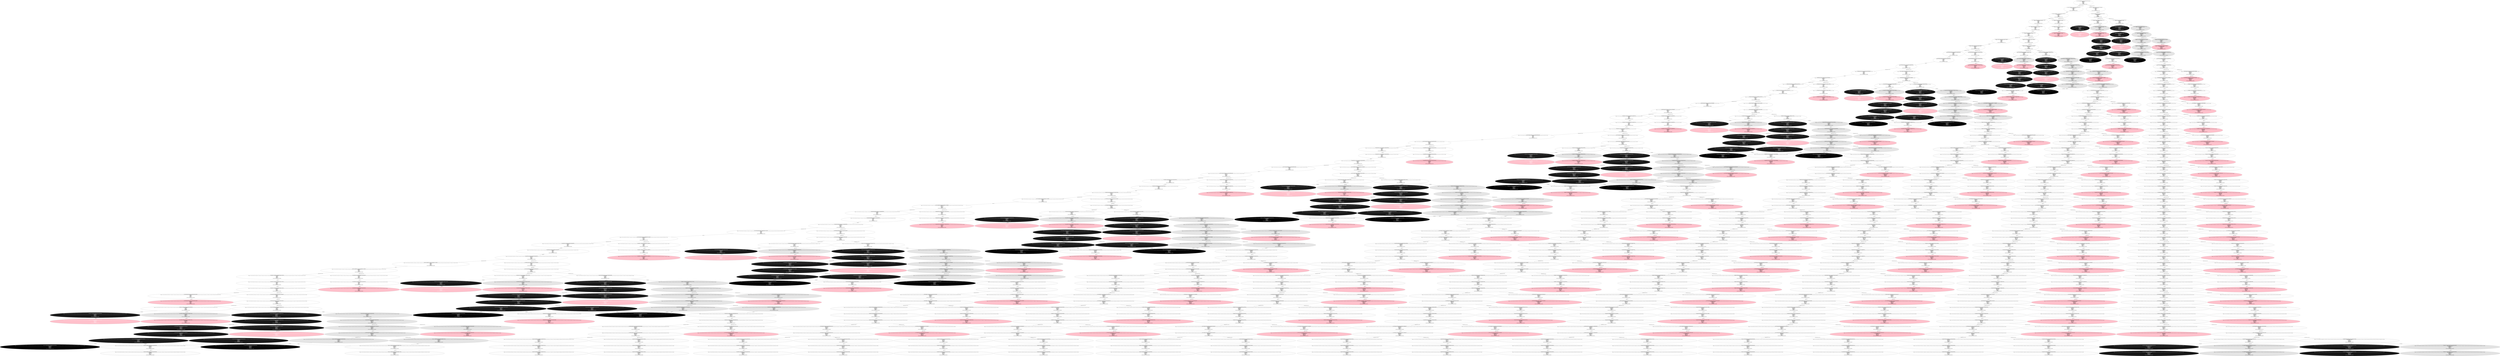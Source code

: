 digraph "./Output/Graphs/./October_06_controled_frequency_S10_R10_tPlus10" {
	<Simulator.State object at 0x000002857438B510> [label="ID: 772c87ec7323b563af656b3f1e8162b353b48389405d69027479fad11042e8d8
Path_cons: t>0
Workload: True
Sat model: {'t': 1}
Prob:1
prob (S=0.9): 1
Clock: t
Queue: 
Push Count: 0
<Simulator.State object at 0x000002857438B510>" fillcolor=gray100 fontcolor=Black style=filled]
	<Simulator.State object at 0x000002857438B510> -> <Simulator.State object at 0x0000028575F68D10> [label="Condition Split((t+0)%10) [F]"]
	<Simulator.State object at 0x000002857438B510> -> <Simulator.State object at 0x0000028576114D10> [label="Condition Split((t+0)%10) [S]"]
	<Simulator.State object at 0x0000028575F68D10> [label="ID: a77bfaebd4ee9d089ff50716817b004888e5761c02055c468d4459a8121fecda
Path_cons: t>0 && (t+0)%10!=0
Workload: True
Sat model: 
Prob:1
prob (S=0.9): 1
Clock: t
Queue: 
Push Count: 0
<Simulator.State object at 0x0000028575F68D10>" fillcolor=gray100 fontcolor=Black style=filled]
	<Simulator.State object at 0x0000028575F68D10> -> <Simulator.State object at 0x0000028579747A50> [label="Sleep(0) [S]"]
	<Simulator.State object at 0x0000028576114D10> [label="ID: 3aa480f48400784400b6f5489445a6e330ca2124dde87e51cfa2c5ea4ff9cc38
Path_cons: t>0 && (t+0)%10==0
Workload: True
Sat model: 
Prob:1
prob (S=0.9): 1
Clock: t
Queue: 
Push Count: 0
<Simulator.State object at 0x0000028576114D10>" fillcolor=gray100 fontcolor=Black style=filled]
	<Simulator.State object at 0x0000028576114D10> -> <Simulator.State object at 0x0000028579861990> [label="Release(F0AB) [S]"]
	<Simulator.State object at 0x0000028579747A50> [label="ID: a77bfaebd4ee9d089ff50716817b004888e5761c02055c468d4459a8121fecda
Path_cons: t>0 && (t+0)%10!=0
Workload: True
Sat model: {'t': 1}
Prob:1
prob (S=0.9): 1
Clock: t
Queue: 
Push Count: 0
<Simulator.State object at 0x0000028579747A50>" fillcolor=gray100 fontcolor=Black style=filled]
	<Simulator.State object at 0x0000028579747A50> -> <Simulator.State object at 0x00000285752E4150> [label="Condition Split((t+0)%10) [F]"]
	<Simulator.State object at 0x0000028579747A50> -> <Simulator.State object at 0x00000285799F3CD0> [label="Condition Split((t+0)%10) [S]"]
	<Simulator.State object at 0x0000028579861990> [label="ID: 9c52bc4f972bd8ec9b599d132af30c357d48040521eb81edcb68bc725189e303
Path_cons: t>0 && (t+0)%10==0
Workload: F0AB:False
Sat model: {'t': 10}
Prob:1
prob (S=0.9): 1
Clock: t
Queue: |F0AB
Push Count: 0
<Simulator.State object at 0x0000028579861990>" fillcolor=gray100 fontcolor=Black style=filled]
	<Simulator.State object at 0x0000028579861990> -> <Simulator.State object at 0x00000285799F3B10> [label="Condition Split((t+0)%10) [F]"]
	<Simulator.State object at 0x0000028579861990> -> <Simulator.State object at 0x00000285799F3F10> [label="Condition Split((t+0)%10) [S]"]
	<Simulator.State object at 0x00000285752E4150> [label="ID: e0de237289b62b4450cb3693e239a6890bd51dee43bd49ce2663e52c3663fcd6
Path_cons: t>0 && (t+0)%10!=0 && (t+0)%10!=0
Workload: True
Sat model: 
Prob:1
prob (S=0.9): 1
Clock: t
Queue: 
Push Count: 0
<Simulator.State object at 0x00000285752E4150>" fillcolor=gray100 fontcolor=Black style=filled]
	<Simulator.State object at 0x00000285752E4150> -> <Simulator.State object at 0x00000285768C3ED0> [label="Sleep(1) [S]"]
	<Simulator.State object at 0x00000285799F3CD0> [label="ID: e38486fb3de9ed457aea44e0a1c811b6a3a182292cc11ba10cde30c1d4a1112e
Path_cons: t>0 && (t+0)%10!=0 && (t+0)%10==0
Workload: True
Sat model: 
Prob:1
prob (S=0.9): 1
Clock: t
Queue: 
Push Count: 0
<Simulator.State object at 0x00000285799F3CD0>" fillcolor=gray100 fontcolor=Black style=filled]
	<Simulator.State object at 0x00000285799F3CD0> -> <Simulator.State object at 0x0000028579794750> [label="Sleep(1) [S]"]
	<Simulator.State object at 0x00000285799F3B10> [label="ID: ac152fe3ae81bb0df4f8f12a0488577553c5337c1e80aabe7ce0ed24390c6eec
Path_cons: t>0 && (t+0)%10==0 && (t+0)%10!=0
Workload: F0AB:False
Sat model: 
Prob:1
prob (S=0.9): 1
Clock: t
Queue: |F0AB
Push Count: 0
<Simulator.State object at 0x00000285799F3B10>" fillcolor=gray100 fontcolor=Black style=filled]
	<Simulator.State object at 0x00000285799F3B10> -> <Simulator.State object at 0x000002857ABCF850> [label="Pull (F0AB) [F]"]
	<Simulator.State object at 0x00000285799F3B10> -> <Simulator.State object at 0x000002857ABCF890> [label="Pull (F0AB) [S]"]
	<Simulator.State object at 0x00000285799F3F10> [label="ID: 3b767ff331faad6c5accb0a7d1b45858210cb34fad24e90bb6679974a2b61ca8
Path_cons: t>0 && (t+0)%10==0 && (t+0)%10==0
Workload: F0AB:False
Sat model: 
Prob:1
prob (S=0.9): 1
Clock: t
Queue: |F0AB
Push Count: 0
<Simulator.State object at 0x00000285799F3F10>" fillcolor=gray100 fontcolor=Black style=filled]
	<Simulator.State object at 0x00000285799F3F10> -> <Simulator.State object at 0x00000285797BDF10> [label="Pull (F0AB) [F]"]
	<Simulator.State object at 0x00000285799F3F10> -> <Simulator.State object at 0x00000285762B2A50> [label="Pull (F0AB) [S]"]
	<Simulator.State object at 0x00000285768C3ED0> [label="ID: e0de237289b62b4450cb3693e239a6890bd51dee43bd49ce2663e52c3663fcd6
Path_cons: t>0 && (t+0)%10!=0 && (t+0)%10!=0
Workload: True
Sat model: 
Prob:1
prob (S=0.9): 1
Clock: t + 1
Queue: 
Push Count: 0
<Simulator.State object at 0x00000285768C3ED0>" fillcolor=gray100 fontcolor=Black style=filled]
	<Simulator.State object at 0x00000285768C3ED0> -> <Simulator.State object at 0x000002857ABCFE10> [label="Sleep(0) [S]"]
	<Simulator.State object at 0x0000028579794750> [label="ID: e38486fb3de9ed457aea44e0a1c811b6a3a182292cc11ba10cde30c1d4a1112e
Path_cons: t>0 && (t+0)%10!=0 && (t+0)%10==0
Workload: True
Sat model: 
Prob:1
prob (S=0.9): 1
Clock: t + 1
Queue: 
Push Count: 0
<Simulator.State object at 0x0000028579794750>" fillcolor=gray100 fontcolor=Black style=filled]
	<Simulator.State object at 0x0000028579794750> -> <Simulator.State object at 0x000002857ABCFB90> [label="Sleep(0) [S]"]
	<Simulator.State object at 0x000002857ABCF850> [label="ID: ac152fe3ae81bb0df4f8f12a0488577553c5337c1e80aabe7ce0ed24390c6eec
Path_cons: t>0 && (t+0)%10==0 && (t+0)%10!=0
Workload: F0AB:False
Sat model: 
Prob:1 - S
prob (S=0.9): 0.10
Clock: t + 1
Queue: |F0AB
Push Count: 1
<Simulator.State object at 0x000002857ABCF850>" fillcolor=gray10 fontcolor=white style=filled]
	<Simulator.State object at 0x000002857ABCF850> -> <Simulator.State object at 0x000002857ABDC850> [label="Sleep(0) [S]"]
	<Simulator.State object at 0x000002857ABCF890> [label="ID: 75eab330328cac22f455b62e36c79948e0166485645c3d19af1da47525fa3964
Path_cons: t>0 && (t+0)%10==0 && (t+0)%10!=0
Workload: F0AB:True
Sat model: 
Prob:S
prob (S=0.9): 0.900
Clock: t + 1
Queue: 
Push Count: 1
<Simulator.State object at 0x000002857ABCF890>" fillcolor=gray90 fontcolor=Black style=filled]
	<Simulator.State object at 0x000002857ABCF890> -> <Simulator.State object at 0x000002857ABDC650> [label="Sleep(0) [S]"]
	<Simulator.State object at 0x00000285797BDF10> [label="ID: 3b767ff331faad6c5accb0a7d1b45858210cb34fad24e90bb6679974a2b61ca8
Path_cons: t>0 && (t+0)%10==0 && (t+0)%10==0
Workload: F0AB:False
Sat model: 
Prob:1 - S
prob (S=0.9): 0.10
Clock: t + 1
Queue: |F0AB
Push Count: 1
<Simulator.State object at 0x00000285797BDF10>" fillcolor=gray10 fontcolor=white style=filled]
	<Simulator.State object at 0x00000285797BDF10> -> <Simulator.State object at 0x000002857ABDC250> [label="Sleep(0) [S]"]
	<Simulator.State object at 0x00000285762B2A50> [label="ID: 5950225544e6af3bd7a995727c92b078adc866390f8c6cb4847c62184dcb17a9
Path_cons: t>0 && (t+0)%10==0 && (t+0)%10==0
Workload: F0AB:True
Sat model: 
Prob:S
prob (S=0.9): 0.900
Clock: t + 1
Queue: 
Push Count: 1
<Simulator.State object at 0x00000285762B2A50>" fillcolor=gray90 fontcolor=Black style=filled]
	<Simulator.State object at 0x00000285762B2A50> -> <Simulator.State object at 0x00000285797BC6D0> [label="Sleep(0) [S]"]
	<Simulator.State object at 0x000002857ABCFE10> [label="ID: e0de237289b62b4450cb3693e239a6890bd51dee43bd49ce2663e52c3663fcd6
Path_cons: t>0 && (t+0)%10!=0 && (t+0)%10!=0
Workload: True
Sat model: {'t': 1}
Prob:1
prob (S=0.9): 1
Clock: t + 1
Queue: 
Push Count: 0
<Simulator.State object at 0x000002857ABCFE10>" fillcolor=gray100 fontcolor=Black style=filled]
	<Simulator.State object at 0x000002857ABCFE10> -> <Simulator.State object at 0x0000028579778150> [label="Condition Split((t+1)%10) [F]"]
	<Simulator.State object at 0x000002857ABCFE10> -> <Simulator.State object at 0x0000028579A8BDD0> [label="Condition Split((t+1)%10) [S]"]
	<Simulator.State object at 0x000002857ABCFB90> [label="ID: e38486fb3de9ed457aea44e0a1c811b6a3a182292cc11ba10cde30c1d4a1112e
Path_cons: t>0 && (t+0)%10!=0 && (t+0)%10==0
Workload: True
Sat model: unsat
Prob:1
prob (S=0.9): 1
Clock: t + 1
Queue: 
Push Count: 0
<Simulator.State object at 0x000002857ABCFB90>" fillcolor=pink fontcolor=Black style=filled]
	<Simulator.State object at 0x000002857ABDC850> [label="ID: ac152fe3ae81bb0df4f8f12a0488577553c5337c1e80aabe7ce0ed24390c6eec
Path_cons: t>0 && (t+0)%10==0 && (t+0)%10!=0
Workload: F0AB:False
Sat model: unsat
Prob:1 - S
prob (S=0.9): 0.10
Clock: t + 1
Queue: |F0AB
Push Count: 1
<Simulator.State object at 0x000002857ABDC850>" fillcolor=pink fontcolor=white style=filled]
	<Simulator.State object at 0x000002857ABDC650> [label="ID: 75eab330328cac22f455b62e36c79948e0166485645c3d19af1da47525fa3964
Path_cons: t>0 && (t+0)%10==0 && (t+0)%10!=0
Workload: F0AB:True
Sat model: unsat
Prob:S
prob (S=0.9): 0.900
Clock: t + 1
Queue: 
Push Count: 1
<Simulator.State object at 0x000002857ABDC650>" fillcolor=pink fontcolor=Black style=filled]
	<Simulator.State object at 0x000002857ABDC250> [label="ID: 3b767ff331faad6c5accb0a7d1b45858210cb34fad24e90bb6679974a2b61ca8
Path_cons: t>0 && (t+0)%10==0 && (t+0)%10==0
Workload: F0AB:False
Sat model: {'t': 10}
Prob:1 - S
prob (S=0.9): 0.10
Clock: t + 1
Queue: |F0AB
Push Count: 1
<Simulator.State object at 0x000002857ABDC250>" fillcolor=gray10 fontcolor=white style=filled]
	<Simulator.State object at 0x000002857ABDC250> -> <Simulator.State object at 0x000002857ABDDB50> [label="Condition Split((t+1)%10) [F]"]
	<Simulator.State object at 0x000002857ABDC250> -> <Simulator.State object at 0x000002857ABDDC10> [label="Condition Split((t+1)%10) [S]"]
	<Simulator.State object at 0x00000285797BC6D0> [label="ID: 5950225544e6af3bd7a995727c92b078adc866390f8c6cb4847c62184dcb17a9
Path_cons: t>0 && (t+0)%10==0 && (t+0)%10==0
Workload: F0AB:True
Sat model: {'t': 10}
Prob:S
prob (S=0.9): 0.900
Clock: t + 1
Queue: 
Push Count: 1
<Simulator.State object at 0x00000285797BC6D0>" fillcolor=gray90 fontcolor=Black style=filled]
	<Simulator.State object at 0x00000285797BC6D0> -> <Simulator.State object at 0x000002857ABDD650> [label="Condition Split((t+1)%10) [F]"]
	<Simulator.State object at 0x00000285797BC6D0> -> <Simulator.State object at 0x000002857ABDD310> [label="Condition Split((t+1)%10) [S]"]
	<Simulator.State object at 0x0000028579778150> [label="ID: 582704f9e1d15fe2b6f32723f84a8d6e8c5f65cd1a8cd688884409d69d44935b
Path_cons: t>0 && (t+0)%10!=0 && (t+0)%10!=0 && (t+1)%10!=0
Workload: True
Sat model: 
Prob:1
prob (S=0.9): 1
Clock: t + 1
Queue: 
Push Count: 0
<Simulator.State object at 0x0000028579778150>" fillcolor=gray100 fontcolor=Black style=filled]
	<Simulator.State object at 0x0000028579778150> -> <Simulator.State object at 0x000002857ABDDF50> [label="Sleep(0) [S]"]
	<Simulator.State object at 0x0000028579A8BDD0> [label="ID: f41cbcb46fb2478b97009d3b7c90ccf6d833f0c7c17d69514054a98bc3cc0e1d
Path_cons: t>0 && (t+0)%10!=0 && (t+0)%10!=0 && (t+1)%10==0
Workload: True
Sat model: 
Prob:1
prob (S=0.9): 1
Clock: t + 1
Queue: 
Push Count: 0
<Simulator.State object at 0x0000028579A8BDD0>" fillcolor=gray100 fontcolor=Black style=filled]
	<Simulator.State object at 0x0000028579A8BDD0> -> <Simulator.State object at 0x000002857ABDDCD0> [label="Release(F1AB) [S]"]
	<Simulator.State object at 0x000002857ABDDB50> [label="ID: d460973e5d3e8eb95b9f75657f2cc45830970d8368bd90fe2a40af611974ef99
Path_cons: t>0 && (t+0)%10==0 && (t+0)%10==0 && (t+1)%10!=0
Workload: F0AB:False
Sat model: 
Prob:1 - S
prob (S=0.9): 0.10
Clock: t + 1
Queue: |F0AB
Push Count: 1
<Simulator.State object at 0x000002857ABDDB50>" fillcolor=gray10 fontcolor=white style=filled]
	<Simulator.State object at 0x000002857ABDDB50> -> <Simulator.State object at 0x000002857ABDE590> [label="Sleep(0) [S]"]
	<Simulator.State object at 0x000002857ABDDC10> [label="ID: 589eea9158f0f350e3784aed487c3c85fb8432411d8728e89cf26887ef9813fb
Path_cons: t>0 && (t+0)%10==0 && (t+0)%10==0 && (t+1)%10==0
Workload: F0AB:False
Sat model: 
Prob:1 - S
prob (S=0.9): 0.10
Clock: t + 1
Queue: |F0AB
Push Count: 1
<Simulator.State object at 0x000002857ABDDC10>" fillcolor=gray10 fontcolor=white style=filled]
	<Simulator.State object at 0x000002857ABDDC10> -> <Simulator.State object at 0x000002857ABDE510> [label="Release(F1AB) [S]"]
	<Simulator.State object at 0x000002857ABDD650> [label="ID: 1aa7eaaaf8b441ee6c3cc53c777440ed6ee9add2a4c897d14b8cf9010f2f60e7
Path_cons: t>0 && (t+0)%10==0 && (t+0)%10==0 && (t+1)%10!=0
Workload: F0AB:True
Sat model: 
Prob:S
prob (S=0.9): 0.900
Clock: t + 1
Queue: 
Push Count: 1
<Simulator.State object at 0x000002857ABDD650>" fillcolor=gray90 fontcolor=Black style=filled]
	<Simulator.State object at 0x000002857ABDD650> -> <Simulator.State object at 0x000002857ABDE2D0> [label="Sleep(0) [S]"]
	<Simulator.State object at 0x000002857ABDD310> [label="ID: bde36b3d8f3cf0c8f3dba0cacd9d70b531abf63bf5d29591c6a6ea91bb6775c9
Path_cons: t>0 && (t+0)%10==0 && (t+0)%10==0 && (t+1)%10==0
Workload: F0AB:True
Sat model: 
Prob:S
prob (S=0.9): 0.900
Clock: t + 1
Queue: 
Push Count: 1
<Simulator.State object at 0x000002857ABDD310>" fillcolor=gray90 fontcolor=Black style=filled]
	<Simulator.State object at 0x000002857ABDD310> -> <Simulator.State object at 0x000002857ABDD7D0> [label="Release(F1AB) [S]"]
	<Simulator.State object at 0x000002857ABDDF50> [label="ID: 582704f9e1d15fe2b6f32723f84a8d6e8c5f65cd1a8cd688884409d69d44935b
Path_cons: t>0 && (t+0)%10!=0 && (t+0)%10!=0 && (t+1)%10!=0
Workload: True
Sat model: {'t': 1}
Prob:1
prob (S=0.9): 1
Clock: t + 1
Queue: 
Push Count: 0
<Simulator.State object at 0x000002857ABDDF50>" fillcolor=gray100 fontcolor=Black style=filled]
	<Simulator.State object at 0x000002857ABDDF50> -> <Simulator.State object at 0x000002857ABDEF50> [label="Condition Split((t+1)%10) [F]"]
	<Simulator.State object at 0x000002857ABDDF50> -> <Simulator.State object at 0x000002857ABDEA10> [label="Condition Split((t+1)%10) [S]"]
	<Simulator.State object at 0x000002857ABDDCD0> [label="ID: 6eddf270b33f1a344956acbb6bc0b1ef351703330a7ea47397cdeec8317d9d88
Path_cons: t>0 && (t+0)%10!=0 && (t+0)%10!=0 && (t+1)%10==0
Workload: F1AB:False
Sat model: {'t': 9}
Prob:1
prob (S=0.9): 1
Clock: t + 1
Queue: |F1AB
Push Count: 0
<Simulator.State object at 0x000002857ABDDCD0>" fillcolor=gray100 fontcolor=Black style=filled]
	<Simulator.State object at 0x000002857ABDDCD0> -> <Simulator.State object at 0x000002857ABDFF90> [label="Condition Split((t+1)%10) [F]"]
	<Simulator.State object at 0x000002857ABDDCD0> -> <Simulator.State object at 0x000002857ABDFA10> [label="Condition Split((t+1)%10) [S]"]
	<Simulator.State object at 0x000002857ABDE590> [label="ID: d460973e5d3e8eb95b9f75657f2cc45830970d8368bd90fe2a40af611974ef99
Path_cons: t>0 && (t+0)%10==0 && (t+0)%10==0 && (t+1)%10!=0
Workload: F0AB:False
Sat model: {'t': 10}
Prob:1 - S
prob (S=0.9): 0.10
Clock: t + 1
Queue: |F0AB
Push Count: 1
<Simulator.State object at 0x000002857ABDE590>" fillcolor=gray10 fontcolor=white style=filled]
	<Simulator.State object at 0x000002857ABDE590> -> <Simulator.State object at 0x000002857ABDF7D0> [label="Condition Split((t+1)%10) [F]"]
	<Simulator.State object at 0x000002857ABDE590> -> <Simulator.State object at 0x000002857ABDF710> [label="Condition Split((t+1)%10) [S]"]
	<Simulator.State object at 0x000002857ABDE510> [label="ID: 2067f720195d1c05813be880b9ca6629bde7a6ec0a729c606800842e4e6ac0b3
Path_cons: t>0 && (t+0)%10==0 && (t+0)%10==0 && (t+1)%10==0
Workload: F0AB:False, F1AB:False
Sat model: unsat
Prob:1 - S
prob (S=0.9): 0.10
Clock: t + 1
Queue: |F0AB|F1AB
Push Count: 1
<Simulator.State object at 0x000002857ABDE510>" fillcolor=pink fontcolor=white style=filled]
	<Simulator.State object at 0x000002857ABDE2D0> [label="ID: 1aa7eaaaf8b441ee6c3cc53c777440ed6ee9add2a4c897d14b8cf9010f2f60e7
Path_cons: t>0 && (t+0)%10==0 && (t+0)%10==0 && (t+1)%10!=0
Workload: F0AB:True
Sat model: {'t': 10}
Prob:S
prob (S=0.9): 0.900
Clock: t + 1
Queue: 
Push Count: 1
<Simulator.State object at 0x000002857ABDE2D0>" fillcolor=gray90 fontcolor=Black style=filled]
	<Simulator.State object at 0x000002857ABDE2D0> -> <Simulator.State object at 0x000002857ABDF290> [label="Condition Split((t+1)%10) [F]"]
	<Simulator.State object at 0x000002857ABDE2D0> -> <Simulator.State object at 0x000002857ABDEF90> [label="Condition Split((t+1)%10) [S]"]
	<Simulator.State object at 0x000002857ABDD7D0> [label="ID: 2d975e9e4a52ecf5b466372417790c16b7c0b00a6ced87cdec5430289b57a108
Path_cons: t>0 && (t+0)%10==0 && (t+0)%10==0 && (t+1)%10==0
Workload: F0AB:True, F1AB:False
Sat model: unsat
Prob:S
prob (S=0.9): 0.900
Clock: t + 1
Queue: |F1AB
Push Count: 1
<Simulator.State object at 0x000002857ABDD7D0>" fillcolor=pink fontcolor=Black style=filled]
	<Simulator.State object at 0x000002857ABDEF50> [label="ID: 2daec3b55b6ecfb3428b6c96274d46e1db5d7dadaa8e5237f309e3cafdb3b28f
Path_cons: t>0 && (t+0)%10!=0 && (t+0)%10!=0 && (t+1)%10!=0 && (t+1)%10!=0
Workload: True
Sat model: 
Prob:1
prob (S=0.9): 1
Clock: t + 1
Queue: 
Push Count: 0
<Simulator.State object at 0x000002857ABDEF50>" fillcolor=gray100 fontcolor=Black style=filled]
	<Simulator.State object at 0x000002857ABDEF50> -> <Simulator.State object at 0x000002857ABE80D0> [label="Sleep(1) [S]"]
	<Simulator.State object at 0x000002857ABDEA10> [label="ID: e0a3591af555836d68a80287e3727e2d31a7d6ae01ad5515dc5e8c22f8f61bc3
Path_cons: t>0 && (t+0)%10!=0 && (t+0)%10!=0 && (t+1)%10!=0 && (t+1)%10==0
Workload: True
Sat model: 
Prob:1
prob (S=0.9): 1
Clock: t + 1
Queue: 
Push Count: 0
<Simulator.State object at 0x000002857ABDEA10>" fillcolor=gray100 fontcolor=Black style=filled]
	<Simulator.State object at 0x000002857ABDEA10> -> <Simulator.State object at 0x000002857ABE81D0> [label="Sleep(1) [S]"]
	<Simulator.State object at 0x000002857ABDFF90> [label="ID: 7a379cd34cae5fa962f6062103342d708b64e6d4208687cdcad804d32e457b30
Path_cons: t>0 && (t+0)%10!=0 && (t+0)%10!=0 && (t+1)%10==0 && (t+1)%10!=0
Workload: F1AB:False
Sat model: 
Prob:1
prob (S=0.9): 1
Clock: t + 1
Queue: |F1AB
Push Count: 0
<Simulator.State object at 0x000002857ABDFF90>" fillcolor=gray100 fontcolor=Black style=filled]
	<Simulator.State object at 0x000002857ABDFF90> -> <Simulator.State object at 0x000002857ABEA290> [label="Pull (F1AB) [F]"]
	<Simulator.State object at 0x000002857ABDFF90> -> <Simulator.State object at 0x000002857ABEA2D0> [label="Pull (F1AB) [S]"]
	<Simulator.State object at 0x000002857ABDFA10> [label="ID: fc30098e70e034b864ef559c82a9171ef545b3ec7eba1aa956a2348baa6314c3
Path_cons: t>0 && (t+0)%10!=0 && (t+0)%10!=0 && (t+1)%10==0 && (t+1)%10==0
Workload: F1AB:False
Sat model: 
Prob:1
prob (S=0.9): 1
Clock: t + 1
Queue: |F1AB
Push Count: 0
<Simulator.State object at 0x000002857ABDFA10>" fillcolor=gray100 fontcolor=Black style=filled]
	<Simulator.State object at 0x000002857ABDFA10> -> <Simulator.State object at 0x000002857ABE9CD0> [label="Pull (F1AB) [F]"]
	<Simulator.State object at 0x000002857ABDFA10> -> <Simulator.State object at 0x000002857ABE9E10> [label="Pull (F1AB) [S]"]
	<Simulator.State object at 0x000002857ABDF7D0> [label="ID: c59660991011eb9a337c5be69fdaa06b45c019260cab5527c23274aea086551b
Path_cons: t>0 && (t+0)%10==0 && (t+0)%10==0 && (t+1)%10!=0 && (t+1)%10!=0
Workload: F0AB:False
Sat model: 
Prob:1 - S
prob (S=0.9): 0.10
Clock: t + 1
Queue: |F0AB
Push Count: 1
<Simulator.State object at 0x000002857ABDF7D0>" fillcolor=gray10 fontcolor=white style=filled]
	<Simulator.State object at 0x000002857ABDF7D0> -> <Simulator.State object at 0x000002857ABE8DD0> [label="Pull (F0AB) [F]"]
	<Simulator.State object at 0x000002857ABDF7D0> -> <Simulator.State object at 0x000002857948F390> [label="Pull (F0AB) [S]"]
	<Simulator.State object at 0x000002857ABDF710> [label="ID: 67ba8c89ce2ab0b53a46c4f264572518dfa03a0ebeaefc136c03da4f92d90e5e
Path_cons: t>0 && (t+0)%10==0 && (t+0)%10==0 && (t+1)%10!=0 && (t+1)%10==0
Workload: F0AB:False
Sat model: 
Prob:1 - S
prob (S=0.9): 0.10
Clock: t + 1
Queue: |F0AB
Push Count: 1
<Simulator.State object at 0x000002857ABDF710>" fillcolor=gray10 fontcolor=white style=filled]
	<Simulator.State object at 0x000002857ABDF710> -> <Simulator.State object at 0x000002857AB62E10> [label="Pull (F0AB) [F]"]
	<Simulator.State object at 0x000002857ABDF710> -> <Simulator.State object at 0x000002857ABDF5D0> [label="Pull (F0AB) [S]"]
	<Simulator.State object at 0x000002857ABDF290> [label="ID: 8e1c3a17a22120eecfeab5f1a9495a5c6ab3f6b4a0ecc7dd918810d3a6427a9f
Path_cons: t>0 && (t+0)%10==0 && (t+0)%10==0 && (t+1)%10!=0 && (t+1)%10!=0
Workload: F0AB:True
Sat model: 
Prob:S
prob (S=0.9): 0.900
Clock: t + 1
Queue: 
Push Count: 1
<Simulator.State object at 0x000002857ABDF290>" fillcolor=gray90 fontcolor=Black style=filled]
	<Simulator.State object at 0x000002857ABDF290> -> <Simulator.State object at 0x000002857948F390> [label="Sleep(1) [S]"]
	<Simulator.State object at 0x000002857ABDEF90> [label="ID: 8b3baae6d555df65196d9392cda10adb46e1683fae03bbadde47f2ac5c2f8bf6
Path_cons: t>0 && (t+0)%10==0 && (t+0)%10==0 && (t+1)%10!=0 && (t+1)%10==0
Workload: F0AB:True
Sat model: 
Prob:S
prob (S=0.9): 0.900
Clock: t + 1
Queue: 
Push Count: 1
<Simulator.State object at 0x000002857ABDEF90>" fillcolor=gray90 fontcolor=Black style=filled]
	<Simulator.State object at 0x000002857ABDEF90> -> <Simulator.State object at 0x000002857ABDF5D0> [label="Sleep(1) [S]"]
	<Simulator.State object at 0x000002857ABE80D0> [label="ID: 2daec3b55b6ecfb3428b6c96274d46e1db5d7dadaa8e5237f309e3cafdb3b28f
Path_cons: t>0 && (t+0)%10!=0 && (t+0)%10!=0 && (t+1)%10!=0 && (t+1)%10!=0
Workload: True
Sat model: 
Prob:1
prob (S=0.9): 1
Clock: t + 2
Queue: 
Push Count: 0
<Simulator.State object at 0x000002857ABE80D0>" fillcolor=gray100 fontcolor=Black style=filled]
	<Simulator.State object at 0x000002857ABE80D0> -> <Simulator.State object at 0x000002857ABEAA50> [label="Sleep(0) [S]"]
	<Simulator.State object at 0x000002857ABE81D0> [label="ID: e0a3591af555836d68a80287e3727e2d31a7d6ae01ad5515dc5e8c22f8f61bc3
Path_cons: t>0 && (t+0)%10!=0 && (t+0)%10!=0 && (t+1)%10!=0 && (t+1)%10==0
Workload: True
Sat model: 
Prob:1
prob (S=0.9): 1
Clock: t + 2
Queue: 
Push Count: 0
<Simulator.State object at 0x000002857ABE81D0>" fillcolor=gray100 fontcolor=Black style=filled]
	<Simulator.State object at 0x000002857ABE81D0> -> <Simulator.State object at 0x000002857ABEA790> [label="Sleep(0) [S]"]
	<Simulator.State object at 0x000002857ABEA290> [label="ID: 7a379cd34cae5fa962f6062103342d708b64e6d4208687cdcad804d32e457b30
Path_cons: t>0 && (t+0)%10!=0 && (t+0)%10!=0 && (t+1)%10==0 && (t+1)%10!=0
Workload: F1AB:False
Sat model: 
Prob:1 - S
prob (S=0.9): 0.10
Clock: t + 2
Queue: |F1AB
Push Count: 1
<Simulator.State object at 0x000002857ABEA290>" fillcolor=gray10 fontcolor=white style=filled]
	<Simulator.State object at 0x000002857ABEA290> -> <Simulator.State object at 0x000002857ABEBD90> [label="Sleep(0) [S]"]
	<Simulator.State object at 0x000002857ABEA2D0> [label="ID: 8722601eca329d2c10bfe690306de21d8357883f4f41e40574a7a58eec31c7e2
Path_cons: t>0 && (t+0)%10!=0 && (t+0)%10!=0 && (t+1)%10==0 && (t+1)%10!=0
Workload: F1AB:True
Sat model: 
Prob:S
prob (S=0.9): 0.900
Clock: t + 2
Queue: 
Push Count: 1
<Simulator.State object at 0x000002857ABEA2D0>" fillcolor=gray90 fontcolor=Black style=filled]
	<Simulator.State object at 0x000002857ABEA2D0> -> <Simulator.State object at 0x000002857ABEBAD0> [label="Sleep(0) [S]"]
	<Simulator.State object at 0x000002857ABE9CD0> [label="ID: fc30098e70e034b864ef559c82a9171ef545b3ec7eba1aa956a2348baa6314c3
Path_cons: t>0 && (t+0)%10!=0 && (t+0)%10!=0 && (t+1)%10==0 && (t+1)%10==0
Workload: F1AB:False
Sat model: 
Prob:1 - S
prob (S=0.9): 0.10
Clock: t + 2
Queue: |F1AB
Push Count: 1
<Simulator.State object at 0x000002857ABE9CD0>" fillcolor=gray10 fontcolor=white style=filled]
	<Simulator.State object at 0x000002857ABE9CD0> -> <Simulator.State object at 0x000002857ABEB790> [label="Sleep(0) [S]"]
	<Simulator.State object at 0x000002857ABE9E10> [label="ID: 8255b50f940e0db770dcfa8bb6b93e0d226135cb082c405fbda77c9078f7827e
Path_cons: t>0 && (t+0)%10!=0 && (t+0)%10!=0 && (t+1)%10==0 && (t+1)%10==0
Workload: F1AB:True
Sat model: 
Prob:S
prob (S=0.9): 0.900
Clock: t + 2
Queue: 
Push Count: 1
<Simulator.State object at 0x000002857ABE9E10>" fillcolor=gray90 fontcolor=Black style=filled]
	<Simulator.State object at 0x000002857ABE9E10> -> <Simulator.State object at 0x000002857ABEB550> [label="Sleep(0) [S]"]
	<Simulator.State object at 0x000002857ABE8DD0> [label="ID: c59660991011eb9a337c5be69fdaa06b45c019260cab5527c23274aea086551b
Path_cons: t>0 && (t+0)%10==0 && (t+0)%10==0 && (t+1)%10!=0 && (t+1)%10!=0
Workload: F0AB:False
Sat model: 
Prob:(S - 1)**2
prob (S=0.9): 0.01
Clock: t + 2
Queue: |F0AB
Push Count: 2
<Simulator.State object at 0x000002857ABE8DD0>" fillcolor=gray1 fontcolor=white style=filled]
	<Simulator.State object at 0x000002857948F390> [label="ID: 8e1c3a17a22120eecfeab5f1a9495a5c6ab3f6b4a0ecc7dd918810d3a6427a9f
Path_cons: t>0 && (t+0)%10==0 && (t+0)%10==0 && (t+1)%10!=0 && (t+1)%10!=0
Workload: F0AB:True
Sat model: 
Prob:-S*(S - 2)
prob (S=0.9): 0.990
Clock: t + 2
Queue: 
Push Count: 2
<Simulator.State object at 0x000002857948F390>" fillcolor=gray99 fontcolor=Black style=filled]
	<Simulator.State object at 0x000002857948F390> -> <Simulator.State object at 0x000002857ABEB210> [label="Sleep(0) [S]"]
	<Simulator.State object at 0x000002857AB62E10> [label="ID: 67ba8c89ce2ab0b53a46c4f264572518dfa03a0ebeaefc136c03da4f92d90e5e
Path_cons: t>0 && (t+0)%10==0 && (t+0)%10==0 && (t+1)%10!=0 && (t+1)%10==0
Workload: F0AB:False
Sat model: 
Prob:(S - 1)**2
prob (S=0.9): 0.01
Clock: t + 2
Queue: |F0AB
Push Count: 2
<Simulator.State object at 0x000002857AB62E10>" fillcolor=gray1 fontcolor=white style=filled]
	<Simulator.State object at 0x000002857ABDF5D0> [label="ID: 8b3baae6d555df65196d9392cda10adb46e1683fae03bbadde47f2ac5c2f8bf6
Path_cons: t>0 && (t+0)%10==0 && (t+0)%10==0 && (t+1)%10!=0 && (t+1)%10==0
Workload: F0AB:True
Sat model: 
Prob:-S*(S - 2)
prob (S=0.9): 0.990
Clock: t + 2
Queue: 
Push Count: 2
<Simulator.State object at 0x000002857ABDF5D0>" fillcolor=gray99 fontcolor=Black style=filled]
	<Simulator.State object at 0x000002857ABDF5D0> -> <Simulator.State object at 0x000002857ABEAC90> [label="Sleep(0) [S]"]
	<Simulator.State object at 0x000002857ABEAA50> [label="ID: 2daec3b55b6ecfb3428b6c96274d46e1db5d7dadaa8e5237f309e3cafdb3b28f
Path_cons: t>0 && (t+0)%10!=0 && (t+0)%10!=0 && (t+1)%10!=0 && (t+1)%10!=0
Workload: True
Sat model: {'t': 1}
Prob:1
prob (S=0.9): 1
Clock: t + 2
Queue: 
Push Count: 0
<Simulator.State object at 0x000002857ABEAA50>" fillcolor=gray100 fontcolor=Black style=filled]
	<Simulator.State object at 0x000002857ABEAA50> -> <Simulator.State object at 0x000002857ABEBF90> [label="Condition Split((t+2)%10) [F]"]
	<Simulator.State object at 0x000002857ABEAA50> -> <Simulator.State object at 0x000002857ABEAA10> [label="Condition Split((t+2)%10) [S]"]
	<Simulator.State object at 0x000002857ABEA790> [label="ID: e0a3591af555836d68a80287e3727e2d31a7d6ae01ad5515dc5e8c22f8f61bc3
Path_cons: t>0 && (t+0)%10!=0 && (t+0)%10!=0 && (t+1)%10!=0 && (t+1)%10==0
Workload: True
Sat model: unsat
Prob:1
prob (S=0.9): 1
Clock: t + 2
Queue: 
Push Count: 0
<Simulator.State object at 0x000002857ABEA790>" fillcolor=pink fontcolor=Black style=filled]
	<Simulator.State object at 0x000002857ABEBD90> [label="ID: 7a379cd34cae5fa962f6062103342d708b64e6d4208687cdcad804d32e457b30
Path_cons: t>0 && (t+0)%10!=0 && (t+0)%10!=0 && (t+1)%10==0 && (t+1)%10!=0
Workload: F1AB:False
Sat model: unsat
Prob:1 - S
prob (S=0.9): 0.10
Clock: t + 2
Queue: |F1AB
Push Count: 1
<Simulator.State object at 0x000002857ABEBD90>" fillcolor=pink fontcolor=white style=filled]
	<Simulator.State object at 0x000002857ABEBAD0> [label="ID: 8722601eca329d2c10bfe690306de21d8357883f4f41e40574a7a58eec31c7e2
Path_cons: t>0 && (t+0)%10!=0 && (t+0)%10!=0 && (t+1)%10==0 && (t+1)%10!=0
Workload: F1AB:True
Sat model: unsat
Prob:S
prob (S=0.9): 0.900
Clock: t + 2
Queue: 
Push Count: 1
<Simulator.State object at 0x000002857ABEBAD0>" fillcolor=pink fontcolor=Black style=filled]
	<Simulator.State object at 0x000002857ABEB790> [label="ID: fc30098e70e034b864ef559c82a9171ef545b3ec7eba1aa956a2348baa6314c3
Path_cons: t>0 && (t+0)%10!=0 && (t+0)%10!=0 && (t+1)%10==0 && (t+1)%10==0
Workload: F1AB:False
Sat model: {'t': 9}
Prob:1 - S
prob (S=0.9): 0.10
Clock: t + 2
Queue: |F1AB
Push Count: 1
<Simulator.State object at 0x000002857ABEB790>" fillcolor=gray10 fontcolor=white style=filled]
	<Simulator.State object at 0x000002857ABEB790> -> <Simulator.State object at 0x000002857ABF9AD0> [label="Condition Split((t+2)%10) [F]"]
	<Simulator.State object at 0x000002857ABEB790> -> <Simulator.State object at 0x000002857ABF9910> [label="Condition Split((t+2)%10) [S]"]
	<Simulator.State object at 0x000002857ABEB550> [label="ID: 8255b50f940e0db770dcfa8bb6b93e0d226135cb082c405fbda77c9078f7827e
Path_cons: t>0 && (t+0)%10!=0 && (t+0)%10!=0 && (t+1)%10==0 && (t+1)%10==0
Workload: F1AB:True
Sat model: {'t': 9}
Prob:S
prob (S=0.9): 0.900
Clock: t + 2
Queue: 
Push Count: 1
<Simulator.State object at 0x000002857ABEB550>" fillcolor=gray90 fontcolor=Black style=filled]
	<Simulator.State object at 0x000002857ABEB550> -> <Simulator.State object at 0x000002857ABF9510> [label="Condition Split((t+2)%10) [F]"]
	<Simulator.State object at 0x000002857ABEB550> -> <Simulator.State object at 0x000002857ABF9090> [label="Condition Split((t+2)%10) [S]"]
	<Simulator.State object at 0x000002857ABEB210> [label="ID: 8e1c3a17a22120eecfeab5f1a9495a5c6ab3f6b4a0ecc7dd918810d3a6427a9f
Path_cons: t>0 && (t+0)%10==0 && (t+0)%10==0 && (t+1)%10!=0 && (t+1)%10!=0
Workload: F0AB:True
Sat model: {'t': 10}
Prob:-S*(S - 2)
prob (S=0.9): 0.990
Clock: t + 2
Queue: 
Push Count: 2
<Simulator.State object at 0x000002857ABEB210>" fillcolor=gray99 fontcolor=Black style=filled]
	<Simulator.State object at 0x000002857ABEB210> -> <Simulator.State object at 0x000002857ABF8990> [label="Condition Split((t+2)%10) [F]"]
	<Simulator.State object at 0x000002857ABEB210> -> <Simulator.State object at 0x000002857ABF8ED0> [label="Condition Split((t+2)%10) [S]"]
	<Simulator.State object at 0x000002857ABEAC90> [label="ID: 8b3baae6d555df65196d9392cda10adb46e1683fae03bbadde47f2ac5c2f8bf6
Path_cons: t>0 && (t+0)%10==0 && (t+0)%10==0 && (t+1)%10!=0 && (t+1)%10==0
Workload: F0AB:True
Sat model: unsat
Prob:-S*(S - 2)
prob (S=0.9): 0.990
Clock: t + 2
Queue: 
Push Count: 2
<Simulator.State object at 0x000002857ABEAC90>" fillcolor=pink fontcolor=Black style=filled]
	<Simulator.State object at 0x000002857ABEBF90> [label="ID: 64da33dce1e397f71d31b557410c8ddabdaea1ef4551c2d637558523c9540721
Path_cons: t>0 && (t+0)%10!=0 && (t+0)%10!=0 && (t+1)%10!=0 && (t+1)%10!=0 && (t+2)%10!=0
Workload: True
Sat model: 
Prob:1
prob (S=0.9): 1
Clock: t + 2
Queue: 
Push Count: 0
<Simulator.State object at 0x000002857ABEBF90>" fillcolor=gray100 fontcolor=Black style=filled]
	<Simulator.State object at 0x000002857ABEBF90> -> <Simulator.State object at 0x000002857ABF9FD0> [label="Sleep(0) [S]"]
	<Simulator.State object at 0x000002857ABEAA10> [label="ID: accbe12f15b65e8b78dcd863673f7cbcdb3bc5cc9272ca553220cb700423aad3
Path_cons: t>0 && (t+0)%10!=0 && (t+0)%10!=0 && (t+1)%10!=0 && (t+1)%10!=0 && (t+2)%10==0
Workload: True
Sat model: 
Prob:1
prob (S=0.9): 1
Clock: t + 2
Queue: 
Push Count: 0
<Simulator.State object at 0x000002857ABEAA10>" fillcolor=gray100 fontcolor=Black style=filled]
	<Simulator.State object at 0x000002857ABEAA10> -> <Simulator.State object at 0x000002857ABF9D50> [label="Release(F2AB) [S]"]
	<Simulator.State object at 0x000002857ABF9AD0> [label="ID: 86ebe9532f999584dd1f8d5f185608a1e56b5fb924582e20622c0b51736edb0f
Path_cons: t>0 && (t+0)%10!=0 && (t+0)%10!=0 && (t+1)%10==0 && (t+1)%10==0 && (t+2)%10!=0
Workload: F1AB:False
Sat model: 
Prob:1 - S
prob (S=0.9): 0.10
Clock: t + 2
Queue: |F1AB
Push Count: 1
<Simulator.State object at 0x000002857ABF9AD0>" fillcolor=gray10 fontcolor=white style=filled]
	<Simulator.State object at 0x000002857ABF9AD0> -> <Simulator.State object at 0x000002857ABFB250> [label="Sleep(0) [S]"]
	<Simulator.State object at 0x000002857ABF9910> [label="ID: ebc5cc01161b3a8981cd51543f9d7e25bf92f4592af2256abe72244ebd0127e4
Path_cons: t>0 && (t+0)%10!=0 && (t+0)%10!=0 && (t+1)%10==0 && (t+1)%10==0 && (t+2)%10==0
Workload: F1AB:False
Sat model: 
Prob:1 - S
prob (S=0.9): 0.10
Clock: t + 2
Queue: |F1AB
Push Count: 1
<Simulator.State object at 0x000002857ABF9910>" fillcolor=gray10 fontcolor=white style=filled]
	<Simulator.State object at 0x000002857ABF9910> -> <Simulator.State object at 0x000002857ABFAF10> [label="Release(F2AB) [S]"]
	<Simulator.State object at 0x000002857ABF9510> [label="ID: faf88cf9c92a54b326472da672dd684a37dfe9d8bc7ce035b6d864e41736be63
Path_cons: t>0 && (t+0)%10!=0 && (t+0)%10!=0 && (t+1)%10==0 && (t+1)%10==0 && (t+2)%10!=0
Workload: F1AB:True
Sat model: 
Prob:S
prob (S=0.9): 0.900
Clock: t + 2
Queue: 
Push Count: 1
<Simulator.State object at 0x000002857ABF9510>" fillcolor=gray90 fontcolor=Black style=filled]
	<Simulator.State object at 0x000002857ABF9510> -> <Simulator.State object at 0x000002857ABFAC50> [label="Sleep(0) [S]"]
	<Simulator.State object at 0x000002857ABF9090> [label="ID: dbb3bbecb7fb7161e8c0e9314a6eb2bfeccd7ff28d5438ad06dfcd30edd85b89
Path_cons: t>0 && (t+0)%10!=0 && (t+0)%10!=0 && (t+1)%10==0 && (t+1)%10==0 && (t+2)%10==0
Workload: F1AB:True
Sat model: 
Prob:S
prob (S=0.9): 0.900
Clock: t + 2
Queue: 
Push Count: 1
<Simulator.State object at 0x000002857ABF9090>" fillcolor=gray90 fontcolor=Black style=filled]
	<Simulator.State object at 0x000002857ABF9090> -> <Simulator.State object at 0x000002857ABFA990> [label="Release(F2AB) [S]"]
	<Simulator.State object at 0x000002857ABF8990> [label="ID: 9f7a2493c9851236f43ae525efb8c98efb43df4b9a8e251e71f9893b13e6bbf6
Path_cons: t>0 && (t+0)%10==0 && (t+0)%10==0 && (t+1)%10!=0 && (t+1)%10!=0 && (t+2)%10!=0
Workload: F0AB:True
Sat model: 
Prob:-S*(S - 2)
prob (S=0.9): 0.990
Clock: t + 2
Queue: 
Push Count: 2
<Simulator.State object at 0x000002857ABF8990>" fillcolor=gray99 fontcolor=Black style=filled]
	<Simulator.State object at 0x000002857ABF8990> -> <Simulator.State object at 0x000002857ABFA5D0> [label="Sleep(0) [S]"]
	<Simulator.State object at 0x000002857ABF8ED0> [label="ID: 3f0807ab16e025c220b37a7fd8dae7dad0aa1db3e4a3bf255c52e89b2b5e6f61
Path_cons: t>0 && (t+0)%10==0 && (t+0)%10==0 && (t+1)%10!=0 && (t+1)%10!=0 && (t+2)%10==0
Workload: F0AB:True
Sat model: 
Prob:-S*(S - 2)
prob (S=0.9): 0.990
Clock: t + 2
Queue: 
Push Count: 2
<Simulator.State object at 0x000002857ABF8ED0>" fillcolor=gray99 fontcolor=Black style=filled]
	<Simulator.State object at 0x000002857ABF8ED0> -> <Simulator.State object at 0x000002857ABFA050> [label="Release(F2AB) [S]"]
	<Simulator.State object at 0x000002857ABF9FD0> [label="ID: 64da33dce1e397f71d31b557410c8ddabdaea1ef4551c2d637558523c9540721
Path_cons: t>0 && (t+0)%10!=0 && (t+0)%10!=0 && (t+1)%10!=0 && (t+1)%10!=0 && (t+2)%10!=0
Workload: True
Sat model: {'t': 11}
Prob:1
prob (S=0.9): 1
Clock: t + 2
Queue: 
Push Count: 0
<Simulator.State object at 0x000002857ABF9FD0>" fillcolor=gray100 fontcolor=Black style=filled]
	<Simulator.State object at 0x000002857ABF9FD0> -> <Simulator.State object at 0x000002857ABFBB10> [label="Condition Split((t+2)%10) [F]"]
	<Simulator.State object at 0x000002857ABF9FD0> -> <Simulator.State object at 0x000002857ABFB490> [label="Condition Split((t+2)%10) [S]"]
	<Simulator.State object at 0x000002857ABF9D50> [label="ID: 49a8abebd6b43ad03a1881a2e1f0905fb4dcf8fcb4af60f5100ed0a08085e2f7
Path_cons: t>0 && (t+0)%10!=0 && (t+0)%10!=0 && (t+1)%10!=0 && (t+1)%10!=0 && (t+2)%10==0
Workload: F2AB:False
Sat model: {'t': 8}
Prob:1
prob (S=0.9): 1
Clock: t + 2
Queue: |F2AB
Push Count: 0
<Simulator.State object at 0x000002857ABF9D50>" fillcolor=gray100 fontcolor=Black style=filled]
	<Simulator.State object at 0x000002857ABF9D50> -> <Simulator.State object at 0x000002857ABFBE10> [label="Condition Split((t+2)%10) [F]"]
	<Simulator.State object at 0x000002857ABF9D50> -> <Simulator.State object at 0x000002857ABF0990> [label="Condition Split((t+2)%10) [S]"]
	<Simulator.State object at 0x000002857ABFB250> [label="ID: 86ebe9532f999584dd1f8d5f185608a1e56b5fb924582e20622c0b51736edb0f
Path_cons: t>0 && (t+0)%10!=0 && (t+0)%10!=0 && (t+1)%10==0 && (t+1)%10==0 && (t+2)%10!=0
Workload: F1AB:False
Sat model: {'t': 9}
Prob:1 - S
prob (S=0.9): 0.10
Clock: t + 2
Queue: |F1AB
Push Count: 1
<Simulator.State object at 0x000002857ABFB250>" fillcolor=gray10 fontcolor=white style=filled]
	<Simulator.State object at 0x000002857ABFB250> -> <Simulator.State object at 0x000002857ABE9710> [label="Condition Split((t+2)%10) [F]"]
	<Simulator.State object at 0x000002857ABFB250> -> <Simulator.State object at 0x000002857ABFBCD0> [label="Condition Split((t+2)%10) [S]"]
	<Simulator.State object at 0x000002857ABFAF10> [label="ID: 73c86d70c7c8e275fa2c1daf276ac7fa0707f270188fb7078faedfbc0e0c626b
Path_cons: t>0 && (t+0)%10!=0 && (t+0)%10!=0 && (t+1)%10==0 && (t+1)%10==0 && (t+2)%10==0
Workload: F1AB:False, F2AB:False
Sat model: unsat
Prob:1 - S
prob (S=0.9): 0.10
Clock: t + 2
Queue: |F1AB|F2AB
Push Count: 1
<Simulator.State object at 0x000002857ABFAF10>" fillcolor=pink fontcolor=white style=filled]
	<Simulator.State object at 0x000002857ABFAC50> [label="ID: faf88cf9c92a54b326472da672dd684a37dfe9d8bc7ce035b6d864e41736be63
Path_cons: t>0 && (t+0)%10!=0 && (t+0)%10!=0 && (t+1)%10==0 && (t+1)%10==0 && (t+2)%10!=0
Workload: F1AB:True
Sat model: {'t': 9}
Prob:S
prob (S=0.9): 0.900
Clock: t + 2
Queue: 
Push Count: 1
<Simulator.State object at 0x000002857ABFAC50>" fillcolor=gray90 fontcolor=Black style=filled]
	<Simulator.State object at 0x000002857ABFAC50> -> <Simulator.State object at 0x000002857ABDFC10> [label="Condition Split((t+2)%10) [F]"]
	<Simulator.State object at 0x000002857ABFAC50> -> <Simulator.State object at 0x00000285797BD190> [label="Condition Split((t+2)%10) [S]"]
	<Simulator.State object at 0x000002857ABFA990> [label="ID: 8ec91ff7814b4bb2fd156eaa4fd5f9ecfa58c1f27fb320ba28a217d26e32b994
Path_cons: t>0 && (t+0)%10!=0 && (t+0)%10!=0 && (t+1)%10==0 && (t+1)%10==0 && (t+2)%10==0
Workload: F1AB:True, F2AB:False
Sat model: unsat
Prob:S
prob (S=0.9): 0.900
Clock: t + 2
Queue: |F2AB
Push Count: 1
<Simulator.State object at 0x000002857ABFA990>" fillcolor=pink fontcolor=Black style=filled]
	<Simulator.State object at 0x000002857ABFA5D0> [label="ID: 9f7a2493c9851236f43ae525efb8c98efb43df4b9a8e251e71f9893b13e6bbf6
Path_cons: t>0 && (t+0)%10==0 && (t+0)%10==0 && (t+1)%10!=0 && (t+1)%10!=0 && (t+2)%10!=0
Workload: F0AB:True
Sat model: {'t': 10}
Prob:-S*(S - 2)
prob (S=0.9): 0.990
Clock: t + 2
Queue: 
Push Count: 2
<Simulator.State object at 0x000002857ABFA5D0>" fillcolor=gray99 fontcolor=Black style=filled]
	<Simulator.State object at 0x000002857ABFA5D0> -> <Simulator.State object at 0x000002857ABFBFD0> [label="Condition Split((t+2)%10) [F]"]
	<Simulator.State object at 0x000002857ABFA5D0> -> <Simulator.State object at 0x00000285798862D0> [label="Condition Split((t+2)%10) [S]"]
	<Simulator.State object at 0x000002857ABFA050> [label="ID: 2e5769a58069c697970ed2a67a23f3dbc9c5560b31b53e9ad40f0f22c2b6327e
Path_cons: t>0 && (t+0)%10==0 && (t+0)%10==0 && (t+1)%10!=0 && (t+1)%10!=0 && (t+2)%10==0
Workload: F0AB:True, F2AB:False
Sat model: unsat
Prob:-S*(S - 2)
prob (S=0.9): 0.990
Clock: t + 2
Queue: |F2AB
Push Count: 2
<Simulator.State object at 0x000002857ABFA050>" fillcolor=pink fontcolor=Black style=filled]
	<Simulator.State object at 0x000002857ABFBB10> [label="ID: bba2bf4123b61d0bc290ebefd4cbdde4272014fe8ff0a8d631110aa12b05144a
Path_cons: t>0 && (t+0)%10!=0 && (t+0)%10!=0 && (t+1)%10!=0 && (t+1)%10!=0 && (t+2)%10!=0 && (t+2)%10!=0
Workload: True
Sat model: 
Prob:1
prob (S=0.9): 1
Clock: t + 2
Queue: 
Push Count: 0
<Simulator.State object at 0x000002857ABFBB10>" fillcolor=gray100 fontcolor=Black style=filled]
	<Simulator.State object at 0x000002857ABFBB10> -> <Simulator.State object at 0x000002857ABF0D50> [label="Sleep(1) [S]"]
	<Simulator.State object at 0x000002857ABFB490> [label="ID: 5a279623881cb80761acebce7bedda293818bf185123e64180303181c1980aad
Path_cons: t>0 && (t+0)%10!=0 && (t+0)%10!=0 && (t+1)%10!=0 && (t+1)%10!=0 && (t+2)%10!=0 && (t+2)%10==0
Workload: True
Sat model: 
Prob:1
prob (S=0.9): 1
Clock: t + 2
Queue: 
Push Count: 0
<Simulator.State object at 0x000002857ABFB490>" fillcolor=gray100 fontcolor=Black style=filled]
	<Simulator.State object at 0x000002857ABFB490> -> <Simulator.State object at 0x000002857ABF0A50> [label="Sleep(1) [S]"]
	<Simulator.State object at 0x000002857ABFBE10> [label="ID: 431100f408ee03f0039e414fe0c82a5290390d58dafd46a3d9e5fd8daa2669fd
Path_cons: t>0 && (t+0)%10!=0 && (t+0)%10!=0 && (t+1)%10!=0 && (t+1)%10!=0 && (t+2)%10==0 && (t+2)%10!=0
Workload: F2AB:False
Sat model: 
Prob:1
prob (S=0.9): 1
Clock: t + 2
Queue: |F2AB
Push Count: 0
<Simulator.State object at 0x000002857ABFBE10>" fillcolor=gray100 fontcolor=Black style=filled]
	<Simulator.State object at 0x000002857ABFBE10> -> <Simulator.State object at 0x000002857ABF3590> [label="Pull (F2AB) [F]"]
	<Simulator.State object at 0x000002857ABFBE10> -> <Simulator.State object at 0x000002857ABF35D0> [label="Pull (F2AB) [S]"]
	<Simulator.State object at 0x000002857ABF0990> [label="ID: 72338eb6cb52555bd52b83394bd69d9d02c453904dc16d583e401f4df9cee0d6
Path_cons: t>0 && (t+0)%10!=0 && (t+0)%10!=0 && (t+1)%10!=0 && (t+1)%10!=0 && (t+2)%10==0 && (t+2)%10==0
Workload: F2AB:False
Sat model: 
Prob:1
prob (S=0.9): 1
Clock: t + 2
Queue: |F2AB
Push Count: 0
<Simulator.State object at 0x000002857ABF0990>" fillcolor=gray100 fontcolor=Black style=filled]
	<Simulator.State object at 0x000002857ABF0990> -> <Simulator.State object at 0x000002857ABF2ED0> [label="Pull (F2AB) [F]"]
	<Simulator.State object at 0x000002857ABF0990> -> <Simulator.State object at 0x000002857ABF3010> [label="Pull (F2AB) [S]"]
	<Simulator.State object at 0x000002857ABE9710> [label="ID: 4e02edfa766df472d77e99716859712f89317255bbc20e6d3c21c6cd838773d8
Path_cons: t>0 && (t+0)%10!=0 && (t+0)%10!=0 && (t+1)%10==0 && (t+1)%10==0 && (t+2)%10!=0 && (t+2)%10!=0
Workload: F1AB:False
Sat model: 
Prob:1 - S
prob (S=0.9): 0.10
Clock: t + 2
Queue: |F1AB
Push Count: 1
<Simulator.State object at 0x000002857ABE9710>" fillcolor=gray10 fontcolor=white style=filled]
	<Simulator.State object at 0x000002857ABE9710> -> <Simulator.State object at 0x000002857ABF2A50> [label="Pull (F1AB) [F]"]
	<Simulator.State object at 0x000002857ABE9710> -> <Simulator.State object at 0x000002857ABF1E90> [label="Pull (F1AB) [S]"]
	<Simulator.State object at 0x000002857ABFBCD0> [label="ID: 883eb626076ac7fc82fe8511e27e44d1a2d695d89824cda5f4b72b9167d8eca7
Path_cons: t>0 && (t+0)%10!=0 && (t+0)%10!=0 && (t+1)%10==0 && (t+1)%10==0 && (t+2)%10!=0 && (t+2)%10==0
Workload: F1AB:False
Sat model: 
Prob:1 - S
prob (S=0.9): 0.10
Clock: t + 2
Queue: |F1AB
Push Count: 1
<Simulator.State object at 0x000002857ABFBCD0>" fillcolor=gray10 fontcolor=white style=filled]
	<Simulator.State object at 0x000002857ABFBCD0> -> <Simulator.State object at 0x000002857ABF23D0> [label="Pull (F1AB) [F]"]
	<Simulator.State object at 0x000002857ABFBCD0> -> <Simulator.State object at 0x000002857ABF1B90> [label="Pull (F1AB) [S]"]
	<Simulator.State object at 0x000002857ABDFC10> [label="ID: beb7d5cef49f7fb5188024f40802c4c688306d65515574fd1c5f21cce725ad77
Path_cons: t>0 && (t+0)%10!=0 && (t+0)%10!=0 && (t+1)%10==0 && (t+1)%10==0 && (t+2)%10!=0 && (t+2)%10!=0
Workload: F1AB:True
Sat model: 
Prob:S
prob (S=0.9): 0.900
Clock: t + 2
Queue: 
Push Count: 1
<Simulator.State object at 0x000002857ABDFC10>" fillcolor=gray90 fontcolor=Black style=filled]
	<Simulator.State object at 0x000002857ABDFC10> -> <Simulator.State object at 0x000002857ABF1E90> [label="Sleep(1) [S]"]
	<Simulator.State object at 0x00000285797BD190> [label="ID: 51fa9b5bc86937787affa8b8f9531c530deaf8a7cf04487683b674f00f405085
Path_cons: t>0 && (t+0)%10!=0 && (t+0)%10!=0 && (t+1)%10==0 && (t+1)%10==0 && (t+2)%10!=0 && (t+2)%10==0
Workload: F1AB:True
Sat model: 
Prob:S
prob (S=0.9): 0.900
Clock: t + 2
Queue: 
Push Count: 1
<Simulator.State object at 0x00000285797BD190>" fillcolor=gray90 fontcolor=Black style=filled]
	<Simulator.State object at 0x00000285797BD190> -> <Simulator.State object at 0x000002857ABF1B90> [label="Sleep(1) [S]"]
	<Simulator.State object at 0x000002857ABFBFD0> [label="ID: 7160549a3e23bdb510b3412fa1c2387cb63f6ef4b71fe37e94cbb23e8d097fe9
Path_cons: t>0 && (t+0)%10==0 && (t+0)%10==0 && (t+1)%10!=0 && (t+1)%10!=0 && (t+2)%10!=0 && (t+2)%10!=0
Workload: F0AB:True
Sat model: 
Prob:-S*(S - 2)
prob (S=0.9): 0.990
Clock: t + 2
Queue: 
Push Count: 2
<Simulator.State object at 0x000002857ABFBFD0>" fillcolor=gray99 fontcolor=Black style=filled]
	<Simulator.State object at 0x000002857ABFBFD0> -> <Simulator.State object at 0x000002857ABF16D0> [label="Sleep(1) [S]"]
	<Simulator.State object at 0x00000285798862D0> [label="ID: 80b6950d312d0c2a224b2571afa61654c09b17253a9c46c96be8bab222add4c0
Path_cons: t>0 && (t+0)%10==0 && (t+0)%10==0 && (t+1)%10!=0 && (t+1)%10!=0 && (t+2)%10!=0 && (t+2)%10==0
Workload: F0AB:True
Sat model: 
Prob:-S*(S - 2)
prob (S=0.9): 0.990
Clock: t + 2
Queue: 
Push Count: 2
<Simulator.State object at 0x00000285798862D0>" fillcolor=gray99 fontcolor=Black style=filled]
	<Simulator.State object at 0x00000285798862D0> -> <Simulator.State object at 0x000002857ABF1090> [label="Sleep(1) [S]"]
	<Simulator.State object at 0x000002857ABF0D50> [label="ID: bba2bf4123b61d0bc290ebefd4cbdde4272014fe8ff0a8d631110aa12b05144a
Path_cons: t>0 && (t+0)%10!=0 && (t+0)%10!=0 && (t+1)%10!=0 && (t+1)%10!=0 && (t+2)%10!=0 && (t+2)%10!=0
Workload: True
Sat model: 
Prob:1
prob (S=0.9): 1
Clock: t + 3
Queue: 
Push Count: 0
<Simulator.State object at 0x000002857ABF0D50>" fillcolor=gray100 fontcolor=Black style=filled]
	<Simulator.State object at 0x000002857ABF0D50> -> <Simulator.State object at 0x000002857ABF3E90> [label="Sleep(0) [S]"]
	<Simulator.State object at 0x000002857ABF0A50> [label="ID: 5a279623881cb80761acebce7bedda293818bf185123e64180303181c1980aad
Path_cons: t>0 && (t+0)%10!=0 && (t+0)%10!=0 && (t+1)%10!=0 && (t+1)%10!=0 && (t+2)%10!=0 && (t+2)%10==0
Workload: True
Sat model: 
Prob:1
prob (S=0.9): 1
Clock: t + 3
Queue: 
Push Count: 0
<Simulator.State object at 0x000002857ABF0A50>" fillcolor=gray100 fontcolor=Black style=filled]
	<Simulator.State object at 0x000002857ABF0A50> -> <Simulator.State object at 0x000002857ABF3B10> [label="Sleep(0) [S]"]
	<Simulator.State object at 0x000002857ABF3590> [label="ID: 431100f408ee03f0039e414fe0c82a5290390d58dafd46a3d9e5fd8daa2669fd
Path_cons: t>0 && (t+0)%10!=0 && (t+0)%10!=0 && (t+1)%10!=0 && (t+1)%10!=0 && (t+2)%10==0 && (t+2)%10!=0
Workload: F2AB:False
Sat model: 
Prob:1 - S
prob (S=0.9): 0.10
Clock: t + 3
Queue: |F2AB
Push Count: 1
<Simulator.State object at 0x000002857ABF3590>" fillcolor=gray10 fontcolor=white style=filled]
	<Simulator.State object at 0x000002857ABF3590> -> <Simulator.State object at 0x000002857AC09910> [label="Sleep(0) [S]"]
	<Simulator.State object at 0x000002857ABF35D0> [label="ID: 2e4531b65ad1913888d06385a35c324a60a649eb6583489b644c6da79af88af9
Path_cons: t>0 && (t+0)%10!=0 && (t+0)%10!=0 && (t+1)%10!=0 && (t+1)%10!=0 && (t+2)%10==0 && (t+2)%10!=0
Workload: F2AB:True
Sat model: 
Prob:S
prob (S=0.9): 0.900
Clock: t + 3
Queue: 
Push Count: 1
<Simulator.State object at 0x000002857ABF35D0>" fillcolor=gray90 fontcolor=Black style=filled]
	<Simulator.State object at 0x000002857ABF35D0> -> <Simulator.State object at 0x000002857AC09650> [label="Sleep(0) [S]"]
	<Simulator.State object at 0x000002857ABF2ED0> [label="ID: 72338eb6cb52555bd52b83394bd69d9d02c453904dc16d583e401f4df9cee0d6
Path_cons: t>0 && (t+0)%10!=0 && (t+0)%10!=0 && (t+1)%10!=0 && (t+1)%10!=0 && (t+2)%10==0 && (t+2)%10==0
Workload: F2AB:False
Sat model: 
Prob:1 - S
prob (S=0.9): 0.10
Clock: t + 3
Queue: |F2AB
Push Count: 1
<Simulator.State object at 0x000002857ABF2ED0>" fillcolor=gray10 fontcolor=white style=filled]
	<Simulator.State object at 0x000002857ABF2ED0> -> <Simulator.State object at 0x000002857AC09310> [label="Sleep(0) [S]"]
	<Simulator.State object at 0x000002857ABF3010> [label="ID: 13c39e75e83de4a8ce504e95e9688befa285b92291f5695509b2eb7f40efc638
Path_cons: t>0 && (t+0)%10!=0 && (t+0)%10!=0 && (t+1)%10!=0 && (t+1)%10!=0 && (t+2)%10==0 && (t+2)%10==0
Workload: F2AB:True
Sat model: 
Prob:S
prob (S=0.9): 0.900
Clock: t + 3
Queue: 
Push Count: 1
<Simulator.State object at 0x000002857ABF3010>" fillcolor=gray90 fontcolor=Black style=filled]
	<Simulator.State object at 0x000002857ABF3010> -> <Simulator.State object at 0x000002857AC09050> [label="Sleep(0) [S]"]
	<Simulator.State object at 0x000002857ABF2A50> [label="ID: 4e02edfa766df472d77e99716859712f89317255bbc20e6d3c21c6cd838773d8
Path_cons: t>0 && (t+0)%10!=0 && (t+0)%10!=0 && (t+1)%10==0 && (t+1)%10==0 && (t+2)%10!=0 && (t+2)%10!=0
Workload: F1AB:False
Sat model: 
Prob:(S - 1)**2
prob (S=0.9): 0.01
Clock: t + 3
Queue: |F1AB
Push Count: 2
<Simulator.State object at 0x000002857ABF2A50>" fillcolor=gray1 fontcolor=white style=filled]
	<Simulator.State object at 0x000002857ABF1E90> [label="ID: beb7d5cef49f7fb5188024f40802c4c688306d65515574fd1c5f21cce725ad77
Path_cons: t>0 && (t+0)%10!=0 && (t+0)%10!=0 && (t+1)%10==0 && (t+1)%10==0 && (t+2)%10!=0 && (t+2)%10!=0
Workload: F1AB:True
Sat model: 
Prob:-S*(S - 2)
prob (S=0.9): 0.990
Clock: t + 3
Queue: 
Push Count: 2
<Simulator.State object at 0x000002857ABF1E90>" fillcolor=gray99 fontcolor=Black style=filled]
	<Simulator.State object at 0x000002857ABF1E90> -> <Simulator.State object at 0x000002857AC08C90> [label="Sleep(0) [S]"]
	<Simulator.State object at 0x000002857ABF23D0> [label="ID: 883eb626076ac7fc82fe8511e27e44d1a2d695d89824cda5f4b72b9167d8eca7
Path_cons: t>0 && (t+0)%10!=0 && (t+0)%10!=0 && (t+1)%10==0 && (t+1)%10==0 && (t+2)%10!=0 && (t+2)%10==0
Workload: F1AB:False
Sat model: 
Prob:(S - 1)**2
prob (S=0.9): 0.01
Clock: t + 3
Queue: |F1AB
Push Count: 2
<Simulator.State object at 0x000002857ABF23D0>" fillcolor=gray1 fontcolor=white style=filled]
	<Simulator.State object at 0x000002857ABF1B90> [label="ID: 51fa9b5bc86937787affa8b8f9531c530deaf8a7cf04487683b674f00f405085
Path_cons: t>0 && (t+0)%10!=0 && (t+0)%10!=0 && (t+1)%10==0 && (t+1)%10==0 && (t+2)%10!=0 && (t+2)%10==0
Workload: F1AB:True
Sat model: 
Prob:-S*(S - 2)
prob (S=0.9): 0.990
Clock: t + 3
Queue: 
Push Count: 2
<Simulator.State object at 0x000002857ABF1B90>" fillcolor=gray99 fontcolor=Black style=filled]
	<Simulator.State object at 0x000002857ABF1B90> -> <Simulator.State object at 0x000002857AC088D0> [label="Sleep(0) [S]"]
	<Simulator.State object at 0x000002857ABF16D0> [label="ID: 7160549a3e23bdb510b3412fa1c2387cb63f6ef4b71fe37e94cbb23e8d097fe9
Path_cons: t>0 && (t+0)%10==0 && (t+0)%10==0 && (t+1)%10!=0 && (t+1)%10!=0 && (t+2)%10!=0 && (t+2)%10!=0
Workload: F0AB:True
Sat model: 
Prob:-S*(S - 2)
prob (S=0.9): 0.990
Clock: t + 3
Queue: 
Push Count: 2
<Simulator.State object at 0x000002857ABF16D0>" fillcolor=gray99 fontcolor=Black style=filled]
	<Simulator.State object at 0x000002857ABF16D0> -> <Simulator.State object at 0x000002857AC08510> [label="Sleep(0) [S]"]
	<Simulator.State object at 0x000002857ABF1090> [label="ID: 80b6950d312d0c2a224b2571afa61654c09b17253a9c46c96be8bab222add4c0
Path_cons: t>0 && (t+0)%10==0 && (t+0)%10==0 && (t+1)%10!=0 && (t+1)%10!=0 && (t+2)%10!=0 && (t+2)%10==0
Workload: F0AB:True
Sat model: 
Prob:-S*(S - 2)
prob (S=0.9): 0.990
Clock: t + 3
Queue: 
Push Count: 2
<Simulator.State object at 0x000002857ABF1090>" fillcolor=gray99 fontcolor=Black style=filled]
	<Simulator.State object at 0x000002857ABF1090> -> <Simulator.State object at 0x000002857AC08110> [label="Sleep(0) [S]"]
	<Simulator.State object at 0x000002857ABF3E90> [label="ID: bba2bf4123b61d0bc290ebefd4cbdde4272014fe8ff0a8d631110aa12b05144a
Path_cons: t>0 && (t+0)%10!=0 && (t+0)%10!=0 && (t+1)%10!=0 && (t+1)%10!=0 && (t+2)%10!=0 && (t+2)%10!=0
Workload: True
Sat model: {'t': 11}
Prob:1
prob (S=0.9): 1
Clock: t + 3
Queue: 
Push Count: 0
<Simulator.State object at 0x000002857ABF3E90>" fillcolor=gray100 fontcolor=Black style=filled]
	<Simulator.State object at 0x000002857ABF3E90> -> <Simulator.State object at 0x000002857ABF3E50> [label="Condition Split((t+3)%10) [F]"]
	<Simulator.State object at 0x000002857ABF3E90> -> <Simulator.State object at 0x000002857AC09D10> [label="Condition Split((t+3)%10) [S]"]
	<Simulator.State object at 0x000002857ABF3B10> [label="ID: 5a279623881cb80761acebce7bedda293818bf185123e64180303181c1980aad
Path_cons: t>0 && (t+0)%10!=0 && (t+0)%10!=0 && (t+1)%10!=0 && (t+1)%10!=0 && (t+2)%10!=0 && (t+2)%10==0
Workload: True
Sat model: unsat
Prob:1
prob (S=0.9): 1
Clock: t + 3
Queue: 
Push Count: 0
<Simulator.State object at 0x000002857ABF3B10>" fillcolor=pink fontcolor=Black style=filled]
	<Simulator.State object at 0x000002857AC09910> [label="ID: 431100f408ee03f0039e414fe0c82a5290390d58dafd46a3d9e5fd8daa2669fd
Path_cons: t>0 && (t+0)%10!=0 && (t+0)%10!=0 && (t+1)%10!=0 && (t+1)%10!=0 && (t+2)%10==0 && (t+2)%10!=0
Workload: F2AB:False
Sat model: unsat
Prob:1 - S
prob (S=0.9): 0.10
Clock: t + 3
Queue: |F2AB
Push Count: 1
<Simulator.State object at 0x000002857AC09910>" fillcolor=pink fontcolor=white style=filled]
	<Simulator.State object at 0x000002857AC09650> [label="ID: 2e4531b65ad1913888d06385a35c324a60a649eb6583489b644c6da79af88af9
Path_cons: t>0 && (t+0)%10!=0 && (t+0)%10!=0 && (t+1)%10!=0 && (t+1)%10!=0 && (t+2)%10==0 && (t+2)%10!=0
Workload: F2AB:True
Sat model: unsat
Prob:S
prob (S=0.9): 0.900
Clock: t + 3
Queue: 
Push Count: 1
<Simulator.State object at 0x000002857AC09650>" fillcolor=pink fontcolor=Black style=filled]
	<Simulator.State object at 0x000002857AC09310> [label="ID: 72338eb6cb52555bd52b83394bd69d9d02c453904dc16d583e401f4df9cee0d6
Path_cons: t>0 && (t+0)%10!=0 && (t+0)%10!=0 && (t+1)%10!=0 && (t+1)%10!=0 && (t+2)%10==0 && (t+2)%10==0
Workload: F2AB:False
Sat model: {'t': 8}
Prob:1 - S
prob (S=0.9): 0.10
Clock: t + 3
Queue: |F2AB
Push Count: 1
<Simulator.State object at 0x000002857AC09310>" fillcolor=gray10 fontcolor=white style=filled]
	<Simulator.State object at 0x000002857AC09310> -> <Simulator.State object at 0x000002857AC0BA50> [label="Condition Split((t+3)%10) [F]"]
	<Simulator.State object at 0x000002857AC09310> -> <Simulator.State object at 0x000002857AC0B950> [label="Condition Split((t+3)%10) [S]"]
	<Simulator.State object at 0x000002857AC09050> [label="ID: 13c39e75e83de4a8ce504e95e9688befa285b92291f5695509b2eb7f40efc638
Path_cons: t>0 && (t+0)%10!=0 && (t+0)%10!=0 && (t+1)%10!=0 && (t+1)%10!=0 && (t+2)%10==0 && (t+2)%10==0
Workload: F2AB:True
Sat model: {'t': 8}
Prob:S
prob (S=0.9): 0.900
Clock: t + 3
Queue: 
Push Count: 1
<Simulator.State object at 0x000002857AC09050>" fillcolor=gray90 fontcolor=Black style=filled]
	<Simulator.State object at 0x000002857AC09050> -> <Simulator.State object at 0x000002857AC0B490> [label="Condition Split((t+3)%10) [F]"]
	<Simulator.State object at 0x000002857AC09050> -> <Simulator.State object at 0x000002857AC0B0D0> [label="Condition Split((t+3)%10) [S]"]
	<Simulator.State object at 0x000002857AC08C90> [label="ID: beb7d5cef49f7fb5188024f40802c4c688306d65515574fd1c5f21cce725ad77
Path_cons: t>0 && (t+0)%10!=0 && (t+0)%10!=0 && (t+1)%10==0 && (t+1)%10==0 && (t+2)%10!=0 && (t+2)%10!=0
Workload: F1AB:True
Sat model: {'t': 9}
Prob:-S*(S - 2)
prob (S=0.9): 0.990
Clock: t + 3
Queue: 
Push Count: 2
<Simulator.State object at 0x000002857AC08C90>" fillcolor=gray99 fontcolor=Black style=filled]
	<Simulator.State object at 0x000002857AC08C90> -> <Simulator.State object at 0x000002857AC0AA90> [label="Condition Split((t+3)%10) [F]"]
	<Simulator.State object at 0x000002857AC08C90> -> <Simulator.State object at 0x000002857AC0AB10> [label="Condition Split((t+3)%10) [S]"]
	<Simulator.State object at 0x000002857AC088D0> [label="ID: 51fa9b5bc86937787affa8b8f9531c530deaf8a7cf04487683b674f00f405085
Path_cons: t>0 && (t+0)%10!=0 && (t+0)%10!=0 && (t+1)%10==0 && (t+1)%10==0 && (t+2)%10!=0 && (t+2)%10==0
Workload: F1AB:True
Sat model: unsat
Prob:-S*(S - 2)
prob (S=0.9): 0.990
Clock: t + 3
Queue: 
Push Count: 2
<Simulator.State object at 0x000002857AC088D0>" fillcolor=pink fontcolor=Black style=filled]
	<Simulator.State object at 0x000002857AC08510> [label="ID: 7160549a3e23bdb510b3412fa1c2387cb63f6ef4b71fe37e94cbb23e8d097fe9
Path_cons: t>0 && (t+0)%10==0 && (t+0)%10==0 && (t+1)%10!=0 && (t+1)%10!=0 && (t+2)%10!=0 && (t+2)%10!=0
Workload: F0AB:True
Sat model: {'t': 10}
Prob:-S*(S - 2)
prob (S=0.9): 0.990
Clock: t + 3
Queue: 
Push Count: 2
<Simulator.State object at 0x000002857AC08510>" fillcolor=gray99 fontcolor=Black style=filled]
	<Simulator.State object at 0x000002857AC08510> -> <Simulator.State object at 0x000002857AC0A2D0> [label="Condition Split((t+3)%10) [F]"]
	<Simulator.State object at 0x000002857AC08510> -> <Simulator.State object at 0x000002857AC0A350> [label="Condition Split((t+3)%10) [S]"]
	<Simulator.State object at 0x000002857AC08110> [label="ID: 80b6950d312d0c2a224b2571afa61654c09b17253a9c46c96be8bab222add4c0
Path_cons: t>0 && (t+0)%10==0 && (t+0)%10==0 && (t+1)%10!=0 && (t+1)%10!=0 && (t+2)%10!=0 && (t+2)%10==0
Workload: F0AB:True
Sat model: unsat
Prob:-S*(S - 2)
prob (S=0.9): 0.990
Clock: t + 3
Queue: 
Push Count: 2
<Simulator.State object at 0x000002857AC08110>" fillcolor=pink fontcolor=Black style=filled]
	<Simulator.State object at 0x000002857ABF3E50> [label="ID: 66a6576e336e796ca3d8c78e95337b8148b6104be5be1de20a1f5fc38525f63f
Path_cons: t>0 && (t+0)%10!=0 && (t+0)%10!=0 && (t+1)%10!=0 && (t+1)%10!=0 && (t+2)%10!=0 && (t+2)%10!=0 && (t+3)%10!=0
Workload: True
Sat model: 
Prob:1
prob (S=0.9): 1
Clock: t + 3
Queue: 
Push Count: 0
<Simulator.State object at 0x000002857ABF3E50>" fillcolor=gray100 fontcolor=Black style=filled]
	<Simulator.State object at 0x000002857ABF3E50> -> <Simulator.State object at 0x000002857AC0BF90> [label="Sleep(0) [S]"]
	<Simulator.State object at 0x000002857AC09D10> [label="ID: f8dccd87779d97de63a07f7b74fca65a6c94c4417c8081fc86e145e2c07580bd
Path_cons: t>0 && (t+0)%10!=0 && (t+0)%10!=0 && (t+1)%10!=0 && (t+1)%10!=0 && (t+2)%10!=0 && (t+2)%10!=0 && (t+3)%10==0
Workload: True
Sat model: 
Prob:1
prob (S=0.9): 1
Clock: t + 3
Queue: 
Push Count: 0
<Simulator.State object at 0x000002857AC09D10>" fillcolor=gray100 fontcolor=Black style=filled]
	<Simulator.State object at 0x000002857AC09D10> -> <Simulator.State object at 0x000002857AC0BDD0> [label="Release(F3AB) [S]"]
	<Simulator.State object at 0x000002857AC0BA50> [label="ID: d7800e235a6939ba249e3d494809898b085496305313ddd21a9af0ff5bbc3ed5
Path_cons: t>0 && (t+0)%10!=0 && (t+0)%10!=0 && (t+1)%10!=0 && (t+1)%10!=0 && (t+2)%10==0 && (t+2)%10==0 && (t+3)%10!=0
Workload: F2AB:False
Sat model: 
Prob:1 - S
prob (S=0.9): 0.10
Clock: t + 3
Queue: |F2AB
Push Count: 1
<Simulator.State object at 0x000002857AC0BA50>" fillcolor=gray10 fontcolor=white style=filled]
	<Simulator.State object at 0x000002857AC0BA50> -> <Simulator.State object at 0x000002857AC18E90> [label="Sleep(0) [S]"]
	<Simulator.State object at 0x000002857AC0B950> [label="ID: 417185b61b0120cf01c200ef29f298260fbb9b6119489e5a626fa311e7233699
Path_cons: t>0 && (t+0)%10!=0 && (t+0)%10!=0 && (t+1)%10!=0 && (t+1)%10!=0 && (t+2)%10==0 && (t+2)%10==0 && (t+3)%10==0
Workload: F2AB:False
Sat model: 
Prob:1 - S
prob (S=0.9): 0.10
Clock: t + 3
Queue: |F2AB
Push Count: 1
<Simulator.State object at 0x000002857AC0B950>" fillcolor=gray10 fontcolor=white style=filled]
	<Simulator.State object at 0x000002857AC0B950> -> <Simulator.State object at 0x000002857AC18B50> [label="Release(F3AB) [S]"]
	<Simulator.State object at 0x000002857AC0B490> [label="ID: 38142c2072e0b8f41a69ae256d79ca2fb16ec00381e106a7ac691529bb54814e
Path_cons: t>0 && (t+0)%10!=0 && (t+0)%10!=0 && (t+1)%10!=0 && (t+1)%10!=0 && (t+2)%10==0 && (t+2)%10==0 && (t+3)%10!=0
Workload: F2AB:True
Sat model: 
Prob:S
prob (S=0.9): 0.900
Clock: t + 3
Queue: 
Push Count: 1
<Simulator.State object at 0x000002857AC0B490>" fillcolor=gray90 fontcolor=Black style=filled]
	<Simulator.State object at 0x000002857AC0B490> -> <Simulator.State object at 0x000002857AC18890> [label="Sleep(0) [S]"]
	<Simulator.State object at 0x000002857AC0B0D0> [label="ID: 32bd9e9ee66f5ee3db44d6f138bec31ce6c7ee3d89dc2e7717c41ac363a22f34
Path_cons: t>0 && (t+0)%10!=0 && (t+0)%10!=0 && (t+1)%10!=0 && (t+1)%10!=0 && (t+2)%10==0 && (t+2)%10==0 && (t+3)%10==0
Workload: F2AB:True
Sat model: 
Prob:S
prob (S=0.9): 0.900
Clock: t + 3
Queue: 
Push Count: 1
<Simulator.State object at 0x000002857AC0B0D0>" fillcolor=gray90 fontcolor=Black style=filled]
	<Simulator.State object at 0x000002857AC0B0D0> -> <Simulator.State object at 0x000002857AC185D0> [label="Release(F3AB) [S]"]
	<Simulator.State object at 0x000002857AC0AA90> [label="ID: a446bbdbd342287589ea0abdcdac44b146413c18c4c31fe9240336a476285e88
Path_cons: t>0 && (t+0)%10!=0 && (t+0)%10!=0 && (t+1)%10==0 && (t+1)%10==0 && (t+2)%10!=0 && (t+2)%10!=0 && (t+3)%10!=0
Workload: F1AB:True
Sat model: 
Prob:-S*(S - 2)
prob (S=0.9): 0.990
Clock: t + 3
Queue: 
Push Count: 2
<Simulator.State object at 0x000002857AC0AA90>" fillcolor=gray99 fontcolor=Black style=filled]
	<Simulator.State object at 0x000002857AC0AA90> -> <Simulator.State object at 0x000002857ABF1650> [label="Sleep(0) [S]"]
	<Simulator.State object at 0x000002857AC0AB10> [label="ID: 5949a1ef02f61a81f2f08fd3fc1955ae0b7ed0e8e304b2f44a5a854c4f9e0b57
Path_cons: t>0 && (t+0)%10!=0 && (t+0)%10!=0 && (t+1)%10==0 && (t+1)%10==0 && (t+2)%10!=0 && (t+2)%10!=0 && (t+3)%10==0
Workload: F1AB:True
Sat model: 
Prob:-S*(S - 2)
prob (S=0.9): 0.990
Clock: t + 3
Queue: 
Push Count: 2
<Simulator.State object at 0x000002857AC0AB10>" fillcolor=gray99 fontcolor=Black style=filled]
	<Simulator.State object at 0x000002857AC0AB10> -> <Simulator.State object at 0x000002857ABF2910> [label="Release(F3AB) [S]"]
	<Simulator.State object at 0x000002857AC0A2D0> [label="ID: 823a78a2b8d22c6f404ad0d02bd9d367c76d129569fad78c0991f3199e34880a
Path_cons: t>0 && (t+0)%10==0 && (t+0)%10==0 && (t+1)%10!=0 && (t+1)%10!=0 && (t+2)%10!=0 && (t+2)%10!=0 && (t+3)%10!=0
Workload: F0AB:True
Sat model: 
Prob:-S*(S - 2)
prob (S=0.9): 0.990
Clock: t + 3
Queue: 
Push Count: 2
<Simulator.State object at 0x000002857AC0A2D0>" fillcolor=gray99 fontcolor=Black style=filled]
	<Simulator.State object at 0x000002857AC0A2D0> -> <Simulator.State object at 0x000002857ABCFBD0> [label="Sleep(0) [S]"]
	<Simulator.State object at 0x000002857AC0A350> [label="ID: 050ecc50f66de4c0744714eebfd12309aaf43ead277462e6a0a2a3cdf4fe5ad0
Path_cons: t>0 && (t+0)%10==0 && (t+0)%10==0 && (t+1)%10!=0 && (t+1)%10!=0 && (t+2)%10!=0 && (t+2)%10!=0 && (t+3)%10==0
Workload: F0AB:True
Sat model: 
Prob:-S*(S - 2)
prob (S=0.9): 0.990
Clock: t + 3
Queue: 
Push Count: 2
<Simulator.State object at 0x000002857AC0A350>" fillcolor=gray99 fontcolor=Black style=filled]
	<Simulator.State object at 0x000002857AC0A350> -> <Simulator.State object at 0x000002857AC183D0> [label="Release(F3AB) [S]"]
	<Simulator.State object at 0x000002857AC0BF90> [label="ID: 66a6576e336e796ca3d8c78e95337b8148b6104be5be1de20a1f5fc38525f63f
Path_cons: t>0 && (t+0)%10!=0 && (t+0)%10!=0 && (t+1)%10!=0 && (t+1)%10!=0 && (t+2)%10!=0 && (t+2)%10!=0 && (t+3)%10!=0
Workload: True
Sat model: {'t': 16}
Prob:1
prob (S=0.9): 1
Clock: t + 3
Queue: 
Push Count: 0
<Simulator.State object at 0x000002857AC0BF90>" fillcolor=gray100 fontcolor=Black style=filled]
	<Simulator.State object at 0x000002857AC0BF90> -> <Simulator.State object at 0x0000028576297290> [label="Condition Split((t+3)%10) [F]"]
	<Simulator.State object at 0x000002857AC0BF90> -> <Simulator.State object at 0x000002857AC19550> [label="Condition Split((t+3)%10) [S]"]
	<Simulator.State object at 0x000002857AC0BDD0> [label="ID: dbe254ce2aa1d969457065362cd743d2dc6643af9f5dd734d5b9b2e4ecbf9837
Path_cons: t>0 && (t+0)%10!=0 && (t+0)%10!=0 && (t+1)%10!=0 && (t+1)%10!=0 && (t+2)%10!=0 && (t+2)%10!=0 && (t+3)%10==0
Workload: F3AB:False
Sat model: {'t': 7}
Prob:1
prob (S=0.9): 1
Clock: t + 3
Queue: |F3AB
Push Count: 0
<Simulator.State object at 0x000002857AC0BDD0>" fillcolor=gray100 fontcolor=Black style=filled]
	<Simulator.State object at 0x000002857AC0BDD0> -> <Simulator.State object at 0x000002857AC1B890> [label="Condition Split((t+3)%10) [F]"]
	<Simulator.State object at 0x000002857AC0BDD0> -> <Simulator.State object at 0x000002857AC1AF50> [label="Condition Split((t+3)%10) [S]"]
	<Simulator.State object at 0x000002857AC18E90> [label="ID: d7800e235a6939ba249e3d494809898b085496305313ddd21a9af0ff5bbc3ed5
Path_cons: t>0 && (t+0)%10!=0 && (t+0)%10!=0 && (t+1)%10!=0 && (t+1)%10!=0 && (t+2)%10==0 && (t+2)%10==0 && (t+3)%10!=0
Workload: F2AB:False
Sat model: {'t': 8}
Prob:1 - S
prob (S=0.9): 0.10
Clock: t + 3
Queue: |F2AB
Push Count: 1
<Simulator.State object at 0x000002857AC18E90>" fillcolor=gray10 fontcolor=white style=filled]
	<Simulator.State object at 0x000002857AC18E90> -> <Simulator.State object at 0x000002857AC1B250> [label="Condition Split((t+3)%10) [F]"]
	<Simulator.State object at 0x000002857AC18E90> -> <Simulator.State object at 0x000002857AC1AFD0> [label="Condition Split((t+3)%10) [S]"]
	<Simulator.State object at 0x000002857AC18B50> [label="ID: a23c7f495897f6985736bb4f86413aba553d8b1b45787a7beaff1a4e36873232
Path_cons: t>0 && (t+0)%10!=0 && (t+0)%10!=0 && (t+1)%10!=0 && (t+1)%10!=0 && (t+2)%10==0 && (t+2)%10==0 && (t+3)%10==0
Workload: F2AB:False, F3AB:False
Sat model: unsat
Prob:1 - S
prob (S=0.9): 0.10
Clock: t + 3
Queue: |F2AB|F3AB
Push Count: 1
<Simulator.State object at 0x000002857AC18B50>" fillcolor=pink fontcolor=white style=filled]
	<Simulator.State object at 0x000002857AC18890> [label="ID: 38142c2072e0b8f41a69ae256d79ca2fb16ec00381e106a7ac691529bb54814e
Path_cons: t>0 && (t+0)%10!=0 && (t+0)%10!=0 && (t+1)%10!=0 && (t+1)%10!=0 && (t+2)%10==0 && (t+2)%10==0 && (t+3)%10!=0
Workload: F2AB:True
Sat model: {'t': 8}
Prob:S
prob (S=0.9): 0.900
Clock: t + 3
Queue: 
Push Count: 1
<Simulator.State object at 0x000002857AC18890>" fillcolor=gray90 fontcolor=Black style=filled]
	<Simulator.State object at 0x000002857AC18890> -> <Simulator.State object at 0x000002857AC1AD10> [label="Condition Split((t+3)%10) [F]"]
	<Simulator.State object at 0x000002857AC18890> -> <Simulator.State object at 0x000002857AC1A290> [label="Condition Split((t+3)%10) [S]"]
	<Simulator.State object at 0x000002857AC185D0> [label="ID: a7bb07ffcdec5f346a157ad1a0871de6617067366f3995f5c6333580ef009f81
Path_cons: t>0 && (t+0)%10!=0 && (t+0)%10!=0 && (t+1)%10!=0 && (t+1)%10!=0 && (t+2)%10==0 && (t+2)%10==0 && (t+3)%10==0
Workload: F2AB:True, F3AB:False
Sat model: unsat
Prob:S
prob (S=0.9): 0.900
Clock: t + 3
Queue: |F3AB
Push Count: 1
<Simulator.State object at 0x000002857AC185D0>" fillcolor=pink fontcolor=Black style=filled]
	<Simulator.State object at 0x000002857ABF1650> [label="ID: a446bbdbd342287589ea0abdcdac44b146413c18c4c31fe9240336a476285e88
Path_cons: t>0 && (t+0)%10!=0 && (t+0)%10!=0 && (t+1)%10==0 && (t+1)%10==0 && (t+2)%10!=0 && (t+2)%10!=0 && (t+3)%10!=0
Workload: F1AB:True
Sat model: {'t': 9}
Prob:-S*(S - 2)
prob (S=0.9): 0.990
Clock: t + 3
Queue: 
Push Count: 2
<Simulator.State object at 0x000002857ABF1650>" fillcolor=gray99 fontcolor=Black style=filled]
	<Simulator.State object at 0x000002857ABF1650> -> <Simulator.State object at 0x000002857AC1A5D0> [label="Condition Split((t+3)%10) [F]"]
	<Simulator.State object at 0x000002857ABF1650> -> <Simulator.State object at 0x000002857AC1A3D0> [label="Condition Split((t+3)%10) [S]"]
	<Simulator.State object at 0x000002857ABF2910> [label="ID: 5f0c5a336239ffcc58c4189cd37135817d5d05451cdc00e7ea455f5a96a74cc5
Path_cons: t>0 && (t+0)%10!=0 && (t+0)%10!=0 && (t+1)%10==0 && (t+1)%10==0 && (t+2)%10!=0 && (t+2)%10!=0 && (t+3)%10==0
Workload: F1AB:True, F3AB:False
Sat model: unsat
Prob:-S*(S - 2)
prob (S=0.9): 0.990
Clock: t + 3
Queue: |F3AB
Push Count: 2
<Simulator.State object at 0x000002857ABF2910>" fillcolor=pink fontcolor=Black style=filled]
	<Simulator.State object at 0x000002857ABCFBD0> [label="ID: 823a78a2b8d22c6f404ad0d02bd9d367c76d129569fad78c0991f3199e34880a
Path_cons: t>0 && (t+0)%10==0 && (t+0)%10==0 && (t+1)%10!=0 && (t+1)%10!=0 && (t+2)%10!=0 && (t+2)%10!=0 && (t+3)%10!=0
Workload: F0AB:True
Sat model: {'t': 10}
Prob:-S*(S - 2)
prob (S=0.9): 0.990
Clock: t + 3
Queue: 
Push Count: 2
<Simulator.State object at 0x000002857ABCFBD0>" fillcolor=gray99 fontcolor=Black style=filled]
	<Simulator.State object at 0x000002857ABCFBD0> -> <Simulator.State object at 0x000002857AC19E90> [label="Condition Split((t+3)%10) [F]"]
	<Simulator.State object at 0x000002857ABCFBD0> -> <Simulator.State object at 0x000002857AC19C90> [label="Condition Split((t+3)%10) [S]"]
	<Simulator.State object at 0x000002857AC183D0> [label="ID: 065a79ce457315decd20cc9352a3132ce04f693b0d63f4ece4596ca7c06f172f
Path_cons: t>0 && (t+0)%10==0 && (t+0)%10==0 && (t+1)%10!=0 && (t+1)%10!=0 && (t+2)%10!=0 && (t+2)%10!=0 && (t+3)%10==0
Workload: F0AB:True, F3AB:False
Sat model: unsat
Prob:-S*(S - 2)
prob (S=0.9): 0.990
Clock: t + 3
Queue: |F3AB
Push Count: 2
<Simulator.State object at 0x000002857AC183D0>" fillcolor=pink fontcolor=Black style=filled]
	<Simulator.State object at 0x0000028576297290> [label="ID: 84a812a81b347b71a0767dc7f3a075fef4467450507e0d17c46fa1026b7947c0
Path_cons: t>0 && (t+0)%10!=0 && (t+0)%10!=0 && (t+1)%10!=0 && (t+1)%10!=0 && (t+2)%10!=0 && (t+2)%10!=0 && (t+3)%10!=0 && (t+3)%10!=0
Workload: True
Sat model: 
Prob:1
prob (S=0.9): 1
Clock: t + 3
Queue: 
Push Count: 0
<Simulator.State object at 0x0000028576297290>" fillcolor=gray100 fontcolor=Black style=filled]
	<Simulator.State object at 0x0000028576297290> -> <Simulator.State object at 0x000002857AC1BC50> [label="Sleep(1) [S]"]
	<Simulator.State object at 0x000002857AC19550> [label="ID: 23c805a9982a16e6eda11390eeaed51580a8efce39a11f13d75a0a986abd9418
Path_cons: t>0 && (t+0)%10!=0 && (t+0)%10!=0 && (t+1)%10!=0 && (t+1)%10!=0 && (t+2)%10!=0 && (t+2)%10!=0 && (t+3)%10!=0 && (t+3)%10==0
Workload: True
Sat model: 
Prob:1
prob (S=0.9): 1
Clock: t + 3
Queue: 
Push Count: 0
<Simulator.State object at 0x000002857AC19550>" fillcolor=gray100 fontcolor=Black style=filled]
	<Simulator.State object at 0x000002857AC19550> -> <Simulator.State object at 0x000002857AC1BC10> [label="Sleep(1) [S]"]
	<Simulator.State object at 0x000002857AC1B890> [label="ID: 0741e6f67975fb400e57c05cacc06c31a58db06d597d92001f2d8e12165cf6cd
Path_cons: t>0 && (t+0)%10!=0 && (t+0)%10!=0 && (t+1)%10!=0 && (t+1)%10!=0 && (t+2)%10!=0 && (t+2)%10!=0 && (t+3)%10==0 && (t+3)%10!=0
Workload: F3AB:False
Sat model: 
Prob:1
prob (S=0.9): 1
Clock: t + 3
Queue: |F3AB
Push Count: 0
<Simulator.State object at 0x000002857AC1B890>" fillcolor=gray100 fontcolor=Black style=filled]
	<Simulator.State object at 0x000002857AC1B890> -> <Simulator.State object at 0x000002857AC068D0> [label="Pull (F3AB) [F]"]
	<Simulator.State object at 0x000002857AC1B890> -> <Simulator.State object at 0x000002857AC06910> [label="Pull (F3AB) [S]"]
	<Simulator.State object at 0x000002857AC1AF50> [label="ID: 50a300fb8ba7bc3eaf48951fdb38e2505af5101b1caec9b6d45071e10e8102e5
Path_cons: t>0 && (t+0)%10!=0 && (t+0)%10!=0 && (t+1)%10!=0 && (t+1)%10!=0 && (t+2)%10!=0 && (t+2)%10!=0 && (t+3)%10==0 && (t+3)%10==0
Workload: F3AB:False
Sat model: 
Prob:1
prob (S=0.9): 1
Clock: t + 3
Queue: |F3AB
Push Count: 0
<Simulator.State object at 0x000002857AC1AF50>" fillcolor=gray100 fontcolor=Black style=filled]
	<Simulator.State object at 0x000002857AC1AF50> -> <Simulator.State object at 0x000002857AC06390> [label="Pull (F3AB) [F]"]
	<Simulator.State object at 0x000002857AC1AF50> -> <Simulator.State object at 0x000002857AC063D0> [label="Pull (F3AB) [S]"]
	<Simulator.State object at 0x000002857AC1B250> [label="ID: 4063178b8af776add15eae1475da2b5db430187c203da53007f8a11b2190cc7f
Path_cons: t>0 && (t+0)%10!=0 && (t+0)%10!=0 && (t+1)%10!=0 && (t+1)%10!=0 && (t+2)%10==0 && (t+2)%10==0 && (t+3)%10!=0 && (t+3)%10!=0
Workload: F2AB:False
Sat model: 
Prob:1 - S
prob (S=0.9): 0.10
Clock: t + 3
Queue: |F2AB
Push Count: 1
<Simulator.State object at 0x000002857AC1B250>" fillcolor=gray10 fontcolor=white style=filled]
	<Simulator.State object at 0x000002857AC1B250> -> <Simulator.State object at 0x000002857AC05E50> [label="Pull (F2AB) [F]"]
	<Simulator.State object at 0x000002857AC1B250> -> <Simulator.State object at 0x000002857AC052D0> [label="Pull (F2AB) [S]"]
	<Simulator.State object at 0x000002857AC1AFD0> [label="ID: 61056f13c820c232f09f8400ad601f0f5c01550251ba16b5fd2992d064d21cf2
Path_cons: t>0 && (t+0)%10!=0 && (t+0)%10!=0 && (t+1)%10!=0 && (t+1)%10!=0 && (t+2)%10==0 && (t+2)%10==0 && (t+3)%10!=0 && (t+3)%10==0
Workload: F2AB:False
Sat model: 
Prob:1 - S
prob (S=0.9): 0.10
Clock: t + 3
Queue: |F2AB
Push Count: 1
<Simulator.State object at 0x000002857AC1AFD0>" fillcolor=gray10 fontcolor=white style=filled]
	<Simulator.State object at 0x000002857AC1AFD0> -> <Simulator.State object at 0x000002857AC057D0> [label="Pull (F2AB) [F]"]
	<Simulator.State object at 0x000002857AC1AFD0> -> <Simulator.State object at 0x000002857AC05010> [label="Pull (F2AB) [S]"]
	<Simulator.State object at 0x000002857AC1AD10> [label="ID: adfe2907176068e00cc6836614e779ba63e5ad3e3ad7dfcf448833b9e3aec5cf
Path_cons: t>0 && (t+0)%10!=0 && (t+0)%10!=0 && (t+1)%10!=0 && (t+1)%10!=0 && (t+2)%10==0 && (t+2)%10==0 && (t+3)%10!=0 && (t+3)%10!=0
Workload: F2AB:True
Sat model: 
Prob:S
prob (S=0.9): 0.900
Clock: t + 3
Queue: 
Push Count: 1
<Simulator.State object at 0x000002857AC1AD10>" fillcolor=gray90 fontcolor=Black style=filled]
	<Simulator.State object at 0x000002857AC1AD10> -> <Simulator.State object at 0x000002857AC052D0> [label="Sleep(1) [S]"]
	<Simulator.State object at 0x000002857AC1A290> [label="ID: de4795ee6acbb1dec80f4cf7334aebe4aadea30839419e9664533f61b201c8ee
Path_cons: t>0 && (t+0)%10!=0 && (t+0)%10!=0 && (t+1)%10!=0 && (t+1)%10!=0 && (t+2)%10==0 && (t+2)%10==0 && (t+3)%10!=0 && (t+3)%10==0
Workload: F2AB:True
Sat model: 
Prob:S
prob (S=0.9): 0.900
Clock: t + 3
Queue: 
Push Count: 1
<Simulator.State object at 0x000002857AC1A290>" fillcolor=gray90 fontcolor=Black style=filled]
	<Simulator.State object at 0x000002857AC1A290> -> <Simulator.State object at 0x000002857AC05010> [label="Sleep(1) [S]"]
	<Simulator.State object at 0x000002857AC1A5D0> [label="ID: 737ac3f9a4f2ed36836ef99d26d55149f074b1807f03704f516b72800a482cef
Path_cons: t>0 && (t+0)%10!=0 && (t+0)%10!=0 && (t+1)%10==0 && (t+1)%10==0 && (t+2)%10!=0 && (t+2)%10!=0 && (t+3)%10!=0 && (t+3)%10!=0
Workload: F1AB:True
Sat model: 
Prob:-S*(S - 2)
prob (S=0.9): 0.990
Clock: t + 3
Queue: 
Push Count: 2
<Simulator.State object at 0x000002857AC1A5D0>" fillcolor=gray99 fontcolor=Black style=filled]
	<Simulator.State object at 0x000002857AC1A5D0> -> <Simulator.State object at 0x00000285761ABF50> [label="Sleep(1) [S]"]
	<Simulator.State object at 0x000002857AC1A3D0> [label="ID: 62f9f558be51ece07e384d37a319e9db578145e93e3b06d4b5e11b3a6912a037
Path_cons: t>0 && (t+0)%10!=0 && (t+0)%10!=0 && (t+1)%10==0 && (t+1)%10==0 && (t+2)%10!=0 && (t+2)%10!=0 && (t+3)%10!=0 && (t+3)%10==0
Workload: F1AB:True
Sat model: 
Prob:-S*(S - 2)
prob (S=0.9): 0.990
Clock: t + 3
Queue: 
Push Count: 2
<Simulator.State object at 0x000002857AC1A3D0>" fillcolor=gray99 fontcolor=Black style=filled]
	<Simulator.State object at 0x000002857AC1A3D0> -> <Simulator.State object at 0x000002857AC04410> [label="Sleep(1) [S]"]
	<Simulator.State object at 0x000002857AC19E90> [label="ID: 161bf2cfa16063d67b187208dbff6c82c17f17d06e124ebfab99fb725b80b9ab
Path_cons: t>0 && (t+0)%10==0 && (t+0)%10==0 && (t+1)%10!=0 && (t+1)%10!=0 && (t+2)%10!=0 && (t+2)%10!=0 && (t+3)%10!=0 && (t+3)%10!=0
Workload: F0AB:True
Sat model: 
Prob:-S*(S - 2)
prob (S=0.9): 0.990
Clock: t + 3
Queue: 
Push Count: 2
<Simulator.State object at 0x000002857AC19E90>" fillcolor=gray99 fontcolor=Black style=filled]
	<Simulator.State object at 0x000002857AC19E90> -> <Simulator.State object at 0x000002857AC04350> [label="Sleep(1) [S]"]
	<Simulator.State object at 0x000002857AC19C90> [label="ID: 31ba5f3956c3dec5a27ca4e8ce60dfae80116b90ac1c23e91f32ff7b1a36bf78
Path_cons: t>0 && (t+0)%10==0 && (t+0)%10==0 && (t+1)%10!=0 && (t+1)%10!=0 && (t+2)%10!=0 && (t+2)%10!=0 && (t+3)%10!=0 && (t+3)%10==0
Workload: F0AB:True
Sat model: 
Prob:-S*(S - 2)
prob (S=0.9): 0.990
Clock: t + 3
Queue: 
Push Count: 2
<Simulator.State object at 0x000002857AC19C90>" fillcolor=gray99 fontcolor=Black style=filled]
	<Simulator.State object at 0x000002857AC19C90> -> <Simulator.State object at 0x000002857AC1BF10> [label="Sleep(1) [S]"]
	<Simulator.State object at 0x000002857AC1BC50> [label="ID: 84a812a81b347b71a0767dc7f3a075fef4467450507e0d17c46fa1026b7947c0
Path_cons: t>0 && (t+0)%10!=0 && (t+0)%10!=0 && (t+1)%10!=0 && (t+1)%10!=0 && (t+2)%10!=0 && (t+2)%10!=0 && (t+3)%10!=0 && (t+3)%10!=0
Workload: True
Sat model: 
Prob:1
prob (S=0.9): 1
Clock: t + 4
Queue: 
Push Count: 0
<Simulator.State object at 0x000002857AC1BC50>" fillcolor=gray100 fontcolor=Black style=filled]
	<Simulator.State object at 0x000002857AC1BC50> -> <Simulator.State object at 0x000002857AC07110> [label="Sleep(0) [S]"]
	<Simulator.State object at 0x000002857AC1BC10> [label="ID: 23c805a9982a16e6eda11390eeaed51580a8efce39a11f13d75a0a986abd9418
Path_cons: t>0 && (t+0)%10!=0 && (t+0)%10!=0 && (t+1)%10!=0 && (t+1)%10!=0 && (t+2)%10!=0 && (t+2)%10!=0 && (t+3)%10!=0 && (t+3)%10==0
Workload: True
Sat model: 
Prob:1
prob (S=0.9): 1
Clock: t + 4
Queue: 
Push Count: 0
<Simulator.State object at 0x000002857AC1BC10>" fillcolor=gray100 fontcolor=Black style=filled]
	<Simulator.State object at 0x000002857AC1BC10> -> <Simulator.State object at 0x000002857AC06DD0> [label="Sleep(0) [S]"]
	<Simulator.State object at 0x000002857AC068D0> [label="ID: 0741e6f67975fb400e57c05cacc06c31a58db06d597d92001f2d8e12165cf6cd
Path_cons: t>0 && (t+0)%10!=0 && (t+0)%10!=0 && (t+1)%10!=0 && (t+1)%10!=0 && (t+2)%10!=0 && (t+2)%10!=0 && (t+3)%10==0 && (t+3)%10!=0
Workload: F3AB:False
Sat model: 
Prob:1 - S
prob (S=0.9): 0.10
Clock: t + 4
Queue: |F3AB
Push Count: 1
<Simulator.State object at 0x000002857AC068D0>" fillcolor=gray10 fontcolor=white style=filled]
	<Simulator.State object at 0x000002857AC068D0> -> <Simulator.State object at 0x000002857AC19850> [label="Sleep(0) [S]"]
	<Simulator.State object at 0x000002857AC06910> [label="ID: 8abceaa1f00f81fe662b4677418cda86b060784f26ec219f7bab0d8df6e6c172
Path_cons: t>0 && (t+0)%10!=0 && (t+0)%10!=0 && (t+1)%10!=0 && (t+1)%10!=0 && (t+2)%10!=0 && (t+2)%10!=0 && (t+3)%10==0 && (t+3)%10!=0
Workload: F3AB:True
Sat model: 
Prob:S
prob (S=0.9): 0.900
Clock: t + 4
Queue: 
Push Count: 1
<Simulator.State object at 0x000002857AC06910>" fillcolor=gray90 fontcolor=Black style=filled]
	<Simulator.State object at 0x000002857AC06910> -> <Simulator.State object at 0x000002857AC04390> [label="Sleep(0) [S]"]
	<Simulator.State object at 0x000002857AC06390> [label="ID: 50a300fb8ba7bc3eaf48951fdb38e2505af5101b1caec9b6d45071e10e8102e5
Path_cons: t>0 && (t+0)%10!=0 && (t+0)%10!=0 && (t+1)%10!=0 && (t+1)%10!=0 && (t+2)%10!=0 && (t+2)%10!=0 && (t+3)%10==0 && (t+3)%10==0
Workload: F3AB:False
Sat model: 
Prob:1 - S
prob (S=0.9): 0.10
Clock: t + 4
Queue: |F3AB
Push Count: 1
<Simulator.State object at 0x000002857AC06390>" fillcolor=gray10 fontcolor=white style=filled]
	<Simulator.State object at 0x000002857AC06390> -> <Simulator.State object at 0x000002857AC058D0> [label="Sleep(0) [S]"]
	<Simulator.State object at 0x000002857AC063D0> [label="ID: 00655a4089da56806b2ca72e4b0550270a2457afd307c9613f44088c56fa7fb1
Path_cons: t>0 && (t+0)%10!=0 && (t+0)%10!=0 && (t+1)%10!=0 && (t+1)%10!=0 && (t+2)%10!=0 && (t+2)%10!=0 && (t+3)%10==0 && (t+3)%10==0
Workload: F3AB:True
Sat model: 
Prob:S
prob (S=0.9): 0.900
Clock: t + 4
Queue: 
Push Count: 1
<Simulator.State object at 0x000002857AC063D0>" fillcolor=gray90 fontcolor=Black style=filled]
	<Simulator.State object at 0x000002857AC063D0> -> <Simulator.State object at 0x000002857AC066D0> [label="Sleep(0) [S]"]
	<Simulator.State object at 0x000002857AC05E50> [label="ID: 4063178b8af776add15eae1475da2b5db430187c203da53007f8a11b2190cc7f
Path_cons: t>0 && (t+0)%10!=0 && (t+0)%10!=0 && (t+1)%10!=0 && (t+1)%10!=0 && (t+2)%10==0 && (t+2)%10==0 && (t+3)%10!=0 && (t+3)%10!=0
Workload: F2AB:False
Sat model: 
Prob:(S - 1)**2
prob (S=0.9): 0.01
Clock: t + 4
Queue: |F2AB
Push Count: 2
<Simulator.State object at 0x000002857AC05E50>" fillcolor=gray1 fontcolor=white style=filled]
	<Simulator.State object at 0x000002857AC052D0> [label="ID: adfe2907176068e00cc6836614e779ba63e5ad3e3ad7dfcf448833b9e3aec5cf
Path_cons: t>0 && (t+0)%10!=0 && (t+0)%10!=0 && (t+1)%10!=0 && (t+1)%10!=0 && (t+2)%10==0 && (t+2)%10==0 && (t+3)%10!=0 && (t+3)%10!=0
Workload: F2AB:True
Sat model: 
Prob:-S*(S - 2)
prob (S=0.9): 0.990
Clock: t + 4
Queue: 
Push Count: 2
<Simulator.State object at 0x000002857AC052D0>" fillcolor=gray99 fontcolor=Black style=filled]
	<Simulator.State object at 0x000002857AC052D0> -> <Simulator.State object at 0x000002857AC24510> [label="Sleep(0) [S]"]
	<Simulator.State object at 0x000002857AC057D0> [label="ID: 61056f13c820c232f09f8400ad601f0f5c01550251ba16b5fd2992d064d21cf2
Path_cons: t>0 && (t+0)%10!=0 && (t+0)%10!=0 && (t+1)%10!=0 && (t+1)%10!=0 && (t+2)%10==0 && (t+2)%10==0 && (t+3)%10!=0 && (t+3)%10==0
Workload: F2AB:False
Sat model: 
Prob:(S - 1)**2
prob (S=0.9): 0.01
Clock: t + 4
Queue: |F2AB
Push Count: 2
<Simulator.State object at 0x000002857AC057D0>" fillcolor=gray1 fontcolor=white style=filled]
	<Simulator.State object at 0x000002857AC05010> [label="ID: de4795ee6acbb1dec80f4cf7334aebe4aadea30839419e9664533f61b201c8ee
Path_cons: t>0 && (t+0)%10!=0 && (t+0)%10!=0 && (t+1)%10!=0 && (t+1)%10!=0 && (t+2)%10==0 && (t+2)%10==0 && (t+3)%10!=0 && (t+3)%10==0
Workload: F2AB:True
Sat model: 
Prob:-S*(S - 2)
prob (S=0.9): 0.990
Clock: t + 4
Queue: 
Push Count: 2
<Simulator.State object at 0x000002857AC05010>" fillcolor=gray99 fontcolor=Black style=filled]
	<Simulator.State object at 0x000002857AC05010> -> <Simulator.State object at 0x000002857AC24190> [label="Sleep(0) [S]"]
	<Simulator.State object at 0x00000285761ABF50> [label="ID: 737ac3f9a4f2ed36836ef99d26d55149f074b1807f03704f516b72800a482cef
Path_cons: t>0 && (t+0)%10!=0 && (t+0)%10!=0 && (t+1)%10==0 && (t+1)%10==0 && (t+2)%10!=0 && (t+2)%10!=0 && (t+3)%10!=0 && (t+3)%10!=0
Workload: F1AB:True
Sat model: 
Prob:-S*(S - 2)
prob (S=0.9): 0.990
Clock: t + 4
Queue: 
Push Count: 2
<Simulator.State object at 0x00000285761ABF50>" fillcolor=gray99 fontcolor=Black style=filled]
	<Simulator.State object at 0x00000285761ABF50> -> <Simulator.State object at 0x000002857AC07DD0> [label="Sleep(0) [S]"]
	<Simulator.State object at 0x000002857AC04410> [label="ID: 62f9f558be51ece07e384d37a319e9db578145e93e3b06d4b5e11b3a6912a037
Path_cons: t>0 && (t+0)%10!=0 && (t+0)%10!=0 && (t+1)%10==0 && (t+1)%10==0 && (t+2)%10!=0 && (t+2)%10!=0 && (t+3)%10!=0 && (t+3)%10==0
Workload: F1AB:True
Sat model: 
Prob:-S*(S - 2)
prob (S=0.9): 0.990
Clock: t + 4
Queue: 
Push Count: 2
<Simulator.State object at 0x000002857AC04410>" fillcolor=gray99 fontcolor=Black style=filled]
	<Simulator.State object at 0x000002857AC04410> -> <Simulator.State object at 0x000002857AC07A50> [label="Sleep(0) [S]"]
	<Simulator.State object at 0x000002857AC04350> [label="ID: 161bf2cfa16063d67b187208dbff6c82c17f17d06e124ebfab99fb725b80b9ab
Path_cons: t>0 && (t+0)%10==0 && (t+0)%10==0 && (t+1)%10!=0 && (t+1)%10!=0 && (t+2)%10!=0 && (t+2)%10!=0 && (t+3)%10!=0 && (t+3)%10!=0
Workload: F0AB:True
Sat model: 
Prob:-S*(S - 2)
prob (S=0.9): 0.990
Clock: t + 4
Queue: 
Push Count: 2
<Simulator.State object at 0x000002857AC04350>" fillcolor=gray99 fontcolor=Black style=filled]
	<Simulator.State object at 0x000002857AC04350> -> <Simulator.State object at 0x000002857AC076D0> [label="Sleep(0) [S]"]
	<Simulator.State object at 0x000002857AC1BF10> [label="ID: 31ba5f3956c3dec5a27ca4e8ce60dfae80116b90ac1c23e91f32ff7b1a36bf78
Path_cons: t>0 && (t+0)%10==0 && (t+0)%10==0 && (t+1)%10!=0 && (t+1)%10!=0 && (t+2)%10!=0 && (t+2)%10!=0 && (t+3)%10!=0 && (t+3)%10==0
Workload: F0AB:True
Sat model: 
Prob:-S*(S - 2)
prob (S=0.9): 0.990
Clock: t + 4
Queue: 
Push Count: 2
<Simulator.State object at 0x000002857AC1BF10>" fillcolor=gray99 fontcolor=Black style=filled]
	<Simulator.State object at 0x000002857AC1BF10> -> <Simulator.State object at 0x000002857AC07190> [label="Sleep(0) [S]"]
	<Simulator.State object at 0x000002857AC07110> [label="ID: 84a812a81b347b71a0767dc7f3a075fef4467450507e0d17c46fa1026b7947c0
Path_cons: t>0 && (t+0)%10!=0 && (t+0)%10!=0 && (t+1)%10!=0 && (t+1)%10!=0 && (t+2)%10!=0 && (t+2)%10!=0 && (t+3)%10!=0 && (t+3)%10!=0
Workload: True
Sat model: {'t': 16}
Prob:1
prob (S=0.9): 1
Clock: t + 4
Queue: 
Push Count: 0
<Simulator.State object at 0x000002857AC07110>" fillcolor=gray100 fontcolor=Black style=filled]
	<Simulator.State object at 0x000002857AC07110> -> <Simulator.State object at 0x000002857AC19790> [label="Condition Split((t+4)%10) [F]"]
	<Simulator.State object at 0x000002857AC07110> -> <Simulator.State object at 0x000002857AC06E90> [label="Condition Split((t+4)%10) [S]"]
	<Simulator.State object at 0x000002857AC06DD0> [label="ID: 23c805a9982a16e6eda11390eeaed51580a8efce39a11f13d75a0a986abd9418
Path_cons: t>0 && (t+0)%10!=0 && (t+0)%10!=0 && (t+1)%10!=0 && (t+1)%10!=0 && (t+2)%10!=0 && (t+2)%10!=0 && (t+3)%10!=0 && (t+3)%10==0
Workload: True
Sat model: unsat
Prob:1
prob (S=0.9): 1
Clock: t + 4
Queue: 
Push Count: 0
<Simulator.State object at 0x000002857AC06DD0>" fillcolor=pink fontcolor=Black style=filled]
	<Simulator.State object at 0x000002857AC19850> [label="ID: 0741e6f67975fb400e57c05cacc06c31a58db06d597d92001f2d8e12165cf6cd
Path_cons: t>0 && (t+0)%10!=0 && (t+0)%10!=0 && (t+1)%10!=0 && (t+1)%10!=0 && (t+2)%10!=0 && (t+2)%10!=0 && (t+3)%10==0 && (t+3)%10!=0
Workload: F3AB:False
Sat model: unsat
Prob:1 - S
prob (S=0.9): 0.10
Clock: t + 4
Queue: |F3AB
Push Count: 1
<Simulator.State object at 0x000002857AC19850>" fillcolor=pink fontcolor=white style=filled]
	<Simulator.State object at 0x000002857AC04390> [label="ID: 8abceaa1f00f81fe662b4677418cda86b060784f26ec219f7bab0d8df6e6c172
Path_cons: t>0 && (t+0)%10!=0 && (t+0)%10!=0 && (t+1)%10!=0 && (t+1)%10!=0 && (t+2)%10!=0 && (t+2)%10!=0 && (t+3)%10==0 && (t+3)%10!=0
Workload: F3AB:True
Sat model: unsat
Prob:S
prob (S=0.9): 0.900
Clock: t + 4
Queue: 
Push Count: 1
<Simulator.State object at 0x000002857AC04390>" fillcolor=pink fontcolor=Black style=filled]
	<Simulator.State object at 0x000002857AC058D0> [label="ID: 50a300fb8ba7bc3eaf48951fdb38e2505af5101b1caec9b6d45071e10e8102e5
Path_cons: t>0 && (t+0)%10!=0 && (t+0)%10!=0 && (t+1)%10!=0 && (t+1)%10!=0 && (t+2)%10!=0 && (t+2)%10!=0 && (t+3)%10==0 && (t+3)%10==0
Workload: F3AB:False
Sat model: {'t': 7}
Prob:1 - S
prob (S=0.9): 0.10
Clock: t + 4
Queue: |F3AB
Push Count: 1
<Simulator.State object at 0x000002857AC058D0>" fillcolor=gray10 fontcolor=white style=filled]
	<Simulator.State object at 0x000002857AC058D0> -> <Simulator.State object at 0x000002857AC26F10> [label="Condition Split((t+4)%10) [F]"]
	<Simulator.State object at 0x000002857AC058D0> -> <Simulator.State object at 0x000002857AC26BD0> [label="Condition Split((t+4)%10) [S]"]
	<Simulator.State object at 0x000002857AC066D0> [label="ID: 00655a4089da56806b2ca72e4b0550270a2457afd307c9613f44088c56fa7fb1
Path_cons: t>0 && (t+0)%10!=0 && (t+0)%10!=0 && (t+1)%10!=0 && (t+1)%10!=0 && (t+2)%10!=0 && (t+2)%10!=0 && (t+3)%10==0 && (t+3)%10==0
Workload: F3AB:True
Sat model: {'t': 7}
Prob:S
prob (S=0.9): 0.900
Clock: t + 4
Queue: 
Push Count: 1
<Simulator.State object at 0x000002857AC066D0>" fillcolor=gray90 fontcolor=Black style=filled]
	<Simulator.State object at 0x000002857AC066D0> -> <Simulator.State object at 0x000002857AC269D0> [label="Condition Split((t+4)%10) [F]"]
	<Simulator.State object at 0x000002857AC066D0> -> <Simulator.State object at 0x000002857AC25CD0> [label="Condition Split((t+4)%10) [S]"]
	<Simulator.State object at 0x000002857AC24510> [label="ID: adfe2907176068e00cc6836614e779ba63e5ad3e3ad7dfcf448833b9e3aec5cf
Path_cons: t>0 && (t+0)%10!=0 && (t+0)%10!=0 && (t+1)%10!=0 && (t+1)%10!=0 && (t+2)%10==0 && (t+2)%10==0 && (t+3)%10!=0 && (t+3)%10!=0
Workload: F2AB:True
Sat model: {'t': 8}
Prob:-S*(S - 2)
prob (S=0.9): 0.990
Clock: t + 4
Queue: 
Push Count: 2
<Simulator.State object at 0x000002857AC24510>" fillcolor=gray99 fontcolor=Black style=filled]
	<Simulator.State object at 0x000002857AC24510> -> <Simulator.State object at 0x000002857AC26210> [label="Condition Split((t+4)%10) [F]"]
	<Simulator.State object at 0x000002857AC24510> -> <Simulator.State object at 0x000002857AC25ED0> [label="Condition Split((t+4)%10) [S]"]
	<Simulator.State object at 0x000002857AC24190> [label="ID: de4795ee6acbb1dec80f4cf7334aebe4aadea30839419e9664533f61b201c8ee
Path_cons: t>0 && (t+0)%10!=0 && (t+0)%10!=0 && (t+1)%10!=0 && (t+1)%10!=0 && (t+2)%10==0 && (t+2)%10==0 && (t+3)%10!=0 && (t+3)%10==0
Workload: F2AB:True
Sat model: unsat
Prob:-S*(S - 2)
prob (S=0.9): 0.990
Clock: t + 4
Queue: 
Push Count: 2
<Simulator.State object at 0x000002857AC24190>" fillcolor=pink fontcolor=Black style=filled]
	<Simulator.State object at 0x000002857AC07DD0> [label="ID: 737ac3f9a4f2ed36836ef99d26d55149f074b1807f03704f516b72800a482cef
Path_cons: t>0 && (t+0)%10!=0 && (t+0)%10!=0 && (t+1)%10==0 && (t+1)%10==0 && (t+2)%10!=0 && (t+2)%10!=0 && (t+3)%10!=0 && (t+3)%10!=0
Workload: F1AB:True
Sat model: {'t': 9}
Prob:-S*(S - 2)
prob (S=0.9): 0.990
Clock: t + 4
Queue: 
Push Count: 2
<Simulator.State object at 0x000002857AC07DD0>" fillcolor=gray99 fontcolor=Black style=filled]
	<Simulator.State object at 0x000002857AC07DD0> -> <Simulator.State object at 0x000002857AC25AD0> [label="Condition Split((t+4)%10) [F]"]
	<Simulator.State object at 0x000002857AC07DD0> -> <Simulator.State object at 0x000002857AC25790> [label="Condition Split((t+4)%10) [S]"]
	<Simulator.State object at 0x000002857AC07A50> [label="ID: 62f9f558be51ece07e384d37a319e9db578145e93e3b06d4b5e11b3a6912a037
Path_cons: t>0 && (t+0)%10!=0 && (t+0)%10!=0 && (t+1)%10==0 && (t+1)%10==0 && (t+2)%10!=0 && (t+2)%10!=0 && (t+3)%10!=0 && (t+3)%10==0
Workload: F1AB:True
Sat model: unsat
Prob:-S*(S - 2)
prob (S=0.9): 0.990
Clock: t + 4
Queue: 
Push Count: 2
<Simulator.State object at 0x000002857AC07A50>" fillcolor=pink fontcolor=Black style=filled]
	<Simulator.State object at 0x000002857AC076D0> [label="ID: 161bf2cfa16063d67b187208dbff6c82c17f17d06e124ebfab99fb725b80b9ab
Path_cons: t>0 && (t+0)%10==0 && (t+0)%10==0 && (t+1)%10!=0 && (t+1)%10!=0 && (t+2)%10!=0 && (t+2)%10!=0 && (t+3)%10!=0 && (t+3)%10!=0
Workload: F0AB:True
Sat model: {'t': 10}
Prob:-S*(S - 2)
prob (S=0.9): 0.990
Clock: t + 4
Queue: 
Push Count: 2
<Simulator.State object at 0x000002857AC076D0>" fillcolor=gray99 fontcolor=Black style=filled]
	<Simulator.State object at 0x000002857AC076D0> -> <Simulator.State object at 0x000002857AC1BB50> [label="Condition Split((t+4)%10) [F]"]
	<Simulator.State object at 0x000002857AC076D0> -> <Simulator.State object at 0x000002857AC24F50> [label="Condition Split((t+4)%10) [S]"]
	<Simulator.State object at 0x000002857AC07190> [label="ID: 31ba5f3956c3dec5a27ca4e8ce60dfae80116b90ac1c23e91f32ff7b1a36bf78
Path_cons: t>0 && (t+0)%10==0 && (t+0)%10==0 && (t+1)%10!=0 && (t+1)%10!=0 && (t+2)%10!=0 && (t+2)%10!=0 && (t+3)%10!=0 && (t+3)%10==0
Workload: F0AB:True
Sat model: unsat
Prob:-S*(S - 2)
prob (S=0.9): 0.990
Clock: t + 4
Queue: 
Push Count: 2
<Simulator.State object at 0x000002857AC07190>" fillcolor=pink fontcolor=Black style=filled]
	<Simulator.State object at 0x000002857AC19790> [label="ID: b57dcd837b785d2922e8796a135717bd1bc41a14bc8064c980dfbdf74e8b7a5b
Path_cons: t>0 && (t+0)%10!=0 && (t+0)%10!=0 && (t+1)%10!=0 && (t+1)%10!=0 && (t+2)%10!=0 && (t+2)%10!=0 && (t+3)%10!=0 && (t+3)%10!=0 && (t+4)%10!=0
Workload: True
Sat model: 
Prob:1
prob (S=0.9): 1
Clock: t + 4
Queue: 
Push Count: 0
<Simulator.State object at 0x000002857AC19790>" fillcolor=gray100 fontcolor=Black style=filled]
	<Simulator.State object at 0x000002857AC19790> -> <Simulator.State object at 0x000002857AC27190> [label="Sleep(0) [S]"]
	<Simulator.State object at 0x000002857AC06E90> [label="ID: 0015ee0c2fe75ec9de37d6152619a4bbbf752a340c1236e8546dc6fce98b5334
Path_cons: t>0 && (t+0)%10!=0 && (t+0)%10!=0 && (t+1)%10!=0 && (t+1)%10!=0 && (t+2)%10!=0 && (t+2)%10!=0 && (t+3)%10!=0 && (t+3)%10!=0 && (t+4)%10==0
Workload: True
Sat model: 
Prob:1
prob (S=0.9): 1
Clock: t + 4
Queue: 
Push Count: 0
<Simulator.State object at 0x000002857AC06E90>" fillcolor=gray100 fontcolor=Black style=filled]
	<Simulator.State object at 0x000002857AC06E90> -> <Simulator.State object at 0x000002857AC26E90> [label="Release(F4AB) [S]"]
	<Simulator.State object at 0x000002857AC26F10> [label="ID: 326f3cab5e7c1c909a962b351f297ea163cb53c86124e0d729e0538b278d92fb
Path_cons: t>0 && (t+0)%10!=0 && (t+0)%10!=0 && (t+1)%10!=0 && (t+1)%10!=0 && (t+2)%10!=0 && (t+2)%10!=0 && (t+3)%10==0 && (t+3)%10==0 && (t+4)%10!=0
Workload: F3AB:False
Sat model: 
Prob:1 - S
prob (S=0.9): 0.10
Clock: t + 4
Queue: |F3AB
Push Count: 1
<Simulator.State object at 0x000002857AC26F10>" fillcolor=gray10 fontcolor=white style=filled]
	<Simulator.State object at 0x000002857AC26F10> -> <Simulator.State object at 0x000002857AC20E90> [label="Sleep(0) [S]"]
	<Simulator.State object at 0x000002857AC26BD0> [label="ID: 99d5986b9385d5b6c994d914389a37c8e14a72ab2ab809561dbc618928b224a7
Path_cons: t>0 && (t+0)%10!=0 && (t+0)%10!=0 && (t+1)%10!=0 && (t+1)%10!=0 && (t+2)%10!=0 && (t+2)%10!=0 && (t+3)%10==0 && (t+3)%10==0 && (t+4)%10==0
Workload: F3AB:False
Sat model: 
Prob:1 - S
prob (S=0.9): 0.10
Clock: t + 4
Queue: |F3AB
Push Count: 1
<Simulator.State object at 0x000002857AC26BD0>" fillcolor=gray10 fontcolor=white style=filled]
	<Simulator.State object at 0x000002857AC26BD0> -> <Simulator.State object at 0x000002857AC20E10> [label="Release(F4AB) [S]"]
	<Simulator.State object at 0x000002857AC269D0> [label="ID: 659f0f4fe4141460e3b4aa22698102fb77746ada9cb2fe3da73c9a3eb0ce2195
Path_cons: t>0 && (t+0)%10!=0 && (t+0)%10!=0 && (t+1)%10!=0 && (t+1)%10!=0 && (t+2)%10!=0 && (t+2)%10!=0 && (t+3)%10==0 && (t+3)%10==0 && (t+4)%10!=0
Workload: F3AB:True
Sat model: 
Prob:S
prob (S=0.9): 0.900
Clock: t + 4
Queue: 
Push Count: 1
<Simulator.State object at 0x000002857AC269D0>" fillcolor=gray90 fontcolor=Black style=filled]
	<Simulator.State object at 0x000002857AC269D0> -> <Simulator.State object at 0x000002857AC20B90> [label="Sleep(0) [S]"]
	<Simulator.State object at 0x000002857AC25CD0> [label="ID: cfa5b6eec405dbac53a6bd5c2dc586bdf6fb1a46bf622f6db4fc1a3828078158
Path_cons: t>0 && (t+0)%10!=0 && (t+0)%10!=0 && (t+1)%10!=0 && (t+1)%10!=0 && (t+2)%10!=0 && (t+2)%10!=0 && (t+3)%10==0 && (t+3)%10==0 && (t+4)%10==0
Workload: F3AB:True
Sat model: 
Prob:S
prob (S=0.9): 0.900
Clock: t + 4
Queue: 
Push Count: 1
<Simulator.State object at 0x000002857AC25CD0>" fillcolor=gray90 fontcolor=Black style=filled]
	<Simulator.State object at 0x000002857AC25CD0> -> <Simulator.State object at 0x000002857AC20610> [label="Release(F4AB) [S]"]
	<Simulator.State object at 0x000002857AC26210> [label="ID: 1562b49ee71d7312ff87abc79b68d996cf32f0ccb56971fc29f43dd3cab6ec5e
Path_cons: t>0 && (t+0)%10!=0 && (t+0)%10!=0 && (t+1)%10!=0 && (t+1)%10!=0 && (t+2)%10==0 && (t+2)%10==0 && (t+3)%10!=0 && (t+3)%10!=0 && (t+4)%10!=0
Workload: F2AB:True
Sat model: 
Prob:-S*(S - 2)
prob (S=0.9): 0.990
Clock: t + 4
Queue: 
Push Count: 2
<Simulator.State object at 0x000002857AC26210>" fillcolor=gray99 fontcolor=Black style=filled]
	<Simulator.State object at 0x000002857AC26210> -> <Simulator.State object at 0x000002857AC20290> [label="Sleep(0) [S]"]
	<Simulator.State object at 0x000002857AC25ED0> [label="ID: 8d5d2e361719a612c1a52fd89ebd23cc24252f046bb8ce6766bdd224c7649fe8
Path_cons: t>0 && (t+0)%10!=0 && (t+0)%10!=0 && (t+1)%10!=0 && (t+1)%10!=0 && (t+2)%10==0 && (t+2)%10==0 && (t+3)%10!=0 && (t+3)%10!=0 && (t+4)%10==0
Workload: F2AB:True
Sat model: 
Prob:-S*(S - 2)
prob (S=0.9): 0.990
Clock: t + 4
Queue: 
Push Count: 2
<Simulator.State object at 0x000002857AC25ED0>" fillcolor=gray99 fontcolor=Black style=filled]
	<Simulator.State object at 0x000002857AC25ED0> -> <Simulator.State object at 0x000002857AC20150> [label="Release(F4AB) [S]"]
	<Simulator.State object at 0x000002857AC25AD0> [label="ID: 6ed6e179f8a20547fa7752b922a8d2d4a6d83ecfe24cb804645133383afa5d1f
Path_cons: t>0 && (t+0)%10!=0 && (t+0)%10!=0 && (t+1)%10==0 && (t+1)%10==0 && (t+2)%10!=0 && (t+2)%10!=0 && (t+3)%10!=0 && (t+3)%10!=0 && (t+4)%10!=0
Workload: F1AB:True
Sat model: 
Prob:-S*(S - 2)
prob (S=0.9): 0.990
Clock: t + 4
Queue: 
Push Count: 2
<Simulator.State object at 0x000002857AC25AD0>" fillcolor=gray99 fontcolor=Black style=filled]
	<Simulator.State object at 0x000002857AC25AD0> -> <Simulator.State object at 0x000002857AC27B50> [label="Sleep(0) [S]"]
	<Simulator.State object at 0x000002857AC25790> [label="ID: 05a5e2953e6757e6ce2f9326d3e5ac939120fca653cb1372cf4ca5855763b6f2
Path_cons: t>0 && (t+0)%10!=0 && (t+0)%10!=0 && (t+1)%10==0 && (t+1)%10==0 && (t+2)%10!=0 && (t+2)%10!=0 && (t+3)%10!=0 && (t+3)%10!=0 && (t+4)%10==0
Workload: F1AB:True
Sat model: 
Prob:-S*(S - 2)
prob (S=0.9): 0.990
Clock: t + 4
Queue: 
Push Count: 2
<Simulator.State object at 0x000002857AC25790>" fillcolor=gray99 fontcolor=Black style=filled]
	<Simulator.State object at 0x000002857AC25790> -> <Simulator.State object at 0x000002857AC277D0> [label="Release(F4AB) [S]"]
	<Simulator.State object at 0x000002857AC1BB50> [label="ID: c45b3281b61ceb0d1971845ff5759382b0529aa95c1552ec62f0be8b86dbda91
Path_cons: t>0 && (t+0)%10==0 && (t+0)%10==0 && (t+1)%10!=0 && (t+1)%10!=0 && (t+2)%10!=0 && (t+2)%10!=0 && (t+3)%10!=0 && (t+3)%10!=0 && (t+4)%10!=0
Workload: F0AB:True
Sat model: 
Prob:-S*(S - 2)
prob (S=0.9): 0.990
Clock: t + 4
Queue: 
Push Count: 2
<Simulator.State object at 0x000002857AC1BB50>" fillcolor=gray99 fontcolor=Black style=filled]
	<Simulator.State object at 0x000002857AC1BB50> -> <Simulator.State object at 0x000002857AC27550> [label="Sleep(0) [S]"]
	<Simulator.State object at 0x000002857AC24F50> [label="ID: e1f303a35178b3ad1eca3ff4457170ce782c41fab73b2cba24bd586ca9b2d89a
Path_cons: t>0 && (t+0)%10==0 && (t+0)%10==0 && (t+1)%10!=0 && (t+1)%10!=0 && (t+2)%10!=0 && (t+2)%10!=0 && (t+3)%10!=0 && (t+3)%10!=0 && (t+4)%10==0
Workload: F0AB:True
Sat model: 
Prob:-S*(S - 2)
prob (S=0.9): 0.990
Clock: t + 4
Queue: 
Push Count: 2
<Simulator.State object at 0x000002857AC24F50>" fillcolor=gray99 fontcolor=Black style=filled]
	<Simulator.State object at 0x000002857AC24F50> -> <Simulator.State object at 0x000002857AC27090> [label="Release(F4AB) [S]"]
	<Simulator.State object at 0x000002857AC27190> [label="ID: b57dcd837b785d2922e8796a135717bd1bc41a14bc8064c980dfbdf74e8b7a5b
Path_cons: t>0 && (t+0)%10!=0 && (t+0)%10!=0 && (t+1)%10!=0 && (t+1)%10!=0 && (t+2)%10!=0 && (t+2)%10!=0 && (t+3)%10!=0 && (t+3)%10!=0 && (t+4)%10!=0
Workload: True
Sat model: {'t': 1}
Prob:1
prob (S=0.9): 1
Clock: t + 4
Queue: 
Push Count: 0
<Simulator.State object at 0x000002857AC27190>" fillcolor=gray100 fontcolor=Black style=filled]
	<Simulator.State object at 0x000002857AC27190> -> <Simulator.State object at 0x000002857AC21810> [label="Condition Split((t+4)%10) [F]"]
	<Simulator.State object at 0x000002857AC27190> -> <Simulator.State object at 0x000002857AC21350> [label="Condition Split((t+4)%10) [S]"]
	<Simulator.State object at 0x000002857AC26E90> [label="ID: ce943c3d719255cd72c4b0caa726d234683d46445fd89454faa47b8284027e26
Path_cons: t>0 && (t+0)%10!=0 && (t+0)%10!=0 && (t+1)%10!=0 && (t+1)%10!=0 && (t+2)%10!=0 && (t+2)%10!=0 && (t+3)%10!=0 && (t+3)%10!=0 && (t+4)%10==0
Workload: F4AB:False
Sat model: {'t': 6}
Prob:1
prob (S=0.9): 1
Clock: t + 4
Queue: |F4AB
Push Count: 0
<Simulator.State object at 0x000002857AC26E90>" fillcolor=gray100 fontcolor=Black style=filled]
	<Simulator.State object at 0x000002857AC26E90> -> <Simulator.State object at 0x000002857AC23090> [label="Condition Split((t+4)%10) [F]"]
	<Simulator.State object at 0x000002857AC26E90> -> <Simulator.State object at 0x000002857AC23E90> [label="Condition Split((t+4)%10) [S]"]
	<Simulator.State object at 0x000002857AC20E90> [label="ID: 326f3cab5e7c1c909a962b351f297ea163cb53c86124e0d729e0538b278d92fb
Path_cons: t>0 && (t+0)%10!=0 && (t+0)%10!=0 && (t+1)%10!=0 && (t+1)%10!=0 && (t+2)%10!=0 && (t+2)%10!=0 && (t+3)%10==0 && (t+3)%10==0 && (t+4)%10!=0
Workload: F3AB:False
Sat model: {'t': 7}
Prob:1 - S
prob (S=0.9): 0.10
Clock: t + 4
Queue: |F3AB
Push Count: 1
<Simulator.State object at 0x000002857AC20E90>" fillcolor=gray10 fontcolor=white style=filled]
	<Simulator.State object at 0x000002857AC20E90> -> <Simulator.State object at 0x000002857AC23890> [label="Condition Split((t+4)%10) [F]"]
	<Simulator.State object at 0x000002857AC20E90> -> <Simulator.State object at 0x000002857AC236D0> [label="Condition Split((t+4)%10) [S]"]
	<Simulator.State object at 0x000002857AC20E10> [label="ID: c2b277938e3332797ee50ba7b212880d5fd1c03033b6223834d98ae117b689ab
Path_cons: t>0 && (t+0)%10!=0 && (t+0)%10!=0 && (t+1)%10!=0 && (t+1)%10!=0 && (t+2)%10!=0 && (t+2)%10!=0 && (t+3)%10==0 && (t+3)%10==0 && (t+4)%10==0
Workload: F3AB:False, F4AB:False
Sat model: unsat
Prob:1 - S
prob (S=0.9): 0.10
Clock: t + 4
Queue: |F3AB|F4AB
Push Count: 1
<Simulator.State object at 0x000002857AC20E10>" fillcolor=pink fontcolor=white style=filled]
	<Simulator.State object at 0x000002857AC20B90> [label="ID: 659f0f4fe4141460e3b4aa22698102fb77746ada9cb2fe3da73c9a3eb0ce2195
Path_cons: t>0 && (t+0)%10!=0 && (t+0)%10!=0 && (t+1)%10!=0 && (t+1)%10!=0 && (t+2)%10!=0 && (t+2)%10!=0 && (t+3)%10==0 && (t+3)%10==0 && (t+4)%10!=0
Workload: F3AB:True
Sat model: {'t': 7}
Prob:S
prob (S=0.9): 0.900
Clock: t + 4
Queue: 
Push Count: 1
<Simulator.State object at 0x000002857AC20B90>" fillcolor=gray90 fontcolor=Black style=filled]
	<Simulator.State object at 0x000002857AC20B90> -> <Simulator.State object at 0x000002857AC23350> [label="Condition Split((t+4)%10) [F]"]
	<Simulator.State object at 0x000002857AC20B90> -> <Simulator.State object at 0x000002857AC21590> [label="Condition Split((t+4)%10) [S]"]
	<Simulator.State object at 0x000002857AC20610> [label="ID: 155c07ec6a396004f3872fdc018b07758c0c32542fc09fc54acee47ff8411bdf
Path_cons: t>0 && (t+0)%10!=0 && (t+0)%10!=0 && (t+1)%10!=0 && (t+1)%10!=0 && (t+2)%10!=0 && (t+2)%10!=0 && (t+3)%10==0 && (t+3)%10==0 && (t+4)%10==0
Workload: F3AB:True, F4AB:False
Sat model: unsat
Prob:S
prob (S=0.9): 0.900
Clock: t + 4
Queue: |F4AB
Push Count: 1
<Simulator.State object at 0x000002857AC20610>" fillcolor=pink fontcolor=Black style=filled]
	<Simulator.State object at 0x000002857AC20290> [label="ID: 1562b49ee71d7312ff87abc79b68d996cf32f0ccb56971fc29f43dd3cab6ec5e
Path_cons: t>0 && (t+0)%10!=0 && (t+0)%10!=0 && (t+1)%10!=0 && (t+1)%10!=0 && (t+2)%10==0 && (t+2)%10==0 && (t+3)%10!=0 && (t+3)%10!=0 && (t+4)%10!=0
Workload: F2AB:True
Sat model: {'t': 8}
Prob:-S*(S - 2)
prob (S=0.9): 0.990
Clock: t + 4
Queue: 
Push Count: 2
<Simulator.State object at 0x000002857AC20290>" fillcolor=gray99 fontcolor=Black style=filled]
	<Simulator.State object at 0x000002857AC20290> -> <Simulator.State object at 0x000002857AC22C10> [label="Condition Split((t+4)%10) [F]"]
	<Simulator.State object at 0x000002857AC20290> -> <Simulator.State object at 0x000002857AC22AD0> [label="Condition Split((t+4)%10) [S]"]
	<Simulator.State object at 0x000002857AC20150> [label="ID: a80ece878816bb713ed9748a1ce211409f94f0a9da8a87eafd73ebf454732717
Path_cons: t>0 && (t+0)%10!=0 && (t+0)%10!=0 && (t+1)%10!=0 && (t+1)%10!=0 && (t+2)%10==0 && (t+2)%10==0 && (t+3)%10!=0 && (t+3)%10!=0 && (t+4)%10==0
Workload: F2AB:True, F4AB:False
Sat model: unsat
Prob:-S*(S - 2)
prob (S=0.9): 0.990
Clock: t + 4
Queue: |F4AB
Push Count: 2
<Simulator.State object at 0x000002857AC20150>" fillcolor=pink fontcolor=Black style=filled]
	<Simulator.State object at 0x000002857AC27B50> [label="ID: 6ed6e179f8a20547fa7752b922a8d2d4a6d83ecfe24cb804645133383afa5d1f
Path_cons: t>0 && (t+0)%10!=0 && (t+0)%10!=0 && (t+1)%10==0 && (t+1)%10==0 && (t+2)%10!=0 && (t+2)%10!=0 && (t+3)%10!=0 && (t+3)%10!=0 && (t+4)%10!=0
Workload: F1AB:True
Sat model: {'t': 9}
Prob:-S*(S - 2)
prob (S=0.9): 0.990
Clock: t + 4
Queue: 
Push Count: 2
<Simulator.State object at 0x000002857AC27B50>" fillcolor=gray99 fontcolor=Black style=filled]
	<Simulator.State object at 0x000002857AC27B50> -> <Simulator.State object at 0x000002857AC224D0> [label="Condition Split((t+4)%10) [F]"]
	<Simulator.State object at 0x000002857AC27B50> -> <Simulator.State object at 0x000002857AC22390> [label="Condition Split((t+4)%10) [S]"]
	<Simulator.State object at 0x000002857AC277D0> [label="ID: d77aa88e88d7d43a3bc0c427f3477cb6425a7f5eb4d5a5d36edf3e1fa10d3807
Path_cons: t>0 && (t+0)%10!=0 && (t+0)%10!=0 && (t+1)%10==0 && (t+1)%10==0 && (t+2)%10!=0 && (t+2)%10!=0 && (t+3)%10!=0 && (t+3)%10!=0 && (t+4)%10==0
Workload: F1AB:True, F4AB:False
Sat model: unsat
Prob:-S*(S - 2)
prob (S=0.9): 0.990
Clock: t + 4
Queue: |F4AB
Push Count: 2
<Simulator.State object at 0x000002857AC277D0>" fillcolor=pink fontcolor=Black style=filled]
	<Simulator.State object at 0x000002857AC27550> [label="ID: c45b3281b61ceb0d1971845ff5759382b0529aa95c1552ec62f0be8b86dbda91
Path_cons: t>0 && (t+0)%10==0 && (t+0)%10==0 && (t+1)%10!=0 && (t+1)%10!=0 && (t+2)%10!=0 && (t+2)%10!=0 && (t+3)%10!=0 && (t+3)%10!=0 && (t+4)%10!=0
Workload: F0AB:True
Sat model: {'t': 10}
Prob:-S*(S - 2)
prob (S=0.9): 0.990
Clock: t + 4
Queue: 
Push Count: 2
<Simulator.State object at 0x000002857AC27550>" fillcolor=gray99 fontcolor=Black style=filled]
	<Simulator.State object at 0x000002857AC27550> -> <Simulator.State object at 0x000002857AC21D90> [label="Condition Split((t+4)%10) [F]"]
	<Simulator.State object at 0x000002857AC27550> -> <Simulator.State object at 0x000002857AC21C50> [label="Condition Split((t+4)%10) [S]"]
	<Simulator.State object at 0x000002857AC27090> [label="ID: 511e89730e749f05333980bccc3dd4ee70a0978133275b2ee4e2e9f82f34bfd5
Path_cons: t>0 && (t+0)%10==0 && (t+0)%10==0 && (t+1)%10!=0 && (t+1)%10!=0 && (t+2)%10!=0 && (t+2)%10!=0 && (t+3)%10!=0 && (t+3)%10!=0 && (t+4)%10==0
Workload: F0AB:True, F4AB:False
Sat model: unsat
Prob:-S*(S - 2)
prob (S=0.9): 0.990
Clock: t + 4
Queue: |F4AB
Push Count: 2
<Simulator.State object at 0x000002857AC27090>" fillcolor=pink fontcolor=Black style=filled]
	<Simulator.State object at 0x000002857AC21810> [label="ID: 5679e610a45304804741140d2021e9f78b3864351bb2e189db5ed67fe6ac6f6e
Path_cons: t>0 && (t+0)%10!=0 && (t+0)%10!=0 && (t+1)%10!=0 && (t+1)%10!=0 && (t+2)%10!=0 && (t+2)%10!=0 && (t+3)%10!=0 && (t+3)%10!=0 && (t+4)%10!=0 && (t+4)%10!=0
Workload: True
Sat model: 
Prob:1
prob (S=0.9): 1
Clock: t + 4
Queue: 
Push Count: 0
<Simulator.State object at 0x000002857AC21810>" fillcolor=gray100 fontcolor=Black style=filled]
	<Simulator.State object at 0x000002857AC21810> -> <Simulator.State object at 0x000002857AC34210> [label="Sleep(1) [S]"]
	<Simulator.State object at 0x000002857AC21350> [label="ID: 02c825db6aa69ac6c7c9e007e0add9333c5bcf82c832d5fe877a2fe98418debd
Path_cons: t>0 && (t+0)%10!=0 && (t+0)%10!=0 && (t+1)%10!=0 && (t+1)%10!=0 && (t+2)%10!=0 && (t+2)%10!=0 && (t+3)%10!=0 && (t+3)%10!=0 && (t+4)%10!=0 && (t+4)%10==0
Workload: True
Sat model: 
Prob:1
prob (S=0.9): 1
Clock: t + 4
Queue: 
Push Count: 0
<Simulator.State object at 0x000002857AC21350>" fillcolor=gray100 fontcolor=Black style=filled]
	<Simulator.State object at 0x000002857AC21350> -> <Simulator.State object at 0x000002857AC23B90> [label="Sleep(1) [S]"]
	<Simulator.State object at 0x000002857AC23090> [label="ID: 497354d6797557574bb44bb851cdf3c222e59420570fba8ff113cd5eb9fdbc3f
Path_cons: t>0 && (t+0)%10!=0 && (t+0)%10!=0 && (t+1)%10!=0 && (t+1)%10!=0 && (t+2)%10!=0 && (t+2)%10!=0 && (t+3)%10!=0 && (t+3)%10!=0 && (t+4)%10==0 && (t+4)%10!=0
Workload: F4AB:False
Sat model: 
Prob:1
prob (S=0.9): 1
Clock: t + 4
Queue: |F4AB
Push Count: 0
<Simulator.State object at 0x000002857AC23090>" fillcolor=gray100 fontcolor=Black style=filled]
	<Simulator.State object at 0x000002857AC23090> -> <Simulator.State object at 0x000002857AC37250> [label="Pull (F4AB) [F]"]
	<Simulator.State object at 0x000002857AC23090> -> <Simulator.State object at 0x000002857AC37290> [label="Pull (F4AB) [S]"]
	<Simulator.State object at 0x000002857AC23E90> [label="ID: 0a03d16be5efeb0343e8eee95d40810c6f941571a2e3931c478f02027dc21920
Path_cons: t>0 && (t+0)%10!=0 && (t+0)%10!=0 && (t+1)%10!=0 && (t+1)%10!=0 && (t+2)%10!=0 && (t+2)%10!=0 && (t+3)%10!=0 && (t+3)%10!=0 && (t+4)%10==0 && (t+4)%10==0
Workload: F4AB:False
Sat model: 
Prob:1
prob (S=0.9): 1
Clock: t + 4
Queue: |F4AB
Push Count: 0
<Simulator.State object at 0x000002857AC23E90>" fillcolor=gray100 fontcolor=Black style=filled]
	<Simulator.State object at 0x000002857AC23E90> -> <Simulator.State object at 0x000002857AC36C50> [label="Pull (F4AB) [F]"]
	<Simulator.State object at 0x000002857AC23E90> -> <Simulator.State object at 0x000002857AC36D50> [label="Pull (F4AB) [S]"]
	<Simulator.State object at 0x000002857AC23890> [label="ID: e3f0b537f846e598a3beafb8b34b7c12614192a72296433544edd464ae5ff2e2
Path_cons: t>0 && (t+0)%10!=0 && (t+0)%10!=0 && (t+1)%10!=0 && (t+1)%10!=0 && (t+2)%10!=0 && (t+2)%10!=0 && (t+3)%10==0 && (t+3)%10==0 && (t+4)%10!=0 && (t+4)%10!=0
Workload: F3AB:False
Sat model: 
Prob:1 - S
prob (S=0.9): 0.10
Clock: t + 4
Queue: |F3AB
Push Count: 1
<Simulator.State object at 0x000002857AC23890>" fillcolor=gray10 fontcolor=white style=filled]
	<Simulator.State object at 0x000002857AC23890> -> <Simulator.State object at 0x000002857AC36810> [label="Pull (F3AB) [F]"]
	<Simulator.State object at 0x000002857AC23890> -> <Simulator.State object at 0x000002857AC35C90> [label="Pull (F3AB) [S]"]
	<Simulator.State object at 0x000002857AC236D0> [label="ID: b7f3edfd6defdc064e28f15d6050ae78723b131dfe42fdfecd2b7c6cd6cace47
Path_cons: t>0 && (t+0)%10!=0 && (t+0)%10!=0 && (t+1)%10!=0 && (t+1)%10!=0 && (t+2)%10!=0 && (t+2)%10!=0 && (t+3)%10==0 && (t+3)%10==0 && (t+4)%10!=0 && (t+4)%10==0
Workload: F3AB:False
Sat model: 
Prob:1 - S
prob (S=0.9): 0.10
Clock: t + 4
Queue: |F3AB
Push Count: 1
<Simulator.State object at 0x000002857AC236D0>" fillcolor=gray10 fontcolor=white style=filled]
	<Simulator.State object at 0x000002857AC236D0> -> <Simulator.State object at 0x000002857AC36190> [label="Pull (F3AB) [F]"]
	<Simulator.State object at 0x000002857AC236D0> -> <Simulator.State object at 0x000002857AC359D0> [label="Pull (F3AB) [S]"]
	<Simulator.State object at 0x000002857AC23350> [label="ID: 5ac8925e2c3e6e699b240a1eec82372b940162520f0ede7a92da5473fd2282ad
Path_cons: t>0 && (t+0)%10!=0 && (t+0)%10!=0 && (t+1)%10!=0 && (t+1)%10!=0 && (t+2)%10!=0 && (t+2)%10!=0 && (t+3)%10==0 && (t+3)%10==0 && (t+4)%10!=0 && (t+4)%10!=0
Workload: F3AB:True
Sat model: 
Prob:S
prob (S=0.9): 0.900
Clock: t + 4
Queue: 
Push Count: 1
<Simulator.State object at 0x000002857AC23350>" fillcolor=gray90 fontcolor=Black style=filled]
	<Simulator.State object at 0x000002857AC23350> -> <Simulator.State object at 0x000002857AC35C90> [label="Sleep(1) [S]"]
	<Simulator.State object at 0x000002857AC21590> [label="ID: c85a365645f9c4be4ad114f198d8b41a4878d02d2e7e1b549106000a8835fbaa
Path_cons: t>0 && (t+0)%10!=0 && (t+0)%10!=0 && (t+1)%10!=0 && (t+1)%10!=0 && (t+2)%10!=0 && (t+2)%10!=0 && (t+3)%10==0 && (t+3)%10==0 && (t+4)%10!=0 && (t+4)%10==0
Workload: F3AB:True
Sat model: 
Prob:S
prob (S=0.9): 0.900
Clock: t + 4
Queue: 
Push Count: 1
<Simulator.State object at 0x000002857AC21590>" fillcolor=gray90 fontcolor=Black style=filled]
	<Simulator.State object at 0x000002857AC21590> -> <Simulator.State object at 0x000002857AC359D0> [label="Sleep(1) [S]"]
	<Simulator.State object at 0x000002857AC22C10> [label="ID: 28546f3ed161ccd68fa35d73051f4fac7750a028465b0ed1bab1a63c4c62de72
Path_cons: t>0 && (t+0)%10!=0 && (t+0)%10!=0 && (t+1)%10!=0 && (t+1)%10!=0 && (t+2)%10==0 && (t+2)%10==0 && (t+3)%10!=0 && (t+3)%10!=0 && (t+4)%10!=0 && (t+4)%10!=0
Workload: F2AB:True
Sat model: 
Prob:-S*(S - 2)
prob (S=0.9): 0.990
Clock: t + 4
Queue: 
Push Count: 2
<Simulator.State object at 0x000002857AC22C10>" fillcolor=gray99 fontcolor=Black style=filled]
	<Simulator.State object at 0x000002857AC22C10> -> <Simulator.State object at 0x000002857AC35550> [label="Sleep(1) [S]"]
	<Simulator.State object at 0x000002857AC22AD0> [label="ID: c5ad885df6e5bbf79f6928036e91efe9f484b2c9890f9a2b0b26d88e13b8c4b1
Path_cons: t>0 && (t+0)%10!=0 && (t+0)%10!=0 && (t+1)%10!=0 && (t+1)%10!=0 && (t+2)%10==0 && (t+2)%10==0 && (t+3)%10!=0 && (t+3)%10!=0 && (t+4)%10!=0 && (t+4)%10==0
Workload: F2AB:True
Sat model: 
Prob:-S*(S - 2)
prob (S=0.9): 0.990
Clock: t + 4
Queue: 
Push Count: 2
<Simulator.State object at 0x000002857AC22AD0>" fillcolor=gray99 fontcolor=Black style=filled]
	<Simulator.State object at 0x000002857AC22AD0> -> <Simulator.State object at 0x000002857AC35190> [label="Sleep(1) [S]"]
	<Simulator.State object at 0x000002857AC224D0> [label="ID: 2bf70e2d7ae7d8f29bcc29b4ab1e58476b606cc96cb98be7cd93f09540c44b9f
Path_cons: t>0 && (t+0)%10!=0 && (t+0)%10!=0 && (t+1)%10==0 && (t+1)%10==0 && (t+2)%10!=0 && (t+2)%10!=0 && (t+3)%10!=0 && (t+3)%10!=0 && (t+4)%10!=0 && (t+4)%10!=0
Workload: F1AB:True
Sat model: 
Prob:-S*(S - 2)
prob (S=0.9): 0.990
Clock: t + 4
Queue: 
Push Count: 2
<Simulator.State object at 0x000002857AC224D0>" fillcolor=gray99 fontcolor=Black style=filled]
	<Simulator.State object at 0x000002857AC224D0> -> <Simulator.State object at 0x000002857AC21190> [label="Sleep(1) [S]"]
	<Simulator.State object at 0x000002857AC22390> [label="ID: b8c697a7b3151f019740d1d972e8fea5180b65b263daa600b32dbfb7d20f8995
Path_cons: t>0 && (t+0)%10!=0 && (t+0)%10!=0 && (t+1)%10==0 && (t+1)%10==0 && (t+2)%10!=0 && (t+2)%10!=0 && (t+3)%10!=0 && (t+3)%10!=0 && (t+4)%10!=0 && (t+4)%10==0
Workload: F1AB:True
Sat model: 
Prob:-S*(S - 2)
prob (S=0.9): 0.990
Clock: t + 4
Queue: 
Push Count: 2
<Simulator.State object at 0x000002857AC22390>" fillcolor=gray99 fontcolor=Black style=filled]
	<Simulator.State object at 0x000002857AC22390> -> <Simulator.State object at 0x000002857AC34E50> [label="Sleep(1) [S]"]
	<Simulator.State object at 0x000002857AC21D90> [label="ID: 6c7a161d3eb4871a40e368910bdccb44caad97506fb835ff29edc03b4661edab
Path_cons: t>0 && (t+0)%10==0 && (t+0)%10==0 && (t+1)%10!=0 && (t+1)%10!=0 && (t+2)%10!=0 && (t+2)%10!=0 && (t+3)%10!=0 && (t+3)%10!=0 && (t+4)%10!=0 && (t+4)%10!=0
Workload: F0AB:True
Sat model: 
Prob:-S*(S - 2)
prob (S=0.9): 0.990
Clock: t + 4
Queue: 
Push Count: 2
<Simulator.State object at 0x000002857AC21D90>" fillcolor=gray99 fontcolor=Black style=filled]
	<Simulator.State object at 0x000002857AC21D90> -> <Simulator.State object at 0x000002857AC34A50> [label="Sleep(1) [S]"]
	<Simulator.State object at 0x000002857AC21C50> [label="ID: a1ae4c14c5111342fecc3c9a411ff1d8dfde958b88d3aff1596e86be8d858500
Path_cons: t>0 && (t+0)%10==0 && (t+0)%10==0 && (t+1)%10!=0 && (t+1)%10!=0 && (t+2)%10!=0 && (t+2)%10!=0 && (t+3)%10!=0 && (t+3)%10!=0 && (t+4)%10!=0 && (t+4)%10==0
Workload: F0AB:True
Sat model: 
Prob:-S*(S - 2)
prob (S=0.9): 0.990
Clock: t + 4
Queue: 
Push Count: 2
<Simulator.State object at 0x000002857AC21C50>" fillcolor=gray99 fontcolor=Black style=filled]
	<Simulator.State object at 0x000002857AC21C50> -> <Simulator.State object at 0x000002857AC345D0> [label="Sleep(1) [S]"]
	<Simulator.State object at 0x000002857AC34210> [label="ID: 5679e610a45304804741140d2021e9f78b3864351bb2e189db5ed67fe6ac6f6e
Path_cons: t>0 && (t+0)%10!=0 && (t+0)%10!=0 && (t+1)%10!=0 && (t+1)%10!=0 && (t+2)%10!=0 && (t+2)%10!=0 && (t+3)%10!=0 && (t+3)%10!=0 && (t+4)%10!=0 && (t+4)%10!=0
Workload: True
Sat model: 
Prob:1
prob (S=0.9): 1
Clock: t + 5
Queue: 
Push Count: 0
<Simulator.State object at 0x000002857AC34210>" fillcolor=gray100 fontcolor=Black style=filled]
	<Simulator.State object at 0x000002857AC34210> -> <Simulator.State object at 0x000002857AC37A90> [label="Sleep(0) [S]"]
	<Simulator.State object at 0x000002857AC23B90> [label="ID: 02c825db6aa69ac6c7c9e007e0add9333c5bcf82c832d5fe877a2fe98418debd
Path_cons: t>0 && (t+0)%10!=0 && (t+0)%10!=0 && (t+1)%10!=0 && (t+1)%10!=0 && (t+2)%10!=0 && (t+2)%10!=0 && (t+3)%10!=0 && (t+3)%10!=0 && (t+4)%10!=0 && (t+4)%10==0
Workload: True
Sat model: 
Prob:1
prob (S=0.9): 1
Clock: t + 5
Queue: 
Push Count: 0
<Simulator.State object at 0x000002857AC23B90>" fillcolor=gray100 fontcolor=Black style=filled]
	<Simulator.State object at 0x000002857AC23B90> -> <Simulator.State object at 0x000002857AC37750> [label="Sleep(0) [S]"]
	<Simulator.State object at 0x000002857AC37250> [label="ID: 497354d6797557574bb44bb851cdf3c222e59420570fba8ff113cd5eb9fdbc3f
Path_cons: t>0 && (t+0)%10!=0 && (t+0)%10!=0 && (t+1)%10!=0 && (t+1)%10!=0 && (t+2)%10!=0 && (t+2)%10!=0 && (t+3)%10!=0 && (t+3)%10!=0 && (t+4)%10==0 && (t+4)%10!=0
Workload: F4AB:False
Sat model: 
Prob:1 - S
prob (S=0.9): 0.10
Clock: t + 5
Queue: |F4AB
Push Count: 1
<Simulator.State object at 0x000002857AC37250>" fillcolor=gray10 fontcolor=white style=filled]
	<Simulator.State object at 0x000002857AC37250> -> <Simulator.State object at 0x000002857AC42110> [label="Sleep(0) [S]"]
	<Simulator.State object at 0x000002857AC37290> [label="ID: d497563988ea414368bfd2960d1fbd77cb0aea271c5cba36a9710bb2bf151372
Path_cons: t>0 && (t+0)%10!=0 && (t+0)%10!=0 && (t+1)%10!=0 && (t+1)%10!=0 && (t+2)%10!=0 && (t+2)%10!=0 && (t+3)%10!=0 && (t+3)%10!=0 && (t+4)%10==0 && (t+4)%10!=0
Workload: F4AB:True
Sat model: 
Prob:S
prob (S=0.9): 0.900
Clock: t + 5
Queue: 
Push Count: 1
<Simulator.State object at 0x000002857AC37290>" fillcolor=gray90 fontcolor=Black style=filled]
	<Simulator.State object at 0x000002857AC37290> -> <Simulator.State object at 0x000002857AC41E90> [label="Sleep(0) [S]"]
	<Simulator.State object at 0x000002857AC36C50> [label="ID: 0a03d16be5efeb0343e8eee95d40810c6f941571a2e3931c478f02027dc21920
Path_cons: t>0 && (t+0)%10!=0 && (t+0)%10!=0 && (t+1)%10!=0 && (t+1)%10!=0 && (t+2)%10!=0 && (t+2)%10!=0 && (t+3)%10!=0 && (t+3)%10!=0 && (t+4)%10==0 && (t+4)%10==0
Workload: F4AB:False
Sat model: 
Prob:1 - S
prob (S=0.9): 0.10
Clock: t + 5
Queue: |F4AB
Push Count: 1
<Simulator.State object at 0x000002857AC36C50>" fillcolor=gray10 fontcolor=white style=filled]
	<Simulator.State object at 0x000002857AC36C50> -> <Simulator.State object at 0x000002857AC41B90> [label="Sleep(0) [S]"]
	<Simulator.State object at 0x000002857AC36D50> [label="ID: 09ad64926639c90820d8ac52a484e500d457b018542bf8ae7a4f55e514b42ade
Path_cons: t>0 && (t+0)%10!=0 && (t+0)%10!=0 && (t+1)%10!=0 && (t+1)%10!=0 && (t+2)%10!=0 && (t+2)%10!=0 && (t+3)%10!=0 && (t+3)%10!=0 && (t+4)%10==0 && (t+4)%10==0
Workload: F4AB:True
Sat model: 
Prob:S
prob (S=0.9): 0.900
Clock: t + 5
Queue: 
Push Count: 1
<Simulator.State object at 0x000002857AC36D50>" fillcolor=gray90 fontcolor=Black style=filled]
	<Simulator.State object at 0x000002857AC36D50> -> <Simulator.State object at 0x000002857AC41910> [label="Sleep(0) [S]"]
	<Simulator.State object at 0x000002857AC36810> [label="ID: e3f0b537f846e598a3beafb8b34b7c12614192a72296433544edd464ae5ff2e2
Path_cons: t>0 && (t+0)%10!=0 && (t+0)%10!=0 && (t+1)%10!=0 && (t+1)%10!=0 && (t+2)%10!=0 && (t+2)%10!=0 && (t+3)%10==0 && (t+3)%10==0 && (t+4)%10!=0 && (t+4)%10!=0
Workload: F3AB:False
Sat model: 
Prob:(S - 1)**2
prob (S=0.9): 0.01
Clock: t + 5
Queue: |F3AB
Push Count: 2
<Simulator.State object at 0x000002857AC36810>" fillcolor=gray1 fontcolor=white style=filled]
	<Simulator.State object at 0x000002857AC35C90> [label="ID: 5ac8925e2c3e6e699b240a1eec82372b940162520f0ede7a92da5473fd2282ad
Path_cons: t>0 && (t+0)%10!=0 && (t+0)%10!=0 && (t+1)%10!=0 && (t+1)%10!=0 && (t+2)%10!=0 && (t+2)%10!=0 && (t+3)%10==0 && (t+3)%10==0 && (t+4)%10!=0 && (t+4)%10!=0
Workload: F3AB:True
Sat model: 
Prob:-S*(S - 2)
prob (S=0.9): 0.990
Clock: t + 5
Queue: 
Push Count: 2
<Simulator.State object at 0x000002857AC35C90>" fillcolor=gray99 fontcolor=Black style=filled]
	<Simulator.State object at 0x000002857AC35C90> -> <Simulator.State object at 0x000002857AC41590> [label="Sleep(0) [S]"]
	<Simulator.State object at 0x000002857AC36190> [label="ID: b7f3edfd6defdc064e28f15d6050ae78723b131dfe42fdfecd2b7c6cd6cace47
Path_cons: t>0 && (t+0)%10!=0 && (t+0)%10!=0 && (t+1)%10!=0 && (t+1)%10!=0 && (t+2)%10!=0 && (t+2)%10!=0 && (t+3)%10==0 && (t+3)%10==0 && (t+4)%10!=0 && (t+4)%10==0
Workload: F3AB:False
Sat model: 
Prob:(S - 1)**2
prob (S=0.9): 0.01
Clock: t + 5
Queue: |F3AB
Push Count: 2
<Simulator.State object at 0x000002857AC36190>" fillcolor=gray1 fontcolor=white style=filled]
	<Simulator.State object at 0x000002857AC359D0> [label="ID: c85a365645f9c4be4ad114f198d8b41a4878d02d2e7e1b549106000a8835fbaa
Path_cons: t>0 && (t+0)%10!=0 && (t+0)%10!=0 && (t+1)%10!=0 && (t+1)%10!=0 && (t+2)%10!=0 && (t+2)%10!=0 && (t+3)%10==0 && (t+3)%10==0 && (t+4)%10!=0 && (t+4)%10==0
Workload: F3AB:True
Sat model: 
Prob:-S*(S - 2)
prob (S=0.9): 0.990
Clock: t + 5
Queue: 
Push Count: 2
<Simulator.State object at 0x000002857AC359D0>" fillcolor=gray99 fontcolor=Black style=filled]
	<Simulator.State object at 0x000002857AC359D0> -> <Simulator.State object at 0x000002857AC41210> [label="Sleep(0) [S]"]
	<Simulator.State object at 0x000002857AC35550> [label="ID: 28546f3ed161ccd68fa35d73051f4fac7750a028465b0ed1bab1a63c4c62de72
Path_cons: t>0 && (t+0)%10!=0 && (t+0)%10!=0 && (t+1)%10!=0 && (t+1)%10!=0 && (t+2)%10==0 && (t+2)%10==0 && (t+3)%10!=0 && (t+3)%10!=0 && (t+4)%10!=0 && (t+4)%10!=0
Workload: F2AB:True
Sat model: 
Prob:-S*(S - 2)
prob (S=0.9): 0.990
Clock: t + 5
Queue: 
Push Count: 2
<Simulator.State object at 0x000002857AC35550>" fillcolor=gray99 fontcolor=Black style=filled]
	<Simulator.State object at 0x000002857AC35550> -> <Simulator.State object at 0x000002857AC40E90> [label="Sleep(0) [S]"]
	<Simulator.State object at 0x000002857AC35190> [label="ID: c5ad885df6e5bbf79f6928036e91efe9f484b2c9890f9a2b0b26d88e13b8c4b1
Path_cons: t>0 && (t+0)%10!=0 && (t+0)%10!=0 && (t+1)%10!=0 && (t+1)%10!=0 && (t+2)%10==0 && (t+2)%10==0 && (t+3)%10!=0 && (t+3)%10!=0 && (t+4)%10!=0 && (t+4)%10==0
Workload: F2AB:True
Sat model: 
Prob:-S*(S - 2)
prob (S=0.9): 0.990
Clock: t + 5
Queue: 
Push Count: 2
<Simulator.State object at 0x000002857AC35190>" fillcolor=gray99 fontcolor=Black style=filled]
	<Simulator.State object at 0x000002857AC35190> -> <Simulator.State object at 0x000002857AC40B10> [label="Sleep(0) [S]"]
	<Simulator.State object at 0x000002857AC21190> [label="ID: 2bf70e2d7ae7d8f29bcc29b4ab1e58476b606cc96cb98be7cd93f09540c44b9f
Path_cons: t>0 && (t+0)%10!=0 && (t+0)%10!=0 && (t+1)%10==0 && (t+1)%10==0 && (t+2)%10!=0 && (t+2)%10!=0 && (t+3)%10!=0 && (t+3)%10!=0 && (t+4)%10!=0 && (t+4)%10!=0
Workload: F1AB:True
Sat model: 
Prob:-S*(S - 2)
prob (S=0.9): 0.990
Clock: t + 5
Queue: 
Push Count: 2
<Simulator.State object at 0x000002857AC21190>" fillcolor=gray99 fontcolor=Black style=filled]
	<Simulator.State object at 0x000002857AC21190> -> <Simulator.State object at 0x000002857AC40790> [label="Sleep(0) [S]"]
	<Simulator.State object at 0x000002857AC34E50> [label="ID: b8c697a7b3151f019740d1d972e8fea5180b65b263daa600b32dbfb7d20f8995
Path_cons: t>0 && (t+0)%10!=0 && (t+0)%10!=0 && (t+1)%10==0 && (t+1)%10==0 && (t+2)%10!=0 && (t+2)%10!=0 && (t+3)%10!=0 && (t+3)%10!=0 && (t+4)%10!=0 && (t+4)%10==0
Workload: F1AB:True
Sat model: 
Prob:-S*(S - 2)
prob (S=0.9): 0.990
Clock: t + 5
Queue: 
Push Count: 2
<Simulator.State object at 0x000002857AC34E50>" fillcolor=gray99 fontcolor=Black style=filled]
	<Simulator.State object at 0x000002857AC34E50> -> <Simulator.State object at 0x000002857AC40410> [label="Sleep(0) [S]"]
	<Simulator.State object at 0x000002857AC34A50> [label="ID: 6c7a161d3eb4871a40e368910bdccb44caad97506fb835ff29edc03b4661edab
Path_cons: t>0 && (t+0)%10==0 && (t+0)%10==0 && (t+1)%10!=0 && (t+1)%10!=0 && (t+2)%10!=0 && (t+2)%10!=0 && (t+3)%10!=0 && (t+3)%10!=0 && (t+4)%10!=0 && (t+4)%10!=0
Workload: F0AB:True
Sat model: 
Prob:-S*(S - 2)
prob (S=0.9): 0.990
Clock: t + 5
Queue: 
Push Count: 2
<Simulator.State object at 0x000002857AC34A50>" fillcolor=gray99 fontcolor=Black style=filled]
	<Simulator.State object at 0x000002857AC34A50> -> <Simulator.State object at 0x000002857AC37D10> [label="Sleep(0) [S]"]
	<Simulator.State object at 0x000002857AC345D0> [label="ID: a1ae4c14c5111342fecc3c9a411ff1d8dfde958b88d3aff1596e86be8d858500
Path_cons: t>0 && (t+0)%10==0 && (t+0)%10==0 && (t+1)%10!=0 && (t+1)%10!=0 && (t+2)%10!=0 && (t+2)%10!=0 && (t+3)%10!=0 && (t+3)%10!=0 && (t+4)%10!=0 && (t+4)%10==0
Workload: F0AB:True
Sat model: 
Prob:-S*(S - 2)
prob (S=0.9): 0.990
Clock: t + 5
Queue: 
Push Count: 2
<Simulator.State object at 0x000002857AC345D0>" fillcolor=gray99 fontcolor=Black style=filled]
	<Simulator.State object at 0x000002857AC345D0> -> <Simulator.State object at 0x000002857AC37B10> [label="Sleep(0) [S]"]
	<Simulator.State object at 0x000002857AC37A90> [label="ID: 5679e610a45304804741140d2021e9f78b3864351bb2e189db5ed67fe6ac6f6e
Path_cons: t>0 && (t+0)%10!=0 && (t+0)%10!=0 && (t+1)%10!=0 && (t+1)%10!=0 && (t+2)%10!=0 && (t+2)%10!=0 && (t+3)%10!=0 && (t+3)%10!=0 && (t+4)%10!=0 && (t+4)%10!=0
Workload: True
Sat model: {'t': 1}
Prob:1
prob (S=0.9): 1
Clock: t + 5
Queue: 
Push Count: 0
<Simulator.State object at 0x000002857AC37A90>" fillcolor=gray100 fontcolor=Black style=filled]
	<Simulator.State object at 0x000002857AC37A90> -> <Simulator.State object at 0x000002857689F950> [label="Condition Split((t+5)%10) [F]"]
	<Simulator.State object at 0x000002857AC37A90> -> <Simulator.State object at 0x000002857AC37810> [label="Condition Split((t+5)%10) [S]"]
	<Simulator.State object at 0x000002857AC37750> [label="ID: 02c825db6aa69ac6c7c9e007e0add9333c5bcf82c832d5fe877a2fe98418debd
Path_cons: t>0 && (t+0)%10!=0 && (t+0)%10!=0 && (t+1)%10!=0 && (t+1)%10!=0 && (t+2)%10!=0 && (t+2)%10!=0 && (t+3)%10!=0 && (t+3)%10!=0 && (t+4)%10!=0 && (t+4)%10==0
Workload: True
Sat model: unsat
Prob:1
prob (S=0.9): 1
Clock: t + 5
Queue: 
Push Count: 0
<Simulator.State object at 0x000002857AC37750>" fillcolor=pink fontcolor=Black style=filled]
	<Simulator.State object at 0x000002857AC42110> [label="ID: 497354d6797557574bb44bb851cdf3c222e59420570fba8ff113cd5eb9fdbc3f
Path_cons: t>0 && (t+0)%10!=0 && (t+0)%10!=0 && (t+1)%10!=0 && (t+1)%10!=0 && (t+2)%10!=0 && (t+2)%10!=0 && (t+3)%10!=0 && (t+3)%10!=0 && (t+4)%10==0 && (t+4)%10!=0
Workload: F4AB:False
Sat model: unsat
Prob:1 - S
prob (S=0.9): 0.10
Clock: t + 5
Queue: |F4AB
Push Count: 1
<Simulator.State object at 0x000002857AC42110>" fillcolor=pink fontcolor=white style=filled]
	<Simulator.State object at 0x000002857AC41E90> [label="ID: d497563988ea414368bfd2960d1fbd77cb0aea271c5cba36a9710bb2bf151372
Path_cons: t>0 && (t+0)%10!=0 && (t+0)%10!=0 && (t+1)%10!=0 && (t+1)%10!=0 && (t+2)%10!=0 && (t+2)%10!=0 && (t+3)%10!=0 && (t+3)%10!=0 && (t+4)%10==0 && (t+4)%10!=0
Workload: F4AB:True
Sat model: unsat
Prob:S
prob (S=0.9): 0.900
Clock: t + 5
Queue: 
Push Count: 1
<Simulator.State object at 0x000002857AC41E90>" fillcolor=pink fontcolor=Black style=filled]
	<Simulator.State object at 0x000002857AC41B90> [label="ID: 0a03d16be5efeb0343e8eee95d40810c6f941571a2e3931c478f02027dc21920
Path_cons: t>0 && (t+0)%10!=0 && (t+0)%10!=0 && (t+1)%10!=0 && (t+1)%10!=0 && (t+2)%10!=0 && (t+2)%10!=0 && (t+3)%10!=0 && (t+3)%10!=0 && (t+4)%10==0 && (t+4)%10==0
Workload: F4AB:False
Sat model: {'t': 6}
Prob:1 - S
prob (S=0.9): 0.10
Clock: t + 5
Queue: |F4AB
Push Count: 1
<Simulator.State object at 0x000002857AC41B90>" fillcolor=gray10 fontcolor=white style=filled]
	<Simulator.State object at 0x000002857AC41B90> -> <Simulator.State object at 0x000002857AC49350> [label="Condition Split((t+5)%10) [F]"]
	<Simulator.State object at 0x000002857AC41B90> -> <Simulator.State object at 0x000002857AC49010> [label="Condition Split((t+5)%10) [S]"]
	<Simulator.State object at 0x000002857AC41910> [label="ID: 09ad64926639c90820d8ac52a484e500d457b018542bf8ae7a4f55e514b42ade
Path_cons: t>0 && (t+0)%10!=0 && (t+0)%10!=0 && (t+1)%10!=0 && (t+1)%10!=0 && (t+2)%10!=0 && (t+2)%10!=0 && (t+3)%10!=0 && (t+3)%10!=0 && (t+4)%10==0 && (t+4)%10==0
Workload: F4AB:True
Sat model: {'t': 6}
Prob:S
prob (S=0.9): 0.900
Clock: t + 5
Queue: 
Push Count: 1
<Simulator.State object at 0x000002857AC41910>" fillcolor=gray90 fontcolor=Black style=filled]
	<Simulator.State object at 0x000002857AC41910> -> <Simulator.State object at 0x000002857AC439D0> [label="Condition Split((t+5)%10) [F]"]
	<Simulator.State object at 0x000002857AC41910> -> <Simulator.State object at 0x000002857AC48E10> [label="Condition Split((t+5)%10) [S]"]
	<Simulator.State object at 0x000002857AC41590> [label="ID: 5ac8925e2c3e6e699b240a1eec82372b940162520f0ede7a92da5473fd2282ad
Path_cons: t>0 && (t+0)%10!=0 && (t+0)%10!=0 && (t+1)%10!=0 && (t+1)%10!=0 && (t+2)%10!=0 && (t+2)%10!=0 && (t+3)%10==0 && (t+3)%10==0 && (t+4)%10!=0 && (t+4)%10!=0
Workload: F3AB:True
Sat model: {'t': 7}
Prob:-S*(S - 2)
prob (S=0.9): 0.990
Clock: t + 5
Queue: 
Push Count: 2
<Simulator.State object at 0x000002857AC41590>" fillcolor=gray99 fontcolor=Black style=filled]
	<Simulator.State object at 0x000002857AC41590> -> <Simulator.State object at 0x000002857AC43DD0> [label="Condition Split((t+5)%10) [F]"]
	<Simulator.State object at 0x000002857AC41590> -> <Simulator.State object at 0x000002857AC48450> [label="Condition Split((t+5)%10) [S]"]
	<Simulator.State object at 0x000002857AC41210> [label="ID: c85a365645f9c4be4ad114f198d8b41a4878d02d2e7e1b549106000a8835fbaa
Path_cons: t>0 && (t+0)%10!=0 && (t+0)%10!=0 && (t+1)%10!=0 && (t+1)%10!=0 && (t+2)%10!=0 && (t+2)%10!=0 && (t+3)%10==0 && (t+3)%10==0 && (t+4)%10!=0 && (t+4)%10==0
Workload: F3AB:True
Sat model: unsat
Prob:-S*(S - 2)
prob (S=0.9): 0.990
Clock: t + 5
Queue: 
Push Count: 2
<Simulator.State object at 0x000002857AC41210>" fillcolor=pink fontcolor=Black style=filled]
	<Simulator.State object at 0x000002857AC40E90> [label="ID: 28546f3ed161ccd68fa35d73051f4fac7750a028465b0ed1bab1a63c4c62de72
Path_cons: t>0 && (t+0)%10!=0 && (t+0)%10!=0 && (t+1)%10!=0 && (t+1)%10!=0 && (t+2)%10==0 && (t+2)%10==0 && (t+3)%10!=0 && (t+3)%10!=0 && (t+4)%10!=0 && (t+4)%10!=0
Workload: F2AB:True
Sat model: {'t': 8}
Prob:-S*(S - 2)
prob (S=0.9): 0.990
Clock: t + 5
Queue: 
Push Count: 2
<Simulator.State object at 0x000002857AC40E90>" fillcolor=gray99 fontcolor=Black style=filled]
	<Simulator.State object at 0x000002857AC40E90> -> <Simulator.State object at 0x000002857AC43690> [label="Condition Split((t+5)%10) [F]"]
	<Simulator.State object at 0x000002857AC40E90> -> <Simulator.State object at 0x000002857AC43D50> [label="Condition Split((t+5)%10) [S]"]
	<Simulator.State object at 0x000002857AC40B10> [label="ID: c5ad885df6e5bbf79f6928036e91efe9f484b2c9890f9a2b0b26d88e13b8c4b1
Path_cons: t>0 && (t+0)%10!=0 && (t+0)%10!=0 && (t+1)%10!=0 && (t+1)%10!=0 && (t+2)%10==0 && (t+2)%10==0 && (t+3)%10!=0 && (t+3)%10!=0 && (t+4)%10!=0 && (t+4)%10==0
Workload: F2AB:True
Sat model: unsat
Prob:-S*(S - 2)
prob (S=0.9): 0.990
Clock: t + 5
Queue: 
Push Count: 2
<Simulator.State object at 0x000002857AC40B10>" fillcolor=pink fontcolor=Black style=filled]
	<Simulator.State object at 0x000002857AC40790> [label="ID: 2bf70e2d7ae7d8f29bcc29b4ab1e58476b606cc96cb98be7cd93f09540c44b9f
Path_cons: t>0 && (t+0)%10!=0 && (t+0)%10!=0 && (t+1)%10==0 && (t+1)%10==0 && (t+2)%10!=0 && (t+2)%10!=0 && (t+3)%10!=0 && (t+3)%10!=0 && (t+4)%10!=0 && (t+4)%10!=0
Workload: F1AB:True
Sat model: {'t': 9}
Prob:-S*(S - 2)
prob (S=0.9): 0.990
Clock: t + 5
Queue: 
Push Count: 2
<Simulator.State object at 0x000002857AC40790>" fillcolor=gray99 fontcolor=Black style=filled]
	<Simulator.State object at 0x000002857AC40790> -> <Simulator.State object at 0x000002857AC42F50> [label="Condition Split((t+5)%10) [F]"]
	<Simulator.State object at 0x000002857AC40790> -> <Simulator.State object at 0x000002857AC43610> [label="Condition Split((t+5)%10) [S]"]
	<Simulator.State object at 0x000002857AC40410> [label="ID: b8c697a7b3151f019740d1d972e8fea5180b65b263daa600b32dbfb7d20f8995
Path_cons: t>0 && (t+0)%10!=0 && (t+0)%10!=0 && (t+1)%10==0 && (t+1)%10==0 && (t+2)%10!=0 && (t+2)%10!=0 && (t+3)%10!=0 && (t+3)%10!=0 && (t+4)%10!=0 && (t+4)%10==0
Workload: F1AB:True
Sat model: unsat
Prob:-S*(S - 2)
prob (S=0.9): 0.990
Clock: t + 5
Queue: 
Push Count: 2
<Simulator.State object at 0x000002857AC40410>" fillcolor=pink fontcolor=Black style=filled]
	<Simulator.State object at 0x000002857AC37D10> [label="ID: 6c7a161d3eb4871a40e368910bdccb44caad97506fb835ff29edc03b4661edab
Path_cons: t>0 && (t+0)%10==0 && (t+0)%10==0 && (t+1)%10!=0 && (t+1)%10!=0 && (t+2)%10!=0 && (t+2)%10!=0 && (t+3)%10!=0 && (t+3)%10!=0 && (t+4)%10!=0 && (t+4)%10!=0
Workload: F0AB:True
Sat model: {'t': 10}
Prob:-S*(S - 2)
prob (S=0.9): 0.990
Clock: t + 5
Queue: 
Push Count: 2
<Simulator.State object at 0x000002857AC37D10>" fillcolor=gray99 fontcolor=Black style=filled]
	<Simulator.State object at 0x000002857AC37D10> -> <Simulator.State object at 0x00000285760336D0> [label="Condition Split((t+5)%10) [F]"]
	<Simulator.State object at 0x000002857AC37D10> -> <Simulator.State object at 0x000002857AC42ED0> [label="Condition Split((t+5)%10) [S]"]
	<Simulator.State object at 0x000002857AC37B10> [label="ID: a1ae4c14c5111342fecc3c9a411ff1d8dfde958b88d3aff1596e86be8d858500
Path_cons: t>0 && (t+0)%10==0 && (t+0)%10==0 && (t+1)%10!=0 && (t+1)%10!=0 && (t+2)%10!=0 && (t+2)%10!=0 && (t+3)%10!=0 && (t+3)%10!=0 && (t+4)%10!=0 && (t+4)%10==0
Workload: F0AB:True
Sat model: unsat
Prob:-S*(S - 2)
prob (S=0.9): 0.990
Clock: t + 5
Queue: 
Push Count: 2
<Simulator.State object at 0x000002857AC37B10>" fillcolor=pink fontcolor=Black style=filled]
	<Simulator.State object at 0x000002857689F950> [label="ID: 5b72ae70f71b8dbc13fb44aab63fb15a13d42814086eb91d9965973e54062ba7
Path_cons: t>0 && (t+0)%10!=0 && (t+0)%10!=0 && (t+1)%10!=0 && (t+1)%10!=0 && (t+2)%10!=0 && (t+2)%10!=0 && (t+3)%10!=0 && (t+3)%10!=0 && (t+4)%10!=0 && (t+4)%10!=0 && (t+5)%10!=0
Workload: True
Sat model: 
Prob:1
prob (S=0.9): 1
Clock: t + 5
Queue: 
Push Count: 0
<Simulator.State object at 0x000002857689F950>" fillcolor=gray100 fontcolor=Black style=filled]
	<Simulator.State object at 0x000002857689F950> -> <Simulator.State object at 0x000002857AC49790> [label="Sleep(0) [S]"]
	<Simulator.State object at 0x000002857AC37810> [label="ID: d8c422d45649a6e9367eba6be1c93627743f0c1309269114cb23574b39a3dae4
Path_cons: t>0 && (t+0)%10!=0 && (t+0)%10!=0 && (t+1)%10!=0 && (t+1)%10!=0 && (t+2)%10!=0 && (t+2)%10!=0 && (t+3)%10!=0 && (t+3)%10!=0 && (t+4)%10!=0 && (t+4)%10!=0 && (t+5)%10==0
Workload: True
Sat model: 
Prob:1
prob (S=0.9): 1
Clock: t + 5
Queue: 
Push Count: 0
<Simulator.State object at 0x000002857AC37810>" fillcolor=gray100 fontcolor=Black style=filled]
	<Simulator.State object at 0x000002857AC37810> -> <Simulator.State object at 0x000002857AC493D0> [label="Release(F5AB) [S]"]
	<Simulator.State object at 0x000002857AC49350> [label="ID: 47ae7e8741ee7647864bcfd64f9f4bb1b452e9deb54949c1985556b14b466fc8
Path_cons: t>0 && (t+0)%10!=0 && (t+0)%10!=0 && (t+1)%10!=0 && (t+1)%10!=0 && (t+2)%10!=0 && (t+2)%10!=0 && (t+3)%10!=0 && (t+3)%10!=0 && (t+4)%10==0 && (t+4)%10==0 && (t+5)%10!=0
Workload: F4AB:False
Sat model: 
Prob:1 - S
prob (S=0.9): 0.10
Clock: t + 5
Queue: |F4AB
Push Count: 1
<Simulator.State object at 0x000002857AC49350>" fillcolor=gray10 fontcolor=white style=filled]
	<Simulator.State object at 0x000002857AC49350> -> <Simulator.State object at 0x000002857AC4AE50> [label="Sleep(0) [S]"]
	<Simulator.State object at 0x000002857AC49010> [label="ID: 81cf06957c43fb6532fe1eb7c698f8d1bacee169f7522f28c08ffd5096be2bf6
Path_cons: t>0 && (t+0)%10!=0 && (t+0)%10!=0 && (t+1)%10!=0 && (t+1)%10!=0 && (t+2)%10!=0 && (t+2)%10!=0 && (t+3)%10!=0 && (t+3)%10!=0 && (t+4)%10==0 && (t+4)%10==0 && (t+5)%10==0
Workload: F4AB:False
Sat model: 
Prob:1 - S
prob (S=0.9): 0.10
Clock: t + 5
Queue: |F4AB
Push Count: 1
<Simulator.State object at 0x000002857AC49010>" fillcolor=gray10 fontcolor=white style=filled]
	<Simulator.State object at 0x000002857AC49010> -> <Simulator.State object at 0x000002857AC4ADD0> [label="Release(F5AB) [S]"]
	<Simulator.State object at 0x000002857AC439D0> [label="ID: 4bd40b7f8981e7f052883da01639682a8ff90b3216ccb273a663e47ae2873c3b
Path_cons: t>0 && (t+0)%10!=0 && (t+0)%10!=0 && (t+1)%10!=0 && (t+1)%10!=0 && (t+2)%10!=0 && (t+2)%10!=0 && (t+3)%10!=0 && (t+3)%10!=0 && (t+4)%10==0 && (t+4)%10==0 && (t+5)%10!=0
Workload: F4AB:True
Sat model: 
Prob:S
prob (S=0.9): 0.900
Clock: t + 5
Queue: 
Push Count: 1
<Simulator.State object at 0x000002857AC439D0>" fillcolor=gray90 fontcolor=Black style=filled]
	<Simulator.State object at 0x000002857AC439D0> -> <Simulator.State object at 0x000002857AC4AB50> [label="Sleep(0) [S]"]
	<Simulator.State object at 0x000002857AC48E10> [label="ID: ca844e626e2cbd4ba2b37d47d69638b285d5a81048f74d92c44c39e45cb495d8
Path_cons: t>0 && (t+0)%10!=0 && (t+0)%10!=0 && (t+1)%10!=0 && (t+1)%10!=0 && (t+2)%10!=0 && (t+2)%10!=0 && (t+3)%10!=0 && (t+3)%10!=0 && (t+4)%10==0 && (t+4)%10==0 && (t+5)%10==0
Workload: F4AB:True
Sat model: 
Prob:S
prob (S=0.9): 0.900
Clock: t + 5
Queue: 
Push Count: 1
<Simulator.State object at 0x000002857AC48E10>" fillcolor=gray90 fontcolor=Black style=filled]
	<Simulator.State object at 0x000002857AC48E10> -> <Simulator.State object at 0x000002857AC4A5D0> [label="Release(F5AB) [S]"]
	<Simulator.State object at 0x000002857AC43DD0> [label="ID: 282065c409e45204462a18a99a45ddc93d3fc5d080cfe1e9040a1f134a5c31a3
Path_cons: t>0 && (t+0)%10!=0 && (t+0)%10!=0 && (t+1)%10!=0 && (t+1)%10!=0 && (t+2)%10!=0 && (t+2)%10!=0 && (t+3)%10==0 && (t+3)%10==0 && (t+4)%10!=0 && (t+4)%10!=0 && (t+5)%10!=0
Workload: F3AB:True
Sat model: 
Prob:-S*(S - 2)
prob (S=0.9): 0.990
Clock: t + 5
Queue: 
Push Count: 2
<Simulator.State object at 0x000002857AC43DD0>" fillcolor=gray99 fontcolor=Black style=filled]
	<Simulator.State object at 0x000002857AC43DD0> -> <Simulator.State object at 0x000002857AC4A250> [label="Sleep(0) [S]"]
	<Simulator.State object at 0x000002857AC48450> [label="ID: e099272b0b9ff493b70d20464335d602373ae9f12c5151b0d1d1eab51fda9ba4
Path_cons: t>0 && (t+0)%10!=0 && (t+0)%10!=0 && (t+1)%10!=0 && (t+1)%10!=0 && (t+2)%10!=0 && (t+2)%10!=0 && (t+3)%10==0 && (t+3)%10==0 && (t+4)%10!=0 && (t+4)%10!=0 && (t+5)%10==0
Workload: F3AB:True
Sat model: 
Prob:-S*(S - 2)
prob (S=0.9): 0.990
Clock: t + 5
Queue: 
Push Count: 2
<Simulator.State object at 0x000002857AC48450>" fillcolor=gray99 fontcolor=Black style=filled]
	<Simulator.State object at 0x000002857AC48450> -> <Simulator.State object at 0x000002857AC49ED0> [label="Release(F5AB) [S]"]
	<Simulator.State object at 0x000002857AC43690> [label="ID: 0592aecd5ea72bb73d2589c9dbf66aca37dc51aff77a9dde1c92c92fbaecbebc
Path_cons: t>0 && (t+0)%10!=0 && (t+0)%10!=0 && (t+1)%10!=0 && (t+1)%10!=0 && (t+2)%10==0 && (t+2)%10==0 && (t+3)%10!=0 && (t+3)%10!=0 && (t+4)%10!=0 && (t+4)%10!=0 && (t+5)%10!=0
Workload: F2AB:True
Sat model: 
Prob:-S*(S - 2)
prob (S=0.9): 0.990
Clock: t + 5
Queue: 
Push Count: 2
<Simulator.State object at 0x000002857AC43690>" fillcolor=gray99 fontcolor=Black style=filled]
	<Simulator.State object at 0x000002857AC43690> -> <Simulator.State object at 0x000002857AC49B50> [label="Sleep(0) [S]"]
	<Simulator.State object at 0x000002857AC43D50> [label="ID: a3704a9322cb9ce7933bc08fbc663573bf51f0780501b82f5a8ae5071faf8c71
Path_cons: t>0 && (t+0)%10!=0 && (t+0)%10!=0 && (t+1)%10!=0 && (t+1)%10!=0 && (t+2)%10==0 && (t+2)%10==0 && (t+3)%10!=0 && (t+3)%10!=0 && (t+4)%10!=0 && (t+4)%10!=0 && (t+5)%10==0
Workload: F2AB:True
Sat model: 
Prob:-S*(S - 2)
prob (S=0.9): 0.990
Clock: t + 5
Queue: 
Push Count: 2
<Simulator.State object at 0x000002857AC43D50>" fillcolor=gray99 fontcolor=Black style=filled]
	<Simulator.State object at 0x000002857AC43D50> -> <Simulator.State object at 0x000002857AC494D0> [label="Release(F5AB) [S]"]
	<Simulator.State object at 0x000002857AC42F50> [label="ID: 47c3f515e0a9df4a6bd7254840fbb37384e20416ea03789be740e620260d8727
Path_cons: t>0 && (t+0)%10!=0 && (t+0)%10!=0 && (t+1)%10==0 && (t+1)%10==0 && (t+2)%10!=0 && (t+2)%10!=0 && (t+3)%10!=0 && (t+3)%10!=0 && (t+4)%10!=0 && (t+4)%10!=0 && (t+5)%10!=0
Workload: F1AB:True
Sat model: 
Prob:-S*(S - 2)
prob (S=0.9): 0.990
Clock: t + 5
Queue: 
Push Count: 2
<Simulator.State object at 0x000002857AC42F50>" fillcolor=gray99 fontcolor=Black style=filled]
	<Simulator.State object at 0x000002857AC42F50> -> <Simulator.State object at 0x000002857AC36D10> [label="Sleep(0) [S]"]
	<Simulator.State object at 0x000002857AC43610> [label="ID: 2236567a1593c4a6940cd6f893c6a595b5fdb24bc7334ccf4488810edc9e948f
Path_cons: t>0 && (t+0)%10!=0 && (t+0)%10!=0 && (t+1)%10==0 && (t+1)%10==0 && (t+2)%10!=0 && (t+2)%10!=0 && (t+3)%10!=0 && (t+3)%10!=0 && (t+4)%10!=0 && (t+4)%10!=0 && (t+5)%10==0
Workload: F1AB:True
Sat model: 
Prob:-S*(S - 2)
prob (S=0.9): 0.990
Clock: t + 5
Queue: 
Push Count: 2
<Simulator.State object at 0x000002857AC43610>" fillcolor=gray99 fontcolor=Black style=filled]
	<Simulator.State object at 0x000002857AC43610> -> <Simulator.State object at 0x000002857AC37150> [label="Release(F5AB) [S]"]
	<Simulator.State object at 0x00000285760336D0> [label="ID: 5a67408115084d086a9881dac574b4b3a3ec192942e4c6fc58848bdb6d18d0a3
Path_cons: t>0 && (t+0)%10==0 && (t+0)%10==0 && (t+1)%10!=0 && (t+1)%10!=0 && (t+2)%10!=0 && (t+2)%10!=0 && (t+3)%10!=0 && (t+3)%10!=0 && (t+4)%10!=0 && (t+4)%10!=0 && (t+5)%10!=0
Workload: F0AB:True
Sat model: 
Prob:-S*(S - 2)
prob (S=0.9): 0.990
Clock: t + 5
Queue: 
Push Count: 2
<Simulator.State object at 0x00000285760336D0>" fillcolor=gray99 fontcolor=Black style=filled]
	<Simulator.State object at 0x00000285760336D0> -> <Simulator.State object at 0x000002857AC42A90> [label="Sleep(0) [S]"]
	<Simulator.State object at 0x000002857AC42ED0> [label="ID: a23b44b382c952e89f6902c5a41f5904be31187c8c6eab3e33471a849a02579d
Path_cons: t>0 && (t+0)%10==0 && (t+0)%10==0 && (t+1)%10!=0 && (t+1)%10!=0 && (t+2)%10!=0 && (t+2)%10!=0 && (t+3)%10!=0 && (t+3)%10!=0 && (t+4)%10!=0 && (t+4)%10!=0 && (t+5)%10==0
Workload: F0AB:True
Sat model: 
Prob:-S*(S - 2)
prob (S=0.9): 0.990
Clock: t + 5
Queue: 
Push Count: 2
<Simulator.State object at 0x000002857AC42ED0>" fillcolor=gray99 fontcolor=Black style=filled]
	<Simulator.State object at 0x000002857AC42ED0> -> <Simulator.State object at 0x000002857AC49650> [label="Release(F5AB) [S]"]
	<Simulator.State object at 0x000002857AC49790> [label="ID: 5b72ae70f71b8dbc13fb44aab63fb15a13d42814086eb91d9965973e54062ba7
Path_cons: t>0 && (t+0)%10!=0 && (t+0)%10!=0 && (t+1)%10!=0 && (t+1)%10!=0 && (t+2)%10!=0 && (t+2)%10!=0 && (t+3)%10!=0 && (t+3)%10!=0 && (t+4)%10!=0 && (t+4)%10!=0 && (t+5)%10!=0
Workload: True
Sat model: {'t': 44}
Prob:1
prob (S=0.9): 1
Clock: t + 5
Queue: 
Push Count: 0
<Simulator.State object at 0x000002857AC49790>" fillcolor=gray100 fontcolor=Black style=filled]
	<Simulator.State object at 0x000002857AC49790> -> <Simulator.State object at 0x000002857AC4BC50> [label="Condition Split((t+5)%10) [F]"]
	<Simulator.State object at 0x000002857AC49790> -> <Simulator.State object at 0x000002857AC4B310> [label="Condition Split((t+5)%10) [S]"]
	<Simulator.State object at 0x000002857AC493D0> [label="ID: 68f8e2182f03f45b63caa24af9871d4346b5b09710701669b4ea184f79aeeee6
Path_cons: t>0 && (t+0)%10!=0 && (t+0)%10!=0 && (t+1)%10!=0 && (t+1)%10!=0 && (t+2)%10!=0 && (t+2)%10!=0 && (t+3)%10!=0 && (t+3)%10!=0 && (t+4)%10!=0 && (t+4)%10!=0 && (t+5)%10==0
Workload: F5AB:False
Sat model: {'t': 5}
Prob:1
prob (S=0.9): 1
Clock: t + 5
Queue: |F5AB
Push Count: 0
<Simulator.State object at 0x000002857AC493D0>" fillcolor=gray100 fontcolor=Black style=filled]
	<Simulator.State object at 0x000002857AC493D0> -> <Simulator.State object at 0x000002857AC3AB10> [label="Condition Split((t+5)%10) [F]"]
	<Simulator.State object at 0x000002857AC493D0> -> <Simulator.State object at 0x000002857AC3A090> [label="Condition Split((t+5)%10) [S]"]
	<Simulator.State object at 0x000002857AC4AE50> [label="ID: 47ae7e8741ee7647864bcfd64f9f4bb1b452e9deb54949c1985556b14b466fc8
Path_cons: t>0 && (t+0)%10!=0 && (t+0)%10!=0 && (t+1)%10!=0 && (t+1)%10!=0 && (t+2)%10!=0 && (t+2)%10!=0 && (t+3)%10!=0 && (t+3)%10!=0 && (t+4)%10==0 && (t+4)%10==0 && (t+5)%10!=0
Workload: F4AB:False
Sat model: {'t': 6}
Prob:1 - S
prob (S=0.9): 0.10
Clock: t + 5
Queue: |F4AB
Push Count: 1
<Simulator.State object at 0x000002857AC4AE50>" fillcolor=gray10 fontcolor=white style=filled]
	<Simulator.State object at 0x000002857AC4AE50> -> <Simulator.State object at 0x000002857AC3A4D0> [label="Condition Split((t+5)%10) [F]"]
	<Simulator.State object at 0x000002857AC4AE50> -> <Simulator.State object at 0x000002857AC3A050> [label="Condition Split((t+5)%10) [S]"]
	<Simulator.State object at 0x000002857AC4ADD0> [label="ID: 1481da8004bc507a1ae3508ef31fe91c94982a01c2b99f34360d6e26e8df32a1
Path_cons: t>0 && (t+0)%10!=0 && (t+0)%10!=0 && (t+1)%10!=0 && (t+1)%10!=0 && (t+2)%10!=0 && (t+2)%10!=0 && (t+3)%10!=0 && (t+3)%10!=0 && (t+4)%10==0 && (t+4)%10==0 && (t+5)%10==0
Workload: F4AB:False, F5AB:False
Sat model: unsat
Prob:1 - S
prob (S=0.9): 0.10
Clock: t + 5
Queue: |F4AB|F5AB
Push Count: 1
<Simulator.State object at 0x000002857AC4ADD0>" fillcolor=pink fontcolor=white style=filled]
	<Simulator.State object at 0x000002857AC4AB50> [label="ID: 4bd40b7f8981e7f052883da01639682a8ff90b3216ccb273a663e47ae2873c3b
Path_cons: t>0 && (t+0)%10!=0 && (t+0)%10!=0 && (t+1)%10!=0 && (t+1)%10!=0 && (t+2)%10!=0 && (t+2)%10!=0 && (t+3)%10!=0 && (t+3)%10!=0 && (t+4)%10==0 && (t+4)%10==0 && (t+5)%10!=0
Workload: F4AB:True
Sat model: {'t': 6}
Prob:S
prob (S=0.9): 0.900
Clock: t + 5
Queue: 
Push Count: 1
<Simulator.State object at 0x000002857AC4AB50>" fillcolor=gray90 fontcolor=Black style=filled]
	<Simulator.State object at 0x000002857AC4AB50> -> <Simulator.State object at 0x000002857AC39F90> [label="Condition Split((t+5)%10) [F]"]
	<Simulator.State object at 0x000002857AC4AB50> -> <Simulator.State object at 0x000002857AC389D0> [label="Condition Split((t+5)%10) [S]"]
	<Simulator.State object at 0x000002857AC4A5D0> [label="ID: 103a2232e8b4154d89668194daa2c7cd5adffdc45bdb37d60b96becf86400a00
Path_cons: t>0 && (t+0)%10!=0 && (t+0)%10!=0 && (t+1)%10!=0 && (t+1)%10!=0 && (t+2)%10!=0 && (t+2)%10!=0 && (t+3)%10!=0 && (t+3)%10!=0 && (t+4)%10==0 && (t+4)%10==0 && (t+5)%10==0
Workload: F4AB:True, F5AB:False
Sat model: unsat
Prob:S
prob (S=0.9): 0.900
Clock: t + 5
Queue: |F5AB
Push Count: 1
<Simulator.State object at 0x000002857AC4A5D0>" fillcolor=pink fontcolor=Black style=filled]
	<Simulator.State object at 0x000002857AC4A250> [label="ID: 282065c409e45204462a18a99a45ddc93d3fc5d080cfe1e9040a1f134a5c31a3
Path_cons: t>0 && (t+0)%10!=0 && (t+0)%10!=0 && (t+1)%10!=0 && (t+1)%10!=0 && (t+2)%10!=0 && (t+2)%10!=0 && (t+3)%10==0 && (t+3)%10==0 && (t+4)%10!=0 && (t+4)%10!=0 && (t+5)%10!=0
Workload: F3AB:True
Sat model: {'t': 7}
Prob:-S*(S - 2)
prob (S=0.9): 0.990
Clock: t + 5
Queue: 
Push Count: 2
<Simulator.State object at 0x000002857AC4A250>" fillcolor=gray99 fontcolor=Black style=filled]
	<Simulator.State object at 0x000002857AC4A250> -> <Simulator.State object at 0x000002857AC39850> [label="Condition Split((t+5)%10) [F]"]
	<Simulator.State object at 0x000002857AC4A250> -> <Simulator.State object at 0x000002857AC394D0> [label="Condition Split((t+5)%10) [S]"]
	<Simulator.State object at 0x000002857AC49ED0> [label="ID: a8726b76cec75494684c89a383a2f9726bc61323d5cd2b8ad141d1b8e262d647
Path_cons: t>0 && (t+0)%10!=0 && (t+0)%10!=0 && (t+1)%10!=0 && (t+1)%10!=0 && (t+2)%10!=0 && (t+2)%10!=0 && (t+3)%10==0 && (t+3)%10==0 && (t+4)%10!=0 && (t+4)%10!=0 && (t+5)%10==0
Workload: F3AB:True, F5AB:False
Sat model: unsat
Prob:-S*(S - 2)
prob (S=0.9): 0.990
Clock: t + 5
Queue: |F5AB
Push Count: 2
<Simulator.State object at 0x000002857AC49ED0>" fillcolor=pink fontcolor=Black style=filled]
	<Simulator.State object at 0x000002857AC49B50> [label="ID: 0592aecd5ea72bb73d2589c9dbf66aca37dc51aff77a9dde1c92c92fbaecbebc
Path_cons: t>0 && (t+0)%10!=0 && (t+0)%10!=0 && (t+1)%10!=0 && (t+1)%10!=0 && (t+2)%10==0 && (t+2)%10==0 && (t+3)%10!=0 && (t+3)%10!=0 && (t+4)%10!=0 && (t+4)%10!=0 && (t+5)%10!=0
Workload: F2AB:True
Sat model: {'t': 8}
Prob:-S*(S - 2)
prob (S=0.9): 0.990
Clock: t + 5
Queue: 
Push Count: 2
<Simulator.State object at 0x000002857AC49B50>" fillcolor=gray99 fontcolor=Black style=filled]
	<Simulator.State object at 0x000002857AC49B50> -> <Simulator.State object at 0x000002857AC39110> [label="Condition Split((t+5)%10) [F]"]
	<Simulator.State object at 0x000002857AC49B50> -> <Simulator.State object at 0x000002857AC38D90> [label="Condition Split((t+5)%10) [S]"]
	<Simulator.State object at 0x000002857AC494D0> [label="ID: 5b305803e3c4c073eb63885d59ea35daa3dfbdc0759774ee362c9c5e37532b4c
Path_cons: t>0 && (t+0)%10!=0 && (t+0)%10!=0 && (t+1)%10!=0 && (t+1)%10!=0 && (t+2)%10==0 && (t+2)%10==0 && (t+3)%10!=0 && (t+3)%10!=0 && (t+4)%10!=0 && (t+4)%10!=0 && (t+5)%10==0
Workload: F2AB:True, F5AB:False
Sat model: unsat
Prob:-S*(S - 2)
prob (S=0.9): 0.990
Clock: t + 5
Queue: |F5AB
Push Count: 2
<Simulator.State object at 0x000002857AC494D0>" fillcolor=pink fontcolor=Black style=filled]
	<Simulator.State object at 0x000002857AC36D10> [label="ID: 47c3f515e0a9df4a6bd7254840fbb37384e20416ea03789be740e620260d8727
Path_cons: t>0 && (t+0)%10!=0 && (t+0)%10!=0 && (t+1)%10==0 && (t+1)%10==0 && (t+2)%10!=0 && (t+2)%10!=0 && (t+3)%10!=0 && (t+3)%10!=0 && (t+4)%10!=0 && (t+4)%10!=0 && (t+5)%10!=0
Workload: F1AB:True
Sat model: {'t': 9}
Prob:-S*(S - 2)
prob (S=0.9): 0.990
Clock: t + 5
Queue: 
Push Count: 2
<Simulator.State object at 0x000002857AC36D10>" fillcolor=gray99 fontcolor=Black style=filled]
	<Simulator.State object at 0x000002857AC36D10> -> <Simulator.State object at 0x000002857AC4B510> [label="Condition Split((t+5)%10) [F]"]
	<Simulator.State object at 0x000002857AC36D10> -> <Simulator.State object at 0x000002857AC38610> [label="Condition Split((t+5)%10) [S]"]
	<Simulator.State object at 0x000002857AC37150> [label="ID: 3bb5d6d84ec9ef4b81e9b45fb5a524544dc12f8036f51a690080d5318a5b3ceb
Path_cons: t>0 && (t+0)%10!=0 && (t+0)%10!=0 && (t+1)%10==0 && (t+1)%10==0 && (t+2)%10!=0 && (t+2)%10!=0 && (t+3)%10!=0 && (t+3)%10!=0 && (t+4)%10!=0 && (t+4)%10!=0 && (t+5)%10==0
Workload: F1AB:True, F5AB:False
Sat model: unsat
Prob:-S*(S - 2)
prob (S=0.9): 0.990
Clock: t + 5
Queue: |F5AB
Push Count: 2
<Simulator.State object at 0x000002857AC37150>" fillcolor=pink fontcolor=Black style=filled]
	<Simulator.State object at 0x000002857AC42A90> [label="ID: 5a67408115084d086a9881dac574b4b3a3ec192942e4c6fc58848bdb6d18d0a3
Path_cons: t>0 && (t+0)%10==0 && (t+0)%10==0 && (t+1)%10!=0 && (t+1)%10!=0 && (t+2)%10!=0 && (t+2)%10!=0 && (t+3)%10!=0 && (t+3)%10!=0 && (t+4)%10!=0 && (t+4)%10!=0 && (t+5)%10!=0
Workload: F0AB:True
Sat model: {'t': 10}
Prob:-S*(S - 2)
prob (S=0.9): 0.990
Clock: t + 5
Queue: 
Push Count: 2
<Simulator.State object at 0x000002857AC42A90>" fillcolor=gray99 fontcolor=Black style=filled]
	<Simulator.State object at 0x000002857AC42A90> -> <Simulator.State object at 0x000002857AC4B550> [label="Condition Split((t+5)%10) [F]"]
	<Simulator.State object at 0x000002857AC42A90> -> <Simulator.State object at 0x000002857AC4BF50> [label="Condition Split((t+5)%10) [S]"]
	<Simulator.State object at 0x000002857AC49650> [label="ID: 1400aa51099b4a483172d8c3dd58a105f381bb2f8e0f77237500fb47d78cc16c
Path_cons: t>0 && (t+0)%10==0 && (t+0)%10==0 && (t+1)%10!=0 && (t+1)%10!=0 && (t+2)%10!=0 && (t+2)%10!=0 && (t+3)%10!=0 && (t+3)%10!=0 && (t+4)%10!=0 && (t+4)%10!=0 && (t+5)%10==0
Workload: F0AB:True, F5AB:False
Sat model: unsat
Prob:-S*(S - 2)
prob (S=0.9): 0.990
Clock: t + 5
Queue: |F5AB
Push Count: 2
<Simulator.State object at 0x000002857AC49650>" fillcolor=pink fontcolor=Black style=filled]
	<Simulator.State object at 0x000002857AC4BC50> [label="ID: b4697665cfe2ec2c65b613265dfabcbb730f7c7ba762d7023dea7e52ce86db61
Path_cons: t>0 && (t+0)%10!=0 && (t+0)%10!=0 && (t+1)%10!=0 && (t+1)%10!=0 && (t+2)%10!=0 && (t+2)%10!=0 && (t+3)%10!=0 && (t+3)%10!=0 && (t+4)%10!=0 && (t+4)%10!=0 && (t+5)%10!=0 && (t+5)%10!=0
Workload: True
Sat model: 
Prob:1
prob (S=0.9): 1
Clock: t + 5
Queue: 
Push Count: 0
<Simulator.State object at 0x000002857AC4BC50>" fillcolor=gray100 fontcolor=Black style=filled]
	<Simulator.State object at 0x000002857AC4BC50> -> <Simulator.State object at 0x000002857AC3A450> [label="Sleep(1) [S]"]
	<Simulator.State object at 0x000002857AC4B310> [label="ID: fa1e3cdc0851ca722f8392124a27efbdb60bcdad99c5976eed8fa3e6f7449bc0
Path_cons: t>0 && (t+0)%10!=0 && (t+0)%10!=0 && (t+1)%10!=0 && (t+1)%10!=0 && (t+2)%10!=0 && (t+2)%10!=0 && (t+3)%10!=0 && (t+3)%10!=0 && (t+4)%10!=0 && (t+4)%10!=0 && (t+5)%10!=0 && (t+5)%10==0
Workload: True
Sat model: 
Prob:1
prob (S=0.9): 1
Clock: t + 5
Queue: 
Push Count: 0
<Simulator.State object at 0x000002857AC4B310>" fillcolor=gray100 fontcolor=Black style=filled]
	<Simulator.State object at 0x000002857AC4B310> -> <Simulator.State object at 0x000002857AC3AB50> [label="Sleep(1) [S]"]
	<Simulator.State object at 0x000002857AC3AB10> [label="ID: 551e7e03416e290d67e07e8d5c91e8e2c46eed15d7143b9fafc4ab13a033b6db
Path_cons: t>0 && (t+0)%10!=0 && (t+0)%10!=0 && (t+1)%10!=0 && (t+1)%10!=0 && (t+2)%10!=0 && (t+2)%10!=0 && (t+3)%10!=0 && (t+3)%10!=0 && (t+4)%10!=0 && (t+4)%10!=0 && (t+5)%10==0 && (t+5)%10!=0
Workload: F5AB:False
Sat model: 
Prob:1
prob (S=0.9): 1
Clock: t + 5
Queue: |F5AB
Push Count: 0
<Simulator.State object at 0x000002857AC3AB10>" fillcolor=gray100 fontcolor=Black style=filled]
	<Simulator.State object at 0x000002857AC3AB10> -> <Simulator.State object at 0x000002857AC58050> [label="Pull (F5AB) [F]"]
	<Simulator.State object at 0x000002857AC3AB10> -> <Simulator.State object at 0x000002857AC58150> [label="Pull (F5AB) [S]"]
	<Simulator.State object at 0x000002857AC3A090> [label="ID: 27c49232b6e77d520b664553996a87d38985b69b89495c9a95dbe13f4e633907
Path_cons: t>0 && (t+0)%10!=0 && (t+0)%10!=0 && (t+1)%10!=0 && (t+1)%10!=0 && (t+2)%10!=0 && (t+2)%10!=0 && (t+3)%10!=0 && (t+3)%10!=0 && (t+4)%10!=0 && (t+4)%10!=0 && (t+5)%10==0 && (t+5)%10==0
Workload: F5AB:False
Sat model: 
Prob:1
prob (S=0.9): 1
Clock: t + 5
Queue: |F5AB
Push Count: 0
<Simulator.State object at 0x000002857AC3A090>" fillcolor=gray100 fontcolor=Black style=filled]
	<Simulator.State object at 0x000002857AC3A090> -> <Simulator.State object at 0x000002857AC3A650> [label="Pull (F5AB) [F]"]
	<Simulator.State object at 0x000002857AC3A090> -> <Simulator.State object at 0x000002857AC59F10> [label="Pull (F5AB) [S]"]
	<Simulator.State object at 0x000002857AC3A4D0> [label="ID: 9e228d34327aac8e4def2b1d01d002214b066156206a5001d9ac204f2627ca0f
Path_cons: t>0 && (t+0)%10!=0 && (t+0)%10!=0 && (t+1)%10!=0 && (t+1)%10!=0 && (t+2)%10!=0 && (t+2)%10!=0 && (t+3)%10!=0 && (t+3)%10!=0 && (t+4)%10==0 && (t+4)%10==0 && (t+5)%10!=0 && (t+5)%10!=0
Workload: F4AB:False
Sat model: 
Prob:1 - S
prob (S=0.9): 0.10
Clock: t + 5
Queue: |F4AB
Push Count: 1
<Simulator.State object at 0x000002857AC3A4D0>" fillcolor=gray10 fontcolor=white style=filled]
	<Simulator.State object at 0x000002857AC3A4D0> -> <Simulator.State object at 0x000002857AC59E90> [label="Pull (F4AB) [F]"]
	<Simulator.State object at 0x000002857AC3A4D0> -> <Simulator.State object at 0x000002857AC59590> [label="Pull (F4AB) [S]"]
	<Simulator.State object at 0x000002857AC3A050> [label="ID: 2ae39b09654e3b7640e96e730a84a7992b42853ecfffc058e6bd6d57a7726122
Path_cons: t>0 && (t+0)%10!=0 && (t+0)%10!=0 && (t+1)%10!=0 && (t+1)%10!=0 && (t+2)%10!=0 && (t+2)%10!=0 && (t+3)%10!=0 && (t+3)%10!=0 && (t+4)%10==0 && (t+4)%10==0 && (t+5)%10!=0 && (t+5)%10==0
Workload: F4AB:False
Sat model: 
Prob:1 - S
prob (S=0.9): 0.10
Clock: t + 5
Queue: |F4AB
Push Count: 1
<Simulator.State object at 0x000002857AC3A050>" fillcolor=gray10 fontcolor=white style=filled]
	<Simulator.State object at 0x000002857AC3A050> -> <Simulator.State object at 0x000002857AC59A50> [label="Pull (F4AB) [F]"]
	<Simulator.State object at 0x000002857AC3A050> -> <Simulator.State object at 0x000002857AC592D0> [label="Pull (F4AB) [S]"]
	<Simulator.State object at 0x000002857AC39F90> [label="ID: 758d9166c29821d3fdd11e322fceed75dcfe810a3e368bf8a24792ed104e7712
Path_cons: t>0 && (t+0)%10!=0 && (t+0)%10!=0 && (t+1)%10!=0 && (t+1)%10!=0 && (t+2)%10!=0 && (t+2)%10!=0 && (t+3)%10!=0 && (t+3)%10!=0 && (t+4)%10==0 && (t+4)%10==0 && (t+5)%10!=0 && (t+5)%10!=0
Workload: F4AB:True
Sat model: 
Prob:S
prob (S=0.9): 0.900
Clock: t + 5
Queue: 
Push Count: 1
<Simulator.State object at 0x000002857AC39F90>" fillcolor=gray90 fontcolor=Black style=filled]
	<Simulator.State object at 0x000002857AC39F90> -> <Simulator.State object at 0x000002857AC59590> [label="Sleep(1) [S]"]
	<Simulator.State object at 0x000002857AC389D0> [label="ID: 39ffe8f7e37f19bc4555688f3fc579ea7b405e28385a335fed1c95c3c23c4105
Path_cons: t>0 && (t+0)%10!=0 && (t+0)%10!=0 && (t+1)%10!=0 && (t+1)%10!=0 && (t+2)%10!=0 && (t+2)%10!=0 && (t+3)%10!=0 && (t+3)%10!=0 && (t+4)%10==0 && (t+4)%10==0 && (t+5)%10!=0 && (t+5)%10==0
Workload: F4AB:True
Sat model: 
Prob:S
prob (S=0.9): 0.900
Clock: t + 5
Queue: 
Push Count: 1
<Simulator.State object at 0x000002857AC389D0>" fillcolor=gray90 fontcolor=Black style=filled]
	<Simulator.State object at 0x000002857AC389D0> -> <Simulator.State object at 0x000002857AC592D0> [label="Sleep(1) [S]"]
	<Simulator.State object at 0x000002857AC39850> [label="ID: f0f8bda0dd6120a882e7c91e69593578e09ed1927f6106294f6cea1fd1280ccc
Path_cons: t>0 && (t+0)%10!=0 && (t+0)%10!=0 && (t+1)%10!=0 && (t+1)%10!=0 && (t+2)%10!=0 && (t+2)%10!=0 && (t+3)%10==0 && (t+3)%10==0 && (t+4)%10!=0 && (t+4)%10!=0 && (t+5)%10!=0 && (t+5)%10!=0
Workload: F3AB:True
Sat model: 
Prob:-S*(S - 2)
prob (S=0.9): 0.990
Clock: t + 5
Queue: 
Push Count: 2
<Simulator.State object at 0x000002857AC39850>" fillcolor=gray99 fontcolor=Black style=filled]
	<Simulator.State object at 0x000002857AC39850> -> <Simulator.State object at 0x000002857AC58ED0> [label="Sleep(1) [S]"]
	<Simulator.State object at 0x000002857AC394D0> [label="ID: 9ecdf6edaa751a743e8f2f51c318b80884eb3bf175ac29c42066f000f2adada3
Path_cons: t>0 && (t+0)%10!=0 && (t+0)%10!=0 && (t+1)%10!=0 && (t+1)%10!=0 && (t+2)%10!=0 && (t+2)%10!=0 && (t+3)%10==0 && (t+3)%10==0 && (t+4)%10!=0 && (t+4)%10!=0 && (t+5)%10!=0 && (t+5)%10==0
Workload: F3AB:True
Sat model: 
Prob:-S*(S - 2)
prob (S=0.9): 0.990
Clock: t + 5
Queue: 
Push Count: 2
<Simulator.State object at 0x000002857AC394D0>" fillcolor=gray99 fontcolor=Black style=filled]
	<Simulator.State object at 0x000002857AC394D0> -> <Simulator.State object at 0x000002857AC58A90> [label="Sleep(1) [S]"]
	<Simulator.State object at 0x000002857AC39110> [label="ID: f9418a546a5922098ad5990bec95c31e5bbebabd20097be83c0d069484531ccb
Path_cons: t>0 && (t+0)%10!=0 && (t+0)%10!=0 && (t+1)%10!=0 && (t+1)%10!=0 && (t+2)%10==0 && (t+2)%10==0 && (t+3)%10!=0 && (t+3)%10!=0 && (t+4)%10!=0 && (t+4)%10!=0 && (t+5)%10!=0 && (t+5)%10!=0
Workload: F2AB:True
Sat model: 
Prob:-S*(S - 2)
prob (S=0.9): 0.990
Clock: t + 5
Queue: 
Push Count: 2
<Simulator.State object at 0x000002857AC39110>" fillcolor=gray99 fontcolor=Black style=filled]
	<Simulator.State object at 0x000002857AC39110> -> <Simulator.State object at 0x000002857AC58610> [label="Sleep(1) [S]"]
	<Simulator.State object at 0x000002857AC38D90> [label="ID: 5cf5333d380a519b3b427159c633cc64f2669e4a259633d8d0a27e904d0364ed
Path_cons: t>0 && (t+0)%10!=0 && (t+0)%10!=0 && (t+1)%10!=0 && (t+1)%10!=0 && (t+2)%10==0 && (t+2)%10==0 && (t+3)%10!=0 && (t+3)%10!=0 && (t+4)%10!=0 && (t+4)%10!=0 && (t+5)%10!=0 && (t+5)%10==0
Workload: F2AB:True
Sat model: 
Prob:-S*(S - 2)
prob (S=0.9): 0.990
Clock: t + 5
Queue: 
Push Count: 2
<Simulator.State object at 0x000002857AC38D90>" fillcolor=gray99 fontcolor=Black style=filled]
	<Simulator.State object at 0x000002857AC38D90> -> <Simulator.State object at 0x000002857AC58190> [label="Sleep(1) [S]"]
	<Simulator.State object at 0x000002857AC4B510> [label="ID: ab15a551f1873347dbdb1ec67114674a91bb6de9bd5e224227c871b4516a20b4
Path_cons: t>0 && (t+0)%10!=0 && (t+0)%10!=0 && (t+1)%10==0 && (t+1)%10==0 && (t+2)%10!=0 && (t+2)%10!=0 && (t+3)%10!=0 && (t+3)%10!=0 && (t+4)%10!=0 && (t+4)%10!=0 && (t+5)%10!=0 && (t+5)%10!=0
Workload: F1AB:True
Sat model: 
Prob:-S*(S - 2)
prob (S=0.9): 0.990
Clock: t + 5
Queue: 
Push Count: 2
<Simulator.State object at 0x000002857AC4B510>" fillcolor=gray99 fontcolor=Black style=filled]
	<Simulator.State object at 0x000002857AC4B510> -> <Simulator.State object at 0x000002857AC3BCD0> [label="Sleep(1) [S]"]
	<Simulator.State object at 0x000002857AC38610> [label="ID: cac28df38e85063c6e096771f388f5ed577fde9daef63d3b9d45c1e546e4d586
Path_cons: t>0 && (t+0)%10!=0 && (t+0)%10!=0 && (t+1)%10==0 && (t+1)%10==0 && (t+2)%10!=0 && (t+2)%10!=0 && (t+3)%10!=0 && (t+3)%10!=0 && (t+4)%10!=0 && (t+4)%10!=0 && (t+5)%10!=0 && (t+5)%10==0
Workload: F1AB:True
Sat model: 
Prob:-S*(S - 2)
prob (S=0.9): 0.990
Clock: t + 5
Queue: 
Push Count: 2
<Simulator.State object at 0x000002857AC38610>" fillcolor=gray99 fontcolor=Black style=filled]
	<Simulator.State object at 0x000002857AC38610> -> <Simulator.State object at 0x000002857AC3B890> [label="Sleep(1) [S]"]
	<Simulator.State object at 0x000002857AC4B550> [label="ID: 1a9755aa3ff49ddb5602f1fe6a36af77150f4de3577b7fb5dc4f946b4e0b144e
Path_cons: t>0 && (t+0)%10==0 && (t+0)%10==0 && (t+1)%10!=0 && (t+1)%10!=0 && (t+2)%10!=0 && (t+2)%10!=0 && (t+3)%10!=0 && (t+3)%10!=0 && (t+4)%10!=0 && (t+4)%10!=0 && (t+5)%10!=0 && (t+5)%10!=0
Workload: F0AB:True
Sat model: 
Prob:-S*(S - 2)
prob (S=0.9): 0.990
Clock: t + 5
Queue: 
Push Count: 2
<Simulator.State object at 0x000002857AC4B550>" fillcolor=gray99 fontcolor=Black style=filled]
	<Simulator.State object at 0x000002857AC4B550> -> <Simulator.State object at 0x000002857AC3B410> [label="Sleep(1) [S]"]
	<Simulator.State object at 0x000002857AC4BF50> [label="ID: 0238ac57fe7e9140d5213a6159af9cdd4cd5e74996e33417fef3cbc67b30938f
Path_cons: t>0 && (t+0)%10==0 && (t+0)%10==0 && (t+1)%10!=0 && (t+1)%10!=0 && (t+2)%10!=0 && (t+2)%10!=0 && (t+3)%10!=0 && (t+3)%10!=0 && (t+4)%10!=0 && (t+4)%10!=0 && (t+5)%10!=0 && (t+5)%10==0
Workload: F0AB:True
Sat model: 
Prob:-S*(S - 2)
prob (S=0.9): 0.990
Clock: t + 5
Queue: 
Push Count: 2
<Simulator.State object at 0x000002857AC4BF50>" fillcolor=gray99 fontcolor=Black style=filled]
	<Simulator.State object at 0x000002857AC4BF50> -> <Simulator.State object at 0x000002857AC3AF90> [label="Sleep(1) [S]"]
	<Simulator.State object at 0x000002857AC3A450> [label="ID: b4697665cfe2ec2c65b613265dfabcbb730f7c7ba762d7023dea7e52ce86db61
Path_cons: t>0 && (t+0)%10!=0 && (t+0)%10!=0 && (t+1)%10!=0 && (t+1)%10!=0 && (t+2)%10!=0 && (t+2)%10!=0 && (t+3)%10!=0 && (t+3)%10!=0 && (t+4)%10!=0 && (t+4)%10!=0 && (t+5)%10!=0 && (t+5)%10!=0
Workload: True
Sat model: 
Prob:1
prob (S=0.9): 1
Clock: t + 6
Queue: 
Push Count: 0
<Simulator.State object at 0x000002857AC3A450>" fillcolor=gray100 fontcolor=Black style=filled]
	<Simulator.State object at 0x000002857AC3A450> -> <Simulator.State object at 0x000002857AC5A890> [label="Sleep(0) [S]"]
	<Simulator.State object at 0x000002857AC3AB50> [label="ID: fa1e3cdc0851ca722f8392124a27efbdb60bcdad99c5976eed8fa3e6f7449bc0
Path_cons: t>0 && (t+0)%10!=0 && (t+0)%10!=0 && (t+1)%10!=0 && (t+1)%10!=0 && (t+2)%10!=0 && (t+2)%10!=0 && (t+3)%10!=0 && (t+3)%10!=0 && (t+4)%10!=0 && (t+4)%10!=0 && (t+5)%10!=0 && (t+5)%10==0
Workload: True
Sat model: 
Prob:1
prob (S=0.9): 1
Clock: t + 6
Queue: 
Push Count: 0
<Simulator.State object at 0x000002857AC3AB50>" fillcolor=gray100 fontcolor=Black style=filled]
	<Simulator.State object at 0x000002857AC3AB50> -> <Simulator.State object at 0x000002857AC5A550> [label="Sleep(0) [S]"]
	<Simulator.State object at 0x000002857AC58050> [label="ID: 551e7e03416e290d67e07e8d5c91e8e2c46eed15d7143b9fafc4ab13a033b6db
Path_cons: t>0 && (t+0)%10!=0 && (t+0)%10!=0 && (t+1)%10!=0 && (t+1)%10!=0 && (t+2)%10!=0 && (t+2)%10!=0 && (t+3)%10!=0 && (t+3)%10!=0 && (t+4)%10!=0 && (t+4)%10!=0 && (t+5)%10==0 && (t+5)%10!=0
Workload: F5AB:False
Sat model: 
Prob:1 - S
prob (S=0.9): 0.10
Clock: t + 6
Queue: |F5AB
Push Count: 1
<Simulator.State object at 0x000002857AC58050>" fillcolor=gray10 fontcolor=white style=filled]
	<Simulator.State object at 0x000002857AC58050> -> <Simulator.State object at 0x000002857AC5D610> [label="Sleep(0) [S]"]
	<Simulator.State object at 0x000002857AC58150> [label="ID: 6f24b7545a045dbf12ba2eaf16e41a6fa654641df4dadf4762deb6a711a73ff1
Path_cons: t>0 && (t+0)%10!=0 && (t+0)%10!=0 && (t+1)%10!=0 && (t+1)%10!=0 && (t+2)%10!=0 && (t+2)%10!=0 && (t+3)%10!=0 && (t+3)%10!=0 && (t+4)%10!=0 && (t+4)%10!=0 && (t+5)%10==0 && (t+5)%10!=0
Workload: F5AB:True
Sat model: 
Prob:S
prob (S=0.9): 0.900
Clock: t + 6
Queue: 
Push Count: 1
<Simulator.State object at 0x000002857AC58150>" fillcolor=gray90 fontcolor=Black style=filled]
	<Simulator.State object at 0x000002857AC58150> -> <Simulator.State object at 0x000002857AC5D390> [label="Sleep(0) [S]"]
	<Simulator.State object at 0x000002857AC3A650> [label="ID: 27c49232b6e77d520b664553996a87d38985b69b89495c9a95dbe13f4e633907
Path_cons: t>0 && (t+0)%10!=0 && (t+0)%10!=0 && (t+1)%10!=0 && (t+1)%10!=0 && (t+2)%10!=0 && (t+2)%10!=0 && (t+3)%10!=0 && (t+3)%10!=0 && (t+4)%10!=0 && (t+4)%10!=0 && (t+5)%10==0 && (t+5)%10==0
Workload: F5AB:False
Sat model: 
Prob:1 - S
prob (S=0.9): 0.10
Clock: t + 6
Queue: |F5AB
Push Count: 1
<Simulator.State object at 0x000002857AC3A650>" fillcolor=gray10 fontcolor=white style=filled]
	<Simulator.State object at 0x000002857AC3A650> -> <Simulator.State object at 0x000002857AC5D090> [label="Sleep(0) [S]"]
	<Simulator.State object at 0x000002857AC59F10> [label="ID: 69f451a52231cb3c7ca661787a6fb3a9f175846142644a6a0e6400816e576623
Path_cons: t>0 && (t+0)%10!=0 && (t+0)%10!=0 && (t+1)%10!=0 && (t+1)%10!=0 && (t+2)%10!=0 && (t+2)%10!=0 && (t+3)%10!=0 && (t+3)%10!=0 && (t+4)%10!=0 && (t+4)%10!=0 && (t+5)%10==0 && (t+5)%10==0
Workload: F5AB:True
Sat model: 
Prob:S
prob (S=0.9): 0.900
Clock: t + 6
Queue: 
Push Count: 1
<Simulator.State object at 0x000002857AC59F10>" fillcolor=gray90 fontcolor=Black style=filled]
	<Simulator.State object at 0x000002857AC59F10> -> <Simulator.State object at 0x000002857AC5CE10> [label="Sleep(0) [S]"]
	<Simulator.State object at 0x000002857AC59E90> [label="ID: 9e228d34327aac8e4def2b1d01d002214b066156206a5001d9ac204f2627ca0f
Path_cons: t>0 && (t+0)%10!=0 && (t+0)%10!=0 && (t+1)%10!=0 && (t+1)%10!=0 && (t+2)%10!=0 && (t+2)%10!=0 && (t+3)%10!=0 && (t+3)%10!=0 && (t+4)%10==0 && (t+4)%10==0 && (t+5)%10!=0 && (t+5)%10!=0
Workload: F4AB:False
Sat model: 
Prob:(S - 1)**2
prob (S=0.9): 0.01
Clock: t + 6
Queue: |F4AB
Push Count: 2
<Simulator.State object at 0x000002857AC59E90>" fillcolor=gray1 fontcolor=white style=filled]
	<Simulator.State object at 0x000002857AC59590> [label="ID: 758d9166c29821d3fdd11e322fceed75dcfe810a3e368bf8a24792ed104e7712
Path_cons: t>0 && (t+0)%10!=0 && (t+0)%10!=0 && (t+1)%10!=0 && (t+1)%10!=0 && (t+2)%10!=0 && (t+2)%10!=0 && (t+3)%10!=0 && (t+3)%10!=0 && (t+4)%10==0 && (t+4)%10==0 && (t+5)%10!=0 && (t+5)%10!=0
Workload: F4AB:True
Sat model: 
Prob:-S*(S - 2)
prob (S=0.9): 0.990
Clock: t + 6
Queue: 
Push Count: 2
<Simulator.State object at 0x000002857AC59590>" fillcolor=gray99 fontcolor=Black style=filled]
	<Simulator.State object at 0x000002857AC59590> -> <Simulator.State object at 0x000002857AC5CA90> [label="Sleep(0) [S]"]
	<Simulator.State object at 0x000002857AC59A50> [label="ID: 2ae39b09654e3b7640e96e730a84a7992b42853ecfffc058e6bd6d57a7726122
Path_cons: t>0 && (t+0)%10!=0 && (t+0)%10!=0 && (t+1)%10!=0 && (t+1)%10!=0 && (t+2)%10!=0 && (t+2)%10!=0 && (t+3)%10!=0 && (t+3)%10!=0 && (t+4)%10==0 && (t+4)%10==0 && (t+5)%10!=0 && (t+5)%10==0
Workload: F4AB:False
Sat model: 
Prob:(S - 1)**2
prob (S=0.9): 0.01
Clock: t + 6
Queue: |F4AB
Push Count: 2
<Simulator.State object at 0x000002857AC59A50>" fillcolor=gray1 fontcolor=white style=filled]
	<Simulator.State object at 0x000002857AC592D0> [label="ID: 39ffe8f7e37f19bc4555688f3fc579ea7b405e28385a335fed1c95c3c23c4105
Path_cons: t>0 && (t+0)%10!=0 && (t+0)%10!=0 && (t+1)%10!=0 && (t+1)%10!=0 && (t+2)%10!=0 && (t+2)%10!=0 && (t+3)%10!=0 && (t+3)%10!=0 && (t+4)%10==0 && (t+4)%10==0 && (t+5)%10!=0 && (t+5)%10==0
Workload: F4AB:True
Sat model: 
Prob:-S*(S - 2)
prob (S=0.9): 0.990
Clock: t + 6
Queue: 
Push Count: 2
<Simulator.State object at 0x000002857AC592D0>" fillcolor=gray99 fontcolor=Black style=filled]
	<Simulator.State object at 0x000002857AC592D0> -> <Simulator.State object at 0x000002857AC5C710> [label="Sleep(0) [S]"]
	<Simulator.State object at 0x000002857AC58ED0> [label="ID: f0f8bda0dd6120a882e7c91e69593578e09ed1927f6106294f6cea1fd1280ccc
Path_cons: t>0 && (t+0)%10!=0 && (t+0)%10!=0 && (t+1)%10!=0 && (t+1)%10!=0 && (t+2)%10!=0 && (t+2)%10!=0 && (t+3)%10==0 && (t+3)%10==0 && (t+4)%10!=0 && (t+4)%10!=0 && (t+5)%10!=0 && (t+5)%10!=0
Workload: F3AB:True
Sat model: 
Prob:-S*(S - 2)
prob (S=0.9): 0.990
Clock: t + 6
Queue: 
Push Count: 2
<Simulator.State object at 0x000002857AC58ED0>" fillcolor=gray99 fontcolor=Black style=filled]
	<Simulator.State object at 0x000002857AC58ED0> -> <Simulator.State object at 0x000002857AC5C390> [label="Sleep(0) [S]"]
	<Simulator.State object at 0x000002857AC58A90> [label="ID: 9ecdf6edaa751a743e8f2f51c318b80884eb3bf175ac29c42066f000f2adada3
Path_cons: t>0 && (t+0)%10!=0 && (t+0)%10!=0 && (t+1)%10!=0 && (t+1)%10!=0 && (t+2)%10!=0 && (t+2)%10!=0 && (t+3)%10==0 && (t+3)%10==0 && (t+4)%10!=0 && (t+4)%10!=0 && (t+5)%10!=0 && (t+5)%10==0
Workload: F3AB:True
Sat model: 
Prob:-S*(S - 2)
prob (S=0.9): 0.990
Clock: t + 6
Queue: 
Push Count: 2
<Simulator.State object at 0x000002857AC58A90>" fillcolor=gray99 fontcolor=Black style=filled]
	<Simulator.State object at 0x000002857AC58A90> -> <Simulator.State object at 0x000002857AC5BFD0> [label="Sleep(0) [S]"]
	<Simulator.State object at 0x000002857AC58610> [label="ID: f9418a546a5922098ad5990bec95c31e5bbebabd20097be83c0d069484531ccb
Path_cons: t>0 && (t+0)%10!=0 && (t+0)%10!=0 && (t+1)%10!=0 && (t+1)%10!=0 && (t+2)%10==0 && (t+2)%10==0 && (t+3)%10!=0 && (t+3)%10!=0 && (t+4)%10!=0 && (t+4)%10!=0 && (t+5)%10!=0 && (t+5)%10!=0
Workload: F2AB:True
Sat model: 
Prob:-S*(S - 2)
prob (S=0.9): 0.990
Clock: t + 6
Queue: 
Push Count: 2
<Simulator.State object at 0x000002857AC58610>" fillcolor=gray99 fontcolor=Black style=filled]
	<Simulator.State object at 0x000002857AC58610> -> <Simulator.State object at 0x000002857AC5BC50> [label="Sleep(0) [S]"]
	<Simulator.State object at 0x000002857AC58190> [label="ID: 5cf5333d380a519b3b427159c633cc64f2669e4a259633d8d0a27e904d0364ed
Path_cons: t>0 && (t+0)%10!=0 && (t+0)%10!=0 && (t+1)%10!=0 && (t+1)%10!=0 && (t+2)%10==0 && (t+2)%10==0 && (t+3)%10!=0 && (t+3)%10!=0 && (t+4)%10!=0 && (t+4)%10!=0 && (t+5)%10!=0 && (t+5)%10==0
Workload: F2AB:True
Sat model: 
Prob:-S*(S - 2)
prob (S=0.9): 0.990
Clock: t + 6
Queue: 
Push Count: 2
<Simulator.State object at 0x000002857AC58190>" fillcolor=gray99 fontcolor=Black style=filled]
	<Simulator.State object at 0x000002857AC58190> -> <Simulator.State object at 0x000002857AC5B8D0> [label="Sleep(0) [S]"]
	<Simulator.State object at 0x000002857AC3BCD0> [label="ID: ab15a551f1873347dbdb1ec67114674a91bb6de9bd5e224227c871b4516a20b4
Path_cons: t>0 && (t+0)%10!=0 && (t+0)%10!=0 && (t+1)%10==0 && (t+1)%10==0 && (t+2)%10!=0 && (t+2)%10!=0 && (t+3)%10!=0 && (t+3)%10!=0 && (t+4)%10!=0 && (t+4)%10!=0 && (t+5)%10!=0 && (t+5)%10!=0
Workload: F1AB:True
Sat model: 
Prob:-S*(S - 2)
prob (S=0.9): 0.990
Clock: t + 6
Queue: 
Push Count: 2
<Simulator.State object at 0x000002857AC3BCD0>" fillcolor=gray99 fontcolor=Black style=filled]
	<Simulator.State object at 0x000002857AC3BCD0> -> <Simulator.State object at 0x000002857AC5B550> [label="Sleep(0) [S]"]
	<Simulator.State object at 0x000002857AC3B890> [label="ID: cac28df38e85063c6e096771f388f5ed577fde9daef63d3b9d45c1e546e4d586
Path_cons: t>0 && (t+0)%10!=0 && (t+0)%10!=0 && (t+1)%10==0 && (t+1)%10==0 && (t+2)%10!=0 && (t+2)%10!=0 && (t+3)%10!=0 && (t+3)%10!=0 && (t+4)%10!=0 && (t+4)%10!=0 && (t+5)%10!=0 && (t+5)%10==0
Workload: F1AB:True
Sat model: 
Prob:-S*(S - 2)
prob (S=0.9): 0.990
Clock: t + 6
Queue: 
Push Count: 2
<Simulator.State object at 0x000002857AC3B890>" fillcolor=gray99 fontcolor=Black style=filled]
	<Simulator.State object at 0x000002857AC3B890> -> <Simulator.State object at 0x000002857AC5B1D0> [label="Sleep(0) [S]"]
	<Simulator.State object at 0x000002857AC3B410> [label="ID: 1a9755aa3ff49ddb5602f1fe6a36af77150f4de3577b7fb5dc4f946b4e0b144e
Path_cons: t>0 && (t+0)%10==0 && (t+0)%10==0 && (t+1)%10!=0 && (t+1)%10!=0 && (t+2)%10!=0 && (t+2)%10!=0 && (t+3)%10!=0 && (t+3)%10!=0 && (t+4)%10!=0 && (t+4)%10!=0 && (t+5)%10!=0 && (t+5)%10!=0
Workload: F0AB:True
Sat model: 
Prob:-S*(S - 2)
prob (S=0.9): 0.990
Clock: t + 6
Queue: 
Push Count: 2
<Simulator.State object at 0x000002857AC3B410>" fillcolor=gray99 fontcolor=Black style=filled]
	<Simulator.State object at 0x000002857AC3B410> -> <Simulator.State object at 0x000002857AC5AE50> [label="Sleep(0) [S]"]
	<Simulator.State object at 0x000002857AC3AF90> [label="ID: 0238ac57fe7e9140d5213a6159af9cdd4cd5e74996e33417fef3cbc67b30938f
Path_cons: t>0 && (t+0)%10==0 && (t+0)%10==0 && (t+1)%10!=0 && (t+1)%10!=0 && (t+2)%10!=0 && (t+2)%10!=0 && (t+3)%10!=0 && (t+3)%10!=0 && (t+4)%10!=0 && (t+4)%10!=0 && (t+5)%10!=0 && (t+5)%10==0
Workload: F0AB:True
Sat model: 
Prob:-S*(S - 2)
prob (S=0.9): 0.990
Clock: t + 6
Queue: 
Push Count: 2
<Simulator.State object at 0x000002857AC3AF90>" fillcolor=gray99 fontcolor=Black style=filled]
	<Simulator.State object at 0x000002857AC3AF90> -> <Simulator.State object at 0x000002857AC5A910> [label="Sleep(0) [S]"]
	<Simulator.State object at 0x000002857AC5A890> [label="ID: b4697665cfe2ec2c65b613265dfabcbb730f7c7ba762d7023dea7e52ce86db61
Path_cons: t>0 && (t+0)%10!=0 && (t+0)%10!=0 && (t+1)%10!=0 && (t+1)%10!=0 && (t+2)%10!=0 && (t+2)%10!=0 && (t+3)%10!=0 && (t+3)%10!=0 && (t+4)%10!=0 && (t+4)%10!=0 && (t+5)%10!=0 && (t+5)%10!=0
Workload: True
Sat model: {'t': 44}
Prob:1
prob (S=0.9): 1
Clock: t + 6
Queue: 
Push Count: 0
<Simulator.State object at 0x000002857AC5A890>" fillcolor=gray100 fontcolor=Black style=filled]
	<Simulator.State object at 0x000002857AC5A890> -> <Simulator.State object at 0x00000285797BDBD0> [label="Condition Split((t+6)%10) [F]"]
	<Simulator.State object at 0x000002857AC5A890> -> <Simulator.State object at 0x000002857AC5A610> [label="Condition Split((t+6)%10) [S]"]
	<Simulator.State object at 0x000002857AC5A550> [label="ID: fa1e3cdc0851ca722f8392124a27efbdb60bcdad99c5976eed8fa3e6f7449bc0
Path_cons: t>0 && (t+0)%10!=0 && (t+0)%10!=0 && (t+1)%10!=0 && (t+1)%10!=0 && (t+2)%10!=0 && (t+2)%10!=0 && (t+3)%10!=0 && (t+3)%10!=0 && (t+4)%10!=0 && (t+4)%10!=0 && (t+5)%10!=0 && (t+5)%10==0
Workload: True
Sat model: unsat
Prob:1
prob (S=0.9): 1
Clock: t + 6
Queue: 
Push Count: 0
<Simulator.State object at 0x000002857AC5A550>" fillcolor=pink fontcolor=Black style=filled]
	<Simulator.State object at 0x000002857AC5D610> [label="ID: 551e7e03416e290d67e07e8d5c91e8e2c46eed15d7143b9fafc4ab13a033b6db
Path_cons: t>0 && (t+0)%10!=0 && (t+0)%10!=0 && (t+1)%10!=0 && (t+1)%10!=0 && (t+2)%10!=0 && (t+2)%10!=0 && (t+3)%10!=0 && (t+3)%10!=0 && (t+4)%10!=0 && (t+4)%10!=0 && (t+5)%10==0 && (t+5)%10!=0
Workload: F5AB:False
Sat model: unsat
Prob:1 - S
prob (S=0.9): 0.10
Clock: t + 6
Queue: |F5AB
Push Count: 1
<Simulator.State object at 0x000002857AC5D610>" fillcolor=pink fontcolor=white style=filled]
	<Simulator.State object at 0x000002857AC5D390> [label="ID: 6f24b7545a045dbf12ba2eaf16e41a6fa654641df4dadf4762deb6a711a73ff1
Path_cons: t>0 && (t+0)%10!=0 && (t+0)%10!=0 && (t+1)%10!=0 && (t+1)%10!=0 && (t+2)%10!=0 && (t+2)%10!=0 && (t+3)%10!=0 && (t+3)%10!=0 && (t+4)%10!=0 && (t+4)%10!=0 && (t+5)%10==0 && (t+5)%10!=0
Workload: F5AB:True
Sat model: unsat
Prob:S
prob (S=0.9): 0.900
Clock: t + 6
Queue: 
Push Count: 1
<Simulator.State object at 0x000002857AC5D390>" fillcolor=pink fontcolor=Black style=filled]
	<Simulator.State object at 0x000002857AC5D090> [label="ID: 27c49232b6e77d520b664553996a87d38985b69b89495c9a95dbe13f4e633907
Path_cons: t>0 && (t+0)%10!=0 && (t+0)%10!=0 && (t+1)%10!=0 && (t+1)%10!=0 && (t+2)%10!=0 && (t+2)%10!=0 && (t+3)%10!=0 && (t+3)%10!=0 && (t+4)%10!=0 && (t+4)%10!=0 && (t+5)%10==0 && (t+5)%10==0
Workload: F5AB:False
Sat model: {'t': 5}
Prob:1 - S
prob (S=0.9): 0.10
Clock: t + 6
Queue: |F5AB
Push Count: 1
<Simulator.State object at 0x000002857AC5D090>" fillcolor=gray10 fontcolor=white style=filled]
	<Simulator.State object at 0x000002857AC5D090> -> <Simulator.State object at 0x000002857AC64F10> [label="Condition Split((t+6)%10) [F]"]
	<Simulator.State object at 0x000002857AC5D090> -> <Simulator.State object at 0x000002857AC64CD0> [label="Condition Split((t+6)%10) [S]"]
	<Simulator.State object at 0x000002857AC5CE10> [label="ID: 69f451a52231cb3c7ca661787a6fb3a9f175846142644a6a0e6400816e576623
Path_cons: t>0 && (t+0)%10!=0 && (t+0)%10!=0 && (t+1)%10!=0 && (t+1)%10!=0 && (t+2)%10!=0 && (t+2)%10!=0 && (t+3)%10!=0 && (t+3)%10!=0 && (t+4)%10!=0 && (t+4)%10!=0 && (t+5)%10==0 && (t+5)%10==0
Workload: F5AB:True
Sat model: {'t': 5}
Prob:S
prob (S=0.9): 0.900
Clock: t + 6
Queue: 
Push Count: 1
<Simulator.State object at 0x000002857AC5CE10>" fillcolor=gray90 fontcolor=Black style=filled]
	<Simulator.State object at 0x000002857AC5CE10> -> <Simulator.State object at 0x000002857AC5FE50> [label="Condition Split((t+6)%10) [F]"]
	<Simulator.State object at 0x000002857AC5CE10> -> <Simulator.State object at 0x000002857AC649D0> [label="Condition Split((t+6)%10) [S]"]
	<Simulator.State object at 0x000002857AC5CA90> [label="ID: 758d9166c29821d3fdd11e322fceed75dcfe810a3e368bf8a24792ed104e7712
Path_cons: t>0 && (t+0)%10!=0 && (t+0)%10!=0 && (t+1)%10!=0 && (t+1)%10!=0 && (t+2)%10!=0 && (t+2)%10!=0 && (t+3)%10!=0 && (t+3)%10!=0 && (t+4)%10==0 && (t+4)%10==0 && (t+5)%10!=0 && (t+5)%10!=0
Workload: F4AB:True
Sat model: {'t': 6}
Prob:-S*(S - 2)
prob (S=0.9): 0.990
Clock: t + 6
Queue: 
Push Count: 2
<Simulator.State object at 0x000002857AC5CA90>" fillcolor=gray99 fontcolor=Black style=filled]
	<Simulator.State object at 0x000002857AC5CA90> -> <Simulator.State object at 0x000002857AC5F590> [label="Condition Split((t+6)%10) [F]"]
	<Simulator.State object at 0x000002857AC5CA90> -> <Simulator.State object at 0x000002857AC5FF50> [label="Condition Split((t+6)%10) [S]"]
	<Simulator.State object at 0x000002857AC5C710> [label="ID: 39ffe8f7e37f19bc4555688f3fc579ea7b405e28385a335fed1c95c3c23c4105
Path_cons: t>0 && (t+0)%10!=0 && (t+0)%10!=0 && (t+1)%10!=0 && (t+1)%10!=0 && (t+2)%10!=0 && (t+2)%10!=0 && (t+3)%10!=0 && (t+3)%10!=0 && (t+4)%10==0 && (t+4)%10==0 && (t+5)%10!=0 && (t+5)%10==0
Workload: F4AB:True
Sat model: unsat
Prob:-S*(S - 2)
prob (S=0.9): 0.990
Clock: t + 6
Queue: 
Push Count: 2
<Simulator.State object at 0x000002857AC5C710>" fillcolor=pink fontcolor=Black style=filled]
	<Simulator.State object at 0x000002857AC5C390> [label="ID: f0f8bda0dd6120a882e7c91e69593578e09ed1927f6106294f6cea1fd1280ccc
Path_cons: t>0 && (t+0)%10!=0 && (t+0)%10!=0 && (t+1)%10!=0 && (t+1)%10!=0 && (t+2)%10!=0 && (t+2)%10!=0 && (t+3)%10==0 && (t+3)%10==0 && (t+4)%10!=0 && (t+4)%10!=0 && (t+5)%10!=0 && (t+5)%10!=0
Workload: F3AB:True
Sat model: {'t': 7}
Prob:-S*(S - 2)
prob (S=0.9): 0.990
Clock: t + 6
Queue: 
Push Count: 2
<Simulator.State object at 0x000002857AC5C390>" fillcolor=gray99 fontcolor=Black style=filled]
	<Simulator.State object at 0x000002857AC5C390> -> <Simulator.State object at 0x000002857AC5F750> [label="Condition Split((t+6)%10) [F]"]
	<Simulator.State object at 0x000002857AC5C390> -> <Simulator.State object at 0x000002857AC5F9D0> [label="Condition Split((t+6)%10) [S]"]
	<Simulator.State object at 0x000002857AC5BFD0> [label="ID: 9ecdf6edaa751a743e8f2f51c318b80884eb3bf175ac29c42066f000f2adada3
Path_cons: t>0 && (t+0)%10!=0 && (t+0)%10!=0 && (t+1)%10!=0 && (t+1)%10!=0 && (t+2)%10!=0 && (t+2)%10!=0 && (t+3)%10==0 && (t+3)%10==0 && (t+4)%10!=0 && (t+4)%10!=0 && (t+5)%10!=0 && (t+5)%10==0
Workload: F3AB:True
Sat model: unsat
Prob:-S*(S - 2)
prob (S=0.9): 0.990
Clock: t + 6
Queue: 
Push Count: 2
<Simulator.State object at 0x000002857AC5BFD0>" fillcolor=pink fontcolor=Black style=filled]
	<Simulator.State object at 0x000002857AC5BC50> [label="ID: f9418a546a5922098ad5990bec95c31e5bbebabd20097be83c0d069484531ccb
Path_cons: t>0 && (t+0)%10!=0 && (t+0)%10!=0 && (t+1)%10!=0 && (t+1)%10!=0 && (t+2)%10==0 && (t+2)%10==0 && (t+3)%10!=0 && (t+3)%10!=0 && (t+4)%10!=0 && (t+4)%10!=0 && (t+5)%10!=0 && (t+5)%10!=0
Workload: F2AB:True
Sat model: {'t': 8}
Prob:-S*(S - 2)
prob (S=0.9): 0.990
Clock: t + 6
Queue: 
Push Count: 2
<Simulator.State object at 0x000002857AC5BC50>" fillcolor=gray99 fontcolor=Black style=filled]
	<Simulator.State object at 0x000002857AC5BC50> -> <Simulator.State object at 0x000002857AC5F010> [label="Condition Split((t+6)%10) [F]"]
	<Simulator.State object at 0x000002857AC5BC50> -> <Simulator.State object at 0x000002857AC5F290> [label="Condition Split((t+6)%10) [S]"]
	<Simulator.State object at 0x000002857AC5B8D0> [label="ID: 5cf5333d380a519b3b427159c633cc64f2669e4a259633d8d0a27e904d0364ed
Path_cons: t>0 && (t+0)%10!=0 && (t+0)%10!=0 && (t+1)%10!=0 && (t+1)%10!=0 && (t+2)%10==0 && (t+2)%10==0 && (t+3)%10!=0 && (t+3)%10!=0 && (t+4)%10!=0 && (t+4)%10!=0 && (t+5)%10!=0 && (t+5)%10==0
Workload: F2AB:True
Sat model: unsat
Prob:-S*(S - 2)
prob (S=0.9): 0.990
Clock: t + 6
Queue: 
Push Count: 2
<Simulator.State object at 0x000002857AC5B8D0>" fillcolor=pink fontcolor=Black style=filled]
	<Simulator.State object at 0x000002857AC5B550> [label="ID: ab15a551f1873347dbdb1ec67114674a91bb6de9bd5e224227c871b4516a20b4
Path_cons: t>0 && (t+0)%10!=0 && (t+0)%10!=0 && (t+1)%10==0 && (t+1)%10==0 && (t+2)%10!=0 && (t+2)%10!=0 && (t+3)%10!=0 && (t+3)%10!=0 && (t+4)%10!=0 && (t+4)%10!=0 && (t+5)%10!=0 && (t+5)%10!=0
Workload: F1AB:True
Sat model: {'t': 9}
Prob:-S*(S - 2)
prob (S=0.9): 0.990
Clock: t + 6
Queue: 
Push Count: 2
<Simulator.State object at 0x000002857AC5B550>" fillcolor=gray99 fontcolor=Black style=filled]
	<Simulator.State object at 0x000002857AC5B550> -> <Simulator.State object at 0x000002857AC5E8D0> [label="Condition Split((t+6)%10) [F]"]
	<Simulator.State object at 0x000002857AC5B550> -> <Simulator.State object at 0x000002857AC5EB50> [label="Condition Split((t+6)%10) [S]"]
	<Simulator.State object at 0x000002857AC5B1D0> [label="ID: cac28df38e85063c6e096771f388f5ed577fde9daef63d3b9d45c1e546e4d586
Path_cons: t>0 && (t+0)%10!=0 && (t+0)%10!=0 && (t+1)%10==0 && (t+1)%10==0 && (t+2)%10!=0 && (t+2)%10!=0 && (t+3)%10!=0 && (t+3)%10!=0 && (t+4)%10!=0 && (t+4)%10!=0 && (t+5)%10!=0 && (t+5)%10==0
Workload: F1AB:True
Sat model: unsat
Prob:-S*(S - 2)
prob (S=0.9): 0.990
Clock: t + 6
Queue: 
Push Count: 2
<Simulator.State object at 0x000002857AC5B1D0>" fillcolor=pink fontcolor=Black style=filled]
	<Simulator.State object at 0x000002857AC5AE50> [label="ID: 1a9755aa3ff49ddb5602f1fe6a36af77150f4de3577b7fb5dc4f946b4e0b144e
Path_cons: t>0 && (t+0)%10==0 && (t+0)%10==0 && (t+1)%10!=0 && (t+1)%10!=0 && (t+2)%10!=0 && (t+2)%10!=0 && (t+3)%10!=0 && (t+3)%10!=0 && (t+4)%10!=0 && (t+4)%10!=0 && (t+5)%10!=0 && (t+5)%10!=0
Workload: F0AB:True
Sat model: {'t': 10}
Prob:-S*(S - 2)
prob (S=0.9): 0.990
Clock: t + 6
Queue: 
Push Count: 2
<Simulator.State object at 0x000002857AC5AE50>" fillcolor=gray99 fontcolor=Black style=filled]
	<Simulator.State object at 0x000002857AC5AE50> -> <Simulator.State object at 0x000002857AC5E210> [label="Condition Split((t+6)%10) [F]"]
	<Simulator.State object at 0x000002857AC5AE50> -> <Simulator.State object at 0x000002857AC5E410> [label="Condition Split((t+6)%10) [S]"]
	<Simulator.State object at 0x000002857AC5A910> [label="ID: 0238ac57fe7e9140d5213a6159af9cdd4cd5e74996e33417fef3cbc67b30938f
Path_cons: t>0 && (t+0)%10==0 && (t+0)%10==0 && (t+1)%10!=0 && (t+1)%10!=0 && (t+2)%10!=0 && (t+2)%10!=0 && (t+3)%10!=0 && (t+3)%10!=0 && (t+4)%10!=0 && (t+4)%10!=0 && (t+5)%10!=0 && (t+5)%10==0
Workload: F0AB:True
Sat model: unsat
Prob:-S*(S - 2)
prob (S=0.9): 0.990
Clock: t + 6
Queue: 
Push Count: 2
<Simulator.State object at 0x000002857AC5A910>" fillcolor=pink fontcolor=Black style=filled]
	<Simulator.State object at 0x00000285797BDBD0> [label="ID: bb251b1529cf3053f4aac198f403a4f519fb429c959c69c767420b676f3a8651
Path_cons: t>0 && (t+0)%10!=0 && (t+0)%10!=0 && (t+1)%10!=0 && (t+1)%10!=0 && (t+2)%10!=0 && (t+2)%10!=0 && (t+3)%10!=0 && (t+3)%10!=0 && (t+4)%10!=0 && (t+4)%10!=0 && (t+5)%10!=0 && (t+5)%10!=0 && (t+6)%10!=0
Workload: True
Sat model: 
Prob:1
prob (S=0.9): 1
Clock: t + 6
Queue: 
Push Count: 0
<Simulator.State object at 0x00000285797BDBD0>" fillcolor=gray100 fontcolor=Black style=filled]
	<Simulator.State object at 0x00000285797BDBD0> -> <Simulator.State object at 0x000002857AC65410> [label="Sleep(0) [S]"]
	<Simulator.State object at 0x000002857AC5A610> [label="ID: 770d3faf7f0a10c0248027bf5048fab4228a3b2be60488d79b577f3d238e6fd9
Path_cons: t>0 && (t+0)%10!=0 && (t+0)%10!=0 && (t+1)%10!=0 && (t+1)%10!=0 && (t+2)%10!=0 && (t+2)%10!=0 && (t+3)%10!=0 && (t+3)%10!=0 && (t+4)%10!=0 && (t+4)%10!=0 && (t+5)%10!=0 && (t+5)%10!=0 && (t+6)%10==0
Workload: True
Sat model: 
Prob:1
prob (S=0.9): 1
Clock: t + 6
Queue: 
Push Count: 0
<Simulator.State object at 0x000002857AC5A610>" fillcolor=gray100 fontcolor=Black style=filled]
	<Simulator.State object at 0x000002857AC5A610> -> <Simulator.State object at 0x000002857AC64510> [label="Release(F6AB) [S]"]
	<Simulator.State object at 0x000002857AC64F10> [label="ID: b2231ab3f5c5dd7ab4d95d3e7fa22b7f5d33faaf8214d23f9e19614869cf5d78
Path_cons: t>0 && (t+0)%10!=0 && (t+0)%10!=0 && (t+1)%10!=0 && (t+1)%10!=0 && (t+2)%10!=0 && (t+2)%10!=0 && (t+3)%10!=0 && (t+3)%10!=0 && (t+4)%10!=0 && (t+4)%10!=0 && (t+5)%10==0 && (t+5)%10==0 && (t+6)%10!=0
Workload: F5AB:False
Sat model: 
Prob:1 - S
prob (S=0.9): 0.10
Clock: t + 6
Queue: |F5AB
Push Count: 1
<Simulator.State object at 0x000002857AC64F10>" fillcolor=gray10 fontcolor=white style=filled]
	<Simulator.State object at 0x000002857AC64F10> -> <Simulator.State object at 0x000002857AC67650> [label="Sleep(0) [S]"]
	<Simulator.State object at 0x000002857AC64CD0> [label="ID: 048b84f096b2c48496a8ae178a975f2f5e51cc2dbe159e7269b22d403ba81661
Path_cons: t>0 && (t+0)%10!=0 && (t+0)%10!=0 && (t+1)%10!=0 && (t+1)%10!=0 && (t+2)%10!=0 && (t+2)%10!=0 && (t+3)%10!=0 && (t+3)%10!=0 && (t+4)%10!=0 && (t+4)%10!=0 && (t+5)%10==0 && (t+5)%10==0 && (t+6)%10==0
Workload: F5AB:False
Sat model: 
Prob:1 - S
prob (S=0.9): 0.10
Clock: t + 6
Queue: |F5AB
Push Count: 1
<Simulator.State object at 0x000002857AC64CD0>" fillcolor=gray10 fontcolor=white style=filled]
	<Simulator.State object at 0x000002857AC64CD0> -> <Simulator.State object at 0x000002857AC675D0> [label="Release(F6AB) [S]"]
	<Simulator.State object at 0x000002857AC5FE50> [label="ID: 908c298ae63decb2ba02ec79a7b3f0bdfafd8efc2f55a5a13f10d261191a3134
Path_cons: t>0 && (t+0)%10!=0 && (t+0)%10!=0 && (t+1)%10!=0 && (t+1)%10!=0 && (t+2)%10!=0 && (t+2)%10!=0 && (t+3)%10!=0 && (t+3)%10!=0 && (t+4)%10!=0 && (t+4)%10!=0 && (t+5)%10==0 && (t+5)%10==0 && (t+6)%10!=0
Workload: F5AB:True
Sat model: 
Prob:S
prob (S=0.9): 0.900
Clock: t + 6
Queue: 
Push Count: 1
<Simulator.State object at 0x000002857AC5FE50>" fillcolor=gray90 fontcolor=Black style=filled]
	<Simulator.State object at 0x000002857AC5FE50> -> <Simulator.State object at 0x000002857AC67350> [label="Sleep(0) [S]"]
	<Simulator.State object at 0x000002857AC649D0> [label="ID: e8ef9cebb4c9a1cef51f5a843738794c892ae6ecf6ae43cc6f1c5dbe53a450dd
Path_cons: t>0 && (t+0)%10!=0 && (t+0)%10!=0 && (t+1)%10!=0 && (t+1)%10!=0 && (t+2)%10!=0 && (t+2)%10!=0 && (t+3)%10!=0 && (t+3)%10!=0 && (t+4)%10!=0 && (t+4)%10!=0 && (t+5)%10==0 && (t+5)%10==0 && (t+6)%10==0
Workload: F5AB:True
Sat model: 
Prob:S
prob (S=0.9): 0.900
Clock: t + 6
Queue: 
Push Count: 1
<Simulator.State object at 0x000002857AC649D0>" fillcolor=gray90 fontcolor=Black style=filled]
	<Simulator.State object at 0x000002857AC649D0> -> <Simulator.State object at 0x000002857AC66DD0> [label="Release(F6AB) [S]"]
	<Simulator.State object at 0x000002857AC5F590> [label="ID: 682e939906ffc5e8f4fbd5a5014ee26a61354809b2a17d95e80c6ec355888232
Path_cons: t>0 && (t+0)%10!=0 && (t+0)%10!=0 && (t+1)%10!=0 && (t+1)%10!=0 && (t+2)%10!=0 && (t+2)%10!=0 && (t+3)%10!=0 && (t+3)%10!=0 && (t+4)%10==0 && (t+4)%10==0 && (t+5)%10!=0 && (t+5)%10!=0 && (t+6)%10!=0
Workload: F4AB:True
Sat model: 
Prob:-S*(S - 2)
prob (S=0.9): 0.990
Clock: t + 6
Queue: 
Push Count: 2
<Simulator.State object at 0x000002857AC5F590>" fillcolor=gray99 fontcolor=Black style=filled]
	<Simulator.State object at 0x000002857AC5F590> -> <Simulator.State object at 0x000002857AC66A50> [label="Sleep(0) [S]"]
	<Simulator.State object at 0x000002857AC5FF50> [label="ID: c93b50d5c4954b8ea445036d4f4bb9fb2962698412e3c8b99a6b1e12c05c07e7
Path_cons: t>0 && (t+0)%10!=0 && (t+0)%10!=0 && (t+1)%10!=0 && (t+1)%10!=0 && (t+2)%10!=0 && (t+2)%10!=0 && (t+3)%10!=0 && (t+3)%10!=0 && (t+4)%10==0 && (t+4)%10==0 && (t+5)%10!=0 && (t+5)%10!=0 && (t+6)%10==0
Workload: F4AB:True
Sat model: 
Prob:-S*(S - 2)
prob (S=0.9): 0.990
Clock: t + 6
Queue: 
Push Count: 2
<Simulator.State object at 0x000002857AC5FF50>" fillcolor=gray99 fontcolor=Black style=filled]
	<Simulator.State object at 0x000002857AC5FF50> -> <Simulator.State object at 0x000002857AC66910> [label="Release(F6AB) [S]"]
	<Simulator.State object at 0x000002857AC5F750> [label="ID: 39383ee03464f863d170d9e30a160cc95ae2789d031ed0225836bf12180a5e83
Path_cons: t>0 && (t+0)%10!=0 && (t+0)%10!=0 && (t+1)%10!=0 && (t+1)%10!=0 && (t+2)%10!=0 && (t+2)%10!=0 && (t+3)%10==0 && (t+3)%10==0 && (t+4)%10!=0 && (t+4)%10!=0 && (t+5)%10!=0 && (t+5)%10!=0 && (t+6)%10!=0
Workload: F3AB:True
Sat model: 
Prob:-S*(S - 2)
prob (S=0.9): 0.990
Clock: t + 6
Queue: 
Push Count: 2
<Simulator.State object at 0x000002857AC5F750>" fillcolor=gray99 fontcolor=Black style=filled]
	<Simulator.State object at 0x000002857AC5F750> -> <Simulator.State object at 0x000002857AC4BBD0> [label="Sleep(0) [S]"]
	<Simulator.State object at 0x000002857AC5F9D0> [label="ID: 24511a24846d7895daa53028444f344807d62d46f2f9d60a7b767f98eda7b282
Path_cons: t>0 && (t+0)%10!=0 && (t+0)%10!=0 && (t+1)%10!=0 && (t+1)%10!=0 && (t+2)%10!=0 && (t+2)%10!=0 && (t+3)%10==0 && (t+3)%10==0 && (t+4)%10!=0 && (t+4)%10!=0 && (t+5)%10!=0 && (t+5)%10!=0 && (t+6)%10==0
Workload: F3AB:True
Sat model: 
Prob:-S*(S - 2)
prob (S=0.9): 0.990
Clock: t + 6
Queue: 
Push Count: 2
<Simulator.State object at 0x000002857AC5F9D0>" fillcolor=gray99 fontcolor=Black style=filled]
	<Simulator.State object at 0x000002857AC5F9D0> -> <Simulator.State object at 0x000002857AC5E010> [label="Release(F6AB) [S]"]
	<Simulator.State object at 0x000002857AC5F010> [label="ID: 5e3f3e8b8a644e820b78574d12cd8c61a9e46f7ac0e4b8514690a445de9e333f
Path_cons: t>0 && (t+0)%10!=0 && (t+0)%10!=0 && (t+1)%10!=0 && (t+1)%10!=0 && (t+2)%10==0 && (t+2)%10==0 && (t+3)%10!=0 && (t+3)%10!=0 && (t+4)%10!=0 && (t+4)%10!=0 && (t+5)%10!=0 && (t+5)%10!=0 && (t+6)%10!=0
Workload: F2AB:True
Sat model: 
Prob:-S*(S - 2)
prob (S=0.9): 0.990
Clock: t + 6
Queue: 
Push Count: 2
<Simulator.State object at 0x000002857AC5F010>" fillcolor=gray99 fontcolor=Black style=filled]
	<Simulator.State object at 0x000002857AC5F010> -> <Simulator.State object at 0x000002857AC66310> [label="Sleep(0) [S]"]
	<Simulator.State object at 0x000002857AC5F290> [label="ID: a33e866058a30f0e997388a60d4f2e31c987d777a0fad156c89d01389e2e33a0
Path_cons: t>0 && (t+0)%10!=0 && (t+0)%10!=0 && (t+1)%10!=0 && (t+1)%10!=0 && (t+2)%10==0 && (t+2)%10==0 && (t+3)%10!=0 && (t+3)%10!=0 && (t+4)%10!=0 && (t+4)%10!=0 && (t+5)%10!=0 && (t+5)%10!=0 && (t+6)%10==0
Workload: F2AB:True
Sat model: 
Prob:-S*(S - 2)
prob (S=0.9): 0.990
Clock: t + 6
Queue: 
Push Count: 2
<Simulator.State object at 0x000002857AC5F290>" fillcolor=gray99 fontcolor=Black style=filled]
	<Simulator.State object at 0x000002857AC5F290> -> <Simulator.State object at 0x000002857AC65F90> [label="Release(F6AB) [S]"]
	<Simulator.State object at 0x000002857AC5E8D0> [label="ID: c07173b365bc05ec80f6da33d77d19ec81cfc4b3e82607c07fa318515cc1cf9b
Path_cons: t>0 && (t+0)%10!=0 && (t+0)%10!=0 && (t+1)%10==0 && (t+1)%10==0 && (t+2)%10!=0 && (t+2)%10!=0 && (t+3)%10!=0 && (t+3)%10!=0 && (t+4)%10!=0 && (t+4)%10!=0 && (t+5)%10!=0 && (t+5)%10!=0 && (t+6)%10!=0
Workload: F1AB:True
Sat model: 
Prob:-S*(S - 2)
prob (S=0.9): 0.990
Clock: t + 6
Queue: 
Push Count: 2
<Simulator.State object at 0x000002857AC5E8D0>" fillcolor=gray99 fontcolor=Black style=filled]
	<Simulator.State object at 0x000002857AC5E8D0> -> <Simulator.State object at 0x000002857AC65C10> [label="Sleep(0) [S]"]
	<Simulator.State object at 0x000002857AC5EB50> [label="ID: 427def66366386df783fcf6b5af9dcba53cbcf5d1e82736a297af2e044a21b00
Path_cons: t>0 && (t+0)%10!=0 && (t+0)%10!=0 && (t+1)%10==0 && (t+1)%10==0 && (t+2)%10!=0 && (t+2)%10!=0 && (t+3)%10!=0 && (t+3)%10!=0 && (t+4)%10!=0 && (t+4)%10!=0 && (t+5)%10!=0 && (t+5)%10!=0 && (t+6)%10==0
Workload: F1AB:True
Sat model: 
Prob:-S*(S - 2)
prob (S=0.9): 0.990
Clock: t + 6
Queue: 
Push Count: 2
<Simulator.State object at 0x000002857AC5EB50>" fillcolor=gray99 fontcolor=Black style=filled]
	<Simulator.State object at 0x000002857AC5EB50> -> <Simulator.State object at 0x000002857AC65890> [label="Release(F6AB) [S]"]
	<Simulator.State object at 0x000002857AC5E210> [label="ID: 8155ebf4049208c33c41ee580c4d0a912d7054966c77836020568111551a9d6b
Path_cons: t>0 && (t+0)%10==0 && (t+0)%10==0 && (t+1)%10!=0 && (t+1)%10!=0 && (t+2)%10!=0 && (t+2)%10!=0 && (t+3)%10!=0 && (t+3)%10!=0 && (t+4)%10!=0 && (t+4)%10!=0 && (t+5)%10!=0 && (t+5)%10!=0 && (t+6)%10!=0
Workload: F0AB:True
Sat model: 
Prob:-S*(S - 2)
prob (S=0.9): 0.990
Clock: t + 6
Queue: 
Push Count: 2
<Simulator.State object at 0x000002857AC5E210>" fillcolor=gray99 fontcolor=Black style=filled]
	<Simulator.State object at 0x000002857AC5E210> -> <Simulator.State object at 0x000002857AC64610> [label="Sleep(0) [S]"]
	<Simulator.State object at 0x000002857AC5E410> [label="ID: 1ee222d8362b00bd344d6948719f76a1ded6b7664b884d0681cd6f9c5ab224e7
Path_cons: t>0 && (t+0)%10==0 && (t+0)%10==0 && (t+1)%10!=0 && (t+1)%10!=0 && (t+2)%10!=0 && (t+2)%10!=0 && (t+3)%10!=0 && (t+3)%10!=0 && (t+4)%10!=0 && (t+4)%10!=0 && (t+5)%10!=0 && (t+5)%10!=0 && (t+6)%10==0
Workload: F0AB:True
Sat model: 
Prob:-S*(S - 2)
prob (S=0.9): 0.990
Clock: t + 6
Queue: 
Push Count: 2
<Simulator.State object at 0x000002857AC5E410>" fillcolor=gray99 fontcolor=Black style=filled]
	<Simulator.State object at 0x000002857AC5E410> -> <Simulator.State object at 0x000002857AC65310> [label="Release(F6AB) [S]"]
	<Simulator.State object at 0x000002857AC65410> [label="ID: bb251b1529cf3053f4aac198f403a4f519fb429c959c69c767420b676f3a8651
Path_cons: t>0 && (t+0)%10!=0 && (t+0)%10!=0 && (t+1)%10!=0 && (t+1)%10!=0 && (t+2)%10!=0 && (t+2)%10!=0 && (t+3)%10!=0 && (t+3)%10!=0 && (t+4)%10!=0 && (t+4)%10!=0 && (t+5)%10!=0 && (t+5)%10!=0 && (t+6)%10!=0
Workload: True
Sat model: {'t': 53}
Prob:1
prob (S=0.9): 1
Clock: t + 6
Queue: 
Push Count: 0
<Simulator.State object at 0x000002857AC65410>" fillcolor=gray100 fontcolor=Black style=filled]
	<Simulator.State object at 0x000002857AC65410> -> <Simulator.State object at 0x000002857995B790> [label="Condition Split((t+6)%10) [F]"]
	<Simulator.State object at 0x000002857AC65410> -> <Simulator.State object at 0x000002857AC67B10> [label="Condition Split((t+6)%10) [S]"]
	<Simulator.State object at 0x000002857AC64510> [label="ID: 1f9d3a60aa3f8642faddf8f8d6e8f23cca3e17754304992f3cf185fa87214031
Path_cons: t>0 && (t+0)%10!=0 && (t+0)%10!=0 && (t+1)%10!=0 && (t+1)%10!=0 && (t+2)%10!=0 && (t+2)%10!=0 && (t+3)%10!=0 && (t+3)%10!=0 && (t+4)%10!=0 && (t+4)%10!=0 && (t+5)%10!=0 && (t+5)%10!=0 && (t+6)%10==0
Workload: F6AB:False
Sat model: {'t': 4}
Prob:1
prob (S=0.9): 1
Clock: t + 6
Queue: |F6AB
Push Count: 0
<Simulator.State object at 0x000002857AC64510>" fillcolor=gray100 fontcolor=Black style=filled]
	<Simulator.State object at 0x000002857AC64510> -> <Simulator.State object at 0x000002857AC73A10> [label="Condition Split((t+6)%10) [F]"]
	<Simulator.State object at 0x000002857AC64510> -> <Simulator.State object at 0x000002857AC72CD0> [label="Condition Split((t+6)%10) [S]"]
	<Simulator.State object at 0x000002857AC67650> [label="ID: b2231ab3f5c5dd7ab4d95d3e7fa22b7f5d33faaf8214d23f9e19614869cf5d78
Path_cons: t>0 && (t+0)%10!=0 && (t+0)%10!=0 && (t+1)%10!=0 && (t+1)%10!=0 && (t+2)%10!=0 && (t+2)%10!=0 && (t+3)%10!=0 && (t+3)%10!=0 && (t+4)%10!=0 && (t+4)%10!=0 && (t+5)%10==0 && (t+5)%10==0 && (t+6)%10!=0
Workload: F5AB:False
Sat model: {'t': 5}
Prob:1 - S
prob (S=0.9): 0.10
Clock: t + 6
Queue: |F5AB
Push Count: 1
<Simulator.State object at 0x000002857AC67650>" fillcolor=gray10 fontcolor=white style=filled]
	<Simulator.State object at 0x000002857AC67650> -> <Simulator.State object at 0x000002857AC733D0> [label="Condition Split((t+6)%10) [F]"]
	<Simulator.State object at 0x000002857AC67650> -> <Simulator.State object at 0x000002857AC72ED0> [label="Condition Split((t+6)%10) [S]"]
	<Simulator.State object at 0x000002857AC675D0> [label="ID: e596e9bae5b4374de5e69e29ac7b50e1b782353caa8e8fd2e2fc10dcc004a62e
Path_cons: t>0 && (t+0)%10!=0 && (t+0)%10!=0 && (t+1)%10!=0 && (t+1)%10!=0 && (t+2)%10!=0 && (t+2)%10!=0 && (t+3)%10!=0 && (t+3)%10!=0 && (t+4)%10!=0 && (t+4)%10!=0 && (t+5)%10==0 && (t+5)%10==0 && (t+6)%10==0
Workload: F5AB:False, F6AB:False
Sat model: unsat
Prob:1 - S
prob (S=0.9): 0.10
Clock: t + 6
Queue: |F5AB|F6AB
Push Count: 1
<Simulator.State object at 0x000002857AC675D0>" fillcolor=pink fontcolor=white style=filled]
	<Simulator.State object at 0x000002857AC67350> [label="ID: 908c298ae63decb2ba02ec79a7b3f0bdfafd8efc2f55a5a13f10d261191a3134
Path_cons: t>0 && (t+0)%10!=0 && (t+0)%10!=0 && (t+1)%10!=0 && (t+1)%10!=0 && (t+2)%10!=0 && (t+2)%10!=0 && (t+3)%10!=0 && (t+3)%10!=0 && (t+4)%10!=0 && (t+4)%10!=0 && (t+5)%10==0 && (t+5)%10==0 && (t+6)%10!=0
Workload: F5AB:True
Sat model: {'t': 5}
Prob:S
prob (S=0.9): 0.900
Clock: t + 6
Queue: 
Push Count: 1
<Simulator.State object at 0x000002857AC67350>" fillcolor=gray90 fontcolor=Black style=filled]
	<Simulator.State object at 0x000002857AC67350> -> <Simulator.State object at 0x000002857AC72E90> [label="Condition Split((t+6)%10) [F]"]
	<Simulator.State object at 0x000002857AC67350> -> <Simulator.State object at 0x000002857AC71190> [label="Condition Split((t+6)%10) [S]"]
	<Simulator.State object at 0x000002857AC66DD0> [label="ID: 07de96e7eae9d59ec250baf95db354f2202d711078acced04ce482cf88814df5
Path_cons: t>0 && (t+0)%10!=0 && (t+0)%10!=0 && (t+1)%10!=0 && (t+1)%10!=0 && (t+2)%10!=0 && (t+2)%10!=0 && (t+3)%10!=0 && (t+3)%10!=0 && (t+4)%10!=0 && (t+4)%10!=0 && (t+5)%10==0 && (t+5)%10==0 && (t+6)%10==0
Workload: F5AB:True, F6AB:False
Sat model: unsat
Prob:S
prob (S=0.9): 0.900
Clock: t + 6
Queue: |F6AB
Push Count: 1
<Simulator.State object at 0x000002857AC66DD0>" fillcolor=pink fontcolor=Black style=filled]
	<Simulator.State object at 0x000002857AC66A50> [label="ID: 682e939906ffc5e8f4fbd5a5014ee26a61354809b2a17d95e80c6ec355888232
Path_cons: t>0 && (t+0)%10!=0 && (t+0)%10!=0 && (t+1)%10!=0 && (t+1)%10!=0 && (t+2)%10!=0 && (t+2)%10!=0 && (t+3)%10!=0 && (t+3)%10!=0 && (t+4)%10==0 && (t+4)%10==0 && (t+5)%10!=0 && (t+5)%10!=0 && (t+6)%10!=0
Workload: F4AB:True
Sat model: {'t': 6}
Prob:-S*(S - 2)
prob (S=0.9): 0.990
Clock: t + 6
Queue: 
Push Count: 2
<Simulator.State object at 0x000002857AC66A50>" fillcolor=gray99 fontcolor=Black style=filled]
	<Simulator.State object at 0x000002857AC66A50> -> <Simulator.State object at 0x000002857AC72750> [label="Condition Split((t+6)%10) [F]"]
	<Simulator.State object at 0x000002857AC66A50> -> <Simulator.State object at 0x000002857AC723D0> [label="Condition Split((t+6)%10) [S]"]
	<Simulator.State object at 0x000002857AC66910> [label="ID: d8c3864f9b807c7ba6b5b655169f89a97b7ff6d73c5cc22ab6216d4bc6f0e32a
Path_cons: t>0 && (t+0)%10!=0 && (t+0)%10!=0 && (t+1)%10!=0 && (t+1)%10!=0 && (t+2)%10!=0 && (t+2)%10!=0 && (t+3)%10!=0 && (t+3)%10!=0 && (t+4)%10==0 && (t+4)%10==0 && (t+5)%10!=0 && (t+5)%10!=0 && (t+6)%10==0
Workload: F4AB:True, F6AB:False
Sat model: unsat
Prob:-S*(S - 2)
prob (S=0.9): 0.990
Clock: t + 6
Queue: |F6AB
Push Count: 2
<Simulator.State object at 0x000002857AC66910>" fillcolor=pink fontcolor=Black style=filled]
	<Simulator.State object at 0x000002857AC4BBD0> [label="ID: 39383ee03464f863d170d9e30a160cc95ae2789d031ed0225836bf12180a5e83
Path_cons: t>0 && (t+0)%10!=0 && (t+0)%10!=0 && (t+1)%10!=0 && (t+1)%10!=0 && (t+2)%10!=0 && (t+2)%10!=0 && (t+3)%10==0 && (t+3)%10==0 && (t+4)%10!=0 && (t+4)%10!=0 && (t+5)%10!=0 && (t+5)%10!=0 && (t+6)%10!=0
Workload: F3AB:True
Sat model: {'t': 7}
Prob:-S*(S - 2)
prob (S=0.9): 0.990
Clock: t + 6
Queue: 
Push Count: 2
<Simulator.State object at 0x000002857AC4BBD0>" fillcolor=gray99 fontcolor=Black style=filled]
	<Simulator.State object at 0x000002857AC4BBD0> -> <Simulator.State object at 0x000002857AC72010> [label="Condition Split((t+6)%10) [F]"]
	<Simulator.State object at 0x000002857AC4BBD0> -> <Simulator.State object at 0x000002857AC71C90> [label="Condition Split((t+6)%10) [S]"]
	<Simulator.State object at 0x000002857AC5E010> [label="ID: 7c05989a022c20c7a6bdafa7b106af7ad8b4aa5db483d3e39da1544848353840
Path_cons: t>0 && (t+0)%10!=0 && (t+0)%10!=0 && (t+1)%10!=0 && (t+1)%10!=0 && (t+2)%10!=0 && (t+2)%10!=0 && (t+3)%10==0 && (t+3)%10==0 && (t+4)%10!=0 && (t+4)%10!=0 && (t+5)%10!=0 && (t+5)%10!=0 && (t+6)%10==0
Workload: F3AB:True, F6AB:False
Sat model: unsat
Prob:-S*(S - 2)
prob (S=0.9): 0.990
Clock: t + 6
Queue: |F6AB
Push Count: 2
<Simulator.State object at 0x000002857AC5E010>" fillcolor=pink fontcolor=Black style=filled]
	<Simulator.State object at 0x000002857AC66310> [label="ID: 5e3f3e8b8a644e820b78574d12cd8c61a9e46f7ac0e4b8514690a445de9e333f
Path_cons: t>0 && (t+0)%10!=0 && (t+0)%10!=0 && (t+1)%10!=0 && (t+1)%10!=0 && (t+2)%10==0 && (t+2)%10==0 && (t+3)%10!=0 && (t+3)%10!=0 && (t+4)%10!=0 && (t+4)%10!=0 && (t+5)%10!=0 && (t+5)%10!=0 && (t+6)%10!=0
Workload: F2AB:True
Sat model: {'t': 8}
Prob:-S*(S - 2)
prob (S=0.9): 0.990
Clock: t + 6
Queue: 
Push Count: 2
<Simulator.State object at 0x000002857AC66310>" fillcolor=gray99 fontcolor=Black style=filled]
	<Simulator.State object at 0x000002857AC66310> -> <Simulator.State object at 0x000002857AC718D0> [label="Condition Split((t+6)%10) [F]"]
	<Simulator.State object at 0x000002857AC66310> -> <Simulator.State object at 0x000002857AC71550> [label="Condition Split((t+6)%10) [S]"]
	<Simulator.State object at 0x000002857AC65F90> [label="ID: 342b7975f24ac93b0fd4ed96030b1cd2edb9e543c24346dac20e8183e24ad4d9
Path_cons: t>0 && (t+0)%10!=0 && (t+0)%10!=0 && (t+1)%10!=0 && (t+1)%10!=0 && (t+2)%10==0 && (t+2)%10==0 && (t+3)%10!=0 && (t+3)%10!=0 && (t+4)%10!=0 && (t+4)%10!=0 && (t+5)%10!=0 && (t+5)%10!=0 && (t+6)%10==0
Workload: F2AB:True, F6AB:False
Sat model: unsat
Prob:-S*(S - 2)
prob (S=0.9): 0.990
Clock: t + 6
Queue: |F6AB
Push Count: 2
<Simulator.State object at 0x000002857AC65F90>" fillcolor=pink fontcolor=Black style=filled]
	<Simulator.State object at 0x000002857AC65C10> [label="ID: c07173b365bc05ec80f6da33d77d19ec81cfc4b3e82607c07fa318515cc1cf9b
Path_cons: t>0 && (t+0)%10!=0 && (t+0)%10!=0 && (t+1)%10==0 && (t+1)%10==0 && (t+2)%10!=0 && (t+2)%10!=0 && (t+3)%10!=0 && (t+3)%10!=0 && (t+4)%10!=0 && (t+4)%10!=0 && (t+5)%10!=0 && (t+5)%10!=0 && (t+6)%10!=0
Workload: F1AB:True
Sat model: {'t': 9}
Prob:-S*(S - 2)
prob (S=0.9): 0.990
Clock: t + 6
Queue: 
Push Count: 2
<Simulator.State object at 0x000002857AC65C10>" fillcolor=gray99 fontcolor=Black style=filled]
	<Simulator.State object at 0x000002857AC65C10> -> <Simulator.State object at 0x000002857AC67C10> [label="Condition Split((t+6)%10) [F]"]
	<Simulator.State object at 0x000002857AC65C10> -> <Simulator.State object at 0x000002857AC70DD0> [label="Condition Split((t+6)%10) [S]"]
	<Simulator.State object at 0x000002857AC65890> [label="ID: 57e6f9d4fe18665851b4989960cb5b894af2aed2bea5d53b15060e866795cf20
Path_cons: t>0 && (t+0)%10!=0 && (t+0)%10!=0 && (t+1)%10==0 && (t+1)%10==0 && (t+2)%10!=0 && (t+2)%10!=0 && (t+3)%10!=0 && (t+3)%10!=0 && (t+4)%10!=0 && (t+4)%10!=0 && (t+5)%10!=0 && (t+5)%10!=0 && (t+6)%10==0
Workload: F1AB:True, F6AB:False
Sat model: unsat
Prob:-S*(S - 2)
prob (S=0.9): 0.990
Clock: t + 6
Queue: |F6AB
Push Count: 2
<Simulator.State object at 0x000002857AC65890>" fillcolor=pink fontcolor=Black style=filled]
	<Simulator.State object at 0x000002857AC64610> [label="ID: 8155ebf4049208c33c41ee580c4d0a912d7054966c77836020568111551a9d6b
Path_cons: t>0 && (t+0)%10==0 && (t+0)%10==0 && (t+1)%10!=0 && (t+1)%10!=0 && (t+2)%10!=0 && (t+2)%10!=0 && (t+3)%10!=0 && (t+3)%10!=0 && (t+4)%10!=0 && (t+4)%10!=0 && (t+5)%10!=0 && (t+5)%10!=0 && (t+6)%10!=0
Workload: F0AB:True
Sat model: {'t': 10}
Prob:-S*(S - 2)
prob (S=0.9): 0.990
Clock: t + 6
Queue: 
Push Count: 2
<Simulator.State object at 0x000002857AC64610>" fillcolor=gray99 fontcolor=Black style=filled]
	<Simulator.State object at 0x000002857AC64610> -> <Simulator.State object at 0x000002857AC67D10> [label="Condition Split((t+6)%10) [F]"]
	<Simulator.State object at 0x000002857AC64610> -> <Simulator.State object at 0x000002857AC67D50> [label="Condition Split((t+6)%10) [S]"]
	<Simulator.State object at 0x000002857AC65310> [label="ID: d47a15b198812cf7516ddf6716ee751c751088c9a31c57aa85c3ad31ffd97770
Path_cons: t>0 && (t+0)%10==0 && (t+0)%10==0 && (t+1)%10!=0 && (t+1)%10!=0 && (t+2)%10!=0 && (t+2)%10!=0 && (t+3)%10!=0 && (t+3)%10!=0 && (t+4)%10!=0 && (t+4)%10!=0 && (t+5)%10!=0 && (t+5)%10!=0 && (t+6)%10==0
Workload: F0AB:True, F6AB:False
Sat model: unsat
Prob:-S*(S - 2)
prob (S=0.9): 0.990
Clock: t + 6
Queue: |F6AB
Push Count: 2
<Simulator.State object at 0x000002857AC65310>" fillcolor=pink fontcolor=Black style=filled]
	<Simulator.State object at 0x000002857995B790> [label="ID: 89d2939edaaca5b54a63aaaf757869aa9d540e121f643c39385599cf96f6f4f0
Path_cons: t>0 && (t+0)%10!=0 && (t+0)%10!=0 && (t+1)%10!=0 && (t+1)%10!=0 && (t+2)%10!=0 && (t+2)%10!=0 && (t+3)%10!=0 && (t+3)%10!=0 && (t+4)%10!=0 && (t+4)%10!=0 && (t+5)%10!=0 && (t+5)%10!=0 && (t+6)%10!=0 && (t+6)%10!=0
Workload: True
Sat model: 
Prob:1
prob (S=0.9): 1
Clock: t + 6
Queue: 
Push Count: 0
<Simulator.State object at 0x000002857995B790>" fillcolor=gray100 fontcolor=Black style=filled]
	<Simulator.State object at 0x000002857995B790> -> <Simulator.State object at 0x000002857AC73C90> [label="Sleep(1) [S]"]
	<Simulator.State object at 0x000002857AC67B10> [label="ID: cfd0f6d8ba02f6f537e780b5c304209817b6c0a6116120d3ae87e860b0973bb8
Path_cons: t>0 && (t+0)%10!=0 && (t+0)%10!=0 && (t+1)%10!=0 && (t+1)%10!=0 && (t+2)%10!=0 && (t+2)%10!=0 && (t+3)%10!=0 && (t+3)%10!=0 && (t+4)%10!=0 && (t+4)%10!=0 && (t+5)%10!=0 && (t+5)%10!=0 && (t+6)%10!=0 && (t+6)%10==0
Workload: True
Sat model: 
Prob:1
prob (S=0.9): 1
Clock: t + 6
Queue: 
Push Count: 0
<Simulator.State object at 0x000002857AC67B10>" fillcolor=gray100 fontcolor=Black style=filled]
	<Simulator.State object at 0x000002857AC67B10> -> <Simulator.State object at 0x000002857AC73B10> [label="Sleep(1) [S]"]
	<Simulator.State object at 0x000002857AC73A10> [label="ID: 0494649038831ca6fbe2e924d3ab757d648fd71b5f207b4568a0862accf18e83
Path_cons: t>0 && (t+0)%10!=0 && (t+0)%10!=0 && (t+1)%10!=0 && (t+1)%10!=0 && (t+2)%10!=0 && (t+2)%10!=0 && (t+3)%10!=0 && (t+3)%10!=0 && (t+4)%10!=0 && (t+4)%10!=0 && (t+5)%10!=0 && (t+5)%10!=0 && (t+6)%10==0 && (t+6)%10!=0
Workload: F6AB:False
Sat model: 
Prob:1
prob (S=0.9): 1
Clock: t + 6
Queue: |F6AB
Push Count: 0
<Simulator.State object at 0x000002857AC73A10>" fillcolor=gray100 fontcolor=Black style=filled]
	<Simulator.State object at 0x000002857AC73A10> -> <Simulator.State object at 0x000002857AC7F6D0> [label="Pull (F6AB) [F]"]
	<Simulator.State object at 0x000002857AC73A10> -> <Simulator.State object at 0x000002857AC7F710> [label="Pull (F6AB) [S]"]
	<Simulator.State object at 0x000002857AC72CD0> [label="ID: fb7cc15122b10968d7d0846377c1067bcd900c6ffb631b000ee76bc3f2fe6fe5
Path_cons: t>0 && (t+0)%10!=0 && (t+0)%10!=0 && (t+1)%10!=0 && (t+1)%10!=0 && (t+2)%10!=0 && (t+2)%10!=0 && (t+3)%10!=0 && (t+3)%10!=0 && (t+4)%10!=0 && (t+4)%10!=0 && (t+5)%10!=0 && (t+5)%10!=0 && (t+6)%10==0 && (t+6)%10==0
Workload: F6AB:False
Sat model: 
Prob:1
prob (S=0.9): 1
Clock: t + 6
Queue: |F6AB
Push Count: 0
<Simulator.State object at 0x000002857AC72CD0>" fillcolor=gray100 fontcolor=Black style=filled]
	<Simulator.State object at 0x000002857AC72CD0> -> <Simulator.State object at 0x000002857AC7C750> [label="Pull (F6AB) [F]"]
	<Simulator.State object at 0x000002857AC72CD0> -> <Simulator.State object at 0x000002857AC7CB50> [label="Pull (F6AB) [S]"]
	<Simulator.State object at 0x000002857AC733D0> [label="ID: 7df3a42b2fb8267889f71bd947c12d7fca5480836c8b1515b73d786a4903a345
Path_cons: t>0 && (t+0)%10!=0 && (t+0)%10!=0 && (t+1)%10!=0 && (t+1)%10!=0 && (t+2)%10!=0 && (t+2)%10!=0 && (t+3)%10!=0 && (t+3)%10!=0 && (t+4)%10!=0 && (t+4)%10!=0 && (t+5)%10==0 && (t+5)%10==0 && (t+6)%10!=0 && (t+6)%10!=0
Workload: F5AB:False
Sat model: 
Prob:1 - S
prob (S=0.9): 0.10
Clock: t + 6
Queue: |F5AB
Push Count: 1
<Simulator.State object at 0x000002857AC733D0>" fillcolor=gray10 fontcolor=white style=filled]
	<Simulator.State object at 0x000002857AC733D0> -> <Simulator.State object at 0x000002857AC72990> [label="Pull (F5AB) [F]"]
	<Simulator.State object at 0x000002857AC733D0> -> <Simulator.State object at 0x000002857AC7EB90> [label="Pull (F5AB) [S]"]
	<Simulator.State object at 0x000002857AC72ED0> [label="ID: f0335267912112f7f63f35c8d17f4927365cab46b08288e524ecd58ae4ecdc0a
Path_cons: t>0 && (t+0)%10!=0 && (t+0)%10!=0 && (t+1)%10!=0 && (t+1)%10!=0 && (t+2)%10!=0 && (t+2)%10!=0 && (t+3)%10!=0 && (t+3)%10!=0 && (t+4)%10!=0 && (t+4)%10!=0 && (t+5)%10==0 && (t+5)%10==0 && (t+6)%10!=0 && (t+6)%10==0
Workload: F5AB:False
Sat model: 
Prob:1 - S
prob (S=0.9): 0.10
Clock: t + 6
Queue: |F5AB
Push Count: 1
<Simulator.State object at 0x000002857AC72ED0>" fillcolor=gray10 fontcolor=white style=filled]
	<Simulator.State object at 0x000002857AC72ED0> -> <Simulator.State object at 0x000002857AC7F090> [label="Pull (F5AB) [F]"]
	<Simulator.State object at 0x000002857AC72ED0> -> <Simulator.State object at 0x000002857AC7E8D0> [label="Pull (F5AB) [S]"]
	<Simulator.State object at 0x000002857AC72E90> [label="ID: 261d151e6148ae80c4f89c18471effb08b8a51f3eded33afeca80b26a7fa82fb
Path_cons: t>0 && (t+0)%10!=0 && (t+0)%10!=0 && (t+1)%10!=0 && (t+1)%10!=0 && (t+2)%10!=0 && (t+2)%10!=0 && (t+3)%10!=0 && (t+3)%10!=0 && (t+4)%10!=0 && (t+4)%10!=0 && (t+5)%10==0 && (t+5)%10==0 && (t+6)%10!=0 && (t+6)%10!=0
Workload: F5AB:True
Sat model: 
Prob:S
prob (S=0.9): 0.900
Clock: t + 6
Queue: 
Push Count: 1
<Simulator.State object at 0x000002857AC72E90>" fillcolor=gray90 fontcolor=Black style=filled]
	<Simulator.State object at 0x000002857AC72E90> -> <Simulator.State object at 0x000002857AC7EB90> [label="Sleep(1) [S]"]
	<Simulator.State object at 0x000002857AC71190> [label="ID: 69bc41d2f6bee40e2a3c7d7c44ae8dd459892c3f5b7eb35297ae2618ff1f26b3
Path_cons: t>0 && (t+0)%10!=0 && (t+0)%10!=0 && (t+1)%10!=0 && (t+1)%10!=0 && (t+2)%10!=0 && (t+2)%10!=0 && (t+3)%10!=0 && (t+3)%10!=0 && (t+4)%10!=0 && (t+4)%10!=0 && (t+5)%10==0 && (t+5)%10==0 && (t+6)%10!=0 && (t+6)%10==0
Workload: F5AB:True
Sat model: 
Prob:S
prob (S=0.9): 0.900
Clock: t + 6
Queue: 
Push Count: 1
<Simulator.State object at 0x000002857AC71190>" fillcolor=gray90 fontcolor=Black style=filled]
	<Simulator.State object at 0x000002857AC71190> -> <Simulator.State object at 0x000002857AC7E8D0> [label="Sleep(1) [S]"]
	<Simulator.State object at 0x000002857AC72750> [label="ID: 3a7cfb94779d45ac6cee1d7adc796adc18a761ea5c62240a5714e7256bf80af8
Path_cons: t>0 && (t+0)%10!=0 && (t+0)%10!=0 && (t+1)%10!=0 && (t+1)%10!=0 && (t+2)%10!=0 && (t+2)%10!=0 && (t+3)%10!=0 && (t+3)%10!=0 && (t+4)%10==0 && (t+4)%10==0 && (t+5)%10!=0 && (t+5)%10!=0 && (t+6)%10!=0 && (t+6)%10!=0
Workload: F4AB:True
Sat model: 
Prob:-S*(S - 2)
prob (S=0.9): 0.990
Clock: t + 6
Queue: 
Push Count: 2
<Simulator.State object at 0x000002857AC72750>" fillcolor=gray99 fontcolor=Black style=filled]
	<Simulator.State object at 0x000002857AC72750> -> <Simulator.State object at 0x000002857AC7E490> [label="Sleep(1) [S]"]
	<Simulator.State object at 0x000002857AC723D0> [label="ID: a86cd45e8b7b6125151f8518697a878ddf4c17c4365574b0df0d259c533f9ebe
Path_cons: t>0 && (t+0)%10!=0 && (t+0)%10!=0 && (t+1)%10!=0 && (t+1)%10!=0 && (t+2)%10!=0 && (t+2)%10!=0 && (t+3)%10!=0 && (t+3)%10!=0 && (t+4)%10==0 && (t+4)%10==0 && (t+5)%10!=0 && (t+5)%10!=0 && (t+6)%10!=0 && (t+6)%10==0
Workload: F4AB:True
Sat model: 
Prob:-S*(S - 2)
prob (S=0.9): 0.990
Clock: t + 6
Queue: 
Push Count: 2
<Simulator.State object at 0x000002857AC723D0>" fillcolor=gray99 fontcolor=Black style=filled]
	<Simulator.State object at 0x000002857AC723D0> -> <Simulator.State object at 0x00000285765A6D50> [label="Sleep(1) [S]"]
	<Simulator.State object at 0x000002857AC72010> [label="ID: 818f721846997f6ae4ee94a6ccc49fabe4390cca567ac3add246e7199f34ee44
Path_cons: t>0 && (t+0)%10!=0 && (t+0)%10!=0 && (t+1)%10!=0 && (t+1)%10!=0 && (t+2)%10!=0 && (t+2)%10!=0 && (t+3)%10==0 && (t+3)%10==0 && (t+4)%10!=0 && (t+4)%10!=0 && (t+5)%10!=0 && (t+5)%10!=0 && (t+6)%10!=0 && (t+6)%10!=0
Workload: F3AB:True
Sat model: 
Prob:-S*(S - 2)
prob (S=0.9): 0.990
Clock: t + 6
Queue: 
Push Count: 2
<Simulator.State object at 0x000002857AC72010>" fillcolor=gray99 fontcolor=Black style=filled]
	<Simulator.State object at 0x000002857AC72010> -> <Simulator.State object at 0x000002857AC05D50> [label="Sleep(1) [S]"]
	<Simulator.State object at 0x000002857AC71C90> [label="ID: 051d4b612be0e32866d625994a880d174f4a029e5b90a85a67292e2072237511
Path_cons: t>0 && (t+0)%10!=0 && (t+0)%10!=0 && (t+1)%10!=0 && (t+1)%10!=0 && (t+2)%10!=0 && (t+2)%10!=0 && (t+3)%10==0 && (t+3)%10==0 && (t+4)%10!=0 && (t+4)%10!=0 && (t+5)%10!=0 && (t+5)%10!=0 && (t+6)%10!=0 && (t+6)%10==0
Workload: F3AB:True
Sat model: 
Prob:-S*(S - 2)
prob (S=0.9): 0.990
Clock: t + 6
Queue: 
Push Count: 2
<Simulator.State object at 0x000002857AC71C90>" fillcolor=gray99 fontcolor=Black style=filled]
	<Simulator.State object at 0x000002857AC71C90> -> <Simulator.State object at 0x000002857AC7D810> [label="Sleep(1) [S]"]
	<Simulator.State object at 0x000002857AC718D0> [label="ID: 7271be7f60ce50d499a8f6fead016650df444c7d5f9aae7aa4163a7b66a9d65f
Path_cons: t>0 && (t+0)%10!=0 && (t+0)%10!=0 && (t+1)%10!=0 && (t+1)%10!=0 && (t+2)%10==0 && (t+2)%10==0 && (t+3)%10!=0 && (t+3)%10!=0 && (t+4)%10!=0 && (t+4)%10!=0 && (t+5)%10!=0 && (t+5)%10!=0 && (t+6)%10!=0 && (t+6)%10!=0
Workload: F2AB:True
Sat model: 
Prob:-S*(S - 2)
prob (S=0.9): 0.990
Clock: t + 6
Queue: 
Push Count: 2
<Simulator.State object at 0x000002857AC718D0>" fillcolor=gray99 fontcolor=Black style=filled]
	<Simulator.State object at 0x000002857AC718D0> -> <Simulator.State object at 0x000002857AC7D3D0> [label="Sleep(1) [S]"]
	<Simulator.State object at 0x000002857AC71550> [label="ID: d5c9ea86ac125d0524091c5c983a180d3f02db836d0bc4f56f02b0d716b4b17e
Path_cons: t>0 && (t+0)%10!=0 && (t+0)%10!=0 && (t+1)%10!=0 && (t+1)%10!=0 && (t+2)%10==0 && (t+2)%10==0 && (t+3)%10!=0 && (t+3)%10!=0 && (t+4)%10!=0 && (t+4)%10!=0 && (t+5)%10!=0 && (t+5)%10!=0 && (t+6)%10!=0 && (t+6)%10==0
Workload: F2AB:True
Sat model: 
Prob:-S*(S - 2)
prob (S=0.9): 0.990
Clock: t + 6
Queue: 
Push Count: 2
<Simulator.State object at 0x000002857AC71550>" fillcolor=gray99 fontcolor=Black style=filled]
	<Simulator.State object at 0x000002857AC71550> -> <Simulator.State object at 0x000002857AC7CF90> [label="Sleep(1) [S]"]
	<Simulator.State object at 0x000002857AC67C10> [label="ID: 8831f70e6bc0f0ece04882db0cb0c383fecd34e01968443af6b22fc7511da1af
Path_cons: t>0 && (t+0)%10!=0 && (t+0)%10!=0 && (t+1)%10==0 && (t+1)%10==0 && (t+2)%10!=0 && (t+2)%10!=0 && (t+3)%10!=0 && (t+3)%10!=0 && (t+4)%10!=0 && (t+4)%10!=0 && (t+5)%10!=0 && (t+5)%10!=0 && (t+6)%10!=0 && (t+6)%10!=0
Workload: F1AB:True
Sat model: 
Prob:-S*(S - 2)
prob (S=0.9): 0.990
Clock: t + 6
Queue: 
Push Count: 2
<Simulator.State object at 0x000002857AC67C10>" fillcolor=gray99 fontcolor=Black style=filled]
	<Simulator.State object at 0x000002857AC67C10> -> <Simulator.State object at 0x000002857AC7CB90> [label="Sleep(1) [S]"]
	<Simulator.State object at 0x000002857AC70DD0> [label="ID: d561bef50796b6c284925d8eb501f64bcfa1e858f8aaa0743310d9213aaa4942
Path_cons: t>0 && (t+0)%10!=0 && (t+0)%10!=0 && (t+1)%10==0 && (t+1)%10==0 && (t+2)%10!=0 && (t+2)%10!=0 && (t+3)%10!=0 && (t+3)%10!=0 && (t+4)%10!=0 && (t+4)%10!=0 && (t+5)%10!=0 && (t+5)%10!=0 && (t+6)%10!=0 && (t+6)%10==0
Workload: F1AB:True
Sat model: 
Prob:-S*(S - 2)
prob (S=0.9): 0.990
Clock: t + 6
Queue: 
Push Count: 2
<Simulator.State object at 0x000002857AC70DD0>" fillcolor=gray99 fontcolor=Black style=filled]
	<Simulator.State object at 0x000002857AC70DD0> -> <Simulator.State object at 0x000002857AC7C410> [label="Sleep(1) [S]"]
	<Simulator.State object at 0x000002857AC67D10> [label="ID: f1851b1168433becece710ca15a5ffd532a3897dfacbdd84e4037aa96d84a568
Path_cons: t>0 && (t+0)%10==0 && (t+0)%10==0 && (t+1)%10!=0 && (t+1)%10!=0 && (t+2)%10!=0 && (t+2)%10!=0 && (t+3)%10!=0 && (t+3)%10!=0 && (t+4)%10!=0 && (t+4)%10!=0 && (t+5)%10!=0 && (t+5)%10!=0 && (t+6)%10!=0 && (t+6)%10!=0
Workload: F0AB:True
Sat model: 
Prob:-S*(S - 2)
prob (S=0.9): 0.990
Clock: t + 6
Queue: 
Push Count: 2
<Simulator.State object at 0x000002857AC67D10>" fillcolor=gray99 fontcolor=Black style=filled]
	<Simulator.State object at 0x000002857AC67D10> -> <Simulator.State object at 0x000002857996CAD0> [label="Sleep(1) [S]"]
	<Simulator.State object at 0x000002857AC67D50> [label="ID: f053b0bbfc64560ecb15a4ce7776602ce97184c9328c9fdd0342221ef2d89dd4
Path_cons: t>0 && (t+0)%10==0 && (t+0)%10==0 && (t+1)%10!=0 && (t+1)%10!=0 && (t+2)%10!=0 && (t+2)%10!=0 && (t+3)%10!=0 && (t+3)%10!=0 && (t+4)%10!=0 && (t+4)%10!=0 && (t+5)%10!=0 && (t+5)%10!=0 && (t+6)%10!=0 && (t+6)%10==0
Workload: F0AB:True
Sat model: 
Prob:-S*(S - 2)
prob (S=0.9): 0.990
Clock: t + 6
Queue: 
Push Count: 2
<Simulator.State object at 0x000002857AC67D50>" fillcolor=gray99 fontcolor=Black style=filled]
	<Simulator.State object at 0x000002857AC67D50> -> <Simulator.State object at 0x000002857AC73290> [label="Sleep(1) [S]"]
	<Simulator.State object at 0x000002857AC73C90> [label="ID: 89d2939edaaca5b54a63aaaf757869aa9d540e121f643c39385599cf96f6f4f0
Path_cons: t>0 && (t+0)%10!=0 && (t+0)%10!=0 && (t+1)%10!=0 && (t+1)%10!=0 && (t+2)%10!=0 && (t+2)%10!=0 && (t+3)%10!=0 && (t+3)%10!=0 && (t+4)%10!=0 && (t+4)%10!=0 && (t+5)%10!=0 && (t+5)%10!=0 && (t+6)%10!=0 && (t+6)%10!=0
Workload: True
Sat model: 
Prob:1
prob (S=0.9): 1
Clock: t + 7
Queue: 
Push Count: 0
<Simulator.State object at 0x000002857AC73C90>" fillcolor=gray100 fontcolor=Black style=filled]
	<Simulator.State object at 0x000002857AC73C90> -> <Simulator.State object at 0x000002857AC7FF10> [label="Sleep(0) [S]"]
	<Simulator.State object at 0x000002857AC73B10> [label="ID: cfd0f6d8ba02f6f537e780b5c304209817b6c0a6116120d3ae87e860b0973bb8
Path_cons: t>0 && (t+0)%10!=0 && (t+0)%10!=0 && (t+1)%10!=0 && (t+1)%10!=0 && (t+2)%10!=0 && (t+2)%10!=0 && (t+3)%10!=0 && (t+3)%10!=0 && (t+4)%10!=0 && (t+4)%10!=0 && (t+5)%10!=0 && (t+5)%10!=0 && (t+6)%10!=0 && (t+6)%10==0
Workload: True
Sat model: 
Prob:1
prob (S=0.9): 1
Clock: t + 7
Queue: 
Push Count: 0
<Simulator.State object at 0x000002857AC73B10>" fillcolor=gray100 fontcolor=Black style=filled]
	<Simulator.State object at 0x000002857AC73B10> -> <Simulator.State object at 0x000002857AC7FBD0> [label="Sleep(0) [S]"]
	<Simulator.State object at 0x000002857AC7F6D0> [label="ID: 0494649038831ca6fbe2e924d3ab757d648fd71b5f207b4568a0862accf18e83
Path_cons: t>0 && (t+0)%10!=0 && (t+0)%10!=0 && (t+1)%10!=0 && (t+1)%10!=0 && (t+2)%10!=0 && (t+2)%10!=0 && (t+3)%10!=0 && (t+3)%10!=0 && (t+4)%10!=0 && (t+4)%10!=0 && (t+5)%10!=0 && (t+5)%10!=0 && (t+6)%10==0 && (t+6)%10!=0
Workload: F6AB:False
Sat model: 
Prob:1 - S
prob (S=0.9): 0.10
Clock: t + 7
Queue: |F6AB
Push Count: 1
<Simulator.State object at 0x000002857AC7F6D0>" fillcolor=gray10 fontcolor=white style=filled]
	<Simulator.State object at 0x000002857AC7F6D0> -> <Simulator.State object at 0x000002857AC8F390> [label="Sleep(0) [S]"]
	<Simulator.State object at 0x000002857AC7F710> [label="ID: 5b92c7966fb3ba7b7f23c95cee7b3c934d5b336407b65d1f806237c6e42aac57
Path_cons: t>0 && (t+0)%10!=0 && (t+0)%10!=0 && (t+1)%10!=0 && (t+1)%10!=0 && (t+2)%10!=0 && (t+2)%10!=0 && (t+3)%10!=0 && (t+3)%10!=0 && (t+4)%10!=0 && (t+4)%10!=0 && (t+5)%10!=0 && (t+5)%10!=0 && (t+6)%10==0 && (t+6)%10!=0
Workload: F6AB:True
Sat model: 
Prob:S
prob (S=0.9): 0.900
Clock: t + 7
Queue: 
Push Count: 1
<Simulator.State object at 0x000002857AC7F710>" fillcolor=gray90 fontcolor=Black style=filled]
	<Simulator.State object at 0x000002857AC7F710> -> <Simulator.State object at 0x000002857AC8F110> [label="Sleep(0) [S]"]
	<Simulator.State object at 0x000002857AC7C750> [label="ID: fb7cc15122b10968d7d0846377c1067bcd900c6ffb631b000ee76bc3f2fe6fe5
Path_cons: t>0 && (t+0)%10!=0 && (t+0)%10!=0 && (t+1)%10!=0 && (t+1)%10!=0 && (t+2)%10!=0 && (t+2)%10!=0 && (t+3)%10!=0 && (t+3)%10!=0 && (t+4)%10!=0 && (t+4)%10!=0 && (t+5)%10!=0 && (t+5)%10!=0 && (t+6)%10==0 && (t+6)%10==0
Workload: F6AB:False
Sat model: 
Prob:1 - S
prob (S=0.9): 0.10
Clock: t + 7
Queue: |F6AB
Push Count: 1
<Simulator.State object at 0x000002857AC7C750>" fillcolor=gray10 fontcolor=white style=filled]
	<Simulator.State object at 0x000002857AC7C750> -> <Simulator.State object at 0x000002857AC8EE10> [label="Sleep(0) [S]"]
	<Simulator.State object at 0x000002857AC7CB50> [label="ID: 1e0dfda762a50ca6cbc03acd833fd13a4893af30301d6c66eb6013caaeeb797a
Path_cons: t>0 && (t+0)%10!=0 && (t+0)%10!=0 && (t+1)%10!=0 && (t+1)%10!=0 && (t+2)%10!=0 && (t+2)%10!=0 && (t+3)%10!=0 && (t+3)%10!=0 && (t+4)%10!=0 && (t+4)%10!=0 && (t+5)%10!=0 && (t+5)%10!=0 && (t+6)%10==0 && (t+6)%10==0
Workload: F6AB:True
Sat model: 
Prob:S
prob (S=0.9): 0.900
Clock: t + 7
Queue: 
Push Count: 1
<Simulator.State object at 0x000002857AC7CB50>" fillcolor=gray90 fontcolor=Black style=filled]
	<Simulator.State object at 0x000002857AC7CB50> -> <Simulator.State object at 0x000002857AC8EB90> [label="Sleep(0) [S]"]
	<Simulator.State object at 0x000002857AC72990> [label="ID: 7df3a42b2fb8267889f71bd947c12d7fca5480836c8b1515b73d786a4903a345
Path_cons: t>0 && (t+0)%10!=0 && (t+0)%10!=0 && (t+1)%10!=0 && (t+1)%10!=0 && (t+2)%10!=0 && (t+2)%10!=0 && (t+3)%10!=0 && (t+3)%10!=0 && (t+4)%10!=0 && (t+4)%10!=0 && (t+5)%10==0 && (t+5)%10==0 && (t+6)%10!=0 && (t+6)%10!=0
Workload: F5AB:False
Sat model: 
Prob:(S - 1)**2
prob (S=0.9): 0.01
Clock: t + 7
Queue: |F5AB
Push Count: 2
<Simulator.State object at 0x000002857AC72990>" fillcolor=gray1 fontcolor=white style=filled]
	<Simulator.State object at 0x000002857AC7EB90> [label="ID: 261d151e6148ae80c4f89c18471effb08b8a51f3eded33afeca80b26a7fa82fb
Path_cons: t>0 && (t+0)%10!=0 && (t+0)%10!=0 && (t+1)%10!=0 && (t+1)%10!=0 && (t+2)%10!=0 && (t+2)%10!=0 && (t+3)%10!=0 && (t+3)%10!=0 && (t+4)%10!=0 && (t+4)%10!=0 && (t+5)%10==0 && (t+5)%10==0 && (t+6)%10!=0 && (t+6)%10!=0
Workload: F5AB:True
Sat model: 
Prob:-S*(S - 2)
prob (S=0.9): 0.990
Clock: t + 7
Queue: 
Push Count: 2
<Simulator.State object at 0x000002857AC7EB90>" fillcolor=gray99 fontcolor=Black style=filled]
	<Simulator.State object at 0x000002857AC7EB90> -> <Simulator.State object at 0x000002857AC8E810> [label="Sleep(0) [S]"]
	<Simulator.State object at 0x000002857AC7F090> [label="ID: f0335267912112f7f63f35c8d17f4927365cab46b08288e524ecd58ae4ecdc0a
Path_cons: t>0 && (t+0)%10!=0 && (t+0)%10!=0 && (t+1)%10!=0 && (t+1)%10!=0 && (t+2)%10!=0 && (t+2)%10!=0 && (t+3)%10!=0 && (t+3)%10!=0 && (t+4)%10!=0 && (t+4)%10!=0 && (t+5)%10==0 && (t+5)%10==0 && (t+6)%10!=0 && (t+6)%10==0
Workload: F5AB:False
Sat model: 
Prob:(S - 1)**2
prob (S=0.9): 0.01
Clock: t + 7
Queue: |F5AB
Push Count: 2
<Simulator.State object at 0x000002857AC7F090>" fillcolor=gray1 fontcolor=white style=filled]
	<Simulator.State object at 0x000002857AC7E8D0> [label="ID: 69bc41d2f6bee40e2a3c7d7c44ae8dd459892c3f5b7eb35297ae2618ff1f26b3
Path_cons: t>0 && (t+0)%10!=0 && (t+0)%10!=0 && (t+1)%10!=0 && (t+1)%10!=0 && (t+2)%10!=0 && (t+2)%10!=0 && (t+3)%10!=0 && (t+3)%10!=0 && (t+4)%10!=0 && (t+4)%10!=0 && (t+5)%10==0 && (t+5)%10==0 && (t+6)%10!=0 && (t+6)%10==0
Workload: F5AB:True
Sat model: 
Prob:-S*(S - 2)
prob (S=0.9): 0.990
Clock: t + 7
Queue: 
Push Count: 2
<Simulator.State object at 0x000002857AC7E8D0>" fillcolor=gray99 fontcolor=Black style=filled]
	<Simulator.State object at 0x000002857AC7E8D0> -> <Simulator.State object at 0x000002857AC8E490> [label="Sleep(0) [S]"]
	<Simulator.State object at 0x000002857AC7E490> [label="ID: 3a7cfb94779d45ac6cee1d7adc796adc18a761ea5c62240a5714e7256bf80af8
Path_cons: t>0 && (t+0)%10!=0 && (t+0)%10!=0 && (t+1)%10!=0 && (t+1)%10!=0 && (t+2)%10!=0 && (t+2)%10!=0 && (t+3)%10!=0 && (t+3)%10!=0 && (t+4)%10==0 && (t+4)%10==0 && (t+5)%10!=0 && (t+5)%10!=0 && (t+6)%10!=0 && (t+6)%10!=0
Workload: F4AB:True
Sat model: 
Prob:-S*(S - 2)
prob (S=0.9): 0.990
Clock: t + 7
Queue: 
Push Count: 2
<Simulator.State object at 0x000002857AC7E490>" fillcolor=gray99 fontcolor=Black style=filled]
	<Simulator.State object at 0x000002857AC7E490> -> <Simulator.State object at 0x000002857AC8E110> [label="Sleep(0) [S]"]
	<Simulator.State object at 0x00000285765A6D50> [label="ID: a86cd45e8b7b6125151f8518697a878ddf4c17c4365574b0df0d259c533f9ebe
Path_cons: t>0 && (t+0)%10!=0 && (t+0)%10!=0 && (t+1)%10!=0 && (t+1)%10!=0 && (t+2)%10!=0 && (t+2)%10!=0 && (t+3)%10!=0 && (t+3)%10!=0 && (t+4)%10==0 && (t+4)%10==0 && (t+5)%10!=0 && (t+5)%10!=0 && (t+6)%10!=0 && (t+6)%10==0
Workload: F4AB:True
Sat model: 
Prob:-S*(S - 2)
prob (S=0.9): 0.990
Clock: t + 7
Queue: 
Push Count: 2
<Simulator.State object at 0x00000285765A6D50>" fillcolor=gray99 fontcolor=Black style=filled]
	<Simulator.State object at 0x00000285765A6D50> -> <Simulator.State object at 0x000002857AC8DD90> [label="Sleep(0) [S]"]
	<Simulator.State object at 0x000002857AC05D50> [label="ID: 818f721846997f6ae4ee94a6ccc49fabe4390cca567ac3add246e7199f34ee44
Path_cons: t>0 && (t+0)%10!=0 && (t+0)%10!=0 && (t+1)%10!=0 && (t+1)%10!=0 && (t+2)%10!=0 && (t+2)%10!=0 && (t+3)%10==0 && (t+3)%10==0 && (t+4)%10!=0 && (t+4)%10!=0 && (t+5)%10!=0 && (t+5)%10!=0 && (t+6)%10!=0 && (t+6)%10!=0
Workload: F3AB:True
Sat model: 
Prob:-S*(S - 2)
prob (S=0.9): 0.990
Clock: t + 7
Queue: 
Push Count: 2
<Simulator.State object at 0x000002857AC05D50>" fillcolor=gray99 fontcolor=Black style=filled]
	<Simulator.State object at 0x000002857AC05D50> -> <Simulator.State object at 0x000002857AC8DA10> [label="Sleep(0) [S]"]
	<Simulator.State object at 0x000002857AC7D810> [label="ID: 051d4b612be0e32866d625994a880d174f4a029e5b90a85a67292e2072237511
Path_cons: t>0 && (t+0)%10!=0 && (t+0)%10!=0 && (t+1)%10!=0 && (t+1)%10!=0 && (t+2)%10!=0 && (t+2)%10!=0 && (t+3)%10==0 && (t+3)%10==0 && (t+4)%10!=0 && (t+4)%10!=0 && (t+5)%10!=0 && (t+5)%10!=0 && (t+6)%10!=0 && (t+6)%10==0
Workload: F3AB:True
Sat model: 
Prob:-S*(S - 2)
prob (S=0.9): 0.990
Clock: t + 7
Queue: 
Push Count: 2
<Simulator.State object at 0x000002857AC7D810>" fillcolor=gray99 fontcolor=Black style=filled]
	<Simulator.State object at 0x000002857AC7D810> -> <Simulator.State object at 0x000002857AC8D690> [label="Sleep(0) [S]"]
	<Simulator.State object at 0x000002857AC7D3D0> [label="ID: 7271be7f60ce50d499a8f6fead016650df444c7d5f9aae7aa4163a7b66a9d65f
Path_cons: t>0 && (t+0)%10!=0 && (t+0)%10!=0 && (t+1)%10!=0 && (t+1)%10!=0 && (t+2)%10==0 && (t+2)%10==0 && (t+3)%10!=0 && (t+3)%10!=0 && (t+4)%10!=0 && (t+4)%10!=0 && (t+5)%10!=0 && (t+5)%10!=0 && (t+6)%10!=0 && (t+6)%10!=0
Workload: F2AB:True
Sat model: 
Prob:-S*(S - 2)
prob (S=0.9): 0.990
Clock: t + 7
Queue: 
Push Count: 2
<Simulator.State object at 0x000002857AC7D3D0>" fillcolor=gray99 fontcolor=Black style=filled]
	<Simulator.State object at 0x000002857AC7D3D0> -> <Simulator.State object at 0x000002857AC8D310> [label="Sleep(0) [S]"]
	<Simulator.State object at 0x000002857AC7CF90> [label="ID: d5c9ea86ac125d0524091c5c983a180d3f02db836d0bc4f56f02b0d716b4b17e
Path_cons: t>0 && (t+0)%10!=0 && (t+0)%10!=0 && (t+1)%10!=0 && (t+1)%10!=0 && (t+2)%10==0 && (t+2)%10==0 && (t+3)%10!=0 && (t+3)%10!=0 && (t+4)%10!=0 && (t+4)%10!=0 && (t+5)%10!=0 && (t+5)%10!=0 && (t+6)%10!=0 && (t+6)%10==0
Workload: F2AB:True
Sat model: 
Prob:-S*(S - 2)
prob (S=0.9): 0.990
Clock: t + 7
Queue: 
Push Count: 2
<Simulator.State object at 0x000002857AC7CF90>" fillcolor=gray99 fontcolor=Black style=filled]
	<Simulator.State object at 0x000002857AC7CF90> -> <Simulator.State object at 0x000002857AC8CF90> [label="Sleep(0) [S]"]
	<Simulator.State object at 0x000002857AC7CB90> [label="ID: 8831f70e6bc0f0ece04882db0cb0c383fecd34e01968443af6b22fc7511da1af
Path_cons: t>0 && (t+0)%10!=0 && (t+0)%10!=0 && (t+1)%10==0 && (t+1)%10==0 && (t+2)%10!=0 && (t+2)%10!=0 && (t+3)%10!=0 && (t+3)%10!=0 && (t+4)%10!=0 && (t+4)%10!=0 && (t+5)%10!=0 && (t+5)%10!=0 && (t+6)%10!=0 && (t+6)%10!=0
Workload: F1AB:True
Sat model: 
Prob:-S*(S - 2)
prob (S=0.9): 0.990
Clock: t + 7
Queue: 
Push Count: 2
<Simulator.State object at 0x000002857AC7CB90>" fillcolor=gray99 fontcolor=Black style=filled]
	<Simulator.State object at 0x000002857AC7CB90> -> <Simulator.State object at 0x000002857AC8CC10> [label="Sleep(0) [S]"]
	<Simulator.State object at 0x000002857AC7C410> [label="ID: d561bef50796b6c284925d8eb501f64bcfa1e858f8aaa0743310d9213aaa4942
Path_cons: t>0 && (t+0)%10!=0 && (t+0)%10!=0 && (t+1)%10==0 && (t+1)%10==0 && (t+2)%10!=0 && (t+2)%10!=0 && (t+3)%10!=0 && (t+3)%10!=0 && (t+4)%10!=0 && (t+4)%10!=0 && (t+5)%10!=0 && (t+5)%10!=0 && (t+6)%10!=0 && (t+6)%10==0
Workload: F1AB:True
Sat model: 
Prob:-S*(S - 2)
prob (S=0.9): 0.990
Clock: t + 7
Queue: 
Push Count: 2
<Simulator.State object at 0x000002857AC7C410>" fillcolor=gray99 fontcolor=Black style=filled]
	<Simulator.State object at 0x000002857AC7C410> -> <Simulator.State object at 0x000002857AC8C890> [label="Sleep(0) [S]"]
	<Simulator.State object at 0x000002857996CAD0> [label="ID: f1851b1168433becece710ca15a5ffd532a3897dfacbdd84e4037aa96d84a568
Path_cons: t>0 && (t+0)%10==0 && (t+0)%10==0 && (t+1)%10!=0 && (t+1)%10!=0 && (t+2)%10!=0 && (t+2)%10!=0 && (t+3)%10!=0 && (t+3)%10!=0 && (t+4)%10!=0 && (t+4)%10!=0 && (t+5)%10!=0 && (t+5)%10!=0 && (t+6)%10!=0 && (t+6)%10!=0
Workload: F0AB:True
Sat model: 
Prob:-S*(S - 2)
prob (S=0.9): 0.990
Clock: t + 7
Queue: 
Push Count: 2
<Simulator.State object at 0x000002857996CAD0>" fillcolor=gray99 fontcolor=Black style=filled]
	<Simulator.State object at 0x000002857996CAD0> -> <Simulator.State object at 0x000002857AC8C510> [label="Sleep(0) [S]"]
	<Simulator.State object at 0x000002857AC73290> [label="ID: f053b0bbfc64560ecb15a4ce7776602ce97184c9328c9fdd0342221ef2d89dd4
Path_cons: t>0 && (t+0)%10==0 && (t+0)%10==0 && (t+1)%10!=0 && (t+1)%10!=0 && (t+2)%10!=0 && (t+2)%10!=0 && (t+3)%10!=0 && (t+3)%10!=0 && (t+4)%10!=0 && (t+4)%10!=0 && (t+5)%10!=0 && (t+5)%10!=0 && (t+6)%10!=0 && (t+6)%10==0
Workload: F0AB:True
Sat model: 
Prob:-S*(S - 2)
prob (S=0.9): 0.990
Clock: t + 7
Queue: 
Push Count: 2
<Simulator.State object at 0x000002857AC73290>" fillcolor=gray99 fontcolor=Black style=filled]
	<Simulator.State object at 0x000002857AC73290> -> <Simulator.State object at 0x000002857AC8C150> [label="Sleep(0) [S]"]
	<Simulator.State object at 0x000002857AC7FF10> [label="ID: 89d2939edaaca5b54a63aaaf757869aa9d540e121f643c39385599cf96f6f4f0
Path_cons: t>0 && (t+0)%10!=0 && (t+0)%10!=0 && (t+1)%10!=0 && (t+1)%10!=0 && (t+2)%10!=0 && (t+2)%10!=0 && (t+3)%10!=0 && (t+3)%10!=0 && (t+4)%10!=0 && (t+4)%10!=0 && (t+5)%10!=0 && (t+5)%10!=0 && (t+6)%10!=0 && (t+6)%10!=0
Workload: True
Sat model: {'t': 53}
Prob:1
prob (S=0.9): 1
Clock: t + 7
Queue: 
Push Count: 0
<Simulator.State object at 0x000002857AC7FF10>" fillcolor=gray100 fontcolor=Black style=filled]
	<Simulator.State object at 0x000002857AC7FF10> -> <Simulator.State object at 0x000002857977B950> [label="Condition Split((t+7)%10) [F]"]
	<Simulator.State object at 0x000002857AC7FF10> -> <Simulator.State object at 0x000002857AC7FC90> [label="Condition Split((t+7)%10) [S]"]
	<Simulator.State object at 0x000002857AC7FBD0> [label="ID: cfd0f6d8ba02f6f537e780b5c304209817b6c0a6116120d3ae87e860b0973bb8
Path_cons: t>0 && (t+0)%10!=0 && (t+0)%10!=0 && (t+1)%10!=0 && (t+1)%10!=0 && (t+2)%10!=0 && (t+2)%10!=0 && (t+3)%10!=0 && (t+3)%10!=0 && (t+4)%10!=0 && (t+4)%10!=0 && (t+5)%10!=0 && (t+5)%10!=0 && (t+6)%10!=0 && (t+6)%10==0
Workload: True
Sat model: unsat
Prob:1
prob (S=0.9): 1
Clock: t + 7
Queue: 
Push Count: 0
<Simulator.State object at 0x000002857AC7FBD0>" fillcolor=pink fontcolor=Black style=filled]
	<Simulator.State object at 0x000002857AC8F390> [label="ID: 0494649038831ca6fbe2e924d3ab757d648fd71b5f207b4568a0862accf18e83
Path_cons: t>0 && (t+0)%10!=0 && (t+0)%10!=0 && (t+1)%10!=0 && (t+1)%10!=0 && (t+2)%10!=0 && (t+2)%10!=0 && (t+3)%10!=0 && (t+3)%10!=0 && (t+4)%10!=0 && (t+4)%10!=0 && (t+5)%10!=0 && (t+5)%10!=0 && (t+6)%10==0 && (t+6)%10!=0
Workload: F6AB:False
Sat model: unsat
Prob:1 - S
prob (S=0.9): 0.10
Clock: t + 7
Queue: |F6AB
Push Count: 1
<Simulator.State object at 0x000002857AC8F390>" fillcolor=pink fontcolor=white style=filled]
	<Simulator.State object at 0x000002857AC8F110> [label="ID: 5b92c7966fb3ba7b7f23c95cee7b3c934d5b336407b65d1f806237c6e42aac57
Path_cons: t>0 && (t+0)%10!=0 && (t+0)%10!=0 && (t+1)%10!=0 && (t+1)%10!=0 && (t+2)%10!=0 && (t+2)%10!=0 && (t+3)%10!=0 && (t+3)%10!=0 && (t+4)%10!=0 && (t+4)%10!=0 && (t+5)%10!=0 && (t+5)%10!=0 && (t+6)%10==0 && (t+6)%10!=0
Workload: F6AB:True
Sat model: unsat
Prob:S
prob (S=0.9): 0.900
Clock: t + 7
Queue: 
Push Count: 1
<Simulator.State object at 0x000002857AC8F110>" fillcolor=pink fontcolor=Black style=filled]
	<Simulator.State object at 0x000002857AC8EE10> [label="ID: fb7cc15122b10968d7d0846377c1067bcd900c6ffb631b000ee76bc3f2fe6fe5
Path_cons: t>0 && (t+0)%10!=0 && (t+0)%10!=0 && (t+1)%10!=0 && (t+1)%10!=0 && (t+2)%10!=0 && (t+2)%10!=0 && (t+3)%10!=0 && (t+3)%10!=0 && (t+4)%10!=0 && (t+4)%10!=0 && (t+5)%10!=0 && (t+5)%10!=0 && (t+6)%10==0 && (t+6)%10==0
Workload: F6AB:False
Sat model: {'t': 4}
Prob:1 - S
prob (S=0.9): 0.10
Clock: t + 7
Queue: |F6AB
Push Count: 1
<Simulator.State object at 0x000002857AC8EE10>" fillcolor=gray10 fontcolor=white style=filled]
	<Simulator.State object at 0x000002857AC8EE10> -> <Simulator.State object at 0x000002857AC97610> [label="Condition Split((t+7)%10) [F]"]
	<Simulator.State object at 0x000002857AC8EE10> -> <Simulator.State object at 0x000002857AC97050> [label="Condition Split((t+7)%10) [S]"]
	<Simulator.State object at 0x000002857AC8EB90> [label="ID: 1e0dfda762a50ca6cbc03acd833fd13a4893af30301d6c66eb6013caaeeb797a
Path_cons: t>0 && (t+0)%10!=0 && (t+0)%10!=0 && (t+1)%10!=0 && (t+1)%10!=0 && (t+2)%10!=0 && (t+2)%10!=0 && (t+3)%10!=0 && (t+3)%10!=0 && (t+4)%10!=0 && (t+4)%10!=0 && (t+5)%10!=0 && (t+5)%10!=0 && (t+6)%10==0 && (t+6)%10==0
Workload: F6AB:True
Sat model: {'t': 4}
Prob:S
prob (S=0.9): 0.900
Clock: t + 7
Queue: 
Push Count: 1
<Simulator.State object at 0x000002857AC8EB90>" fillcolor=gray90 fontcolor=Black style=filled]
	<Simulator.State object at 0x000002857AC8EB90> -> <Simulator.State object at 0x000002857AC970D0> [label="Condition Split((t+7)%10) [F]"]
	<Simulator.State object at 0x000002857AC8EB90> -> <Simulator.State object at 0x000002857AC95BD0> [label="Condition Split((t+7)%10) [S]"]
	<Simulator.State object at 0x000002857AC8E810> [label="ID: 261d151e6148ae80c4f89c18471effb08b8a51f3eded33afeca80b26a7fa82fb
Path_cons: t>0 && (t+0)%10!=0 && (t+0)%10!=0 && (t+1)%10!=0 && (t+1)%10!=0 && (t+2)%10!=0 && (t+2)%10!=0 && (t+3)%10!=0 && (t+3)%10!=0 && (t+4)%10!=0 && (t+4)%10!=0 && (t+5)%10==0 && (t+5)%10==0 && (t+6)%10!=0 && (t+6)%10!=0
Workload: F5AB:True
Sat model: {'t': 5}
Prob:-S*(S - 2)
prob (S=0.9): 0.990
Clock: t + 7
Queue: 
Push Count: 2
<Simulator.State object at 0x000002857AC8E810>" fillcolor=gray99 fontcolor=Black style=filled]
	<Simulator.State object at 0x000002857AC8E810> -> <Simulator.State object at 0x000002857AC96910> [label="Condition Split((t+7)%10) [F]"]
	<Simulator.State object at 0x000002857AC8E810> -> <Simulator.State object at 0x000002857AC96610> [label="Condition Split((t+7)%10) [S]"]
	<Simulator.State object at 0x000002857AC8E490> [label="ID: 69bc41d2f6bee40e2a3c7d7c44ae8dd459892c3f5b7eb35297ae2618ff1f26b3
Path_cons: t>0 && (t+0)%10!=0 && (t+0)%10!=0 && (t+1)%10!=0 && (t+1)%10!=0 && (t+2)%10!=0 && (t+2)%10!=0 && (t+3)%10!=0 && (t+3)%10!=0 && (t+4)%10!=0 && (t+4)%10!=0 && (t+5)%10==0 && (t+5)%10==0 && (t+6)%10!=0 && (t+6)%10==0
Workload: F5AB:True
Sat model: unsat
Prob:-S*(S - 2)
prob (S=0.9): 0.990
Clock: t + 7
Queue: 
Push Count: 2
<Simulator.State object at 0x000002857AC8E490>" fillcolor=pink fontcolor=Black style=filled]
	<Simulator.State object at 0x000002857AC8E110> [label="ID: 3a7cfb94779d45ac6cee1d7adc796adc18a761ea5c62240a5714e7256bf80af8
Path_cons: t>0 && (t+0)%10!=0 && (t+0)%10!=0 && (t+1)%10!=0 && (t+1)%10!=0 && (t+2)%10!=0 && (t+2)%10!=0 && (t+3)%10!=0 && (t+3)%10!=0 && (t+4)%10==0 && (t+4)%10==0 && (t+5)%10!=0 && (t+5)%10!=0 && (t+6)%10!=0 && (t+6)%10!=0
Workload: F4AB:True
Sat model: {'t': 6}
Prob:-S*(S - 2)
prob (S=0.9): 0.990
Clock: t + 7
Queue: 
Push Count: 2
<Simulator.State object at 0x000002857AC8E110>" fillcolor=gray99 fontcolor=Black style=filled]
	<Simulator.State object at 0x000002857AC8E110> -> <Simulator.State object at 0x000002857AC961D0> [label="Condition Split((t+7)%10) [F]"]
	<Simulator.State object at 0x000002857AC8E110> -> <Simulator.State object at 0x000002857AC95ED0> [label="Condition Split((t+7)%10) [S]"]
	<Simulator.State object at 0x000002857AC8DD90> [label="ID: a86cd45e8b7b6125151f8518697a878ddf4c17c4365574b0df0d259c533f9ebe
Path_cons: t>0 && (t+0)%10!=0 && (t+0)%10!=0 && (t+1)%10!=0 && (t+1)%10!=0 && (t+2)%10!=0 && (t+2)%10!=0 && (t+3)%10!=0 && (t+3)%10!=0 && (t+4)%10==0 && (t+4)%10==0 && (t+5)%10!=0 && (t+5)%10!=0 && (t+6)%10!=0 && (t+6)%10==0
Workload: F4AB:True
Sat model: unsat
Prob:-S*(S - 2)
prob (S=0.9): 0.990
Clock: t + 7
Queue: 
Push Count: 2
<Simulator.State object at 0x000002857AC8DD90>" fillcolor=pink fontcolor=Black style=filled]
	<Simulator.State object at 0x000002857AC8DA10> [label="ID: 818f721846997f6ae4ee94a6ccc49fabe4390cca567ac3add246e7199f34ee44
Path_cons: t>0 && (t+0)%10!=0 && (t+0)%10!=0 && (t+1)%10!=0 && (t+1)%10!=0 && (t+2)%10!=0 && (t+2)%10!=0 && (t+3)%10==0 && (t+3)%10==0 && (t+4)%10!=0 && (t+4)%10!=0 && (t+5)%10!=0 && (t+5)%10!=0 && (t+6)%10!=0 && (t+6)%10!=0
Workload: F3AB:True
Sat model: {'t': 7}
Prob:-S*(S - 2)
prob (S=0.9): 0.990
Clock: t + 7
Queue: 
Push Count: 2
<Simulator.State object at 0x000002857AC8DA10>" fillcolor=gray99 fontcolor=Black style=filled]
	<Simulator.State object at 0x000002857AC8DA10> -> <Simulator.State object at 0x000002857AC95A90> [label="Condition Split((t+7)%10) [F]"]
	<Simulator.State object at 0x000002857AC8DA10> -> <Simulator.State object at 0x000002857AC95790> [label="Condition Split((t+7)%10) [S]"]
	<Simulator.State object at 0x000002857AC8D690> [label="ID: 051d4b612be0e32866d625994a880d174f4a029e5b90a85a67292e2072237511
Path_cons: t>0 && (t+0)%10!=0 && (t+0)%10!=0 && (t+1)%10!=0 && (t+1)%10!=0 && (t+2)%10!=0 && (t+2)%10!=0 && (t+3)%10==0 && (t+3)%10==0 && (t+4)%10!=0 && (t+4)%10!=0 && (t+5)%10!=0 && (t+5)%10!=0 && (t+6)%10!=0 && (t+6)%10==0
Workload: F3AB:True
Sat model: unsat
Prob:-S*(S - 2)
prob (S=0.9): 0.990
Clock: t + 7
Queue: 
Push Count: 2
<Simulator.State object at 0x000002857AC8D690>" fillcolor=pink fontcolor=Black style=filled]
	<Simulator.State object at 0x000002857AC8D310> [label="ID: 7271be7f60ce50d499a8f6fead016650df444c7d5f9aae7aa4163a7b66a9d65f
Path_cons: t>0 && (t+0)%10!=0 && (t+0)%10!=0 && (t+1)%10!=0 && (t+1)%10!=0 && (t+2)%10==0 && (t+2)%10==0 && (t+3)%10!=0 && (t+3)%10!=0 && (t+4)%10!=0 && (t+4)%10!=0 && (t+5)%10!=0 && (t+5)%10!=0 && (t+6)%10!=0 && (t+6)%10!=0
Workload: F2AB:True
Sat model: {'t': 8}
Prob:-S*(S - 2)
prob (S=0.9): 0.990
Clock: t + 7
Queue: 
Push Count: 2
<Simulator.State object at 0x000002857AC8D310>" fillcolor=gray99 fontcolor=Black style=filled]
	<Simulator.State object at 0x000002857AC8D310> -> <Simulator.State object at 0x000002857AC95350> [label="Condition Split((t+7)%10) [F]"]
	<Simulator.State object at 0x000002857AC8D310> -> <Simulator.State object at 0x000002857AC95050> [label="Condition Split((t+7)%10) [S]"]
	<Simulator.State object at 0x000002857AC8CF90> [label="ID: d5c9ea86ac125d0524091c5c983a180d3f02db836d0bc4f56f02b0d716b4b17e
Path_cons: t>0 && (t+0)%10!=0 && (t+0)%10!=0 && (t+1)%10!=0 && (t+1)%10!=0 && (t+2)%10==0 && (t+2)%10==0 && (t+3)%10!=0 && (t+3)%10!=0 && (t+4)%10!=0 && (t+4)%10!=0 && (t+5)%10!=0 && (t+5)%10!=0 && (t+6)%10!=0 && (t+6)%10==0
Workload: F2AB:True
Sat model: unsat
Prob:-S*(S - 2)
prob (S=0.9): 0.990
Clock: t + 7
Queue: 
Push Count: 2
<Simulator.State object at 0x000002857AC8CF90>" fillcolor=pink fontcolor=Black style=filled]
	<Simulator.State object at 0x000002857AC8CC10> [label="ID: 8831f70e6bc0f0ece04882db0cb0c383fecd34e01968443af6b22fc7511da1af
Path_cons: t>0 && (t+0)%10!=0 && (t+0)%10!=0 && (t+1)%10==0 && (t+1)%10==0 && (t+2)%10!=0 && (t+2)%10!=0 && (t+3)%10!=0 && (t+3)%10!=0 && (t+4)%10!=0 && (t+4)%10!=0 && (t+5)%10!=0 && (t+5)%10!=0 && (t+6)%10!=0 && (t+6)%10!=0
Workload: F1AB:True
Sat model: {'t': 9}
Prob:-S*(S - 2)
prob (S=0.9): 0.990
Clock: t + 7
Queue: 
Push Count: 2
<Simulator.State object at 0x000002857AC8CC10>" fillcolor=gray99 fontcolor=Black style=filled]
	<Simulator.State object at 0x000002857AC8CC10> -> <Simulator.State object at 0x000002857AC8F810> [label="Condition Split((t+7)%10) [F]"]
	<Simulator.State object at 0x000002857AC8CC10> -> <Simulator.State object at 0x000002857AC94890> [label="Condition Split((t+7)%10) [S]"]
	<Simulator.State object at 0x000002857AC8C890> [label="ID: d561bef50796b6c284925d8eb501f64bcfa1e858f8aaa0743310d9213aaa4942
Path_cons: t>0 && (t+0)%10!=0 && (t+0)%10!=0 && (t+1)%10==0 && (t+1)%10==0 && (t+2)%10!=0 && (t+2)%10!=0 && (t+3)%10!=0 && (t+3)%10!=0 && (t+4)%10!=0 && (t+4)%10!=0 && (t+5)%10!=0 && (t+5)%10!=0 && (t+6)%10!=0 && (t+6)%10==0
Workload: F1AB:True
Sat model: unsat
Prob:-S*(S - 2)
prob (S=0.9): 0.990
Clock: t + 7
Queue: 
Push Count: 2
<Simulator.State object at 0x000002857AC8C890>" fillcolor=pink fontcolor=Black style=filled]
	<Simulator.State object at 0x000002857AC8C510> [label="ID: f1851b1168433becece710ca15a5ffd532a3897dfacbdd84e4037aa96d84a568
Path_cons: t>0 && (t+0)%10==0 && (t+0)%10==0 && (t+1)%10!=0 && (t+1)%10!=0 && (t+2)%10!=0 && (t+2)%10!=0 && (t+3)%10!=0 && (t+3)%10!=0 && (t+4)%10!=0 && (t+4)%10!=0 && (t+5)%10!=0 && (t+5)%10!=0 && (t+6)%10!=0 && (t+6)%10!=0
Workload: F0AB:True
Sat model: {'t': 10}
Prob:-S*(S - 2)
prob (S=0.9): 0.990
Clock: t + 7
Queue: 
Push Count: 2
<Simulator.State object at 0x000002857AC8C510>" fillcolor=gray99 fontcolor=Black style=filled]
	<Simulator.State object at 0x000002857AC8C510> -> <Simulator.State object at 0x000002857AC8FA50> [label="Condition Split((t+7)%10) [F]"]
	<Simulator.State object at 0x000002857AC8C510> -> <Simulator.State object at 0x000002857AC8FB50> [label="Condition Split((t+7)%10) [S]"]
	<Simulator.State object at 0x000002857AC8C150> [label="ID: f053b0bbfc64560ecb15a4ce7776602ce97184c9328c9fdd0342221ef2d89dd4
Path_cons: t>0 && (t+0)%10==0 && (t+0)%10==0 && (t+1)%10!=0 && (t+1)%10!=0 && (t+2)%10!=0 && (t+2)%10!=0 && (t+3)%10!=0 && (t+3)%10!=0 && (t+4)%10!=0 && (t+4)%10!=0 && (t+5)%10!=0 && (t+5)%10!=0 && (t+6)%10!=0 && (t+6)%10==0
Workload: F0AB:True
Sat model: unsat
Prob:-S*(S - 2)
prob (S=0.9): 0.990
Clock: t + 7
Queue: 
Push Count: 2
<Simulator.State object at 0x000002857AC8C150>" fillcolor=pink fontcolor=Black style=filled]
	<Simulator.State object at 0x000002857977B950> [label="ID: f012019a25713be3ba0e1301d3a684b7798ab68a2cad8ca2d4cc70d11b8d2d24
Path_cons: t>0 && (t+0)%10!=0 && (t+0)%10!=0 && (t+1)%10!=0 && (t+1)%10!=0 && (t+2)%10!=0 && (t+2)%10!=0 && (t+3)%10!=0 && (t+3)%10!=0 && (t+4)%10!=0 && (t+4)%10!=0 && (t+5)%10!=0 && (t+5)%10!=0 && (t+6)%10!=0 && (t+6)%10!=0 && (t+7)%10!=0
Workload: True
Sat model: 
Prob:1
prob (S=0.9): 1
Clock: t + 7
Queue: 
Push Count: 0
<Simulator.State object at 0x000002857977B950>" fillcolor=gray100 fontcolor=Black style=filled]
	<Simulator.State object at 0x000002857977B950> -> <Simulator.State object at 0x000002857AC978D0> [label="Sleep(0) [S]"]
	<Simulator.State object at 0x000002857AC7FC90> [label="ID: b3b899a0398bb308a95d95768049bddba5173e242323bfe0d3961e6bc067fa6c
Path_cons: t>0 && (t+0)%10!=0 && (t+0)%10!=0 && (t+1)%10!=0 && (t+1)%10!=0 && (t+2)%10!=0 && (t+2)%10!=0 && (t+3)%10!=0 && (t+3)%10!=0 && (t+4)%10!=0 && (t+4)%10!=0 && (t+5)%10!=0 && (t+5)%10!=0 && (t+6)%10!=0 && (t+6)%10!=0 && (t+7)%10==0
Workload: True
Sat model: 
Prob:1
prob (S=0.9): 1
Clock: t + 7
Queue: 
Push Count: 0
<Simulator.State object at 0x000002857AC7FC90>" fillcolor=gray100 fontcolor=Black style=filled]
	<Simulator.State object at 0x000002857AC7FC90> -> <Simulator.State object at 0x000002857AC96790> [label="Release(F7AB) [S]"]
	<Simulator.State object at 0x000002857AC97610> [label="ID: def0ed3e803f86acac214f9d3f41a942e45a8177d9afcbcae7903ce9a9665956
Path_cons: t>0 && (t+0)%10!=0 && (t+0)%10!=0 && (t+1)%10!=0 && (t+1)%10!=0 && (t+2)%10!=0 && (t+2)%10!=0 && (t+3)%10!=0 && (t+3)%10!=0 && (t+4)%10!=0 && (t+4)%10!=0 && (t+5)%10!=0 && (t+5)%10!=0 && (t+6)%10==0 && (t+6)%10==0 && (t+7)%10!=0
Workload: F6AB:False
Sat model: 
Prob:1 - S
prob (S=0.9): 0.10
Clock: t + 7
Queue: |F6AB
Push Count: 1
<Simulator.State object at 0x000002857AC97610>" fillcolor=gray10 fontcolor=white style=filled]
	<Simulator.State object at 0x000002857AC97610> -> <Simulator.State object at 0x000002857ACA20D0> [label="Sleep(0) [S]"]
	<Simulator.State object at 0x000002857AC97050> [label="ID: 29a13446219b6676800b1e599a8950903401b330b8d68de2308c2322c9475789
Path_cons: t>0 && (t+0)%10!=0 && (t+0)%10!=0 && (t+1)%10!=0 && (t+1)%10!=0 && (t+2)%10!=0 && (t+2)%10!=0 && (t+3)%10!=0 && (t+3)%10!=0 && (t+4)%10!=0 && (t+4)%10!=0 && (t+5)%10!=0 && (t+5)%10!=0 && (t+6)%10==0 && (t+6)%10==0 && (t+7)%10==0
Workload: F6AB:False
Sat model: 
Prob:1 - S
prob (S=0.9): 0.10
Clock: t + 7
Queue: |F6AB
Push Count: 1
<Simulator.State object at 0x000002857AC97050>" fillcolor=gray10 fontcolor=white style=filled]
	<Simulator.State object at 0x000002857AC97050> -> <Simulator.State object at 0x000002857ACA2050> [label="Release(F7AB) [S]"]
	<Simulator.State object at 0x000002857AC970D0> [label="ID: b106fb668d1be5be6bed5ecd8f2374cdf4aa36af7f5e5f76246ad725d66af6e1
Path_cons: t>0 && (t+0)%10!=0 && (t+0)%10!=0 && (t+1)%10!=0 && (t+1)%10!=0 && (t+2)%10!=0 && (t+2)%10!=0 && (t+3)%10!=0 && (t+3)%10!=0 && (t+4)%10!=0 && (t+4)%10!=0 && (t+5)%10!=0 && (t+5)%10!=0 && (t+6)%10==0 && (t+6)%10==0 && (t+7)%10!=0
Workload: F6AB:True
Sat model: 
Prob:S
prob (S=0.9): 0.900
Clock: t + 7
Queue: 
Push Count: 1
<Simulator.State object at 0x000002857AC970D0>" fillcolor=gray90 fontcolor=Black style=filled]
	<Simulator.State object at 0x000002857AC970D0> -> <Simulator.State object at 0x000002857ACA1DD0> [label="Sleep(0) [S]"]
	<Simulator.State object at 0x000002857AC95BD0> [label="ID: 725f2a4197cc3e7c1dd39be586527f2ac5092e17fc4da7559a78b0003afddc13
Path_cons: t>0 && (t+0)%10!=0 && (t+0)%10!=0 && (t+1)%10!=0 && (t+1)%10!=0 && (t+2)%10!=0 && (t+2)%10!=0 && (t+3)%10!=0 && (t+3)%10!=0 && (t+4)%10!=0 && (t+4)%10!=0 && (t+5)%10!=0 && (t+5)%10!=0 && (t+6)%10==0 && (t+6)%10==0 && (t+7)%10==0
Workload: F6AB:True
Sat model: 
Prob:S
prob (S=0.9): 0.900
Clock: t + 7
Queue: 
Push Count: 1
<Simulator.State object at 0x000002857AC95BD0>" fillcolor=gray90 fontcolor=Black style=filled]
	<Simulator.State object at 0x000002857AC95BD0> -> <Simulator.State object at 0x000002857ACA1850> [label="Release(F7AB) [S]"]
	<Simulator.State object at 0x000002857AC96910> [label="ID: 3d27349ed5d1cf3c77948043090477dcbd0bc36a592d7556737113ffcb87ba55
Path_cons: t>0 && (t+0)%10!=0 && (t+0)%10!=0 && (t+1)%10!=0 && (t+1)%10!=0 && (t+2)%10!=0 && (t+2)%10!=0 && (t+3)%10!=0 && (t+3)%10!=0 && (t+4)%10!=0 && (t+4)%10!=0 && (t+5)%10==0 && (t+5)%10==0 && (t+6)%10!=0 && (t+6)%10!=0 && (t+7)%10!=0
Workload: F5AB:True
Sat model: 
Prob:-S*(S - 2)
prob (S=0.9): 0.990
Clock: t + 7
Queue: 
Push Count: 2
<Simulator.State object at 0x000002857AC96910>" fillcolor=gray99 fontcolor=Black style=filled]
	<Simulator.State object at 0x000002857AC96910> -> <Simulator.State object at 0x000002857ACA14D0> [label="Sleep(0) [S]"]
	<Simulator.State object at 0x000002857AC96610> [label="ID: bf66b046bde9ed367ac1dbc422f959f9c8c144b0e2a8773e0a46d684c2e3a2f9
Path_cons: t>0 && (t+0)%10!=0 && (t+0)%10!=0 && (t+1)%10!=0 && (t+1)%10!=0 && (t+2)%10!=0 && (t+2)%10!=0 && (t+3)%10!=0 && (t+3)%10!=0 && (t+4)%10!=0 && (t+4)%10!=0 && (t+5)%10==0 && (t+5)%10==0 && (t+6)%10!=0 && (t+6)%10!=0 && (t+7)%10==0
Workload: F5AB:True
Sat model: 
Prob:-S*(S - 2)
prob (S=0.9): 0.990
Clock: t + 7
Queue: 
Push Count: 2
<Simulator.State object at 0x000002857AC96610>" fillcolor=gray99 fontcolor=Black style=filled]
	<Simulator.State object at 0x000002857AC96610> -> <Simulator.State object at 0x000002857ACA1150> [label="Release(F7AB) [S]"]
	<Simulator.State object at 0x000002857AC961D0> [label="ID: 99eedcb8034f1864e708ba5fe04f2101377e234654b63d124a9f33f78ecb9ada
Path_cons: t>0 && (t+0)%10!=0 && (t+0)%10!=0 && (t+1)%10!=0 && (t+1)%10!=0 && (t+2)%10!=0 && (t+2)%10!=0 && (t+3)%10!=0 && (t+3)%10!=0 && (t+4)%10==0 && (t+4)%10==0 && (t+5)%10!=0 && (t+5)%10!=0 && (t+6)%10!=0 && (t+6)%10!=0 && (t+7)%10!=0
Workload: F4AB:True
Sat model: 
Prob:-S*(S - 2)
prob (S=0.9): 0.990
Clock: t + 7
Queue: 
Push Count: 2
<Simulator.State object at 0x000002857AC961D0>" fillcolor=gray99 fontcolor=Black style=filled]
	<Simulator.State object at 0x000002857AC961D0> -> <Simulator.State object at 0x000002857ACA0DD0> [label="Sleep(0) [S]"]
	<Simulator.State object at 0x000002857AC95ED0> [label="ID: cac449a5e0f1f54cdca143f090076257486b9b22865b7fa8600da4e7f7a8ab9d
Path_cons: t>0 && (t+0)%10!=0 && (t+0)%10!=0 && (t+1)%10!=0 && (t+1)%10!=0 && (t+2)%10!=0 && (t+2)%10!=0 && (t+3)%10!=0 && (t+3)%10!=0 && (t+4)%10==0 && (t+4)%10==0 && (t+5)%10!=0 && (t+5)%10!=0 && (t+6)%10!=0 && (t+6)%10!=0 && (t+7)%10==0
Workload: F4AB:True
Sat model: 
Prob:-S*(S - 2)
prob (S=0.9): 0.990
Clock: t + 7
Queue: 
Push Count: 2
<Simulator.State object at 0x000002857AC95ED0>" fillcolor=gray99 fontcolor=Black style=filled]
	<Simulator.State object at 0x000002857AC95ED0> -> <Simulator.State object at 0x000002857ACA0A50> [label="Release(F7AB) [S]"]
	<Simulator.State object at 0x000002857AC95A90> [label="ID: 0c0664225c2fe8a415e979ad282a80d8f1e17e653297a785dfd510bdf9e7858b
Path_cons: t>0 && (t+0)%10!=0 && (t+0)%10!=0 && (t+1)%10!=0 && (t+1)%10!=0 && (t+2)%10!=0 && (t+2)%10!=0 && (t+3)%10==0 && (t+3)%10==0 && (t+4)%10!=0 && (t+4)%10!=0 && (t+5)%10!=0 && (t+5)%10!=0 && (t+6)%10!=0 && (t+6)%10!=0 && (t+7)%10!=0
Workload: F3AB:True
Sat model: 
Prob:-S*(S - 2)
prob (S=0.9): 0.990
Clock: t + 7
Queue: 
Push Count: 2
<Simulator.State object at 0x000002857AC95A90>" fillcolor=gray99 fontcolor=Black style=filled]
	<Simulator.State object at 0x000002857AC95A90> -> <Simulator.State object at 0x000002857ACA06D0> [label="Sleep(0) [S]"]
	<Simulator.State object at 0x000002857AC95790> [label="ID: b29973c6196a172939a773920eee114261bdf54c50bea3204321b035477b2875
Path_cons: t>0 && (t+0)%10!=0 && (t+0)%10!=0 && (t+1)%10!=0 && (t+1)%10!=0 && (t+2)%10!=0 && (t+2)%10!=0 && (t+3)%10==0 && (t+3)%10==0 && (t+4)%10!=0 && (t+4)%10!=0 && (t+5)%10!=0 && (t+5)%10!=0 && (t+6)%10!=0 && (t+6)%10!=0 && (t+7)%10==0
Workload: F3AB:True
Sat model: 
Prob:-S*(S - 2)
prob (S=0.9): 0.990
Clock: t + 7
Queue: 
Push Count: 2
<Simulator.State object at 0x000002857AC95790>" fillcolor=gray99 fontcolor=Black style=filled]
	<Simulator.State object at 0x000002857AC95790> -> <Simulator.State object at 0x000002857ACA0350> [label="Release(F7AB) [S]"]
	<Simulator.State object at 0x000002857AC95350> [label="ID: 59e6f51472bf2aa4843f56bf8ba7b67e3062a44312268a0575bfb6f60b8bbe96
Path_cons: t>0 && (t+0)%10!=0 && (t+0)%10!=0 && (t+1)%10!=0 && (t+1)%10!=0 && (t+2)%10==0 && (t+2)%10==0 && (t+3)%10!=0 && (t+3)%10!=0 && (t+4)%10!=0 && (t+4)%10!=0 && (t+5)%10!=0 && (t+5)%10!=0 && (t+6)%10!=0 && (t+6)%10!=0 && (t+7)%10!=0
Workload: F2AB:True
Sat model: 
Prob:-S*(S - 2)
prob (S=0.9): 0.990
Clock: t + 7
Queue: 
Push Count: 2
<Simulator.State object at 0x000002857AC95350>" fillcolor=gray99 fontcolor=Black style=filled]
	<Simulator.State object at 0x000002857AC95350> -> <Simulator.State object at 0x000002857ACA0210> [label="Sleep(0) [S]"]
	<Simulator.State object at 0x000002857AC95050> [label="ID: 9f1422ec508cb0a821faa60ca0d968ec73b6232aa86a8d6c7307b2a493a4a059
Path_cons: t>0 && (t+0)%10!=0 && (t+0)%10!=0 && (t+1)%10!=0 && (t+1)%10!=0 && (t+2)%10==0 && (t+2)%10==0 && (t+3)%10!=0 && (t+3)%10!=0 && (t+4)%10!=0 && (t+4)%10!=0 && (t+5)%10!=0 && (t+5)%10!=0 && (t+6)%10!=0 && (t+6)%10!=0 && (t+7)%10==0
Workload: F2AB:True
Sat model: 
Prob:-S*(S - 2)
prob (S=0.9): 0.990
Clock: t + 7
Queue: 
Push Count: 2
<Simulator.State object at 0x000002857AC95050>" fillcolor=gray99 fontcolor=Black style=filled]
	<Simulator.State object at 0x000002857AC95050> -> <Simulator.State object at 0x000002857AC97C90> [label="Release(F7AB) [S]"]
	<Simulator.State object at 0x000002857AC8F810> [label="ID: a74320d6476a82726d2e5fdce0535105b2e65a9ea5d53b9f510f2454b664f4dc
Path_cons: t>0 && (t+0)%10!=0 && (t+0)%10!=0 && (t+1)%10==0 && (t+1)%10==0 && (t+2)%10!=0 && (t+2)%10!=0 && (t+3)%10!=0 && (t+3)%10!=0 && (t+4)%10!=0 && (t+4)%10!=0 && (t+5)%10!=0 && (t+5)%10!=0 && (t+6)%10!=0 && (t+6)%10!=0 && (t+7)%10!=0
Workload: F1AB:True
Sat model: 
Prob:-S*(S - 2)
prob (S=0.9): 0.990
Clock: t + 7
Queue: 
Push Count: 2
<Simulator.State object at 0x000002857AC8F810>" fillcolor=gray99 fontcolor=Black style=filled]
	<Simulator.State object at 0x000002857AC8F810> -> <Simulator.State object at 0x000002857AC977D0> [label="Sleep(0) [S]"]
	<Simulator.State object at 0x000002857AC94890> [label="ID: 76311cb7c80d0aaf19544523482d21fb3bc627777d99f59f5e383987d0a90740
Path_cons: t>0 && (t+0)%10!=0 && (t+0)%10!=0 && (t+1)%10==0 && (t+1)%10==0 && (t+2)%10!=0 && (t+2)%10!=0 && (t+3)%10!=0 && (t+3)%10!=0 && (t+4)%10!=0 && (t+4)%10!=0 && (t+5)%10!=0 && (t+5)%10!=0 && (t+6)%10!=0 && (t+6)%10!=0 && (t+7)%10==0
Workload: F1AB:True
Sat model: 
Prob:-S*(S - 2)
prob (S=0.9): 0.990
Clock: t + 7
Queue: 
Push Count: 2
<Simulator.State object at 0x000002857AC94890>" fillcolor=gray99 fontcolor=Black style=filled]
	<Simulator.State object at 0x000002857AC94890> -> <Simulator.State object at 0x000002857AC7FB50> [label="Release(F7AB) [S]"]
	<Simulator.State object at 0x000002857AC8FA50> [label="ID: 7784d1d7747160701e0fb4731700a485a62356b02574dcaf9b161fb0ab54b61e
Path_cons: t>0 && (t+0)%10==0 && (t+0)%10==0 && (t+1)%10!=0 && (t+1)%10!=0 && (t+2)%10!=0 && (t+2)%10!=0 && (t+3)%10!=0 && (t+3)%10!=0 && (t+4)%10!=0 && (t+4)%10!=0 && (t+5)%10!=0 && (t+5)%10!=0 && (t+6)%10!=0 && (t+6)%10!=0 && (t+7)%10!=0
Workload: F0AB:True
Sat model: 
Prob:-S*(S - 2)
prob (S=0.9): 0.990
Clock: t + 7
Queue: 
Push Count: 2
<Simulator.State object at 0x000002857AC8FA50>" fillcolor=gray99 fontcolor=Black style=filled]
	<Simulator.State object at 0x000002857AC8FA50> -> <Simulator.State object at 0x000002857AC8FE90> [label="Sleep(0) [S]"]
	<Simulator.State object at 0x000002857AC8FB50> [label="ID: 22112fb30de59276c1b2dc838da1ec090e7eb81554f9212238d0e765680b051a
Path_cons: t>0 && (t+0)%10==0 && (t+0)%10==0 && (t+1)%10!=0 && (t+1)%10!=0 && (t+2)%10!=0 && (t+2)%10!=0 && (t+3)%10!=0 && (t+3)%10!=0 && (t+4)%10!=0 && (t+4)%10!=0 && (t+5)%10!=0 && (t+5)%10!=0 && (t+6)%10!=0 && (t+6)%10!=0 && (t+7)%10==0
Workload: F0AB:True
Sat model: 
Prob:-S*(S - 2)
prob (S=0.9): 0.990
Clock: t + 7
Queue: 
Push Count: 2
<Simulator.State object at 0x000002857AC8FB50>" fillcolor=gray99 fontcolor=Black style=filled]
	<Simulator.State object at 0x000002857AC8FB50> -> <Simulator.State object at 0x000002857AC97A90> [label="Release(F7AB) [S]"]
	<Simulator.State object at 0x000002857AC978D0> [label="ID: f012019a25713be3ba0e1301d3a684b7798ab68a2cad8ca2d4cc70d11b8d2d24
Path_cons: t>0 && (t+0)%10!=0 && (t+0)%10!=0 && (t+1)%10!=0 && (t+1)%10!=0 && (t+2)%10!=0 && (t+2)%10!=0 && (t+3)%10!=0 && (t+3)%10!=0 && (t+4)%10!=0 && (t+4)%10!=0 && (t+5)%10!=0 && (t+5)%10!=0 && (t+6)%10!=0 && (t+6)%10!=0 && (t+7)%10!=0
Workload: True
Sat model: {'t': 31}
Prob:1
prob (S=0.9): 1
Clock: t + 7
Queue: 
Push Count: 0
<Simulator.State object at 0x000002857AC978D0>" fillcolor=gray100 fontcolor=Black style=filled]
	<Simulator.State object at 0x000002857AC978D0> -> <Simulator.State object at 0x0000028579863F50> [label="Condition Split((t+7)%10) [F]"]
	<Simulator.State object at 0x000002857AC978D0> -> <Simulator.State object at 0x0000028579795ED0> [label="Condition Split((t+7)%10) [S]"]
	<Simulator.State object at 0x000002857AC96790> [label="ID: 423c6fe7db5024a9e43594fd2ee6c27b545a16d27f8007ec9aa9f414f9256974
Path_cons: t>0 && (t+0)%10!=0 && (t+0)%10!=0 && (t+1)%10!=0 && (t+1)%10!=0 && (t+2)%10!=0 && (t+2)%10!=0 && (t+3)%10!=0 && (t+3)%10!=0 && (t+4)%10!=0 && (t+4)%10!=0 && (t+5)%10!=0 && (t+5)%10!=0 && (t+6)%10!=0 && (t+6)%10!=0 && (t+7)%10==0
Workload: F7AB:False
Sat model: {'t': 3}
Prob:1
prob (S=0.9): 1
Clock: t + 7
Queue: |F7AB
Push Count: 0
<Simulator.State object at 0x000002857AC96790>" fillcolor=gray100 fontcolor=Black style=filled]
	<Simulator.State object at 0x000002857AC96790> -> <Simulator.State object at 0x000002857ACAAAD0> [label="Condition Split((t+7)%10) [F]"]
	<Simulator.State object at 0x000002857AC96790> -> <Simulator.State object at 0x000002857ACA9E50> [label="Condition Split((t+7)%10) [S]"]
	<Simulator.State object at 0x000002857ACA20D0> [label="ID: def0ed3e803f86acac214f9d3f41a942e45a8177d9afcbcae7903ce9a9665956
Path_cons: t>0 && (t+0)%10!=0 && (t+0)%10!=0 && (t+1)%10!=0 && (t+1)%10!=0 && (t+2)%10!=0 && (t+2)%10!=0 && (t+3)%10!=0 && (t+3)%10!=0 && (t+4)%10!=0 && (t+4)%10!=0 && (t+5)%10!=0 && (t+5)%10!=0 && (t+6)%10==0 && (t+6)%10==0 && (t+7)%10!=0
Workload: F6AB:False
Sat model: {'t': 4}
Prob:1 - S
prob (S=0.9): 0.10
Clock: t + 7
Queue: |F6AB
Push Count: 1
<Simulator.State object at 0x000002857ACA20D0>" fillcolor=gray10 fontcolor=white style=filled]
	<Simulator.State object at 0x000002857ACA20D0> -> <Simulator.State object at 0x000002857ACAA490> [label="Condition Split((t+7)%10) [F]"]
	<Simulator.State object at 0x000002857ACA20D0> -> <Simulator.State object at 0x000002857ACAA150> [label="Condition Split((t+7)%10) [S]"]
	<Simulator.State object at 0x000002857ACA2050> [label="ID: a6bc570dfcc3ec6a73f83cb21ef478166fa75e130bf8865e5eeb31b3750f757c
Path_cons: t>0 && (t+0)%10!=0 && (t+0)%10!=0 && (t+1)%10!=0 && (t+1)%10!=0 && (t+2)%10!=0 && (t+2)%10!=0 && (t+3)%10!=0 && (t+3)%10!=0 && (t+4)%10!=0 && (t+4)%10!=0 && (t+5)%10!=0 && (t+5)%10!=0 && (t+6)%10==0 && (t+6)%10==0 && (t+7)%10==0
Workload: F6AB:False, F7AB:False
Sat model: unsat
Prob:1 - S
prob (S=0.9): 0.10
Clock: t + 7
Queue: |F6AB|F7AB
Push Count: 1
<Simulator.State object at 0x000002857ACA2050>" fillcolor=pink fontcolor=white style=filled]
	<Simulator.State object at 0x000002857ACA1DD0> [label="ID: b106fb668d1be5be6bed5ecd8f2374cdf4aa36af7f5e5f76246ad725d66af6e1
Path_cons: t>0 && (t+0)%10!=0 && (t+0)%10!=0 && (t+1)%10!=0 && (t+1)%10!=0 && (t+2)%10!=0 && (t+2)%10!=0 && (t+3)%10!=0 && (t+3)%10!=0 && (t+4)%10!=0 && (t+4)%10!=0 && (t+5)%10!=0 && (t+5)%10!=0 && (t+6)%10==0 && (t+6)%10==0 && (t+7)%10!=0
Workload: F6AB:True
Sat model: {'t': 4}
Prob:S
prob (S=0.9): 0.900
Clock: t + 7
Queue: 
Push Count: 1
<Simulator.State object at 0x000002857ACA1DD0>" fillcolor=gray90 fontcolor=Black style=filled]
	<Simulator.State object at 0x000002857ACA1DD0> -> <Simulator.State object at 0x000002857ACA9F50> [label="Condition Split((t+7)%10) [F]"]
	<Simulator.State object at 0x000002857ACA1DD0> -> <Simulator.State object at 0x000002857ACA8990> [label="Condition Split((t+7)%10) [S]"]
	<Simulator.State object at 0x000002857ACA1850> [label="ID: 3ebf1dc4b3fa32961acc4215ab7434dbb954cee02d502f0ccc77d7cc074dc36f
Path_cons: t>0 && (t+0)%10!=0 && (t+0)%10!=0 && (t+1)%10!=0 && (t+1)%10!=0 && (t+2)%10!=0 && (t+2)%10!=0 && (t+3)%10!=0 && (t+3)%10!=0 && (t+4)%10!=0 && (t+4)%10!=0 && (t+5)%10!=0 && (t+5)%10!=0 && (t+6)%10==0 && (t+6)%10==0 && (t+7)%10==0
Workload: F6AB:True, F7AB:False
Sat model: unsat
Prob:S
prob (S=0.9): 0.900
Clock: t + 7
Queue: |F7AB
Push Count: 1
<Simulator.State object at 0x000002857ACA1850>" fillcolor=pink fontcolor=Black style=filled]
	<Simulator.State object at 0x000002857ACA14D0> [label="ID: 3d27349ed5d1cf3c77948043090477dcbd0bc36a592d7556737113ffcb87ba55
Path_cons: t>0 && (t+0)%10!=0 && (t+0)%10!=0 && (t+1)%10!=0 && (t+1)%10!=0 && (t+2)%10!=0 && (t+2)%10!=0 && (t+3)%10!=0 && (t+3)%10!=0 && (t+4)%10!=0 && (t+4)%10!=0 && (t+5)%10==0 && (t+5)%10==0 && (t+6)%10!=0 && (t+6)%10!=0 && (t+7)%10!=0
Workload: F5AB:True
Sat model: {'t': 5}
Prob:-S*(S - 2)
prob (S=0.9): 0.990
Clock: t + 7
Queue: 
Push Count: 2
<Simulator.State object at 0x000002857ACA14D0>" fillcolor=gray99 fontcolor=Black style=filled]
	<Simulator.State object at 0x000002857ACA14D0> -> <Simulator.State object at 0x000002857ACA9810> [label="Condition Split((t+7)%10) [F]"]
	<Simulator.State object at 0x000002857ACA14D0> -> <Simulator.State object at 0x000002857ACA9550> [label="Condition Split((t+7)%10) [S]"]
	<Simulator.State object at 0x000002857ACA1150> [label="ID: d2cc2fcb2d376078d3161a0cbdf2fba41dc46a9470d9e73eda9d9dfc2120f668
Path_cons: t>0 && (t+0)%10!=0 && (t+0)%10!=0 && (t+1)%10!=0 && (t+1)%10!=0 && (t+2)%10!=0 && (t+2)%10!=0 && (t+3)%10!=0 && (t+3)%10!=0 && (t+4)%10!=0 && (t+4)%10!=0 && (t+5)%10==0 && (t+5)%10==0 && (t+6)%10!=0 && (t+6)%10!=0 && (t+7)%10==0
Workload: F5AB:True, F7AB:False
Sat model: unsat
Prob:-S*(S - 2)
prob (S=0.9): 0.990
Clock: t + 7
Queue: |F7AB
Push Count: 2
<Simulator.State object at 0x000002857ACA1150>" fillcolor=pink fontcolor=Black style=filled]
	<Simulator.State object at 0x000002857ACA0DD0> [label="ID: 99eedcb8034f1864e708ba5fe04f2101377e234654b63d124a9f33f78ecb9ada
Path_cons: t>0 && (t+0)%10!=0 && (t+0)%10!=0 && (t+1)%10!=0 && (t+1)%10!=0 && (t+2)%10!=0 && (t+2)%10!=0 && (t+3)%10!=0 && (t+3)%10!=0 && (t+4)%10==0 && (t+4)%10==0 && (t+5)%10!=0 && (t+5)%10!=0 && (t+6)%10!=0 && (t+6)%10!=0 && (t+7)%10!=0
Workload: F4AB:True
Sat model: {'t': 6}
Prob:-S*(S - 2)
prob (S=0.9): 0.990
Clock: t + 7
Queue: 
Push Count: 2
<Simulator.State object at 0x000002857ACA0DD0>" fillcolor=gray99 fontcolor=Black style=filled]
	<Simulator.State object at 0x000002857ACA0DD0> -> <Simulator.State object at 0x000002857ACA90D0> [label="Condition Split((t+7)%10) [F]"]
	<Simulator.State object at 0x000002857ACA0DD0> -> <Simulator.State object at 0x000002857ACA8E10> [label="Condition Split((t+7)%10) [S]"]
	<Simulator.State object at 0x000002857ACA0A50> [label="ID: 546deee757a723c27436d5ad836723f222eebf1beb1f40fe7a7cf5241e0b63bd
Path_cons: t>0 && (t+0)%10!=0 && (t+0)%10!=0 && (t+1)%10!=0 && (t+1)%10!=0 && (t+2)%10!=0 && (t+2)%10!=0 && (t+3)%10!=0 && (t+3)%10!=0 && (t+4)%10==0 && (t+4)%10==0 && (t+5)%10!=0 && (t+5)%10!=0 && (t+6)%10!=0 && (t+6)%10!=0 && (t+7)%10==0
Workload: F4AB:True, F7AB:False
Sat model: unsat
Prob:-S*(S - 2)
prob (S=0.9): 0.990
Clock: t + 7
Queue: |F7AB
Push Count: 2
<Simulator.State object at 0x000002857ACA0A50>" fillcolor=pink fontcolor=Black style=filled]
	<Simulator.State object at 0x000002857ACA06D0> [label="ID: 0c0664225c2fe8a415e979ad282a80d8f1e17e653297a785dfd510bdf9e7858b
Path_cons: t>0 && (t+0)%10!=0 && (t+0)%10!=0 && (t+1)%10!=0 && (t+1)%10!=0 && (t+2)%10!=0 && (t+2)%10!=0 && (t+3)%10==0 && (t+3)%10==0 && (t+4)%10!=0 && (t+4)%10!=0 && (t+5)%10!=0 && (t+5)%10!=0 && (t+6)%10!=0 && (t+6)%10!=0 && (t+7)%10!=0
Workload: F3AB:True
Sat model: {'t': 7}
Prob:-S*(S - 2)
prob (S=0.9): 0.990
Clock: t + 7
Queue: 
Push Count: 2
<Simulator.State object at 0x000002857ACA06D0>" fillcolor=gray99 fontcolor=Black style=filled]
	<Simulator.State object at 0x000002857ACA06D0> -> <Simulator.State object at 0x000002857ACA3C90> [label="Condition Split((t+7)%10) [F]"]
	<Simulator.State object at 0x000002857ACA06D0> -> <Simulator.State object at 0x000002857ACA8690> [label="Condition Split((t+7)%10) [S]"]
	<Simulator.State object at 0x000002857ACA0350> [label="ID: b8b03fb0b1cbb4d85f3e7bd02154e5afd8b9258c4d01f17079cce8f7835f121b
Path_cons: t>0 && (t+0)%10!=0 && (t+0)%10!=0 && (t+1)%10!=0 && (t+1)%10!=0 && (t+2)%10!=0 && (t+2)%10!=0 && (t+3)%10==0 && (t+3)%10==0 && (t+4)%10!=0 && (t+4)%10!=0 && (t+5)%10!=0 && (t+5)%10!=0 && (t+6)%10!=0 && (t+6)%10!=0 && (t+7)%10==0
Workload: F3AB:True, F7AB:False
Sat model: unsat
Prob:-S*(S - 2)
prob (S=0.9): 0.990
Clock: t + 7
Queue: |F7AB
Push Count: 2
<Simulator.State object at 0x000002857ACA0350>" fillcolor=pink fontcolor=Black style=filled]
	<Simulator.State object at 0x000002857ACA0210> [label="ID: 59e6f51472bf2aa4843f56bf8ba7b67e3062a44312268a0575bfb6f60b8bbe96
Path_cons: t>0 && (t+0)%10!=0 && (t+0)%10!=0 && (t+1)%10!=0 && (t+1)%10!=0 && (t+2)%10==0 && (t+2)%10==0 && (t+3)%10!=0 && (t+3)%10!=0 && (t+4)%10!=0 && (t+4)%10!=0 && (t+5)%10!=0 && (t+5)%10!=0 && (t+6)%10!=0 && (t+6)%10!=0 && (t+7)%10!=0
Workload: F2AB:True
Sat model: {'t': 8}
Prob:-S*(S - 2)
prob (S=0.9): 0.990
Clock: t + 7
Queue: 
Push Count: 2
<Simulator.State object at 0x000002857ACA0210>" fillcolor=gray99 fontcolor=Black style=filled]
	<Simulator.State object at 0x000002857ACA0210> -> <Simulator.State object at 0x000002857ACA3CD0> [label="Condition Split((t+7)%10) [F]"]
	<Simulator.State object at 0x000002857ACA0210> -> <Simulator.State object at 0x000002857ACA3FD0> [label="Condition Split((t+7)%10) [S]"]
	<Simulator.State object at 0x000002857AC97C90> [label="ID: acfba80c329fdfc47c3cfea104354433b6bbafd9afc0532208a4d68f7e791e5a
Path_cons: t>0 && (t+0)%10!=0 && (t+0)%10!=0 && (t+1)%10!=0 && (t+1)%10!=0 && (t+2)%10==0 && (t+2)%10==0 && (t+3)%10!=0 && (t+3)%10!=0 && (t+4)%10!=0 && (t+4)%10!=0 && (t+5)%10!=0 && (t+5)%10!=0 && (t+6)%10!=0 && (t+6)%10!=0 && (t+7)%10==0
Workload: F2AB:True, F7AB:False
Sat model: unsat
Prob:-S*(S - 2)
prob (S=0.9): 0.990
Clock: t + 7
Queue: |F7AB
Push Count: 2
<Simulator.State object at 0x000002857AC97C90>" fillcolor=pink fontcolor=Black style=filled]
	<Simulator.State object at 0x000002857AC977D0> [label="ID: a74320d6476a82726d2e5fdce0535105b2e65a9ea5d53b9f510f2454b664f4dc
Path_cons: t>0 && (t+0)%10!=0 && (t+0)%10!=0 && (t+1)%10==0 && (t+1)%10==0 && (t+2)%10!=0 && (t+2)%10!=0 && (t+3)%10!=0 && (t+3)%10!=0 && (t+4)%10!=0 && (t+4)%10!=0 && (t+5)%10!=0 && (t+5)%10!=0 && (t+6)%10!=0 && (t+6)%10!=0 && (t+7)%10!=0
Workload: F1AB:True
Sat model: {'t': 9}
Prob:-S*(S - 2)
prob (S=0.9): 0.990
Clock: t + 7
Queue: 
Push Count: 2
<Simulator.State object at 0x000002857AC977D0>" fillcolor=gray99 fontcolor=Black style=filled]
	<Simulator.State object at 0x000002857AC977D0> -> <Simulator.State object at 0x000002857ACA3AD0> [label="Condition Split((t+7)%10) [F]"]
	<Simulator.State object at 0x000002857AC977D0> -> <Simulator.State object at 0x000002857ACA3810> [label="Condition Split((t+7)%10) [S]"]
	<Simulator.State object at 0x000002857AC7FB50> [label="ID: 7b795a37a70dc31b2ebb25366b48f89686c5d77d52ce53034a7e418f19b76d80
Path_cons: t>0 && (t+0)%10!=0 && (t+0)%10!=0 && (t+1)%10==0 && (t+1)%10==0 && (t+2)%10!=0 && (t+2)%10!=0 && (t+3)%10!=0 && (t+3)%10!=0 && (t+4)%10!=0 && (t+4)%10!=0 && (t+5)%10!=0 && (t+5)%10!=0 && (t+6)%10!=0 && (t+6)%10!=0 && (t+7)%10==0
Workload: F1AB:True, F7AB:False
Sat model: unsat
Prob:-S*(S - 2)
prob (S=0.9): 0.990
Clock: t + 7
Queue: |F7AB
Push Count: 2
<Simulator.State object at 0x000002857AC7FB50>" fillcolor=pink fontcolor=Black style=filled]
	<Simulator.State object at 0x000002857AC8FE90> [label="ID: 7784d1d7747160701e0fb4731700a485a62356b02574dcaf9b161fb0ab54b61e
Path_cons: t>0 && (t+0)%10==0 && (t+0)%10==0 && (t+1)%10!=0 && (t+1)%10!=0 && (t+2)%10!=0 && (t+2)%10!=0 && (t+3)%10!=0 && (t+3)%10!=0 && (t+4)%10!=0 && (t+4)%10!=0 && (t+5)%10!=0 && (t+5)%10!=0 && (t+6)%10!=0 && (t+6)%10!=0 && (t+7)%10!=0
Workload: F0AB:True
Sat model: {'t': 10}
Prob:-S*(S - 2)
prob (S=0.9): 0.990
Clock: t + 7
Queue: 
Push Count: 2
<Simulator.State object at 0x000002857AC8FE90>" fillcolor=gray99 fontcolor=Black style=filled]
	<Simulator.State object at 0x000002857AC8FE90> -> <Simulator.State object at 0x000002857ACA3390> [label="Condition Split((t+7)%10) [F]"]
	<Simulator.State object at 0x000002857AC8FE90> -> <Simulator.State object at 0x000002857ACA2FD0> [label="Condition Split((t+7)%10) [S]"]
	<Simulator.State object at 0x000002857AC97A90> [label="ID: 817db72609dd12ae8ef79687773e670a37ca1fb6dee2cdc5f97f1e155bdf1dcc
Path_cons: t>0 && (t+0)%10==0 && (t+0)%10==0 && (t+1)%10!=0 && (t+1)%10!=0 && (t+2)%10!=0 && (t+2)%10!=0 && (t+3)%10!=0 && (t+3)%10!=0 && (t+4)%10!=0 && (t+4)%10!=0 && (t+5)%10!=0 && (t+5)%10!=0 && (t+6)%10!=0 && (t+6)%10!=0 && (t+7)%10==0
Workload: F0AB:True, F7AB:False
Sat model: unsat
Prob:-S*(S - 2)
prob (S=0.9): 0.990
Clock: t + 7
Queue: |F7AB
Push Count: 2
<Simulator.State object at 0x000002857AC97A90>" fillcolor=pink fontcolor=Black style=filled]
	<Simulator.State object at 0x0000028579863F50> [label="ID: d3cc2a08fd22882761219ff018eff0bc10fda9e3ab76c5fd70fe8eda6c9f9c7f
Path_cons: t>0 && (t+0)%10!=0 && (t+0)%10!=0 && (t+1)%10!=0 && (t+1)%10!=0 && (t+2)%10!=0 && (t+2)%10!=0 && (t+3)%10!=0 && (t+3)%10!=0 && (t+4)%10!=0 && (t+4)%10!=0 && (t+5)%10!=0 && (t+5)%10!=0 && (t+6)%10!=0 && (t+6)%10!=0 && (t+7)%10!=0 && (t+7)%10!=0
Workload: True
Sat model: 
Prob:1
prob (S=0.9): 1
Clock: t + 7
Queue: 
Push Count: 0
<Simulator.State object at 0x0000028579863F50>" fillcolor=gray100 fontcolor=Black style=filled]
	<Simulator.State object at 0x0000028579863F50> -> <Simulator.State object at 0x000002857ACAAA10> [label="Sleep(1) [S]"]
	<Simulator.State object at 0x0000028579795ED0> [label="ID: c8475a6b9c7277478aa70f8d431e87f145f362bfbf3abec772a18aff6efae220
Path_cons: t>0 && (t+0)%10!=0 && (t+0)%10!=0 && (t+1)%10!=0 && (t+1)%10!=0 && (t+2)%10!=0 && (t+2)%10!=0 && (t+3)%10!=0 && (t+3)%10!=0 && (t+4)%10!=0 && (t+4)%10!=0 && (t+5)%10!=0 && (t+5)%10!=0 && (t+6)%10!=0 && (t+6)%10!=0 && (t+7)%10!=0 && (t+7)%10==0
Workload: True
Sat model: 
Prob:1
prob (S=0.9): 1
Clock: t + 7
Queue: 
Push Count: 0
<Simulator.State object at 0x0000028579795ED0>" fillcolor=gray100 fontcolor=Black style=filled]
	<Simulator.State object at 0x0000028579795ED0> -> <Simulator.State object at 0x000002857ACAAE50> [label="Sleep(1) [S]"]
	<Simulator.State object at 0x000002857ACAAAD0> [label="ID: 5770b6081c5f3d6a0cfe5e5c9cbe1bf74747bf0b96cd40a2d5631973223d4953
Path_cons: t>0 && (t+0)%10!=0 && (t+0)%10!=0 && (t+1)%10!=0 && (t+1)%10!=0 && (t+2)%10!=0 && (t+2)%10!=0 && (t+3)%10!=0 && (t+3)%10!=0 && (t+4)%10!=0 && (t+4)%10!=0 && (t+5)%10!=0 && (t+5)%10!=0 && (t+6)%10!=0 && (t+6)%10!=0 && (t+7)%10==0 && (t+7)%10!=0
Workload: F7AB:False
Sat model: 
Prob:1
prob (S=0.9): 1
Clock: t + 7
Queue: |F7AB
Push Count: 0
<Simulator.State object at 0x000002857ACAAAD0>" fillcolor=gray100 fontcolor=Black style=filled]
	<Simulator.State object at 0x000002857ACAAAD0> -> <Simulator.State object at 0x000002857ACB3610> [label="Pull (F7AB) [F]"]
	<Simulator.State object at 0x000002857ACAAAD0> -> <Simulator.State object at 0x000002857ACB3650> [label="Pull (F7AB) [S]"]
	<Simulator.State object at 0x000002857ACA9E50> [label="ID: 54d4551d47314abc24186e92e30ca2595b1735634768fee7a3cca0eb1e001922
Path_cons: t>0 && (t+0)%10!=0 && (t+0)%10!=0 && (t+1)%10!=0 && (t+1)%10!=0 && (t+2)%10!=0 && (t+2)%10!=0 && (t+3)%10!=0 && (t+3)%10!=0 && (t+4)%10!=0 && (t+4)%10!=0 && (t+5)%10!=0 && (t+5)%10!=0 && (t+6)%10!=0 && (t+6)%10!=0 && (t+7)%10==0 && (t+7)%10==0
Workload: F7AB:False
Sat model: 
Prob:1
prob (S=0.9): 1
Clock: t + 7
Queue: |F7AB
Push Count: 0
<Simulator.State object at 0x000002857ACA9E50>" fillcolor=gray100 fontcolor=Black style=filled]
	<Simulator.State object at 0x000002857ACA9E50> -> <Simulator.State object at 0x000002857ACB0350> [label="Pull (F7AB) [F]"]
	<Simulator.State object at 0x000002857ACA9E50> -> <Simulator.State object at 0x000002857ACB3110> [label="Pull (F7AB) [S]"]
	<Simulator.State object at 0x000002857ACAA490> [label="ID: 2096b171ae24ef7465bda6bbc03623e4a02f48f32d7490776f7b15f559e23030
Path_cons: t>0 && (t+0)%10!=0 && (t+0)%10!=0 && (t+1)%10!=0 && (t+1)%10!=0 && (t+2)%10!=0 && (t+2)%10!=0 && (t+3)%10!=0 && (t+3)%10!=0 && (t+4)%10!=0 && (t+4)%10!=0 && (t+5)%10!=0 && (t+5)%10!=0 && (t+6)%10==0 && (t+6)%10==0 && (t+7)%10!=0 && (t+7)%10!=0
Workload: F6AB:False
Sat model: 
Prob:1 - S
prob (S=0.9): 0.10
Clock: t + 7
Queue: |F6AB
Push Count: 1
<Simulator.State object at 0x000002857ACAA490>" fillcolor=gray10 fontcolor=white style=filled]
	<Simulator.State object at 0x000002857ACAA490> -> <Simulator.State object at 0x000002857ACB2BD0> [label="Pull (F6AB) [F]"]
	<Simulator.State object at 0x000002857ACAA490> -> <Simulator.State object at 0x000002857ACB2090> [label="Pull (F6AB) [S]"]
	<Simulator.State object at 0x000002857ACAA150> [label="ID: 92b8932887f623827c893829aadac2adebfd2636ee8db6ceb69d4e60a77ae54a
Path_cons: t>0 && (t+0)%10!=0 && (t+0)%10!=0 && (t+1)%10!=0 && (t+1)%10!=0 && (t+2)%10!=0 && (t+2)%10!=0 && (t+3)%10!=0 && (t+3)%10!=0 && (t+4)%10!=0 && (t+4)%10!=0 && (t+5)%10!=0 && (t+5)%10!=0 && (t+6)%10==0 && (t+6)%10==0 && (t+7)%10!=0 && (t+7)%10==0
Workload: F6AB:False
Sat model: 
Prob:1 - S
prob (S=0.9): 0.10
Clock: t + 7
Queue: |F6AB
Push Count: 1
<Simulator.State object at 0x000002857ACAA150>" fillcolor=gray10 fontcolor=white style=filled]
	<Simulator.State object at 0x000002857ACAA150> -> <Simulator.State object at 0x000002857ACB2590> [label="Pull (F6AB) [F]"]
	<Simulator.State object at 0x000002857ACAA150> -> <Simulator.State object at 0x000002857ACB1DD0> [label="Pull (F6AB) [S]"]
	<Simulator.State object at 0x000002857ACA9F50> [label="ID: 222f51453fb8c175e2b4b8f82590f2b8e8a734a2e3db28b2dc79a5cc8ac42840
Path_cons: t>0 && (t+0)%10!=0 && (t+0)%10!=0 && (t+1)%10!=0 && (t+1)%10!=0 && (t+2)%10!=0 && (t+2)%10!=0 && (t+3)%10!=0 && (t+3)%10!=0 && (t+4)%10!=0 && (t+4)%10!=0 && (t+5)%10!=0 && (t+5)%10!=0 && (t+6)%10==0 && (t+6)%10==0 && (t+7)%10!=0 && (t+7)%10!=0
Workload: F6AB:True
Sat model: 
Prob:S
prob (S=0.9): 0.900
Clock: t + 7
Queue: 
Push Count: 1
<Simulator.State object at 0x000002857ACA9F50>" fillcolor=gray90 fontcolor=Black style=filled]
	<Simulator.State object at 0x000002857ACA9F50> -> <Simulator.State object at 0x000002857ACB2090> [label="Sleep(1) [S]"]
	<Simulator.State object at 0x000002857ACA8990> [label="ID: 8ae6b65d41b32e9611be8a5e6cf883025a0ff00593d02daccfe7d96652590b95
Path_cons: t>0 && (t+0)%10!=0 && (t+0)%10!=0 && (t+1)%10!=0 && (t+1)%10!=0 && (t+2)%10!=0 && (t+2)%10!=0 && (t+3)%10!=0 && (t+3)%10!=0 && (t+4)%10!=0 && (t+4)%10!=0 && (t+5)%10!=0 && (t+5)%10!=0 && (t+6)%10==0 && (t+6)%10==0 && (t+7)%10!=0 && (t+7)%10==0
Workload: F6AB:True
Sat model: 
Prob:S
prob (S=0.9): 0.900
Clock: t + 7
Queue: 
Push Count: 1
<Simulator.State object at 0x000002857ACA8990>" fillcolor=gray90 fontcolor=Black style=filled]
	<Simulator.State object at 0x000002857ACA8990> -> <Simulator.State object at 0x000002857ACB1DD0> [label="Sleep(1) [S]"]
	<Simulator.State object at 0x000002857ACA9810> [label="ID: e016a440522cc803385b7d7975afc739198f639633b0f3e735b0ce7360f5d895
Path_cons: t>0 && (t+0)%10!=0 && (t+0)%10!=0 && (t+1)%10!=0 && (t+1)%10!=0 && (t+2)%10!=0 && (t+2)%10!=0 && (t+3)%10!=0 && (t+3)%10!=0 && (t+4)%10!=0 && (t+4)%10!=0 && (t+5)%10==0 && (t+5)%10==0 && (t+6)%10!=0 && (t+6)%10!=0 && (t+7)%10!=0 && (t+7)%10!=0
Workload: F5AB:True
Sat model: 
Prob:-S*(S - 2)
prob (S=0.9): 0.990
Clock: t + 7
Queue: 
Push Count: 2
<Simulator.State object at 0x000002857ACA9810>" fillcolor=gray99 fontcolor=Black style=filled]
	<Simulator.State object at 0x000002857ACA9810> -> <Simulator.State object at 0x00000285797BE6D0> [label="Sleep(1) [S]"]
	<Simulator.State object at 0x000002857ACA9550> [label="ID: c441368d872f944a0effa7e62785418594adf75db3519428115412f020d6d775
Path_cons: t>0 && (t+0)%10!=0 && (t+0)%10!=0 && (t+1)%10!=0 && (t+1)%10!=0 && (t+2)%10!=0 && (t+2)%10!=0 && (t+3)%10!=0 && (t+3)%10!=0 && (t+4)%10!=0 && (t+4)%10!=0 && (t+5)%10==0 && (t+5)%10==0 && (t+6)%10!=0 && (t+6)%10!=0 && (t+7)%10!=0 && (t+7)%10==0
Workload: F5AB:True
Sat model: 
Prob:-S*(S - 2)
prob (S=0.9): 0.990
Clock: t + 7
Queue: 
Push Count: 2
<Simulator.State object at 0x000002857ACA9550>" fillcolor=gray99 fontcolor=Black style=filled]
	<Simulator.State object at 0x000002857ACA9550> -> <Simulator.State object at 0x000002857ACB1550> [label="Sleep(1) [S]"]
	<Simulator.State object at 0x000002857ACA90D0> [label="ID: 7605d83feb90ea911eb0694100b22fa7e5d52150dd4aad80718d93bfa0bddda7
Path_cons: t>0 && (t+0)%10!=0 && (t+0)%10!=0 && (t+1)%10!=0 && (t+1)%10!=0 && (t+2)%10!=0 && (t+2)%10!=0 && (t+3)%10!=0 && (t+3)%10!=0 && (t+4)%10==0 && (t+4)%10==0 && (t+5)%10!=0 && (t+5)%10!=0 && (t+6)%10!=0 && (t+6)%10!=0 && (t+7)%10!=0 && (t+7)%10!=0
Workload: F4AB:True
Sat model: 
Prob:-S*(S - 2)
prob (S=0.9): 0.990
Clock: t + 7
Queue: 
Push Count: 2
<Simulator.State object at 0x000002857ACA90D0>" fillcolor=gray99 fontcolor=Black style=filled]
	<Simulator.State object at 0x000002857ACA90D0> -> <Simulator.State object at 0x000002857ACB1150> [label="Sleep(1) [S]"]
	<Simulator.State object at 0x000002857ACA8E10> [label="ID: f030726a5a8e280ff92fe200d2dae3fd51caba0188d7c0d718fb05ee27068dcc
Path_cons: t>0 && (t+0)%10!=0 && (t+0)%10!=0 && (t+1)%10!=0 && (t+1)%10!=0 && (t+2)%10!=0 && (t+2)%10!=0 && (t+3)%10!=0 && (t+3)%10!=0 && (t+4)%10==0 && (t+4)%10==0 && (t+5)%10!=0 && (t+5)%10!=0 && (t+6)%10!=0 && (t+6)%10!=0 && (t+7)%10!=0 && (t+7)%10==0
Workload: F4AB:True
Sat model: 
Prob:-S*(S - 2)
prob (S=0.9): 0.990
Clock: t + 7
Queue: 
Push Count: 2
<Simulator.State object at 0x000002857ACA8E10>" fillcolor=gray99 fontcolor=Black style=filled]
	<Simulator.State object at 0x000002857ACA8E10> -> <Simulator.State object at 0x000002857ACB0CD0> [label="Sleep(1) [S]"]
	<Simulator.State object at 0x000002857ACA3C90> [label="ID: ca5e6e517659fc4309f91f030351065a0675fe643cda1994e45c9b27925db56e
Path_cons: t>0 && (t+0)%10!=0 && (t+0)%10!=0 && (t+1)%10!=0 && (t+1)%10!=0 && (t+2)%10!=0 && (t+2)%10!=0 && (t+3)%10==0 && (t+3)%10==0 && (t+4)%10!=0 && (t+4)%10!=0 && (t+5)%10!=0 && (t+5)%10!=0 && (t+6)%10!=0 && (t+6)%10!=0 && (t+7)%10!=0 && (t+7)%10!=0
Workload: F3AB:True
Sat model: 
Prob:-S*(S - 2)
prob (S=0.9): 0.990
Clock: t + 7
Queue: 
Push Count: 2
<Simulator.State object at 0x000002857ACA3C90>" fillcolor=gray99 fontcolor=Black style=filled]
	<Simulator.State object at 0x000002857ACA3C90> -> <Simulator.State object at 0x000002857ACB02D0> [label="Sleep(1) [S]"]
	<Simulator.State object at 0x000002857ACA8690> [label="ID: e068602fcb9ad58003fb2ac391e1eca21dfab73bf23f0a44761b1f1bac3b3c70
Path_cons: t>0 && (t+0)%10!=0 && (t+0)%10!=0 && (t+1)%10!=0 && (t+1)%10!=0 && (t+2)%10!=0 && (t+2)%10!=0 && (t+3)%10==0 && (t+3)%10==0 && (t+4)%10!=0 && (t+4)%10!=0 && (t+5)%10!=0 && (t+5)%10!=0 && (t+6)%10!=0 && (t+6)%10!=0 && (t+7)%10!=0 && (t+7)%10==0
Workload: F3AB:True
Sat model: 
Prob:-S*(S - 2)
prob (S=0.9): 0.990
Clock: t + 7
Queue: 
Push Count: 2
<Simulator.State object at 0x000002857ACA8690>" fillcolor=gray99 fontcolor=Black style=filled]
	<Simulator.State object at 0x000002857ACA8690> -> <Simulator.State object at 0x000002857AC5A590> [label="Sleep(1) [S]"]
	<Simulator.State object at 0x000002857ACA3CD0> [label="ID: 6bfebee9a740fa587e3d1ad3818feb5b0db773257dc027cc78a99b835f979378
Path_cons: t>0 && (t+0)%10!=0 && (t+0)%10!=0 && (t+1)%10!=0 && (t+1)%10!=0 && (t+2)%10==0 && (t+2)%10==0 && (t+3)%10!=0 && (t+3)%10!=0 && (t+4)%10!=0 && (t+4)%10!=0 && (t+5)%10!=0 && (t+5)%10!=0 && (t+6)%10!=0 && (t+6)%10!=0 && (t+7)%10!=0 && (t+7)%10!=0
Workload: F2AB:True
Sat model: 
Prob:-S*(S - 2)
prob (S=0.9): 0.990
Clock: t + 7
Queue: 
Push Count: 2
<Simulator.State object at 0x000002857ACA3CD0>" fillcolor=gray99 fontcolor=Black style=filled]
	<Simulator.State object at 0x000002857ACA3CD0> -> <Simulator.State object at 0x000002857ACB0710> [label="Sleep(1) [S]"]
	<Simulator.State object at 0x000002857ACA3FD0> [label="ID: 97a98410800112418d0698db88e7c5f44338684bd136362745b4e12039dfa402
Path_cons: t>0 && (t+0)%10!=0 && (t+0)%10!=0 && (t+1)%10!=0 && (t+1)%10!=0 && (t+2)%10==0 && (t+2)%10==0 && (t+3)%10!=0 && (t+3)%10!=0 && (t+4)%10!=0 && (t+4)%10!=0 && (t+5)%10!=0 && (t+5)%10!=0 && (t+6)%10!=0 && (t+6)%10!=0 && (t+7)%10!=0 && (t+7)%10==0
Workload: F2AB:True
Sat model: 
Prob:-S*(S - 2)
prob (S=0.9): 0.990
Clock: t + 7
Queue: 
Push Count: 2
<Simulator.State object at 0x000002857ACA3FD0>" fillcolor=gray99 fontcolor=Black style=filled]
	<Simulator.State object at 0x000002857ACA3FD0> -> <Simulator.State object at 0x000002857ACB0290> [label="Sleep(1) [S]"]
	<Simulator.State object at 0x000002857ACA3AD0> [label="ID: b200b0a1bf5263c2a5a39f1095fe8fede214975db31f56a863abe7ec988340b3
Path_cons: t>0 && (t+0)%10!=0 && (t+0)%10!=0 && (t+1)%10==0 && (t+1)%10==0 && (t+2)%10!=0 && (t+2)%10!=0 && (t+3)%10!=0 && (t+3)%10!=0 && (t+4)%10!=0 && (t+4)%10!=0 && (t+5)%10!=0 && (t+5)%10!=0 && (t+6)%10!=0 && (t+6)%10!=0 && (t+7)%10!=0 && (t+7)%10!=0
Workload: F1AB:True
Sat model: 
Prob:-S*(S - 2)
prob (S=0.9): 0.990
Clock: t + 7
Queue: 
Push Count: 2
<Simulator.State object at 0x000002857ACA3AD0>" fillcolor=gray99 fontcolor=Black style=filled]
	<Simulator.State object at 0x000002857ACA3AD0> -> <Simulator.State object at 0x000002857ACABDD0> [label="Sleep(1) [S]"]
	<Simulator.State object at 0x000002857ACA3810> [label="ID: af29335a39048771683d51aa9d290b392f475abf3411d0bfc13e44bed03ab8b9
Path_cons: t>0 && (t+0)%10!=0 && (t+0)%10!=0 && (t+1)%10==0 && (t+1)%10==0 && (t+2)%10!=0 && (t+2)%10!=0 && (t+3)%10!=0 && (t+3)%10!=0 && (t+4)%10!=0 && (t+4)%10!=0 && (t+5)%10!=0 && (t+5)%10!=0 && (t+6)%10!=0 && (t+6)%10!=0 && (t+7)%10!=0 && (t+7)%10==0
Workload: F1AB:True
Sat model: 
Prob:-S*(S - 2)
prob (S=0.9): 0.990
Clock: t + 7
Queue: 
Push Count: 2
<Simulator.State object at 0x000002857ACA3810>" fillcolor=gray99 fontcolor=Black style=filled]
	<Simulator.State object at 0x000002857ACA3810> -> <Simulator.State object at 0x000002857ACAB950> [label="Sleep(1) [S]"]
	<Simulator.State object at 0x000002857ACA3390> [label="ID: 69607acb78e9f7952cc0e07fb3e9fca0b257e1b5c413ed7fe5ce0f7f0417a1ba
Path_cons: t>0 && (t+0)%10==0 && (t+0)%10==0 && (t+1)%10!=0 && (t+1)%10!=0 && (t+2)%10!=0 && (t+2)%10!=0 && (t+3)%10!=0 && (t+3)%10!=0 && (t+4)%10!=0 && (t+4)%10!=0 && (t+5)%10!=0 && (t+5)%10!=0 && (t+6)%10!=0 && (t+6)%10!=0 && (t+7)%10!=0 && (t+7)%10!=0
Workload: F0AB:True
Sat model: 
Prob:-S*(S - 2)
prob (S=0.9): 0.990
Clock: t + 7
Queue: 
Push Count: 2
<Simulator.State object at 0x000002857ACA3390>" fillcolor=gray99 fontcolor=Black style=filled]
	<Simulator.State object at 0x000002857ACA3390> -> <Simulator.State object at 0x000002857ACAB4D0> [label="Sleep(1) [S]"]
	<Simulator.State object at 0x000002857ACA2FD0> [label="ID: c39dfa968863775ff8e7976f42ecb5a482b174508fa2df2f24285ce53beb9802
Path_cons: t>0 && (t+0)%10==0 && (t+0)%10==0 && (t+1)%10!=0 && (t+1)%10!=0 && (t+2)%10!=0 && (t+2)%10!=0 && (t+3)%10!=0 && (t+3)%10!=0 && (t+4)%10!=0 && (t+4)%10!=0 && (t+5)%10!=0 && (t+5)%10!=0 && (t+6)%10!=0 && (t+6)%10!=0 && (t+7)%10!=0 && (t+7)%10==0
Workload: F0AB:True
Sat model: 
Prob:-S*(S - 2)
prob (S=0.9): 0.990
Clock: t + 7
Queue: 
Push Count: 2
<Simulator.State object at 0x000002857ACA2FD0>" fillcolor=gray99 fontcolor=Black style=filled]
	<Simulator.State object at 0x000002857ACA2FD0> -> <Simulator.State object at 0x000002857ACAAF10> [label="Sleep(1) [S]"]
	<Simulator.State object at 0x000002857ACAAA10> [label="ID: d3cc2a08fd22882761219ff018eff0bc10fda9e3ab76c5fd70fe8eda6c9f9c7f
Path_cons: t>0 && (t+0)%10!=0 && (t+0)%10!=0 && (t+1)%10!=0 && (t+1)%10!=0 && (t+2)%10!=0 && (t+2)%10!=0 && (t+3)%10!=0 && (t+3)%10!=0 && (t+4)%10!=0 && (t+4)%10!=0 && (t+5)%10!=0 && (t+5)%10!=0 && (t+6)%10!=0 && (t+6)%10!=0 && (t+7)%10!=0 && (t+7)%10!=0
Workload: True
Sat model: 
Prob:1
prob (S=0.9): 1
Clock: t + 8
Queue: 
Push Count: 0
<Simulator.State object at 0x000002857ACAAA10>" fillcolor=gray100 fontcolor=Black style=filled]
	<Simulator.State object at 0x000002857ACAAA10> -> <Simulator.State object at 0x000002857ACB3E50> [label="Sleep(0) [S]"]
	<Simulator.State object at 0x000002857ACAAE50> [label="ID: c8475a6b9c7277478aa70f8d431e87f145f362bfbf3abec772a18aff6efae220
Path_cons: t>0 && (t+0)%10!=0 && (t+0)%10!=0 && (t+1)%10!=0 && (t+1)%10!=0 && (t+2)%10!=0 && (t+2)%10!=0 && (t+3)%10!=0 && (t+3)%10!=0 && (t+4)%10!=0 && (t+4)%10!=0 && (t+5)%10!=0 && (t+5)%10!=0 && (t+6)%10!=0 && (t+6)%10!=0 && (t+7)%10!=0 && (t+7)%10==0
Workload: True
Sat model: 
Prob:1
prob (S=0.9): 1
Clock: t + 8
Queue: 
Push Count: 0
<Simulator.State object at 0x000002857ACAAE50>" fillcolor=gray100 fontcolor=Black style=filled]
	<Simulator.State object at 0x000002857ACAAE50> -> <Simulator.State object at 0x000002857ACB3B10> [label="Sleep(0) [S]"]
	<Simulator.State object at 0x000002857ACB3610> [label="ID: 5770b6081c5f3d6a0cfe5e5c9cbe1bf74747bf0b96cd40a2d5631973223d4953
Path_cons: t>0 && (t+0)%10!=0 && (t+0)%10!=0 && (t+1)%10!=0 && (t+1)%10!=0 && (t+2)%10!=0 && (t+2)%10!=0 && (t+3)%10!=0 && (t+3)%10!=0 && (t+4)%10!=0 && (t+4)%10!=0 && (t+5)%10!=0 && (t+5)%10!=0 && (t+6)%10!=0 && (t+6)%10!=0 && (t+7)%10==0 && (t+7)%10!=0
Workload: F7AB:False
Sat model: 
Prob:1 - S
prob (S=0.9): 0.10
Clock: t + 8
Queue: |F7AB
Push Count: 1
<Simulator.State object at 0x000002857ACB3610>" fillcolor=gray10 fontcolor=white style=filled]
	<Simulator.State object at 0x000002857ACB3610> -> <Simulator.State object at 0x000002857ACCB9D0> [label="Sleep(0) [S]"]
	<Simulator.State object at 0x000002857ACB3650> [label="ID: 01983d113c9155b73c185ef377efe180576c56093f5480c37a3303cc6bf00750
Path_cons: t>0 && (t+0)%10!=0 && (t+0)%10!=0 && (t+1)%10!=0 && (t+1)%10!=0 && (t+2)%10!=0 && (t+2)%10!=0 && (t+3)%10!=0 && (t+3)%10!=0 && (t+4)%10!=0 && (t+4)%10!=0 && (t+5)%10!=0 && (t+5)%10!=0 && (t+6)%10!=0 && (t+6)%10!=0 && (t+7)%10==0 && (t+7)%10!=0
Workload: F7AB:True
Sat model: 
Prob:S
prob (S=0.9): 0.900
Clock: t + 8
Queue: 
Push Count: 1
<Simulator.State object at 0x000002857ACB3650>" fillcolor=gray90 fontcolor=Black style=filled]
	<Simulator.State object at 0x000002857ACB3650> -> <Simulator.State object at 0x000002857ACCB750> [label="Sleep(0) [S]"]
	<Simulator.State object at 0x000002857ACB0350> [label="ID: 54d4551d47314abc24186e92e30ca2595b1735634768fee7a3cca0eb1e001922
Path_cons: t>0 && (t+0)%10!=0 && (t+0)%10!=0 && (t+1)%10!=0 && (t+1)%10!=0 && (t+2)%10!=0 && (t+2)%10!=0 && (t+3)%10!=0 && (t+3)%10!=0 && (t+4)%10!=0 && (t+4)%10!=0 && (t+5)%10!=0 && (t+5)%10!=0 && (t+6)%10!=0 && (t+6)%10!=0 && (t+7)%10==0 && (t+7)%10==0
Workload: F7AB:False
Sat model: 
Prob:1 - S
prob (S=0.9): 0.10
Clock: t + 8
Queue: |F7AB
Push Count: 1
<Simulator.State object at 0x000002857ACB0350>" fillcolor=gray10 fontcolor=white style=filled]
	<Simulator.State object at 0x000002857ACB0350> -> <Simulator.State object at 0x000002857ACCB450> [label="Sleep(0) [S]"]
	<Simulator.State object at 0x000002857ACB3110> [label="ID: e845dc43c64a4826ede721886b45ddfe5e823d91bbe0c38ae8f5985d0499e19e
Path_cons: t>0 && (t+0)%10!=0 && (t+0)%10!=0 && (t+1)%10!=0 && (t+1)%10!=0 && (t+2)%10!=0 && (t+2)%10!=0 && (t+3)%10!=0 && (t+3)%10!=0 && (t+4)%10!=0 && (t+4)%10!=0 && (t+5)%10!=0 && (t+5)%10!=0 && (t+6)%10!=0 && (t+6)%10!=0 && (t+7)%10==0 && (t+7)%10==0
Workload: F7AB:True
Sat model: 
Prob:S
prob (S=0.9): 0.900
Clock: t + 8
Queue: 
Push Count: 1
<Simulator.State object at 0x000002857ACB3110>" fillcolor=gray90 fontcolor=Black style=filled]
	<Simulator.State object at 0x000002857ACB3110> -> <Simulator.State object at 0x000002857ACCB1D0> [label="Sleep(0) [S]"]
	<Simulator.State object at 0x000002857ACB2BD0> [label="ID: 2096b171ae24ef7465bda6bbc03623e4a02f48f32d7490776f7b15f559e23030
Path_cons: t>0 && (t+0)%10!=0 && (t+0)%10!=0 && (t+1)%10!=0 && (t+1)%10!=0 && (t+2)%10!=0 && (t+2)%10!=0 && (t+3)%10!=0 && (t+3)%10!=0 && (t+4)%10!=0 && (t+4)%10!=0 && (t+5)%10!=0 && (t+5)%10!=0 && (t+6)%10==0 && (t+6)%10==0 && (t+7)%10!=0 && (t+7)%10!=0
Workload: F6AB:False
Sat model: 
Prob:(S - 1)**2
prob (S=0.9): 0.01
Clock: t + 8
Queue: |F6AB
Push Count: 2
<Simulator.State object at 0x000002857ACB2BD0>" fillcolor=gray1 fontcolor=white style=filled]
	<Simulator.State object at 0x000002857ACB2090> [label="ID: 222f51453fb8c175e2b4b8f82590f2b8e8a734a2e3db28b2dc79a5cc8ac42840
Path_cons: t>0 && (t+0)%10!=0 && (t+0)%10!=0 && (t+1)%10!=0 && (t+1)%10!=0 && (t+2)%10!=0 && (t+2)%10!=0 && (t+3)%10!=0 && (t+3)%10!=0 && (t+4)%10!=0 && (t+4)%10!=0 && (t+5)%10!=0 && (t+5)%10!=0 && (t+6)%10==0 && (t+6)%10==0 && (t+7)%10!=0 && (t+7)%10!=0
Workload: F6AB:True
Sat model: 
Prob:-S*(S - 2)
prob (S=0.9): 0.990
Clock: t + 8
Queue: 
Push Count: 2
<Simulator.State object at 0x000002857ACB2090>" fillcolor=gray99 fontcolor=Black style=filled]
	<Simulator.State object at 0x000002857ACB2090> -> <Simulator.State object at 0x000002857ACCAE50> [label="Sleep(0) [S]"]
	<Simulator.State object at 0x000002857ACB2590> [label="ID: 92b8932887f623827c893829aadac2adebfd2636ee8db6ceb69d4e60a77ae54a
Path_cons: t>0 && (t+0)%10!=0 && (t+0)%10!=0 && (t+1)%10!=0 && (t+1)%10!=0 && (t+2)%10!=0 && (t+2)%10!=0 && (t+3)%10!=0 && (t+3)%10!=0 && (t+4)%10!=0 && (t+4)%10!=0 && (t+5)%10!=0 && (t+5)%10!=0 && (t+6)%10==0 && (t+6)%10==0 && (t+7)%10!=0 && (t+7)%10==0
Workload: F6AB:False
Sat model: 
Prob:(S - 1)**2
prob (S=0.9): 0.01
Clock: t + 8
Queue: |F6AB
Push Count: 2
<Simulator.State object at 0x000002857ACB2590>" fillcolor=gray1 fontcolor=white style=filled]
	<Simulator.State object at 0x000002857ACB1DD0> [label="ID: 8ae6b65d41b32e9611be8a5e6cf883025a0ff00593d02daccfe7d96652590b95
Path_cons: t>0 && (t+0)%10!=0 && (t+0)%10!=0 && (t+1)%10!=0 && (t+1)%10!=0 && (t+2)%10!=0 && (t+2)%10!=0 && (t+3)%10!=0 && (t+3)%10!=0 && (t+4)%10!=0 && (t+4)%10!=0 && (t+5)%10!=0 && (t+5)%10!=0 && (t+6)%10==0 && (t+6)%10==0 && (t+7)%10!=0 && (t+7)%10==0
Workload: F6AB:True
Sat model: 
Prob:-S*(S - 2)
prob (S=0.9): 0.990
Clock: t + 8
Queue: 
Push Count: 2
<Simulator.State object at 0x000002857ACB1DD0>" fillcolor=gray99 fontcolor=Black style=filled]
	<Simulator.State object at 0x000002857ACB1DD0> -> <Simulator.State object at 0x000002857ACCAAD0> [label="Sleep(0) [S]"]
	<Simulator.State object at 0x00000285797BE6D0> [label="ID: e016a440522cc803385b7d7975afc739198f639633b0f3e735b0ce7360f5d895
Path_cons: t>0 && (t+0)%10!=0 && (t+0)%10!=0 && (t+1)%10!=0 && (t+1)%10!=0 && (t+2)%10!=0 && (t+2)%10!=0 && (t+3)%10!=0 && (t+3)%10!=0 && (t+4)%10!=0 && (t+4)%10!=0 && (t+5)%10==0 && (t+5)%10==0 && (t+6)%10!=0 && (t+6)%10!=0 && (t+7)%10!=0 && (t+7)%10!=0
Workload: F5AB:True
Sat model: 
Prob:-S*(S - 2)
prob (S=0.9): 0.990
Clock: t + 8
Queue: 
Push Count: 2
<Simulator.State object at 0x00000285797BE6D0>" fillcolor=gray99 fontcolor=Black style=filled]
	<Simulator.State object at 0x00000285797BE6D0> -> <Simulator.State object at 0x000002857ACCA750> [label="Sleep(0) [S]"]
	<Simulator.State object at 0x000002857ACB1550> [label="ID: c441368d872f944a0effa7e62785418594adf75db3519428115412f020d6d775
Path_cons: t>0 && (t+0)%10!=0 && (t+0)%10!=0 && (t+1)%10!=0 && (t+1)%10!=0 && (t+2)%10!=0 && (t+2)%10!=0 && (t+3)%10!=0 && (t+3)%10!=0 && (t+4)%10!=0 && (t+4)%10!=0 && (t+5)%10==0 && (t+5)%10==0 && (t+6)%10!=0 && (t+6)%10!=0 && (t+7)%10!=0 && (t+7)%10==0
Workload: F5AB:True
Sat model: 
Prob:-S*(S - 2)
prob (S=0.9): 0.990
Clock: t + 8
Queue: 
Push Count: 2
<Simulator.State object at 0x000002857ACB1550>" fillcolor=gray99 fontcolor=Black style=filled]
	<Simulator.State object at 0x000002857ACB1550> -> <Simulator.State object at 0x000002857ACCA3D0> [label="Sleep(0) [S]"]
	<Simulator.State object at 0x000002857ACB1150> [label="ID: 7605d83feb90ea911eb0694100b22fa7e5d52150dd4aad80718d93bfa0bddda7
Path_cons: t>0 && (t+0)%10!=0 && (t+0)%10!=0 && (t+1)%10!=0 && (t+1)%10!=0 && (t+2)%10!=0 && (t+2)%10!=0 && (t+3)%10!=0 && (t+3)%10!=0 && (t+4)%10==0 && (t+4)%10==0 && (t+5)%10!=0 && (t+5)%10!=0 && (t+6)%10!=0 && (t+6)%10!=0 && (t+7)%10!=0 && (t+7)%10!=0
Workload: F4AB:True
Sat model: 
Prob:-S*(S - 2)
prob (S=0.9): 0.990
Clock: t + 8
Queue: 
Push Count: 2
<Simulator.State object at 0x000002857ACB1150>" fillcolor=gray99 fontcolor=Black style=filled]
	<Simulator.State object at 0x000002857ACB1150> -> <Simulator.State object at 0x000002857ACCA050> [label="Sleep(0) [S]"]
	<Simulator.State object at 0x000002857ACB0CD0> [label="ID: f030726a5a8e280ff92fe200d2dae3fd51caba0188d7c0d718fb05ee27068dcc
Path_cons: t>0 && (t+0)%10!=0 && (t+0)%10!=0 && (t+1)%10!=0 && (t+1)%10!=0 && (t+2)%10!=0 && (t+2)%10!=0 && (t+3)%10!=0 && (t+3)%10!=0 && (t+4)%10==0 && (t+4)%10==0 && (t+5)%10!=0 && (t+5)%10!=0 && (t+6)%10!=0 && (t+6)%10!=0 && (t+7)%10!=0 && (t+7)%10==0
Workload: F4AB:True
Sat model: 
Prob:-S*(S - 2)
prob (S=0.9): 0.990
Clock: t + 8
Queue: 
Push Count: 2
<Simulator.State object at 0x000002857ACB0CD0>" fillcolor=gray99 fontcolor=Black style=filled]
	<Simulator.State object at 0x000002857ACB0CD0> -> <Simulator.State object at 0x000002857ACC9CD0> [label="Sleep(0) [S]"]
	<Simulator.State object at 0x000002857ACB02D0> [label="ID: ca5e6e517659fc4309f91f030351065a0675fe643cda1994e45c9b27925db56e
Path_cons: t>0 && (t+0)%10!=0 && (t+0)%10!=0 && (t+1)%10!=0 && (t+1)%10!=0 && (t+2)%10!=0 && (t+2)%10!=0 && (t+3)%10==0 && (t+3)%10==0 && (t+4)%10!=0 && (t+4)%10!=0 && (t+5)%10!=0 && (t+5)%10!=0 && (t+6)%10!=0 && (t+6)%10!=0 && (t+7)%10!=0 && (t+7)%10!=0
Workload: F3AB:True
Sat model: 
Prob:-S*(S - 2)
prob (S=0.9): 0.990
Clock: t + 8
Queue: 
Push Count: 2
<Simulator.State object at 0x000002857ACB02D0>" fillcolor=gray99 fontcolor=Black style=filled]
	<Simulator.State object at 0x000002857ACB02D0> -> <Simulator.State object at 0x000002857ACC9950> [label="Sleep(0) [S]"]
	<Simulator.State object at 0x000002857AC5A590> [label="ID: e068602fcb9ad58003fb2ac391e1eca21dfab73bf23f0a44761b1f1bac3b3c70
Path_cons: t>0 && (t+0)%10!=0 && (t+0)%10!=0 && (t+1)%10!=0 && (t+1)%10!=0 && (t+2)%10!=0 && (t+2)%10!=0 && (t+3)%10==0 && (t+3)%10==0 && (t+4)%10!=0 && (t+4)%10!=0 && (t+5)%10!=0 && (t+5)%10!=0 && (t+6)%10!=0 && (t+6)%10!=0 && (t+7)%10!=0 && (t+7)%10==0
Workload: F3AB:True
Sat model: 
Prob:-S*(S - 2)
prob (S=0.9): 0.990
Clock: t + 8
Queue: 
Push Count: 2
<Simulator.State object at 0x000002857AC5A590>" fillcolor=gray99 fontcolor=Black style=filled]
	<Simulator.State object at 0x000002857AC5A590> -> <Simulator.State object at 0x000002857ACC95D0> [label="Sleep(0) [S]"]
	<Simulator.State object at 0x000002857ACB0710> [label="ID: 6bfebee9a740fa587e3d1ad3818feb5b0db773257dc027cc78a99b835f979378
Path_cons: t>0 && (t+0)%10!=0 && (t+0)%10!=0 && (t+1)%10!=0 && (t+1)%10!=0 && (t+2)%10==0 && (t+2)%10==0 && (t+3)%10!=0 && (t+3)%10!=0 && (t+4)%10!=0 && (t+4)%10!=0 && (t+5)%10!=0 && (t+5)%10!=0 && (t+6)%10!=0 && (t+6)%10!=0 && (t+7)%10!=0 && (t+7)%10!=0
Workload: F2AB:True
Sat model: 
Prob:-S*(S - 2)
prob (S=0.9): 0.990
Clock: t + 8
Queue: 
Push Count: 2
<Simulator.State object at 0x000002857ACB0710>" fillcolor=gray99 fontcolor=Black style=filled]
	<Simulator.State object at 0x000002857ACB0710> -> <Simulator.State object at 0x000002857ACC9250> [label="Sleep(0) [S]"]
	<Simulator.State object at 0x000002857ACB0290> [label="ID: 97a98410800112418d0698db88e7c5f44338684bd136362745b4e12039dfa402
Path_cons: t>0 && (t+0)%10!=0 && (t+0)%10!=0 && (t+1)%10!=0 && (t+1)%10!=0 && (t+2)%10==0 && (t+2)%10==0 && (t+3)%10!=0 && (t+3)%10!=0 && (t+4)%10!=0 && (t+4)%10!=0 && (t+5)%10!=0 && (t+5)%10!=0 && (t+6)%10!=0 && (t+6)%10!=0 && (t+7)%10!=0 && (t+7)%10==0
Workload: F2AB:True
Sat model: 
Prob:-S*(S - 2)
prob (S=0.9): 0.990
Clock: t + 8
Queue: 
Push Count: 2
<Simulator.State object at 0x000002857ACB0290>" fillcolor=gray99 fontcolor=Black style=filled]
	<Simulator.State object at 0x000002857ACB0290> -> <Simulator.State object at 0x000002857ACC8ED0> [label="Sleep(0) [S]"]
	<Simulator.State object at 0x000002857ACABDD0> [label="ID: b200b0a1bf5263c2a5a39f1095fe8fede214975db31f56a863abe7ec988340b3
Path_cons: t>0 && (t+0)%10!=0 && (t+0)%10!=0 && (t+1)%10==0 && (t+1)%10==0 && (t+2)%10!=0 && (t+2)%10!=0 && (t+3)%10!=0 && (t+3)%10!=0 && (t+4)%10!=0 && (t+4)%10!=0 && (t+5)%10!=0 && (t+5)%10!=0 && (t+6)%10!=0 && (t+6)%10!=0 && (t+7)%10!=0 && (t+7)%10!=0
Workload: F1AB:True
Sat model: 
Prob:-S*(S - 2)
prob (S=0.9): 0.990
Clock: t + 8
Queue: 
Push Count: 2
<Simulator.State object at 0x000002857ACABDD0>" fillcolor=gray99 fontcolor=Black style=filled]
	<Simulator.State object at 0x000002857ACABDD0> -> <Simulator.State object at 0x000002857ACC8B50> [label="Sleep(0) [S]"]
	<Simulator.State object at 0x000002857ACAB950> [label="ID: af29335a39048771683d51aa9d290b392f475abf3411d0bfc13e44bed03ab8b9
Path_cons: t>0 && (t+0)%10!=0 && (t+0)%10!=0 && (t+1)%10==0 && (t+1)%10==0 && (t+2)%10!=0 && (t+2)%10!=0 && (t+3)%10!=0 && (t+3)%10!=0 && (t+4)%10!=0 && (t+4)%10!=0 && (t+5)%10!=0 && (t+5)%10!=0 && (t+6)%10!=0 && (t+6)%10!=0 && (t+7)%10!=0 && (t+7)%10==0
Workload: F1AB:True
Sat model: 
Prob:-S*(S - 2)
prob (S=0.9): 0.990
Clock: t + 8
Queue: 
Push Count: 2
<Simulator.State object at 0x000002857ACAB950>" fillcolor=gray99 fontcolor=Black style=filled]
	<Simulator.State object at 0x000002857ACAB950> -> <Simulator.State object at 0x000002857ACC87D0> [label="Sleep(0) [S]"]
	<Simulator.State object at 0x000002857ACAB4D0> [label="ID: 69607acb78e9f7952cc0e07fb3e9fca0b257e1b5c413ed7fe5ce0f7f0417a1ba
Path_cons: t>0 && (t+0)%10==0 && (t+0)%10==0 && (t+1)%10!=0 && (t+1)%10!=0 && (t+2)%10!=0 && (t+2)%10!=0 && (t+3)%10!=0 && (t+3)%10!=0 && (t+4)%10!=0 && (t+4)%10!=0 && (t+5)%10!=0 && (t+5)%10!=0 && (t+6)%10!=0 && (t+6)%10!=0 && (t+7)%10!=0 && (t+7)%10!=0
Workload: F0AB:True
Sat model: 
Prob:-S*(S - 2)
prob (S=0.9): 0.990
Clock: t + 8
Queue: 
Push Count: 2
<Simulator.State object at 0x000002857ACAB4D0>" fillcolor=gray99 fontcolor=Black style=filled]
	<Simulator.State object at 0x000002857ACAB4D0> -> <Simulator.State object at 0x000002857ACC8450> [label="Sleep(0) [S]"]
	<Simulator.State object at 0x000002857ACAAF10> [label="ID: c39dfa968863775ff8e7976f42ecb5a482b174508fa2df2f24285ce53beb9802
Path_cons: t>0 && (t+0)%10==0 && (t+0)%10==0 && (t+1)%10!=0 && (t+1)%10!=0 && (t+2)%10!=0 && (t+2)%10!=0 && (t+3)%10!=0 && (t+3)%10!=0 && (t+4)%10!=0 && (t+4)%10!=0 && (t+5)%10!=0 && (t+5)%10!=0 && (t+6)%10!=0 && (t+6)%10!=0 && (t+7)%10!=0 && (t+7)%10==0
Workload: F0AB:True
Sat model: 
Prob:-S*(S - 2)
prob (S=0.9): 0.990
Clock: t + 8
Queue: 
Push Count: 2
<Simulator.State object at 0x000002857ACAAF10>" fillcolor=gray99 fontcolor=Black style=filled]
	<Simulator.State object at 0x000002857ACAAF10> -> <Simulator.State object at 0x000002857ACC8090> [label="Sleep(0) [S]"]
	<Simulator.State object at 0x000002857ACB3E50> [label="ID: d3cc2a08fd22882761219ff018eff0bc10fda9e3ab76c5fd70fe8eda6c9f9c7f
Path_cons: t>0 && (t+0)%10!=0 && (t+0)%10!=0 && (t+1)%10!=0 && (t+1)%10!=0 && (t+2)%10!=0 && (t+2)%10!=0 && (t+3)%10!=0 && (t+3)%10!=0 && (t+4)%10!=0 && (t+4)%10!=0 && (t+5)%10!=0 && (t+5)%10!=0 && (t+6)%10!=0 && (t+6)%10!=0 && (t+7)%10!=0 && (t+7)%10!=0
Workload: True
Sat model: {'t': 31}
Prob:1
prob (S=0.9): 1
Clock: t + 8
Queue: 
Push Count: 0
<Simulator.State object at 0x000002857ACB3E50>" fillcolor=gray100 fontcolor=Black style=filled]
	<Simulator.State object at 0x000002857ACB3E50> -> <Simulator.State object at 0x000002857ACB0390> [label="Condition Split((t+8)%10) [F]"]
	<Simulator.State object at 0x000002857ACB3E50> -> <Simulator.State object at 0x000002857ACB3BD0> [label="Condition Split((t+8)%10) [S]"]
	<Simulator.State object at 0x000002857ACB3B10> [label="ID: c8475a6b9c7277478aa70f8d431e87f145f362bfbf3abec772a18aff6efae220
Path_cons: t>0 && (t+0)%10!=0 && (t+0)%10!=0 && (t+1)%10!=0 && (t+1)%10!=0 && (t+2)%10!=0 && (t+2)%10!=0 && (t+3)%10!=0 && (t+3)%10!=0 && (t+4)%10!=0 && (t+4)%10!=0 && (t+5)%10!=0 && (t+5)%10!=0 && (t+6)%10!=0 && (t+6)%10!=0 && (t+7)%10!=0 && (t+7)%10==0
Workload: True
Sat model: unsat
Prob:1
prob (S=0.9): 1
Clock: t + 8
Queue: 
Push Count: 0
<Simulator.State object at 0x000002857ACB3B10>" fillcolor=pink fontcolor=Black style=filled]
	<Simulator.State object at 0x000002857ACCB9D0> [label="ID: 5770b6081c5f3d6a0cfe5e5c9cbe1bf74747bf0b96cd40a2d5631973223d4953
Path_cons: t>0 && (t+0)%10!=0 && (t+0)%10!=0 && (t+1)%10!=0 && (t+1)%10!=0 && (t+2)%10!=0 && (t+2)%10!=0 && (t+3)%10!=0 && (t+3)%10!=0 && (t+4)%10!=0 && (t+4)%10!=0 && (t+5)%10!=0 && (t+5)%10!=0 && (t+6)%10!=0 && (t+6)%10!=0 && (t+7)%10==0 && (t+7)%10!=0
Workload: F7AB:False
Sat model: unsat
Prob:1 - S
prob (S=0.9): 0.10
Clock: t + 8
Queue: |F7AB
Push Count: 1
<Simulator.State object at 0x000002857ACCB9D0>" fillcolor=pink fontcolor=white style=filled]
	<Simulator.State object at 0x000002857ACCB750> [label="ID: 01983d113c9155b73c185ef377efe180576c56093f5480c37a3303cc6bf00750
Path_cons: t>0 && (t+0)%10!=0 && (t+0)%10!=0 && (t+1)%10!=0 && (t+1)%10!=0 && (t+2)%10!=0 && (t+2)%10!=0 && (t+3)%10!=0 && (t+3)%10!=0 && (t+4)%10!=0 && (t+4)%10!=0 && (t+5)%10!=0 && (t+5)%10!=0 && (t+6)%10!=0 && (t+6)%10!=0 && (t+7)%10==0 && (t+7)%10!=0
Workload: F7AB:True
Sat model: unsat
Prob:S
prob (S=0.9): 0.900
Clock: t + 8
Queue: 
Push Count: 1
<Simulator.State object at 0x000002857ACCB750>" fillcolor=pink fontcolor=Black style=filled]
	<Simulator.State object at 0x000002857ACCB450> [label="ID: 54d4551d47314abc24186e92e30ca2595b1735634768fee7a3cca0eb1e001922
Path_cons: t>0 && (t+0)%10!=0 && (t+0)%10!=0 && (t+1)%10!=0 && (t+1)%10!=0 && (t+2)%10!=0 && (t+2)%10!=0 && (t+3)%10!=0 && (t+3)%10!=0 && (t+4)%10!=0 && (t+4)%10!=0 && (t+5)%10!=0 && (t+5)%10!=0 && (t+6)%10!=0 && (t+6)%10!=0 && (t+7)%10==0 && (t+7)%10==0
Workload: F7AB:False
Sat model: {'t': 3}
Prob:1 - S
prob (S=0.9): 0.10
Clock: t + 8
Queue: |F7AB
Push Count: 1
<Simulator.State object at 0x000002857ACCB450>" fillcolor=gray10 fontcolor=white style=filled]
	<Simulator.State object at 0x000002857ACCB450> -> <Simulator.State object at 0x000002857ACCF890> [label="Condition Split((t+8)%10) [F]"]
	<Simulator.State object at 0x000002857ACCB450> -> <Simulator.State object at 0x000002857ACCF3D0> [label="Condition Split((t+8)%10) [S]"]
	<Simulator.State object at 0x000002857ACCB1D0> [label="ID: e845dc43c64a4826ede721886b45ddfe5e823d91bbe0c38ae8f5985d0499e19e
Path_cons: t>0 && (t+0)%10!=0 && (t+0)%10!=0 && (t+1)%10!=0 && (t+1)%10!=0 && (t+2)%10!=0 && (t+2)%10!=0 && (t+3)%10!=0 && (t+3)%10!=0 && (t+4)%10!=0 && (t+4)%10!=0 && (t+5)%10!=0 && (t+5)%10!=0 && (t+6)%10!=0 && (t+6)%10!=0 && (t+7)%10==0 && (t+7)%10==0
Workload: F7AB:True
Sat model: {'t': 3}
Prob:S
prob (S=0.9): 0.900
Clock: t + 8
Queue: 
Push Count: 1
<Simulator.State object at 0x000002857ACCB1D0>" fillcolor=gray90 fontcolor=Black style=filled]
	<Simulator.State object at 0x000002857ACCB1D0> -> <Simulator.State object at 0x000002857ACCF350> [label="Condition Split((t+8)%10) [F]"]
	<Simulator.State object at 0x000002857ACCB1D0> -> <Simulator.State object at 0x000002857ACCE4D0> [label="Condition Split((t+8)%10) [S]"]
	<Simulator.State object at 0x000002857ACCAE50> [label="ID: 222f51453fb8c175e2b4b8f82590f2b8e8a734a2e3db28b2dc79a5cc8ac42840
Path_cons: t>0 && (t+0)%10!=0 && (t+0)%10!=0 && (t+1)%10!=0 && (t+1)%10!=0 && (t+2)%10!=0 && (t+2)%10!=0 && (t+3)%10!=0 && (t+3)%10!=0 && (t+4)%10!=0 && (t+4)%10!=0 && (t+5)%10!=0 && (t+5)%10!=0 && (t+6)%10==0 && (t+6)%10==0 && (t+7)%10!=0 && (t+7)%10!=0
Workload: F6AB:True
Sat model: {'t': 4}
Prob:-S*(S - 2)
prob (S=0.9): 0.990
Clock: t + 8
Queue: 
Push Count: 2
<Simulator.State object at 0x000002857ACCAE50>" fillcolor=gray99 fontcolor=Black style=filled]
	<Simulator.State object at 0x000002857ACCAE50> -> <Simulator.State object at 0x000002857ACCE350> [label="Condition Split((t+8)%10) [F]"]
	<Simulator.State object at 0x000002857ACCAE50> -> <Simulator.State object at 0x000002857ACCE890> [label="Condition Split((t+8)%10) [S]"]
	<Simulator.State object at 0x000002857ACCAAD0> [label="ID: 8ae6b65d41b32e9611be8a5e6cf883025a0ff00593d02daccfe7d96652590b95
Path_cons: t>0 && (t+0)%10!=0 && (t+0)%10!=0 && (t+1)%10!=0 && (t+1)%10!=0 && (t+2)%10!=0 && (t+2)%10!=0 && (t+3)%10!=0 && (t+3)%10!=0 && (t+4)%10!=0 && (t+4)%10!=0 && (t+5)%10!=0 && (t+5)%10!=0 && (t+6)%10==0 && (t+6)%10==0 && (t+7)%10!=0 && (t+7)%10==0
Workload: F6AB:True
Sat model: unsat
Prob:-S*(S - 2)
prob (S=0.9): 0.990
Clock: t + 8
Queue: 
Push Count: 2
<Simulator.State object at 0x000002857ACCAAD0>" fillcolor=pink fontcolor=Black style=filled]
	<Simulator.State object at 0x000002857ACCA750> [label="ID: e016a440522cc803385b7d7975afc739198f639633b0f3e735b0ce7360f5d895
Path_cons: t>0 && (t+0)%10!=0 && (t+0)%10!=0 && (t+1)%10!=0 && (t+1)%10!=0 && (t+2)%10!=0 && (t+2)%10!=0 && (t+3)%10!=0 && (t+3)%10!=0 && (t+4)%10!=0 && (t+4)%10!=0 && (t+5)%10==0 && (t+5)%10==0 && (t+6)%10!=0 && (t+6)%10!=0 && (t+7)%10!=0 && (t+7)%10!=0
Workload: F5AB:True
Sat model: {'t': 5}
Prob:-S*(S - 2)
prob (S=0.9): 0.990
Clock: t + 8
Queue: 
Push Count: 2
<Simulator.State object at 0x000002857ACCA750>" fillcolor=gray99 fontcolor=Black style=filled]
	<Simulator.State object at 0x000002857ACCA750> -> <Simulator.State object at 0x000002857ACCDC10> [label="Condition Split((t+8)%10) [F]"]
	<Simulator.State object at 0x000002857ACCA750> -> <Simulator.State object at 0x000002857ACCE150> [label="Condition Split((t+8)%10) [S]"]
	<Simulator.State object at 0x000002857ACCA3D0> [label="ID: c441368d872f944a0effa7e62785418594adf75db3519428115412f020d6d775
Path_cons: t>0 && (t+0)%10!=0 && (t+0)%10!=0 && (t+1)%10!=0 && (t+1)%10!=0 && (t+2)%10!=0 && (t+2)%10!=0 && (t+3)%10!=0 && (t+3)%10!=0 && (t+4)%10!=0 && (t+4)%10!=0 && (t+5)%10==0 && (t+5)%10==0 && (t+6)%10!=0 && (t+6)%10!=0 && (t+7)%10!=0 && (t+7)%10==0
Workload: F5AB:True
Sat model: unsat
Prob:-S*(S - 2)
prob (S=0.9): 0.990
Clock: t + 8
Queue: 
Push Count: 2
<Simulator.State object at 0x000002857ACCA3D0>" fillcolor=pink fontcolor=Black style=filled]
	<Simulator.State object at 0x000002857ACCA050> [label="ID: 7605d83feb90ea911eb0694100b22fa7e5d52150dd4aad80718d93bfa0bddda7
Path_cons: t>0 && (t+0)%10!=0 && (t+0)%10!=0 && (t+1)%10!=0 && (t+1)%10!=0 && (t+2)%10!=0 && (t+2)%10!=0 && (t+3)%10!=0 && (t+3)%10!=0 && (t+4)%10==0 && (t+4)%10==0 && (t+5)%10!=0 && (t+5)%10!=0 && (t+6)%10!=0 && (t+6)%10!=0 && (t+7)%10!=0 && (t+7)%10!=0
Workload: F4AB:True
Sat model: {'t': 6}
Prob:-S*(S - 2)
prob (S=0.9): 0.990
Clock: t + 8
Queue: 
Push Count: 2
<Simulator.State object at 0x000002857ACCA050>" fillcolor=gray99 fontcolor=Black style=filled]
	<Simulator.State object at 0x000002857ACCA050> -> <Simulator.State object at 0x000002857ACCD4D0> [label="Condition Split((t+8)%10) [F]"]
	<Simulator.State object at 0x000002857ACCA050> -> <Simulator.State object at 0x000002857ACCDA10> [label="Condition Split((t+8)%10) [S]"]
	<Simulator.State object at 0x000002857ACC9CD0> [label="ID: f030726a5a8e280ff92fe200d2dae3fd51caba0188d7c0d718fb05ee27068dcc
Path_cons: t>0 && (t+0)%10!=0 && (t+0)%10!=0 && (t+1)%10!=0 && (t+1)%10!=0 && (t+2)%10!=0 && (t+2)%10!=0 && (t+3)%10!=0 && (t+3)%10!=0 && (t+4)%10==0 && (t+4)%10==0 && (t+5)%10!=0 && (t+5)%10!=0 && (t+6)%10!=0 && (t+6)%10!=0 && (t+7)%10!=0 && (t+7)%10==0
Workload: F4AB:True
Sat model: unsat
Prob:-S*(S - 2)
prob (S=0.9): 0.990
Clock: t + 8
Queue: 
Push Count: 2
<Simulator.State object at 0x000002857ACC9CD0>" fillcolor=pink fontcolor=Black style=filled]
	<Simulator.State object at 0x000002857ACC9950> [label="ID: ca5e6e517659fc4309f91f030351065a0675fe643cda1994e45c9b27925db56e
Path_cons: t>0 && (t+0)%10!=0 && (t+0)%10!=0 && (t+1)%10!=0 && (t+1)%10!=0 && (t+2)%10!=0 && (t+2)%10!=0 && (t+3)%10==0 && (t+3)%10==0 && (t+4)%10!=0 && (t+4)%10!=0 && (t+5)%10!=0 && (t+5)%10!=0 && (t+6)%10!=0 && (t+6)%10!=0 && (t+7)%10!=0 && (t+7)%10!=0
Workload: F3AB:True
Sat model: {'t': 7}
Prob:-S*(S - 2)
prob (S=0.9): 0.990
Clock: t + 8
Queue: 
Push Count: 2
<Simulator.State object at 0x000002857ACC9950>" fillcolor=gray99 fontcolor=Black style=filled]
	<Simulator.State object at 0x000002857ACC9950> -> <Simulator.State object at 0x000002857ACA2DD0> [label="Condition Split((t+8)%10) [F]"]
	<Simulator.State object at 0x000002857ACC9950> -> <Simulator.State object at 0x000002857ACCD090> [label="Condition Split((t+8)%10) [S]"]
	<Simulator.State object at 0x000002857ACC95D0> [label="ID: e068602fcb9ad58003fb2ac391e1eca21dfab73bf23f0a44761b1f1bac3b3c70
Path_cons: t>0 && (t+0)%10!=0 && (t+0)%10!=0 && (t+1)%10!=0 && (t+1)%10!=0 && (t+2)%10!=0 && (t+2)%10!=0 && (t+3)%10==0 && (t+3)%10==0 && (t+4)%10!=0 && (t+4)%10!=0 && (t+5)%10!=0 && (t+5)%10!=0 && (t+6)%10!=0 && (t+6)%10!=0 && (t+7)%10!=0 && (t+7)%10==0
Workload: F3AB:True
Sat model: unsat
Prob:-S*(S - 2)
prob (S=0.9): 0.990
Clock: t + 8
Queue: 
Push Count: 2
<Simulator.State object at 0x000002857ACC95D0>" fillcolor=pink fontcolor=Black style=filled]
	<Simulator.State object at 0x000002857ACC9250> [label="ID: 6bfebee9a740fa587e3d1ad3818feb5b0db773257dc027cc78a99b835f979378
Path_cons: t>0 && (t+0)%10!=0 && (t+0)%10!=0 && (t+1)%10!=0 && (t+1)%10!=0 && (t+2)%10==0 && (t+2)%10==0 && (t+3)%10!=0 && (t+3)%10!=0 && (t+4)%10!=0 && (t+4)%10!=0 && (t+5)%10!=0 && (t+5)%10!=0 && (t+6)%10!=0 && (t+6)%10!=0 && (t+7)%10!=0 && (t+7)%10!=0
Workload: F2AB:True
Sat model: {'t': 8}
Prob:-S*(S - 2)
prob (S=0.9): 0.990
Clock: t + 8
Queue: 
Push Count: 2
<Simulator.State object at 0x000002857ACC9250>" fillcolor=gray99 fontcolor=Black style=filled]
	<Simulator.State object at 0x000002857ACC9250> -> <Simulator.State object at 0x000002857ACA2E90> [label="Condition Split((t+8)%10) [F]"]
	<Simulator.State object at 0x000002857ACC9250> -> <Simulator.State object at 0x000002857ACB0990> [label="Condition Split((t+8)%10) [S]"]
	<Simulator.State object at 0x000002857ACC8ED0> [label="ID: 97a98410800112418d0698db88e7c5f44338684bd136362745b4e12039dfa402
Path_cons: t>0 && (t+0)%10!=0 && (t+0)%10!=0 && (t+1)%10!=0 && (t+1)%10!=0 && (t+2)%10==0 && (t+2)%10==0 && (t+3)%10!=0 && (t+3)%10!=0 && (t+4)%10!=0 && (t+4)%10!=0 && (t+5)%10!=0 && (t+5)%10!=0 && (t+6)%10!=0 && (t+6)%10!=0 && (t+7)%10!=0 && (t+7)%10==0
Workload: F2AB:True
Sat model: unsat
Prob:-S*(S - 2)
prob (S=0.9): 0.990
Clock: t + 8
Queue: 
Push Count: 2
<Simulator.State object at 0x000002857ACC8ED0>" fillcolor=pink fontcolor=Black style=filled]
	<Simulator.State object at 0x000002857ACC8B50> [label="ID: b200b0a1bf5263c2a5a39f1095fe8fede214975db31f56a863abe7ec988340b3
Path_cons: t>0 && (t+0)%10!=0 && (t+0)%10!=0 && (t+1)%10==0 && (t+1)%10==0 && (t+2)%10!=0 && (t+2)%10!=0 && (t+3)%10!=0 && (t+3)%10!=0 && (t+4)%10!=0 && (t+4)%10!=0 && (t+5)%10!=0 && (t+5)%10!=0 && (t+6)%10!=0 && (t+6)%10!=0 && (t+7)%10!=0 && (t+7)%10!=0
Workload: F1AB:True
Sat model: {'t': 9}
Prob:-S*(S - 2)
prob (S=0.9): 0.990
Clock: t + 8
Queue: 
Push Count: 2
<Simulator.State object at 0x000002857ACC8B50>" fillcolor=gray99 fontcolor=Black style=filled]
	<Simulator.State object at 0x000002857ACC8B50> -> <Simulator.State object at 0x000002857ACCBA10> [label="Condition Split((t+8)%10) [F]"]
	<Simulator.State object at 0x000002857ACC8B50> -> <Simulator.State object at 0x000002857ACB3A90> [label="Condition Split((t+8)%10) [S]"]
	<Simulator.State object at 0x000002857ACC87D0> [label="ID: af29335a39048771683d51aa9d290b392f475abf3411d0bfc13e44bed03ab8b9
Path_cons: t>0 && (t+0)%10!=0 && (t+0)%10!=0 && (t+1)%10==0 && (t+1)%10==0 && (t+2)%10!=0 && (t+2)%10!=0 && (t+3)%10!=0 && (t+3)%10!=0 && (t+4)%10!=0 && (t+4)%10!=0 && (t+5)%10!=0 && (t+5)%10!=0 && (t+6)%10!=0 && (t+6)%10!=0 && (t+7)%10!=0 && (t+7)%10==0
Workload: F1AB:True
Sat model: unsat
Prob:-S*(S - 2)
prob (S=0.9): 0.990
Clock: t + 8
Queue: 
Push Count: 2
<Simulator.State object at 0x000002857ACC87D0>" fillcolor=pink fontcolor=Black style=filled]
	<Simulator.State object at 0x000002857ACC8450> [label="ID: 69607acb78e9f7952cc0e07fb3e9fca0b257e1b5c413ed7fe5ce0f7f0417a1ba
Path_cons: t>0 && (t+0)%10==0 && (t+0)%10==0 && (t+1)%10!=0 && (t+1)%10!=0 && (t+2)%10!=0 && (t+2)%10!=0 && (t+3)%10!=0 && (t+3)%10!=0 && (t+4)%10!=0 && (t+4)%10!=0 && (t+5)%10!=0 && (t+5)%10!=0 && (t+6)%10!=0 && (t+6)%10!=0 && (t+7)%10!=0 && (t+7)%10!=0
Workload: F0AB:True
Sat model: {'t': 10}
Prob:-S*(S - 2)
prob (S=0.9): 0.990
Clock: t + 8
Queue: 
Push Count: 2
<Simulator.State object at 0x000002857ACC8450>" fillcolor=gray99 fontcolor=Black style=filled]
	<Simulator.State object at 0x000002857ACC8450> -> <Simulator.State object at 0x000002857ABF2310> [label="Condition Split((t+8)%10) [F]"]
	<Simulator.State object at 0x000002857ACC8450> -> <Simulator.State object at 0x000002857ACCBE50> [label="Condition Split((t+8)%10) [S]"]
	<Simulator.State object at 0x000002857ACC8090> [label="ID: c39dfa968863775ff8e7976f42ecb5a482b174508fa2df2f24285ce53beb9802
Path_cons: t>0 && (t+0)%10==0 && (t+0)%10==0 && (t+1)%10!=0 && (t+1)%10!=0 && (t+2)%10!=0 && (t+2)%10!=0 && (t+3)%10!=0 && (t+3)%10!=0 && (t+4)%10!=0 && (t+4)%10!=0 && (t+5)%10!=0 && (t+5)%10!=0 && (t+6)%10!=0 && (t+6)%10!=0 && (t+7)%10!=0 && (t+7)%10==0
Workload: F0AB:True
Sat model: unsat
Prob:-S*(S - 2)
prob (S=0.9): 0.990
Clock: t + 8
Queue: 
Push Count: 2
<Simulator.State object at 0x000002857ACC8090>" fillcolor=pink fontcolor=Black style=filled]
	<Simulator.State object at 0x000002857ACB0390> [label="ID: fb2801c17075090287d081774179ebddd7c7cdfce9ddc2e631c711c2a51aea1b
Path_cons: t>0 && (t+0)%10!=0 && (t+0)%10!=0 && (t+1)%10!=0 && (t+1)%10!=0 && (t+2)%10!=0 && (t+2)%10!=0 && (t+3)%10!=0 && (t+3)%10!=0 && (t+4)%10!=0 && (t+4)%10!=0 && (t+5)%10!=0 && (t+5)%10!=0 && (t+6)%10!=0 && (t+6)%10!=0 && (t+7)%10!=0 && (t+7)%10!=0 && (t+8)%10!=0
Workload: True
Sat model: 
Prob:1
prob (S=0.9): 1
Clock: t + 8
Queue: 
Push Count: 0
<Simulator.State object at 0x000002857ACB0390>" fillcolor=gray100 fontcolor=Black style=filled]
	<Simulator.State object at 0x000002857ACB0390> -> <Simulator.State object at 0x000002857ACCFB50> [label="Sleep(0) [S]"]
	<Simulator.State object at 0x000002857ACB3BD0> [label="ID: 419ff40951d31256d1b56114f5284661e52204fab4d0713a390810df5db78cd5
Path_cons: t>0 && (t+0)%10!=0 && (t+0)%10!=0 && (t+1)%10!=0 && (t+1)%10!=0 && (t+2)%10!=0 && (t+2)%10!=0 && (t+3)%10!=0 && (t+3)%10!=0 && (t+4)%10!=0 && (t+4)%10!=0 && (t+5)%10!=0 && (t+5)%10!=0 && (t+6)%10!=0 && (t+6)%10!=0 && (t+7)%10!=0 && (t+7)%10!=0 && (t+8)%10==0
Workload: True
Sat model: 
Prob:1
prob (S=0.9): 1
Clock: t + 8
Queue: 
Push Count: 0
<Simulator.State object at 0x000002857ACB3BD0>" fillcolor=gray100 fontcolor=Black style=filled]
	<Simulator.State object at 0x000002857ACB3BD0> -> <Simulator.State object at 0x000002857ACCFA10> [label="Release(F8AB) [S]"]
	<Simulator.State object at 0x000002857ACCF890> [label="ID: 1f9c9f2dea68b9f7b64b214aae4d73bdd3db6abc01ed958d7550712e9fe66bdd
Path_cons: t>0 && (t+0)%10!=0 && (t+0)%10!=0 && (t+1)%10!=0 && (t+1)%10!=0 && (t+2)%10!=0 && (t+2)%10!=0 && (t+3)%10!=0 && (t+3)%10!=0 && (t+4)%10!=0 && (t+4)%10!=0 && (t+5)%10!=0 && (t+5)%10!=0 && (t+6)%10!=0 && (t+6)%10!=0 && (t+7)%10==0 && (t+7)%10==0 && (t+8)%10!=0
Workload: F7AB:False
Sat model: 
Prob:1 - S
prob (S=0.9): 0.10
Clock: t + 8
Queue: |F7AB
Push Count: 1
<Simulator.State object at 0x000002857ACCF890>" fillcolor=gray10 fontcolor=white style=filled]
	<Simulator.State object at 0x000002857ACCF890> -> <Simulator.State object at 0x000002857ACDB290> [label="Sleep(0) [S]"]
	<Simulator.State object at 0x000002857ACCF3D0> [label="ID: 0454aefa6b9032ea8b7f390e92b33db73ef5d3d56df4a1216ef55e4168047c21
Path_cons: t>0 && (t+0)%10!=0 && (t+0)%10!=0 && (t+1)%10!=0 && (t+1)%10!=0 && (t+2)%10!=0 && (t+2)%10!=0 && (t+3)%10!=0 && (t+3)%10!=0 && (t+4)%10!=0 && (t+4)%10!=0 && (t+5)%10!=0 && (t+5)%10!=0 && (t+6)%10!=0 && (t+6)%10!=0 && (t+7)%10==0 && (t+7)%10==0 && (t+8)%10==0
Workload: F7AB:False
Sat model: 
Prob:1 - S
prob (S=0.9): 0.10
Clock: t + 8
Queue: |F7AB
Push Count: 1
<Simulator.State object at 0x000002857ACCF3D0>" fillcolor=gray10 fontcolor=white style=filled]
	<Simulator.State object at 0x000002857ACCF3D0> -> <Simulator.State object at 0x000002857ACDB210> [label="Release(F8AB) [S]"]
	<Simulator.State object at 0x000002857ACCF350> [label="ID: 62f8c8fa3a42fd75190dab4aae0e7b41f653ce7df23271dc5445db532f1f556a
Path_cons: t>0 && (t+0)%10!=0 && (t+0)%10!=0 && (t+1)%10!=0 && (t+1)%10!=0 && (t+2)%10!=0 && (t+2)%10!=0 && (t+3)%10!=0 && (t+3)%10!=0 && (t+4)%10!=0 && (t+4)%10!=0 && (t+5)%10!=0 && (t+5)%10!=0 && (t+6)%10!=0 && (t+6)%10!=0 && (t+7)%10==0 && (t+7)%10==0 && (t+8)%10!=0
Workload: F7AB:True
Sat model: 
Prob:S
prob (S=0.9): 0.900
Clock: t + 8
Queue: 
Push Count: 1
<Simulator.State object at 0x000002857ACCF350>" fillcolor=gray90 fontcolor=Black style=filled]
	<Simulator.State object at 0x000002857ACCF350> -> <Simulator.State object at 0x000002857ACDAF90> [label="Sleep(0) [S]"]
	<Simulator.State object at 0x000002857ACCE4D0> [label="ID: 1aa377fa72e99908a31f5cb56ae677b0e10a12c720758749f476f9569264741a
Path_cons: t>0 && (t+0)%10!=0 && (t+0)%10!=0 && (t+1)%10!=0 && (t+1)%10!=0 && (t+2)%10!=0 && (t+2)%10!=0 && (t+3)%10!=0 && (t+3)%10!=0 && (t+4)%10!=0 && (t+4)%10!=0 && (t+5)%10!=0 && (t+5)%10!=0 && (t+6)%10!=0 && (t+6)%10!=0 && (t+7)%10==0 && (t+7)%10==0 && (t+8)%10==0
Workload: F7AB:True
Sat model: 
Prob:S
prob (S=0.9): 0.900
Clock: t + 8
Queue: 
Push Count: 1
<Simulator.State object at 0x000002857ACCE4D0>" fillcolor=gray90 fontcolor=Black style=filled]
	<Simulator.State object at 0x000002857ACCE4D0> -> <Simulator.State object at 0x000002857ACDAA10> [label="Release(F8AB) [S]"]
	<Simulator.State object at 0x000002857ACCE350> [label="ID: 5ce262ff07bef1a9b840668570eeaab4d3989928a7d087cbbac57760acaccfd9
Path_cons: t>0 && (t+0)%10!=0 && (t+0)%10!=0 && (t+1)%10!=0 && (t+1)%10!=0 && (t+2)%10!=0 && (t+2)%10!=0 && (t+3)%10!=0 && (t+3)%10!=0 && (t+4)%10!=0 && (t+4)%10!=0 && (t+5)%10!=0 && (t+5)%10!=0 && (t+6)%10==0 && (t+6)%10==0 && (t+7)%10!=0 && (t+7)%10!=0 && (t+8)%10!=0
Workload: F6AB:True
Sat model: 
Prob:-S*(S - 2)
prob (S=0.9): 0.990
Clock: t + 8
Queue: 
Push Count: 2
<Simulator.State object at 0x000002857ACCE350>" fillcolor=gray99 fontcolor=Black style=filled]
	<Simulator.State object at 0x000002857ACCE350> -> <Simulator.State object at 0x000002857ACDA690> [label="Sleep(0) [S]"]
	<Simulator.State object at 0x000002857ACCE890> [label="ID: eb67bb66b8c1f9348d42e7840774a3ba060658834225b9271627a9fa18906b4a
Path_cons: t>0 && (t+0)%10!=0 && (t+0)%10!=0 && (t+1)%10!=0 && (t+1)%10!=0 && (t+2)%10!=0 && (t+2)%10!=0 && (t+3)%10!=0 && (t+3)%10!=0 && (t+4)%10!=0 && (t+4)%10!=0 && (t+5)%10!=0 && (t+5)%10!=0 && (t+6)%10==0 && (t+6)%10==0 && (t+7)%10!=0 && (t+7)%10!=0 && (t+8)%10==0
Workload: F6AB:True
Sat model: 
Prob:-S*(S - 2)
prob (S=0.9): 0.990
Clock: t + 8
Queue: 
Push Count: 2
<Simulator.State object at 0x000002857ACCE890>" fillcolor=gray99 fontcolor=Black style=filled]
	<Simulator.State object at 0x000002857ACCE890> -> <Simulator.State object at 0x000002857ACDA310> [label="Release(F8AB) [S]"]
	<Simulator.State object at 0x000002857ACCDC10> [label="ID: 2b8ae4e781df8c5afeb7c6023d1b449c457dd6be0a8ee9cdc991b892e1b8f3ec
Path_cons: t>0 && (t+0)%10!=0 && (t+0)%10!=0 && (t+1)%10!=0 && (t+1)%10!=0 && (t+2)%10!=0 && (t+2)%10!=0 && (t+3)%10!=0 && (t+3)%10!=0 && (t+4)%10!=0 && (t+4)%10!=0 && (t+5)%10==0 && (t+5)%10==0 && (t+6)%10!=0 && (t+6)%10!=0 && (t+7)%10!=0 && (t+7)%10!=0 && (t+8)%10!=0
Workload: F5AB:True
Sat model: 
Prob:-S*(S - 2)
prob (S=0.9): 0.990
Clock: t + 8
Queue: 
Push Count: 2
<Simulator.State object at 0x000002857ACCDC10>" fillcolor=gray99 fontcolor=Black style=filled]
	<Simulator.State object at 0x000002857ACCDC10> -> <Simulator.State object at 0x000002857ACD9F90> [label="Sleep(0) [S]"]
	<Simulator.State object at 0x000002857ACCE150> [label="ID: c5e76c9fa39ca3be8e599aff6955eb3bbe5bd952d28581220b038fed79101740
Path_cons: t>0 && (t+0)%10!=0 && (t+0)%10!=0 && (t+1)%10!=0 && (t+1)%10!=0 && (t+2)%10!=0 && (t+2)%10!=0 && (t+3)%10!=0 && (t+3)%10!=0 && (t+4)%10!=0 && (t+4)%10!=0 && (t+5)%10==0 && (t+5)%10==0 && (t+6)%10!=0 && (t+6)%10!=0 && (t+7)%10!=0 && (t+7)%10!=0 && (t+8)%10==0
Workload: F5AB:True
Sat model: 
Prob:-S*(S - 2)
prob (S=0.9): 0.990
Clock: t + 8
Queue: 
Push Count: 2
<Simulator.State object at 0x000002857ACCE150>" fillcolor=gray99 fontcolor=Black style=filled]
	<Simulator.State object at 0x000002857ACCE150> -> <Simulator.State object at 0x000002857ACD9C10> [label="Release(F8AB) [S]"]
	<Simulator.State object at 0x000002857ACCD4D0> [label="ID: 36b81d672514e62543b0d72d36db45f92859e847733078beb7813e500f2e9fe2
Path_cons: t>0 && (t+0)%10!=0 && (t+0)%10!=0 && (t+1)%10!=0 && (t+1)%10!=0 && (t+2)%10!=0 && (t+2)%10!=0 && (t+3)%10!=0 && (t+3)%10!=0 && (t+4)%10==0 && (t+4)%10==0 && (t+5)%10!=0 && (t+5)%10!=0 && (t+6)%10!=0 && (t+6)%10!=0 && (t+7)%10!=0 && (t+7)%10!=0 && (t+8)%10!=0
Workload: F4AB:True
Sat model: 
Prob:-S*(S - 2)
prob (S=0.9): 0.990
Clock: t + 8
Queue: 
Push Count: 2
<Simulator.State object at 0x000002857ACCD4D0>" fillcolor=gray99 fontcolor=Black style=filled]
	<Simulator.State object at 0x000002857ACCD4D0> -> <Simulator.State object at 0x000002857ACD9890> [label="Sleep(0) [S]"]
	<Simulator.State object at 0x000002857ACCDA10> [label="ID: 16c512967d5d4413c5fab8f397e0501829790f54cbd471d18b3a2c07e1743e03
Path_cons: t>0 && (t+0)%10!=0 && (t+0)%10!=0 && (t+1)%10!=0 && (t+1)%10!=0 && (t+2)%10!=0 && (t+2)%10!=0 && (t+3)%10!=0 && (t+3)%10!=0 && (t+4)%10==0 && (t+4)%10==0 && (t+5)%10!=0 && (t+5)%10!=0 && (t+6)%10!=0 && (t+6)%10!=0 && (t+7)%10!=0 && (t+7)%10!=0 && (t+8)%10==0
Workload: F4AB:True
Sat model: 
Prob:-S*(S - 2)
prob (S=0.9): 0.990
Clock: t + 8
Queue: 
Push Count: 2
<Simulator.State object at 0x000002857ACCDA10>" fillcolor=gray99 fontcolor=Black style=filled]
	<Simulator.State object at 0x000002857ACCDA10> -> <Simulator.State object at 0x000002857ACD9510> [label="Release(F8AB) [S]"]
	<Simulator.State object at 0x000002857ACA2DD0> [label="ID: 54fc60f1bbbd30e73c2e8e39153b22e7df3e0c349c90a6582d6a98356fa4fdd8
Path_cons: t>0 && (t+0)%10!=0 && (t+0)%10!=0 && (t+1)%10!=0 && (t+1)%10!=0 && (t+2)%10!=0 && (t+2)%10!=0 && (t+3)%10==0 && (t+3)%10==0 && (t+4)%10!=0 && (t+4)%10!=0 && (t+5)%10!=0 && (t+5)%10!=0 && (t+6)%10!=0 && (t+6)%10!=0 && (t+7)%10!=0 && (t+7)%10!=0 && (t+8)%10!=0
Workload: F3AB:True
Sat model: 
Prob:-S*(S - 2)
prob (S=0.9): 0.990
Clock: t + 8
Queue: 
Push Count: 2
<Simulator.State object at 0x000002857ACA2DD0>" fillcolor=gray99 fontcolor=Black style=filled]
	<Simulator.State object at 0x000002857ACA2DD0> -> <Simulator.State object at 0x000002857ACD9190> [label="Sleep(0) [S]"]
	<Simulator.State object at 0x000002857ACCD090> [label="ID: 8ac97b6cdbe1a70832031b9d08cc7fda681993836296a63c016ac3d1e5b04801
Path_cons: t>0 && (t+0)%10!=0 && (t+0)%10!=0 && (t+1)%10!=0 && (t+1)%10!=0 && (t+2)%10!=0 && (t+2)%10!=0 && (t+3)%10==0 && (t+3)%10==0 && (t+4)%10!=0 && (t+4)%10!=0 && (t+5)%10!=0 && (t+5)%10!=0 && (t+6)%10!=0 && (t+6)%10!=0 && (t+7)%10!=0 && (t+7)%10!=0 && (t+8)%10==0
Workload: F3AB:True
Sat model: 
Prob:-S*(S - 2)
prob (S=0.9): 0.990
Clock: t + 8
Queue: 
Push Count: 2
<Simulator.State object at 0x000002857ACCD090>" fillcolor=gray99 fontcolor=Black style=filled]
	<Simulator.State object at 0x000002857ACCD090> -> <Simulator.State object at 0x000002857ACD8E10> [label="Release(F8AB) [S]"]
	<Simulator.State object at 0x000002857ACA2E90> [label="ID: 7f81a5642691013ce752bcca56eb7ef2f56d32196ef86ba96fe9b08cce90e9e8
Path_cons: t>0 && (t+0)%10!=0 && (t+0)%10!=0 && (t+1)%10!=0 && (t+1)%10!=0 && (t+2)%10==0 && (t+2)%10==0 && (t+3)%10!=0 && (t+3)%10!=0 && (t+4)%10!=0 && (t+4)%10!=0 && (t+5)%10!=0 && (t+5)%10!=0 && (t+6)%10!=0 && (t+6)%10!=0 && (t+7)%10!=0 && (t+7)%10!=0 && (t+8)%10!=0
Workload: F2AB:True
Sat model: 
Prob:-S*(S - 2)
prob (S=0.9): 0.990
Clock: t + 8
Queue: 
Push Count: 2
<Simulator.State object at 0x000002857ACA2E90>" fillcolor=gray99 fontcolor=Black style=filled]
	<Simulator.State object at 0x000002857ACA2E90> -> <Simulator.State object at 0x000002857ACD8A90> [label="Sleep(0) [S]"]
	<Simulator.State object at 0x000002857ACB0990> [label="ID: 1d98a078f9c4f3bba0ca24695995f82505aaaeeca114b0c990ffa21d87a6a1e4
Path_cons: t>0 && (t+0)%10!=0 && (t+0)%10!=0 && (t+1)%10!=0 && (t+1)%10!=0 && (t+2)%10==0 && (t+2)%10==0 && (t+3)%10!=0 && (t+3)%10!=0 && (t+4)%10!=0 && (t+4)%10!=0 && (t+5)%10!=0 && (t+5)%10!=0 && (t+6)%10!=0 && (t+6)%10!=0 && (t+7)%10!=0 && (t+7)%10!=0 && (t+8)%10==0
Workload: F2AB:True
Sat model: 
Prob:-S*(S - 2)
prob (S=0.9): 0.990
Clock: t + 8
Queue: 
Push Count: 2
<Simulator.State object at 0x000002857ACB0990>" fillcolor=gray99 fontcolor=Black style=filled]
	<Simulator.State object at 0x000002857ACB0990> -> <Simulator.State object at 0x000002857ACD8710> [label="Release(F8AB) [S]"]
	<Simulator.State object at 0x000002857ACCBA10> [label="ID: e90b063749f02022e927da04778b88da89b36041d6ade58f9272b052f44975b5
Path_cons: t>0 && (t+0)%10!=0 && (t+0)%10!=0 && (t+1)%10==0 && (t+1)%10==0 && (t+2)%10!=0 && (t+2)%10!=0 && (t+3)%10!=0 && (t+3)%10!=0 && (t+4)%10!=0 && (t+4)%10!=0 && (t+5)%10!=0 && (t+5)%10!=0 && (t+6)%10!=0 && (t+6)%10!=0 && (t+7)%10!=0 && (t+7)%10!=0 && (t+8)%10!=0
Workload: F1AB:True
Sat model: 
Prob:-S*(S - 2)
prob (S=0.9): 0.990
Clock: t + 8
Queue: 
Push Count: 2
<Simulator.State object at 0x000002857ACCBA10>" fillcolor=gray99 fontcolor=Black style=filled]
	<Simulator.State object at 0x000002857ACCBA10> -> <Simulator.State object at 0x000002857ACD8390> [label="Sleep(0) [S]"]
	<Simulator.State object at 0x000002857ACB3A90> [label="ID: f37b796bcce3448a024183114ee4de0e0c864f582f4120474ebcdf64a48e3fdf
Path_cons: t>0 && (t+0)%10!=0 && (t+0)%10!=0 && (t+1)%10==0 && (t+1)%10==0 && (t+2)%10!=0 && (t+2)%10!=0 && (t+3)%10!=0 && (t+3)%10!=0 && (t+4)%10!=0 && (t+4)%10!=0 && (t+5)%10!=0 && (t+5)%10!=0 && (t+6)%10!=0 && (t+6)%10!=0 && (t+7)%10!=0 && (t+7)%10!=0 && (t+8)%10==0
Workload: F1AB:True
Sat model: 
Prob:-S*(S - 2)
prob (S=0.9): 0.990
Clock: t + 8
Queue: 
Push Count: 2
<Simulator.State object at 0x000002857ACB3A90>" fillcolor=gray99 fontcolor=Black style=filled]
	<Simulator.State object at 0x000002857ACB3A90> -> <Simulator.State object at 0x000002857ACD8250> [label="Release(F8AB) [S]"]
	<Simulator.State object at 0x000002857ABF2310> [label="ID: d623256b5810959b63882eee42274ad4785c0d37743e34f0b30960798b16c777
Path_cons: t>0 && (t+0)%10==0 && (t+0)%10==0 && (t+1)%10!=0 && (t+1)%10!=0 && (t+2)%10!=0 && (t+2)%10!=0 && (t+3)%10!=0 && (t+3)%10!=0 && (t+4)%10!=0 && (t+4)%10!=0 && (t+5)%10!=0 && (t+5)%10!=0 && (t+6)%10!=0 && (t+6)%10!=0 && (t+7)%10!=0 && (t+7)%10!=0 && (t+8)%10!=0
Workload: F0AB:True
Sat model: 
Prob:-S*(S - 2)
prob (S=0.9): 0.990
Clock: t + 8
Queue: 
Push Count: 2
<Simulator.State object at 0x000002857ABF2310>" fillcolor=gray99 fontcolor=Black style=filled]
	<Simulator.State object at 0x000002857ABF2310> -> <Simulator.State object at 0x000002857ACCF750> [label="Sleep(0) [S]"]
	<Simulator.State object at 0x000002857ACCBE50> [label="ID: d6b5640982db8fa2ee764d9193ee76c901896567a122b2703b77b770023840a9
Path_cons: t>0 && (t+0)%10==0 && (t+0)%10==0 && (t+1)%10!=0 && (t+1)%10!=0 && (t+2)%10!=0 && (t+2)%10!=0 && (t+3)%10!=0 && (t+3)%10!=0 && (t+4)%10!=0 && (t+4)%10!=0 && (t+5)%10!=0 && (t+5)%10!=0 && (t+6)%10!=0 && (t+6)%10!=0 && (t+7)%10!=0 && (t+7)%10!=0 && (t+8)%10==0
Workload: F0AB:True
Sat model: 
Prob:-S*(S - 2)
prob (S=0.9): 0.990
Clock: t + 8
Queue: 
Push Count: 2
<Simulator.State object at 0x000002857ACCBE50>" fillcolor=gray99 fontcolor=Black style=filled]
	<Simulator.State object at 0x000002857ACCBE50> -> <Simulator.State object at 0x000002857ACCFD10> [label="Release(F8AB) [S]"]
	<Simulator.State object at 0x000002857ACCFB50> [label="ID: fb2801c17075090287d081774179ebddd7c7cdfce9ddc2e631c711c2a51aea1b
Path_cons: t>0 && (t+0)%10!=0 && (t+0)%10!=0 && (t+1)%10!=0 && (t+1)%10!=0 && (t+2)%10!=0 && (t+2)%10!=0 && (t+3)%10!=0 && (t+3)%10!=0 && (t+4)%10!=0 && (t+4)%10!=0 && (t+5)%10!=0 && (t+5)%10!=0 && (t+6)%10!=0 && (t+6)%10!=0 && (t+7)%10!=0 && (t+7)%10!=0 && (t+8)%10!=0
Workload: True
Sat model: {'t': 1}
Prob:1
prob (S=0.9): 1
Clock: t + 8
Queue: 
Push Count: 0
<Simulator.State object at 0x000002857ACCFB50>" fillcolor=gray100 fontcolor=Black style=filled]
	<Simulator.State object at 0x000002857ACCFB50> -> <Simulator.State object at 0x000002857ACDBFD0> [label="Condition Split((t+8)%10) [F]"]
	<Simulator.State object at 0x000002857ACCFB50> -> <Simulator.State object at 0x000002857ACDB750> [label="Condition Split((t+8)%10) [S]"]
	<Simulator.State object at 0x000002857ACCFA10> [label="ID: 249011056347302d9a3b5ea2245df40d039c50d8192b276d9b32b8bbf479e4bb
Path_cons: t>0 && (t+0)%10!=0 && (t+0)%10!=0 && (t+1)%10!=0 && (t+1)%10!=0 && (t+2)%10!=0 && (t+2)%10!=0 && (t+3)%10!=0 && (t+3)%10!=0 && (t+4)%10!=0 && (t+4)%10!=0 && (t+5)%10!=0 && (t+5)%10!=0 && (t+6)%10!=0 && (t+6)%10!=0 && (t+7)%10!=0 && (t+7)%10!=0 && (t+8)%10==0
Workload: F8AB:False
Sat model: {'t': 2}
Prob:1
prob (S=0.9): 1
Clock: t + 8
Queue: |F8AB
Push Count: 0
<Simulator.State object at 0x000002857ACCFA10>" fillcolor=gray100 fontcolor=Black style=filled]
	<Simulator.State object at 0x000002857ACCFA10> -> <Simulator.State object at 0x000002857ACDF150> [label="Condition Split((t+8)%10) [F]"]
	<Simulator.State object at 0x000002857ACCFA10> -> <Simulator.State object at 0x000002857ACDF4D0> [label="Condition Split((t+8)%10) [S]"]
	<Simulator.State object at 0x000002857ACDB290> [label="ID: 1f9c9f2dea68b9f7b64b214aae4d73bdd3db6abc01ed958d7550712e9fe66bdd
Path_cons: t>0 && (t+0)%10!=0 && (t+0)%10!=0 && (t+1)%10!=0 && (t+1)%10!=0 && (t+2)%10!=0 && (t+2)%10!=0 && (t+3)%10!=0 && (t+3)%10!=0 && (t+4)%10!=0 && (t+4)%10!=0 && (t+5)%10!=0 && (t+5)%10!=0 && (t+6)%10!=0 && (t+6)%10!=0 && (t+7)%10==0 && (t+7)%10==0 && (t+8)%10!=0
Workload: F7AB:False
Sat model: {'t': 3}
Prob:1 - S
prob (S=0.9): 0.10
Clock: t + 8
Queue: |F7AB
Push Count: 1
<Simulator.State object at 0x000002857ACDB290>" fillcolor=gray10 fontcolor=white style=filled]
	<Simulator.State object at 0x000002857ACDB290> -> <Simulator.State object at 0x000002857ACDFD50> [label="Condition Split((t+8)%10) [F]"]
	<Simulator.State object at 0x000002857ACDB290> -> <Simulator.State object at 0x000002857ACDF910> [label="Condition Split((t+8)%10) [S]"]
	<Simulator.State object at 0x000002857ACDB210> [label="ID: 48fd47dd652c08bd6be1e75b452037eb2ddce169b11e8da048837d0fc9e18b25
Path_cons: t>0 && (t+0)%10!=0 && (t+0)%10!=0 && (t+1)%10!=0 && (t+1)%10!=0 && (t+2)%10!=0 && (t+2)%10!=0 && (t+3)%10!=0 && (t+3)%10!=0 && (t+4)%10!=0 && (t+4)%10!=0 && (t+5)%10!=0 && (t+5)%10!=0 && (t+6)%10!=0 && (t+6)%10!=0 && (t+7)%10==0 && (t+7)%10==0 && (t+8)%10==0
Workload: F7AB:False, F8AB:False
Sat model: unsat
Prob:1 - S
prob (S=0.9): 0.10
Clock: t + 8
Queue: |F7AB|F8AB
Push Count: 1
<Simulator.State object at 0x000002857ACDB210>" fillcolor=pink fontcolor=white style=filled]
	<Simulator.State object at 0x000002857ACDAF90> [label="ID: 62f8c8fa3a42fd75190dab4aae0e7b41f653ce7df23271dc5445db532f1f556a
Path_cons: t>0 && (t+0)%10!=0 && (t+0)%10!=0 && (t+1)%10!=0 && (t+1)%10!=0 && (t+2)%10!=0 && (t+2)%10!=0 && (t+3)%10!=0 && (t+3)%10!=0 && (t+4)%10!=0 && (t+4)%10!=0 && (t+5)%10!=0 && (t+5)%10!=0 && (t+6)%10!=0 && (t+6)%10!=0 && (t+7)%10==0 && (t+7)%10==0 && (t+8)%10!=0
Workload: F7AB:True
Sat model: {'t': 3}
Prob:S
prob (S=0.9): 0.900
Clock: t + 8
Queue: 
Push Count: 1
<Simulator.State object at 0x000002857ACDAF90>" fillcolor=gray90 fontcolor=Black style=filled]
	<Simulator.State object at 0x000002857ACDAF90> -> <Simulator.State object at 0x000002857ACDF810> [label="Condition Split((t+8)%10) [F]"]
	<Simulator.State object at 0x000002857ACDAF90> -> <Simulator.State object at 0x000002857ACDE190> [label="Condition Split((t+8)%10) [S]"]
	<Simulator.State object at 0x000002857ACDAA10> [label="ID: 95006c795fdc2ee61ccfd1f13e3d14fb96b0cfb99ba0fa50796001f73fa54f97
Path_cons: t>0 && (t+0)%10!=0 && (t+0)%10!=0 && (t+1)%10!=0 && (t+1)%10!=0 && (t+2)%10!=0 && (t+2)%10!=0 && (t+3)%10!=0 && (t+3)%10!=0 && (t+4)%10!=0 && (t+4)%10!=0 && (t+5)%10!=0 && (t+5)%10!=0 && (t+6)%10!=0 && (t+6)%10!=0 && (t+7)%10==0 && (t+7)%10==0 && (t+8)%10==0
Workload: F7AB:True, F8AB:False
Sat model: unsat
Prob:S
prob (S=0.9): 0.900
Clock: t + 8
Queue: |F8AB
Push Count: 1
<Simulator.State object at 0x000002857ACDAA10>" fillcolor=pink fontcolor=Black style=filled]
	<Simulator.State object at 0x000002857ACDA690> [label="ID: 5ce262ff07bef1a9b840668570eeaab4d3989928a7d087cbbac57760acaccfd9
Path_cons: t>0 && (t+0)%10!=0 && (t+0)%10!=0 && (t+1)%10!=0 && (t+1)%10!=0 && (t+2)%10!=0 && (t+2)%10!=0 && (t+3)%10!=0 && (t+3)%10!=0 && (t+4)%10!=0 && (t+4)%10!=0 && (t+5)%10!=0 && (t+5)%10!=0 && (t+6)%10==0 && (t+6)%10==0 && (t+7)%10!=0 && (t+7)%10!=0 && (t+8)%10!=0
Workload: F6AB:True
Sat model: {'t': 4}
Prob:-S*(S - 2)
prob (S=0.9): 0.990
Clock: t + 8
Queue: 
Push Count: 2
<Simulator.State object at 0x000002857ACDA690>" fillcolor=gray99 fontcolor=Black style=filled]
	<Simulator.State object at 0x000002857ACDA690> -> <Simulator.State object at 0x000002857ACDF0D0> [label="Condition Split((t+8)%10) [F]"]
	<Simulator.State object at 0x000002857ACDA690> -> <Simulator.State object at 0x000002857ACDEBD0> [label="Condition Split((t+8)%10) [S]"]
	<Simulator.State object at 0x000002857ACDA310> [label="ID: c3ef657b068680e6ea7694864d86a23059504d33a79a33a4339725f8146ffdc4
Path_cons: t>0 && (t+0)%10!=0 && (t+0)%10!=0 && (t+1)%10!=0 && (t+1)%10!=0 && (t+2)%10!=0 && (t+2)%10!=0 && (t+3)%10!=0 && (t+3)%10!=0 && (t+4)%10!=0 && (t+4)%10!=0 && (t+5)%10!=0 && (t+5)%10!=0 && (t+6)%10==0 && (t+6)%10==0 && (t+7)%10!=0 && (t+7)%10!=0 && (t+8)%10==0
Workload: F6AB:True, F8AB:False
Sat model: unsat
Prob:-S*(S - 2)
prob (S=0.9): 0.990
Clock: t + 8
Queue: |F8AB
Push Count: 2
<Simulator.State object at 0x000002857ACDA310>" fillcolor=pink fontcolor=Black style=filled]
	<Simulator.State object at 0x000002857ACD9F90> [label="ID: 2b8ae4e781df8c5afeb7c6023d1b449c457dd6be0a8ee9cdc991b892e1b8f3ec
Path_cons: t>0 && (t+0)%10!=0 && (t+0)%10!=0 && (t+1)%10!=0 && (t+1)%10!=0 && (t+2)%10!=0 && (t+2)%10!=0 && (t+3)%10!=0 && (t+3)%10!=0 && (t+4)%10!=0 && (t+4)%10!=0 && (t+5)%10==0 && (t+5)%10==0 && (t+6)%10!=0 && (t+6)%10!=0 && (t+7)%10!=0 && (t+7)%10!=0 && (t+8)%10!=0
Workload: F5AB:True
Sat model: {'t': 5}
Prob:-S*(S - 2)
prob (S=0.9): 0.990
Clock: t + 8
Queue: 
Push Count: 2
<Simulator.State object at 0x000002857ACD9F90>" fillcolor=gray99 fontcolor=Black style=filled]
	<Simulator.State object at 0x000002857ACD9F90> -> <Simulator.State object at 0x000002857ACDE990> [label="Condition Split((t+8)%10) [F]"]
	<Simulator.State object at 0x000002857ACD9F90> -> <Simulator.State object at 0x000002857ACDE490> [label="Condition Split((t+8)%10) [S]"]
	<Simulator.State object at 0x000002857ACD9C10> [label="ID: 7ec602e214a5b8c07a4d0d7ea99be42d13d5a9c307313f2df6333d6a34e3010a
Path_cons: t>0 && (t+0)%10!=0 && (t+0)%10!=0 && (t+1)%10!=0 && (t+1)%10!=0 && (t+2)%10!=0 && (t+2)%10!=0 && (t+3)%10!=0 && (t+3)%10!=0 && (t+4)%10!=0 && (t+4)%10!=0 && (t+5)%10==0 && (t+5)%10==0 && (t+6)%10!=0 && (t+6)%10!=0 && (t+7)%10!=0 && (t+7)%10!=0 && (t+8)%10==0
Workload: F5AB:True, F8AB:False
Sat model: unsat
Prob:-S*(S - 2)
prob (S=0.9): 0.990
Clock: t + 8
Queue: |F8AB
Push Count: 2
<Simulator.State object at 0x000002857ACD9C10>" fillcolor=pink fontcolor=Black style=filled]
	<Simulator.State object at 0x000002857ACD9890> [label="ID: 36b81d672514e62543b0d72d36db45f92859e847733078beb7813e500f2e9fe2
Path_cons: t>0 && (t+0)%10!=0 && (t+0)%10!=0 && (t+1)%10!=0 && (t+1)%10!=0 && (t+2)%10!=0 && (t+2)%10!=0 && (t+3)%10!=0 && (t+3)%10!=0 && (t+4)%10==0 && (t+4)%10==0 && (t+5)%10!=0 && (t+5)%10!=0 && (t+6)%10!=0 && (t+6)%10!=0 && (t+7)%10!=0 && (t+7)%10!=0 && (t+8)%10!=0
Workload: F4AB:True
Sat model: {'t': 6}
Prob:-S*(S - 2)
prob (S=0.9): 0.990
Clock: t + 8
Queue: 
Push Count: 2
<Simulator.State object at 0x000002857ACD9890>" fillcolor=gray99 fontcolor=Black style=filled]
	<Simulator.State object at 0x000002857ACD9890> -> <Simulator.State object at 0x0000028575EEB990> [label="Condition Split((t+8)%10) [F]"]
	<Simulator.State object at 0x000002857ACD9890> -> <Simulator.State object at 0x000002857ACDD390> [label="Condition Split((t+8)%10) [S]"]
	<Simulator.State object at 0x000002857ACD9510> [label="ID: 62d8a4622bd48bae60849fdc7b8ffad133806749d181134e6a9aae47f3cef972
Path_cons: t>0 && (t+0)%10!=0 && (t+0)%10!=0 && (t+1)%10!=0 && (t+1)%10!=0 && (t+2)%10!=0 && (t+2)%10!=0 && (t+3)%10!=0 && (t+3)%10!=0 && (t+4)%10==0 && (t+4)%10==0 && (t+5)%10!=0 && (t+5)%10!=0 && (t+6)%10!=0 && (t+6)%10!=0 && (t+7)%10!=0 && (t+7)%10!=0 && (t+8)%10==0
Workload: F4AB:True, F8AB:False
Sat model: unsat
Prob:-S*(S - 2)
prob (S=0.9): 0.990
Clock: t + 8
Queue: |F8AB
Push Count: 2
<Simulator.State object at 0x000002857ACD9510>" fillcolor=pink fontcolor=Black style=filled]
	<Simulator.State object at 0x000002857ACD9190> [label="ID: 54fc60f1bbbd30e73c2e8e39153b22e7df3e0c349c90a6582d6a98356fa4fdd8
Path_cons: t>0 && (t+0)%10!=0 && (t+0)%10!=0 && (t+1)%10!=0 && (t+1)%10!=0 && (t+2)%10!=0 && (t+2)%10!=0 && (t+3)%10==0 && (t+3)%10==0 && (t+4)%10!=0 && (t+4)%10!=0 && (t+5)%10!=0 && (t+5)%10!=0 && (t+6)%10!=0 && (t+6)%10!=0 && (t+7)%10!=0 && (t+7)%10!=0 && (t+8)%10!=0
Workload: F3AB:True
Sat model: {'t': 7}
Prob:-S*(S - 2)
prob (S=0.9): 0.990
Clock: t + 8
Queue: 
Push Count: 2
<Simulator.State object at 0x000002857ACD9190>" fillcolor=gray99 fontcolor=Black style=filled]
	<Simulator.State object at 0x000002857ACD9190> -> <Simulator.State object at 0x000002857ACDDB50> [label="Condition Split((t+8)%10) [F]"]
	<Simulator.State object at 0x000002857ACD9190> -> <Simulator.State object at 0x000002857ACCCF50> [label="Condition Split((t+8)%10) [S]"]
	<Simulator.State object at 0x000002857ACD8E10> [label="ID: 78af27be9e40984458984697bf08e191efa7cd9108f7dbec882f310351c16f62
Path_cons: t>0 && (t+0)%10!=0 && (t+0)%10!=0 && (t+1)%10!=0 && (t+1)%10!=0 && (t+2)%10!=0 && (t+2)%10!=0 && (t+3)%10==0 && (t+3)%10==0 && (t+4)%10!=0 && (t+4)%10!=0 && (t+5)%10!=0 && (t+5)%10!=0 && (t+6)%10!=0 && (t+6)%10!=0 && (t+7)%10!=0 && (t+7)%10!=0 && (t+8)%10==0
Workload: F3AB:True, F8AB:False
Sat model: unsat
Prob:-S*(S - 2)
prob (S=0.9): 0.990
Clock: t + 8
Queue: |F8AB
Push Count: 2
<Simulator.State object at 0x000002857ACD8E10>" fillcolor=pink fontcolor=Black style=filled]
	<Simulator.State object at 0x000002857ACD8A90> [label="ID: 7f81a5642691013ce752bcca56eb7ef2f56d32196ef86ba96fe9b08cce90e9e8
Path_cons: t>0 && (t+0)%10!=0 && (t+0)%10!=0 && (t+1)%10!=0 && (t+1)%10!=0 && (t+2)%10==0 && (t+2)%10==0 && (t+3)%10!=0 && (t+3)%10!=0 && (t+4)%10!=0 && (t+4)%10!=0 && (t+5)%10!=0 && (t+5)%10!=0 && (t+6)%10!=0 && (t+6)%10!=0 && (t+7)%10!=0 && (t+7)%10!=0 && (t+8)%10!=0
Workload: F2AB:True
Sat model: {'t': 8}
Prob:-S*(S - 2)
prob (S=0.9): 0.990
Clock: t + 8
Queue: 
Push Count: 2
<Simulator.State object at 0x000002857ACD8A90>" fillcolor=gray99 fontcolor=Black style=filled]
	<Simulator.State object at 0x000002857ACD8A90> -> <Simulator.State object at 0x000002857ACDD410> [label="Condition Split((t+8)%10) [F]"]
	<Simulator.State object at 0x000002857ACD8A90> -> <Simulator.State object at 0x000002857ACDCF10> [label="Condition Split((t+8)%10) [S]"]
	<Simulator.State object at 0x000002857ACD8710> [label="ID: 42548888c9775f7353da3b0406892c79af119c7f4b303a40fc5f89076b3e2159
Path_cons: t>0 && (t+0)%10!=0 && (t+0)%10!=0 && (t+1)%10!=0 && (t+1)%10!=0 && (t+2)%10==0 && (t+2)%10==0 && (t+3)%10!=0 && (t+3)%10!=0 && (t+4)%10!=0 && (t+4)%10!=0 && (t+5)%10!=0 && (t+5)%10!=0 && (t+6)%10!=0 && (t+6)%10!=0 && (t+7)%10!=0 && (t+7)%10!=0 && (t+8)%10==0
Workload: F2AB:True, F8AB:False
Sat model: unsat
Prob:-S*(S - 2)
prob (S=0.9): 0.990
Clock: t + 8
Queue: |F8AB
Push Count: 2
<Simulator.State object at 0x000002857ACD8710>" fillcolor=pink fontcolor=Black style=filled]
	<Simulator.State object at 0x000002857ACD8390> [label="ID: e90b063749f02022e927da04778b88da89b36041d6ade58f9272b052f44975b5
Path_cons: t>0 && (t+0)%10!=0 && (t+0)%10!=0 && (t+1)%10==0 && (t+1)%10==0 && (t+2)%10!=0 && (t+2)%10!=0 && (t+3)%10!=0 && (t+3)%10!=0 && (t+4)%10!=0 && (t+4)%10!=0 && (t+5)%10!=0 && (t+5)%10!=0 && (t+6)%10!=0 && (t+6)%10!=0 && (t+7)%10!=0 && (t+7)%10!=0 && (t+8)%10!=0
Workload: F1AB:True
Sat model: {'t': 9}
Prob:-S*(S - 2)
prob (S=0.9): 0.990
Clock: t + 8
Queue: 
Push Count: 2
<Simulator.State object at 0x000002857ACD8390>" fillcolor=gray99 fontcolor=Black style=filled]
	<Simulator.State object at 0x000002857ACD8390> -> <Simulator.State object at 0x000002857ACDBD10> [label="Condition Split((t+8)%10) [F]"]
	<Simulator.State object at 0x000002857ACD8390> -> <Simulator.State object at 0x000002857ACDC790> [label="Condition Split((t+8)%10) [S]"]
	<Simulator.State object at 0x000002857ACD8250> [label="ID: 4d8ac5747e3a8760965ca1895e442b15fbefbb09a2b53ccd14128b070957b360
Path_cons: t>0 && (t+0)%10!=0 && (t+0)%10!=0 && (t+1)%10==0 && (t+1)%10==0 && (t+2)%10!=0 && (t+2)%10!=0 && (t+3)%10!=0 && (t+3)%10!=0 && (t+4)%10!=0 && (t+4)%10!=0 && (t+5)%10!=0 && (t+5)%10!=0 && (t+6)%10!=0 && (t+6)%10!=0 && (t+7)%10!=0 && (t+7)%10!=0 && (t+8)%10==0
Workload: F1AB:True, F8AB:False
Sat model: unsat
Prob:-S*(S - 2)
prob (S=0.9): 0.990
Clock: t + 8
Queue: |F8AB
Push Count: 2
<Simulator.State object at 0x000002857ACD8250>" fillcolor=pink fontcolor=Black style=filled]
	<Simulator.State object at 0x000002857ACCF750> [label="ID: d623256b5810959b63882eee42274ad4785c0d37743e34f0b30960798b16c777
Path_cons: t>0 && (t+0)%10==0 && (t+0)%10==0 && (t+1)%10!=0 && (t+1)%10!=0 && (t+2)%10!=0 && (t+2)%10!=0 && (t+3)%10!=0 && (t+3)%10!=0 && (t+4)%10!=0 && (t+4)%10!=0 && (t+5)%10!=0 && (t+5)%10!=0 && (t+6)%10!=0 && (t+6)%10!=0 && (t+7)%10!=0 && (t+7)%10!=0 && (t+8)%10!=0
Workload: F0AB:True
Sat model: {'t': 10}
Prob:-S*(S - 2)
prob (S=0.9): 0.990
Clock: t + 8
Queue: 
Push Count: 2
<Simulator.State object at 0x000002857ACCF750>" fillcolor=gray99 fontcolor=Black style=filled]
	<Simulator.State object at 0x000002857ACCF750> -> <Simulator.State object at 0x000002857ACDBCD0> [label="Condition Split((t+8)%10) [F]"]
	<Simulator.State object at 0x000002857ACCF750> -> <Simulator.State object at 0x000002857ACDB9D0> [label="Condition Split((t+8)%10) [S]"]
	<Simulator.State object at 0x000002857ACCFD10> [label="ID: 3b26200bfe6bec1fb132c9ca071da4f9377e54bd804af33b3669e007dccfb693
Path_cons: t>0 && (t+0)%10==0 && (t+0)%10==0 && (t+1)%10!=0 && (t+1)%10!=0 && (t+2)%10!=0 && (t+2)%10!=0 && (t+3)%10!=0 && (t+3)%10!=0 && (t+4)%10!=0 && (t+4)%10!=0 && (t+5)%10!=0 && (t+5)%10!=0 && (t+6)%10!=0 && (t+6)%10!=0 && (t+7)%10!=0 && (t+7)%10!=0 && (t+8)%10==0
Workload: F0AB:True, F8AB:False
Sat model: unsat
Prob:-S*(S - 2)
prob (S=0.9): 0.990
Clock: t + 8
Queue: |F8AB
Push Count: 2
<Simulator.State object at 0x000002857ACCFD10>" fillcolor=pink fontcolor=Black style=filled]
	<Simulator.State object at 0x000002857ACDBFD0> [label="ID: d9228a8c229eb77076296839020ddc394aa99fab379e83f5c7216f1773ad9743
Path_cons: t>0 && (t+0)%10!=0 && (t+0)%10!=0 && (t+1)%10!=0 && (t+1)%10!=0 && (t+2)%10!=0 && (t+2)%10!=0 && (t+3)%10!=0 && (t+3)%10!=0 && (t+4)%10!=0 && (t+4)%10!=0 && (t+5)%10!=0 && (t+5)%10!=0 && (t+6)%10!=0 && (t+6)%10!=0 && (t+7)%10!=0 && (t+7)%10!=0 && (t+8)%10!=0 && (t+8)%10!=0
Workload: True
Sat model: 
Prob:1
prob (S=0.9): 1
Clock: t + 8
Queue: 
Push Count: 0
<Simulator.State object at 0x000002857ACDBFD0>" fillcolor=gray100 fontcolor=Black style=filled]
	<Simulator.State object at 0x000002857ACDBFD0> -> <Simulator.State object at 0x000002857ACEC690> [label="Sleep(1) [S]"]
	<Simulator.State object at 0x000002857ACDB750> [label="ID: bb20cf7a96ef03b713cc2bc9c94dffb8b37a5a8f5065d7d32cea493e8e0b3299
Path_cons: t>0 && (t+0)%10!=0 && (t+0)%10!=0 && (t+1)%10!=0 && (t+1)%10!=0 && (t+2)%10!=0 && (t+2)%10!=0 && (t+3)%10!=0 && (t+3)%10!=0 && (t+4)%10!=0 && (t+4)%10!=0 && (t+5)%10!=0 && (t+5)%10!=0 && (t+6)%10!=0 && (t+6)%10!=0 && (t+7)%10!=0 && (t+7)%10!=0 && (t+8)%10!=0 && (t+8)%10==0
Workload: True
Sat model: 
Prob:1
prob (S=0.9): 1
Clock: t + 8
Queue: 
Push Count: 0
<Simulator.State object at 0x000002857ACDB750>" fillcolor=gray100 fontcolor=Black style=filled]
	<Simulator.State object at 0x000002857ACDB750> -> <Simulator.State object at 0x000002857ACDFE50> [label="Sleep(1) [S]"]
	<Simulator.State object at 0x000002857ACDF150> [label="ID: e8449b8221a61737a713931d8246fce369a449986ece78a5b892472b4195d231
Path_cons: t>0 && (t+0)%10!=0 && (t+0)%10!=0 && (t+1)%10!=0 && (t+1)%10!=0 && (t+2)%10!=0 && (t+2)%10!=0 && (t+3)%10!=0 && (t+3)%10!=0 && (t+4)%10!=0 && (t+4)%10!=0 && (t+5)%10!=0 && (t+5)%10!=0 && (t+6)%10!=0 && (t+6)%10!=0 && (t+7)%10!=0 && (t+7)%10!=0 && (t+8)%10==0 && (t+8)%10!=0
Workload: F8AB:False
Sat model: 
Prob:1
prob (S=0.9): 1
Clock: t + 8
Queue: |F8AB
Push Count: 0
<Simulator.State object at 0x000002857ACDF150>" fillcolor=gray100 fontcolor=Black style=filled]
	<Simulator.State object at 0x000002857ACDF150> -> <Simulator.State object at 0x000002857ACF5B10> [label="Pull (F8AB) [F]"]
	<Simulator.State object at 0x000002857ACDF150> -> <Simulator.State object at 0x000002857ACF5B50> [label="Pull (F8AB) [S]"]
	<Simulator.State object at 0x000002857ACDF4D0> [label="ID: 2fc8b321bdba83436be39c198d943ca01f7f7fb27d949a1a3588f822e60abf85
Path_cons: t>0 && (t+0)%10!=0 && (t+0)%10!=0 && (t+1)%10!=0 && (t+1)%10!=0 && (t+2)%10!=0 && (t+2)%10!=0 && (t+3)%10!=0 && (t+3)%10!=0 && (t+4)%10!=0 && (t+4)%10!=0 && (t+5)%10!=0 && (t+5)%10!=0 && (t+6)%10!=0 && (t+6)%10!=0 && (t+7)%10!=0 && (t+7)%10!=0 && (t+8)%10==0 && (t+8)%10==0
Workload: F8AB:False
Sat model: 
Prob:1
prob (S=0.9): 1
Clock: t + 8
Queue: |F8AB
Push Count: 0
<Simulator.State object at 0x000002857ACDF4D0>" fillcolor=gray100 fontcolor=Black style=filled]
	<Simulator.State object at 0x000002857ACDF4D0> -> <Simulator.State object at 0x000002857ACF5010> [label="Pull (F8AB) [F]"]
	<Simulator.State object at 0x000002857ACDF4D0> -> <Simulator.State object at 0x000002857ACF5610> [label="Pull (F8AB) [S]"]
	<Simulator.State object at 0x000002857ACDFD50> [label="ID: 7395058888a4af758c6741312459a3c33aa8505d7a5665a9358bcb0f6ccd614c
Path_cons: t>0 && (t+0)%10!=0 && (t+0)%10!=0 && (t+1)%10!=0 && (t+1)%10!=0 && (t+2)%10!=0 && (t+2)%10!=0 && (t+3)%10!=0 && (t+3)%10!=0 && (t+4)%10!=0 && (t+4)%10!=0 && (t+5)%10!=0 && (t+5)%10!=0 && (t+6)%10!=0 && (t+6)%10!=0 && (t+7)%10==0 && (t+7)%10==0 && (t+8)%10!=0 && (t+8)%10!=0
Workload: F7AB:False
Sat model: 
Prob:1 - S
prob (S=0.9): 0.10
Clock: t + 8
Queue: |F7AB
Push Count: 1
<Simulator.State object at 0x000002857ACDFD50>" fillcolor=gray10 fontcolor=white style=filled]
	<Simulator.State object at 0x000002857ACDFD50> -> <Simulator.State object at 0x000002857ACF4ED0> [label="Pull (F7AB) [F]"]
	<Simulator.State object at 0x000002857ACDFD50> -> <Simulator.State object at 0x000002857ACF4590> [label="Pull (F7AB) [S]"]
	<Simulator.State object at 0x000002857ACDF910> [label="ID: 177f9da2a0affcc0dffb2c18b6b84f7e4d7e822483f6819828a8ded5a1c2ffab
Path_cons: t>0 && (t+0)%10!=0 && (t+0)%10!=0 && (t+1)%10!=0 && (t+1)%10!=0 && (t+2)%10!=0 && (t+2)%10!=0 && (t+3)%10!=0 && (t+3)%10!=0 && (t+4)%10!=0 && (t+4)%10!=0 && (t+5)%10!=0 && (t+5)%10!=0 && (t+6)%10!=0 && (t+6)%10!=0 && (t+7)%10==0 && (t+7)%10==0 && (t+8)%10!=0 && (t+8)%10==0
Workload: F7AB:False
Sat model: 
Prob:1 - S
prob (S=0.9): 0.10
Clock: t + 8
Queue: |F7AB
Push Count: 1
<Simulator.State object at 0x000002857ACDF910>" fillcolor=gray10 fontcolor=white style=filled]
	<Simulator.State object at 0x000002857ACDF910> -> <Simulator.State object at 0x000002857ACF4A90> [label="Pull (F7AB) [F]"]
	<Simulator.State object at 0x000002857ACDF910> -> <Simulator.State object at 0x000002857ACF42D0> [label="Pull (F7AB) [S]"]
	<Simulator.State object at 0x000002857ACDF810> [label="ID: 4253c7d3a54cf6394168e1c1727d677aaa0435afebfdd35a2a0b2b65d2e035fe
Path_cons: t>0 && (t+0)%10!=0 && (t+0)%10!=0 && (t+1)%10!=0 && (t+1)%10!=0 && (t+2)%10!=0 && (t+2)%10!=0 && (t+3)%10!=0 && (t+3)%10!=0 && (t+4)%10!=0 && (t+4)%10!=0 && (t+5)%10!=0 && (t+5)%10!=0 && (t+6)%10!=0 && (t+6)%10!=0 && (t+7)%10==0 && (t+7)%10==0 && (t+8)%10!=0 && (t+8)%10!=0
Workload: F7AB:True
Sat model: 
Prob:S
prob (S=0.9): 0.900
Clock: t + 8
Queue: 
Push Count: 1
<Simulator.State object at 0x000002857ACDF810>" fillcolor=gray90 fontcolor=Black style=filled]
	<Simulator.State object at 0x000002857ACDF810> -> <Simulator.State object at 0x000002857ACF4590> [label="Sleep(1) [S]"]
	<Simulator.State object at 0x000002857ACDE190> [label="ID: 0030763031ade8f8937353ef7a41fa52ae67c6c1f0f3fdb6a430c26653812912
Path_cons: t>0 && (t+0)%10!=0 && (t+0)%10!=0 && (t+1)%10!=0 && (t+1)%10!=0 && (t+2)%10!=0 && (t+2)%10!=0 && (t+3)%10!=0 && (t+3)%10!=0 && (t+4)%10!=0 && (t+4)%10!=0 && (t+5)%10!=0 && (t+5)%10!=0 && (t+6)%10!=0 && (t+6)%10!=0 && (t+7)%10==0 && (t+7)%10==0 && (t+8)%10!=0 && (t+8)%10==0
Workload: F7AB:True
Sat model: 
Prob:S
prob (S=0.9): 0.900
Clock: t + 8
Queue: 
Push Count: 1
<Simulator.State object at 0x000002857ACDE190>" fillcolor=gray90 fontcolor=Black style=filled]
	<Simulator.State object at 0x000002857ACDE190> -> <Simulator.State object at 0x000002857ACF42D0> [label="Sleep(1) [S]"]
	<Simulator.State object at 0x000002857ACDF0D0> [label="ID: fee13b425f6e22d1c8d1620d8851658a0f6198ecc4838a4478b5803101ffd927
Path_cons: t>0 && (t+0)%10!=0 && (t+0)%10!=0 && (t+1)%10!=0 && (t+1)%10!=0 && (t+2)%10!=0 && (t+2)%10!=0 && (t+3)%10!=0 && (t+3)%10!=0 && (t+4)%10!=0 && (t+4)%10!=0 && (t+5)%10!=0 && (t+5)%10!=0 && (t+6)%10==0 && (t+6)%10==0 && (t+7)%10!=0 && (t+7)%10!=0 && (t+8)%10!=0 && (t+8)%10!=0
Workload: F6AB:True
Sat model: 
Prob:-S*(S - 2)
prob (S=0.9): 0.990
Clock: t + 8
Queue: 
Push Count: 2
<Simulator.State object at 0x000002857ACDF0D0>" fillcolor=gray99 fontcolor=Black style=filled]
	<Simulator.State object at 0x000002857ACDF0D0> -> <Simulator.State object at 0x000002857ACEFE50> [label="Sleep(1) [S]"]
	<Simulator.State object at 0x000002857ACDEBD0> [label="ID: d83d706e56442ef6f1c809223b7b40dcb738365018bcf6833ebebfaf1f77cc54
Path_cons: t>0 && (t+0)%10!=0 && (t+0)%10!=0 && (t+1)%10!=0 && (t+1)%10!=0 && (t+2)%10!=0 && (t+2)%10!=0 && (t+3)%10!=0 && (t+3)%10!=0 && (t+4)%10!=0 && (t+4)%10!=0 && (t+5)%10!=0 && (t+5)%10!=0 && (t+6)%10==0 && (t+6)%10==0 && (t+7)%10!=0 && (t+7)%10!=0 && (t+8)%10!=0 && (t+8)%10==0
Workload: F6AB:True
Sat model: 
Prob:-S*(S - 2)
prob (S=0.9): 0.990
Clock: t + 8
Queue: 
Push Count: 2
<Simulator.State object at 0x000002857ACDEBD0>" fillcolor=gray99 fontcolor=Black style=filled]
	<Simulator.State object at 0x000002857ACDEBD0> -> <Simulator.State object at 0x000002857ACEF9D0> [label="Sleep(1) [S]"]
	<Simulator.State object at 0x000002857ACDE990> [label="ID: e0d69be75a1069072073a4842bb1e9924d066eaa7fa80ad1f0233f1f75272268
Path_cons: t>0 && (t+0)%10!=0 && (t+0)%10!=0 && (t+1)%10!=0 && (t+1)%10!=0 && (t+2)%10!=0 && (t+2)%10!=0 && (t+3)%10!=0 && (t+3)%10!=0 && (t+4)%10!=0 && (t+4)%10!=0 && (t+5)%10==0 && (t+5)%10==0 && (t+6)%10!=0 && (t+6)%10!=0 && (t+7)%10!=0 && (t+7)%10!=0 && (t+8)%10!=0 && (t+8)%10!=0
Workload: F5AB:True
Sat model: 
Prob:-S*(S - 2)
prob (S=0.9): 0.990
Clock: t + 8
Queue: 
Push Count: 2
<Simulator.State object at 0x000002857ACDE990>" fillcolor=gray99 fontcolor=Black style=filled]
	<Simulator.State object at 0x000002857ACDE990> -> <Simulator.State object at 0x0000028576057690> [label="Sleep(1) [S]"]
	<Simulator.State object at 0x000002857ACDE490> [label="ID: 474fb7888426e2f7d3ddd174ae2a46f239fd755b5bb5a046805c3d4dbf837572
Path_cons: t>0 && (t+0)%10!=0 && (t+0)%10!=0 && (t+1)%10!=0 && (t+1)%10!=0 && (t+2)%10!=0 && (t+2)%10!=0 && (t+3)%10!=0 && (t+3)%10!=0 && (t+4)%10!=0 && (t+4)%10!=0 && (t+5)%10==0 && (t+5)%10==0 && (t+6)%10!=0 && (t+6)%10!=0 && (t+7)%10!=0 && (t+7)%10!=0 && (t+8)%10!=0 && (t+8)%10==0
Workload: F5AB:True
Sat model: 
Prob:-S*(S - 2)
prob (S=0.9): 0.990
Clock: t + 8
Queue: 
Push Count: 2
<Simulator.State object at 0x000002857ACDE490>" fillcolor=gray99 fontcolor=Black style=filled]
	<Simulator.State object at 0x000002857ACDE490> -> <Simulator.State object at 0x000002857ACEF150> [label="Sleep(1) [S]"]
	<Simulator.State object at 0x0000028575EEB990> [label="ID: 83fa23b3cde76d09f160550d639652de402cc803d143c2c5a79b3dc251bb060f
Path_cons: t>0 && (t+0)%10!=0 && (t+0)%10!=0 && (t+1)%10!=0 && (t+1)%10!=0 && (t+2)%10!=0 && (t+2)%10!=0 && (t+3)%10!=0 && (t+3)%10!=0 && (t+4)%10==0 && (t+4)%10==0 && (t+5)%10!=0 && (t+5)%10!=0 && (t+6)%10!=0 && (t+6)%10!=0 && (t+7)%10!=0 && (t+7)%10!=0 && (t+8)%10!=0 && (t+8)%10!=0
Workload: F4AB:True
Sat model: 
Prob:-S*(S - 2)
prob (S=0.9): 0.990
Clock: t + 8
Queue: 
Push Count: 2
<Simulator.State object at 0x0000028575EEB990>" fillcolor=gray99 fontcolor=Black style=filled]
	<Simulator.State object at 0x0000028575EEB990> -> <Simulator.State object at 0x000002857ACEED10> [label="Sleep(1) [S]"]
	<Simulator.State object at 0x000002857ACDD390> [label="ID: 39bb53ace7b711fd997302a080a8e239bc2eedc65c440f4d07a73fb51af07be8
Path_cons: t>0 && (t+0)%10!=0 && (t+0)%10!=0 && (t+1)%10!=0 && (t+1)%10!=0 && (t+2)%10!=0 && (t+2)%10!=0 && (t+3)%10!=0 && (t+3)%10!=0 && (t+4)%10==0 && (t+4)%10==0 && (t+5)%10!=0 && (t+5)%10!=0 && (t+6)%10!=0 && (t+6)%10!=0 && (t+7)%10!=0 && (t+7)%10!=0 && (t+8)%10!=0 && (t+8)%10==0
Workload: F4AB:True
Sat model: 
Prob:-S*(S - 2)
prob (S=0.9): 0.990
Clock: t + 8
Queue: 
Push Count: 2
<Simulator.State object at 0x000002857ACDD390>" fillcolor=gray99 fontcolor=Black style=filled]
	<Simulator.State object at 0x000002857ACDD390> -> <Simulator.State object at 0x000002857ACEE890> [label="Sleep(1) [S]"]
	<Simulator.State object at 0x000002857ACDDB50> [label="ID: 25fa92b514f08584a62f50cf23f6179ead2adafc48b6de3d35ad3dc7135c1020
Path_cons: t>0 && (t+0)%10!=0 && (t+0)%10!=0 && (t+1)%10!=0 && (t+1)%10!=0 && (t+2)%10!=0 && (t+2)%10!=0 && (t+3)%10==0 && (t+3)%10==0 && (t+4)%10!=0 && (t+4)%10!=0 && (t+5)%10!=0 && (t+5)%10!=0 && (t+6)%10!=0 && (t+6)%10!=0 && (t+7)%10!=0 && (t+7)%10!=0 && (t+8)%10!=0 && (t+8)%10!=0
Workload: F3AB:True
Sat model: 
Prob:-S*(S - 2)
prob (S=0.9): 0.990
Clock: t + 8
Queue: 
Push Count: 2
<Simulator.State object at 0x000002857ACDDB50>" fillcolor=gray99 fontcolor=Black style=filled]
	<Simulator.State object at 0x000002857ACDDB50> -> <Simulator.State object at 0x000002857ACEE490> [label="Sleep(1) [S]"]
	<Simulator.State object at 0x000002857ACCCF50> [label="ID: 3f945a8c1ee83325fbdc2cb7cf034cd158852d3e54bdc9cb5e02878dd31a68f7
Path_cons: t>0 && (t+0)%10!=0 && (t+0)%10!=0 && (t+1)%10!=0 && (t+1)%10!=0 && (t+2)%10!=0 && (t+2)%10!=0 && (t+3)%10==0 && (t+3)%10==0 && (t+4)%10!=0 && (t+4)%10!=0 && (t+5)%10!=0 && (t+5)%10!=0 && (t+6)%10!=0 && (t+6)%10!=0 && (t+7)%10!=0 && (t+7)%10!=0 && (t+8)%10!=0 && (t+8)%10==0
Workload: F3AB:True
Sat model: 
Prob:-S*(S - 2)
prob (S=0.9): 0.990
Clock: t + 8
Queue: 
Push Count: 2
<Simulator.State object at 0x000002857ACCCF50>" fillcolor=gray99 fontcolor=Black style=filled]
	<Simulator.State object at 0x000002857ACCCF50> -> <Simulator.State object at 0x000002857ACEE090> [label="Sleep(1) [S]"]
	<Simulator.State object at 0x000002857ACDD410> [label="ID: 2fc69976eed9faf1307cfac61d0c871af505b33bd91a5ba61d5e49760dff39e5
Path_cons: t>0 && (t+0)%10!=0 && (t+0)%10!=0 && (t+1)%10!=0 && (t+1)%10!=0 && (t+2)%10==0 && (t+2)%10==0 && (t+3)%10!=0 && (t+3)%10!=0 && (t+4)%10!=0 && (t+4)%10!=0 && (t+5)%10!=0 && (t+5)%10!=0 && (t+6)%10!=0 && (t+6)%10!=0 && (t+7)%10!=0 && (t+7)%10!=0 && (t+8)%10!=0 && (t+8)%10!=0
Workload: F2AB:True
Sat model: 
Prob:-S*(S - 2)
prob (S=0.9): 0.990
Clock: t + 8
Queue: 
Push Count: 2
<Simulator.State object at 0x000002857ACDD410>" fillcolor=gray99 fontcolor=Black style=filled]
	<Simulator.State object at 0x000002857ACDD410> -> <Simulator.State object at 0x000002857ACEDC10> [label="Sleep(1) [S]"]
	<Simulator.State object at 0x000002857ACDCF10> [label="ID: beb8fb18b2fd7b6bff1350455e14f29b744c651fe384888e09f114650f32f132
Path_cons: t>0 && (t+0)%10!=0 && (t+0)%10!=0 && (t+1)%10!=0 && (t+1)%10!=0 && (t+2)%10==0 && (t+2)%10==0 && (t+3)%10!=0 && (t+3)%10!=0 && (t+4)%10!=0 && (t+4)%10!=0 && (t+5)%10!=0 && (t+5)%10!=0 && (t+6)%10!=0 && (t+6)%10!=0 && (t+7)%10!=0 && (t+7)%10!=0 && (t+8)%10!=0 && (t+8)%10==0
Workload: F2AB:True
Sat model: 
Prob:-S*(S - 2)
prob (S=0.9): 0.990
Clock: t + 8
Queue: 
Push Count: 2
<Simulator.State object at 0x000002857ACDCF10>" fillcolor=gray99 fontcolor=Black style=filled]
	<Simulator.State object at 0x000002857ACDCF10> -> <Simulator.State object at 0x000002857AC7D8D0> [label="Sleep(1) [S]"]
	<Simulator.State object at 0x000002857ACDBD10> [label="ID: 8f75cb0682469a24af089f423abfe7f3e0ae52da3c78181fe03f65154d2edbc4
Path_cons: t>0 && (t+0)%10!=0 && (t+0)%10!=0 && (t+1)%10==0 && (t+1)%10==0 && (t+2)%10!=0 && (t+2)%10!=0 && (t+3)%10!=0 && (t+3)%10!=0 && (t+4)%10!=0 && (t+4)%10!=0 && (t+5)%10!=0 && (t+5)%10!=0 && (t+6)%10!=0 && (t+6)%10!=0 && (t+7)%10!=0 && (t+7)%10!=0 && (t+8)%10!=0 && (t+8)%10!=0
Workload: F1AB:True
Sat model: 
Prob:-S*(S - 2)
prob (S=0.9): 0.990
Clock: t + 8
Queue: 
Push Count: 2
<Simulator.State object at 0x000002857ACDBD10>" fillcolor=gray99 fontcolor=Black style=filled]
	<Simulator.State object at 0x000002857ACDBD10> -> <Simulator.State object at 0x000002857AC7D490> [label="Sleep(1) [S]"]
	<Simulator.State object at 0x000002857ACDC790> [label="ID: bdd7e31e1368dd08a98e09905038d892325e78625d0b4746893bf6393c534e21
Path_cons: t>0 && (t+0)%10!=0 && (t+0)%10!=0 && (t+1)%10==0 && (t+1)%10==0 && (t+2)%10!=0 && (t+2)%10!=0 && (t+3)%10!=0 && (t+3)%10!=0 && (t+4)%10!=0 && (t+4)%10!=0 && (t+5)%10!=0 && (t+5)%10!=0 && (t+6)%10!=0 && (t+6)%10!=0 && (t+7)%10!=0 && (t+7)%10!=0 && (t+8)%10!=0 && (t+8)%10==0
Workload: F1AB:True
Sat model: 
Prob:-S*(S - 2)
prob (S=0.9): 0.990
Clock: t + 8
Queue: 
Push Count: 2
<Simulator.State object at 0x000002857ACDC790>" fillcolor=gray99 fontcolor=Black style=filled]
	<Simulator.State object at 0x000002857ACDC790> -> <Simulator.State object at 0x000002857ACECF90> [label="Sleep(1) [S]"]
	<Simulator.State object at 0x000002857ACDBCD0> [label="ID: 78b3d234b61356b2e7268bf701a144a940f230dc613b18b4583f70c8015f00f7
Path_cons: t>0 && (t+0)%10==0 && (t+0)%10==0 && (t+1)%10!=0 && (t+1)%10!=0 && (t+2)%10!=0 && (t+2)%10!=0 && (t+3)%10!=0 && (t+3)%10!=0 && (t+4)%10!=0 && (t+4)%10!=0 && (t+5)%10!=0 && (t+5)%10!=0 && (t+6)%10!=0 && (t+6)%10!=0 && (t+7)%10!=0 && (t+7)%10!=0 && (t+8)%10!=0 && (t+8)%10!=0
Workload: F0AB:True
Sat model: 
Prob:-S*(S - 2)
prob (S=0.9): 0.990
Clock: t + 8
Queue: 
Push Count: 2
<Simulator.State object at 0x000002857ACDBCD0>" fillcolor=gray99 fontcolor=Black style=filled]
	<Simulator.State object at 0x000002857ACDBCD0> -> <Simulator.State object at 0x000002857AC7CC50> [label="Sleep(1) [S]"]
	<Simulator.State object at 0x000002857ACDB9D0> [label="ID: ee6e60635cb74bc592310b0bc7b6e4b6a17db64e034f3c43d6569a9cceaf39a5
Path_cons: t>0 && (t+0)%10==0 && (t+0)%10==0 && (t+1)%10!=0 && (t+1)%10!=0 && (t+2)%10!=0 && (t+2)%10!=0 && (t+3)%10!=0 && (t+3)%10!=0 && (t+4)%10!=0 && (t+4)%10!=0 && (t+5)%10!=0 && (t+5)%10!=0 && (t+6)%10!=0 && (t+6)%10!=0 && (t+7)%10!=0 && (t+7)%10!=0 && (t+8)%10!=0 && (t+8)%10==0
Workload: F0AB:True
Sat model: 
Prob:-S*(S - 2)
prob (S=0.9): 0.990
Clock: t + 8
Queue: 
Push Count: 2
<Simulator.State object at 0x000002857ACDB9D0>" fillcolor=gray99 fontcolor=Black style=filled]
	<Simulator.State object at 0x000002857ACDB9D0> -> <Simulator.State object at 0x000002857ACEC210> [label="Sleep(1) [S]"]
	<Simulator.State object at 0x000002857ACEC690> [label="ID: d9228a8c229eb77076296839020ddc394aa99fab379e83f5c7216f1773ad9743
Path_cons: t>0 && (t+0)%10!=0 && (t+0)%10!=0 && (t+1)%10!=0 && (t+1)%10!=0 && (t+2)%10!=0 && (t+2)%10!=0 && (t+3)%10!=0 && (t+3)%10!=0 && (t+4)%10!=0 && (t+4)%10!=0 && (t+5)%10!=0 && (t+5)%10!=0 && (t+6)%10!=0 && (t+6)%10!=0 && (t+7)%10!=0 && (t+7)%10!=0 && (t+8)%10!=0 && (t+8)%10!=0
Workload: True
Sat model: 
Prob:1
prob (S=0.9): 1
Clock: t + 9
Queue: 
Push Count: 0
<Simulator.State object at 0x000002857ACEC690>" fillcolor=gray100 fontcolor=Black style=filled]
	<Simulator.State object at 0x000002857ACEC690> -> <Simulator.State object at 0x000002857ACECF50> [label="Sleep(0) [S]"]
	<Simulator.State object at 0x000002857ACDFE50> [label="ID: bb20cf7a96ef03b713cc2bc9c94dffb8b37a5a8f5065d7d32cea493e8e0b3299
Path_cons: t>0 && (t+0)%10!=0 && (t+0)%10!=0 && (t+1)%10!=0 && (t+1)%10!=0 && (t+2)%10!=0 && (t+2)%10!=0 && (t+3)%10!=0 && (t+3)%10!=0 && (t+4)%10!=0 && (t+4)%10!=0 && (t+5)%10!=0 && (t+5)%10!=0 && (t+6)%10!=0 && (t+6)%10!=0 && (t+7)%10!=0 && (t+7)%10!=0 && (t+8)%10!=0 && (t+8)%10==0
Workload: True
Sat model: 
Prob:1
prob (S=0.9): 1
Clock: t + 9
Queue: 
Push Count: 0
<Simulator.State object at 0x000002857ACDFE50>" fillcolor=gray100 fontcolor=Black style=filled]
	<Simulator.State object at 0x000002857ACDFE50> -> <Simulator.State object at 0x000002857ACEE4D0> [label="Sleep(0) [S]"]
	<Simulator.State object at 0x000002857ACF5B10> [label="ID: e8449b8221a61737a713931d8246fce369a449986ece78a5b892472b4195d231
Path_cons: t>0 && (t+0)%10!=0 && (t+0)%10!=0 && (t+1)%10!=0 && (t+1)%10!=0 && (t+2)%10!=0 && (t+2)%10!=0 && (t+3)%10!=0 && (t+3)%10!=0 && (t+4)%10!=0 && (t+4)%10!=0 && (t+5)%10!=0 && (t+5)%10!=0 && (t+6)%10!=0 && (t+6)%10!=0 && (t+7)%10!=0 && (t+7)%10!=0 && (t+8)%10==0 && (t+8)%10!=0
Workload: F8AB:False
Sat model: 
Prob:1 - S
prob (S=0.9): 0.10
Clock: t + 9
Queue: |F8AB
Push Count: 1
<Simulator.State object at 0x000002857ACF5B10>" fillcolor=gray10 fontcolor=white style=filled]
	<Simulator.State object at 0x000002857ACF5B10> -> <Simulator.State object at 0x000002857AD014D0> [label="Sleep(0) [S]"]
	<Simulator.State object at 0x000002857ACF5B50> [label="ID: 32d3b4df8ca022f35da901bd28f05b5659132ef7488a732f9104971eecbbd52d
Path_cons: t>0 && (t+0)%10!=0 && (t+0)%10!=0 && (t+1)%10!=0 && (t+1)%10!=0 && (t+2)%10!=0 && (t+2)%10!=0 && (t+3)%10!=0 && (t+3)%10!=0 && (t+4)%10!=0 && (t+4)%10!=0 && (t+5)%10!=0 && (t+5)%10!=0 && (t+6)%10!=0 && (t+6)%10!=0 && (t+7)%10!=0 && (t+7)%10!=0 && (t+8)%10==0 && (t+8)%10!=0
Workload: F8AB:True
Sat model: 
Prob:S
prob (S=0.9): 0.900
Clock: t + 9
Queue: 
Push Count: 1
<Simulator.State object at 0x000002857ACF5B50>" fillcolor=gray90 fontcolor=Black style=filled]
	<Simulator.State object at 0x000002857ACF5B50> -> <Simulator.State object at 0x000002857AD01250> [label="Sleep(0) [S]"]
	<Simulator.State object at 0x000002857ACF5010> [label="ID: 2fc8b321bdba83436be39c198d943ca01f7f7fb27d949a1a3588f822e60abf85
Path_cons: t>0 && (t+0)%10!=0 && (t+0)%10!=0 && (t+1)%10!=0 && (t+1)%10!=0 && (t+2)%10!=0 && (t+2)%10!=0 && (t+3)%10!=0 && (t+3)%10!=0 && (t+4)%10!=0 && (t+4)%10!=0 && (t+5)%10!=0 && (t+5)%10!=0 && (t+6)%10!=0 && (t+6)%10!=0 && (t+7)%10!=0 && (t+7)%10!=0 && (t+8)%10==0 && (t+8)%10==0
Workload: F8AB:False
Sat model: 
Prob:1 - S
prob (S=0.9): 0.10
Clock: t + 9
Queue: |F8AB
Push Count: 1
<Simulator.State object at 0x000002857ACF5010>" fillcolor=gray10 fontcolor=white style=filled]
	<Simulator.State object at 0x000002857ACF5010> -> <Simulator.State object at 0x000002857AD00F50> [label="Sleep(0) [S]"]
	<Simulator.State object at 0x000002857ACF5610> [label="ID: 49feaff64ef41b1555de5aca0616dfc8978f30dbf5d76e98ec7422b17ba01ba8
Path_cons: t>0 && (t+0)%10!=0 && (t+0)%10!=0 && (t+1)%10!=0 && (t+1)%10!=0 && (t+2)%10!=0 && (t+2)%10!=0 && (t+3)%10!=0 && (t+3)%10!=0 && (t+4)%10!=0 && (t+4)%10!=0 && (t+5)%10!=0 && (t+5)%10!=0 && (t+6)%10!=0 && (t+6)%10!=0 && (t+7)%10!=0 && (t+7)%10!=0 && (t+8)%10==0 && (t+8)%10==0
Workload: F8AB:True
Sat model: 
Prob:S
prob (S=0.9): 0.900
Clock: t + 9
Queue: 
Push Count: 1
<Simulator.State object at 0x000002857ACF5610>" fillcolor=gray90 fontcolor=Black style=filled]
	<Simulator.State object at 0x000002857ACF5610> -> <Simulator.State object at 0x000002857AD00CD0> [label="Sleep(0) [S]"]
	<Simulator.State object at 0x000002857ACF4ED0> [label="ID: 7395058888a4af758c6741312459a3c33aa8505d7a5665a9358bcb0f6ccd614c
Path_cons: t>0 && (t+0)%10!=0 && (t+0)%10!=0 && (t+1)%10!=0 && (t+1)%10!=0 && (t+2)%10!=0 && (t+2)%10!=0 && (t+3)%10!=0 && (t+3)%10!=0 && (t+4)%10!=0 && (t+4)%10!=0 && (t+5)%10!=0 && (t+5)%10!=0 && (t+6)%10!=0 && (t+6)%10!=0 && (t+7)%10==0 && (t+7)%10==0 && (t+8)%10!=0 && (t+8)%10!=0
Workload: F7AB:False
Sat model: 
Prob:(S - 1)**2
prob (S=0.9): 0.01
Clock: t + 9
Queue: |F7AB
Push Count: 2
<Simulator.State object at 0x000002857ACF4ED0>" fillcolor=gray1 fontcolor=white style=filled]
	<Simulator.State object at 0x000002857ACF4590> [label="ID: 4253c7d3a54cf6394168e1c1727d677aaa0435afebfdd35a2a0b2b65d2e035fe
Path_cons: t>0 && (t+0)%10!=0 && (t+0)%10!=0 && (t+1)%10!=0 && (t+1)%10!=0 && (t+2)%10!=0 && (t+2)%10!=0 && (t+3)%10!=0 && (t+3)%10!=0 && (t+4)%10!=0 && (t+4)%10!=0 && (t+5)%10!=0 && (t+5)%10!=0 && (t+6)%10!=0 && (t+6)%10!=0 && (t+7)%10==0 && (t+7)%10==0 && (t+8)%10!=0 && (t+8)%10!=0
Workload: F7AB:True
Sat model: 
Prob:-S*(S - 2)
prob (S=0.9): 0.990
Clock: t + 9
Queue: 
Push Count: 2
<Simulator.State object at 0x000002857ACF4590>" fillcolor=gray99 fontcolor=Black style=filled]
	<Simulator.State object at 0x000002857ACF4590> -> <Simulator.State object at 0x000002857AD00950> [label="Sleep(0) [S]"]
	<Simulator.State object at 0x000002857ACF4A90> [label="ID: 177f9da2a0affcc0dffb2c18b6b84f7e4d7e822483f6819828a8ded5a1c2ffab
Path_cons: t>0 && (t+0)%10!=0 && (t+0)%10!=0 && (t+1)%10!=0 && (t+1)%10!=0 && (t+2)%10!=0 && (t+2)%10!=0 && (t+3)%10!=0 && (t+3)%10!=0 && (t+4)%10!=0 && (t+4)%10!=0 && (t+5)%10!=0 && (t+5)%10!=0 && (t+6)%10!=0 && (t+6)%10!=0 && (t+7)%10==0 && (t+7)%10==0 && (t+8)%10!=0 && (t+8)%10==0
Workload: F7AB:False
Sat model: 
Prob:(S - 1)**2
prob (S=0.9): 0.01
Clock: t + 9
Queue: |F7AB
Push Count: 2
<Simulator.State object at 0x000002857ACF4A90>" fillcolor=gray1 fontcolor=white style=filled]
	<Simulator.State object at 0x000002857ACF42D0> [label="ID: 0030763031ade8f8937353ef7a41fa52ae67c6c1f0f3fdb6a430c26653812912
Path_cons: t>0 && (t+0)%10!=0 && (t+0)%10!=0 && (t+1)%10!=0 && (t+1)%10!=0 && (t+2)%10!=0 && (t+2)%10!=0 && (t+3)%10!=0 && (t+3)%10!=0 && (t+4)%10!=0 && (t+4)%10!=0 && (t+5)%10!=0 && (t+5)%10!=0 && (t+6)%10!=0 && (t+6)%10!=0 && (t+7)%10==0 && (t+7)%10==0 && (t+8)%10!=0 && (t+8)%10==0
Workload: F7AB:True
Sat model: 
Prob:-S*(S - 2)
prob (S=0.9): 0.990
Clock: t + 9
Queue: 
Push Count: 2
<Simulator.State object at 0x000002857ACF42D0>" fillcolor=gray99 fontcolor=Black style=filled]
	<Simulator.State object at 0x000002857ACF42D0> -> <Simulator.State object at 0x000002857AD005D0> [label="Sleep(0) [S]"]
	<Simulator.State object at 0x000002857ACEFE50> [label="ID: fee13b425f6e22d1c8d1620d8851658a0f6198ecc4838a4478b5803101ffd927
Path_cons: t>0 && (t+0)%10!=0 && (t+0)%10!=0 && (t+1)%10!=0 && (t+1)%10!=0 && (t+2)%10!=0 && (t+2)%10!=0 && (t+3)%10!=0 && (t+3)%10!=0 && (t+4)%10!=0 && (t+4)%10!=0 && (t+5)%10!=0 && (t+5)%10!=0 && (t+6)%10==0 && (t+6)%10==0 && (t+7)%10!=0 && (t+7)%10!=0 && (t+8)%10!=0 && (t+8)%10!=0
Workload: F6AB:True
Sat model: 
Prob:-S*(S - 2)
prob (S=0.9): 0.990
Clock: t + 9
Queue: 
Push Count: 2
<Simulator.State object at 0x000002857ACEFE50>" fillcolor=gray99 fontcolor=Black style=filled]
	<Simulator.State object at 0x000002857ACEFE50> -> <Simulator.State object at 0x000002857AD00250> [label="Sleep(0) [S]"]
	<Simulator.State object at 0x000002857ACEF9D0> [label="ID: d83d706e56442ef6f1c809223b7b40dcb738365018bcf6833ebebfaf1f77cc54
Path_cons: t>0 && (t+0)%10!=0 && (t+0)%10!=0 && (t+1)%10!=0 && (t+1)%10!=0 && (t+2)%10!=0 && (t+2)%10!=0 && (t+3)%10!=0 && (t+3)%10!=0 && (t+4)%10!=0 && (t+4)%10!=0 && (t+5)%10!=0 && (t+5)%10!=0 && (t+6)%10==0 && (t+6)%10==0 && (t+7)%10!=0 && (t+7)%10!=0 && (t+8)%10!=0 && (t+8)%10==0
Workload: F6AB:True
Sat model: 
Prob:-S*(S - 2)
prob (S=0.9): 0.990
Clock: t + 9
Queue: 
Push Count: 2
<Simulator.State object at 0x000002857ACEF9D0>" fillcolor=gray99 fontcolor=Black style=filled]
	<Simulator.State object at 0x000002857ACEF9D0> -> <Simulator.State object at 0x000002857ACF7E90> [label="Sleep(0) [S]"]
	<Simulator.State object at 0x0000028576057690> [label="ID: e0d69be75a1069072073a4842bb1e9924d066eaa7fa80ad1f0233f1f75272268
Path_cons: t>0 && (t+0)%10!=0 && (t+0)%10!=0 && (t+1)%10!=0 && (t+1)%10!=0 && (t+2)%10!=0 && (t+2)%10!=0 && (t+3)%10!=0 && (t+3)%10!=0 && (t+4)%10!=0 && (t+4)%10!=0 && (t+5)%10==0 && (t+5)%10==0 && (t+6)%10!=0 && (t+6)%10!=0 && (t+7)%10!=0 && (t+7)%10!=0 && (t+8)%10!=0 && (t+8)%10!=0
Workload: F5AB:True
Sat model: 
Prob:-S*(S - 2)
prob (S=0.9): 0.990
Clock: t + 9
Queue: 
Push Count: 2
<Simulator.State object at 0x0000028576057690>" fillcolor=gray99 fontcolor=Black style=filled]
	<Simulator.State object at 0x0000028576057690> -> <Simulator.State object at 0x000002857ACF7B10> [label="Sleep(0) [S]"]
	<Simulator.State object at 0x000002857ACEF150> [label="ID: 474fb7888426e2f7d3ddd174ae2a46f239fd755b5bb5a046805c3d4dbf837572
Path_cons: t>0 && (t+0)%10!=0 && (t+0)%10!=0 && (t+1)%10!=0 && (t+1)%10!=0 && (t+2)%10!=0 && (t+2)%10!=0 && (t+3)%10!=0 && (t+3)%10!=0 && (t+4)%10!=0 && (t+4)%10!=0 && (t+5)%10==0 && (t+5)%10==0 && (t+6)%10!=0 && (t+6)%10!=0 && (t+7)%10!=0 && (t+7)%10!=0 && (t+8)%10!=0 && (t+8)%10==0
Workload: F5AB:True
Sat model: 
Prob:-S*(S - 2)
prob (S=0.9): 0.990
Clock: t + 9
Queue: 
Push Count: 2
<Simulator.State object at 0x000002857ACEF150>" fillcolor=gray99 fontcolor=Black style=filled]
	<Simulator.State object at 0x000002857ACEF150> -> <Simulator.State object at 0x000002857ACF7790> [label="Sleep(0) [S]"]
	<Simulator.State object at 0x000002857ACEED10> [label="ID: 83fa23b3cde76d09f160550d639652de402cc803d143c2c5a79b3dc251bb060f
Path_cons: t>0 && (t+0)%10!=0 && (t+0)%10!=0 && (t+1)%10!=0 && (t+1)%10!=0 && (t+2)%10!=0 && (t+2)%10!=0 && (t+3)%10!=0 && (t+3)%10!=0 && (t+4)%10==0 && (t+4)%10==0 && (t+5)%10!=0 && (t+5)%10!=0 && (t+6)%10!=0 && (t+6)%10!=0 && (t+7)%10!=0 && (t+7)%10!=0 && (t+8)%10!=0 && (t+8)%10!=0
Workload: F4AB:True
Sat model: 
Prob:-S*(S - 2)
prob (S=0.9): 0.990
Clock: t + 9
Queue: 
Push Count: 2
<Simulator.State object at 0x000002857ACEED10>" fillcolor=gray99 fontcolor=Black style=filled]
	<Simulator.State object at 0x000002857ACEED10> -> <Simulator.State object at 0x000002857ACF7410> [label="Sleep(0) [S]"]
	<Simulator.State object at 0x000002857ACEE890> [label="ID: 39bb53ace7b711fd997302a080a8e239bc2eedc65c440f4d07a73fb51af07be8
Path_cons: t>0 && (t+0)%10!=0 && (t+0)%10!=0 && (t+1)%10!=0 && (t+1)%10!=0 && (t+2)%10!=0 && (t+2)%10!=0 && (t+3)%10!=0 && (t+3)%10!=0 && (t+4)%10==0 && (t+4)%10==0 && (t+5)%10!=0 && (t+5)%10!=0 && (t+6)%10!=0 && (t+6)%10!=0 && (t+7)%10!=0 && (t+7)%10!=0 && (t+8)%10!=0 && (t+8)%10==0
Workload: F4AB:True
Sat model: 
Prob:-S*(S - 2)
prob (S=0.9): 0.990
Clock: t + 9
Queue: 
Push Count: 2
<Simulator.State object at 0x000002857ACEE890>" fillcolor=gray99 fontcolor=Black style=filled]
	<Simulator.State object at 0x000002857ACEE890> -> <Simulator.State object at 0x000002857ACF7090> [label="Sleep(0) [S]"]
	<Simulator.State object at 0x000002857ACEE490> [label="ID: 25fa92b514f08584a62f50cf23f6179ead2adafc48b6de3d35ad3dc7135c1020
Path_cons: t>0 && (t+0)%10!=0 && (t+0)%10!=0 && (t+1)%10!=0 && (t+1)%10!=0 && (t+2)%10!=0 && (t+2)%10!=0 && (t+3)%10==0 && (t+3)%10==0 && (t+4)%10!=0 && (t+4)%10!=0 && (t+5)%10!=0 && (t+5)%10!=0 && (t+6)%10!=0 && (t+6)%10!=0 && (t+7)%10!=0 && (t+7)%10!=0 && (t+8)%10!=0 && (t+8)%10!=0
Workload: F3AB:True
Sat model: 
Prob:-S*(S - 2)
prob (S=0.9): 0.990
Clock: t + 9
Queue: 
Push Count: 2
<Simulator.State object at 0x000002857ACEE490>" fillcolor=gray99 fontcolor=Black style=filled]
	<Simulator.State object at 0x000002857ACEE490> -> <Simulator.State object at 0x000002857ACF6D10> [label="Sleep(0) [S]"]
	<Simulator.State object at 0x000002857ACEE090> [label="ID: 3f945a8c1ee83325fbdc2cb7cf034cd158852d3e54bdc9cb5e02878dd31a68f7
Path_cons: t>0 && (t+0)%10!=0 && (t+0)%10!=0 && (t+1)%10!=0 && (t+1)%10!=0 && (t+2)%10!=0 && (t+2)%10!=0 && (t+3)%10==0 && (t+3)%10==0 && (t+4)%10!=0 && (t+4)%10!=0 && (t+5)%10!=0 && (t+5)%10!=0 && (t+6)%10!=0 && (t+6)%10!=0 && (t+7)%10!=0 && (t+7)%10!=0 && (t+8)%10!=0 && (t+8)%10==0
Workload: F3AB:True
Sat model: 
Prob:-S*(S - 2)
prob (S=0.9): 0.990
Clock: t + 9
Queue: 
Push Count: 2
<Simulator.State object at 0x000002857ACEE090>" fillcolor=gray99 fontcolor=Black style=filled]
	<Simulator.State object at 0x000002857ACEE090> -> <Simulator.State object at 0x000002857ACF6990> [label="Sleep(0) [S]"]
	<Simulator.State object at 0x000002857ACEDC10> [label="ID: 2fc69976eed9faf1307cfac61d0c871af505b33bd91a5ba61d5e49760dff39e5
Path_cons: t>0 && (t+0)%10!=0 && (t+0)%10!=0 && (t+1)%10!=0 && (t+1)%10!=0 && (t+2)%10==0 && (t+2)%10==0 && (t+3)%10!=0 && (t+3)%10!=0 && (t+4)%10!=0 && (t+4)%10!=0 && (t+5)%10!=0 && (t+5)%10!=0 && (t+6)%10!=0 && (t+6)%10!=0 && (t+7)%10!=0 && (t+7)%10!=0 && (t+8)%10!=0 && (t+8)%10!=0
Workload: F2AB:True
Sat model: 
Prob:-S*(S - 2)
prob (S=0.9): 0.990
Clock: t + 9
Queue: 
Push Count: 2
<Simulator.State object at 0x000002857ACEDC10>" fillcolor=gray99 fontcolor=Black style=filled]
	<Simulator.State object at 0x000002857ACEDC10> -> <Simulator.State object at 0x000002857ACF6610> [label="Sleep(0) [S]"]
	<Simulator.State object at 0x000002857AC7D8D0> [label="ID: beb8fb18b2fd7b6bff1350455e14f29b744c651fe384888e09f114650f32f132
Path_cons: t>0 && (t+0)%10!=0 && (t+0)%10!=0 && (t+1)%10!=0 && (t+1)%10!=0 && (t+2)%10==0 && (t+2)%10==0 && (t+3)%10!=0 && (t+3)%10!=0 && (t+4)%10!=0 && (t+4)%10!=0 && (t+5)%10!=0 && (t+5)%10!=0 && (t+6)%10!=0 && (t+6)%10!=0 && (t+7)%10!=0 && (t+7)%10!=0 && (t+8)%10!=0 && (t+8)%10==0
Workload: F2AB:True
Sat model: 
Prob:-S*(S - 2)
prob (S=0.9): 0.990
Clock: t + 9
Queue: 
Push Count: 2
<Simulator.State object at 0x000002857AC7D8D0>" fillcolor=gray99 fontcolor=Black style=filled]
	<Simulator.State object at 0x000002857AC7D8D0> -> <Simulator.State object at 0x000002857ACF6290> [label="Sleep(0) [S]"]
	<Simulator.State object at 0x000002857AC7D490> [label="ID: 8f75cb0682469a24af089f423abfe7f3e0ae52da3c78181fe03f65154d2edbc4
Path_cons: t>0 && (t+0)%10!=0 && (t+0)%10!=0 && (t+1)%10==0 && (t+1)%10==0 && (t+2)%10!=0 && (t+2)%10!=0 && (t+3)%10!=0 && (t+3)%10!=0 && (t+4)%10!=0 && (t+4)%10!=0 && (t+5)%10!=0 && (t+5)%10!=0 && (t+6)%10!=0 && (t+6)%10!=0 && (t+7)%10!=0 && (t+7)%10!=0 && (t+8)%10!=0 && (t+8)%10!=0
Workload: F1AB:True
Sat model: 
Prob:-S*(S - 2)
prob (S=0.9): 0.990
Clock: t + 9
Queue: 
Push Count: 2
<Simulator.State object at 0x000002857AC7D490>" fillcolor=gray99 fontcolor=Black style=filled]
	<Simulator.State object at 0x000002857AC7D490> -> <Simulator.State object at 0x000002857ACF5F10> [label="Sleep(0) [S]"]
	<Simulator.State object at 0x000002857ACECF90> [label="ID: bdd7e31e1368dd08a98e09905038d892325e78625d0b4746893bf6393c534e21
Path_cons: t>0 && (t+0)%10!=0 && (t+0)%10!=0 && (t+1)%10==0 && (t+1)%10==0 && (t+2)%10!=0 && (t+2)%10!=0 && (t+3)%10!=0 && (t+3)%10!=0 && (t+4)%10!=0 && (t+4)%10!=0 && (t+5)%10!=0 && (t+5)%10!=0 && (t+6)%10!=0 && (t+6)%10!=0 && (t+7)%10!=0 && (t+7)%10!=0 && (t+8)%10!=0 && (t+8)%10==0
Workload: F1AB:True
Sat model: 
Prob:-S*(S - 2)
prob (S=0.9): 0.990
Clock: t + 9
Queue: 
Push Count: 2
<Simulator.State object at 0x000002857ACECF90>" fillcolor=gray99 fontcolor=Black style=filled]
	<Simulator.State object at 0x000002857ACECF90> -> <Simulator.State object at 0x000002857ACF4F90> [label="Sleep(0) [S]"]
	<Simulator.State object at 0x000002857AC7CC50> [label="ID: 78b3d234b61356b2e7268bf701a144a940f230dc613b18b4583f70c8015f00f7
Path_cons: t>0 && (t+0)%10==0 && (t+0)%10==0 && (t+1)%10!=0 && (t+1)%10!=0 && (t+2)%10!=0 && (t+2)%10!=0 && (t+3)%10!=0 && (t+3)%10!=0 && (t+4)%10!=0 && (t+4)%10!=0 && (t+5)%10!=0 && (t+5)%10!=0 && (t+6)%10!=0 && (t+6)%10!=0 && (t+7)%10!=0 && (t+7)%10!=0 && (t+8)%10!=0 && (t+8)%10!=0
Workload: F0AB:True
Sat model: 
Prob:-S*(S - 2)
prob (S=0.9): 0.990
Clock: t + 9
Queue: 
Push Count: 2
<Simulator.State object at 0x000002857AC7CC50>" fillcolor=gray99 fontcolor=Black style=filled]
	<Simulator.State object at 0x000002857AC7CC50> -> <Simulator.State object at 0x000002857ACF5A90> [label="Sleep(0) [S]"]
	<Simulator.State object at 0x000002857ACEC210> [label="ID: ee6e60635cb74bc592310b0bc7b6e4b6a17db64e034f3c43d6569a9cceaf39a5
Path_cons: t>0 && (t+0)%10==0 && (t+0)%10==0 && (t+1)%10!=0 && (t+1)%10!=0 && (t+2)%10!=0 && (t+2)%10!=0 && (t+3)%10!=0 && (t+3)%10!=0 && (t+4)%10!=0 && (t+4)%10!=0 && (t+5)%10!=0 && (t+5)%10!=0 && (t+6)%10!=0 && (t+6)%10!=0 && (t+7)%10!=0 && (t+7)%10!=0 && (t+8)%10!=0 && (t+8)%10==0
Workload: F0AB:True
Sat model: 
Prob:-S*(S - 2)
prob (S=0.9): 0.990
Clock: t + 9
Queue: 
Push Count: 2
<Simulator.State object at 0x000002857ACEC210>" fillcolor=gray99 fontcolor=Black style=filled]
	<Simulator.State object at 0x000002857ACEC210> -> <Simulator.State object at 0x000002857ACDE210> [label="Sleep(0) [S]"]
	<Simulator.State object at 0x000002857ACECF50> [label="ID: d9228a8c229eb77076296839020ddc394aa99fab379e83f5c7216f1773ad9743
Path_cons: t>0 && (t+0)%10!=0 && (t+0)%10!=0 && (t+1)%10!=0 && (t+1)%10!=0 && (t+2)%10!=0 && (t+2)%10!=0 && (t+3)%10!=0 && (t+3)%10!=0 && (t+4)%10!=0 && (t+4)%10!=0 && (t+5)%10!=0 && (t+5)%10!=0 && (t+6)%10!=0 && (t+6)%10!=0 && (t+7)%10!=0 && (t+7)%10!=0 && (t+8)%10!=0 && (t+8)%10!=0
Workload: True
Sat model: {'t': 1}
Prob:1
prob (S=0.9): 1
Clock: t + 9
Queue: 
Push Count: 0
<Simulator.State object at 0x000002857ACECF50>" fillcolor=gray100 fontcolor=Black style=filled]
	<Simulator.State object at 0x000002857ACECF50> -> <Simulator.State object at 0x000002857ACEE450> [label="Condition Split((t+9)%10) [F]"]
	<Simulator.State object at 0x000002857ACECF50> -> <Simulator.State object at 0x000002857AD01890> [label="Condition Split((t+9)%10) [S]"]
	<Simulator.State object at 0x000002857ACEE4D0> [label="ID: bb20cf7a96ef03b713cc2bc9c94dffb8b37a5a8f5065d7d32cea493e8e0b3299
Path_cons: t>0 && (t+0)%10!=0 && (t+0)%10!=0 && (t+1)%10!=0 && (t+1)%10!=0 && (t+2)%10!=0 && (t+2)%10!=0 && (t+3)%10!=0 && (t+3)%10!=0 && (t+4)%10!=0 && (t+4)%10!=0 && (t+5)%10!=0 && (t+5)%10!=0 && (t+6)%10!=0 && (t+6)%10!=0 && (t+7)%10!=0 && (t+7)%10!=0 && (t+8)%10!=0 && (t+8)%10==0
Workload: True
Sat model: unsat
Prob:1
prob (S=0.9): 1
Clock: t + 9
Queue: 
Push Count: 0
<Simulator.State object at 0x000002857ACEE4D0>" fillcolor=pink fontcolor=Black style=filled]
	<Simulator.State object at 0x000002857AD014D0> [label="ID: e8449b8221a61737a713931d8246fce369a449986ece78a5b892472b4195d231
Path_cons: t>0 && (t+0)%10!=0 && (t+0)%10!=0 && (t+1)%10!=0 && (t+1)%10!=0 && (t+2)%10!=0 && (t+2)%10!=0 && (t+3)%10!=0 && (t+3)%10!=0 && (t+4)%10!=0 && (t+4)%10!=0 && (t+5)%10!=0 && (t+5)%10!=0 && (t+6)%10!=0 && (t+6)%10!=0 && (t+7)%10!=0 && (t+7)%10!=0 && (t+8)%10==0 && (t+8)%10!=0
Workload: F8AB:False
Sat model: unsat
Prob:1 - S
prob (S=0.9): 0.10
Clock: t + 9
Queue: |F8AB
Push Count: 1
<Simulator.State object at 0x000002857AD014D0>" fillcolor=pink fontcolor=white style=filled]
	<Simulator.State object at 0x000002857AD01250> [label="ID: 32d3b4df8ca022f35da901bd28f05b5659132ef7488a732f9104971eecbbd52d
Path_cons: t>0 && (t+0)%10!=0 && (t+0)%10!=0 && (t+1)%10!=0 && (t+1)%10!=0 && (t+2)%10!=0 && (t+2)%10!=0 && (t+3)%10!=0 && (t+3)%10!=0 && (t+4)%10!=0 && (t+4)%10!=0 && (t+5)%10!=0 && (t+5)%10!=0 && (t+6)%10!=0 && (t+6)%10!=0 && (t+7)%10!=0 && (t+7)%10!=0 && (t+8)%10==0 && (t+8)%10!=0
Workload: F8AB:True
Sat model: unsat
Prob:S
prob (S=0.9): 0.900
Clock: t + 9
Queue: 
Push Count: 1
<Simulator.State object at 0x000002857AD01250>" fillcolor=pink fontcolor=Black style=filled]
	<Simulator.State object at 0x000002857AD00F50> [label="ID: 2fc8b321bdba83436be39c198d943ca01f7f7fb27d949a1a3588f822e60abf85
Path_cons: t>0 && (t+0)%10!=0 && (t+0)%10!=0 && (t+1)%10!=0 && (t+1)%10!=0 && (t+2)%10!=0 && (t+2)%10!=0 && (t+3)%10!=0 && (t+3)%10!=0 && (t+4)%10!=0 && (t+4)%10!=0 && (t+5)%10!=0 && (t+5)%10!=0 && (t+6)%10!=0 && (t+6)%10!=0 && (t+7)%10!=0 && (t+7)%10!=0 && (t+8)%10==0 && (t+8)%10==0
Workload: F8AB:False
Sat model: {'t': 2}
Prob:1 - S
prob (S=0.9): 0.10
Clock: t + 9
Queue: |F8AB
Push Count: 1
<Simulator.State object at 0x000002857AD00F50>" fillcolor=gray10 fontcolor=white style=filled]
	<Simulator.State object at 0x000002857AD00F50> -> <Simulator.State object at 0x000002857AD09290> [label="Condition Split((t+9)%10) [F]"]
	<Simulator.State object at 0x000002857AD00F50> -> <Simulator.State object at 0x000002857AD080D0> [label="Condition Split((t+9)%10) [S]"]
	<Simulator.State object at 0x000002857AD00CD0> [label="ID: 49feaff64ef41b1555de5aca0616dfc8978f30dbf5d76e98ec7422b17ba01ba8
Path_cons: t>0 && (t+0)%10!=0 && (t+0)%10!=0 && (t+1)%10!=0 && (t+1)%10!=0 && (t+2)%10!=0 && (t+2)%10!=0 && (t+3)%10!=0 && (t+3)%10!=0 && (t+4)%10!=0 && (t+4)%10!=0 && (t+5)%10!=0 && (t+5)%10!=0 && (t+6)%10!=0 && (t+6)%10!=0 && (t+7)%10!=0 && (t+7)%10!=0 && (t+8)%10==0 && (t+8)%10==0
Workload: F8AB:True
Sat model: {'t': 2}
Prob:S
prob (S=0.9): 0.900
Clock: t + 9
Queue: 
Push Count: 1
<Simulator.State object at 0x000002857AD00CD0>" fillcolor=gray90 fontcolor=Black style=filled]
	<Simulator.State object at 0x000002857AD00CD0> -> <Simulator.State object at 0x000002857AD02350> [label="Condition Split((t+9)%10) [F]"]
	<Simulator.State object at 0x000002857AD00CD0> -> <Simulator.State object at 0x000002857AD08190> [label="Condition Split((t+9)%10) [S]"]
	<Simulator.State object at 0x000002857AD00950> [label="ID: 4253c7d3a54cf6394168e1c1727d677aaa0435afebfdd35a2a0b2b65d2e035fe
Path_cons: t>0 && (t+0)%10!=0 && (t+0)%10!=0 && (t+1)%10!=0 && (t+1)%10!=0 && (t+2)%10!=0 && (t+2)%10!=0 && (t+3)%10!=0 && (t+3)%10!=0 && (t+4)%10!=0 && (t+4)%10!=0 && (t+5)%10!=0 && (t+5)%10!=0 && (t+6)%10!=0 && (t+6)%10!=0 && (t+7)%10==0 && (t+7)%10==0 && (t+8)%10!=0 && (t+8)%10!=0
Workload: F7AB:True
Sat model: {'t': 3}
Prob:-S*(S - 2)
prob (S=0.9): 0.990
Clock: t + 9
Queue: 
Push Count: 2
<Simulator.State object at 0x000002857AD00950>" fillcolor=gray99 fontcolor=Black style=filled]
	<Simulator.State object at 0x000002857AD00950> -> <Simulator.State object at 0x000002857AD03C90> [label="Condition Split((t+9)%10) [F]"]
	<Simulator.State object at 0x000002857AD00950> -> <Simulator.State object at 0x000002857AD03E90> [label="Condition Split((t+9)%10) [S]"]
	<Simulator.State object at 0x000002857AD005D0> [label="ID: 0030763031ade8f8937353ef7a41fa52ae67c6c1f0f3fdb6a430c26653812912
Path_cons: t>0 && (t+0)%10!=0 && (t+0)%10!=0 && (t+1)%10!=0 && (t+1)%10!=0 && (t+2)%10!=0 && (t+2)%10!=0 && (t+3)%10!=0 && (t+3)%10!=0 && (t+4)%10!=0 && (t+4)%10!=0 && (t+5)%10!=0 && (t+5)%10!=0 && (t+6)%10!=0 && (t+6)%10!=0 && (t+7)%10==0 && (t+7)%10==0 && (t+8)%10!=0 && (t+8)%10==0
Workload: F7AB:True
Sat model: unsat
Prob:-S*(S - 2)
prob (S=0.9): 0.990
Clock: t + 9
Queue: 
Push Count: 2
<Simulator.State object at 0x000002857AD005D0>" fillcolor=pink fontcolor=Black style=filled]
	<Simulator.State object at 0x000002857AD00250> [label="ID: fee13b425f6e22d1c8d1620d8851658a0f6198ecc4838a4478b5803101ffd927
Path_cons: t>0 && (t+0)%10!=0 && (t+0)%10!=0 && (t+1)%10!=0 && (t+1)%10!=0 && (t+2)%10!=0 && (t+2)%10!=0 && (t+3)%10!=0 && (t+3)%10!=0 && (t+4)%10!=0 && (t+4)%10!=0 && (t+5)%10!=0 && (t+5)%10!=0 && (t+6)%10==0 && (t+6)%10==0 && (t+7)%10!=0 && (t+7)%10!=0 && (t+8)%10!=0 && (t+8)%10!=0
Workload: F6AB:True
Sat model: {'t': 4}
Prob:-S*(S - 2)
prob (S=0.9): 0.990
Clock: t + 9
Queue: 
Push Count: 2
<Simulator.State object at 0x000002857AD00250>" fillcolor=gray99 fontcolor=Black style=filled]
	<Simulator.State object at 0x000002857AD00250> -> <Simulator.State object at 0x000002857AD03910> [label="Condition Split((t+9)%10) [F]"]
	<Simulator.State object at 0x000002857AD00250> -> <Simulator.State object at 0x000002857AD03F50> [label="Condition Split((t+9)%10) [S]"]
	<Simulator.State object at 0x000002857ACF7E90> [label="ID: d83d706e56442ef6f1c809223b7b40dcb738365018bcf6833ebebfaf1f77cc54
Path_cons: t>0 && (t+0)%10!=0 && (t+0)%10!=0 && (t+1)%10!=0 && (t+1)%10!=0 && (t+2)%10!=0 && (t+2)%10!=0 && (t+3)%10!=0 && (t+3)%10!=0 && (t+4)%10!=0 && (t+4)%10!=0 && (t+5)%10!=0 && (t+5)%10!=0 && (t+6)%10==0 && (t+6)%10==0 && (t+7)%10!=0 && (t+7)%10!=0 && (t+8)%10!=0 && (t+8)%10==0
Workload: F6AB:True
Sat model: unsat
Prob:-S*(S - 2)
prob (S=0.9): 0.990
Clock: t + 9
Queue: 
Push Count: 2
<Simulator.State object at 0x000002857ACF7E90>" fillcolor=pink fontcolor=Black style=filled]
	<Simulator.State object at 0x000002857ACF7B10> [label="ID: e0d69be75a1069072073a4842bb1e9924d066eaa7fa80ad1f0233f1f75272268
Path_cons: t>0 && (t+0)%10!=0 && (t+0)%10!=0 && (t+1)%10!=0 && (t+1)%10!=0 && (t+2)%10!=0 && (t+2)%10!=0 && (t+3)%10!=0 && (t+3)%10!=0 && (t+4)%10!=0 && (t+4)%10!=0 && (t+5)%10==0 && (t+5)%10==0 && (t+6)%10!=0 && (t+6)%10!=0 && (t+7)%10!=0 && (t+7)%10!=0 && (t+8)%10!=0 && (t+8)%10!=0
Workload: F5AB:True
Sat model: {'t': 5}
Prob:-S*(S - 2)
prob (S=0.9): 0.990
Clock: t + 9
Queue: 
Push Count: 2
<Simulator.State object at 0x000002857ACF7B10>" fillcolor=gray99 fontcolor=Black style=filled]
	<Simulator.State object at 0x000002857ACF7B10> -> <Simulator.State object at 0x000002857AD03BD0> [label="Condition Split((t+9)%10) [F]"]
	<Simulator.State object at 0x000002857ACF7B10> -> <Simulator.State object at 0x000002857AD03CD0> [label="Condition Split((t+9)%10) [S]"]
	<Simulator.State object at 0x000002857ACF7790> [label="ID: 474fb7888426e2f7d3ddd174ae2a46f239fd755b5bb5a046805c3d4dbf837572
Path_cons: t>0 && (t+0)%10!=0 && (t+0)%10!=0 && (t+1)%10!=0 && (t+1)%10!=0 && (t+2)%10!=0 && (t+2)%10!=0 && (t+3)%10!=0 && (t+3)%10!=0 && (t+4)%10!=0 && (t+4)%10!=0 && (t+5)%10==0 && (t+5)%10==0 && (t+6)%10!=0 && (t+6)%10!=0 && (t+7)%10!=0 && (t+7)%10!=0 && (t+8)%10!=0 && (t+8)%10==0
Workload: F5AB:True
Sat model: unsat
Prob:-S*(S - 2)
prob (S=0.9): 0.990
Clock: t + 9
Queue: 
Push Count: 2
<Simulator.State object at 0x000002857ACF7790>" fillcolor=pink fontcolor=Black style=filled]
	<Simulator.State object at 0x000002857ACF7410> [label="ID: 83fa23b3cde76d09f160550d639652de402cc803d143c2c5a79b3dc251bb060f
Path_cons: t>0 && (t+0)%10!=0 && (t+0)%10!=0 && (t+1)%10!=0 && (t+1)%10!=0 && (t+2)%10!=0 && (t+2)%10!=0 && (t+3)%10!=0 && (t+3)%10!=0 && (t+4)%10==0 && (t+4)%10==0 && (t+5)%10!=0 && (t+5)%10!=0 && (t+6)%10!=0 && (t+6)%10!=0 && (t+7)%10!=0 && (t+7)%10!=0 && (t+8)%10!=0 && (t+8)%10!=0
Workload: F4AB:True
Sat model: {'t': 6}
Prob:-S*(S - 2)
prob (S=0.9): 0.990
Clock: t + 9
Queue: 
Push Count: 2
<Simulator.State object at 0x000002857ACF7410>" fillcolor=gray99 fontcolor=Black style=filled]
	<Simulator.State object at 0x000002857ACF7410> -> <Simulator.State object at 0x000002857AD03710> [label="Condition Split((t+9)%10) [F]"]
	<Simulator.State object at 0x000002857ACF7410> -> <Simulator.State object at 0x000002857AD03810> [label="Condition Split((t+9)%10) [S]"]
	<Simulator.State object at 0x000002857ACF7090> [label="ID: 39bb53ace7b711fd997302a080a8e239bc2eedc65c440f4d07a73fb51af07be8
Path_cons: t>0 && (t+0)%10!=0 && (t+0)%10!=0 && (t+1)%10!=0 && (t+1)%10!=0 && (t+2)%10!=0 && (t+2)%10!=0 && (t+3)%10!=0 && (t+3)%10!=0 && (t+4)%10==0 && (t+4)%10==0 && (t+5)%10!=0 && (t+5)%10!=0 && (t+6)%10!=0 && (t+6)%10!=0 && (t+7)%10!=0 && (t+7)%10!=0 && (t+8)%10!=0 && (t+8)%10==0
Workload: F4AB:True
Sat model: unsat
Prob:-S*(S - 2)
prob (S=0.9): 0.990
Clock: t + 9
Queue: 
Push Count: 2
<Simulator.State object at 0x000002857ACF7090>" fillcolor=pink fontcolor=Black style=filled]
	<Simulator.State object at 0x000002857ACF6D10> [label="ID: 25fa92b514f08584a62f50cf23f6179ead2adafc48b6de3d35ad3dc7135c1020
Path_cons: t>0 && (t+0)%10!=0 && (t+0)%10!=0 && (t+1)%10!=0 && (t+1)%10!=0 && (t+2)%10!=0 && (t+2)%10!=0 && (t+3)%10==0 && (t+3)%10==0 && (t+4)%10!=0 && (t+4)%10!=0 && (t+5)%10!=0 && (t+5)%10!=0 && (t+6)%10!=0 && (t+6)%10!=0 && (t+7)%10!=0 && (t+7)%10!=0 && (t+8)%10!=0 && (t+8)%10!=0
Workload: F3AB:True
Sat model: {'t': 7}
Prob:-S*(S - 2)
prob (S=0.9): 0.990
Clock: t + 9
Queue: 
Push Count: 2
<Simulator.State object at 0x000002857ACF6D10>" fillcolor=gray99 fontcolor=Black style=filled]
	<Simulator.State object at 0x000002857ACF6D10> -> <Simulator.State object at 0x000002857AD03250> [label="Condition Split((t+9)%10) [F]"]
	<Simulator.State object at 0x000002857ACF6D10> -> <Simulator.State object at 0x000002857AD03350> [label="Condition Split((t+9)%10) [S]"]
	<Simulator.State object at 0x000002857ACF6990> [label="ID: 3f945a8c1ee83325fbdc2cb7cf034cd158852d3e54bdc9cb5e02878dd31a68f7
Path_cons: t>0 && (t+0)%10!=0 && (t+0)%10!=0 && (t+1)%10!=0 && (t+1)%10!=0 && (t+2)%10!=0 && (t+2)%10!=0 && (t+3)%10==0 && (t+3)%10==0 && (t+4)%10!=0 && (t+4)%10!=0 && (t+5)%10!=0 && (t+5)%10!=0 && (t+6)%10!=0 && (t+6)%10!=0 && (t+7)%10!=0 && (t+7)%10!=0 && (t+8)%10!=0 && (t+8)%10==0
Workload: F3AB:True
Sat model: unsat
Prob:-S*(S - 2)
prob (S=0.9): 0.990
Clock: t + 9
Queue: 
Push Count: 2
<Simulator.State object at 0x000002857ACF6990>" fillcolor=pink fontcolor=Black style=filled]
	<Simulator.State object at 0x000002857ACF6610> [label="ID: 2fc69976eed9faf1307cfac61d0c871af505b33bd91a5ba61d5e49760dff39e5
Path_cons: t>0 && (t+0)%10!=0 && (t+0)%10!=0 && (t+1)%10!=0 && (t+1)%10!=0 && (t+2)%10==0 && (t+2)%10==0 && (t+3)%10!=0 && (t+3)%10!=0 && (t+4)%10!=0 && (t+4)%10!=0 && (t+5)%10!=0 && (t+5)%10!=0 && (t+6)%10!=0 && (t+6)%10!=0 && (t+7)%10!=0 && (t+7)%10!=0 && (t+8)%10!=0 && (t+8)%10!=0
Workload: F2AB:True
Sat model: {'t': 8}
Prob:-S*(S - 2)
prob (S=0.9): 0.990
Clock: t + 9
Queue: 
Push Count: 2
<Simulator.State object at 0x000002857ACF6610>" fillcolor=gray99 fontcolor=Black style=filled]
	<Simulator.State object at 0x000002857ACF6610> -> <Simulator.State object at 0x000002857AD02D90> [label="Condition Split((t+9)%10) [F]"]
	<Simulator.State object at 0x000002857ACF6610> -> <Simulator.State object at 0x000002857AD02E90> [label="Condition Split((t+9)%10) [S]"]
	<Simulator.State object at 0x000002857ACF6290> [label="ID: beb8fb18b2fd7b6bff1350455e14f29b744c651fe384888e09f114650f32f132
Path_cons: t>0 && (t+0)%10!=0 && (t+0)%10!=0 && (t+1)%10!=0 && (t+1)%10!=0 && (t+2)%10==0 && (t+2)%10==0 && (t+3)%10!=0 && (t+3)%10!=0 && (t+4)%10!=0 && (t+4)%10!=0 && (t+5)%10!=0 && (t+5)%10!=0 && (t+6)%10!=0 && (t+6)%10!=0 && (t+7)%10!=0 && (t+7)%10!=0 && (t+8)%10!=0 && (t+8)%10==0
Workload: F2AB:True
Sat model: unsat
Prob:-S*(S - 2)
prob (S=0.9): 0.990
Clock: t + 9
Queue: 
Push Count: 2
<Simulator.State object at 0x000002857ACF6290>" fillcolor=pink fontcolor=Black style=filled]
	<Simulator.State object at 0x000002857ACF5F10> [label="ID: 8f75cb0682469a24af089f423abfe7f3e0ae52da3c78181fe03f65154d2edbc4
Path_cons: t>0 && (t+0)%10!=0 && (t+0)%10!=0 && (t+1)%10==0 && (t+1)%10==0 && (t+2)%10!=0 && (t+2)%10!=0 && (t+3)%10!=0 && (t+3)%10!=0 && (t+4)%10!=0 && (t+4)%10!=0 && (t+5)%10!=0 && (t+5)%10!=0 && (t+6)%10!=0 && (t+6)%10!=0 && (t+7)%10!=0 && (t+7)%10!=0 && (t+8)%10!=0 && (t+8)%10!=0
Workload: F1AB:True
Sat model: {'t': 9}
Prob:-S*(S - 2)
prob (S=0.9): 0.990
Clock: t + 9
Queue: 
Push Count: 2
<Simulator.State object at 0x000002857ACF5F10>" fillcolor=gray99 fontcolor=Black style=filled]
	<Simulator.State object at 0x000002857ACF5F10> -> <Simulator.State object at 0x000002857AD025D0> [label="Condition Split((t+9)%10) [F]"]
	<Simulator.State object at 0x000002857ACF5F10> -> <Simulator.State object at 0x000002857AD02990> [label="Condition Split((t+9)%10) [S]"]
	<Simulator.State object at 0x000002857ACF4F90> [label="ID: bdd7e31e1368dd08a98e09905038d892325e78625d0b4746893bf6393c534e21
Path_cons: t>0 && (t+0)%10!=0 && (t+0)%10!=0 && (t+1)%10==0 && (t+1)%10==0 && (t+2)%10!=0 && (t+2)%10!=0 && (t+3)%10!=0 && (t+3)%10!=0 && (t+4)%10!=0 && (t+4)%10!=0 && (t+5)%10!=0 && (t+5)%10!=0 && (t+6)%10!=0 && (t+6)%10!=0 && (t+7)%10!=0 && (t+7)%10!=0 && (t+8)%10!=0 && (t+8)%10==0
Workload: F1AB:True
Sat model: unsat
Prob:-S*(S - 2)
prob (S=0.9): 0.990
Clock: t + 9
Queue: 
Push Count: 2
<Simulator.State object at 0x000002857ACF4F90>" fillcolor=pink fontcolor=Black style=filled]
	<Simulator.State object at 0x000002857ACF5A90> [label="ID: 78b3d234b61356b2e7268bf701a144a940f230dc613b18b4583f70c8015f00f7
Path_cons: t>0 && (t+0)%10==0 && (t+0)%10==0 && (t+1)%10!=0 && (t+1)%10!=0 && (t+2)%10!=0 && (t+2)%10!=0 && (t+3)%10!=0 && (t+3)%10!=0 && (t+4)%10!=0 && (t+4)%10!=0 && (t+5)%10!=0 && (t+5)%10!=0 && (t+6)%10!=0 && (t+6)%10!=0 && (t+7)%10!=0 && (t+7)%10!=0 && (t+8)%10!=0 && (t+8)%10!=0
Workload: F0AB:True
Sat model: {'t': 10}
Prob:-S*(S - 2)
prob (S=0.9): 0.990
Clock: t + 9
Queue: 
Push Count: 2
<Simulator.State object at 0x000002857ACF5A90>" fillcolor=gray99 fontcolor=Black style=filled]
	<Simulator.State object at 0x000002857ACF5A90> -> <Simulator.State object at 0x000002857AD01910> [label="Condition Split((t+9)%10) [F]"]
	<Simulator.State object at 0x000002857ACF5A90> -> <Simulator.State object at 0x000002857AD02190> [label="Condition Split((t+9)%10) [S]"]
	<Simulator.State object at 0x000002857ACDE210> [label="ID: ee6e60635cb74bc592310b0bc7b6e4b6a17db64e034f3c43d6569a9cceaf39a5
Path_cons: t>0 && (t+0)%10==0 && (t+0)%10==0 && (t+1)%10!=0 && (t+1)%10!=0 && (t+2)%10!=0 && (t+2)%10!=0 && (t+3)%10!=0 && (t+3)%10!=0 && (t+4)%10!=0 && (t+4)%10!=0 && (t+5)%10!=0 && (t+5)%10!=0 && (t+6)%10!=0 && (t+6)%10!=0 && (t+7)%10!=0 && (t+7)%10!=0 && (t+8)%10!=0 && (t+8)%10==0
Workload: F0AB:True
Sat model: unsat
Prob:-S*(S - 2)
prob (S=0.9): 0.990
Clock: t + 9
Queue: 
Push Count: 2
<Simulator.State object at 0x000002857ACDE210>" fillcolor=pink fontcolor=Black style=filled]
	<Simulator.State object at 0x000002857ACEE450> [label="ID: e46ed80325e8375eaf4dac70881da5b1c5982498b05c9a2ea48a61670686f48f
Path_cons: t>0 && (t+0)%10!=0 && (t+0)%10!=0 && (t+1)%10!=0 && (t+1)%10!=0 && (t+2)%10!=0 && (t+2)%10!=0 && (t+3)%10!=0 && (t+3)%10!=0 && (t+4)%10!=0 && (t+4)%10!=0 && (t+5)%10!=0 && (t+5)%10!=0 && (t+6)%10!=0 && (t+6)%10!=0 && (t+7)%10!=0 && (t+7)%10!=0 && (t+8)%10!=0 && (t+8)%10!=0 && (t+9)%10!=0
Workload: True
Sat model: 
Prob:1
prob (S=0.9): 1
Clock: t + 9
Queue: 
Push Count: 0
<Simulator.State object at 0x000002857ACEE450>" fillcolor=gray100 fontcolor=Black style=filled]
	<Simulator.State object at 0x000002857ACEE450> -> <Simulator.State object at 0x000002857AD093D0> [label="Sleep(0) [S]"]
	<Simulator.State object at 0x000002857AD01890> [label="ID: 75049931ad4d07bdb36e9b3ffa9ee22ae8afeec0b9e958b2c8e279a6acb4d9b6
Path_cons: t>0 && (t+0)%10!=0 && (t+0)%10!=0 && (t+1)%10!=0 && (t+1)%10!=0 && (t+2)%10!=0 && (t+2)%10!=0 && (t+3)%10!=0 && (t+3)%10!=0 && (t+4)%10!=0 && (t+4)%10!=0 && (t+5)%10!=0 && (t+5)%10!=0 && (t+6)%10!=0 && (t+6)%10!=0 && (t+7)%10!=0 && (t+7)%10!=0 && (t+8)%10!=0 && (t+8)%10!=0 && (t+9)%10==0
Workload: True
Sat model: 
Prob:1
prob (S=0.9): 1
Clock: t + 9
Queue: 
Push Count: 0
<Simulator.State object at 0x000002857AD01890>" fillcolor=gray100 fontcolor=Black style=filled]
	<Simulator.State object at 0x000002857AD01890> -> <Simulator.State object at 0x000002857AD08DD0> [label="Release(F9AB) [S]"]
	<Simulator.State object at 0x000002857AD09290> [label="ID: a3f495bb0381078994673381fc70eb21af916fbfb7b8ef2a3684acc22bca361e
Path_cons: t>0 && (t+0)%10!=0 && (t+0)%10!=0 && (t+1)%10!=0 && (t+1)%10!=0 && (t+2)%10!=0 && (t+2)%10!=0 && (t+3)%10!=0 && (t+3)%10!=0 && (t+4)%10!=0 && (t+4)%10!=0 && (t+5)%10!=0 && (t+5)%10!=0 && (t+6)%10!=0 && (t+6)%10!=0 && (t+7)%10!=0 && (t+7)%10!=0 && (t+8)%10==0 && (t+8)%10==0 && (t+9)%10!=0
Workload: F8AB:False
Sat model: 
Prob:1 - S
prob (S=0.9): 0.10
Clock: t + 9
Queue: |F8AB
Push Count: 1
<Simulator.State object at 0x000002857AD09290>" fillcolor=gray10 fontcolor=white style=filled]
	<Simulator.State object at 0x000002857AD09290> -> <Simulator.State object at 0x000002857AD0B4D0> [label="Sleep(0) [S]"]
	<Simulator.State object at 0x000002857AD080D0> [label="ID: 6663d1aff006b21916896f4b0899d3e6419ff00a88327215384d87a1ad001378
Path_cons: t>0 && (t+0)%10!=0 && (t+0)%10!=0 && (t+1)%10!=0 && (t+1)%10!=0 && (t+2)%10!=0 && (t+2)%10!=0 && (t+3)%10!=0 && (t+3)%10!=0 && (t+4)%10!=0 && (t+4)%10!=0 && (t+5)%10!=0 && (t+5)%10!=0 && (t+6)%10!=0 && (t+6)%10!=0 && (t+7)%10!=0 && (t+7)%10!=0 && (t+8)%10==0 && (t+8)%10==0 && (t+9)%10==0
Workload: F8AB:False
Sat model: 
Prob:1 - S
prob (S=0.9): 0.10
Clock: t + 9
Queue: |F8AB
Push Count: 1
<Simulator.State object at 0x000002857AD080D0>" fillcolor=gray10 fontcolor=white style=filled]
	<Simulator.State object at 0x000002857AD080D0> -> <Simulator.State object at 0x000002857AD0B790> [label="Release(F9AB) [S]"]
	<Simulator.State object at 0x000002857AD02350> [label="ID: 800effde6a4cfa2dfd9dcca8febb1a5ee1160a46a4044e8dc1e2d3f88fe3ab50
Path_cons: t>0 && (t+0)%10!=0 && (t+0)%10!=0 && (t+1)%10!=0 && (t+1)%10!=0 && (t+2)%10!=0 && (t+2)%10!=0 && (t+3)%10!=0 && (t+3)%10!=0 && (t+4)%10!=0 && (t+4)%10!=0 && (t+5)%10!=0 && (t+5)%10!=0 && (t+6)%10!=0 && (t+6)%10!=0 && (t+7)%10!=0 && (t+7)%10!=0 && (t+8)%10==0 && (t+8)%10==0 && (t+9)%10!=0
Workload: F8AB:True
Sat model: 
Prob:S
prob (S=0.9): 0.900
Clock: t + 9
Queue: 
Push Count: 1
<Simulator.State object at 0x000002857AD02350>" fillcolor=gray90 fontcolor=Black style=filled]
	<Simulator.State object at 0x000002857AD02350> -> <Simulator.State object at 0x000002857AD0B490> [label="Sleep(0) [S]"]
	<Simulator.State object at 0x000002857AD08190> [label="ID: 218a1401d402524aefdec7df7e848e2c3d9228287476fe62c6db27be9d11a56e
Path_cons: t>0 && (t+0)%10!=0 && (t+0)%10!=0 && (t+1)%10!=0 && (t+1)%10!=0 && (t+2)%10!=0 && (t+2)%10!=0 && (t+3)%10!=0 && (t+3)%10!=0 && (t+4)%10!=0 && (t+4)%10!=0 && (t+5)%10!=0 && (t+5)%10!=0 && (t+6)%10!=0 && (t+6)%10!=0 && (t+7)%10!=0 && (t+7)%10!=0 && (t+8)%10==0 && (t+8)%10==0 && (t+9)%10==0
Workload: F8AB:True
Sat model: 
Prob:S
prob (S=0.9): 0.900
Clock: t + 9
Queue: 
Push Count: 1
<Simulator.State object at 0x000002857AD08190>" fillcolor=gray90 fontcolor=Black style=filled]
	<Simulator.State object at 0x000002857AD08190> -> <Simulator.State object at 0x000002857AD0B090> [label="Release(F9AB) [S]"]
	<Simulator.State object at 0x000002857AD03C90> [label="ID: 8a94678b88d6f2771e1a9fdcdf1f6d48cc20d859a7ca2f8c23ab1567b99e06e0
Path_cons: t>0 && (t+0)%10!=0 && (t+0)%10!=0 && (t+1)%10!=0 && (t+1)%10!=0 && (t+2)%10!=0 && (t+2)%10!=0 && (t+3)%10!=0 && (t+3)%10!=0 && (t+4)%10!=0 && (t+4)%10!=0 && (t+5)%10!=0 && (t+5)%10!=0 && (t+6)%10!=0 && (t+6)%10!=0 && (t+7)%10==0 && (t+7)%10==0 && (t+8)%10!=0 && (t+8)%10!=0 && (t+9)%10!=0
Workload: F7AB:True
Sat model: 
Prob:-S*(S - 2)
prob (S=0.9): 0.990
Clock: t + 9
Queue: 
Push Count: 2
<Simulator.State object at 0x000002857AD03C90>" fillcolor=gray99 fontcolor=Black style=filled]
	<Simulator.State object at 0x000002857AD03C90> -> <Simulator.State object at 0x000002857AD0AE50> [label="Sleep(0) [S]"]
	<Simulator.State object at 0x000002857AD03E90> [label="ID: ec154be536e7bdc5cbd1577afbeabd15cc79c7918d9df662dfe7222f52e4df41
Path_cons: t>0 && (t+0)%10!=0 && (t+0)%10!=0 && (t+1)%10!=0 && (t+1)%10!=0 && (t+2)%10!=0 && (t+2)%10!=0 && (t+3)%10!=0 && (t+3)%10!=0 && (t+4)%10!=0 && (t+4)%10!=0 && (t+5)%10!=0 && (t+5)%10!=0 && (t+6)%10!=0 && (t+6)%10!=0 && (t+7)%10==0 && (t+7)%10==0 && (t+8)%10!=0 && (t+8)%10!=0 && (t+9)%10==0
Workload: F7AB:True
Sat model: 
Prob:-S*(S - 2)
prob (S=0.9): 0.990
Clock: t + 9
Queue: 
Push Count: 2
<Simulator.State object at 0x000002857AD03E90>" fillcolor=gray99 fontcolor=Black style=filled]
	<Simulator.State object at 0x000002857AD03E90> -> <Simulator.State object at 0x000002857AD0AC10> [label="Release(F9AB) [S]"]
	<Simulator.State object at 0x000002857AD03910> [label="ID: ec4d1f9728f2f8bd7c74dd515767f67fa5b3fb1a8d06c787b8c9b6a72e77a0dd
Path_cons: t>0 && (t+0)%10!=0 && (t+0)%10!=0 && (t+1)%10!=0 && (t+1)%10!=0 && (t+2)%10!=0 && (t+2)%10!=0 && (t+3)%10!=0 && (t+3)%10!=0 && (t+4)%10!=0 && (t+4)%10!=0 && (t+5)%10!=0 && (t+5)%10!=0 && (t+6)%10==0 && (t+6)%10==0 && (t+7)%10!=0 && (t+7)%10!=0 && (t+8)%10!=0 && (t+8)%10!=0 && (t+9)%10!=0
Workload: F6AB:True
Sat model: 
Prob:-S*(S - 2)
prob (S=0.9): 0.990
Clock: t + 9
Queue: 
Push Count: 2
<Simulator.State object at 0x000002857AD03910>" fillcolor=gray99 fontcolor=Black style=filled]
	<Simulator.State object at 0x000002857AD03910> -> <Simulator.State object at 0x000002857AD0A9D0> [label="Sleep(0) [S]"]
	<Simulator.State object at 0x000002857AD03F50> [label="ID: 2b9a408bc19093c11ab71a66a15b0d1e6830eace97a142a37c8162ad9f84b9ff
Path_cons: t>0 && (t+0)%10!=0 && (t+0)%10!=0 && (t+1)%10!=0 && (t+1)%10!=0 && (t+2)%10!=0 && (t+2)%10!=0 && (t+3)%10!=0 && (t+3)%10!=0 && (t+4)%10!=0 && (t+4)%10!=0 && (t+5)%10!=0 && (t+5)%10!=0 && (t+6)%10==0 && (t+6)%10==0 && (t+7)%10!=0 && (t+7)%10!=0 && (t+8)%10!=0 && (t+8)%10!=0 && (t+9)%10==0
Workload: F6AB:True
Sat model: 
Prob:-S*(S - 2)
prob (S=0.9): 0.990
Clock: t + 9
Queue: 
Push Count: 2
<Simulator.State object at 0x000002857AD03F50>" fillcolor=gray99 fontcolor=Black style=filled]
	<Simulator.State object at 0x000002857AD03F50> -> <Simulator.State object at 0x000002857AD0A790> [label="Release(F9AB) [S]"]
	<Simulator.State object at 0x000002857AD03BD0> [label="ID: bed34f89429d63980bfce6cee5b76728d7afff12c7a5ddf801843e9427051ec7
Path_cons: t>0 && (t+0)%10!=0 && (t+0)%10!=0 && (t+1)%10!=0 && (t+1)%10!=0 && (t+2)%10!=0 && (t+2)%10!=0 && (t+3)%10!=0 && (t+3)%10!=0 && (t+4)%10!=0 && (t+4)%10!=0 && (t+5)%10==0 && (t+5)%10==0 && (t+6)%10!=0 && (t+6)%10!=0 && (t+7)%10!=0 && (t+7)%10!=0 && (t+8)%10!=0 && (t+8)%10!=0 && (t+9)%10!=0
Workload: F5AB:True
Sat model: 
Prob:-S*(S - 2)
prob (S=0.9): 0.990
Clock: t + 9
Queue: 
Push Count: 2
<Simulator.State object at 0x000002857AD03BD0>" fillcolor=gray99 fontcolor=Black style=filled]
	<Simulator.State object at 0x000002857AD03BD0> -> <Simulator.State object at 0x000002857AD0A550> [label="Sleep(0) [S]"]
	<Simulator.State object at 0x000002857AD03CD0> [label="ID: 4bea5f83815012fad3ae74f786847bb1bd61ded3d85f86876eb97200f3d629b3
Path_cons: t>0 && (t+0)%10!=0 && (t+0)%10!=0 && (t+1)%10!=0 && (t+1)%10!=0 && (t+2)%10!=0 && (t+2)%10!=0 && (t+3)%10!=0 && (t+3)%10!=0 && (t+4)%10!=0 && (t+4)%10!=0 && (t+5)%10==0 && (t+5)%10==0 && (t+6)%10!=0 && (t+6)%10!=0 && (t+7)%10!=0 && (t+7)%10!=0 && (t+8)%10!=0 && (t+8)%10!=0 && (t+9)%10==0
Workload: F5AB:True
Sat model: 
Prob:-S*(S - 2)
prob (S=0.9): 0.990
Clock: t + 9
Queue: 
Push Count: 2
<Simulator.State object at 0x000002857AD03CD0>" fillcolor=gray99 fontcolor=Black style=filled]
	<Simulator.State object at 0x000002857AD03CD0> -> <Simulator.State object at 0x000002857AD0A310> [label="Release(F9AB) [S]"]
	<Simulator.State object at 0x000002857AD03710> [label="ID: cfdcb2f9a7992b3bda021d53aaca8012b686f886890f7ba856fa76d7a654a575
Path_cons: t>0 && (t+0)%10!=0 && (t+0)%10!=0 && (t+1)%10!=0 && (t+1)%10!=0 && (t+2)%10!=0 && (t+2)%10!=0 && (t+3)%10!=0 && (t+3)%10!=0 && (t+4)%10==0 && (t+4)%10==0 && (t+5)%10!=0 && (t+5)%10!=0 && (t+6)%10!=0 && (t+6)%10!=0 && (t+7)%10!=0 && (t+7)%10!=0 && (t+8)%10!=0 && (t+8)%10!=0 && (t+9)%10!=0
Workload: F4AB:True
Sat model: 
Prob:-S*(S - 2)
prob (S=0.9): 0.990
Clock: t + 9
Queue: 
Push Count: 2
<Simulator.State object at 0x000002857AD03710>" fillcolor=gray99 fontcolor=Black style=filled]
	<Simulator.State object at 0x000002857AD03710> -> <Simulator.State object at 0x000002857AD0A0D0> [label="Sleep(0) [S]"]
	<Simulator.State object at 0x000002857AD03810> [label="ID: e6b98604cb9d3e52c7a0bebcd43b87c30a7d336b1319c4f42954f980d028e574
Path_cons: t>0 && (t+0)%10!=0 && (t+0)%10!=0 && (t+1)%10!=0 && (t+1)%10!=0 && (t+2)%10!=0 && (t+2)%10!=0 && (t+3)%10!=0 && (t+3)%10!=0 && (t+4)%10==0 && (t+4)%10==0 && (t+5)%10!=0 && (t+5)%10!=0 && (t+6)%10!=0 && (t+6)%10!=0 && (t+7)%10!=0 && (t+7)%10!=0 && (t+8)%10!=0 && (t+8)%10!=0 && (t+9)%10==0
Workload: F4AB:True
Sat model: 
Prob:-S*(S - 2)
prob (S=0.9): 0.990
Clock: t + 9
Queue: 
Push Count: 2
<Simulator.State object at 0x000002857AD03810>" fillcolor=gray99 fontcolor=Black style=filled]
	<Simulator.State object at 0x000002857AD03810> -> <Simulator.State object at 0x000002857AD09E90> [label="Release(F9AB) [S]"]
	<Simulator.State object at 0x000002857AD03250> [label="ID: c9f93ecc78c7b5ef6dd5bba097015a0117d98570f7e910f1a11d0320f476e1b7
Path_cons: t>0 && (t+0)%10!=0 && (t+0)%10!=0 && (t+1)%10!=0 && (t+1)%10!=0 && (t+2)%10!=0 && (t+2)%10!=0 && (t+3)%10==0 && (t+3)%10==0 && (t+4)%10!=0 && (t+4)%10!=0 && (t+5)%10!=0 && (t+5)%10!=0 && (t+6)%10!=0 && (t+6)%10!=0 && (t+7)%10!=0 && (t+7)%10!=0 && (t+8)%10!=0 && (t+8)%10!=0 && (t+9)%10!=0
Workload: F3AB:True
Sat model: 
Prob:-S*(S - 2)
prob (S=0.9): 0.990
Clock: t + 9
Queue: 
Push Count: 2
<Simulator.State object at 0x000002857AD03250>" fillcolor=gray99 fontcolor=Black style=filled]
	<Simulator.State object at 0x000002857AD03250> -> <Simulator.State object at 0x000002857AD09990> [label="Sleep(0) [S]"]
	<Simulator.State object at 0x000002857AD03350> [label="ID: dcbdb266e7c90ffa8e2ed2b597a2c0219186d3c9c9f59457fd4003f37741f30a
Path_cons: t>0 && (t+0)%10!=0 && (t+0)%10!=0 && (t+1)%10!=0 && (t+1)%10!=0 && (t+2)%10!=0 && (t+2)%10!=0 && (t+3)%10==0 && (t+3)%10==0 && (t+4)%10!=0 && (t+4)%10!=0 && (t+5)%10!=0 && (t+5)%10!=0 && (t+6)%10!=0 && (t+6)%10!=0 && (t+7)%10!=0 && (t+7)%10!=0 && (t+8)%10!=0 && (t+8)%10!=0 && (t+9)%10==0
Workload: F3AB:True
Sat model: 
Prob:-S*(S - 2)
prob (S=0.9): 0.990
Clock: t + 9
Queue: 
Push Count: 2
<Simulator.State object at 0x000002857AD03350>" fillcolor=gray99 fontcolor=Black style=filled]
	<Simulator.State object at 0x000002857AD03350> -> <Simulator.State object at 0x000002857AD09ED0> [label="Release(F9AB) [S]"]
	<Simulator.State object at 0x000002857AD02D90> [label="ID: a049a273c19a6de56e5b57d3054bb12ebfcd3bb73fac87e4fe8770f21ff0d34d
Path_cons: t>0 && (t+0)%10!=0 && (t+0)%10!=0 && (t+1)%10!=0 && (t+1)%10!=0 && (t+2)%10==0 && (t+2)%10==0 && (t+3)%10!=0 && (t+3)%10!=0 && (t+4)%10!=0 && (t+4)%10!=0 && (t+5)%10!=0 && (t+5)%10!=0 && (t+6)%10!=0 && (t+6)%10!=0 && (t+7)%10!=0 && (t+7)%10!=0 && (t+8)%10!=0 && (t+8)%10!=0 && (t+9)%10!=0
Workload: F2AB:True
Sat model: 
Prob:-S*(S - 2)
prob (S=0.9): 0.990
Clock: t + 9
Queue: 
Push Count: 2
<Simulator.State object at 0x000002857AD02D90>" fillcolor=gray99 fontcolor=Black style=filled]
	<Simulator.State object at 0x000002857AD02D90> -> <Simulator.State object at 0x000002857ACEF550> [label="Sleep(0) [S]"]
	<Simulator.State object at 0x000002857AD02E90> [label="ID: 696f1cc3f123c5b4b82c47bfd92a0585cae5aa15d45183d6b4e335231ab74577
Path_cons: t>0 && (t+0)%10!=0 && (t+0)%10!=0 && (t+1)%10!=0 && (t+1)%10!=0 && (t+2)%10==0 && (t+2)%10==0 && (t+3)%10!=0 && (t+3)%10!=0 && (t+4)%10!=0 && (t+4)%10!=0 && (t+5)%10!=0 && (t+5)%10!=0 && (t+6)%10!=0 && (t+6)%10!=0 && (t+7)%10!=0 && (t+7)%10!=0 && (t+8)%10!=0 && (t+8)%10!=0 && (t+9)%10==0
Workload: F2AB:True
Sat model: 
Prob:-S*(S - 2)
prob (S=0.9): 0.990
Clock: t + 9
Queue: 
Push Count: 2
<Simulator.State object at 0x000002857AD02E90>" fillcolor=gray99 fontcolor=Black style=filled]
	<Simulator.State object at 0x000002857AD02E90> -> <Simulator.State object at 0x000002857AD02210> [label="Release(F9AB) [S]"]
	<Simulator.State object at 0x000002857AD025D0> [label="ID: a3604d703936d873bc0a43c40eccc3d4eb7545d39cfa837f72b7260181bf7d82
Path_cons: t>0 && (t+0)%10!=0 && (t+0)%10!=0 && (t+1)%10==0 && (t+1)%10==0 && (t+2)%10!=0 && (t+2)%10!=0 && (t+3)%10!=0 && (t+3)%10!=0 && (t+4)%10!=0 && (t+4)%10!=0 && (t+5)%10!=0 && (t+5)%10!=0 && (t+6)%10!=0 && (t+6)%10!=0 && (t+7)%10!=0 && (t+7)%10!=0 && (t+8)%10!=0 && (t+8)%10!=0 && (t+9)%10!=0
Workload: F1AB:True
Sat model: 
Prob:-S*(S - 2)
prob (S=0.9): 0.990
Clock: t + 9
Queue: 
Push Count: 2
<Simulator.State object at 0x000002857AD025D0>" fillcolor=gray99 fontcolor=Black style=filled]
	<Simulator.State object at 0x000002857AD025D0> -> <Simulator.State object at 0x000002857AD08310> [label="Sleep(0) [S]"]
	<Simulator.State object at 0x000002857AD02990> [label="ID: 7394b7ad0ebfb1bd25dfbf6f4e2ae84baebac30cd676ed74d5319667f411e04f
Path_cons: t>0 && (t+0)%10!=0 && (t+0)%10!=0 && (t+1)%10==0 && (t+1)%10==0 && (t+2)%10!=0 && (t+2)%10!=0 && (t+3)%10!=0 && (t+3)%10!=0 && (t+4)%10!=0 && (t+4)%10!=0 && (t+5)%10!=0 && (t+5)%10!=0 && (t+6)%10!=0 && (t+6)%10!=0 && (t+7)%10!=0 && (t+7)%10!=0 && (t+8)%10!=0 && (t+8)%10!=0 && (t+9)%10==0
Workload: F1AB:True
Sat model: 
Prob:-S*(S - 2)
prob (S=0.9): 0.990
Clock: t + 9
Queue: 
Push Count: 2
<Simulator.State object at 0x000002857AD02990>" fillcolor=gray99 fontcolor=Black style=filled]
	<Simulator.State object at 0x000002857AD02990> -> <Simulator.State object at 0x000002857AD08750> [label="Release(F9AB) [S]"]
	<Simulator.State object at 0x000002857AD01910> [label="ID: b3c7b9abc0d838033203756ebd77d218ee54d213dd766eaa9f76b0032e46d3ff
Path_cons: t>0 && (t+0)%10==0 && (t+0)%10==0 && (t+1)%10!=0 && (t+1)%10!=0 && (t+2)%10!=0 && (t+2)%10!=0 && (t+3)%10!=0 && (t+3)%10!=0 && (t+4)%10!=0 && (t+4)%10!=0 && (t+5)%10!=0 && (t+5)%10!=0 && (t+6)%10!=0 && (t+6)%10!=0 && (t+7)%10!=0 && (t+7)%10!=0 && (t+8)%10!=0 && (t+8)%10!=0 && (t+9)%10!=0
Workload: F0AB:True
Sat model: 
Prob:-S*(S - 2)
prob (S=0.9): 0.990
Clock: t + 9
Queue: 
Push Count: 2
<Simulator.State object at 0x000002857AD01910>" fillcolor=gray99 fontcolor=Black style=filled]
	<Simulator.State object at 0x000002857AD01910> -> <Simulator.State object at 0x000002857AD08650> [label="Sleep(0) [S]"]
	<Simulator.State object at 0x000002857AD02190> [label="ID: f566a91e548983c8f0b2edb8230f7b40b747cde46da0039720e2f164836c5373
Path_cons: t>0 && (t+0)%10==0 && (t+0)%10==0 && (t+1)%10!=0 && (t+1)%10!=0 && (t+2)%10!=0 && (t+2)%10!=0 && (t+3)%10!=0 && (t+3)%10!=0 && (t+4)%10!=0 && (t+4)%10!=0 && (t+5)%10!=0 && (t+5)%10!=0 && (t+6)%10!=0 && (t+6)%10!=0 && (t+7)%10!=0 && (t+7)%10!=0 && (t+8)%10!=0 && (t+8)%10!=0 && (t+9)%10==0
Workload: F0AB:True
Sat model: 
Prob:-S*(S - 2)
prob (S=0.9): 0.990
Clock: t + 9
Queue: 
Push Count: 2
<Simulator.State object at 0x000002857AD02190>" fillcolor=gray99 fontcolor=Black style=filled]
	<Simulator.State object at 0x000002857AD02190> -> <Simulator.State object at 0x000002857AD095D0> [label="Release(F9AB) [S]"]
	<Simulator.State object at 0x000002857AD093D0> [label="ID: e46ed80325e8375eaf4dac70881da5b1c5982498b05c9a2ea48a61670686f48f
Path_cons: t>0 && (t+0)%10!=0 && (t+0)%10!=0 && (t+1)%10!=0 && (t+1)%10!=0 && (t+2)%10!=0 && (t+2)%10!=0 && (t+3)%10!=0 && (t+3)%10!=0 && (t+4)%10!=0 && (t+4)%10!=0 && (t+5)%10!=0 && (t+5)%10!=0 && (t+6)%10!=0 && (t+6)%10!=0 && (t+7)%10!=0 && (t+7)%10!=0 && (t+8)%10!=0 && (t+8)%10!=0 && (t+9)%10!=0
Workload: True
Sat model: unsat
Prob:1
prob (S=0.9): 1
Clock: t + 9
Queue: 
Push Count: 0
<Simulator.State object at 0x000002857AD093D0>" fillcolor=pink fontcolor=Black style=filled]
	<Simulator.State object at 0x000002857AD08DD0> [label="ID: a5defc0ab472ad0c2846848f04f42c1f10e9258905d13be0750a2a772cefa515
Path_cons: t>0 && (t+0)%10!=0 && (t+0)%10!=0 && (t+1)%10!=0 && (t+1)%10!=0 && (t+2)%10!=0 && (t+2)%10!=0 && (t+3)%10!=0 && (t+3)%10!=0 && (t+4)%10!=0 && (t+4)%10!=0 && (t+5)%10!=0 && (t+5)%10!=0 && (t+6)%10!=0 && (t+6)%10!=0 && (t+7)%10!=0 && (t+7)%10!=0 && (t+8)%10!=0 && (t+8)%10!=0 && (t+9)%10==0
Workload: F9AB:False
Sat model: {'t': 1}
Prob:1
prob (S=0.9): 1
Clock: t + 9
Queue: |F9AB
Push Count: 0
<Simulator.State object at 0x000002857AD08DD0>" fillcolor=gray100 fontcolor=Black style=filled]
	<Simulator.State object at 0x000002857AD08DD0> -> <Simulator.State object at 0x000002857AD1F850> [label="Condition Split((t+9)%10) [F]"]
	<Simulator.State object at 0x000002857AD08DD0> -> <Simulator.State object at 0x000002857AD1E690> [label="Condition Split((t+9)%10) [S]"]
	<Simulator.State object at 0x000002857AD0B4D0> [label="ID: a3f495bb0381078994673381fc70eb21af916fbfb7b8ef2a3684acc22bca361e
Path_cons: t>0 && (t+0)%10!=0 && (t+0)%10!=0 && (t+1)%10!=0 && (t+1)%10!=0 && (t+2)%10!=0 && (t+2)%10!=0 && (t+3)%10!=0 && (t+3)%10!=0 && (t+4)%10!=0 && (t+4)%10!=0 && (t+5)%10!=0 && (t+5)%10!=0 && (t+6)%10!=0 && (t+6)%10!=0 && (t+7)%10!=0 && (t+7)%10!=0 && (t+8)%10==0 && (t+8)%10==0 && (t+9)%10!=0
Workload: F8AB:False
Sat model: {'t': 2}
Prob:1 - S
prob (S=0.9): 0.10
Clock: t + 9
Queue: |F8AB
Push Count: 1
<Simulator.State object at 0x000002857AD0B4D0>" fillcolor=gray10 fontcolor=white style=filled]
	<Simulator.State object at 0x000002857AD0B4D0> -> <Simulator.State object at 0x000002857AD1F390> [label="Condition Split((t+9)%10) [F]"]
	<Simulator.State object at 0x000002857AD0B4D0> -> <Simulator.State object at 0x000002857AD1E850> [label="Condition Split((t+9)%10) [S]"]
	<Simulator.State object at 0x000002857AD0B790> [label="ID: 6f043c842d10761001ba33bcaced4da8636924a79501570fc41393848057ed43
Path_cons: t>0 && (t+0)%10!=0 && (t+0)%10!=0 && (t+1)%10!=0 && (t+1)%10!=0 && (t+2)%10!=0 && (t+2)%10!=0 && (t+3)%10!=0 && (t+3)%10!=0 && (t+4)%10!=0 && (t+4)%10!=0 && (t+5)%10!=0 && (t+5)%10!=0 && (t+6)%10!=0 && (t+6)%10!=0 && (t+7)%10!=0 && (t+7)%10!=0 && (t+8)%10==0 && (t+8)%10==0 && (t+9)%10==0
Workload: F8AB:False, F9AB:False
Sat model: unsat
Prob:1 - S
prob (S=0.9): 0.10
Clock: t + 9
Queue: |F8AB|F9AB
Push Count: 1
<Simulator.State object at 0x000002857AD0B790>" fillcolor=pink fontcolor=white style=filled]
	<Simulator.State object at 0x000002857AD0B490> [label="ID: 800effde6a4cfa2dfd9dcca8febb1a5ee1160a46a4044e8dc1e2d3f88fe3ab50
Path_cons: t>0 && (t+0)%10!=0 && (t+0)%10!=0 && (t+1)%10!=0 && (t+1)%10!=0 && (t+2)%10!=0 && (t+2)%10!=0 && (t+3)%10!=0 && (t+3)%10!=0 && (t+4)%10!=0 && (t+4)%10!=0 && (t+5)%10!=0 && (t+5)%10!=0 && (t+6)%10!=0 && (t+6)%10!=0 && (t+7)%10!=0 && (t+7)%10!=0 && (t+8)%10==0 && (t+8)%10==0 && (t+9)%10!=0
Workload: F8AB:True
Sat model: {'t': 2}
Prob:S
prob (S=0.9): 0.900
Clock: t + 9
Queue: 
Push Count: 1
<Simulator.State object at 0x000002857AD0B490>" fillcolor=gray90 fontcolor=Black style=filled]
	<Simulator.State object at 0x000002857AD0B490> -> <Simulator.State object at 0x000002857AD1EED0> [label="Condition Split((t+9)%10) [F]"]
	<Simulator.State object at 0x000002857AD0B490> -> <Simulator.State object at 0x000002857AD1D9D0> [label="Condition Split((t+9)%10) [S]"]
	<Simulator.State object at 0x000002857AD0B090> [label="ID: 35e33d6933351be8e754b3d5978b31bd59869a0ad893a076b0ae9c24ac212aec
Path_cons: t>0 && (t+0)%10!=0 && (t+0)%10!=0 && (t+1)%10!=0 && (t+1)%10!=0 && (t+2)%10!=0 && (t+2)%10!=0 && (t+3)%10!=0 && (t+3)%10!=0 && (t+4)%10!=0 && (t+4)%10!=0 && (t+5)%10!=0 && (t+5)%10!=0 && (t+6)%10!=0 && (t+6)%10!=0 && (t+7)%10!=0 && (t+7)%10!=0 && (t+8)%10==0 && (t+8)%10==0 && (t+9)%10==0
Workload: F8AB:True, F9AB:False
Sat model: unsat
Prob:S
prob (S=0.9): 0.900
Clock: t + 9
Queue: |F9AB
Push Count: 1
<Simulator.State object at 0x000002857AD0B090>" fillcolor=pink fontcolor=Black style=filled]
	<Simulator.State object at 0x000002857AD0AE50> [label="ID: 8a94678b88d6f2771e1a9fdcdf1f6d48cc20d859a7ca2f8c23ab1567b99e06e0
Path_cons: t>0 && (t+0)%10!=0 && (t+0)%10!=0 && (t+1)%10!=0 && (t+1)%10!=0 && (t+2)%10!=0 && (t+2)%10!=0 && (t+3)%10!=0 && (t+3)%10!=0 && (t+4)%10!=0 && (t+4)%10!=0 && (t+5)%10!=0 && (t+5)%10!=0 && (t+6)%10!=0 && (t+6)%10!=0 && (t+7)%10==0 && (t+7)%10==0 && (t+8)%10!=0 && (t+8)%10!=0 && (t+9)%10!=0
Workload: F7AB:True
Sat model: {'t': 3}
Prob:-S*(S - 2)
prob (S=0.9): 0.990
Clock: t + 9
Queue: 
Push Count: 2
<Simulator.State object at 0x000002857AD0AE50>" fillcolor=gray99 fontcolor=Black style=filled]
	<Simulator.State object at 0x000002857AD0AE50> -> <Simulator.State object at 0x000002857AD1EA10> [label="Condition Split((t+9)%10) [F]"]
	<Simulator.State object at 0x000002857AD0AE50> -> <Simulator.State object at 0x000002857AD1DE50> [label="Condition Split((t+9)%10) [S]"]
	<Simulator.State object at 0x000002857AD0AC10> [label="ID: bd7593bb56410681d1041b3d44d8f341c52a9a1d74207fa310b217546d2a4c89
Path_cons: t>0 && (t+0)%10!=0 && (t+0)%10!=0 && (t+1)%10!=0 && (t+1)%10!=0 && (t+2)%10!=0 && (t+2)%10!=0 && (t+3)%10!=0 && (t+3)%10!=0 && (t+4)%10!=0 && (t+4)%10!=0 && (t+5)%10!=0 && (t+5)%10!=0 && (t+6)%10!=0 && (t+6)%10!=0 && (t+7)%10==0 && (t+7)%10==0 && (t+8)%10!=0 && (t+8)%10!=0 && (t+9)%10==0
Workload: F7AB:True, F9AB:False
Sat model: unsat
Prob:-S*(S - 2)
prob (S=0.9): 0.990
Clock: t + 9
Queue: |F9AB
Push Count: 2
<Simulator.State object at 0x000002857AD0AC10>" fillcolor=pink fontcolor=Black style=filled]
	<Simulator.State object at 0x000002857AD0A9D0> [label="ID: ec4d1f9728f2f8bd7c74dd515767f67fa5b3fb1a8d06c787b8c9b6a72e77a0dd
Path_cons: t>0 && (t+0)%10!=0 && (t+0)%10!=0 && (t+1)%10!=0 && (t+1)%10!=0 && (t+2)%10!=0 && (t+2)%10!=0 && (t+3)%10!=0 && (t+3)%10!=0 && (t+4)%10!=0 && (t+4)%10!=0 && (t+5)%10!=0 && (t+5)%10!=0 && (t+6)%10==0 && (t+6)%10==0 && (t+7)%10!=0 && (t+7)%10!=0 && (t+8)%10!=0 && (t+8)%10!=0 && (t+9)%10!=0
Workload: F6AB:True
Sat model: {'t': 4}
Prob:-S*(S - 2)
prob (S=0.9): 0.990
Clock: t + 9
Queue: 
Push Count: 2
<Simulator.State object at 0x000002857AD0A9D0>" fillcolor=gray99 fontcolor=Black style=filled]
	<Simulator.State object at 0x000002857AD0A9D0> -> <Simulator.State object at 0x000002857AD1E550> [label="Condition Split((t+9)%10) [F]"]
	<Simulator.State object at 0x000002857AD0A9D0> -> <Simulator.State object at 0x000002857AD1D990> [label="Condition Split((t+9)%10) [S]"]
	<Simulator.State object at 0x000002857AD0A790> [label="ID: 1c13ac216c8c24005420d99849c1ca73ff447e74eb17bedd9e25b5e446902d72
Path_cons: t>0 && (t+0)%10!=0 && (t+0)%10!=0 && (t+1)%10!=0 && (t+1)%10!=0 && (t+2)%10!=0 && (t+2)%10!=0 && (t+3)%10!=0 && (t+3)%10!=0 && (t+4)%10!=0 && (t+4)%10!=0 && (t+5)%10!=0 && (t+5)%10!=0 && (t+6)%10==0 && (t+6)%10==0 && (t+7)%10!=0 && (t+7)%10!=0 && (t+8)%10!=0 && (t+8)%10!=0 && (t+9)%10==0
Workload: F6AB:True, F9AB:False
Sat model: unsat
Prob:-S*(S - 2)
prob (S=0.9): 0.990
Clock: t + 9
Queue: |F9AB
Push Count: 2
<Simulator.State object at 0x000002857AD0A790>" fillcolor=pink fontcolor=Black style=filled]
	<Simulator.State object at 0x000002857AD0A550> [label="ID: bed34f89429d63980bfce6cee5b76728d7afff12c7a5ddf801843e9427051ec7
Path_cons: t>0 && (t+0)%10!=0 && (t+0)%10!=0 && (t+1)%10!=0 && (t+1)%10!=0 && (t+2)%10!=0 && (t+2)%10!=0 && (t+3)%10!=0 && (t+3)%10!=0 && (t+4)%10!=0 && (t+4)%10!=0 && (t+5)%10==0 && (t+5)%10==0 && (t+6)%10!=0 && (t+6)%10!=0 && (t+7)%10!=0 && (t+7)%10!=0 && (t+8)%10!=0 && (t+8)%10!=0 && (t+9)%10!=0
Workload: F5AB:True
Sat model: {'t': 5}
Prob:-S*(S - 2)
prob (S=0.9): 0.990
Clock: t + 9
Queue: 
Push Count: 2
<Simulator.State object at 0x000002857AD0A550>" fillcolor=gray99 fontcolor=Black style=filled]
	<Simulator.State object at 0x000002857AD0A550> -> <Simulator.State object at 0x000002857AD1E090> [label="Condition Split((t+9)%10) [F]"]
	<Simulator.State object at 0x000002857AD0A550> -> <Simulator.State object at 0x000002857AD1D4D0> [label="Condition Split((t+9)%10) [S]"]
	<Simulator.State object at 0x000002857AD0A310> [label="ID: 6e2ba49a6c97f9774f22d86c9a649d90e816cfb98c36b140be8a4e700380734f
Path_cons: t>0 && (t+0)%10!=0 && (t+0)%10!=0 && (t+1)%10!=0 && (t+1)%10!=0 && (t+2)%10!=0 && (t+2)%10!=0 && (t+3)%10!=0 && (t+3)%10!=0 && (t+4)%10!=0 && (t+4)%10!=0 && (t+5)%10==0 && (t+5)%10==0 && (t+6)%10!=0 && (t+6)%10!=0 && (t+7)%10!=0 && (t+7)%10!=0 && (t+8)%10!=0 && (t+8)%10!=0 && (t+9)%10==0
Workload: F5AB:True, F9AB:False
Sat model: unsat
Prob:-S*(S - 2)
prob (S=0.9): 0.990
Clock: t + 9
Queue: |F9AB
Push Count: 2
<Simulator.State object at 0x000002857AD0A310>" fillcolor=pink fontcolor=Black style=filled]
	<Simulator.State object at 0x000002857AD0A0D0> [label="ID: cfdcb2f9a7992b3bda021d53aaca8012b686f886890f7ba856fa76d7a654a575
Path_cons: t>0 && (t+0)%10!=0 && (t+0)%10!=0 && (t+1)%10!=0 && (t+1)%10!=0 && (t+2)%10!=0 && (t+2)%10!=0 && (t+3)%10!=0 && (t+3)%10!=0 && (t+4)%10==0 && (t+4)%10==0 && (t+5)%10!=0 && (t+5)%10!=0 && (t+6)%10!=0 && (t+6)%10!=0 && (t+7)%10!=0 && (t+7)%10!=0 && (t+8)%10!=0 && (t+8)%10!=0 && (t+9)%10!=0
Workload: F4AB:True
Sat model: {'t': 6}
Prob:-S*(S - 2)
prob (S=0.9): 0.990
Clock: t + 9
Queue: 
Push Count: 2
<Simulator.State object at 0x000002857AD0A0D0>" fillcolor=gray99 fontcolor=Black style=filled]
	<Simulator.State object at 0x000002857AD0A0D0> -> <Simulator.State object at 0x000002857AD1DBD0> [label="Condition Split((t+9)%10) [F]"]
	<Simulator.State object at 0x000002857AD0A0D0> -> <Simulator.State object at 0x000002857AD1D010> [label="Condition Split((t+9)%10) [S]"]
	<Simulator.State object at 0x000002857AD09E90> [label="ID: 8937e8ecac7d5ba80ef9a362722e4aac69e47debb8e27bc5477e0d448458d2c7
Path_cons: t>0 && (t+0)%10!=0 && (t+0)%10!=0 && (t+1)%10!=0 && (t+1)%10!=0 && (t+2)%10!=0 && (t+2)%10!=0 && (t+3)%10!=0 && (t+3)%10!=0 && (t+4)%10==0 && (t+4)%10==0 && (t+5)%10!=0 && (t+5)%10!=0 && (t+6)%10!=0 && (t+6)%10!=0 && (t+7)%10!=0 && (t+7)%10!=0 && (t+8)%10!=0 && (t+8)%10!=0 && (t+9)%10==0
Workload: F4AB:True, F9AB:False
Sat model: unsat
Prob:-S*(S - 2)
prob (S=0.9): 0.990
Clock: t + 9
Queue: |F9AB
Push Count: 2
<Simulator.State object at 0x000002857AD09E90>" fillcolor=pink fontcolor=Black style=filled]
	<Simulator.State object at 0x000002857AD09990> [label="ID: c9f93ecc78c7b5ef6dd5bba097015a0117d98570f7e910f1a11d0320f476e1b7
Path_cons: t>0 && (t+0)%10!=0 && (t+0)%10!=0 && (t+1)%10!=0 && (t+1)%10!=0 && (t+2)%10!=0 && (t+2)%10!=0 && (t+3)%10==0 && (t+3)%10==0 && (t+4)%10!=0 && (t+4)%10!=0 && (t+5)%10!=0 && (t+5)%10!=0 && (t+6)%10!=0 && (t+6)%10!=0 && (t+7)%10!=0 && (t+7)%10!=0 && (t+8)%10!=0 && (t+8)%10!=0 && (t+9)%10!=0
Workload: F3AB:True
Sat model: {'t': 7}
Prob:-S*(S - 2)
prob (S=0.9): 0.990
Clock: t + 9
Queue: 
Push Count: 2
<Simulator.State object at 0x000002857AD09990>" fillcolor=gray99 fontcolor=Black style=filled]
	<Simulator.State object at 0x000002857AD09990> -> <Simulator.State object at 0x000002857AD1D710> [label="Condition Split((t+9)%10) [F]"]
	<Simulator.State object at 0x000002857AD09990> -> <Simulator.State object at 0x000002857AD1CB10> [label="Condition Split((t+9)%10) [S]"]
	<Simulator.State object at 0x000002857AD09ED0> [label="ID: 46d601c32852155dacb12f88357728c6a85906720f043c3d78c5c241da1e3f28
Path_cons: t>0 && (t+0)%10!=0 && (t+0)%10!=0 && (t+1)%10!=0 && (t+1)%10!=0 && (t+2)%10!=0 && (t+2)%10!=0 && (t+3)%10==0 && (t+3)%10==0 && (t+4)%10!=0 && (t+4)%10!=0 && (t+5)%10!=0 && (t+5)%10!=0 && (t+6)%10!=0 && (t+6)%10!=0 && (t+7)%10!=0 && (t+7)%10!=0 && (t+8)%10!=0 && (t+8)%10!=0 && (t+9)%10==0
Workload: F3AB:True, F9AB:False
Sat model: unsat
Prob:-S*(S - 2)
prob (S=0.9): 0.990
Clock: t + 9
Queue: |F9AB
Push Count: 2
<Simulator.State object at 0x000002857AD09ED0>" fillcolor=pink fontcolor=Black style=filled]
	<Simulator.State object at 0x000002857ACEF550> [label="ID: a049a273c19a6de56e5b57d3054bb12ebfcd3bb73fac87e4fe8770f21ff0d34d
Path_cons: t>0 && (t+0)%10!=0 && (t+0)%10!=0 && (t+1)%10!=0 && (t+1)%10!=0 && (t+2)%10==0 && (t+2)%10==0 && (t+3)%10!=0 && (t+3)%10!=0 && (t+4)%10!=0 && (t+4)%10!=0 && (t+5)%10!=0 && (t+5)%10!=0 && (t+6)%10!=0 && (t+6)%10!=0 && (t+7)%10!=0 && (t+7)%10!=0 && (t+8)%10!=0 && (t+8)%10!=0 && (t+9)%10!=0
Workload: F2AB:True
Sat model: {'t': 8}
Prob:-S*(S - 2)
prob (S=0.9): 0.990
Clock: t + 9
Queue: 
Push Count: 2
<Simulator.State object at 0x000002857ACEF550>" fillcolor=gray99 fontcolor=Black style=filled]
	<Simulator.State object at 0x000002857ACEF550> -> <Simulator.State object at 0x000002857AD1D250> [label="Condition Split((t+9)%10) [F]"]
	<Simulator.State object at 0x000002857ACEF550> -> <Simulator.State object at 0x000002857AD0BF90> [label="Condition Split((t+9)%10) [S]"]
	<Simulator.State object at 0x000002857AD02210> [label="ID: 7181ce0b49438367b3513813b45a34a9eecbf75a4d70069de1986e0d39337c95
Path_cons: t>0 && (t+0)%10!=0 && (t+0)%10!=0 && (t+1)%10!=0 && (t+1)%10!=0 && (t+2)%10==0 && (t+2)%10==0 && (t+3)%10!=0 && (t+3)%10!=0 && (t+4)%10!=0 && (t+4)%10!=0 && (t+5)%10!=0 && (t+5)%10!=0 && (t+6)%10!=0 && (t+6)%10!=0 && (t+7)%10!=0 && (t+7)%10!=0 && (t+8)%10!=0 && (t+8)%10!=0 && (t+9)%10==0
Workload: F2AB:True, F9AB:False
Sat model: unsat
Prob:-S*(S - 2)
prob (S=0.9): 0.990
Clock: t + 9
Queue: |F9AB
Push Count: 2
<Simulator.State object at 0x000002857AD02210>" fillcolor=pink fontcolor=Black style=filled]
	<Simulator.State object at 0x000002857AD08310> [label="ID: a3604d703936d873bc0a43c40eccc3d4eb7545d39cfa837f72b7260181bf7d82
Path_cons: t>0 && (t+0)%10!=0 && (t+0)%10!=0 && (t+1)%10==0 && (t+1)%10==0 && (t+2)%10!=0 && (t+2)%10!=0 && (t+3)%10!=0 && (t+3)%10!=0 && (t+4)%10!=0 && (t+4)%10!=0 && (t+5)%10!=0 && (t+5)%10!=0 && (t+6)%10!=0 && (t+6)%10!=0 && (t+7)%10!=0 && (t+7)%10!=0 && (t+8)%10!=0 && (t+8)%10!=0 && (t+9)%10!=0
Workload: F1AB:True
Sat model: {'t': 9}
Prob:-S*(S - 2)
prob (S=0.9): 0.990
Clock: t + 9
Queue: 
Push Count: 2
<Simulator.State object at 0x000002857AD08310>" fillcolor=gray99 fontcolor=Black style=filled]
	<Simulator.State object at 0x000002857AD08310> -> <Simulator.State object at 0x000002857AD0BED0> [label="Condition Split((t+9)%10) [F]"]
	<Simulator.State object at 0x000002857AD08310> -> <Simulator.State object at 0x000002857AD0BF50> [label="Condition Split((t+9)%10) [S]"]
	<Simulator.State object at 0x000002857AD08750> [label="ID: 7227c9372859d845a281384f94d8a08cbae8820459af533c670af6e91aed051e
Path_cons: t>0 && (t+0)%10!=0 && (t+0)%10!=0 && (t+1)%10==0 && (t+1)%10==0 && (t+2)%10!=0 && (t+2)%10!=0 && (t+3)%10!=0 && (t+3)%10!=0 && (t+4)%10!=0 && (t+4)%10!=0 && (t+5)%10!=0 && (t+5)%10!=0 && (t+6)%10!=0 && (t+6)%10!=0 && (t+7)%10!=0 && (t+7)%10!=0 && (t+8)%10!=0 && (t+8)%10!=0 && (t+9)%10==0
Workload: F1AB:True, F9AB:False
Sat model: unsat
Prob:-S*(S - 2)
prob (S=0.9): 0.990
Clock: t + 9
Queue: |F9AB
Push Count: 2
<Simulator.State object at 0x000002857AD08750>" fillcolor=pink fontcolor=Black style=filled]
	<Simulator.State object at 0x000002857AD08650> [label="ID: b3c7b9abc0d838033203756ebd77d218ee54d213dd766eaa9f76b0032e46d3ff
Path_cons: t>0 && (t+0)%10==0 && (t+0)%10==0 && (t+1)%10!=0 && (t+1)%10!=0 && (t+2)%10!=0 && (t+2)%10!=0 && (t+3)%10!=0 && (t+3)%10!=0 && (t+4)%10!=0 && (t+4)%10!=0 && (t+5)%10!=0 && (t+5)%10!=0 && (t+6)%10!=0 && (t+6)%10!=0 && (t+7)%10!=0 && (t+7)%10!=0 && (t+8)%10!=0 && (t+8)%10!=0 && (t+9)%10!=0
Workload: F0AB:True
Sat model: {'t': 10}
Prob:-S*(S - 2)
prob (S=0.9): 0.990
Clock: t + 9
Queue: 
Push Count: 2
<Simulator.State object at 0x000002857AD08650>" fillcolor=gray99 fontcolor=Black style=filled]
	<Simulator.State object at 0x000002857AD08650> -> <Simulator.State object at 0x000002857ABAFA50> [label="Condition Split((t+9)%10) [F]"]
	<Simulator.State object at 0x000002857AD08650> -> <Simulator.State object at 0x000002857ABF22D0> [label="Condition Split((t+9)%10) [S]"]
	<Simulator.State object at 0x000002857AD095D0> [label="ID: 62bab99c660b23792e3fbb00851cb77eaafcb5713fd686049dd0a3f953b71979
Path_cons: t>0 && (t+0)%10==0 && (t+0)%10==0 && (t+1)%10!=0 && (t+1)%10!=0 && (t+2)%10!=0 && (t+2)%10!=0 && (t+3)%10!=0 && (t+3)%10!=0 && (t+4)%10!=0 && (t+4)%10!=0 && (t+5)%10!=0 && (t+5)%10!=0 && (t+6)%10!=0 && (t+6)%10!=0 && (t+7)%10!=0 && (t+7)%10!=0 && (t+8)%10!=0 && (t+8)%10!=0 && (t+9)%10==0
Workload: F0AB:True, F9AB:False
Sat model: unsat
Prob:-S*(S - 2)
prob (S=0.9): 0.990
Clock: t + 9
Queue: |F9AB
Push Count: 2
<Simulator.State object at 0x000002857AD095D0>" fillcolor=pink fontcolor=Black style=filled]
	<Simulator.State object at 0x000002857AD1F850> [label="ID: 37a3af30431e574d388ddf94ce783658381b87156ea5c262484bf5da0b6fe46f
Path_cons: t>0 && (t+0)%10!=0 && (t+0)%10!=0 && (t+1)%10!=0 && (t+1)%10!=0 && (t+2)%10!=0 && (t+2)%10!=0 && (t+3)%10!=0 && (t+3)%10!=0 && (t+4)%10!=0 && (t+4)%10!=0 && (t+5)%10!=0 && (t+5)%10!=0 && (t+6)%10!=0 && (t+6)%10!=0 && (t+7)%10!=0 && (t+7)%10!=0 && (t+8)%10!=0 && (t+8)%10!=0 && (t+9)%10==0 && (t+9)%10!=0
Workload: F9AB:False
Sat model: 
Prob:1
prob (S=0.9): 1
Clock: t + 9
Queue: |F9AB
Push Count: 0
<Simulator.State object at 0x000002857AD1F850>" fillcolor=gray100 fontcolor=Black style=filled]
	<Simulator.State object at 0x000002857AD1F850> -> <Simulator.State object at 0x000002857AD26FD0> [label="Pull (F9AB) [F]"]
	<Simulator.State object at 0x000002857AD1F850> -> <Simulator.State object at 0x000002857AD26C90> [label="Pull (F9AB) [S]"]
	<Simulator.State object at 0x000002857AD1E690> [label="ID: 8b51eb2a2346c5a9a56554204efdab80633824ba60b2425aafca399c84c7d489
Path_cons: t>0 && (t+0)%10!=0 && (t+0)%10!=0 && (t+1)%10!=0 && (t+1)%10!=0 && (t+2)%10!=0 && (t+2)%10!=0 && (t+3)%10!=0 && (t+3)%10!=0 && (t+4)%10!=0 && (t+4)%10!=0 && (t+5)%10!=0 && (t+5)%10!=0 && (t+6)%10!=0 && (t+6)%10!=0 && (t+7)%10!=0 && (t+7)%10!=0 && (t+8)%10!=0 && (t+8)%10!=0 && (t+9)%10==0 && (t+9)%10==0
Workload: F9AB:False
Sat model: 
Prob:1
prob (S=0.9): 1
Clock: t + 9
Queue: |F9AB
Push Count: 0
<Simulator.State object at 0x000002857AD1E690>" fillcolor=gray100 fontcolor=Black style=filled]
	<Simulator.State object at 0x000002857AD1E690> -> <Simulator.State object at 0x000002857AD26A90> [label="Pull (F9AB) [F]"]
	<Simulator.State object at 0x000002857AD1E690> -> <Simulator.State object at 0x000002857AD26450> [label="Pull (F9AB) [S]"]
	<Simulator.State object at 0x000002857AD1F390> [label="ID: ba1a6e251b590a3b421033dddf80b3073c30dbf4a9463a1924d36de03bcad2dd
Path_cons: t>0 && (t+0)%10!=0 && (t+0)%10!=0 && (t+1)%10!=0 && (t+1)%10!=0 && (t+2)%10!=0 && (t+2)%10!=0 && (t+3)%10!=0 && (t+3)%10!=0 && (t+4)%10!=0 && (t+4)%10!=0 && (t+5)%10!=0 && (t+5)%10!=0 && (t+6)%10!=0 && (t+6)%10!=0 && (t+7)%10!=0 && (t+7)%10!=0 && (t+8)%10==0 && (t+8)%10==0 && (t+9)%10!=0 && (t+9)%10!=0
Workload: F8AB:False
Sat model: 
Prob:1 - S
prob (S=0.9): 0.10
Clock: t + 9
Queue: |F8AB
Push Count: 1
<Simulator.State object at 0x000002857AD1F390>" fillcolor=gray10 fontcolor=white style=filled]
	<Simulator.State object at 0x000002857AD1F390> -> <Simulator.State object at 0x000002857AD265D0> [label="Pull (F8AB) [F]"]
	<Simulator.State object at 0x000002857AD1F390> -> <Simulator.State object at 0x000002857AD25A50> [label="Pull (F8AB) [S]"]
	<Simulator.State object at 0x000002857AD1E850> [label="ID: cdd7c6045484ee678b5f30090b1a8d13f41fbe11018d2ee565301ac639ea3bfd
Path_cons: t>0 && (t+0)%10!=0 && (t+0)%10!=0 && (t+1)%10!=0 && (t+1)%10!=0 && (t+2)%10!=0 && (t+2)%10!=0 && (t+3)%10!=0 && (t+3)%10!=0 && (t+4)%10!=0 && (t+4)%10!=0 && (t+5)%10!=0 && (t+5)%10!=0 && (t+6)%10!=0 && (t+6)%10!=0 && (t+7)%10!=0 && (t+7)%10!=0 && (t+8)%10==0 && (t+8)%10==0 && (t+9)%10!=0 && (t+9)%10==0
Workload: F8AB:False
Sat model: 
Prob:1 - S
prob (S=0.9): 0.10
Clock: t + 9
Queue: |F8AB
Push Count: 1
<Simulator.State object at 0x000002857AD1E850>" fillcolor=gray10 fontcolor=white style=filled]
	<Simulator.State object at 0x000002857AD1E850> -> <Simulator.State object at 0x000002857AD24250> [label="Pull (F8AB) [F]"]
	<Simulator.State object at 0x000002857AD1E850> -> <Simulator.State object at 0x000002857AD1F510> [label="Pull (F8AB) [S]"]
	<Simulator.State object at 0x000002857AD1EED0> [label="ID: 3629a7cb33bcd1422c91af5fefbe1ca3e4a17b72f9936960555555964c87f5b9
Path_cons: t>0 && (t+0)%10!=0 && (t+0)%10!=0 && (t+1)%10!=0 && (t+1)%10!=0 && (t+2)%10!=0 && (t+2)%10!=0 && (t+3)%10!=0 && (t+3)%10!=0 && (t+4)%10!=0 && (t+4)%10!=0 && (t+5)%10!=0 && (t+5)%10!=0 && (t+6)%10!=0 && (t+6)%10!=0 && (t+7)%10!=0 && (t+7)%10!=0 && (t+8)%10==0 && (t+8)%10==0 && (t+9)%10!=0 && (t+9)%10!=0
Workload: F8AB:True
Sat model: 
Prob:S
prob (S=0.9): 0.900
Clock: t + 9
Queue: 
Push Count: 1
<Simulator.State object at 0x000002857AD1EED0>" fillcolor=gray90 fontcolor=Black style=filled]
	<Simulator.State object at 0x000002857AD1EED0> -> <Simulator.State object at 0x000002857AD25A50> [label="Sleep(1) [S]"]
	<Simulator.State object at 0x000002857AD1D9D0> [label="ID: dfa2ea8862399e3a2372ca0cf935852ba2b0d1b0841252769183f2e6e88cbff9
Path_cons: t>0 && (t+0)%10!=0 && (t+0)%10!=0 && (t+1)%10!=0 && (t+1)%10!=0 && (t+2)%10!=0 && (t+2)%10!=0 && (t+3)%10!=0 && (t+3)%10!=0 && (t+4)%10!=0 && (t+4)%10!=0 && (t+5)%10!=0 && (t+5)%10!=0 && (t+6)%10!=0 && (t+6)%10!=0 && (t+7)%10!=0 && (t+7)%10!=0 && (t+8)%10==0 && (t+8)%10==0 && (t+9)%10!=0 && (t+9)%10==0
Workload: F8AB:True
Sat model: 
Prob:S
prob (S=0.9): 0.900
Clock: t + 9
Queue: 
Push Count: 1
<Simulator.State object at 0x000002857AD1D9D0>" fillcolor=gray90 fontcolor=Black style=filled]
	<Simulator.State object at 0x000002857AD1D9D0> -> <Simulator.State object at 0x000002857AD1F510> [label="Sleep(1) [S]"]
	<Simulator.State object at 0x000002857AD1EA10> [label="ID: 38693b143ba07f80d5e391ba8ef3cfa5b2aed29190193380e592edd33a3137af
Path_cons: t>0 && (t+0)%10!=0 && (t+0)%10!=0 && (t+1)%10!=0 && (t+1)%10!=0 && (t+2)%10!=0 && (t+2)%10!=0 && (t+3)%10!=0 && (t+3)%10!=0 && (t+4)%10!=0 && (t+4)%10!=0 && (t+5)%10!=0 && (t+5)%10!=0 && (t+6)%10!=0 && (t+6)%10!=0 && (t+7)%10==0 && (t+7)%10==0 && (t+8)%10!=0 && (t+8)%10!=0 && (t+9)%10!=0 && (t+9)%10!=0
Workload: F7AB:True
Sat model: 
Prob:-S*(S - 2)
prob (S=0.9): 0.990
Clock: t + 9
Queue: 
Push Count: 2
<Simulator.State object at 0x000002857AD1EA10>" fillcolor=gray99 fontcolor=Black style=filled]
	<Simulator.State object at 0x000002857AD1EA10> -> <Simulator.State object at 0x000002857AD1C7D0> [label="Sleep(1) [S]"]
	<Simulator.State object at 0x000002857AD1DE50> [label="ID: d54c5df7bb234e38275ad58f0b8e617cced7e2424ada774d56b57bcfdb1c257d
Path_cons: t>0 && (t+0)%10!=0 && (t+0)%10!=0 && (t+1)%10!=0 && (t+1)%10!=0 && (t+2)%10!=0 && (t+2)%10!=0 && (t+3)%10!=0 && (t+3)%10!=0 && (t+4)%10!=0 && (t+4)%10!=0 && (t+5)%10!=0 && (t+5)%10!=0 && (t+6)%10!=0 && (t+6)%10!=0 && (t+7)%10==0 && (t+7)%10==0 && (t+8)%10!=0 && (t+8)%10!=0 && (t+9)%10!=0 && (t+9)%10==0
Workload: F7AB:True
Sat model: 
Prob:-S*(S - 2)
prob (S=0.9): 0.990
Clock: t + 9
Queue: 
Push Count: 2
<Simulator.State object at 0x000002857AD1DE50>" fillcolor=gray99 fontcolor=Black style=filled]
	<Simulator.State object at 0x000002857AD1DE50> -> <Simulator.State object at 0x000002857AD25F90> [label="Sleep(1) [S]"]
	<Simulator.State object at 0x000002857AD1E550> [label="ID: 4d865f5d9a2d2e106eb29aa17fc632c749b7d01a80c4c4aec132de5844fcd39d
Path_cons: t>0 && (t+0)%10!=0 && (t+0)%10!=0 && (t+1)%10!=0 && (t+1)%10!=0 && (t+2)%10!=0 && (t+2)%10!=0 && (t+3)%10!=0 && (t+3)%10!=0 && (t+4)%10!=0 && (t+4)%10!=0 && (t+5)%10!=0 && (t+5)%10!=0 && (t+6)%10==0 && (t+6)%10==0 && (t+7)%10!=0 && (t+7)%10!=0 && (t+8)%10!=0 && (t+8)%10!=0 && (t+9)%10!=0 && (t+9)%10!=0
Workload: F6AB:True
Sat model: 
Prob:-S*(S - 2)
prob (S=0.9): 0.990
Clock: t + 9
Queue: 
Push Count: 2
<Simulator.State object at 0x000002857AD1E550>" fillcolor=gray99 fontcolor=Black style=filled]
	<Simulator.State object at 0x000002857AD1E550> -> <Simulator.State object at 0x000002857AD25C50> [label="Sleep(1) [S]"]
	<Simulator.State object at 0x000002857AD1D990> [label="ID: 778a85f4f743ea1a8fb4eb27a10e4be78f0d637fe95553b8628a3bde4dd942ca
Path_cons: t>0 && (t+0)%10!=0 && (t+0)%10!=0 && (t+1)%10!=0 && (t+1)%10!=0 && (t+2)%10!=0 && (t+2)%10!=0 && (t+3)%10!=0 && (t+3)%10!=0 && (t+4)%10!=0 && (t+4)%10!=0 && (t+5)%10!=0 && (t+5)%10!=0 && (t+6)%10==0 && (t+6)%10==0 && (t+7)%10!=0 && (t+7)%10!=0 && (t+8)%10!=0 && (t+8)%10!=0 && (t+9)%10!=0 && (t+9)%10==0
Workload: F6AB:True
Sat model: 
Prob:-S*(S - 2)
prob (S=0.9): 0.990
Clock: t + 9
Queue: 
Push Count: 2
<Simulator.State object at 0x000002857AD1D990>" fillcolor=gray99 fontcolor=Black style=filled]
	<Simulator.State object at 0x000002857AD1D990> -> <Simulator.State object at 0x000002857AD25990> [label="Sleep(1) [S]"]
	<Simulator.State object at 0x000002857AD1E090> [label="ID: 955eca3da0812ed361a47312caad0b4f03f10f382ffd526210c08c49fe32d2fd
Path_cons: t>0 && (t+0)%10!=0 && (t+0)%10!=0 && (t+1)%10!=0 && (t+1)%10!=0 && (t+2)%10!=0 && (t+2)%10!=0 && (t+3)%10!=0 && (t+3)%10!=0 && (t+4)%10!=0 && (t+4)%10!=0 && (t+5)%10==0 && (t+5)%10==0 && (t+6)%10!=0 && (t+6)%10!=0 && (t+7)%10!=0 && (t+7)%10!=0 && (t+8)%10!=0 && (t+8)%10!=0 && (t+9)%10!=0 && (t+9)%10!=0
Workload: F5AB:True
Sat model: 
Prob:-S*(S - 2)
prob (S=0.9): 0.990
Clock: t + 9
Queue: 
Push Count: 2
<Simulator.State object at 0x000002857AD1E090>" fillcolor=gray99 fontcolor=Black style=filled]
	<Simulator.State object at 0x000002857AD1E090> -> <Simulator.State object at 0x000002857AD25690> [label="Sleep(1) [S]"]
	<Simulator.State object at 0x000002857AD1D4D0> [label="ID: fb582739bc94ccadadb9bb25ca026987b5d38576318f197377bcd0c273e92827
Path_cons: t>0 && (t+0)%10!=0 && (t+0)%10!=0 && (t+1)%10!=0 && (t+1)%10!=0 && (t+2)%10!=0 && (t+2)%10!=0 && (t+3)%10!=0 && (t+3)%10!=0 && (t+4)%10!=0 && (t+4)%10!=0 && (t+5)%10==0 && (t+5)%10==0 && (t+6)%10!=0 && (t+6)%10!=0 && (t+7)%10!=0 && (t+7)%10!=0 && (t+8)%10!=0 && (t+8)%10!=0 && (t+9)%10!=0 && (t+9)%10==0
Workload: F5AB:True
Sat model: 
Prob:-S*(S - 2)
prob (S=0.9): 0.990
Clock: t + 9
Queue: 
Push Count: 2
<Simulator.State object at 0x000002857AD1D4D0>" fillcolor=gray99 fontcolor=Black style=filled]
	<Simulator.State object at 0x000002857AD1D4D0> -> <Simulator.State object at 0x000002857AD25350> [label="Sleep(1) [S]"]
	<Simulator.State object at 0x000002857AD1DBD0> [label="ID: 129b53e65c9f999ce160d370860d799d673be744c1bda59635c468ca6a666f1a
Path_cons: t>0 && (t+0)%10!=0 && (t+0)%10!=0 && (t+1)%10!=0 && (t+1)%10!=0 && (t+2)%10!=0 && (t+2)%10!=0 && (t+3)%10!=0 && (t+3)%10!=0 && (t+4)%10==0 && (t+4)%10==0 && (t+5)%10!=0 && (t+5)%10!=0 && (t+6)%10!=0 && (t+6)%10!=0 && (t+7)%10!=0 && (t+7)%10!=0 && (t+8)%10!=0 && (t+8)%10!=0 && (t+9)%10!=0 && (t+9)%10!=0
Workload: F4AB:True
Sat model: 
Prob:-S*(S - 2)
prob (S=0.9): 0.990
Clock: t + 9
Queue: 
Push Count: 2
<Simulator.State object at 0x000002857AD1DBD0>" fillcolor=gray99 fontcolor=Black style=filled]
	<Simulator.State object at 0x000002857AD1DBD0> -> <Simulator.State object at 0x000002857AD250D0> [label="Sleep(1) [S]"]
	<Simulator.State object at 0x000002857AD1D010> [label="ID: 48a7cf18c45a87839072455a036c8a0e0ac7fc2ab9d9d92370a13f2221c23bed
Path_cons: t>0 && (t+0)%10!=0 && (t+0)%10!=0 && (t+1)%10!=0 && (t+1)%10!=0 && (t+2)%10!=0 && (t+2)%10!=0 && (t+3)%10!=0 && (t+3)%10!=0 && (t+4)%10==0 && (t+4)%10==0 && (t+5)%10!=0 && (t+5)%10!=0 && (t+6)%10!=0 && (t+6)%10!=0 && (t+7)%10!=0 && (t+7)%10!=0 && (t+8)%10!=0 && (t+8)%10!=0 && (t+9)%10!=0 && (t+9)%10==0
Workload: F4AB:True
Sat model: 
Prob:-S*(S - 2)
prob (S=0.9): 0.990
Clock: t + 9
Queue: 
Push Count: 2
<Simulator.State object at 0x000002857AD1D010>" fillcolor=gray99 fontcolor=Black style=filled]
	<Simulator.State object at 0x000002857AD1D010> -> <Simulator.State object at 0x000002857AD24D90> [label="Sleep(1) [S]"]
	<Simulator.State object at 0x000002857AD1D710> [label="ID: 5f9c87d6859097a6d95fdbbf082f8f07b3bb83dd3c644341b76e2d8dd99820cc
Path_cons: t>0 && (t+0)%10!=0 && (t+0)%10!=0 && (t+1)%10!=0 && (t+1)%10!=0 && (t+2)%10!=0 && (t+2)%10!=0 && (t+3)%10==0 && (t+3)%10==0 && (t+4)%10!=0 && (t+4)%10!=0 && (t+5)%10!=0 && (t+5)%10!=0 && (t+6)%10!=0 && (t+6)%10!=0 && (t+7)%10!=0 && (t+7)%10!=0 && (t+8)%10!=0 && (t+8)%10!=0 && (t+9)%10!=0 && (t+9)%10!=0
Workload: F3AB:True
Sat model: 
Prob:-S*(S - 2)
prob (S=0.9): 0.990
Clock: t + 9
Queue: 
Push Count: 2
<Simulator.State object at 0x000002857AD1D710>" fillcolor=gray99 fontcolor=Black style=filled]
	<Simulator.State object at 0x000002857AD1D710> -> <Simulator.State object at 0x000002857AD24AD0> [label="Sleep(1) [S]"]
	<Simulator.State object at 0x000002857AD1CB10> [label="ID: e6f7458deb99c509ac95ad04139038c1376ec2c4f2d01c3422947115e05fb0dd
Path_cons: t>0 && (t+0)%10!=0 && (t+0)%10!=0 && (t+1)%10!=0 && (t+1)%10!=0 && (t+2)%10!=0 && (t+2)%10!=0 && (t+3)%10==0 && (t+3)%10==0 && (t+4)%10!=0 && (t+4)%10!=0 && (t+5)%10!=0 && (t+5)%10!=0 && (t+6)%10!=0 && (t+6)%10!=0 && (t+7)%10!=0 && (t+7)%10!=0 && (t+8)%10!=0 && (t+8)%10!=0 && (t+9)%10!=0 && (t+9)%10==0
Workload: F3AB:True
Sat model: 
Prob:-S*(S - 2)
prob (S=0.9): 0.990
Clock: t + 9
Queue: 
Push Count: 2
<Simulator.State object at 0x000002857AD1CB10>" fillcolor=gray99 fontcolor=Black style=filled]
	<Simulator.State object at 0x000002857AD1CB10> -> <Simulator.State object at 0x000002857AD24810> [label="Sleep(1) [S]"]
	<Simulator.State object at 0x000002857AD1D250> [label="ID: a4a2068dd65837ef6d3d0d7a682470ef4fe341bcd20a0c8bdd8f888dd3d8784b
Path_cons: t>0 && (t+0)%10!=0 && (t+0)%10!=0 && (t+1)%10!=0 && (t+1)%10!=0 && (t+2)%10==0 && (t+2)%10==0 && (t+3)%10!=0 && (t+3)%10!=0 && (t+4)%10!=0 && (t+4)%10!=0 && (t+5)%10!=0 && (t+5)%10!=0 && (t+6)%10!=0 && (t+6)%10!=0 && (t+7)%10!=0 && (t+7)%10!=0 && (t+8)%10!=0 && (t+8)%10!=0 && (t+9)%10!=0 && (t+9)%10!=0
Workload: F2AB:True
Sat model: 
Prob:-S*(S - 2)
prob (S=0.9): 0.990
Clock: t + 9
Queue: 
Push Count: 2
<Simulator.State object at 0x000002857AD1D250>" fillcolor=gray99 fontcolor=Black style=filled]
	<Simulator.State object at 0x000002857AD1D250> -> <Simulator.State object at 0x000002857AD244D0> [label="Sleep(1) [S]"]
	<Simulator.State object at 0x000002857AD0BF90> [label="ID: 6f7b8a6e8c3b5001de66839270c5be9b08223bbc638e065ba24e9d733009fe14
Path_cons: t>0 && (t+0)%10!=0 && (t+0)%10!=0 && (t+1)%10!=0 && (t+1)%10!=0 && (t+2)%10==0 && (t+2)%10==0 && (t+3)%10!=0 && (t+3)%10!=0 && (t+4)%10!=0 && (t+4)%10!=0 && (t+5)%10!=0 && (t+5)%10!=0 && (t+6)%10!=0 && (t+6)%10!=0 && (t+7)%10!=0 && (t+7)%10!=0 && (t+8)%10!=0 && (t+8)%10!=0 && (t+9)%10!=0 && (t+9)%10==0
Workload: F2AB:True
Sat model: 
Prob:-S*(S - 2)
prob (S=0.9): 0.990
Clock: t + 9
Queue: 
Push Count: 2
<Simulator.State object at 0x000002857AD0BF90>" fillcolor=gray99 fontcolor=Black style=filled]
	<Simulator.State object at 0x000002857AD0BF90> -> <Simulator.State object at 0x000002857AD24190> [label="Sleep(1) [S]"]
	<Simulator.State object at 0x000002857AD0BED0> [label="ID: f42cdf949e9e036ef708dc3843e19e4e2233b18192eddcba4d9ad8c3dee96e57
Path_cons: t>0 && (t+0)%10!=0 && (t+0)%10!=0 && (t+1)%10==0 && (t+1)%10==0 && (t+2)%10!=0 && (t+2)%10!=0 && (t+3)%10!=0 && (t+3)%10!=0 && (t+4)%10!=0 && (t+4)%10!=0 && (t+5)%10!=0 && (t+5)%10!=0 && (t+6)%10!=0 && (t+6)%10!=0 && (t+7)%10!=0 && (t+7)%10!=0 && (t+8)%10!=0 && (t+8)%10!=0 && (t+9)%10!=0 && (t+9)%10!=0
Workload: F1AB:True
Sat model: 
Prob:-S*(S - 2)
prob (S=0.9): 0.990
Clock: t + 9
Queue: 
Push Count: 2
<Simulator.State object at 0x000002857AD0BED0>" fillcolor=gray99 fontcolor=Black style=filled]
	<Simulator.State object at 0x000002857AD0BED0> -> <Simulator.State object at 0x000002857AD1FE50> [label="Sleep(1) [S]"]
	<Simulator.State object at 0x000002857AD0BF50> [label="ID: fe6e3109c8d160076af98148273c3d949cf777ae4bba7b38c03ec071cab3c7a4
Path_cons: t>0 && (t+0)%10!=0 && (t+0)%10!=0 && (t+1)%10==0 && (t+1)%10==0 && (t+2)%10!=0 && (t+2)%10!=0 && (t+3)%10!=0 && (t+3)%10!=0 && (t+4)%10!=0 && (t+4)%10!=0 && (t+5)%10!=0 && (t+5)%10!=0 && (t+6)%10!=0 && (t+6)%10!=0 && (t+7)%10!=0 && (t+7)%10!=0 && (t+8)%10!=0 && (t+8)%10!=0 && (t+9)%10!=0 && (t+9)%10==0
Workload: F1AB:True
Sat model: 
Prob:-S*(S - 2)
prob (S=0.9): 0.990
Clock: t + 9
Queue: 
Push Count: 2
<Simulator.State object at 0x000002857AD0BF50>" fillcolor=gray99 fontcolor=Black style=filled]
	<Simulator.State object at 0x000002857AD0BF50> -> <Simulator.State object at 0x000002857AD1FA10> [label="Sleep(1) [S]"]
	<Simulator.State object at 0x000002857ABAFA50> [label="ID: ccf45d5dc62182046f689addea74aa0eb593c957400d319089890ccbf60fadc4
Path_cons: t>0 && (t+0)%10==0 && (t+0)%10==0 && (t+1)%10!=0 && (t+1)%10!=0 && (t+2)%10!=0 && (t+2)%10!=0 && (t+3)%10!=0 && (t+3)%10!=0 && (t+4)%10!=0 && (t+4)%10!=0 && (t+5)%10!=0 && (t+5)%10!=0 && (t+6)%10!=0 && (t+6)%10!=0 && (t+7)%10!=0 && (t+7)%10!=0 && (t+8)%10!=0 && (t+8)%10!=0 && (t+9)%10!=0 && (t+9)%10!=0
Workload: F0AB:True
Sat model: 
Prob:-S*(S - 2)
prob (S=0.9): 0.990
Clock: t + 9
Queue: 
Push Count: 2
<Simulator.State object at 0x000002857ABAFA50>" fillcolor=gray99 fontcolor=Black style=filled]
	<Simulator.State object at 0x000002857ABAFA50> -> <Simulator.State object at 0x000002857AD1F910> [label="Sleep(1) [S]"]
	<Simulator.State object at 0x000002857ABF22D0> [label="ID: 7cf398c7a870722e2537149eb84ff840f436e58b0f18f1a89f02d95999cfb320
Path_cons: t>0 && (t+0)%10==0 && (t+0)%10==0 && (t+1)%10!=0 && (t+1)%10!=0 && (t+2)%10!=0 && (t+2)%10!=0 && (t+3)%10!=0 && (t+3)%10!=0 && (t+4)%10!=0 && (t+4)%10!=0 && (t+5)%10!=0 && (t+5)%10!=0 && (t+6)%10!=0 && (t+6)%10!=0 && (t+7)%10!=0 && (t+7)%10!=0 && (t+8)%10!=0 && (t+8)%10!=0 && (t+9)%10!=0 && (t+9)%10==0
Workload: F0AB:True
Sat model: 
Prob:-S*(S - 2)
prob (S=0.9): 0.990
Clock: t + 9
Queue: 
Push Count: 2
<Simulator.State object at 0x000002857ABF22D0>" fillcolor=gray99 fontcolor=Black style=filled]
	<Simulator.State object at 0x000002857ABF22D0> -> <Simulator.State object at 0x000002857AD1FB10> [label="Sleep(1) [S]"]
	<Simulator.State object at 0x000002857AD26FD0> [label="ID: 37a3af30431e574d388ddf94ce783658381b87156ea5c262484bf5da0b6fe46f
Path_cons: t>0 && (t+0)%10!=0 && (t+0)%10!=0 && (t+1)%10!=0 && (t+1)%10!=0 && (t+2)%10!=0 && (t+2)%10!=0 && (t+3)%10!=0 && (t+3)%10!=0 && (t+4)%10!=0 && (t+4)%10!=0 && (t+5)%10!=0 && (t+5)%10!=0 && (t+6)%10!=0 && (t+6)%10!=0 && (t+7)%10!=0 && (t+7)%10!=0 && (t+8)%10!=0 && (t+8)%10!=0 && (t+9)%10==0 && (t+9)%10!=0
Workload: F9AB:False
Sat model: 
Prob:1 - S
prob (S=0.9): 0.10
Clock: t + 10
Queue: |F9AB
Push Count: 1
<Simulator.State object at 0x000002857AD26FD0>" fillcolor=gray10 fontcolor=white style=filled]
	<Simulator.State object at 0x000002857AD26FD0> -> <Simulator.State object at 0x000002857AD317D0> [label="Sleep(0) [S]"]
	<Simulator.State object at 0x000002857AD26C90> [label="ID: 8e12fe15ffba4184ca5b9547f0e3d73c5c1a5d142c58128df65a7377ae5012c1
Path_cons: t>0 && (t+0)%10!=0 && (t+0)%10!=0 && (t+1)%10!=0 && (t+1)%10!=0 && (t+2)%10!=0 && (t+2)%10!=0 && (t+3)%10!=0 && (t+3)%10!=0 && (t+4)%10!=0 && (t+4)%10!=0 && (t+5)%10!=0 && (t+5)%10!=0 && (t+6)%10!=0 && (t+6)%10!=0 && (t+7)%10!=0 && (t+7)%10!=0 && (t+8)%10!=0 && (t+8)%10!=0 && (t+9)%10==0 && (t+9)%10!=0
Workload: F9AB:True
Sat model: 
Prob:S
prob (S=0.9): 0.900
Clock: t + 10
Queue: 
Push Count: 1
<Simulator.State object at 0x000002857AD26C90>" fillcolor=gray90 fontcolor=Black style=filled]
	<Simulator.State object at 0x000002857AD26C90> -> <Simulator.State object at 0x000002857AD31690> [label="Sleep(0) [S]"]
	<Simulator.State object at 0x000002857AD26A90> [label="ID: 8b51eb2a2346c5a9a56554204efdab80633824ba60b2425aafca399c84c7d489
Path_cons: t>0 && (t+0)%10!=0 && (t+0)%10!=0 && (t+1)%10!=0 && (t+1)%10!=0 && (t+2)%10!=0 && (t+2)%10!=0 && (t+3)%10!=0 && (t+3)%10!=0 && (t+4)%10!=0 && (t+4)%10!=0 && (t+5)%10!=0 && (t+5)%10!=0 && (t+6)%10!=0 && (t+6)%10!=0 && (t+7)%10!=0 && (t+7)%10!=0 && (t+8)%10!=0 && (t+8)%10!=0 && (t+9)%10==0 && (t+9)%10==0
Workload: F9AB:False
Sat model: 
Prob:1 - S
prob (S=0.9): 0.10
Clock: t + 10
Queue: |F9AB
Push Count: 1
<Simulator.State object at 0x000002857AD26A90>" fillcolor=gray10 fontcolor=white style=filled]
	<Simulator.State object at 0x000002857AD26A90> -> <Simulator.State object at 0x000002857AD31390> [label="Sleep(0) [S]"]
	<Simulator.State object at 0x000002857AD26450> [label="ID: d3b412d4d5379a61921ae6c3b665115da1ea9093dc790e65c31f60cc8f16a221
Path_cons: t>0 && (t+0)%10!=0 && (t+0)%10!=0 && (t+1)%10!=0 && (t+1)%10!=0 && (t+2)%10!=0 && (t+2)%10!=0 && (t+3)%10!=0 && (t+3)%10!=0 && (t+4)%10!=0 && (t+4)%10!=0 && (t+5)%10!=0 && (t+5)%10!=0 && (t+6)%10!=0 && (t+6)%10!=0 && (t+7)%10!=0 && (t+7)%10!=0 && (t+8)%10!=0 && (t+8)%10!=0 && (t+9)%10==0 && (t+9)%10==0
Workload: F9AB:True
Sat model: 
Prob:S
prob (S=0.9): 0.900
Clock: t + 10
Queue: 
Push Count: 1
<Simulator.State object at 0x000002857AD26450>" fillcolor=gray90 fontcolor=Black style=filled]
	<Simulator.State object at 0x000002857AD26450> -> <Simulator.State object at 0x000002857AD313D0> [label="Sleep(0) [S]"]
	<Simulator.State object at 0x000002857AD265D0> [label="ID: ba1a6e251b590a3b421033dddf80b3073c30dbf4a9463a1924d36de03bcad2dd
Path_cons: t>0 && (t+0)%10!=0 && (t+0)%10!=0 && (t+1)%10!=0 && (t+1)%10!=0 && (t+2)%10!=0 && (t+2)%10!=0 && (t+3)%10!=0 && (t+3)%10!=0 && (t+4)%10!=0 && (t+4)%10!=0 && (t+5)%10!=0 && (t+5)%10!=0 && (t+6)%10!=0 && (t+6)%10!=0 && (t+7)%10!=0 && (t+7)%10!=0 && (t+8)%10==0 && (t+8)%10==0 && (t+9)%10!=0 && (t+9)%10!=0
Workload: F8AB:False
Sat model: 
Prob:(S - 1)**2
prob (S=0.9): 0.01
Clock: t + 10
Queue: |F8AB
Push Count: 2
<Simulator.State object at 0x000002857AD265D0>" fillcolor=gray1 fontcolor=white style=filled]
	<Simulator.State object at 0x000002857AD25A50> [label="ID: 3629a7cb33bcd1422c91af5fefbe1ca3e4a17b72f9936960555555964c87f5b9
Path_cons: t>0 && (t+0)%10!=0 && (t+0)%10!=0 && (t+1)%10!=0 && (t+1)%10!=0 && (t+2)%10!=0 && (t+2)%10!=0 && (t+3)%10!=0 && (t+3)%10!=0 && (t+4)%10!=0 && (t+4)%10!=0 && (t+5)%10!=0 && (t+5)%10!=0 && (t+6)%10!=0 && (t+6)%10!=0 && (t+7)%10!=0 && (t+7)%10!=0 && (t+8)%10==0 && (t+8)%10==0 && (t+9)%10!=0 && (t+9)%10!=0
Workload: F8AB:True
Sat model: 
Prob:-S*(S - 2)
prob (S=0.9): 0.990
Clock: t + 10
Queue: 
Push Count: 2
<Simulator.State object at 0x000002857AD25A50>" fillcolor=gray99 fontcolor=Black style=filled]
	<Simulator.State object at 0x000002857AD25A50> -> <Simulator.State object at 0x000002857AD31250> [label="Sleep(0) [S]"]
	<Simulator.State object at 0x000002857AD24250> [label="ID: cdd7c6045484ee678b5f30090b1a8d13f41fbe11018d2ee565301ac639ea3bfd
Path_cons: t>0 && (t+0)%10!=0 && (t+0)%10!=0 && (t+1)%10!=0 && (t+1)%10!=0 && (t+2)%10!=0 && (t+2)%10!=0 && (t+3)%10!=0 && (t+3)%10!=0 && (t+4)%10!=0 && (t+4)%10!=0 && (t+5)%10!=0 && (t+5)%10!=0 && (t+6)%10!=0 && (t+6)%10!=0 && (t+7)%10!=0 && (t+7)%10!=0 && (t+8)%10==0 && (t+8)%10==0 && (t+9)%10!=0 && (t+9)%10==0
Workload: F8AB:False
Sat model: 
Prob:(S - 1)**2
prob (S=0.9): 0.01
Clock: t + 10
Queue: |F8AB
Push Count: 2
<Simulator.State object at 0x000002857AD24250>" fillcolor=gray1 fontcolor=white style=filled]
	<Simulator.State object at 0x000002857AD1F510> [label="ID: dfa2ea8862399e3a2372ca0cf935852ba2b0d1b0841252769183f2e6e88cbff9
Path_cons: t>0 && (t+0)%10!=0 && (t+0)%10!=0 && (t+1)%10!=0 && (t+1)%10!=0 && (t+2)%10!=0 && (t+2)%10!=0 && (t+3)%10!=0 && (t+3)%10!=0 && (t+4)%10!=0 && (t+4)%10!=0 && (t+5)%10!=0 && (t+5)%10!=0 && (t+6)%10!=0 && (t+6)%10!=0 && (t+7)%10!=0 && (t+7)%10!=0 && (t+8)%10==0 && (t+8)%10==0 && (t+9)%10!=0 && (t+9)%10==0
Workload: F8AB:True
Sat model: 
Prob:-S*(S - 2)
prob (S=0.9): 0.990
Clock: t + 10
Queue: 
Push Count: 2
<Simulator.State object at 0x000002857AD1F510>" fillcolor=gray99 fontcolor=Black style=filled]
	<Simulator.State object at 0x000002857AD1F510> -> <Simulator.State object at 0x000002857AD310D0> [label="Sleep(0) [S]"]
	<Simulator.State object at 0x000002857AD1C7D0> [label="ID: 38693b143ba07f80d5e391ba8ef3cfa5b2aed29190193380e592edd33a3137af
Path_cons: t>0 && (t+0)%10!=0 && (t+0)%10!=0 && (t+1)%10!=0 && (t+1)%10!=0 && (t+2)%10!=0 && (t+2)%10!=0 && (t+3)%10!=0 && (t+3)%10!=0 && (t+4)%10!=0 && (t+4)%10!=0 && (t+5)%10!=0 && (t+5)%10!=0 && (t+6)%10!=0 && (t+6)%10!=0 && (t+7)%10==0 && (t+7)%10==0 && (t+8)%10!=0 && (t+8)%10!=0 && (t+9)%10!=0 && (t+9)%10!=0
Workload: F7AB:True
Sat model: 
Prob:-S*(S - 2)
prob (S=0.9): 0.990
Clock: t + 10
Queue: 
Push Count: 2
<Simulator.State object at 0x000002857AD1C7D0>" fillcolor=gray99 fontcolor=Black style=filled]
	<Simulator.State object at 0x000002857AD1C7D0> -> <Simulator.State object at 0x000002857AD30F50> [label="Sleep(0) [S]"]
	<Simulator.State object at 0x000002857AD25F90> [label="ID: d54c5df7bb234e38275ad58f0b8e617cced7e2424ada774d56b57bcfdb1c257d
Path_cons: t>0 && (t+0)%10!=0 && (t+0)%10!=0 && (t+1)%10!=0 && (t+1)%10!=0 && (t+2)%10!=0 && (t+2)%10!=0 && (t+3)%10!=0 && (t+3)%10!=0 && (t+4)%10!=0 && (t+4)%10!=0 && (t+5)%10!=0 && (t+5)%10!=0 && (t+6)%10!=0 && (t+6)%10!=0 && (t+7)%10==0 && (t+7)%10==0 && (t+8)%10!=0 && (t+8)%10!=0 && (t+9)%10!=0 && (t+9)%10==0
Workload: F7AB:True
Sat model: 
Prob:-S*(S - 2)
prob (S=0.9): 0.990
Clock: t + 10
Queue: 
Push Count: 2
<Simulator.State object at 0x000002857AD25F90>" fillcolor=gray99 fontcolor=Black style=filled]
	<Simulator.State object at 0x000002857AD25F90> -> <Simulator.State object at 0x000002857AD30DD0> [label="Sleep(0) [S]"]
	<Simulator.State object at 0x000002857AD25C50> [label="ID: 4d865f5d9a2d2e106eb29aa17fc632c749b7d01a80c4c4aec132de5844fcd39d
Path_cons: t>0 && (t+0)%10!=0 && (t+0)%10!=0 && (t+1)%10!=0 && (t+1)%10!=0 && (t+2)%10!=0 && (t+2)%10!=0 && (t+3)%10!=0 && (t+3)%10!=0 && (t+4)%10!=0 && (t+4)%10!=0 && (t+5)%10!=0 && (t+5)%10!=0 && (t+6)%10==0 && (t+6)%10==0 && (t+7)%10!=0 && (t+7)%10!=0 && (t+8)%10!=0 && (t+8)%10!=0 && (t+9)%10!=0 && (t+9)%10!=0
Workload: F6AB:True
Sat model: 
Prob:-S*(S - 2)
prob (S=0.9): 0.990
Clock: t + 10
Queue: 
Push Count: 2
<Simulator.State object at 0x000002857AD25C50>" fillcolor=gray99 fontcolor=Black style=filled]
	<Simulator.State object at 0x000002857AD25C50> -> <Simulator.State object at 0x000002857AD30C50> [label="Sleep(0) [S]"]
	<Simulator.State object at 0x000002857AD25990> [label="ID: 778a85f4f743ea1a8fb4eb27a10e4be78f0d637fe95553b8628a3bde4dd942ca
Path_cons: t>0 && (t+0)%10!=0 && (t+0)%10!=0 && (t+1)%10!=0 && (t+1)%10!=0 && (t+2)%10!=0 && (t+2)%10!=0 && (t+3)%10!=0 && (t+3)%10!=0 && (t+4)%10!=0 && (t+4)%10!=0 && (t+5)%10!=0 && (t+5)%10!=0 && (t+6)%10==0 && (t+6)%10==0 && (t+7)%10!=0 && (t+7)%10!=0 && (t+8)%10!=0 && (t+8)%10!=0 && (t+9)%10!=0 && (t+9)%10==0
Workload: F6AB:True
Sat model: 
Prob:-S*(S - 2)
prob (S=0.9): 0.990
Clock: t + 10
Queue: 
Push Count: 2
<Simulator.State object at 0x000002857AD25990>" fillcolor=gray99 fontcolor=Black style=filled]
	<Simulator.State object at 0x000002857AD25990> -> <Simulator.State object at 0x000002857AD30AD0> [label="Sleep(0) [S]"]
	<Simulator.State object at 0x000002857AD25690> [label="ID: 955eca3da0812ed361a47312caad0b4f03f10f382ffd526210c08c49fe32d2fd
Path_cons: t>0 && (t+0)%10!=0 && (t+0)%10!=0 && (t+1)%10!=0 && (t+1)%10!=0 && (t+2)%10!=0 && (t+2)%10!=0 && (t+3)%10!=0 && (t+3)%10!=0 && (t+4)%10!=0 && (t+4)%10!=0 && (t+5)%10==0 && (t+5)%10==0 && (t+6)%10!=0 && (t+6)%10!=0 && (t+7)%10!=0 && (t+7)%10!=0 && (t+8)%10!=0 && (t+8)%10!=0 && (t+9)%10!=0 && (t+9)%10!=0
Workload: F5AB:True
Sat model: 
Prob:-S*(S - 2)
prob (S=0.9): 0.990
Clock: t + 10
Queue: 
Push Count: 2
<Simulator.State object at 0x000002857AD25690>" fillcolor=gray99 fontcolor=Black style=filled]
	<Simulator.State object at 0x000002857AD25690> -> <Simulator.State object at 0x000002857AD30950> [label="Sleep(0) [S]"]
	<Simulator.State object at 0x000002857AD25350> [label="ID: fb582739bc94ccadadb9bb25ca026987b5d38576318f197377bcd0c273e92827
Path_cons: t>0 && (t+0)%10!=0 && (t+0)%10!=0 && (t+1)%10!=0 && (t+1)%10!=0 && (t+2)%10!=0 && (t+2)%10!=0 && (t+3)%10!=0 && (t+3)%10!=0 && (t+4)%10!=0 && (t+4)%10!=0 && (t+5)%10==0 && (t+5)%10==0 && (t+6)%10!=0 && (t+6)%10!=0 && (t+7)%10!=0 && (t+7)%10!=0 && (t+8)%10!=0 && (t+8)%10!=0 && (t+9)%10!=0 && (t+9)%10==0
Workload: F5AB:True
Sat model: 
Prob:-S*(S - 2)
prob (S=0.9): 0.990
Clock: t + 10
Queue: 
Push Count: 2
<Simulator.State object at 0x000002857AD25350>" fillcolor=gray99 fontcolor=Black style=filled]
	<Simulator.State object at 0x000002857AD25350> -> <Simulator.State object at 0x000002857AD30790> [label="Sleep(0) [S]"]
	<Simulator.State object at 0x000002857AD250D0> [label="ID: 129b53e65c9f999ce160d370860d799d673be744c1bda59635c468ca6a666f1a
Path_cons: t>0 && (t+0)%10!=0 && (t+0)%10!=0 && (t+1)%10!=0 && (t+1)%10!=0 && (t+2)%10!=0 && (t+2)%10!=0 && (t+3)%10!=0 && (t+3)%10!=0 && (t+4)%10==0 && (t+4)%10==0 && (t+5)%10!=0 && (t+5)%10!=0 && (t+6)%10!=0 && (t+6)%10!=0 && (t+7)%10!=0 && (t+7)%10!=0 && (t+8)%10!=0 && (t+8)%10!=0 && (t+9)%10!=0 && (t+9)%10!=0
Workload: F4AB:True
Sat model: 
Prob:-S*(S - 2)
prob (S=0.9): 0.990
Clock: t + 10
Queue: 
Push Count: 2
<Simulator.State object at 0x000002857AD250D0>" fillcolor=gray99 fontcolor=Black style=filled]
	<Simulator.State object at 0x000002857AD250D0> -> <Simulator.State object at 0x000002857AD303D0> [label="Sleep(0) [S]"]
	<Simulator.State object at 0x000002857AD24D90> [label="ID: 48a7cf18c45a87839072455a036c8a0e0ac7fc2ab9d9d92370a13f2221c23bed
Path_cons: t>0 && (t+0)%10!=0 && (t+0)%10!=0 && (t+1)%10!=0 && (t+1)%10!=0 && (t+2)%10!=0 && (t+2)%10!=0 && (t+3)%10!=0 && (t+3)%10!=0 && (t+4)%10==0 && (t+4)%10==0 && (t+5)%10!=0 && (t+5)%10!=0 && (t+6)%10!=0 && (t+6)%10!=0 && (t+7)%10!=0 && (t+7)%10!=0 && (t+8)%10!=0 && (t+8)%10!=0 && (t+9)%10!=0 && (t+9)%10==0
Workload: F4AB:True
Sat model: 
Prob:-S*(S - 2)
prob (S=0.9): 0.990
Clock: t + 10
Queue: 
Push Count: 2
<Simulator.State object at 0x000002857AD24D90>" fillcolor=gray99 fontcolor=Black style=filled]
	<Simulator.State object at 0x000002857AD24D90> -> <Simulator.State object at 0x000002857AD30310> [label="Sleep(0) [S]"]
	<Simulator.State object at 0x000002857AD24AD0> [label="ID: 5f9c87d6859097a6d95fdbbf082f8f07b3bb83dd3c644341b76e2d8dd99820cc
Path_cons: t>0 && (t+0)%10!=0 && (t+0)%10!=0 && (t+1)%10!=0 && (t+1)%10!=0 && (t+2)%10!=0 && (t+2)%10!=0 && (t+3)%10==0 && (t+3)%10==0 && (t+4)%10!=0 && (t+4)%10!=0 && (t+5)%10!=0 && (t+5)%10!=0 && (t+6)%10!=0 && (t+6)%10!=0 && (t+7)%10!=0 && (t+7)%10!=0 && (t+8)%10!=0 && (t+8)%10!=0 && (t+9)%10!=0 && (t+9)%10!=0
Workload: F3AB:True
Sat model: 
Prob:-S*(S - 2)
prob (S=0.9): 0.990
Clock: t + 10
Queue: 
Push Count: 2
<Simulator.State object at 0x000002857AD24AD0>" fillcolor=gray99 fontcolor=Black style=filled]
	<Simulator.State object at 0x000002857AD24AD0> -> <Simulator.State object at 0x000002857AD30050> [label="Sleep(0) [S]"]
	<Simulator.State object at 0x000002857AD24810> [label="ID: e6f7458deb99c509ac95ad04139038c1376ec2c4f2d01c3422947115e05fb0dd
Path_cons: t>0 && (t+0)%10!=0 && (t+0)%10!=0 && (t+1)%10!=0 && (t+1)%10!=0 && (t+2)%10!=0 && (t+2)%10!=0 && (t+3)%10==0 && (t+3)%10==0 && (t+4)%10!=0 && (t+4)%10!=0 && (t+5)%10!=0 && (t+5)%10!=0 && (t+6)%10!=0 && (t+6)%10!=0 && (t+7)%10!=0 && (t+7)%10!=0 && (t+8)%10!=0 && (t+8)%10!=0 && (t+9)%10!=0 && (t+9)%10==0
Workload: F3AB:True
Sat model: 
Prob:-S*(S - 2)
prob (S=0.9): 0.990
Clock: t + 10
Queue: 
Push Count: 2
<Simulator.State object at 0x000002857AD24810>" fillcolor=gray99 fontcolor=Black style=filled]
	<Simulator.State object at 0x000002857AD24810> -> <Simulator.State object at 0x000002857AD27DD0> [label="Sleep(0) [S]"]
	<Simulator.State object at 0x000002857AD244D0> [label="ID: a4a2068dd65837ef6d3d0d7a682470ef4fe341bcd20a0c8bdd8f888dd3d8784b
Path_cons: t>0 && (t+0)%10!=0 && (t+0)%10!=0 && (t+1)%10!=0 && (t+1)%10!=0 && (t+2)%10==0 && (t+2)%10==0 && (t+3)%10!=0 && (t+3)%10!=0 && (t+4)%10!=0 && (t+4)%10!=0 && (t+5)%10!=0 && (t+5)%10!=0 && (t+6)%10!=0 && (t+6)%10!=0 && (t+7)%10!=0 && (t+7)%10!=0 && (t+8)%10!=0 && (t+8)%10!=0 && (t+9)%10!=0 && (t+9)%10!=0
Workload: F2AB:True
Sat model: 
Prob:-S*(S - 2)
prob (S=0.9): 0.990
Clock: t + 10
Queue: 
Push Count: 2
<Simulator.State object at 0x000002857AD244D0>" fillcolor=gray99 fontcolor=Black style=filled]
	<Simulator.State object at 0x000002857AD244D0> -> <Simulator.State object at 0x000002857AD27B90> [label="Sleep(0) [S]"]
	<Simulator.State object at 0x000002857AD24190> [label="ID: 6f7b8a6e8c3b5001de66839270c5be9b08223bbc638e065ba24e9d733009fe14
Path_cons: t>0 && (t+0)%10!=0 && (t+0)%10!=0 && (t+1)%10!=0 && (t+1)%10!=0 && (t+2)%10==0 && (t+2)%10==0 && (t+3)%10!=0 && (t+3)%10!=0 && (t+4)%10!=0 && (t+4)%10!=0 && (t+5)%10!=0 && (t+5)%10!=0 && (t+6)%10!=0 && (t+6)%10!=0 && (t+7)%10!=0 && (t+7)%10!=0 && (t+8)%10!=0 && (t+8)%10!=0 && (t+9)%10!=0 && (t+9)%10==0
Workload: F2AB:True
Sat model: 
Prob:-S*(S - 2)
prob (S=0.9): 0.990
Clock: t + 10
Queue: 
Push Count: 2
<Simulator.State object at 0x000002857AD24190>" fillcolor=gray99 fontcolor=Black style=filled]
	<Simulator.State object at 0x000002857AD24190> -> <Simulator.State object at 0x000002857AD27950> [label="Sleep(0) [S]"]
	<Simulator.State object at 0x000002857AD1FE50> [label="ID: f42cdf949e9e036ef708dc3843e19e4e2233b18192eddcba4d9ad8c3dee96e57
Path_cons: t>0 && (t+0)%10!=0 && (t+0)%10!=0 && (t+1)%10==0 && (t+1)%10==0 && (t+2)%10!=0 && (t+2)%10!=0 && (t+3)%10!=0 && (t+3)%10!=0 && (t+4)%10!=0 && (t+4)%10!=0 && (t+5)%10!=0 && (t+5)%10!=0 && (t+6)%10!=0 && (t+6)%10!=0 && (t+7)%10!=0 && (t+7)%10!=0 && (t+8)%10!=0 && (t+8)%10!=0 && (t+9)%10!=0 && (t+9)%10!=0
Workload: F1AB:True
Sat model: 
Prob:-S*(S - 2)
prob (S=0.9): 0.990
Clock: t + 10
Queue: 
Push Count: 2
<Simulator.State object at 0x000002857AD1FE50>" fillcolor=gray99 fontcolor=Black style=filled]
	<Simulator.State object at 0x000002857AD1FE50> -> <Simulator.State object at 0x000002857AD27810> [label="Sleep(0) [S]"]
	<Simulator.State object at 0x000002857AD1FA10> [label="ID: fe6e3109c8d160076af98148273c3d949cf777ae4bba7b38c03ec071cab3c7a4
Path_cons: t>0 && (t+0)%10!=0 && (t+0)%10!=0 && (t+1)%10==0 && (t+1)%10==0 && (t+2)%10!=0 && (t+2)%10!=0 && (t+3)%10!=0 && (t+3)%10!=0 && (t+4)%10!=0 && (t+4)%10!=0 && (t+5)%10!=0 && (t+5)%10!=0 && (t+6)%10!=0 && (t+6)%10!=0 && (t+7)%10!=0 && (t+7)%10!=0 && (t+8)%10!=0 && (t+8)%10!=0 && (t+9)%10!=0 && (t+9)%10==0
Workload: F1AB:True
Sat model: 
Prob:-S*(S - 2)
prob (S=0.9): 0.990
Clock: t + 10
Queue: 
Push Count: 2
<Simulator.State object at 0x000002857AD1FA10>" fillcolor=gray99 fontcolor=Black style=filled]
	<Simulator.State object at 0x000002857AD1FA10> -> <Simulator.State object at 0x000002857AD27510> [label="Sleep(0) [S]"]
	<Simulator.State object at 0x000002857AD1F910> [label="ID: ccf45d5dc62182046f689addea74aa0eb593c957400d319089890ccbf60fadc4
Path_cons: t>0 && (t+0)%10==0 && (t+0)%10==0 && (t+1)%10!=0 && (t+1)%10!=0 && (t+2)%10!=0 && (t+2)%10!=0 && (t+3)%10!=0 && (t+3)%10!=0 && (t+4)%10!=0 && (t+4)%10!=0 && (t+5)%10!=0 && (t+5)%10!=0 && (t+6)%10!=0 && (t+6)%10!=0 && (t+7)%10!=0 && (t+7)%10!=0 && (t+8)%10!=0 && (t+8)%10!=0 && (t+9)%10!=0 && (t+9)%10!=0
Workload: F0AB:True
Sat model: 
Prob:-S*(S - 2)
prob (S=0.9): 0.990
Clock: t + 10
Queue: 
Push Count: 2
<Simulator.State object at 0x000002857AD1F910>" fillcolor=gray99 fontcolor=Black style=filled]
	<Simulator.State object at 0x000002857AD1F910> -> <Simulator.State object at 0x000002857AD27710> [label="Sleep(0) [S]"]
	<Simulator.State object at 0x000002857AD1FB10> [label="ID: 7cf398c7a870722e2537149eb84ff840f436e58b0f18f1a89f02d95999cfb320
Path_cons: t>0 && (t+0)%10==0 && (t+0)%10==0 && (t+1)%10!=0 && (t+1)%10!=0 && (t+2)%10!=0 && (t+2)%10!=0 && (t+3)%10!=0 && (t+3)%10!=0 && (t+4)%10!=0 && (t+4)%10!=0 && (t+5)%10!=0 && (t+5)%10!=0 && (t+6)%10!=0 && (t+6)%10!=0 && (t+7)%10!=0 && (t+7)%10!=0 && (t+8)%10!=0 && (t+8)%10!=0 && (t+9)%10!=0 && (t+9)%10==0
Workload: F0AB:True
Sat model: 
Prob:-S*(S - 2)
prob (S=0.9): 0.990
Clock: t + 10
Queue: 
Push Count: 2
<Simulator.State object at 0x000002857AD1FB10>" fillcolor=gray99 fontcolor=Black style=filled]
	<Simulator.State object at 0x000002857AD1FB10> -> <Simulator.State object at 0x000002857AD27450> [label="Sleep(0) [S]"]
	<Simulator.State object at 0x000002857AD317D0> [label="ID: 37a3af30431e574d388ddf94ce783658381b87156ea5c262484bf5da0b6fe46f
Path_cons: t>0 && (t+0)%10!=0 && (t+0)%10!=0 && (t+1)%10!=0 && (t+1)%10!=0 && (t+2)%10!=0 && (t+2)%10!=0 && (t+3)%10!=0 && (t+3)%10!=0 && (t+4)%10!=0 && (t+4)%10!=0 && (t+5)%10!=0 && (t+5)%10!=0 && (t+6)%10!=0 && (t+6)%10!=0 && (t+7)%10!=0 && (t+7)%10!=0 && (t+8)%10!=0 && (t+8)%10!=0 && (t+9)%10==0 && (t+9)%10!=0
Workload: F9AB:False
Sat model: unsat
Prob:1 - S
prob (S=0.9): 0.10
Clock: t + 10
Queue: |F9AB
Push Count: 1
<Simulator.State object at 0x000002857AD317D0>" fillcolor=pink fontcolor=white style=filled]
	<Simulator.State object at 0x000002857AD31690> [label="ID: 8e12fe15ffba4184ca5b9547f0e3d73c5c1a5d142c58128df65a7377ae5012c1
Path_cons: t>0 && (t+0)%10!=0 && (t+0)%10!=0 && (t+1)%10!=0 && (t+1)%10!=0 && (t+2)%10!=0 && (t+2)%10!=0 && (t+3)%10!=0 && (t+3)%10!=0 && (t+4)%10!=0 && (t+4)%10!=0 && (t+5)%10!=0 && (t+5)%10!=0 && (t+6)%10!=0 && (t+6)%10!=0 && (t+7)%10!=0 && (t+7)%10!=0 && (t+8)%10!=0 && (t+8)%10!=0 && (t+9)%10==0 && (t+9)%10!=0
Workload: F9AB:True
Sat model: unsat
Prob:S
prob (S=0.9): 0.900
Clock: t + 10
Queue: 
Push Count: 1
<Simulator.State object at 0x000002857AD31690>" fillcolor=pink fontcolor=Black style=filled]
	<Simulator.State object at 0x000002857AD31390> [label="ID: 8b51eb2a2346c5a9a56554204efdab80633824ba60b2425aafca399c84c7d489
Path_cons: t>0 && (t+0)%10!=0 && (t+0)%10!=0 && (t+1)%10!=0 && (t+1)%10!=0 && (t+2)%10!=0 && (t+2)%10!=0 && (t+3)%10!=0 && (t+3)%10!=0 && (t+4)%10!=0 && (t+4)%10!=0 && (t+5)%10!=0 && (t+5)%10!=0 && (t+6)%10!=0 && (t+6)%10!=0 && (t+7)%10!=0 && (t+7)%10!=0 && (t+8)%10!=0 && (t+8)%10!=0 && (t+9)%10==0 && (t+9)%10==0
Workload: F9AB:False
Sat model: {'t': 1}
Prob:1 - S
prob (S=0.9): 0.10
Clock: t + 10
Queue: |F9AB
Push Count: 1
<Simulator.State object at 0x000002857AD31390>" fillcolor=gray10 fontcolor=white style=filled]
	<Simulator.State object at 0x000002857AD31390> -> <Simulator.State object at 0x000002857AD33BD0> [label="Condition Split((t+10)%10) [F]"]
	<Simulator.State object at 0x000002857AD31390> -> <Simulator.State object at 0x000002857AD32E10> [label="Condition Split((t+10)%10) [S]"]
	<Simulator.State object at 0x000002857AD313D0> [label="ID: d3b412d4d5379a61921ae6c3b665115da1ea9093dc790e65c31f60cc8f16a221
Path_cons: t>0 && (t+0)%10!=0 && (t+0)%10!=0 && (t+1)%10!=0 && (t+1)%10!=0 && (t+2)%10!=0 && (t+2)%10!=0 && (t+3)%10!=0 && (t+3)%10!=0 && (t+4)%10!=0 && (t+4)%10!=0 && (t+5)%10!=0 && (t+5)%10!=0 && (t+6)%10!=0 && (t+6)%10!=0 && (t+7)%10!=0 && (t+7)%10!=0 && (t+8)%10!=0 && (t+8)%10!=0 && (t+9)%10==0 && (t+9)%10==0
Workload: F9AB:True
Sat model: {'t': 1}
Prob:S
prob (S=0.9): 0.900
Clock: t + 10
Queue: 
Push Count: 1
<Simulator.State object at 0x000002857AD313D0>" fillcolor=gray90 fontcolor=Black style=filled]
	<Simulator.State object at 0x000002857AD313D0> -> <Simulator.State object at 0x000002857AD33510> [label="Condition Split((t+10)%10) [F]"]
	<Simulator.State object at 0x000002857AD313D0> -> <Simulator.State object at 0x000002857AD33B10> [label="Condition Split((t+10)%10) [S]"]
	<Simulator.State object at 0x000002857AD31250> [label="ID: 3629a7cb33bcd1422c91af5fefbe1ca3e4a17b72f9936960555555964c87f5b9
Path_cons: t>0 && (t+0)%10!=0 && (t+0)%10!=0 && (t+1)%10!=0 && (t+1)%10!=0 && (t+2)%10!=0 && (t+2)%10!=0 && (t+3)%10!=0 && (t+3)%10!=0 && (t+4)%10!=0 && (t+4)%10!=0 && (t+5)%10!=0 && (t+5)%10!=0 && (t+6)%10!=0 && (t+6)%10!=0 && (t+7)%10!=0 && (t+7)%10!=0 && (t+8)%10==0 && (t+8)%10==0 && (t+9)%10!=0 && (t+9)%10!=0
Workload: F8AB:True
Sat model: {'t': 2}
Prob:-S*(S - 2)
prob (S=0.9): 0.990
Clock: t + 10
Queue: 
Push Count: 2
<Simulator.State object at 0x000002857AD31250>" fillcolor=gray99 fontcolor=Black style=filled]
	<Simulator.State object at 0x000002857AD31250> -> <Simulator.State object at 0x000002857AD33AD0> [label="Condition Split((t+10)%10) [F]"]
	<Simulator.State object at 0x000002857AD31250> -> <Simulator.State object at 0x000002857AD338D0> [label="Condition Split((t+10)%10) [S]"]
	<Simulator.State object at 0x000002857AD310D0> [label="ID: dfa2ea8862399e3a2372ca0cf935852ba2b0d1b0841252769183f2e6e88cbff9
Path_cons: t>0 && (t+0)%10!=0 && (t+0)%10!=0 && (t+1)%10!=0 && (t+1)%10!=0 && (t+2)%10!=0 && (t+2)%10!=0 && (t+3)%10!=0 && (t+3)%10!=0 && (t+4)%10!=0 && (t+4)%10!=0 && (t+5)%10!=0 && (t+5)%10!=0 && (t+6)%10!=0 && (t+6)%10!=0 && (t+7)%10!=0 && (t+7)%10!=0 && (t+8)%10==0 && (t+8)%10==0 && (t+9)%10!=0 && (t+9)%10==0
Workload: F8AB:True
Sat model: unsat
Prob:-S*(S - 2)
prob (S=0.9): 0.990
Clock: t + 10
Queue: 
Push Count: 2
<Simulator.State object at 0x000002857AD310D0>" fillcolor=pink fontcolor=Black style=filled]
	<Simulator.State object at 0x000002857AD30F50> [label="ID: 38693b143ba07f80d5e391ba8ef3cfa5b2aed29190193380e592edd33a3137af
Path_cons: t>0 && (t+0)%10!=0 && (t+0)%10!=0 && (t+1)%10!=0 && (t+1)%10!=0 && (t+2)%10!=0 && (t+2)%10!=0 && (t+3)%10!=0 && (t+3)%10!=0 && (t+4)%10!=0 && (t+4)%10!=0 && (t+5)%10!=0 && (t+5)%10!=0 && (t+6)%10!=0 && (t+6)%10!=0 && (t+7)%10==0 && (t+7)%10==0 && (t+8)%10!=0 && (t+8)%10!=0 && (t+9)%10!=0 && (t+9)%10!=0
Workload: F7AB:True
Sat model: {'t': 3}
Prob:-S*(S - 2)
prob (S=0.9): 0.990
Clock: t + 10
Queue: 
Push Count: 2
<Simulator.State object at 0x000002857AD30F50>" fillcolor=gray99 fontcolor=Black style=filled]
	<Simulator.State object at 0x000002857AD30F50> -> <Simulator.State object at 0x000002857AD33D90> [label="Condition Split((t+10)%10) [F]"]
	<Simulator.State object at 0x000002857AD30F50> -> <Simulator.State object at 0x000002857AD33590> [label="Condition Split((t+10)%10) [S]"]
	<Simulator.State object at 0x000002857AD30DD0> [label="ID: d54c5df7bb234e38275ad58f0b8e617cced7e2424ada774d56b57bcfdb1c257d
Path_cons: t>0 && (t+0)%10!=0 && (t+0)%10!=0 && (t+1)%10!=0 && (t+1)%10!=0 && (t+2)%10!=0 && (t+2)%10!=0 && (t+3)%10!=0 && (t+3)%10!=0 && (t+4)%10!=0 && (t+4)%10!=0 && (t+5)%10!=0 && (t+5)%10!=0 && (t+6)%10!=0 && (t+6)%10!=0 && (t+7)%10==0 && (t+7)%10==0 && (t+8)%10!=0 && (t+8)%10!=0 && (t+9)%10!=0 && (t+9)%10==0
Workload: F7AB:True
Sat model: unsat
Prob:-S*(S - 2)
prob (S=0.9): 0.990
Clock: t + 10
Queue: 
Push Count: 2
<Simulator.State object at 0x000002857AD30DD0>" fillcolor=pink fontcolor=Black style=filled]
	<Simulator.State object at 0x000002857AD30C50> [label="ID: 4d865f5d9a2d2e106eb29aa17fc632c749b7d01a80c4c4aec132de5844fcd39d
Path_cons: t>0 && (t+0)%10!=0 && (t+0)%10!=0 && (t+1)%10!=0 && (t+1)%10!=0 && (t+2)%10!=0 && (t+2)%10!=0 && (t+3)%10!=0 && (t+3)%10!=0 && (t+4)%10!=0 && (t+4)%10!=0 && (t+5)%10!=0 && (t+5)%10!=0 && (t+6)%10==0 && (t+6)%10==0 && (t+7)%10!=0 && (t+7)%10!=0 && (t+8)%10!=0 && (t+8)%10!=0 && (t+9)%10!=0 && (t+9)%10!=0
Workload: F6AB:True
Sat model: {'t': 4}
Prob:-S*(S - 2)
prob (S=0.9): 0.990
Clock: t + 10
Queue: 
Push Count: 2
<Simulator.State object at 0x000002857AD30C50>" fillcolor=gray99 fontcolor=Black style=filled]
	<Simulator.State object at 0x000002857AD30C50> -> <Simulator.State object at 0x000002857AD33A50> [label="Condition Split((t+10)%10) [F]"]
	<Simulator.State object at 0x000002857AD30C50> -> <Simulator.State object at 0x000002857AD33250> [label="Condition Split((t+10)%10) [S]"]
	<Simulator.State object at 0x000002857AD30AD0> [label="ID: 778a85f4f743ea1a8fb4eb27a10e4be78f0d637fe95553b8628a3bde4dd942ca
Path_cons: t>0 && (t+0)%10!=0 && (t+0)%10!=0 && (t+1)%10!=0 && (t+1)%10!=0 && (t+2)%10!=0 && (t+2)%10!=0 && (t+3)%10!=0 && (t+3)%10!=0 && (t+4)%10!=0 && (t+4)%10!=0 && (t+5)%10!=0 && (t+5)%10!=0 && (t+6)%10==0 && (t+6)%10==0 && (t+7)%10!=0 && (t+7)%10!=0 && (t+8)%10!=0 && (t+8)%10!=0 && (t+9)%10!=0 && (t+9)%10==0
Workload: F6AB:True
Sat model: unsat
Prob:-S*(S - 2)
prob (S=0.9): 0.990
Clock: t + 10
Queue: 
Push Count: 2
<Simulator.State object at 0x000002857AD30AD0>" fillcolor=pink fontcolor=Black style=filled]
	<Simulator.State object at 0x000002857AD30950> [label="ID: 955eca3da0812ed361a47312caad0b4f03f10f382ffd526210c08c49fe32d2fd
Path_cons: t>0 && (t+0)%10!=0 && (t+0)%10!=0 && (t+1)%10!=0 && (t+1)%10!=0 && (t+2)%10!=0 && (t+2)%10!=0 && (t+3)%10!=0 && (t+3)%10!=0 && (t+4)%10!=0 && (t+4)%10!=0 && (t+5)%10==0 && (t+5)%10==0 && (t+6)%10!=0 && (t+6)%10!=0 && (t+7)%10!=0 && (t+7)%10!=0 && (t+8)%10!=0 && (t+8)%10!=0 && (t+9)%10!=0 && (t+9)%10!=0
Workload: F5AB:True
Sat model: {'t': 5}
Prob:-S*(S - 2)
prob (S=0.9): 0.990
Clock: t + 10
Queue: 
Push Count: 2
<Simulator.State object at 0x000002857AD30950>" fillcolor=gray99 fontcolor=Black style=filled]
	<Simulator.State object at 0x000002857AD30950> -> <Simulator.State object at 0x000002857AD33710> [label="Condition Split((t+10)%10) [F]"]
	<Simulator.State object at 0x000002857AD30950> -> <Simulator.State object at 0x000002857AD32F10> [label="Condition Split((t+10)%10) [S]"]
	<Simulator.State object at 0x000002857AD30790> [label="ID: fb582739bc94ccadadb9bb25ca026987b5d38576318f197377bcd0c273e92827
Path_cons: t>0 && (t+0)%10!=0 && (t+0)%10!=0 && (t+1)%10!=0 && (t+1)%10!=0 && (t+2)%10!=0 && (t+2)%10!=0 && (t+3)%10!=0 && (t+3)%10!=0 && (t+4)%10!=0 && (t+4)%10!=0 && (t+5)%10==0 && (t+5)%10==0 && (t+6)%10!=0 && (t+6)%10!=0 && (t+7)%10!=0 && (t+7)%10!=0 && (t+8)%10!=0 && (t+8)%10!=0 && (t+9)%10!=0 && (t+9)%10==0
Workload: F5AB:True
Sat model: unsat
Prob:-S*(S - 2)
prob (S=0.9): 0.990
Clock: t + 10
Queue: 
Push Count: 2
<Simulator.State object at 0x000002857AD30790>" fillcolor=pink fontcolor=Black style=filled]
	<Simulator.State object at 0x000002857AD303D0> [label="ID: 129b53e65c9f999ce160d370860d799d673be744c1bda59635c468ca6a666f1a
Path_cons: t>0 && (t+0)%10!=0 && (t+0)%10!=0 && (t+1)%10!=0 && (t+1)%10!=0 && (t+2)%10!=0 && (t+2)%10!=0 && (t+3)%10!=0 && (t+3)%10!=0 && (t+4)%10==0 && (t+4)%10==0 && (t+5)%10!=0 && (t+5)%10!=0 && (t+6)%10!=0 && (t+6)%10!=0 && (t+7)%10!=0 && (t+7)%10!=0 && (t+8)%10!=0 && (t+8)%10!=0 && (t+9)%10!=0 && (t+9)%10!=0
Workload: F4AB:True
Sat model: {'t': 6}
Prob:-S*(S - 2)
prob (S=0.9): 0.990
Clock: t + 10
Queue: 
Push Count: 2
<Simulator.State object at 0x000002857AD303D0>" fillcolor=gray99 fontcolor=Black style=filled]
	<Simulator.State object at 0x000002857AD303D0> -> <Simulator.State object at 0x000002857AD333D0> [label="Condition Split((t+10)%10) [F]"]
	<Simulator.State object at 0x000002857AD303D0> -> <Simulator.State object at 0x000002857AD32BD0> [label="Condition Split((t+10)%10) [S]"]
	<Simulator.State object at 0x000002857AD30310> [label="ID: 48a7cf18c45a87839072455a036c8a0e0ac7fc2ab9d9d92370a13f2221c23bed
Path_cons: t>0 && (t+0)%10!=0 && (t+0)%10!=0 && (t+1)%10!=0 && (t+1)%10!=0 && (t+2)%10!=0 && (t+2)%10!=0 && (t+3)%10!=0 && (t+3)%10!=0 && (t+4)%10==0 && (t+4)%10==0 && (t+5)%10!=0 && (t+5)%10!=0 && (t+6)%10!=0 && (t+6)%10!=0 && (t+7)%10!=0 && (t+7)%10!=0 && (t+8)%10!=0 && (t+8)%10!=0 && (t+9)%10!=0 && (t+9)%10==0
Workload: F4AB:True
Sat model: unsat
Prob:-S*(S - 2)
prob (S=0.9): 0.990
Clock: t + 10
Queue: 
Push Count: 2
<Simulator.State object at 0x000002857AD30310>" fillcolor=pink fontcolor=Black style=filled]
	<Simulator.State object at 0x000002857AD30050> [label="ID: 5f9c87d6859097a6d95fdbbf082f8f07b3bb83dd3c644341b76e2d8dd99820cc
Path_cons: t>0 && (t+0)%10!=0 && (t+0)%10!=0 && (t+1)%10!=0 && (t+1)%10!=0 && (t+2)%10!=0 && (t+2)%10!=0 && (t+3)%10==0 && (t+3)%10==0 && (t+4)%10!=0 && (t+4)%10!=0 && (t+5)%10!=0 && (t+5)%10!=0 && (t+6)%10!=0 && (t+6)%10!=0 && (t+7)%10!=0 && (t+7)%10!=0 && (t+8)%10!=0 && (t+8)%10!=0 && (t+9)%10!=0 && (t+9)%10!=0
Workload: F3AB:True
Sat model: {'t': 7}
Prob:-S*(S - 2)
prob (S=0.9): 0.990
Clock: t + 10
Queue: 
Push Count: 2
<Simulator.State object at 0x000002857AD30050>" fillcolor=gray99 fontcolor=Black style=filled]
	<Simulator.State object at 0x000002857AD30050> -> <Simulator.State object at 0x000002857AD33090> [label="Condition Split((t+10)%10) [F]"]
	<Simulator.State object at 0x000002857AD30050> -> <Simulator.State object at 0x000002857AD32810> [label="Condition Split((t+10)%10) [S]"]
	<Simulator.State object at 0x000002857AD27DD0> [label="ID: e6f7458deb99c509ac95ad04139038c1376ec2c4f2d01c3422947115e05fb0dd
Path_cons: t>0 && (t+0)%10!=0 && (t+0)%10!=0 && (t+1)%10!=0 && (t+1)%10!=0 && (t+2)%10!=0 && (t+2)%10!=0 && (t+3)%10==0 && (t+3)%10==0 && (t+4)%10!=0 && (t+4)%10!=0 && (t+5)%10!=0 && (t+5)%10!=0 && (t+6)%10!=0 && (t+6)%10!=0 && (t+7)%10!=0 && (t+7)%10!=0 && (t+8)%10!=0 && (t+8)%10!=0 && (t+9)%10!=0 && (t+9)%10==0
Workload: F3AB:True
Sat model: unsat
Prob:-S*(S - 2)
prob (S=0.9): 0.990
Clock: t + 10
Queue: 
Push Count: 2
<Simulator.State object at 0x000002857AD27DD0>" fillcolor=pink fontcolor=Black style=filled]
	<Simulator.State object at 0x000002857AD27B90> [label="ID: a4a2068dd65837ef6d3d0d7a682470ef4fe341bcd20a0c8bdd8f888dd3d8784b
Path_cons: t>0 && (t+0)%10!=0 && (t+0)%10!=0 && (t+1)%10!=0 && (t+1)%10!=0 && (t+2)%10==0 && (t+2)%10==0 && (t+3)%10!=0 && (t+3)%10!=0 && (t+4)%10!=0 && (t+4)%10!=0 && (t+5)%10!=0 && (t+5)%10!=0 && (t+6)%10!=0 && (t+6)%10!=0 && (t+7)%10!=0 && (t+7)%10!=0 && (t+8)%10!=0 && (t+8)%10!=0 && (t+9)%10!=0 && (t+9)%10!=0
Workload: F2AB:True
Sat model: {'t': 8}
Prob:-S*(S - 2)
prob (S=0.9): 0.990
Clock: t + 10
Queue: 
Push Count: 2
<Simulator.State object at 0x000002857AD27B90>" fillcolor=gray99 fontcolor=Black style=filled]
	<Simulator.State object at 0x000002857AD27B90> -> <Simulator.State object at 0x000002857AD32D50> [label="Condition Split((t+10)%10) [F]"]
	<Simulator.State object at 0x000002857AD27B90> -> <Simulator.State object at 0x000002857AD32090> [label="Condition Split((t+10)%10) [S]"]
	<Simulator.State object at 0x000002857AD27950> [label="ID: 6f7b8a6e8c3b5001de66839270c5be9b08223bbc638e065ba24e9d733009fe14
Path_cons: t>0 && (t+0)%10!=0 && (t+0)%10!=0 && (t+1)%10!=0 && (t+1)%10!=0 && (t+2)%10==0 && (t+2)%10==0 && (t+3)%10!=0 && (t+3)%10!=0 && (t+4)%10!=0 && (t+4)%10!=0 && (t+5)%10!=0 && (t+5)%10!=0 && (t+6)%10!=0 && (t+6)%10!=0 && (t+7)%10!=0 && (t+7)%10!=0 && (t+8)%10!=0 && (t+8)%10!=0 && (t+9)%10!=0 && (t+9)%10==0
Workload: F2AB:True
Sat model: unsat
Prob:-S*(S - 2)
prob (S=0.9): 0.990
Clock: t + 10
Queue: 
Push Count: 2
<Simulator.State object at 0x000002857AD27950>" fillcolor=pink fontcolor=Black style=filled]
	<Simulator.State object at 0x000002857AD27810> [label="ID: f42cdf949e9e036ef708dc3843e19e4e2233b18192eddcba4d9ad8c3dee96e57
Path_cons: t>0 && (t+0)%10!=0 && (t+0)%10!=0 && (t+1)%10==0 && (t+1)%10==0 && (t+2)%10!=0 && (t+2)%10!=0 && (t+3)%10!=0 && (t+3)%10!=0 && (t+4)%10!=0 && (t+4)%10!=0 && (t+5)%10!=0 && (t+5)%10!=0 && (t+6)%10!=0 && (t+6)%10!=0 && (t+7)%10!=0 && (t+7)%10!=0 && (t+8)%10!=0 && (t+8)%10!=0 && (t+9)%10!=0 && (t+9)%10!=0
Workload: F1AB:True
Sat model: {'t': 9}
Prob:-S*(S - 2)
prob (S=0.9): 0.990
Clock: t + 10
Queue: 
Push Count: 2
<Simulator.State object at 0x000002857AD27810>" fillcolor=gray99 fontcolor=Black style=filled]
	<Simulator.State object at 0x000002857AD27810> -> <Simulator.State object at 0x0000028579929690> [label="Condition Split((t+10)%10) [F]"]
	<Simulator.State object at 0x000002857AD27810> -> <Simulator.State object at 0x000002857AD32210> [label="Condition Split((t+10)%10) [S]"]
	<Simulator.State object at 0x000002857AD27510> [label="ID: fe6e3109c8d160076af98148273c3d949cf777ae4bba7b38c03ec071cab3c7a4
Path_cons: t>0 && (t+0)%10!=0 && (t+0)%10!=0 && (t+1)%10==0 && (t+1)%10==0 && (t+2)%10!=0 && (t+2)%10!=0 && (t+3)%10!=0 && (t+3)%10!=0 && (t+4)%10!=0 && (t+4)%10!=0 && (t+5)%10!=0 && (t+5)%10!=0 && (t+6)%10!=0 && (t+6)%10!=0 && (t+7)%10!=0 && (t+7)%10!=0 && (t+8)%10!=0 && (t+8)%10!=0 && (t+9)%10!=0 && (t+9)%10==0
Workload: F1AB:True
Sat model: unsat
Prob:-S*(S - 2)
prob (S=0.9): 0.990
Clock: t + 10
Queue: 
Push Count: 2
<Simulator.State object at 0x000002857AD27510>" fillcolor=pink fontcolor=Black style=filled]
	<Simulator.State object at 0x000002857AD27710> [label="ID: ccf45d5dc62182046f689addea74aa0eb593c957400d319089890ccbf60fadc4
Path_cons: t>0 && (t+0)%10==0 && (t+0)%10==0 && (t+1)%10!=0 && (t+1)%10!=0 && (t+2)%10!=0 && (t+2)%10!=0 && (t+3)%10!=0 && (t+3)%10!=0 && (t+4)%10!=0 && (t+4)%10!=0 && (t+5)%10!=0 && (t+5)%10!=0 && (t+6)%10!=0 && (t+6)%10!=0 && (t+7)%10!=0 && (t+7)%10!=0 && (t+8)%10!=0 && (t+8)%10!=0 && (t+9)%10!=0 && (t+9)%10!=0
Workload: F0AB:True
Sat model: {'t': 10}
Prob:-S*(S - 2)
prob (S=0.9): 0.990
Clock: t + 10
Queue: 
Push Count: 2
<Simulator.State object at 0x000002857AD27710>" fillcolor=gray99 fontcolor=Black style=filled]
	<Simulator.State object at 0x000002857AD27710> -> <Simulator.State object at 0x0000028579885150> [label="Condition Split((t+10)%10) [F]"]
	<Simulator.State object at 0x000002857AD27710> -> <Simulator.State object at 0x000002857AD271D0> [label="Condition Split((t+10)%10) [S]"]
	<Simulator.State object at 0x000002857AD27450> [label="ID: 7cf398c7a870722e2537149eb84ff840f436e58b0f18f1a89f02d95999cfb320
Path_cons: t>0 && (t+0)%10==0 && (t+0)%10==0 && (t+1)%10!=0 && (t+1)%10!=0 && (t+2)%10!=0 && (t+2)%10!=0 && (t+3)%10!=0 && (t+3)%10!=0 && (t+4)%10!=0 && (t+4)%10!=0 && (t+5)%10!=0 && (t+5)%10!=0 && (t+6)%10!=0 && (t+6)%10!=0 && (t+7)%10!=0 && (t+7)%10!=0 && (t+8)%10!=0 && (t+8)%10!=0 && (t+9)%10!=0 && (t+9)%10==0
Workload: F0AB:True
Sat model: unsat
Prob:-S*(S - 2)
prob (S=0.9): 0.990
Clock: t + 10
Queue: 
Push Count: 2
<Simulator.State object at 0x000002857AD27450>" fillcolor=pink fontcolor=Black style=filled]
	<Simulator.State object at 0x000002857AD33BD0> [label="ID: 453244b8a142f3f5c7b8e4e8ca66c5f8df9e7306680b84c62059cbf9f0ce46c3
Path_cons: t>0 && (t+0)%10!=0 && (t+0)%10!=0 && (t+1)%10!=0 && (t+1)%10!=0 && (t+2)%10!=0 && (t+2)%10!=0 && (t+3)%10!=0 && (t+3)%10!=0 && (t+4)%10!=0 && (t+4)%10!=0 && (t+5)%10!=0 && (t+5)%10!=0 && (t+6)%10!=0 && (t+6)%10!=0 && (t+7)%10!=0 && (t+7)%10!=0 && (t+8)%10!=0 && (t+8)%10!=0 && (t+9)%10==0 && (t+9)%10==0 && (t+10)%10!=0
Workload: F9AB:False
Sat model: 
Prob:1 - S
prob (S=0.9): 0.10
Clock: t + 10
Queue: |F9AB
Push Count: 1
<Simulator.State object at 0x000002857AD33BD0>" fillcolor=gray10 fontcolor=white style=filled]
	<Simulator.State object at 0x000002857AD33BD0> -> <Simulator.State object at 0x000002857AD41650> [label="Sleep(0) [S]"]
	<Simulator.State object at 0x000002857AD32E10> [label="ID: 03e09cc9f66458bebe6d15a25f6f954fb86b3986cfbb2972a1d1c7c98eb73775
Path_cons: t>0 && (t+0)%10!=0 && (t+0)%10!=0 && (t+1)%10!=0 && (t+1)%10!=0 && (t+2)%10!=0 && (t+2)%10!=0 && (t+3)%10!=0 && (t+3)%10!=0 && (t+4)%10!=0 && (t+4)%10!=0 && (t+5)%10!=0 && (t+5)%10!=0 && (t+6)%10!=0 && (t+6)%10!=0 && (t+7)%10!=0 && (t+7)%10!=0 && (t+8)%10!=0 && (t+8)%10!=0 && (t+9)%10==0 && (t+9)%10==0 && (t+10)%10==0
Workload: F9AB:False
Sat model: 
Prob:1 - S
prob (S=0.9): 0.10
Clock: t + 10
Queue: |F9AB
Push Count: 1
<Simulator.State object at 0x000002857AD32E10>" fillcolor=gray10 fontcolor=white style=filled]
	<Simulator.State object at 0x000002857AD32E10> -> <Simulator.State object at 0x000002857AD414D0> [label="Release(F10AB) [S]"]
	<Simulator.State object at 0x000002857AD33510> [label="ID: 516f30eb37de9eebbbd9d2dd0eeb894ef4d54270aa33d57b3792934946514a4e
Path_cons: t>0 && (t+0)%10!=0 && (t+0)%10!=0 && (t+1)%10!=0 && (t+1)%10!=0 && (t+2)%10!=0 && (t+2)%10!=0 && (t+3)%10!=0 && (t+3)%10!=0 && (t+4)%10!=0 && (t+4)%10!=0 && (t+5)%10!=0 && (t+5)%10!=0 && (t+6)%10!=0 && (t+6)%10!=0 && (t+7)%10!=0 && (t+7)%10!=0 && (t+8)%10!=0 && (t+8)%10!=0 && (t+9)%10==0 && (t+9)%10==0 && (t+10)%10!=0
Workload: F9AB:True
Sat model: 
Prob:S
prob (S=0.9): 0.900
Clock: t + 10
Queue: 
Push Count: 1
<Simulator.State object at 0x000002857AD33510>" fillcolor=gray90 fontcolor=Black style=filled]
	<Simulator.State object at 0x000002857AD33510> -> <Simulator.State object at 0x000002857AD26F10> [label="Sleep(0) [S]"]
	<Simulator.State object at 0x000002857AD33B10> [label="ID: d42710b80b0f79a8f9b7f8a5e9b6347382fbdfd251f3ad425c6dba581bdf95f3
Path_cons: t>0 && (t+0)%10!=0 && (t+0)%10!=0 && (t+1)%10!=0 && (t+1)%10!=0 && (t+2)%10!=0 && (t+2)%10!=0 && (t+3)%10!=0 && (t+3)%10!=0 && (t+4)%10!=0 && (t+4)%10!=0 && (t+5)%10!=0 && (t+5)%10!=0 && (t+6)%10!=0 && (t+6)%10!=0 && (t+7)%10!=0 && (t+7)%10!=0 && (t+8)%10!=0 && (t+8)%10!=0 && (t+9)%10==0 && (t+9)%10==0 && (t+10)%10==0
Workload: F9AB:True
Sat model: 
Prob:S
prob (S=0.9): 0.900
Clock: t + 10
Queue: 
Push Count: 1
<Simulator.State object at 0x000002857AD33B10>" fillcolor=gray90 fontcolor=Black style=filled]
	<Simulator.State object at 0x000002857AD33B10> -> <Simulator.State object at 0x000002857AD27010> [label="Release(F10AB) [S]"]
	<Simulator.State object at 0x000002857AD33AD0> [label="ID: ce8ef6ac2879eb0f60b54f17cd02d272507bcde6b23ba28aa899d7208a9c2365
Path_cons: t>0 && (t+0)%10!=0 && (t+0)%10!=0 && (t+1)%10!=0 && (t+1)%10!=0 && (t+2)%10!=0 && (t+2)%10!=0 && (t+3)%10!=0 && (t+3)%10!=0 && (t+4)%10!=0 && (t+4)%10!=0 && (t+5)%10!=0 && (t+5)%10!=0 && (t+6)%10!=0 && (t+6)%10!=0 && (t+7)%10!=0 && (t+7)%10!=0 && (t+8)%10==0 && (t+8)%10==0 && (t+9)%10!=0 && (t+9)%10!=0 && (t+10)%10!=0
Workload: F8AB:True
Sat model: 
Prob:-S*(S - 2)
prob (S=0.9): 0.990
Clock: t + 10
Queue: 
Push Count: 2
<Simulator.State object at 0x000002857AD33AD0>" fillcolor=gray99 fontcolor=Black style=filled]
	<Simulator.State object at 0x000002857AD33AD0> -> <Simulator.State object at 0x000002857AD26F50> [label="Sleep(0) [S]"]
	<Simulator.State object at 0x000002857AD338D0> [label="ID: ba20e582818a119adaed209e672189bdd320e3e4b96ab2156ad7eb737e60a1ac
Path_cons: t>0 && (t+0)%10!=0 && (t+0)%10!=0 && (t+1)%10!=0 && (t+1)%10!=0 && (t+2)%10!=0 && (t+2)%10!=0 && (t+3)%10!=0 && (t+3)%10!=0 && (t+4)%10!=0 && (t+4)%10!=0 && (t+5)%10!=0 && (t+5)%10!=0 && (t+6)%10!=0 && (t+6)%10!=0 && (t+7)%10!=0 && (t+7)%10!=0 && (t+8)%10==0 && (t+8)%10==0 && (t+9)%10!=0 && (t+9)%10!=0 && (t+10)%10==0
Workload: F8AB:True
Sat model: 
Prob:-S*(S - 2)
prob (S=0.9): 0.990
Clock: t + 10
Queue: 
Push Count: 2
<Simulator.State object at 0x000002857AD338D0>" fillcolor=gray99 fontcolor=Black style=filled]
	<Simulator.State object at 0x000002857AD338D0> -> <Simulator.State object at 0x000002857AD26610> [label="Release(F10AB) [S]"]
	<Simulator.State object at 0x000002857AD33D90> [label="ID: aacd832b59e85951a4f1afaadc5ed1ad3fc6e8a3f95c3f5a5f23a47d340047e1
Path_cons: t>0 && (t+0)%10!=0 && (t+0)%10!=0 && (t+1)%10!=0 && (t+1)%10!=0 && (t+2)%10!=0 && (t+2)%10!=0 && (t+3)%10!=0 && (t+3)%10!=0 && (t+4)%10!=0 && (t+4)%10!=0 && (t+5)%10!=0 && (t+5)%10!=0 && (t+6)%10!=0 && (t+6)%10!=0 && (t+7)%10==0 && (t+7)%10==0 && (t+8)%10!=0 && (t+8)%10!=0 && (t+9)%10!=0 && (t+9)%10!=0 && (t+10)%10!=0
Workload: F7AB:True
Sat model: 
Prob:-S*(S - 2)
prob (S=0.9): 0.990
Clock: t + 10
Queue: 
Push Count: 2
<Simulator.State object at 0x000002857AD33D90>" fillcolor=gray99 fontcolor=Black style=filled]
	<Simulator.State object at 0x000002857AD33D90> -> <Simulator.State object at 0x000002857AD30D90> [label="Sleep(0) [S]"]
	<Simulator.State object at 0x000002857AD33590> [label="ID: 458d1d6a7d8d12006e9f9436d30ef8ae66654880db2e41aa242c25b6d0a5c117
Path_cons: t>0 && (t+0)%10!=0 && (t+0)%10!=0 && (t+1)%10!=0 && (t+1)%10!=0 && (t+2)%10!=0 && (t+2)%10!=0 && (t+3)%10!=0 && (t+3)%10!=0 && (t+4)%10!=0 && (t+4)%10!=0 && (t+5)%10!=0 && (t+5)%10!=0 && (t+6)%10!=0 && (t+6)%10!=0 && (t+7)%10==0 && (t+7)%10==0 && (t+8)%10!=0 && (t+8)%10!=0 && (t+9)%10!=0 && (t+9)%10!=0 && (t+10)%10==0
Workload: F7AB:True
Sat model: 
Prob:-S*(S - 2)
prob (S=0.9): 0.990
Clock: t + 10
Queue: 
Push Count: 2
<Simulator.State object at 0x000002857AD33590>" fillcolor=gray99 fontcolor=Black style=filled]
	<Simulator.State object at 0x000002857AD33590> -> <Simulator.State object at 0x000002857AD32510> [label="Release(F10AB) [S]"]
	<Simulator.State object at 0x000002857AD33A50> [label="ID: 676b25c9719d4c8cba6f743c5758c24fffa24e41ad2b01d2aab2e9a8bef97c7b
Path_cons: t>0 && (t+0)%10!=0 && (t+0)%10!=0 && (t+1)%10!=0 && (t+1)%10!=0 && (t+2)%10!=0 && (t+2)%10!=0 && (t+3)%10!=0 && (t+3)%10!=0 && (t+4)%10!=0 && (t+4)%10!=0 && (t+5)%10!=0 && (t+5)%10!=0 && (t+6)%10==0 && (t+6)%10==0 && (t+7)%10!=0 && (t+7)%10!=0 && (t+8)%10!=0 && (t+8)%10!=0 && (t+9)%10!=0 && (t+9)%10!=0 && (t+10)%10!=0
Workload: F6AB:True
Sat model: 
Prob:-S*(S - 2)
prob (S=0.9): 0.990
Clock: t + 10
Queue: 
Push Count: 2
<Simulator.State object at 0x000002857AD33A50>" fillcolor=gray99 fontcolor=Black style=filled]
	<Simulator.State object at 0x000002857AD33A50> -> <Simulator.State object at 0x000002857AD32450> [label="Sleep(0) [S]"]
	<Simulator.State object at 0x000002857AD33250> [label="ID: 2bcb05b8d20bda79f62c2292f1b1f37981f1c16154c8a2f4fcf85c1232a77bfe
Path_cons: t>0 && (t+0)%10!=0 && (t+0)%10!=0 && (t+1)%10!=0 && (t+1)%10!=0 && (t+2)%10!=0 && (t+2)%10!=0 && (t+3)%10!=0 && (t+3)%10!=0 && (t+4)%10!=0 && (t+4)%10!=0 && (t+5)%10!=0 && (t+5)%10!=0 && (t+6)%10==0 && (t+6)%10==0 && (t+7)%10!=0 && (t+7)%10!=0 && (t+8)%10!=0 && (t+8)%10!=0 && (t+9)%10!=0 && (t+9)%10!=0 && (t+10)%10==0
Workload: F6AB:True
Sat model: 
Prob:-S*(S - 2)
prob (S=0.9): 0.990
Clock: t + 10
Queue: 
Push Count: 2
<Simulator.State object at 0x000002857AD33250>" fillcolor=gray99 fontcolor=Black style=filled]
	<Simulator.State object at 0x000002857AD33250> -> <Simulator.State object at 0x000002857AD32290> [label="Release(F10AB) [S]"]
	<Simulator.State object at 0x000002857AD33710> [label="ID: 1ff021d70a85a7bb2d1808d7678561a0d971a16500fe6cdbeee5c2843d040e7e
Path_cons: t>0 && (t+0)%10!=0 && (t+0)%10!=0 && (t+1)%10!=0 && (t+1)%10!=0 && (t+2)%10!=0 && (t+2)%10!=0 && (t+3)%10!=0 && (t+3)%10!=0 && (t+4)%10!=0 && (t+4)%10!=0 && (t+5)%10==0 && (t+5)%10==0 && (t+6)%10!=0 && (t+6)%10!=0 && (t+7)%10!=0 && (t+7)%10!=0 && (t+8)%10!=0 && (t+8)%10!=0 && (t+9)%10!=0 && (t+9)%10!=0 && (t+10)%10!=0
Workload: F5AB:True
Sat model: 
Prob:-S*(S - 2)
prob (S=0.9): 0.990
Clock: t + 10
Queue: 
Push Count: 2
<Simulator.State object at 0x000002857AD33710>" fillcolor=gray99 fontcolor=Black style=filled]
	<Simulator.State object at 0x000002857AD33710> -> <Simulator.State object at 0x000002857AD40310> [label="Sleep(0) [S]"]
	<Simulator.State object at 0x000002857AD32F10> [label="ID: 423101ef0ec9082e2e4386702f707ec07b87bf0c5fe517e5281bce4492036493
Path_cons: t>0 && (t+0)%10!=0 && (t+0)%10!=0 && (t+1)%10!=0 && (t+1)%10!=0 && (t+2)%10!=0 && (t+2)%10!=0 && (t+3)%10!=0 && (t+3)%10!=0 && (t+4)%10!=0 && (t+4)%10!=0 && (t+5)%10==0 && (t+5)%10==0 && (t+6)%10!=0 && (t+6)%10!=0 && (t+7)%10!=0 && (t+7)%10!=0 && (t+8)%10!=0 && (t+8)%10!=0 && (t+9)%10!=0 && (t+9)%10!=0 && (t+10)%10==0
Workload: F5AB:True
Sat model: 
Prob:-S*(S - 2)
prob (S=0.9): 0.990
Clock: t + 10
Queue: 
Push Count: 2
<Simulator.State object at 0x000002857AD32F10>" fillcolor=gray99 fontcolor=Black style=filled]
	<Simulator.State object at 0x000002857AD32F10> -> <Simulator.State object at 0x000002857AD402D0> [label="Release(F10AB) [S]"]
	<Simulator.State object at 0x000002857AD333D0> [label="ID: c138c3d0349723d11a56973db83b9b3bd3e66d86e46d83241ac385689e89274f
Path_cons: t>0 && (t+0)%10!=0 && (t+0)%10!=0 && (t+1)%10!=0 && (t+1)%10!=0 && (t+2)%10!=0 && (t+2)%10!=0 && (t+3)%10!=0 && (t+3)%10!=0 && (t+4)%10==0 && (t+4)%10==0 && (t+5)%10!=0 && (t+5)%10!=0 && (t+6)%10!=0 && (t+6)%10!=0 && (t+7)%10!=0 && (t+7)%10!=0 && (t+8)%10!=0 && (t+8)%10!=0 && (t+9)%10!=0 && (t+9)%10!=0 && (t+10)%10!=0
Workload: F4AB:True
Sat model: 
Prob:-S*(S - 2)
prob (S=0.9): 0.990
Clock: t + 10
Queue: 
Push Count: 2
<Simulator.State object at 0x000002857AD333D0>" fillcolor=gray99 fontcolor=Black style=filled]
	<Simulator.State object at 0x000002857AD333D0> -> <Simulator.State object at 0x000002857AD401D0> [label="Sleep(0) [S]"]
	<Simulator.State object at 0x000002857AD32BD0> [label="ID: 22e0ee15a1a61965c121821562673eaf37063102e6b49dc3946cdf8f398077b0
Path_cons: t>0 && (t+0)%10!=0 && (t+0)%10!=0 && (t+1)%10!=0 && (t+1)%10!=0 && (t+2)%10!=0 && (t+2)%10!=0 && (t+3)%10!=0 && (t+3)%10!=0 && (t+4)%10==0 && (t+4)%10==0 && (t+5)%10!=0 && (t+5)%10!=0 && (t+6)%10!=0 && (t+6)%10!=0 && (t+7)%10!=0 && (t+7)%10!=0 && (t+8)%10!=0 && (t+8)%10!=0 && (t+9)%10!=0 && (t+9)%10!=0 && (t+10)%10==0
Workload: F4AB:True
Sat model: 
Prob:-S*(S - 2)
prob (S=0.9): 0.990
Clock: t + 10
Queue: 
Push Count: 2
<Simulator.State object at 0x000002857AD32BD0>" fillcolor=gray99 fontcolor=Black style=filled]
	<Simulator.State object at 0x000002857AD32BD0> -> <Simulator.State object at 0x000002857AD40AD0> [label="Release(F10AB) [S]"]
	<Simulator.State object at 0x000002857AD33090> [label="ID: 2a8e5d3cc0a17fd0a745181e1214bdf00c9f27d245211a4866563f63403f4969
Path_cons: t>0 && (t+0)%10!=0 && (t+0)%10!=0 && (t+1)%10!=0 && (t+1)%10!=0 && (t+2)%10!=0 && (t+2)%10!=0 && (t+3)%10==0 && (t+3)%10==0 && (t+4)%10!=0 && (t+4)%10!=0 && (t+5)%10!=0 && (t+5)%10!=0 && (t+6)%10!=0 && (t+6)%10!=0 && (t+7)%10!=0 && (t+7)%10!=0 && (t+8)%10!=0 && (t+8)%10!=0 && (t+9)%10!=0 && (t+9)%10!=0 && (t+10)%10!=0
Workload: F3AB:True
Sat model: 
Prob:-S*(S - 2)
prob (S=0.9): 0.990
Clock: t + 10
Queue: 
Push Count: 2
<Simulator.State object at 0x000002857AD33090>" fillcolor=gray99 fontcolor=Black style=filled]
	<Simulator.State object at 0x000002857AD33090> -> <Simulator.State object at 0x000002857AD40810> [label="Sleep(0) [S]"]
	<Simulator.State object at 0x000002857AD32810> [label="ID: 6b44fcec7b693a8f6b8c0a5fec8c003062a9ec84c317c62508b30537b3e2237a
Path_cons: t>0 && (t+0)%10!=0 && (t+0)%10!=0 && (t+1)%10!=0 && (t+1)%10!=0 && (t+2)%10!=0 && (t+2)%10!=0 && (t+3)%10==0 && (t+3)%10==0 && (t+4)%10!=0 && (t+4)%10!=0 && (t+5)%10!=0 && (t+5)%10!=0 && (t+6)%10!=0 && (t+6)%10!=0 && (t+7)%10!=0 && (t+7)%10!=0 && (t+8)%10!=0 && (t+8)%10!=0 && (t+9)%10!=0 && (t+9)%10!=0 && (t+10)%10==0
Workload: F3AB:True
Sat model: 
Prob:-S*(S - 2)
prob (S=0.9): 0.990
Clock: t + 10
Queue: 
Push Count: 2
<Simulator.State object at 0x000002857AD32810>" fillcolor=gray99 fontcolor=Black style=filled]
	<Simulator.State object at 0x000002857AD32810> -> <Simulator.State object at 0x000002857AD40210> [label="Release(F10AB) [S]"]
	<Simulator.State object at 0x000002857AD32D50> [label="ID: 8a7670bce3ae7f88ee03380a6623c62a560763e56ace408870fac5360a77cc29
Path_cons: t>0 && (t+0)%10!=0 && (t+0)%10!=0 && (t+1)%10!=0 && (t+1)%10!=0 && (t+2)%10==0 && (t+2)%10==0 && (t+3)%10!=0 && (t+3)%10!=0 && (t+4)%10!=0 && (t+4)%10!=0 && (t+5)%10!=0 && (t+5)%10!=0 && (t+6)%10!=0 && (t+6)%10!=0 && (t+7)%10!=0 && (t+7)%10!=0 && (t+8)%10!=0 && (t+8)%10!=0 && (t+9)%10!=0 && (t+9)%10!=0 && (t+10)%10!=0
Workload: F2AB:True
Sat model: 
Prob:-S*(S - 2)
prob (S=0.9): 0.990
Clock: t + 10
Queue: 
Push Count: 2
<Simulator.State object at 0x000002857AD32D50>" fillcolor=gray99 fontcolor=Black style=filled]
	<Simulator.State object at 0x000002857AD32D50> -> <Simulator.State object at 0x000002857AD40290> [label="Sleep(0) [S]"]
	<Simulator.State object at 0x000002857AD32090> [label="ID: 173fda8ce91acca9486711d4676e827a9755088172428285404bbc50358716a8
Path_cons: t>0 && (t+0)%10!=0 && (t+0)%10!=0 && (t+1)%10!=0 && (t+1)%10!=0 && (t+2)%10==0 && (t+2)%10==0 && (t+3)%10!=0 && (t+3)%10!=0 && (t+4)%10!=0 && (t+4)%10!=0 && (t+5)%10!=0 && (t+5)%10!=0 && (t+6)%10!=0 && (t+6)%10!=0 && (t+7)%10!=0 && (t+7)%10!=0 && (t+8)%10!=0 && (t+8)%10!=0 && (t+9)%10!=0 && (t+9)%10!=0 && (t+10)%10==0
Workload: F2AB:True
Sat model: 
Prob:-S*(S - 2)
prob (S=0.9): 0.990
Clock: t + 10
Queue: 
Push Count: 2
<Simulator.State object at 0x000002857AD32090>" fillcolor=gray99 fontcolor=Black style=filled]
	<Simulator.State object at 0x000002857AD32090> -> <Simulator.State object at 0x000002857AD40950> [label="Release(F10AB) [S]"]
	<Simulator.State object at 0x0000028579929690> [label="ID: 109a5a80f691c66e6e580cbe44305fe11d3c51b8d53adffc05b93310d899c245
Path_cons: t>0 && (t+0)%10!=0 && (t+0)%10!=0 && (t+1)%10==0 && (t+1)%10==0 && (t+2)%10!=0 && (t+2)%10!=0 && (t+3)%10!=0 && (t+3)%10!=0 && (t+4)%10!=0 && (t+4)%10!=0 && (t+5)%10!=0 && (t+5)%10!=0 && (t+6)%10!=0 && (t+6)%10!=0 && (t+7)%10!=0 && (t+7)%10!=0 && (t+8)%10!=0 && (t+8)%10!=0 && (t+9)%10!=0 && (t+9)%10!=0 && (t+10)%10!=0
Workload: F1AB:True
Sat model: 
Prob:-S*(S - 2)
prob (S=0.9): 0.990
Clock: t + 10
Queue: 
Push Count: 2
<Simulator.State object at 0x0000028579929690>" fillcolor=gray99 fontcolor=Black style=filled]
	<Simulator.State object at 0x0000028579929690> -> <Simulator.State object at 0x000002857AD33F10> [label="Sleep(0) [S]"]
	<Simulator.State object at 0x000002857AD32210> [label="ID: 2a935749c10623028dca7454316ca3b5a7fa043dc37fbb6e03faab8b26e67319
Path_cons: t>0 && (t+0)%10!=0 && (t+0)%10!=0 && (t+1)%10==0 && (t+1)%10==0 && (t+2)%10!=0 && (t+2)%10!=0 && (t+3)%10!=0 && (t+3)%10!=0 && (t+4)%10!=0 && (t+4)%10!=0 && (t+5)%10!=0 && (t+5)%10!=0 && (t+6)%10!=0 && (t+6)%10!=0 && (t+7)%10!=0 && (t+7)%10!=0 && (t+8)%10!=0 && (t+8)%10!=0 && (t+9)%10!=0 && (t+9)%10!=0 && (t+10)%10==0
Workload: F1AB:True
Sat model: 
Prob:-S*(S - 2)
prob (S=0.9): 0.990
Clock: t + 10
Queue: 
Push Count: 2
<Simulator.State object at 0x000002857AD32210>" fillcolor=gray99 fontcolor=Black style=filled]
	<Simulator.State object at 0x000002857AD32210> -> <Simulator.State object at 0x000002857AD33C50> [label="Release(F10AB) [S]"]
	<Simulator.State object at 0x0000028579885150> [label="ID: 5bcf82de21e454e78a1a32daf21e4201b549d790ed0c4461c769d984164289a9
Path_cons: t>0 && (t+0)%10==0 && (t+0)%10==0 && (t+1)%10!=0 && (t+1)%10!=0 && (t+2)%10!=0 && (t+2)%10!=0 && (t+3)%10!=0 && (t+3)%10!=0 && (t+4)%10!=0 && (t+4)%10!=0 && (t+5)%10!=0 && (t+5)%10!=0 && (t+6)%10!=0 && (t+6)%10!=0 && (t+7)%10!=0 && (t+7)%10!=0 && (t+8)%10!=0 && (t+8)%10!=0 && (t+9)%10!=0 && (t+9)%10!=0 && (t+10)%10!=0
Workload: F0AB:True
Sat model: 
Prob:-S*(S - 2)
prob (S=0.9): 0.990
Clock: t + 10
Queue: 
Push Count: 2
<Simulator.State object at 0x0000028579885150>" fillcolor=gray99 fontcolor=Black style=filled]
	<Simulator.State object at 0x0000028579885150> -> <Simulator.State object at 0x000002857AD33550> [label="Sleep(0) [S]"]
	<Simulator.State object at 0x000002857AD271D0> [label="ID: 5d5b7aa9993dd09addabb5cc6d95233222a6fab241e025556dd1f949d08e9a86
Path_cons: t>0 && (t+0)%10==0 && (t+0)%10==0 && (t+1)%10!=0 && (t+1)%10!=0 && (t+2)%10!=0 && (t+2)%10!=0 && (t+3)%10!=0 && (t+3)%10!=0 && (t+4)%10!=0 && (t+4)%10!=0 && (t+5)%10!=0 && (t+5)%10!=0 && (t+6)%10!=0 && (t+6)%10!=0 && (t+7)%10!=0 && (t+7)%10!=0 && (t+8)%10!=0 && (t+8)%10!=0 && (t+9)%10!=0 && (t+9)%10!=0 && (t+10)%10==0
Workload: F0AB:True
Sat model: 
Prob:-S*(S - 2)
prob (S=0.9): 0.990
Clock: t + 10
Queue: 
Push Count: 2
<Simulator.State object at 0x000002857AD271D0>" fillcolor=gray99 fontcolor=Black style=filled]
	<Simulator.State object at 0x000002857AD271D0> -> <Simulator.State object at 0x000002857AD33ED0> [label="Release(F10AB) [S]"]
	<Simulator.State object at 0x000002857AD41650> [label="ID: 453244b8a142f3f5c7b8e4e8ca66c5f8df9e7306680b84c62059cbf9f0ce46c3
Path_cons: t>0 && (t+0)%10!=0 && (t+0)%10!=0 && (t+1)%10!=0 && (t+1)%10!=0 && (t+2)%10!=0 && (t+2)%10!=0 && (t+3)%10!=0 && (t+3)%10!=0 && (t+4)%10!=0 && (t+4)%10!=0 && (t+5)%10!=0 && (t+5)%10!=0 && (t+6)%10!=0 && (t+6)%10!=0 && (t+7)%10!=0 && (t+7)%10!=0 && (t+8)%10!=0 && (t+8)%10!=0 && (t+9)%10==0 && (t+9)%10==0 && (t+10)%10!=0
Workload: F9AB:False
Sat model: {'t': 1}
Prob:1 - S
prob (S=0.9): 0.10
Clock: t + 10
Queue: |F9AB
Push Count: 1
<Simulator.State object at 0x000002857AD41650>" fillcolor=gray10 fontcolor=white style=filled]
	<Simulator.State object at 0x000002857AD41650> -> <Simulator.State object at 0x000002857AD43810> [label="Condition Split((t+10)%10) [F]"]
	<Simulator.State object at 0x000002857AD41650> -> <Simulator.State object at 0x000002857AD43C50> [label="Condition Split((t+10)%10) [S]"]
	<Simulator.State object at 0x000002857AD414D0> [label="ID: 053c6f03c08c0e16bf4ba5f68785efd54265c805ed045ea8bff25ba7636b261b
Path_cons: t>0 && (t+0)%10!=0 && (t+0)%10!=0 && (t+1)%10!=0 && (t+1)%10!=0 && (t+2)%10!=0 && (t+2)%10!=0 && (t+3)%10!=0 && (t+3)%10!=0 && (t+4)%10!=0 && (t+4)%10!=0 && (t+5)%10!=0 && (t+5)%10!=0 && (t+6)%10!=0 && (t+6)%10!=0 && (t+7)%10!=0 && (t+7)%10!=0 && (t+8)%10!=0 && (t+8)%10!=0 && (t+9)%10==0 && (t+9)%10==0 && (t+10)%10==0
Workload: F10AB:False, F9AB:False
Sat model: unsat
Prob:1 - S
prob (S=0.9): 0.10
Clock: t + 10
Queue: |F9AB|F10AB
Push Count: 1
<Simulator.State object at 0x000002857AD414D0>" fillcolor=pink fontcolor=white style=filled]
	<Simulator.State object at 0x000002857AD26F10> [label="ID: 516f30eb37de9eebbbd9d2dd0eeb894ef4d54270aa33d57b3792934946514a4e
Path_cons: t>0 && (t+0)%10!=0 && (t+0)%10!=0 && (t+1)%10!=0 && (t+1)%10!=0 && (t+2)%10!=0 && (t+2)%10!=0 && (t+3)%10!=0 && (t+3)%10!=0 && (t+4)%10!=0 && (t+4)%10!=0 && (t+5)%10!=0 && (t+5)%10!=0 && (t+6)%10!=0 && (t+6)%10!=0 && (t+7)%10!=0 && (t+7)%10!=0 && (t+8)%10!=0 && (t+8)%10!=0 && (t+9)%10==0 && (t+9)%10==0 && (t+10)%10!=0
Workload: F9AB:True
Sat model: {'t': 1}
Prob:S
prob (S=0.9): 0.900
Clock: t + 10
Queue: 
Push Count: 1
<Simulator.State object at 0x000002857AD26F10>" fillcolor=gray90 fontcolor=Black style=filled]
	<Simulator.State object at 0x000002857AD26F10> -> <Simulator.State object at 0x000002857AD43D50> [label="Condition Split((t+10)%10) [F]"]
	<Simulator.State object at 0x000002857AD26F10> -> <Simulator.State object at 0x000002857AD43210> [label="Condition Split((t+10)%10) [S]"]
	<Simulator.State object at 0x000002857AD27010> [label="ID: 024b90875d7b33c4ecf74e403b56dab38d5485cdfaeb3fe8e8666f527e5c3921
Path_cons: t>0 && (t+0)%10!=0 && (t+0)%10!=0 && (t+1)%10!=0 && (t+1)%10!=0 && (t+2)%10!=0 && (t+2)%10!=0 && (t+3)%10!=0 && (t+3)%10!=0 && (t+4)%10!=0 && (t+4)%10!=0 && (t+5)%10!=0 && (t+5)%10!=0 && (t+6)%10!=0 && (t+6)%10!=0 && (t+7)%10!=0 && (t+7)%10!=0 && (t+8)%10!=0 && (t+8)%10!=0 && (t+9)%10==0 && (t+9)%10==0 && (t+10)%10==0
Workload: F10AB:False, F9AB:True
Sat model: unsat
Prob:S
prob (S=0.9): 0.900
Clock: t + 10
Queue: |F10AB
Push Count: 1
<Simulator.State object at 0x000002857AD27010>" fillcolor=pink fontcolor=Black style=filled]
	<Simulator.State object at 0x000002857AD26F50> [label="ID: ce8ef6ac2879eb0f60b54f17cd02d272507bcde6b23ba28aa899d7208a9c2365
Path_cons: t>0 && (t+0)%10!=0 && (t+0)%10!=0 && (t+1)%10!=0 && (t+1)%10!=0 && (t+2)%10!=0 && (t+2)%10!=0 && (t+3)%10!=0 && (t+3)%10!=0 && (t+4)%10!=0 && (t+4)%10!=0 && (t+5)%10!=0 && (t+5)%10!=0 && (t+6)%10!=0 && (t+6)%10!=0 && (t+7)%10!=0 && (t+7)%10!=0 && (t+8)%10==0 && (t+8)%10==0 && (t+9)%10!=0 && (t+9)%10!=0 && (t+10)%10!=0
Workload: F8AB:True
Sat model: {'t': 2}
Prob:-S*(S - 2)
prob (S=0.9): 0.990
Clock: t + 10
Queue: 
Push Count: 2
<Simulator.State object at 0x000002857AD26F50>" fillcolor=gray99 fontcolor=Black style=filled]
	<Simulator.State object at 0x000002857AD26F50> -> <Simulator.State object at 0x000002857AD43A10> [label="Condition Split((t+10)%10) [F]"]
	<Simulator.State object at 0x000002857AD26F50> -> <Simulator.State object at 0x000002857AD435D0> [label="Condition Split((t+10)%10) [S]"]
	<Simulator.State object at 0x000002857AD26610> [label="ID: 70404d8b1a2a5e02daad88988befe78277d8a92a33ba06410518bbecfec39464
Path_cons: t>0 && (t+0)%10!=0 && (t+0)%10!=0 && (t+1)%10!=0 && (t+1)%10!=0 && (t+2)%10!=0 && (t+2)%10!=0 && (t+3)%10!=0 && (t+3)%10!=0 && (t+4)%10!=0 && (t+4)%10!=0 && (t+5)%10!=0 && (t+5)%10!=0 && (t+6)%10!=0 && (t+6)%10!=0 && (t+7)%10!=0 && (t+7)%10!=0 && (t+8)%10==0 && (t+8)%10==0 && (t+9)%10!=0 && (t+9)%10!=0 && (t+10)%10==0
Workload: F10AB:False, F8AB:True
Sat model: unsat
Prob:-S*(S - 2)
prob (S=0.9): 0.990
Clock: t + 10
Queue: |F10AB
Push Count: 2
<Simulator.State object at 0x000002857AD26610>" fillcolor=pink fontcolor=Black style=filled]
	<Simulator.State object at 0x000002857AD30D90> [label="ID: aacd832b59e85951a4f1afaadc5ed1ad3fc6e8a3f95c3f5a5f23a47d340047e1
Path_cons: t>0 && (t+0)%10!=0 && (t+0)%10!=0 && (t+1)%10!=0 && (t+1)%10!=0 && (t+2)%10!=0 && (t+2)%10!=0 && (t+3)%10!=0 && (t+3)%10!=0 && (t+4)%10!=0 && (t+4)%10!=0 && (t+5)%10!=0 && (t+5)%10!=0 && (t+6)%10!=0 && (t+6)%10!=0 && (t+7)%10==0 && (t+7)%10==0 && (t+8)%10!=0 && (t+8)%10!=0 && (t+9)%10!=0 && (t+9)%10!=0 && (t+10)%10!=0
Workload: F7AB:True
Sat model: {'t': 3}
Prob:-S*(S - 2)
prob (S=0.9): 0.990
Clock: t + 10
Queue: 
Push Count: 2
<Simulator.State object at 0x000002857AD30D90>" fillcolor=gray99 fontcolor=Black style=filled]
	<Simulator.State object at 0x000002857AD30D90> -> <Simulator.State object at 0x000002857AD436D0> [label="Condition Split((t+10)%10) [F]"]
	<Simulator.State object at 0x000002857AD30D90> -> <Simulator.State object at 0x000002857AD43290> [label="Condition Split((t+10)%10) [S]"]
	<Simulator.State object at 0x000002857AD32510> [label="ID: c3ea13e3535af2115a31a7738b1ab8647dfce6bf4392c36bab03446b6681cf03
Path_cons: t>0 && (t+0)%10!=0 && (t+0)%10!=0 && (t+1)%10!=0 && (t+1)%10!=0 && (t+2)%10!=0 && (t+2)%10!=0 && (t+3)%10!=0 && (t+3)%10!=0 && (t+4)%10!=0 && (t+4)%10!=0 && (t+5)%10!=0 && (t+5)%10!=0 && (t+6)%10!=0 && (t+6)%10!=0 && (t+7)%10==0 && (t+7)%10==0 && (t+8)%10!=0 && (t+8)%10!=0 && (t+9)%10!=0 && (t+9)%10!=0 && (t+10)%10==0
Workload: F10AB:False, F7AB:True
Sat model: unsat
Prob:-S*(S - 2)
prob (S=0.9): 0.990
Clock: t + 10
Queue: |F10AB
Push Count: 2
<Simulator.State object at 0x000002857AD32510>" fillcolor=pink fontcolor=Black style=filled]
	<Simulator.State object at 0x000002857AD32450> [label="ID: 676b25c9719d4c8cba6f743c5758c24fffa24e41ad2b01d2aab2e9a8bef97c7b
Path_cons: t>0 && (t+0)%10!=0 && (t+0)%10!=0 && (t+1)%10!=0 && (t+1)%10!=0 && (t+2)%10!=0 && (t+2)%10!=0 && (t+3)%10!=0 && (t+3)%10!=0 && (t+4)%10!=0 && (t+4)%10!=0 && (t+5)%10!=0 && (t+5)%10!=0 && (t+6)%10==0 && (t+6)%10==0 && (t+7)%10!=0 && (t+7)%10!=0 && (t+8)%10!=0 && (t+8)%10!=0 && (t+9)%10!=0 && (t+9)%10!=0 && (t+10)%10!=0
Workload: F6AB:True
Sat model: {'t': 4}
Prob:-S*(S - 2)
prob (S=0.9): 0.990
Clock: t + 10
Queue: 
Push Count: 2
<Simulator.State object at 0x000002857AD32450>" fillcolor=gray99 fontcolor=Black style=filled]
	<Simulator.State object at 0x000002857AD32450> -> <Simulator.State object at 0x000002857AD43390> [label="Condition Split((t+10)%10) [F]"]
	<Simulator.State object at 0x000002857AD32450> -> <Simulator.State object at 0x000002857AD42F50> [label="Condition Split((t+10)%10) [S]"]
	<Simulator.State object at 0x000002857AD32290> [label="ID: 0dab0c08a8c705e8f33b4fbde7bcdffe3f74ce28c1326eeabad59970d566b663
Path_cons: t>0 && (t+0)%10!=0 && (t+0)%10!=0 && (t+1)%10!=0 && (t+1)%10!=0 && (t+2)%10!=0 && (t+2)%10!=0 && (t+3)%10!=0 && (t+3)%10!=0 && (t+4)%10!=0 && (t+4)%10!=0 && (t+5)%10!=0 && (t+5)%10!=0 && (t+6)%10==0 && (t+6)%10==0 && (t+7)%10!=0 && (t+7)%10!=0 && (t+8)%10!=0 && (t+8)%10!=0 && (t+9)%10!=0 && (t+9)%10!=0 && (t+10)%10==0
Workload: F10AB:False, F6AB:True
Sat model: unsat
Prob:-S*(S - 2)
prob (S=0.9): 0.990
Clock: t + 10
Queue: |F10AB
Push Count: 2
<Simulator.State object at 0x000002857AD32290>" fillcolor=pink fontcolor=Black style=filled]
	<Simulator.State object at 0x000002857AD40310> [label="ID: 1ff021d70a85a7bb2d1808d7678561a0d971a16500fe6cdbeee5c2843d040e7e
Path_cons: t>0 && (t+0)%10!=0 && (t+0)%10!=0 && (t+1)%10!=0 && (t+1)%10!=0 && (t+2)%10!=0 && (t+2)%10!=0 && (t+3)%10!=0 && (t+3)%10!=0 && (t+4)%10!=0 && (t+4)%10!=0 && (t+5)%10==0 && (t+5)%10==0 && (t+6)%10!=0 && (t+6)%10!=0 && (t+7)%10!=0 && (t+7)%10!=0 && (t+8)%10!=0 && (t+8)%10!=0 && (t+9)%10!=0 && (t+9)%10!=0 && (t+10)%10!=0
Workload: F5AB:True
Sat model: {'t': 5}
Prob:-S*(S - 2)
prob (S=0.9): 0.990
Clock: t + 10
Queue: 
Push Count: 2
<Simulator.State object at 0x000002857AD40310>" fillcolor=gray99 fontcolor=Black style=filled]
	<Simulator.State object at 0x000002857AD40310> -> <Simulator.State object at 0x000002857AD43050> [label="Condition Split((t+10)%10) [F]"]
	<Simulator.State object at 0x000002857AD40310> -> <Simulator.State object at 0x000002857AD42C10> [label="Condition Split((t+10)%10) [S]"]
	<Simulator.State object at 0x000002857AD402D0> [label="ID: 2383812738a208135c36a5ac1a69bb93ace5fe31a15c7af0304860ee6b4e77a2
Path_cons: t>0 && (t+0)%10!=0 && (t+0)%10!=0 && (t+1)%10!=0 && (t+1)%10!=0 && (t+2)%10!=0 && (t+2)%10!=0 && (t+3)%10!=0 && (t+3)%10!=0 && (t+4)%10!=0 && (t+4)%10!=0 && (t+5)%10==0 && (t+5)%10==0 && (t+6)%10!=0 && (t+6)%10!=0 && (t+7)%10!=0 && (t+7)%10!=0 && (t+8)%10!=0 && (t+8)%10!=0 && (t+9)%10!=0 && (t+9)%10!=0 && (t+10)%10==0
Workload: F10AB:False, F5AB:True
Sat model: unsat
Prob:-S*(S - 2)
prob (S=0.9): 0.990
Clock: t + 10
Queue: |F10AB
Push Count: 2
<Simulator.State object at 0x000002857AD402D0>" fillcolor=pink fontcolor=Black style=filled]
	<Simulator.State object at 0x000002857AD401D0> [label="ID: c138c3d0349723d11a56973db83b9b3bd3e66d86e46d83241ac385689e89274f
Path_cons: t>0 && (t+0)%10!=0 && (t+0)%10!=0 && (t+1)%10!=0 && (t+1)%10!=0 && (t+2)%10!=0 && (t+2)%10!=0 && (t+3)%10!=0 && (t+3)%10!=0 && (t+4)%10==0 && (t+4)%10==0 && (t+5)%10!=0 && (t+5)%10!=0 && (t+6)%10!=0 && (t+6)%10!=0 && (t+7)%10!=0 && (t+7)%10!=0 && (t+8)%10!=0 && (t+8)%10!=0 && (t+9)%10!=0 && (t+9)%10!=0 && (t+10)%10!=0
Workload: F4AB:True
Sat model: {'t': 6}
Prob:-S*(S - 2)
prob (S=0.9): 0.990
Clock: t + 10
Queue: 
Push Count: 2
<Simulator.State object at 0x000002857AD401D0>" fillcolor=gray99 fontcolor=Black style=filled]
	<Simulator.State object at 0x000002857AD401D0> -> <Simulator.State object at 0x000002857AD42D10> [label="Condition Split((t+10)%10) [F]"]
	<Simulator.State object at 0x000002857AD401D0> -> <Simulator.State object at 0x000002857AD428D0> [label="Condition Split((t+10)%10) [S]"]
	<Simulator.State object at 0x000002857AD40AD0> [label="ID: 39beb7c73c67c3767cf6bc19471bfa5eef6eff0ee3885d6c89d2d04d5ad0e53a
Path_cons: t>0 && (t+0)%10!=0 && (t+0)%10!=0 && (t+1)%10!=0 && (t+1)%10!=0 && (t+2)%10!=0 && (t+2)%10!=0 && (t+3)%10!=0 && (t+3)%10!=0 && (t+4)%10==0 && (t+4)%10==0 && (t+5)%10!=0 && (t+5)%10!=0 && (t+6)%10!=0 && (t+6)%10!=0 && (t+7)%10!=0 && (t+7)%10!=0 && (t+8)%10!=0 && (t+8)%10!=0 && (t+9)%10!=0 && (t+9)%10!=0 && (t+10)%10==0
Workload: F10AB:False, F4AB:True
Sat model: unsat
Prob:-S*(S - 2)
prob (S=0.9): 0.990
Clock: t + 10
Queue: |F10AB
Push Count: 2
<Simulator.State object at 0x000002857AD40AD0>" fillcolor=pink fontcolor=Black style=filled]
	<Simulator.State object at 0x000002857AD40810> [label="ID: 2a8e5d3cc0a17fd0a745181e1214bdf00c9f27d245211a4866563f63403f4969
Path_cons: t>0 && (t+0)%10!=0 && (t+0)%10!=0 && (t+1)%10!=0 && (t+1)%10!=0 && (t+2)%10!=0 && (t+2)%10!=0 && (t+3)%10==0 && (t+3)%10==0 && (t+4)%10!=0 && (t+4)%10!=0 && (t+5)%10!=0 && (t+5)%10!=0 && (t+6)%10!=0 && (t+6)%10!=0 && (t+7)%10!=0 && (t+7)%10!=0 && (t+8)%10!=0 && (t+8)%10!=0 && (t+9)%10!=0 && (t+9)%10!=0 && (t+10)%10!=0
Workload: F3AB:True
Sat model: {'t': 7}
Prob:-S*(S - 2)
prob (S=0.9): 0.990
Clock: t + 10
Queue: 
Push Count: 2
<Simulator.State object at 0x000002857AD40810>" fillcolor=gray99 fontcolor=Black style=filled]
	<Simulator.State object at 0x000002857AD40810> -> <Simulator.State object at 0x000002857AD429D0> [label="Condition Split((t+10)%10) [F]"]
	<Simulator.State object at 0x000002857AD40810> -> <Simulator.State object at 0x000002857AD30C10> [label="Condition Split((t+10)%10) [S]"]
	<Simulator.State object at 0x000002857AD40210> [label="ID: ae1d6aa72c8598acc71696b1031e574ad7daf6e9ed2ab52c4afdbd2574f7534f
Path_cons: t>0 && (t+0)%10!=0 && (t+0)%10!=0 && (t+1)%10!=0 && (t+1)%10!=0 && (t+2)%10!=0 && (t+2)%10!=0 && (t+3)%10==0 && (t+3)%10==0 && (t+4)%10!=0 && (t+4)%10!=0 && (t+5)%10!=0 && (t+5)%10!=0 && (t+6)%10!=0 && (t+6)%10!=0 && (t+7)%10!=0 && (t+7)%10!=0 && (t+8)%10!=0 && (t+8)%10!=0 && (t+9)%10!=0 && (t+9)%10!=0 && (t+10)%10==0
Workload: F10AB:False, F3AB:True
Sat model: unsat
Prob:-S*(S - 2)
prob (S=0.9): 0.990
Clock: t + 10
Queue: |F10AB
Push Count: 2
<Simulator.State object at 0x000002857AD40210>" fillcolor=pink fontcolor=Black style=filled]
	<Simulator.State object at 0x000002857AD40290> [label="ID: 8a7670bce3ae7f88ee03380a6623c62a560763e56ace408870fac5360a77cc29
Path_cons: t>0 && (t+0)%10!=0 && (t+0)%10!=0 && (t+1)%10!=0 && (t+1)%10!=0 && (t+2)%10==0 && (t+2)%10==0 && (t+3)%10!=0 && (t+3)%10!=0 && (t+4)%10!=0 && (t+4)%10!=0 && (t+5)%10!=0 && (t+5)%10!=0 && (t+6)%10!=0 && (t+6)%10!=0 && (t+7)%10!=0 && (t+7)%10!=0 && (t+8)%10!=0 && (t+8)%10!=0 && (t+9)%10!=0 && (t+9)%10!=0 && (t+10)%10!=0
Workload: F2AB:True
Sat model: {'t': 8}
Prob:-S*(S - 2)
prob (S=0.9): 0.990
Clock: t + 10
Queue: 
Push Count: 2
<Simulator.State object at 0x000002857AD40290>" fillcolor=gray99 fontcolor=Black style=filled]
	<Simulator.State object at 0x000002857AD40290> -> <Simulator.State object at 0x000002857AD33E10> [label="Condition Split((t+10)%10) [F]"]
	<Simulator.State object at 0x000002857AD40290> -> <Simulator.State object at 0x000002857AD24BD0> [label="Condition Split((t+10)%10) [S]"]
	<Simulator.State object at 0x000002857AD40950> [label="ID: 439080793e8f676abf535da8082319305848df8aeab7a295dad5b22f9ca31876
Path_cons: t>0 && (t+0)%10!=0 && (t+0)%10!=0 && (t+1)%10!=0 && (t+1)%10!=0 && (t+2)%10==0 && (t+2)%10==0 && (t+3)%10!=0 && (t+3)%10!=0 && (t+4)%10!=0 && (t+4)%10!=0 && (t+5)%10!=0 && (t+5)%10!=0 && (t+6)%10!=0 && (t+6)%10!=0 && (t+7)%10!=0 && (t+7)%10!=0 && (t+8)%10!=0 && (t+8)%10!=0 && (t+9)%10!=0 && (t+9)%10!=0 && (t+10)%10==0
Workload: F10AB:False, F2AB:True
Sat model: unsat
Prob:-S*(S - 2)
prob (S=0.9): 0.990
Clock: t + 10
Queue: |F10AB
Push Count: 2
<Simulator.State object at 0x000002857AD40950>" fillcolor=pink fontcolor=Black style=filled]
	<Simulator.State object at 0x000002857AD33F10> [label="ID: 109a5a80f691c66e6e580cbe44305fe11d3c51b8d53adffc05b93310d899c245
Path_cons: t>0 && (t+0)%10!=0 && (t+0)%10!=0 && (t+1)%10==0 && (t+1)%10==0 && (t+2)%10!=0 && (t+2)%10!=0 && (t+3)%10!=0 && (t+3)%10!=0 && (t+4)%10!=0 && (t+4)%10!=0 && (t+5)%10!=0 && (t+5)%10!=0 && (t+6)%10!=0 && (t+6)%10!=0 && (t+7)%10!=0 && (t+7)%10!=0 && (t+8)%10!=0 && (t+8)%10!=0 && (t+9)%10!=0 && (t+9)%10!=0 && (t+10)%10!=0
Workload: F1AB:True
Sat model: {'t': 9}
Prob:-S*(S - 2)
prob (S=0.9): 0.990
Clock: t + 10
Queue: 
Push Count: 2
<Simulator.State object at 0x000002857AD33F10>" fillcolor=gray99 fontcolor=Black style=filled]
	<Simulator.State object at 0x000002857AD33F10> -> <Simulator.State object at 0x0000028579794210> [label="Condition Split((t+10)%10) [F]"]
	<Simulator.State object at 0x000002857AD33F10> -> <Simulator.State object at 0x000002857AD31A90> [label="Condition Split((t+10)%10) [S]"]
	<Simulator.State object at 0x000002857AD33C50> [label="ID: fc44cf651a6e33d8a2cc89e13454477b3ba001ea4a6be8672fd255ce200c3a12
Path_cons: t>0 && (t+0)%10!=0 && (t+0)%10!=0 && (t+1)%10==0 && (t+1)%10==0 && (t+2)%10!=0 && (t+2)%10!=0 && (t+3)%10!=0 && (t+3)%10!=0 && (t+4)%10!=0 && (t+4)%10!=0 && (t+5)%10!=0 && (t+5)%10!=0 && (t+6)%10!=0 && (t+6)%10!=0 && (t+7)%10!=0 && (t+7)%10!=0 && (t+8)%10!=0 && (t+8)%10!=0 && (t+9)%10!=0 && (t+9)%10!=0 && (t+10)%10==0
Workload: F10AB:False, F1AB:True
Sat model: unsat
Prob:-S*(S - 2)
prob (S=0.9): 0.990
Clock: t + 10
Queue: |F10AB
Push Count: 2
<Simulator.State object at 0x000002857AD33C50>" fillcolor=pink fontcolor=Black style=filled]
	<Simulator.State object at 0x000002857AD33550> [label="ID: 5bcf82de21e454e78a1a32daf21e4201b549d790ed0c4461c769d984164289a9
Path_cons: t>0 && (t+0)%10==0 && (t+0)%10==0 && (t+1)%10!=0 && (t+1)%10!=0 && (t+2)%10!=0 && (t+2)%10!=0 && (t+3)%10!=0 && (t+3)%10!=0 && (t+4)%10!=0 && (t+4)%10!=0 && (t+5)%10!=0 && (t+5)%10!=0 && (t+6)%10!=0 && (t+6)%10!=0 && (t+7)%10!=0 && (t+7)%10!=0 && (t+8)%10!=0 && (t+8)%10!=0 && (t+9)%10!=0 && (t+9)%10!=0 && (t+10)%10!=0
Workload: F0AB:True
Sat model: unsat
Prob:-S*(S - 2)
prob (S=0.9): 0.990
Clock: t + 10
Queue: 
Push Count: 2
<Simulator.State object at 0x000002857AD33550>" fillcolor=pink fontcolor=Black style=filled]
	<Simulator.State object at 0x000002857AD33ED0> [label="ID: 66c8b7ec7c5d2af54efa89555825894325449b44887c5bea5b55c9c848845a6f
Path_cons: t>0 && (t+0)%10==0 && (t+0)%10==0 && (t+1)%10!=0 && (t+1)%10!=0 && (t+2)%10!=0 && (t+2)%10!=0 && (t+3)%10!=0 && (t+3)%10!=0 && (t+4)%10!=0 && (t+4)%10!=0 && (t+5)%10!=0 && (t+5)%10!=0 && (t+6)%10!=0 && (t+6)%10!=0 && (t+7)%10!=0 && (t+7)%10!=0 && (t+8)%10!=0 && (t+8)%10!=0 && (t+9)%10!=0 && (t+9)%10!=0 && (t+10)%10==0
Workload: F0AB:True, F10AB:False
Sat model: {'t': 10}
Prob:-S*(S - 2)
prob (S=0.9): 0.990
Clock: t + 10
Queue: |F10AB
Push Count: 2
<Simulator.State object at 0x000002857AD33ED0>" fillcolor=gray99 fontcolor=Black style=filled]
	<Simulator.State object at 0x000002857AD33ED0> -> <Simulator.State object at 0x000002857AD41610> [label="Condition Split((t+10)%10) [F]"]
	<Simulator.State object at 0x000002857AD33ED0> -> <Simulator.State object at 0x000002857AD41E10> [label="Condition Split((t+10)%10) [S]"]
	<Simulator.State object at 0x000002857AD43810> [label="ID: 1b75e25bbeb364f2b2f16c74dfb0fb62dd470f128ba80ec3652d68a50eb579d9
Path_cons: t>0 && (t+0)%10!=0 && (t+0)%10!=0 && (t+1)%10!=0 && (t+1)%10!=0 && (t+2)%10!=0 && (t+2)%10!=0 && (t+3)%10!=0 && (t+3)%10!=0 && (t+4)%10!=0 && (t+4)%10!=0 && (t+5)%10!=0 && (t+5)%10!=0 && (t+6)%10!=0 && (t+6)%10!=0 && (t+7)%10!=0 && (t+7)%10!=0 && (t+8)%10!=0 && (t+8)%10!=0 && (t+9)%10==0 && (t+9)%10==0 && (t+10)%10!=0 && (t+10)%10!=0
Workload: F9AB:False
Sat model: 
Prob:1 - S
prob (S=0.9): 0.10
Clock: t + 10
Queue: |F9AB
Push Count: 1
<Simulator.State object at 0x000002857AD43810>" fillcolor=gray10 fontcolor=white style=filled]
	<Simulator.State object at 0x000002857AD43810> -> <Simulator.State object at 0x000002857AD52E50> [label="Pull (F9AB) [F]"]
	<Simulator.State object at 0x000002857AD43810> -> <Simulator.State object at 0x000002857AD52690> [label="Pull (F9AB) [S]"]
	<Simulator.State object at 0x000002857AD43C50> [label="ID: 21147781791939d907e6aa2a172e7bf1133fe3ffe1f0c500c74cca4d360824d0
Path_cons: t>0 && (t+0)%10!=0 && (t+0)%10!=0 && (t+1)%10!=0 && (t+1)%10!=0 && (t+2)%10!=0 && (t+2)%10!=0 && (t+3)%10!=0 && (t+3)%10!=0 && (t+4)%10!=0 && (t+4)%10!=0 && (t+5)%10!=0 && (t+5)%10!=0 && (t+6)%10!=0 && (t+6)%10!=0 && (t+7)%10!=0 && (t+7)%10!=0 && (t+8)%10!=0 && (t+8)%10!=0 && (t+9)%10==0 && (t+9)%10==0 && (t+10)%10!=0 && (t+10)%10==0
Workload: F9AB:False
Sat model: 
Prob:1 - S
prob (S=0.9): 0.10
Clock: t + 10
Queue: |F9AB
Push Count: 1
<Simulator.State object at 0x000002857AD43C50>" fillcolor=gray10 fontcolor=white style=filled]
	<Simulator.State object at 0x000002857AD43C50> -> <Simulator.State object at 0x000002857AD52910> [label="Pull (F9AB) [F]"]
	<Simulator.State object at 0x000002857AD43C50> -> <Simulator.State object at 0x000002857AD52050> [label="Pull (F9AB) [S]"]
	<Simulator.State object at 0x000002857AD43D50> [label="ID: b706711122e75f3693d873405f1c8a9484ec5c3985ccb0a695fa51b74b23d7c4
Path_cons: t>0 && (t+0)%10!=0 && (t+0)%10!=0 && (t+1)%10!=0 && (t+1)%10!=0 && (t+2)%10!=0 && (t+2)%10!=0 && (t+3)%10!=0 && (t+3)%10!=0 && (t+4)%10!=0 && (t+4)%10!=0 && (t+5)%10!=0 && (t+5)%10!=0 && (t+6)%10!=0 && (t+6)%10!=0 && (t+7)%10!=0 && (t+7)%10!=0 && (t+8)%10!=0 && (t+8)%10!=0 && (t+9)%10==0 && (t+9)%10==0 && (t+10)%10!=0 && (t+10)%10!=0
Workload: F9AB:True
Sat model: 
Prob:S
prob (S=0.9): 0.900
Clock: t + 10
Queue: 
Push Count: 1
<Simulator.State object at 0x000002857AD43D50>" fillcolor=gray90 fontcolor=Black style=filled]
	<Simulator.State object at 0x000002857AD43D50> -> <Simulator.State object at 0x000002857AD52690> [label="Sleep(1) [S]"]
	<Simulator.State object at 0x000002857AD43210> [label="ID: df027ad4007c32daf80e57746066484aeedc6612e8ed2a75fcd98a91b8f543d1
Path_cons: t>0 && (t+0)%10!=0 && (t+0)%10!=0 && (t+1)%10!=0 && (t+1)%10!=0 && (t+2)%10!=0 && (t+2)%10!=0 && (t+3)%10!=0 && (t+3)%10!=0 && (t+4)%10!=0 && (t+4)%10!=0 && (t+5)%10!=0 && (t+5)%10!=0 && (t+6)%10!=0 && (t+6)%10!=0 && (t+7)%10!=0 && (t+7)%10!=0 && (t+8)%10!=0 && (t+8)%10!=0 && (t+9)%10==0 && (t+9)%10==0 && (t+10)%10!=0 && (t+10)%10==0
Workload: F9AB:True
Sat model: 
Prob:S
prob (S=0.9): 0.900
Clock: t + 10
Queue: 
Push Count: 1
<Simulator.State object at 0x000002857AD43210>" fillcolor=gray90 fontcolor=Black style=filled]
	<Simulator.State object at 0x000002857AD43210> -> <Simulator.State object at 0x000002857AD52050> [label="Sleep(1) [S]"]
	<Simulator.State object at 0x000002857AD43A10> [label="ID: eaa732334c07266cdf206481a72ba155cfff534176151d273fbb977557197c16
Path_cons: t>0 && (t+0)%10!=0 && (t+0)%10!=0 && (t+1)%10!=0 && (t+1)%10!=0 && (t+2)%10!=0 && (t+2)%10!=0 && (t+3)%10!=0 && (t+3)%10!=0 && (t+4)%10!=0 && (t+4)%10!=0 && (t+5)%10!=0 && (t+5)%10!=0 && (t+6)%10!=0 && (t+6)%10!=0 && (t+7)%10!=0 && (t+7)%10!=0 && (t+8)%10==0 && (t+8)%10==0 && (t+9)%10!=0 && (t+9)%10!=0 && (t+10)%10!=0 && (t+10)%10!=0
Workload: F8AB:True
Sat model: 
Prob:-S*(S - 2)
prob (S=0.9): 0.990
Clock: t + 10
Queue: 
Push Count: 2
<Simulator.State object at 0x000002857AD43A10>" fillcolor=gray99 fontcolor=Black style=filled]
	<Simulator.State object at 0x000002857AD43A10> -> <Simulator.State object at 0x000002857AD51E10> [label="Sleep(1) [S]"]
	<Simulator.State object at 0x000002857AD435D0> [label="ID: 59228ddcc7d9b413cf89596ed97fe90ec4c6ce9a23bd55f87f147ed105ac6743
Path_cons: t>0 && (t+0)%10!=0 && (t+0)%10!=0 && (t+1)%10!=0 && (t+1)%10!=0 && (t+2)%10!=0 && (t+2)%10!=0 && (t+3)%10!=0 && (t+3)%10!=0 && (t+4)%10!=0 && (t+4)%10!=0 && (t+5)%10!=0 && (t+5)%10!=0 && (t+6)%10!=0 && (t+6)%10!=0 && (t+7)%10!=0 && (t+7)%10!=0 && (t+8)%10==0 && (t+8)%10==0 && (t+9)%10!=0 && (t+9)%10!=0 && (t+10)%10!=0 && (t+10)%10==0
Workload: F8AB:True
Sat model: 
Prob:-S*(S - 2)
prob (S=0.9): 0.990
Clock: t + 10
Queue: 
Push Count: 2
<Simulator.State object at 0x000002857AD435D0>" fillcolor=gray99 fontcolor=Black style=filled]
	<Simulator.State object at 0x000002857AD435D0> -> <Simulator.State object at 0x000002857AD51350> [label="Sleep(1) [S]"]
	<Simulator.State object at 0x000002857AD436D0> [label="ID: 70d81533af2757cc43a3129256a942517f5ea473246c340c0db206a0d94129b5
Path_cons: t>0 && (t+0)%10!=0 && (t+0)%10!=0 && (t+1)%10!=0 && (t+1)%10!=0 && (t+2)%10!=0 && (t+2)%10!=0 && (t+3)%10!=0 && (t+3)%10!=0 && (t+4)%10!=0 && (t+4)%10!=0 && (t+5)%10!=0 && (t+5)%10!=0 && (t+6)%10!=0 && (t+6)%10!=0 && (t+7)%10==0 && (t+7)%10==0 && (t+8)%10!=0 && (t+8)%10!=0 && (t+9)%10!=0 && (t+9)%10!=0 && (t+10)%10!=0 && (t+10)%10!=0
Workload: F7AB:True
Sat model: 
Prob:-S*(S - 2)
prob (S=0.9): 0.990
Clock: t + 10
Queue: 
Push Count: 2
<Simulator.State object at 0x000002857AD436D0>" fillcolor=gray99 fontcolor=Black style=filled]
	<Simulator.State object at 0x000002857AD436D0> -> <Simulator.State object at 0x000002857AD51990> [label="Sleep(1) [S]"]
	<Simulator.State object at 0x000002857AD43290> [label="ID: cd91b5428e8218763f017a64dcee4b1c82f84fbedcba3a7f06d12609567b5f95
Path_cons: t>0 && (t+0)%10!=0 && (t+0)%10!=0 && (t+1)%10!=0 && (t+1)%10!=0 && (t+2)%10!=0 && (t+2)%10!=0 && (t+3)%10!=0 && (t+3)%10!=0 && (t+4)%10!=0 && (t+4)%10!=0 && (t+5)%10!=0 && (t+5)%10!=0 && (t+6)%10!=0 && (t+6)%10!=0 && (t+7)%10==0 && (t+7)%10==0 && (t+8)%10!=0 && (t+8)%10!=0 && (t+9)%10!=0 && (t+9)%10!=0 && (t+10)%10!=0 && (t+10)%10==0
Workload: F7AB:True
Sat model: 
Prob:-S*(S - 2)
prob (S=0.9): 0.990
Clock: t + 10
Queue: 
Push Count: 2
<Simulator.State object at 0x000002857AD43290>" fillcolor=gray99 fontcolor=Black style=filled]
	<Simulator.State object at 0x000002857AD43290> -> <Simulator.State object at 0x000002857AD51710> [label="Sleep(1) [S]"]
	<Simulator.State object at 0x000002857AD43390> [label="ID: 31f9cc2f2924402ea076592fe4ef3182d015e941c3f1f31267dd07b5c34e28ed
Path_cons: t>0 && (t+0)%10!=0 && (t+0)%10!=0 && (t+1)%10!=0 && (t+1)%10!=0 && (t+2)%10!=0 && (t+2)%10!=0 && (t+3)%10!=0 && (t+3)%10!=0 && (t+4)%10!=0 && (t+4)%10!=0 && (t+5)%10!=0 && (t+5)%10!=0 && (t+6)%10==0 && (t+6)%10==0 && (t+7)%10!=0 && (t+7)%10!=0 && (t+8)%10!=0 && (t+8)%10!=0 && (t+9)%10!=0 && (t+9)%10!=0 && (t+10)%10!=0 && (t+10)%10!=0
Workload: F6AB:True
Sat model: 
Prob:-S*(S - 2)
prob (S=0.9): 0.990
Clock: t + 10
Queue: 
Push Count: 2
<Simulator.State object at 0x000002857AD43390>" fillcolor=gray99 fontcolor=Black style=filled]
	<Simulator.State object at 0x000002857AD43390> -> <Simulator.State object at 0x00000285797BE810> [label="Sleep(1) [S]"]
	<Simulator.State object at 0x000002857AD42F50> [label="ID: b3fabec8abd19cf27689cc8a4f4a65981273f256132206a1efbd635ad6e2f0af
Path_cons: t>0 && (t+0)%10!=0 && (t+0)%10!=0 && (t+1)%10!=0 && (t+1)%10!=0 && (t+2)%10!=0 && (t+2)%10!=0 && (t+3)%10!=0 && (t+3)%10!=0 && (t+4)%10!=0 && (t+4)%10!=0 && (t+5)%10!=0 && (t+5)%10!=0 && (t+6)%10==0 && (t+6)%10==0 && (t+7)%10!=0 && (t+7)%10!=0 && (t+8)%10!=0 && (t+8)%10!=0 && (t+9)%10!=0 && (t+9)%10!=0 && (t+10)%10!=0 && (t+10)%10==0
Workload: F6AB:True
Sat model: 
Prob:-S*(S - 2)
prob (S=0.9): 0.990
Clock: t + 10
Queue: 
Push Count: 2
<Simulator.State object at 0x000002857AD42F50>" fillcolor=gray99 fontcolor=Black style=filled]
	<Simulator.State object at 0x000002857AD42F50> -> <Simulator.State object at 0x000002857AD51290> [label="Sleep(1) [S]"]
	<Simulator.State object at 0x000002857AD43050> [label="ID: 1fbfdbcc724a8e382945d3be706afbdc2a0efd3c895e767fb0cd02b3baadcd77
Path_cons: t>0 && (t+0)%10!=0 && (t+0)%10!=0 && (t+1)%10!=0 && (t+1)%10!=0 && (t+2)%10!=0 && (t+2)%10!=0 && (t+3)%10!=0 && (t+3)%10!=0 && (t+4)%10!=0 && (t+4)%10!=0 && (t+5)%10==0 && (t+5)%10==0 && (t+6)%10!=0 && (t+6)%10!=0 && (t+7)%10!=0 && (t+7)%10!=0 && (t+8)%10!=0 && (t+8)%10!=0 && (t+9)%10!=0 && (t+9)%10!=0 && (t+10)%10!=0 && (t+10)%10!=0
Workload: F5AB:True
Sat model: 
Prob:-S*(S - 2)
prob (S=0.9): 0.990
Clock: t + 10
Queue: 
Push Count: 2
<Simulator.State object at 0x000002857AD43050>" fillcolor=gray99 fontcolor=Black style=filled]
	<Simulator.State object at 0x000002857AD43050> -> <Simulator.State object at 0x000002857AD50F90> [label="Sleep(1) [S]"]
	<Simulator.State object at 0x000002857AD42C10> [label="ID: 78d4f97cc53aade3b8bf00a2465784ca1b463269b8beb3a266174d32e4d3c0f5
Path_cons: t>0 && (t+0)%10!=0 && (t+0)%10!=0 && (t+1)%10!=0 && (t+1)%10!=0 && (t+2)%10!=0 && (t+2)%10!=0 && (t+3)%10!=0 && (t+3)%10!=0 && (t+4)%10!=0 && (t+4)%10!=0 && (t+5)%10==0 && (t+5)%10==0 && (t+6)%10!=0 && (t+6)%10!=0 && (t+7)%10!=0 && (t+7)%10!=0 && (t+8)%10!=0 && (t+8)%10!=0 && (t+9)%10!=0 && (t+9)%10!=0 && (t+10)%10!=0 && (t+10)%10==0
Workload: F5AB:True
Sat model: 
Prob:-S*(S - 2)
prob (S=0.9): 0.990
Clock: t + 10
Queue: 
Push Count: 2
<Simulator.State object at 0x000002857AD42C10>" fillcolor=gray99 fontcolor=Black style=filled]
	<Simulator.State object at 0x000002857AD42C10> -> <Simulator.State object at 0x000002857ACEE950> [label="Sleep(1) [S]"]
	<Simulator.State object at 0x000002857AD42D10> [label="ID: d22ff2287692e959e886cf424e7f625df0d4d08efc5763e5876274bf469d1c9c
Path_cons: t>0 && (t+0)%10!=0 && (t+0)%10!=0 && (t+1)%10!=0 && (t+1)%10!=0 && (t+2)%10!=0 && (t+2)%10!=0 && (t+3)%10!=0 && (t+3)%10!=0 && (t+4)%10==0 && (t+4)%10==0 && (t+5)%10!=0 && (t+5)%10!=0 && (t+6)%10!=0 && (t+6)%10!=0 && (t+7)%10!=0 && (t+7)%10!=0 && (t+8)%10!=0 && (t+8)%10!=0 && (t+9)%10!=0 && (t+9)%10!=0 && (t+10)%10!=0 && (t+10)%10!=0
Workload: F4AB:True
Sat model: 
Prob:-S*(S - 2)
prob (S=0.9): 0.990
Clock: t + 10
Queue: 
Push Count: 2
<Simulator.State object at 0x000002857AD42D10>" fillcolor=gray99 fontcolor=Black style=filled]
	<Simulator.State object at 0x000002857AD42D10> -> <Simulator.State object at 0x000002857AD50C10> [label="Sleep(1) [S]"]
	<Simulator.State object at 0x000002857AD428D0> [label="ID: 9269b48f2f8cefe5931d0363dfe3bb00374037ea40a66692926e811fee0c61d0
Path_cons: t>0 && (t+0)%10!=0 && (t+0)%10!=0 && (t+1)%10!=0 && (t+1)%10!=0 && (t+2)%10!=0 && (t+2)%10!=0 && (t+3)%10!=0 && (t+3)%10!=0 && (t+4)%10==0 && (t+4)%10==0 && (t+5)%10!=0 && (t+5)%10!=0 && (t+6)%10!=0 && (t+6)%10!=0 && (t+7)%10!=0 && (t+7)%10!=0 && (t+8)%10!=0 && (t+8)%10!=0 && (t+9)%10!=0 && (t+9)%10!=0 && (t+10)%10!=0 && (t+10)%10==0
Workload: F4AB:True
Sat model: 
Prob:-S*(S - 2)
prob (S=0.9): 0.990
Clock: t + 10
Queue: 
Push Count: 2
<Simulator.State object at 0x000002857AD428D0>" fillcolor=gray99 fontcolor=Black style=filled]
	<Simulator.State object at 0x000002857AD428D0> -> <Simulator.State object at 0x000002857AD50990> [label="Sleep(1) [S]"]
	<Simulator.State object at 0x000002857AD429D0> [label="ID: f06cb9c2585f1021ea656707bc5a6a0fb0f36394fc2dd2fa7a479852df8cb7ae
Path_cons: t>0 && (t+0)%10!=0 && (t+0)%10!=0 && (t+1)%10!=0 && (t+1)%10!=0 && (t+2)%10!=0 && (t+2)%10!=0 && (t+3)%10==0 && (t+3)%10==0 && (t+4)%10!=0 && (t+4)%10!=0 && (t+5)%10!=0 && (t+5)%10!=0 && (t+6)%10!=0 && (t+6)%10!=0 && (t+7)%10!=0 && (t+7)%10!=0 && (t+8)%10!=0 && (t+8)%10!=0 && (t+9)%10!=0 && (t+9)%10!=0 && (t+10)%10!=0 && (t+10)%10!=0
Workload: F3AB:True
Sat model: 
Prob:-S*(S - 2)
prob (S=0.9): 0.990
Clock: t + 10
Queue: 
Push Count: 2
<Simulator.State object at 0x000002857AD429D0>" fillcolor=gray99 fontcolor=Black style=filled]
	<Simulator.State object at 0x000002857AD429D0> -> <Simulator.State object at 0x000002857AD50690> [label="Sleep(1) [S]"]
	<Simulator.State object at 0x000002857AD30C10> [label="ID: a467bab84926433fd3e4bb04cf4ad3cfb77dd8a03ebb933b47d244c3278eecbf
Path_cons: t>0 && (t+0)%10!=0 && (t+0)%10!=0 && (t+1)%10!=0 && (t+1)%10!=0 && (t+2)%10!=0 && (t+2)%10!=0 && (t+3)%10==0 && (t+3)%10==0 && (t+4)%10!=0 && (t+4)%10!=0 && (t+5)%10!=0 && (t+5)%10!=0 && (t+6)%10!=0 && (t+6)%10!=0 && (t+7)%10!=0 && (t+7)%10!=0 && (t+8)%10!=0 && (t+8)%10!=0 && (t+9)%10!=0 && (t+9)%10!=0 && (t+10)%10!=0 && (t+10)%10==0
Workload: F3AB:True
Sat model: 
Prob:-S*(S - 2)
prob (S=0.9): 0.990
Clock: t + 10
Queue: 
Push Count: 2
<Simulator.State object at 0x000002857AD30C10>" fillcolor=gray99 fontcolor=Black style=filled]
	<Simulator.State object at 0x000002857AD30C10> -> <Simulator.State object at 0x000002857AD50350> [label="Sleep(1) [S]"]
	<Simulator.State object at 0x000002857AD33E10> [label="ID: dbe58117294d874da546700fdf3f1f4da076d1805336c2bc982a26a2bc3050d5
Path_cons: t>0 && (t+0)%10!=0 && (t+0)%10!=0 && (t+1)%10!=0 && (t+1)%10!=0 && (t+2)%10==0 && (t+2)%10==0 && (t+3)%10!=0 && (t+3)%10!=0 && (t+4)%10!=0 && (t+4)%10!=0 && (t+5)%10!=0 && (t+5)%10!=0 && (t+6)%10!=0 && (t+6)%10!=0 && (t+7)%10!=0 && (t+7)%10!=0 && (t+8)%10!=0 && (t+8)%10!=0 && (t+9)%10!=0 && (t+9)%10!=0 && (t+10)%10!=0 && (t+10)%10!=0
Workload: F2AB:True
Sat model: 
Prob:-S*(S - 2)
prob (S=0.9): 0.990
Clock: t + 10
Queue: 
Push Count: 2
<Simulator.State object at 0x000002857AD33E10>" fillcolor=gray99 fontcolor=Black style=filled]
	<Simulator.State object at 0x000002857AD33E10> -> <Simulator.State object at 0x000002857AD50910> [label="Sleep(1) [S]"]
	<Simulator.State object at 0x000002857AD24BD0> [label="ID: e73b408069a926546016f8b47ab895d5a39d42abf6a2bf2b8ca4eff487de168c
Path_cons: t>0 && (t+0)%10!=0 && (t+0)%10!=0 && (t+1)%10!=0 && (t+1)%10!=0 && (t+2)%10==0 && (t+2)%10==0 && (t+3)%10!=0 && (t+3)%10!=0 && (t+4)%10!=0 && (t+4)%10!=0 && (t+5)%10!=0 && (t+5)%10!=0 && (t+6)%10!=0 && (t+6)%10!=0 && (t+7)%10!=0 && (t+7)%10!=0 && (t+8)%10!=0 && (t+8)%10!=0 && (t+9)%10!=0 && (t+9)%10!=0 && (t+10)%10!=0 && (t+10)%10==0
Workload: F2AB:True
Sat model: 
Prob:-S*(S - 2)
prob (S=0.9): 0.990
Clock: t + 10
Queue: 
Push Count: 2
<Simulator.State object at 0x000002857AD24BD0>" fillcolor=gray99 fontcolor=Black style=filled]
	<Simulator.State object at 0x000002857AD24BD0> -> <Simulator.State object at 0x000002857AD50590> [label="Sleep(1) [S]"]
	<Simulator.State object at 0x0000028579794210> [label="ID: e8c63536245ad0fef41831b80df53ffab7e3c131a41c4a35dcbeee6845adee63
Path_cons: t>0 && (t+0)%10!=0 && (t+0)%10!=0 && (t+1)%10==0 && (t+1)%10==0 && (t+2)%10!=0 && (t+2)%10!=0 && (t+3)%10!=0 && (t+3)%10!=0 && (t+4)%10!=0 && (t+4)%10!=0 && (t+5)%10!=0 && (t+5)%10!=0 && (t+6)%10!=0 && (t+6)%10!=0 && (t+7)%10!=0 && (t+7)%10!=0 && (t+8)%10!=0 && (t+8)%10!=0 && (t+9)%10!=0 && (t+9)%10!=0 && (t+10)%10!=0 && (t+10)%10!=0
Workload: F1AB:True
Sat model: 
Prob:-S*(S - 2)
prob (S=0.9): 0.990
Clock: t + 10
Queue: 
Push Count: 2
<Simulator.State object at 0x0000028579794210>" fillcolor=gray99 fontcolor=Black style=filled]
	<Simulator.State object at 0x0000028579794210> -> <Simulator.State object at 0x000002857AD42B10> [label="Sleep(1) [S]"]
	<Simulator.State object at 0x000002857AD31A90> [label="ID: cb42b269c581a4e02c885e451aa279d8db1a7958653cd038c4a10564d40db9c6
Path_cons: t>0 && (t+0)%10!=0 && (t+0)%10!=0 && (t+1)%10==0 && (t+1)%10==0 && (t+2)%10!=0 && (t+2)%10!=0 && (t+3)%10!=0 && (t+3)%10!=0 && (t+4)%10!=0 && (t+4)%10!=0 && (t+5)%10!=0 && (t+5)%10!=0 && (t+6)%10!=0 && (t+6)%10!=0 && (t+7)%10!=0 && (t+7)%10!=0 && (t+8)%10!=0 && (t+8)%10!=0 && (t+9)%10!=0 && (t+9)%10!=0 && (t+10)%10!=0 && (t+10)%10==0
Workload: F1AB:True
Sat model: 
Prob:-S*(S - 2)
prob (S=0.9): 0.990
Clock: t + 10
Queue: 
Push Count: 2
<Simulator.State object at 0x000002857AD31A90>" fillcolor=gray99 fontcolor=Black style=filled]
	<Simulator.State object at 0x000002857AD31A90> -> <Simulator.State object at 0x000002857AC1BF90> [label="Sleep(1) [S]"]
	<Simulator.State object at 0x000002857AD41610> [label="ID: ed0657dca56647bac06e31ebf7af71f5ba431d08725251fedf06c819e02735ce
Path_cons: t>0 && (t+0)%10==0 && (t+0)%10==0 && (t+1)%10!=0 && (t+1)%10!=0 && (t+2)%10!=0 && (t+2)%10!=0 && (t+3)%10!=0 && (t+3)%10!=0 && (t+4)%10!=0 && (t+4)%10!=0 && (t+5)%10!=0 && (t+5)%10!=0 && (t+6)%10!=0 && (t+6)%10!=0 && (t+7)%10!=0 && (t+7)%10!=0 && (t+8)%10!=0 && (t+8)%10!=0 && (t+9)%10!=0 && (t+9)%10!=0 && (t+10)%10==0 && (t+10)%10!=0
Workload: F0AB:True, F10AB:False
Sat model: 
Prob:-S*(S - 2)
prob (S=0.9): 0.990
Clock: t + 10
Queue: |F10AB
Push Count: 2
<Simulator.State object at 0x000002857AD41610>" fillcolor=gray99 fontcolor=Black style=filled]
	<Simulator.State object at 0x000002857AD41610> -> <Simulator.State object at 0x000002857AD53D50> [label="Pull (F10AB) [F]"]
	<Simulator.State object at 0x000002857AD41610> -> <Simulator.State object at 0x000002857AD53F90> [label="Pull (F10AB) [S]"]
	<Simulator.State object at 0x000002857AD41E10> [label="ID: 0e97ffa922ddaaae3797a694d8f2f15b1061c55ed17c062aeac12d144d831e6f
Path_cons: t>0 && (t+0)%10==0 && (t+0)%10==0 && (t+1)%10!=0 && (t+1)%10!=0 && (t+2)%10!=0 && (t+2)%10!=0 && (t+3)%10!=0 && (t+3)%10!=0 && (t+4)%10!=0 && (t+4)%10!=0 && (t+5)%10!=0 && (t+5)%10!=0 && (t+6)%10!=0 && (t+6)%10!=0 && (t+7)%10!=0 && (t+7)%10!=0 && (t+8)%10!=0 && (t+8)%10!=0 && (t+9)%10!=0 && (t+9)%10!=0 && (t+10)%10==0 && (t+10)%10==0
Workload: F0AB:True, F10AB:False
Sat model: 
Prob:-S*(S - 2)
prob (S=0.9): 0.990
Clock: t + 10
Queue: |F10AB
Push Count: 2
<Simulator.State object at 0x000002857AD41E10>" fillcolor=gray99 fontcolor=Black style=filled]
	<Simulator.State object at 0x000002857AD41E10> -> <Simulator.State object at 0x000002857AD532D0> [label="Pull (F10AB) [F]"]
	<Simulator.State object at 0x000002857AD41E10> -> <Simulator.State object at 0x000002857AD53450> [label="Pull (F10AB) [S]"]
	<Simulator.State object at 0x000002857AD52E50> [label="ID: 1b75e25bbeb364f2b2f16c74dfb0fb62dd470f128ba80ec3652d68a50eb579d9
Path_cons: t>0 && (t+0)%10!=0 && (t+0)%10!=0 && (t+1)%10!=0 && (t+1)%10!=0 && (t+2)%10!=0 && (t+2)%10!=0 && (t+3)%10!=0 && (t+3)%10!=0 && (t+4)%10!=0 && (t+4)%10!=0 && (t+5)%10!=0 && (t+5)%10!=0 && (t+6)%10!=0 && (t+6)%10!=0 && (t+7)%10!=0 && (t+7)%10!=0 && (t+8)%10!=0 && (t+8)%10!=0 && (t+9)%10==0 && (t+9)%10==0 && (t+10)%10!=0 && (t+10)%10!=0
Workload: F9AB:False
Sat model: 
Prob:(S - 1)**2
prob (S=0.9): 0.01
Clock: t + 11
Queue: |F9AB
Push Count: 2
<Simulator.State object at 0x000002857AD52E50>" fillcolor=gray1 fontcolor=white style=filled]
	<Simulator.State object at 0x000002857AD52690> [label="ID: b706711122e75f3693d873405f1c8a9484ec5c3985ccb0a695fa51b74b23d7c4
Path_cons: t>0 && (t+0)%10!=0 && (t+0)%10!=0 && (t+1)%10!=0 && (t+1)%10!=0 && (t+2)%10!=0 && (t+2)%10!=0 && (t+3)%10!=0 && (t+3)%10!=0 && (t+4)%10!=0 && (t+4)%10!=0 && (t+5)%10!=0 && (t+5)%10!=0 && (t+6)%10!=0 && (t+6)%10!=0 && (t+7)%10!=0 && (t+7)%10!=0 && (t+8)%10!=0 && (t+8)%10!=0 && (t+9)%10==0 && (t+9)%10==0 && (t+10)%10!=0 && (t+10)%10!=0
Workload: F9AB:True
Sat model: 
Prob:-S*(S - 2)
prob (S=0.9): 0.990
Clock: t + 11
Queue: 
Push Count: 2
<Simulator.State object at 0x000002857AD52690>" fillcolor=gray99 fontcolor=Black style=filled]
	<Simulator.State object at 0x000002857AD52690> -> <Simulator.State object at 0x000002857AD6DA10> [label="Sleep(1) [S]"]
	<Simulator.State object at 0x000002857AD52910> [label="ID: 21147781791939d907e6aa2a172e7bf1133fe3ffe1f0c500c74cca4d360824d0
Path_cons: t>0 && (t+0)%10!=0 && (t+0)%10!=0 && (t+1)%10!=0 && (t+1)%10!=0 && (t+2)%10!=0 && (t+2)%10!=0 && (t+3)%10!=0 && (t+3)%10!=0 && (t+4)%10!=0 && (t+4)%10!=0 && (t+5)%10!=0 && (t+5)%10!=0 && (t+6)%10!=0 && (t+6)%10!=0 && (t+7)%10!=0 && (t+7)%10!=0 && (t+8)%10!=0 && (t+8)%10!=0 && (t+9)%10==0 && (t+9)%10==0 && (t+10)%10!=0 && (t+10)%10==0
Workload: F9AB:False
Sat model: 
Prob:(S - 1)**2
prob (S=0.9): 0.01
Clock: t + 11
Queue: |F9AB
Push Count: 2
<Simulator.State object at 0x000002857AD52910>" fillcolor=gray1 fontcolor=white style=filled]
	<Simulator.State object at 0x000002857AD52050> [label="ID: df027ad4007c32daf80e57746066484aeedc6612e8ed2a75fcd98a91b8f543d1
Path_cons: t>0 && (t+0)%10!=0 && (t+0)%10!=0 && (t+1)%10!=0 && (t+1)%10!=0 && (t+2)%10!=0 && (t+2)%10!=0 && (t+3)%10!=0 && (t+3)%10!=0 && (t+4)%10!=0 && (t+4)%10!=0 && (t+5)%10!=0 && (t+5)%10!=0 && (t+6)%10!=0 && (t+6)%10!=0 && (t+7)%10!=0 && (t+7)%10!=0 && (t+8)%10!=0 && (t+8)%10!=0 && (t+9)%10==0 && (t+9)%10==0 && (t+10)%10!=0 && (t+10)%10==0
Workload: F9AB:True
Sat model: 
Prob:-S*(S - 2)
prob (S=0.9): 0.990
Clock: t + 11
Queue: 
Push Count: 2
<Simulator.State object at 0x000002857AD52050>" fillcolor=gray99 fontcolor=Black style=filled]
	<Simulator.State object at 0x000002857AD52050> -> <Simulator.State object at 0x000002857AD6D890> [label="Sleep(1) [S]"]
	<Simulator.State object at 0x000002857AD51E10> [label="ID: eaa732334c07266cdf206481a72ba155cfff534176151d273fbb977557197c16
Path_cons: t>0 && (t+0)%10!=0 && (t+0)%10!=0 && (t+1)%10!=0 && (t+1)%10!=0 && (t+2)%10!=0 && (t+2)%10!=0 && (t+3)%10!=0 && (t+3)%10!=0 && (t+4)%10!=0 && (t+4)%10!=0 && (t+5)%10!=0 && (t+5)%10!=0 && (t+6)%10!=0 && (t+6)%10!=0 && (t+7)%10!=0 && (t+7)%10!=0 && (t+8)%10==0 && (t+8)%10==0 && (t+9)%10!=0 && (t+9)%10!=0 && (t+10)%10!=0 && (t+10)%10!=0
Workload: F8AB:True
Sat model: 
Prob:-S*(S - 2)
prob (S=0.9): 0.990
Clock: t + 11
Queue: 
Push Count: 2
<Simulator.State object at 0x000002857AD51E10>" fillcolor=gray99 fontcolor=Black style=filled]
	<Simulator.State object at 0x000002857AD51E10> -> <Simulator.State object at 0x000002857AD6D710> [label="Sleep(1) [S]"]
	<Simulator.State object at 0x000002857AD51350> [label="ID: 59228ddcc7d9b413cf89596ed97fe90ec4c6ce9a23bd55f87f147ed105ac6743
Path_cons: t>0 && (t+0)%10!=0 && (t+0)%10!=0 && (t+1)%10!=0 && (t+1)%10!=0 && (t+2)%10!=0 && (t+2)%10!=0 && (t+3)%10!=0 && (t+3)%10!=0 && (t+4)%10!=0 && (t+4)%10!=0 && (t+5)%10!=0 && (t+5)%10!=0 && (t+6)%10!=0 && (t+6)%10!=0 && (t+7)%10!=0 && (t+7)%10!=0 && (t+8)%10==0 && (t+8)%10==0 && (t+9)%10!=0 && (t+9)%10!=0 && (t+10)%10!=0 && (t+10)%10==0
Workload: F8AB:True
Sat model: 
Prob:-S*(S - 2)
prob (S=0.9): 0.990
Clock: t + 11
Queue: 
Push Count: 2
<Simulator.State object at 0x000002857AD51350>" fillcolor=gray99 fontcolor=Black style=filled]
	<Simulator.State object at 0x000002857AD51350> -> <Simulator.State object at 0x000002857AD6D590> [label="Sleep(1) [S]"]
	<Simulator.State object at 0x000002857AD51990> [label="ID: 70d81533af2757cc43a3129256a942517f5ea473246c340c0db206a0d94129b5
Path_cons: t>0 && (t+0)%10!=0 && (t+0)%10!=0 && (t+1)%10!=0 && (t+1)%10!=0 && (t+2)%10!=0 && (t+2)%10!=0 && (t+3)%10!=0 && (t+3)%10!=0 && (t+4)%10!=0 && (t+4)%10!=0 && (t+5)%10!=0 && (t+5)%10!=0 && (t+6)%10!=0 && (t+6)%10!=0 && (t+7)%10==0 && (t+7)%10==0 && (t+8)%10!=0 && (t+8)%10!=0 && (t+9)%10!=0 && (t+9)%10!=0 && (t+10)%10!=0 && (t+10)%10!=0
Workload: F7AB:True
Sat model: 
Prob:-S*(S - 2)
prob (S=0.9): 0.990
Clock: t + 11
Queue: 
Push Count: 2
<Simulator.State object at 0x000002857AD51990>" fillcolor=gray99 fontcolor=Black style=filled]
	<Simulator.State object at 0x000002857AD51990> -> <Simulator.State object at 0x000002857AD6D410> [label="Sleep(1) [S]"]
	<Simulator.State object at 0x000002857AD51710> [label="ID: cd91b5428e8218763f017a64dcee4b1c82f84fbedcba3a7f06d12609567b5f95
Path_cons: t>0 && (t+0)%10!=0 && (t+0)%10!=0 && (t+1)%10!=0 && (t+1)%10!=0 && (t+2)%10!=0 && (t+2)%10!=0 && (t+3)%10!=0 && (t+3)%10!=0 && (t+4)%10!=0 && (t+4)%10!=0 && (t+5)%10!=0 && (t+5)%10!=0 && (t+6)%10!=0 && (t+6)%10!=0 && (t+7)%10==0 && (t+7)%10==0 && (t+8)%10!=0 && (t+8)%10!=0 && (t+9)%10!=0 && (t+9)%10!=0 && (t+10)%10!=0 && (t+10)%10==0
Workload: F7AB:True
Sat model: 
Prob:-S*(S - 2)
prob (S=0.9): 0.990
Clock: t + 11
Queue: 
Push Count: 2
<Simulator.State object at 0x000002857AD51710>" fillcolor=gray99 fontcolor=Black style=filled]
	<Simulator.State object at 0x000002857AD51710> -> <Simulator.State object at 0x000002857AD6D290> [label="Sleep(1) [S]"]
	<Simulator.State object at 0x00000285797BE810> [label="ID: 31f9cc2f2924402ea076592fe4ef3182d015e941c3f1f31267dd07b5c34e28ed
Path_cons: t>0 && (t+0)%10!=0 && (t+0)%10!=0 && (t+1)%10!=0 && (t+1)%10!=0 && (t+2)%10!=0 && (t+2)%10!=0 && (t+3)%10!=0 && (t+3)%10!=0 && (t+4)%10!=0 && (t+4)%10!=0 && (t+5)%10!=0 && (t+5)%10!=0 && (t+6)%10==0 && (t+6)%10==0 && (t+7)%10!=0 && (t+7)%10!=0 && (t+8)%10!=0 && (t+8)%10!=0 && (t+9)%10!=0 && (t+9)%10!=0 && (t+10)%10!=0 && (t+10)%10!=0
Workload: F6AB:True
Sat model: 
Prob:-S*(S - 2)
prob (S=0.9): 0.990
Clock: t + 11
Queue: 
Push Count: 2
<Simulator.State object at 0x00000285797BE810>" fillcolor=gray99 fontcolor=Black style=filled]
	<Simulator.State object at 0x00000285797BE810> -> <Simulator.State object at 0x000002857AD6D110> [label="Sleep(1) [S]"]
	<Simulator.State object at 0x000002857AD51290> [label="ID: b3fabec8abd19cf27689cc8a4f4a65981273f256132206a1efbd635ad6e2f0af
Path_cons: t>0 && (t+0)%10!=0 && (t+0)%10!=0 && (t+1)%10!=0 && (t+1)%10!=0 && (t+2)%10!=0 && (t+2)%10!=0 && (t+3)%10!=0 && (t+3)%10!=0 && (t+4)%10!=0 && (t+4)%10!=0 && (t+5)%10!=0 && (t+5)%10!=0 && (t+6)%10==0 && (t+6)%10==0 && (t+7)%10!=0 && (t+7)%10!=0 && (t+8)%10!=0 && (t+8)%10!=0 && (t+9)%10!=0 && (t+9)%10!=0 && (t+10)%10!=0 && (t+10)%10==0
Workload: F6AB:True
Sat model: 
Prob:-S*(S - 2)
prob (S=0.9): 0.990
Clock: t + 11
Queue: 
Push Count: 2
<Simulator.State object at 0x000002857AD51290>" fillcolor=gray99 fontcolor=Black style=filled]
	<Simulator.State object at 0x000002857AD51290> -> <Simulator.State object at 0x000002857AD6CF90> [label="Sleep(1) [S]"]
	<Simulator.State object at 0x000002857AD50F90> [label="ID: 1fbfdbcc724a8e382945d3be706afbdc2a0efd3c895e767fb0cd02b3baadcd77
Path_cons: t>0 && (t+0)%10!=0 && (t+0)%10!=0 && (t+1)%10!=0 && (t+1)%10!=0 && (t+2)%10!=0 && (t+2)%10!=0 && (t+3)%10!=0 && (t+3)%10!=0 && (t+4)%10!=0 && (t+4)%10!=0 && (t+5)%10==0 && (t+5)%10==0 && (t+6)%10!=0 && (t+6)%10!=0 && (t+7)%10!=0 && (t+7)%10!=0 && (t+8)%10!=0 && (t+8)%10!=0 && (t+9)%10!=0 && (t+9)%10!=0 && (t+10)%10!=0 && (t+10)%10!=0
Workload: F5AB:True
Sat model: 
Prob:-S*(S - 2)
prob (S=0.9): 0.990
Clock: t + 11
Queue: 
Push Count: 2
<Simulator.State object at 0x000002857AD50F90>" fillcolor=gray99 fontcolor=Black style=filled]
	<Simulator.State object at 0x000002857AD50F90> -> <Simulator.State object at 0x000002857AD6CE10> [label="Sleep(1) [S]"]
	<Simulator.State object at 0x000002857ACEE950> [label="ID: 78d4f97cc53aade3b8bf00a2465784ca1b463269b8beb3a266174d32e4d3c0f5
Path_cons: t>0 && (t+0)%10!=0 && (t+0)%10!=0 && (t+1)%10!=0 && (t+1)%10!=0 && (t+2)%10!=0 && (t+2)%10!=0 && (t+3)%10!=0 && (t+3)%10!=0 && (t+4)%10!=0 && (t+4)%10!=0 && (t+5)%10==0 && (t+5)%10==0 && (t+6)%10!=0 && (t+6)%10!=0 && (t+7)%10!=0 && (t+7)%10!=0 && (t+8)%10!=0 && (t+8)%10!=0 && (t+9)%10!=0 && (t+9)%10!=0 && (t+10)%10!=0 && (t+10)%10==0
Workload: F5AB:True
Sat model: 
Prob:-S*(S - 2)
prob (S=0.9): 0.990
Clock: t + 11
Queue: 
Push Count: 2
<Simulator.State object at 0x000002857ACEE950>" fillcolor=gray99 fontcolor=Black style=filled]
	<Simulator.State object at 0x000002857ACEE950> -> <Simulator.State object at 0x000002857AD6CC90> [label="Sleep(1) [S]"]
	<Simulator.State object at 0x000002857AD50C10> [label="ID: d22ff2287692e959e886cf424e7f625df0d4d08efc5763e5876274bf469d1c9c
Path_cons: t>0 && (t+0)%10!=0 && (t+0)%10!=0 && (t+1)%10!=0 && (t+1)%10!=0 && (t+2)%10!=0 && (t+2)%10!=0 && (t+3)%10!=0 && (t+3)%10!=0 && (t+4)%10==0 && (t+4)%10==0 && (t+5)%10!=0 && (t+5)%10!=0 && (t+6)%10!=0 && (t+6)%10!=0 && (t+7)%10!=0 && (t+7)%10!=0 && (t+8)%10!=0 && (t+8)%10!=0 && (t+9)%10!=0 && (t+9)%10!=0 && (t+10)%10!=0 && (t+10)%10!=0
Workload: F4AB:True
Sat model: 
Prob:-S*(S - 2)
prob (S=0.9): 0.990
Clock: t + 11
Queue: 
Push Count: 2
<Simulator.State object at 0x000002857AD50C10>" fillcolor=gray99 fontcolor=Black style=filled]
	<Simulator.State object at 0x000002857AD50C10> -> <Simulator.State object at 0x000002857AD6CB10> [label="Sleep(1) [S]"]
	<Simulator.State object at 0x000002857AD50990> [label="ID: 9269b48f2f8cefe5931d0363dfe3bb00374037ea40a66692926e811fee0c61d0
Path_cons: t>0 && (t+0)%10!=0 && (t+0)%10!=0 && (t+1)%10!=0 && (t+1)%10!=0 && (t+2)%10!=0 && (t+2)%10!=0 && (t+3)%10!=0 && (t+3)%10!=0 && (t+4)%10==0 && (t+4)%10==0 && (t+5)%10!=0 && (t+5)%10!=0 && (t+6)%10!=0 && (t+6)%10!=0 && (t+7)%10!=0 && (t+7)%10!=0 && (t+8)%10!=0 && (t+8)%10!=0 && (t+9)%10!=0 && (t+9)%10!=0 && (t+10)%10!=0 && (t+10)%10==0
Workload: F4AB:True
Sat model: 
Prob:-S*(S - 2)
prob (S=0.9): 0.990
Clock: t + 11
Queue: 
Push Count: 2
<Simulator.State object at 0x000002857AD50990>" fillcolor=gray99 fontcolor=Black style=filled]
	<Simulator.State object at 0x000002857AD50990> -> <Simulator.State object at 0x000002857AD6C990> [label="Sleep(1) [S]"]
	<Simulator.State object at 0x000002857AD50690> [label="ID: f06cb9c2585f1021ea656707bc5a6a0fb0f36394fc2dd2fa7a479852df8cb7ae
Path_cons: t>0 && (t+0)%10!=0 && (t+0)%10!=0 && (t+1)%10!=0 && (t+1)%10!=0 && (t+2)%10!=0 && (t+2)%10!=0 && (t+3)%10==0 && (t+3)%10==0 && (t+4)%10!=0 && (t+4)%10!=0 && (t+5)%10!=0 && (t+5)%10!=0 && (t+6)%10!=0 && (t+6)%10!=0 && (t+7)%10!=0 && (t+7)%10!=0 && (t+8)%10!=0 && (t+8)%10!=0 && (t+9)%10!=0 && (t+9)%10!=0 && (t+10)%10!=0 && (t+10)%10!=0
Workload: F3AB:True
Sat model: 
Prob:-S*(S - 2)
prob (S=0.9): 0.990
Clock: t + 11
Queue: 
Push Count: 2
<Simulator.State object at 0x000002857AD50690>" fillcolor=gray99 fontcolor=Black style=filled]
	<Simulator.State object at 0x000002857AD50690> -> <Simulator.State object at 0x000002857AD6C810> [label="Sleep(1) [S]"]
	<Simulator.State object at 0x000002857AD50350> [label="ID: a467bab84926433fd3e4bb04cf4ad3cfb77dd8a03ebb933b47d244c3278eecbf
Path_cons: t>0 && (t+0)%10!=0 && (t+0)%10!=0 && (t+1)%10!=0 && (t+1)%10!=0 && (t+2)%10!=0 && (t+2)%10!=0 && (t+3)%10==0 && (t+3)%10==0 && (t+4)%10!=0 && (t+4)%10!=0 && (t+5)%10!=0 && (t+5)%10!=0 && (t+6)%10!=0 && (t+6)%10!=0 && (t+7)%10!=0 && (t+7)%10!=0 && (t+8)%10!=0 && (t+8)%10!=0 && (t+9)%10!=0 && (t+9)%10!=0 && (t+10)%10!=0 && (t+10)%10==0
Workload: F3AB:True
Sat model: 
Prob:-S*(S - 2)
prob (S=0.9): 0.990
Clock: t + 11
Queue: 
Push Count: 2
<Simulator.State object at 0x000002857AD50350>" fillcolor=gray99 fontcolor=Black style=filled]
	<Simulator.State object at 0x000002857AD50350> -> <Simulator.State object at 0x000002857AD6C490> [label="Sleep(1) [S]"]
	<Simulator.State object at 0x000002857AD50910> [label="ID: dbe58117294d874da546700fdf3f1f4da076d1805336c2bc982a26a2bc3050d5
Path_cons: t>0 && (t+0)%10!=0 && (t+0)%10!=0 && (t+1)%10!=0 && (t+1)%10!=0 && (t+2)%10==0 && (t+2)%10==0 && (t+3)%10!=0 && (t+3)%10!=0 && (t+4)%10!=0 && (t+4)%10!=0 && (t+5)%10!=0 && (t+5)%10!=0 && (t+6)%10!=0 && (t+6)%10!=0 && (t+7)%10!=0 && (t+7)%10!=0 && (t+8)%10!=0 && (t+8)%10!=0 && (t+9)%10!=0 && (t+9)%10!=0 && (t+10)%10!=0 && (t+10)%10!=0
Workload: F2AB:True
Sat model: 
Prob:-S*(S - 2)
prob (S=0.9): 0.990
Clock: t + 11
Queue: 
Push Count: 2
<Simulator.State object at 0x000002857AD50910>" fillcolor=gray99 fontcolor=Black style=filled]
	<Simulator.State object at 0x000002857AD50910> -> <Simulator.State object at 0x000002857AD6C390> [label="Sleep(1) [S]"]
	<Simulator.State object at 0x000002857AD50590> [label="ID: e73b408069a926546016f8b47ab895d5a39d42abf6a2bf2b8ca4eff487de168c
Path_cons: t>0 && (t+0)%10!=0 && (t+0)%10!=0 && (t+1)%10!=0 && (t+1)%10!=0 && (t+2)%10==0 && (t+2)%10==0 && (t+3)%10!=0 && (t+3)%10!=0 && (t+4)%10!=0 && (t+4)%10!=0 && (t+5)%10!=0 && (t+5)%10!=0 && (t+6)%10!=0 && (t+6)%10!=0 && (t+7)%10!=0 && (t+7)%10!=0 && (t+8)%10!=0 && (t+8)%10!=0 && (t+9)%10!=0 && (t+9)%10!=0 && (t+10)%10!=0 && (t+10)%10==0
Workload: F2AB:True
Sat model: 
Prob:-S*(S - 2)
prob (S=0.9): 0.990
Clock: t + 11
Queue: 
Push Count: 2
<Simulator.State object at 0x000002857AD50590>" fillcolor=gray99 fontcolor=Black style=filled]
	<Simulator.State object at 0x000002857AD50590> -> <Simulator.State object at 0x000002857AD52A10> [label="Sleep(1) [S]"]
	<Simulator.State object at 0x000002857AD42B10> [label="ID: e8c63536245ad0fef41831b80df53ffab7e3c131a41c4a35dcbeee6845adee63
Path_cons: t>0 && (t+0)%10!=0 && (t+0)%10!=0 && (t+1)%10==0 && (t+1)%10==0 && (t+2)%10!=0 && (t+2)%10!=0 && (t+3)%10!=0 && (t+3)%10!=0 && (t+4)%10!=0 && (t+4)%10!=0 && (t+5)%10!=0 && (t+5)%10!=0 && (t+6)%10!=0 && (t+6)%10!=0 && (t+7)%10!=0 && (t+7)%10!=0 && (t+8)%10!=0 && (t+8)%10!=0 && (t+9)%10!=0 && (t+9)%10!=0 && (t+10)%10!=0 && (t+10)%10!=0
Workload: F1AB:True
Sat model: 
Prob:-S*(S - 2)
prob (S=0.9): 0.990
Clock: t + 11
Queue: 
Push Count: 2
<Simulator.State object at 0x000002857AD42B10>" fillcolor=gray99 fontcolor=Black style=filled]
	<Simulator.State object at 0x000002857AD42B10> -> <Simulator.State object at 0x000002857AD6C410> [label="Sleep(1) [S]"]
	<Simulator.State object at 0x000002857AC1BF90> [label="ID: cb42b269c581a4e02c885e451aa279d8db1a7958653cd038c4a10564d40db9c6
Path_cons: t>0 && (t+0)%10!=0 && (t+0)%10!=0 && (t+1)%10==0 && (t+1)%10==0 && (t+2)%10!=0 && (t+2)%10!=0 && (t+3)%10!=0 && (t+3)%10!=0 && (t+4)%10!=0 && (t+4)%10!=0 && (t+5)%10!=0 && (t+5)%10!=0 && (t+6)%10!=0 && (t+6)%10!=0 && (t+7)%10!=0 && (t+7)%10!=0 && (t+8)%10!=0 && (t+8)%10!=0 && (t+9)%10!=0 && (t+9)%10!=0 && (t+10)%10!=0 && (t+10)%10==0
Workload: F1AB:True
Sat model: 
Prob:-S*(S - 2)
prob (S=0.9): 0.990
Clock: t + 11
Queue: 
Push Count: 2
<Simulator.State object at 0x000002857AC1BF90>" fillcolor=gray99 fontcolor=Black style=filled]
	<Simulator.State object at 0x000002857AC1BF90> -> <Simulator.State object at 0x000002857AD6C150> [label="Sleep(1) [S]"]
	<Simulator.State object at 0x000002857AD53D50> [label="ID: ed0657dca56647bac06e31ebf7af71f5ba431d08725251fedf06c819e02735ce
Path_cons: t>0 && (t+0)%10==0 && (t+0)%10==0 && (t+1)%10!=0 && (t+1)%10!=0 && (t+2)%10!=0 && (t+2)%10!=0 && (t+3)%10!=0 && (t+3)%10!=0 && (t+4)%10!=0 && (t+4)%10!=0 && (t+5)%10!=0 && (t+5)%10!=0 && (t+6)%10!=0 && (t+6)%10!=0 && (t+7)%10!=0 && (t+7)%10!=0 && (t+8)%10!=0 && (t+8)%10!=0 && (t+9)%10!=0 && (t+9)%10!=0 && (t+10)%10==0 && (t+10)%10!=0
Workload: F0AB:True, F10AB:False
Sat model: 
Prob:S*(S - 2)*(S - 1)
prob (S=0.9): 0.099
Clock: t + 11
Queue: |F10AB
Push Count: 3
<Simulator.State object at 0x000002857AD53D50>" fillcolor=gray9 fontcolor=white style=filled]
	<Simulator.State object at 0x000002857AD53D50> -> <Simulator.State object at 0x000002857AD53490> [label="Sleep(1) [S]"]
	<Simulator.State object at 0x000002857AD53F90> [label="ID: 1771c8654a0b535013e08bcf75ed6b7d6da9f094bed2763786207de89ed4714c
Path_cons: t>0 && (t+0)%10==0 && (t+0)%10==0 && (t+1)%10!=0 && (t+1)%10!=0 && (t+2)%10!=0 && (t+2)%10!=0 && (t+3)%10!=0 && (t+3)%10!=0 && (t+4)%10!=0 && (t+4)%10!=0 && (t+5)%10!=0 && (t+5)%10!=0 && (t+6)%10!=0 && (t+6)%10!=0 && (t+7)%10!=0 && (t+7)%10!=0 && (t+8)%10!=0 && (t+8)%10!=0 && (t+9)%10!=0 && (t+9)%10!=0 && (t+10)%10==0 && (t+10)%10!=0
Workload: F0AB:True, F10AB:True
Sat model: 
Prob:-S**2*(S - 2)
prob (S=0.9): 0.891
Clock: t + 11
Queue: 
Push Count: 3
<Simulator.State object at 0x000002857AD53F90>" fillcolor=gray89 fontcolor=Black style=filled]
	<Simulator.State object at 0x000002857AD53F90> -> <Simulator.State object at 0x000002857AD53850> [label="Sleep(1) [S]"]
	<Simulator.State object at 0x000002857AD532D0> [label="ID: 0e97ffa922ddaaae3797a694d8f2f15b1061c55ed17c062aeac12d144d831e6f
Path_cons: t>0 && (t+0)%10==0 && (t+0)%10==0 && (t+1)%10!=0 && (t+1)%10!=0 && (t+2)%10!=0 && (t+2)%10!=0 && (t+3)%10!=0 && (t+3)%10!=0 && (t+4)%10!=0 && (t+4)%10!=0 && (t+5)%10!=0 && (t+5)%10!=0 && (t+6)%10!=0 && (t+6)%10!=0 && (t+7)%10!=0 && (t+7)%10!=0 && (t+8)%10!=0 && (t+8)%10!=0 && (t+9)%10!=0 && (t+9)%10!=0 && (t+10)%10==0 && (t+10)%10==0
Workload: F0AB:True, F10AB:False
Sat model: 
Prob:S*(S - 2)*(S - 1)
prob (S=0.9): 0.099
Clock: t + 11
Queue: |F10AB
Push Count: 3
<Simulator.State object at 0x000002857AD532D0>" fillcolor=gray9 fontcolor=white style=filled]
	<Simulator.State object at 0x000002857AD532D0> -> <Simulator.State object at 0x000002857AD53410> [label="Sleep(1) [S]"]
	<Simulator.State object at 0x000002857AD53450> [label="ID: 373fd8131b07177d0291e49176ea0cbec05eaa1e2291b0f32640b2eafd78beb4
Path_cons: t>0 && (t+0)%10==0 && (t+0)%10==0 && (t+1)%10!=0 && (t+1)%10!=0 && (t+2)%10!=0 && (t+2)%10!=0 && (t+3)%10!=0 && (t+3)%10!=0 && (t+4)%10!=0 && (t+4)%10!=0 && (t+5)%10!=0 && (t+5)%10!=0 && (t+6)%10!=0 && (t+6)%10!=0 && (t+7)%10!=0 && (t+7)%10!=0 && (t+8)%10!=0 && (t+8)%10!=0 && (t+9)%10!=0 && (t+9)%10!=0 && (t+10)%10==0 && (t+10)%10==0
Workload: F0AB:True, F10AB:True
Sat model: 
Prob:-S**2*(S - 2)
prob (S=0.9): 0.891
Clock: t + 11
Queue: 
Push Count: 3
<Simulator.State object at 0x000002857AD53450>" fillcolor=gray89 fontcolor=Black style=filled]
	<Simulator.State object at 0x000002857AD53450> -> <Simulator.State object at 0x000002857AD6DB90> [label="Sleep(1) [S]"]
	<Simulator.State object at 0x000002857AD6DA10> [label="ID: b706711122e75f3693d873405f1c8a9484ec5c3985ccb0a695fa51b74b23d7c4
Path_cons: t>0 && (t+0)%10!=0 && (t+0)%10!=0 && (t+1)%10!=0 && (t+1)%10!=0 && (t+2)%10!=0 && (t+2)%10!=0 && (t+3)%10!=0 && (t+3)%10!=0 && (t+4)%10!=0 && (t+4)%10!=0 && (t+5)%10!=0 && (t+5)%10!=0 && (t+6)%10!=0 && (t+6)%10!=0 && (t+7)%10!=0 && (t+7)%10!=0 && (t+8)%10!=0 && (t+8)%10!=0 && (t+9)%10==0 && (t+9)%10==0 && (t+10)%10!=0 && (t+10)%10!=0
Workload: F9AB:True
Sat model: 
Prob:-S*(S - 2)
prob (S=0.9): 0.990
Clock: t + 12
Queue: 
Push Count: 2
<Simulator.State object at 0x000002857AD6DA10>" fillcolor=gray99 fontcolor=Black style=filled]
	<Simulator.State object at 0x000002857AD6D890> [label="ID: df027ad4007c32daf80e57746066484aeedc6612e8ed2a75fcd98a91b8f543d1
Path_cons: t>0 && (t+0)%10!=0 && (t+0)%10!=0 && (t+1)%10!=0 && (t+1)%10!=0 && (t+2)%10!=0 && (t+2)%10!=0 && (t+3)%10!=0 && (t+3)%10!=0 && (t+4)%10!=0 && (t+4)%10!=0 && (t+5)%10!=0 && (t+5)%10!=0 && (t+6)%10!=0 && (t+6)%10!=0 && (t+7)%10!=0 && (t+7)%10!=0 && (t+8)%10!=0 && (t+8)%10!=0 && (t+9)%10==0 && (t+9)%10==0 && (t+10)%10!=0 && (t+10)%10==0
Workload: F9AB:True
Sat model: 
Prob:-S*(S - 2)
prob (S=0.9): 0.990
Clock: t + 12
Queue: 
Push Count: 2
<Simulator.State object at 0x000002857AD6D890>" fillcolor=gray99 fontcolor=Black style=filled]
	<Simulator.State object at 0x000002857AD6D710> [label="ID: eaa732334c07266cdf206481a72ba155cfff534176151d273fbb977557197c16
Path_cons: t>0 && (t+0)%10!=0 && (t+0)%10!=0 && (t+1)%10!=0 && (t+1)%10!=0 && (t+2)%10!=0 && (t+2)%10!=0 && (t+3)%10!=0 && (t+3)%10!=0 && (t+4)%10!=0 && (t+4)%10!=0 && (t+5)%10!=0 && (t+5)%10!=0 && (t+6)%10!=0 && (t+6)%10!=0 && (t+7)%10!=0 && (t+7)%10!=0 && (t+8)%10==0 && (t+8)%10==0 && (t+9)%10!=0 && (t+9)%10!=0 && (t+10)%10!=0 && (t+10)%10!=0
Workload: F8AB:True
Sat model: 
Prob:-S*(S - 2)
prob (S=0.9): 0.990
Clock: t + 12
Queue: 
Push Count: 2
<Simulator.State object at 0x000002857AD6D710>" fillcolor=gray99 fontcolor=Black style=filled]
	<Simulator.State object at 0x000002857AD6D590> [label="ID: 59228ddcc7d9b413cf89596ed97fe90ec4c6ce9a23bd55f87f147ed105ac6743
Path_cons: t>0 && (t+0)%10!=0 && (t+0)%10!=0 && (t+1)%10!=0 && (t+1)%10!=0 && (t+2)%10!=0 && (t+2)%10!=0 && (t+3)%10!=0 && (t+3)%10!=0 && (t+4)%10!=0 && (t+4)%10!=0 && (t+5)%10!=0 && (t+5)%10!=0 && (t+6)%10!=0 && (t+6)%10!=0 && (t+7)%10!=0 && (t+7)%10!=0 && (t+8)%10==0 && (t+8)%10==0 && (t+9)%10!=0 && (t+9)%10!=0 && (t+10)%10!=0 && (t+10)%10==0
Workload: F8AB:True
Sat model: 
Prob:-S*(S - 2)
prob (S=0.9): 0.990
Clock: t + 12
Queue: 
Push Count: 2
<Simulator.State object at 0x000002857AD6D590>" fillcolor=gray99 fontcolor=Black style=filled]
	<Simulator.State object at 0x000002857AD6D410> [label="ID: 70d81533af2757cc43a3129256a942517f5ea473246c340c0db206a0d94129b5
Path_cons: t>0 && (t+0)%10!=0 && (t+0)%10!=0 && (t+1)%10!=0 && (t+1)%10!=0 && (t+2)%10!=0 && (t+2)%10!=0 && (t+3)%10!=0 && (t+3)%10!=0 && (t+4)%10!=0 && (t+4)%10!=0 && (t+5)%10!=0 && (t+5)%10!=0 && (t+6)%10!=0 && (t+6)%10!=0 && (t+7)%10==0 && (t+7)%10==0 && (t+8)%10!=0 && (t+8)%10!=0 && (t+9)%10!=0 && (t+9)%10!=0 && (t+10)%10!=0 && (t+10)%10!=0
Workload: F7AB:True
Sat model: 
Prob:-S*(S - 2)
prob (S=0.9): 0.990
Clock: t + 12
Queue: 
Push Count: 2
<Simulator.State object at 0x000002857AD6D410>" fillcolor=gray99 fontcolor=Black style=filled]
	<Simulator.State object at 0x000002857AD6D290> [label="ID: cd91b5428e8218763f017a64dcee4b1c82f84fbedcba3a7f06d12609567b5f95
Path_cons: t>0 && (t+0)%10!=0 && (t+0)%10!=0 && (t+1)%10!=0 && (t+1)%10!=0 && (t+2)%10!=0 && (t+2)%10!=0 && (t+3)%10!=0 && (t+3)%10!=0 && (t+4)%10!=0 && (t+4)%10!=0 && (t+5)%10!=0 && (t+5)%10!=0 && (t+6)%10!=0 && (t+6)%10!=0 && (t+7)%10==0 && (t+7)%10==0 && (t+8)%10!=0 && (t+8)%10!=0 && (t+9)%10!=0 && (t+9)%10!=0 && (t+10)%10!=0 && (t+10)%10==0
Workload: F7AB:True
Sat model: 
Prob:-S*(S - 2)
prob (S=0.9): 0.990
Clock: t + 12
Queue: 
Push Count: 2
<Simulator.State object at 0x000002857AD6D290>" fillcolor=gray99 fontcolor=Black style=filled]
	<Simulator.State object at 0x000002857AD6D110> [label="ID: 31f9cc2f2924402ea076592fe4ef3182d015e941c3f1f31267dd07b5c34e28ed
Path_cons: t>0 && (t+0)%10!=0 && (t+0)%10!=0 && (t+1)%10!=0 && (t+1)%10!=0 && (t+2)%10!=0 && (t+2)%10!=0 && (t+3)%10!=0 && (t+3)%10!=0 && (t+4)%10!=0 && (t+4)%10!=0 && (t+5)%10!=0 && (t+5)%10!=0 && (t+6)%10==0 && (t+6)%10==0 && (t+7)%10!=0 && (t+7)%10!=0 && (t+8)%10!=0 && (t+8)%10!=0 && (t+9)%10!=0 && (t+9)%10!=0 && (t+10)%10!=0 && (t+10)%10!=0
Workload: F6AB:True
Sat model: 
Prob:-S*(S - 2)
prob (S=0.9): 0.990
Clock: t + 12
Queue: 
Push Count: 2
<Simulator.State object at 0x000002857AD6D110>" fillcolor=gray99 fontcolor=Black style=filled]
	<Simulator.State object at 0x000002857AD6CF90> [label="ID: b3fabec8abd19cf27689cc8a4f4a65981273f256132206a1efbd635ad6e2f0af
Path_cons: t>0 && (t+0)%10!=0 && (t+0)%10!=0 && (t+1)%10!=0 && (t+1)%10!=0 && (t+2)%10!=0 && (t+2)%10!=0 && (t+3)%10!=0 && (t+3)%10!=0 && (t+4)%10!=0 && (t+4)%10!=0 && (t+5)%10!=0 && (t+5)%10!=0 && (t+6)%10==0 && (t+6)%10==0 && (t+7)%10!=0 && (t+7)%10!=0 && (t+8)%10!=0 && (t+8)%10!=0 && (t+9)%10!=0 && (t+9)%10!=0 && (t+10)%10!=0 && (t+10)%10==0
Workload: F6AB:True
Sat model: 
Prob:-S*(S - 2)
prob (S=0.9): 0.990
Clock: t + 12
Queue: 
Push Count: 2
<Simulator.State object at 0x000002857AD6CF90>" fillcolor=gray99 fontcolor=Black style=filled]
	<Simulator.State object at 0x000002857AD6CE10> [label="ID: 1fbfdbcc724a8e382945d3be706afbdc2a0efd3c895e767fb0cd02b3baadcd77
Path_cons: t>0 && (t+0)%10!=0 && (t+0)%10!=0 && (t+1)%10!=0 && (t+1)%10!=0 && (t+2)%10!=0 && (t+2)%10!=0 && (t+3)%10!=0 && (t+3)%10!=0 && (t+4)%10!=0 && (t+4)%10!=0 && (t+5)%10==0 && (t+5)%10==0 && (t+6)%10!=0 && (t+6)%10!=0 && (t+7)%10!=0 && (t+7)%10!=0 && (t+8)%10!=0 && (t+8)%10!=0 && (t+9)%10!=0 && (t+9)%10!=0 && (t+10)%10!=0 && (t+10)%10!=0
Workload: F5AB:True
Sat model: 
Prob:-S*(S - 2)
prob (S=0.9): 0.990
Clock: t + 12
Queue: 
Push Count: 2
<Simulator.State object at 0x000002857AD6CE10>" fillcolor=gray99 fontcolor=Black style=filled]
	<Simulator.State object at 0x000002857AD6CC90> [label="ID: 78d4f97cc53aade3b8bf00a2465784ca1b463269b8beb3a266174d32e4d3c0f5
Path_cons: t>0 && (t+0)%10!=0 && (t+0)%10!=0 && (t+1)%10!=0 && (t+1)%10!=0 && (t+2)%10!=0 && (t+2)%10!=0 && (t+3)%10!=0 && (t+3)%10!=0 && (t+4)%10!=0 && (t+4)%10!=0 && (t+5)%10==0 && (t+5)%10==0 && (t+6)%10!=0 && (t+6)%10!=0 && (t+7)%10!=0 && (t+7)%10!=0 && (t+8)%10!=0 && (t+8)%10!=0 && (t+9)%10!=0 && (t+9)%10!=0 && (t+10)%10!=0 && (t+10)%10==0
Workload: F5AB:True
Sat model: 
Prob:-S*(S - 2)
prob (S=0.9): 0.990
Clock: t + 12
Queue: 
Push Count: 2
<Simulator.State object at 0x000002857AD6CC90>" fillcolor=gray99 fontcolor=Black style=filled]
	<Simulator.State object at 0x000002857AD6CB10> [label="ID: d22ff2287692e959e886cf424e7f625df0d4d08efc5763e5876274bf469d1c9c
Path_cons: t>0 && (t+0)%10!=0 && (t+0)%10!=0 && (t+1)%10!=0 && (t+1)%10!=0 && (t+2)%10!=0 && (t+2)%10!=0 && (t+3)%10!=0 && (t+3)%10!=0 && (t+4)%10==0 && (t+4)%10==0 && (t+5)%10!=0 && (t+5)%10!=0 && (t+6)%10!=0 && (t+6)%10!=0 && (t+7)%10!=0 && (t+7)%10!=0 && (t+8)%10!=0 && (t+8)%10!=0 && (t+9)%10!=0 && (t+9)%10!=0 && (t+10)%10!=0 && (t+10)%10!=0
Workload: F4AB:True
Sat model: 
Prob:-S*(S - 2)
prob (S=0.9): 0.990
Clock: t + 12
Queue: 
Push Count: 2
<Simulator.State object at 0x000002857AD6CB10>" fillcolor=gray99 fontcolor=Black style=filled]
	<Simulator.State object at 0x000002857AD6C990> [label="ID: 9269b48f2f8cefe5931d0363dfe3bb00374037ea40a66692926e811fee0c61d0
Path_cons: t>0 && (t+0)%10!=0 && (t+0)%10!=0 && (t+1)%10!=0 && (t+1)%10!=0 && (t+2)%10!=0 && (t+2)%10!=0 && (t+3)%10!=0 && (t+3)%10!=0 && (t+4)%10==0 && (t+4)%10==0 && (t+5)%10!=0 && (t+5)%10!=0 && (t+6)%10!=0 && (t+6)%10!=0 && (t+7)%10!=0 && (t+7)%10!=0 && (t+8)%10!=0 && (t+8)%10!=0 && (t+9)%10!=0 && (t+9)%10!=0 && (t+10)%10!=0 && (t+10)%10==0
Workload: F4AB:True
Sat model: 
Prob:-S*(S - 2)
prob (S=0.9): 0.990
Clock: t + 12
Queue: 
Push Count: 2
<Simulator.State object at 0x000002857AD6C990>" fillcolor=gray99 fontcolor=Black style=filled]
	<Simulator.State object at 0x000002857AD6C810> [label="ID: f06cb9c2585f1021ea656707bc5a6a0fb0f36394fc2dd2fa7a479852df8cb7ae
Path_cons: t>0 && (t+0)%10!=0 && (t+0)%10!=0 && (t+1)%10!=0 && (t+1)%10!=0 && (t+2)%10!=0 && (t+2)%10!=0 && (t+3)%10==0 && (t+3)%10==0 && (t+4)%10!=0 && (t+4)%10!=0 && (t+5)%10!=0 && (t+5)%10!=0 && (t+6)%10!=0 && (t+6)%10!=0 && (t+7)%10!=0 && (t+7)%10!=0 && (t+8)%10!=0 && (t+8)%10!=0 && (t+9)%10!=0 && (t+9)%10!=0 && (t+10)%10!=0 && (t+10)%10!=0
Workload: F3AB:True
Sat model: 
Prob:-S*(S - 2)
prob (S=0.9): 0.990
Clock: t + 12
Queue: 
Push Count: 2
<Simulator.State object at 0x000002857AD6C810>" fillcolor=gray99 fontcolor=Black style=filled]
	<Simulator.State object at 0x000002857AD6C490> [label="ID: a467bab84926433fd3e4bb04cf4ad3cfb77dd8a03ebb933b47d244c3278eecbf
Path_cons: t>0 && (t+0)%10!=0 && (t+0)%10!=0 && (t+1)%10!=0 && (t+1)%10!=0 && (t+2)%10!=0 && (t+2)%10!=0 && (t+3)%10==0 && (t+3)%10==0 && (t+4)%10!=0 && (t+4)%10!=0 && (t+5)%10!=0 && (t+5)%10!=0 && (t+6)%10!=0 && (t+6)%10!=0 && (t+7)%10!=0 && (t+7)%10!=0 && (t+8)%10!=0 && (t+8)%10!=0 && (t+9)%10!=0 && (t+9)%10!=0 && (t+10)%10!=0 && (t+10)%10==0
Workload: F3AB:True
Sat model: 
Prob:-S*(S - 2)
prob (S=0.9): 0.990
Clock: t + 12
Queue: 
Push Count: 2
<Simulator.State object at 0x000002857AD6C490>" fillcolor=gray99 fontcolor=Black style=filled]
	<Simulator.State object at 0x000002857AD6C390> [label="ID: dbe58117294d874da546700fdf3f1f4da076d1805336c2bc982a26a2bc3050d5
Path_cons: t>0 && (t+0)%10!=0 && (t+0)%10!=0 && (t+1)%10!=0 && (t+1)%10!=0 && (t+2)%10==0 && (t+2)%10==0 && (t+3)%10!=0 && (t+3)%10!=0 && (t+4)%10!=0 && (t+4)%10!=0 && (t+5)%10!=0 && (t+5)%10!=0 && (t+6)%10!=0 && (t+6)%10!=0 && (t+7)%10!=0 && (t+7)%10!=0 && (t+8)%10!=0 && (t+8)%10!=0 && (t+9)%10!=0 && (t+9)%10!=0 && (t+10)%10!=0 && (t+10)%10!=0
Workload: F2AB:True
Sat model: 
Prob:-S*(S - 2)
prob (S=0.9): 0.990
Clock: t + 12
Queue: 
Push Count: 2
<Simulator.State object at 0x000002857AD6C390>" fillcolor=gray99 fontcolor=Black style=filled]
	<Simulator.State object at 0x000002857AD52A10> [label="ID: e73b408069a926546016f8b47ab895d5a39d42abf6a2bf2b8ca4eff487de168c
Path_cons: t>0 && (t+0)%10!=0 && (t+0)%10!=0 && (t+1)%10!=0 && (t+1)%10!=0 && (t+2)%10==0 && (t+2)%10==0 && (t+3)%10!=0 && (t+3)%10!=0 && (t+4)%10!=0 && (t+4)%10!=0 && (t+5)%10!=0 && (t+5)%10!=0 && (t+6)%10!=0 && (t+6)%10!=0 && (t+7)%10!=0 && (t+7)%10!=0 && (t+8)%10!=0 && (t+8)%10!=0 && (t+9)%10!=0 && (t+9)%10!=0 && (t+10)%10!=0 && (t+10)%10==0
Workload: F2AB:True
Sat model: 
Prob:-S*(S - 2)
prob (S=0.9): 0.990
Clock: t + 12
Queue: 
Push Count: 2
<Simulator.State object at 0x000002857AD52A10>" fillcolor=gray99 fontcolor=Black style=filled]
	<Simulator.State object at 0x000002857AD6C410> [label="ID: e8c63536245ad0fef41831b80df53ffab7e3c131a41c4a35dcbeee6845adee63
Path_cons: t>0 && (t+0)%10!=0 && (t+0)%10!=0 && (t+1)%10==0 && (t+1)%10==0 && (t+2)%10!=0 && (t+2)%10!=0 && (t+3)%10!=0 && (t+3)%10!=0 && (t+4)%10!=0 && (t+4)%10!=0 && (t+5)%10!=0 && (t+5)%10!=0 && (t+6)%10!=0 && (t+6)%10!=0 && (t+7)%10!=0 && (t+7)%10!=0 && (t+8)%10!=0 && (t+8)%10!=0 && (t+9)%10!=0 && (t+9)%10!=0 && (t+10)%10!=0 && (t+10)%10!=0
Workload: F1AB:True
Sat model: 
Prob:-S*(S - 2)
prob (S=0.9): 0.990
Clock: t + 12
Queue: 
Push Count: 2
<Simulator.State object at 0x000002857AD6C410>" fillcolor=gray99 fontcolor=Black style=filled]
	<Simulator.State object at 0x000002857AD6C150> [label="ID: cb42b269c581a4e02c885e451aa279d8db1a7958653cd038c4a10564d40db9c6
Path_cons: t>0 && (t+0)%10!=0 && (t+0)%10!=0 && (t+1)%10==0 && (t+1)%10==0 && (t+2)%10!=0 && (t+2)%10!=0 && (t+3)%10!=0 && (t+3)%10!=0 && (t+4)%10!=0 && (t+4)%10!=0 && (t+5)%10!=0 && (t+5)%10!=0 && (t+6)%10!=0 && (t+6)%10!=0 && (t+7)%10!=0 && (t+7)%10!=0 && (t+8)%10!=0 && (t+8)%10!=0 && (t+9)%10!=0 && (t+9)%10!=0 && (t+10)%10!=0 && (t+10)%10==0
Workload: F1AB:True
Sat model: 
Prob:-S*(S - 2)
prob (S=0.9): 0.990
Clock: t + 12
Queue: 
Push Count: 2
<Simulator.State object at 0x000002857AD6C150>" fillcolor=gray99 fontcolor=Black style=filled]
	<Simulator.State object at 0x000002857AD53490> [label="ID: ed0657dca56647bac06e31ebf7af71f5ba431d08725251fedf06c819e02735ce
Path_cons: t>0 && (t+0)%10==0 && (t+0)%10==0 && (t+1)%10!=0 && (t+1)%10!=0 && (t+2)%10!=0 && (t+2)%10!=0 && (t+3)%10!=0 && (t+3)%10!=0 && (t+4)%10!=0 && (t+4)%10!=0 && (t+5)%10!=0 && (t+5)%10!=0 && (t+6)%10!=0 && (t+6)%10!=0 && (t+7)%10!=0 && (t+7)%10!=0 && (t+8)%10!=0 && (t+8)%10!=0 && (t+9)%10!=0 && (t+9)%10!=0 && (t+10)%10==0 && (t+10)%10!=0
Workload: F0AB:True, F10AB:False
Sat model: 
Prob:S*(S - 2)*(S - 1)
prob (S=0.9): 0.099
Clock: t + 12
Queue: |F10AB
Push Count: 3
<Simulator.State object at 0x000002857AD53490>" fillcolor=gray9 fontcolor=white style=filled]
	<Simulator.State object at 0x000002857AD53850> [label="ID: 1771c8654a0b535013e08bcf75ed6b7d6da9f094bed2763786207de89ed4714c
Path_cons: t>0 && (t+0)%10==0 && (t+0)%10==0 && (t+1)%10!=0 && (t+1)%10!=0 && (t+2)%10!=0 && (t+2)%10!=0 && (t+3)%10!=0 && (t+3)%10!=0 && (t+4)%10!=0 && (t+4)%10!=0 && (t+5)%10!=0 && (t+5)%10!=0 && (t+6)%10!=0 && (t+6)%10!=0 && (t+7)%10!=0 && (t+7)%10!=0 && (t+8)%10!=0 && (t+8)%10!=0 && (t+9)%10!=0 && (t+9)%10!=0 && (t+10)%10==0 && (t+10)%10!=0
Workload: F0AB:True, F10AB:True
Sat model: 
Prob:-S**2*(S - 2)
prob (S=0.9): 0.891
Clock: t + 12
Queue: 
Push Count: 3
<Simulator.State object at 0x000002857AD53850>" fillcolor=gray89 fontcolor=Black style=filled]
	<Simulator.State object at 0x000002857AD53410> [label="ID: 0e97ffa922ddaaae3797a694d8f2f15b1061c55ed17c062aeac12d144d831e6f
Path_cons: t>0 && (t+0)%10==0 && (t+0)%10==0 && (t+1)%10!=0 && (t+1)%10!=0 && (t+2)%10!=0 && (t+2)%10!=0 && (t+3)%10!=0 && (t+3)%10!=0 && (t+4)%10!=0 && (t+4)%10!=0 && (t+5)%10!=0 && (t+5)%10!=0 && (t+6)%10!=0 && (t+6)%10!=0 && (t+7)%10!=0 && (t+7)%10!=0 && (t+8)%10!=0 && (t+8)%10!=0 && (t+9)%10!=0 && (t+9)%10!=0 && (t+10)%10==0 && (t+10)%10==0
Workload: F0AB:True, F10AB:False
Sat model: 
Prob:S*(S - 2)*(S - 1)
prob (S=0.9): 0.099
Clock: t + 12
Queue: |F10AB
Push Count: 3
<Simulator.State object at 0x000002857AD53410>" fillcolor=gray9 fontcolor=white style=filled]
	<Simulator.State object at 0x000002857AD6DB90> [label="ID: 373fd8131b07177d0291e49176ea0cbec05eaa1e2291b0f32640b2eafd78beb4
Path_cons: t>0 && (t+0)%10==0 && (t+0)%10==0 && (t+1)%10!=0 && (t+1)%10!=0 && (t+2)%10!=0 && (t+2)%10!=0 && (t+3)%10!=0 && (t+3)%10!=0 && (t+4)%10!=0 && (t+4)%10!=0 && (t+5)%10!=0 && (t+5)%10!=0 && (t+6)%10!=0 && (t+6)%10!=0 && (t+7)%10!=0 && (t+7)%10!=0 && (t+8)%10!=0 && (t+8)%10!=0 && (t+9)%10!=0 && (t+9)%10!=0 && (t+10)%10==0 && (t+10)%10==0
Workload: F0AB:True, F10AB:True
Sat model: 
Prob:-S**2*(S - 2)
prob (S=0.9): 0.891
Clock: t + 12
Queue: 
Push Count: 3
<Simulator.State object at 0x000002857AD6DB90>" fillcolor=gray89 fontcolor=Black style=filled]
}

